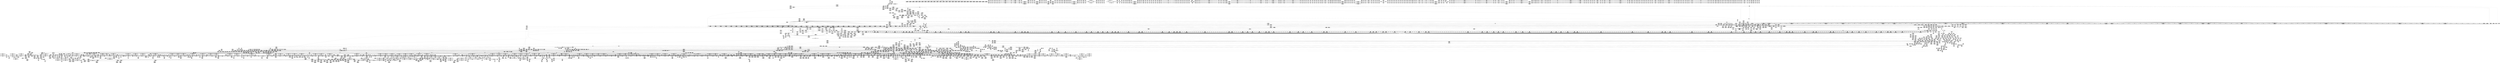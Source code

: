digraph {
	CE0x4720b30 [shape=record,shape=Mrecord,label="{CE0x4720b30|aa_get_profile_rcu:_do.body6}"]
	CE0x4721d70 [shape=record,shape=Mrecord,label="{CE0x4721d70|aa_get_newest_profile:_flags|security/apparmor/include/policy.h,329}"]
	CE0x46d00f0 [shape=record,shape=Mrecord,label="{CE0x46d00f0|44:_i32,_48:_i16,_128:_i8*,_:_SCMRE_80,88_|*MultipleSource*|security/apparmor/include/context.h,151|security/apparmor/include/context.h,151}"]
	CE0x46a2180 [shape=record,shape=Mrecord,label="{CE0x46a2180|GLOBAL:_aa_get_profile_rcu|*Constant*|*SummSink*}"]
	CE0x46b12f0 [shape=record,shape=Mrecord,label="{CE0x46b12f0|mediated_filesystem:_tmp5|security/apparmor/include/apparmor.h,117}"]
	CE0x48c1830 [shape=record,shape=Mrecord,label="{CE0x48c1830|i64*_getelementptr_inbounds_(_10_x_i64_,_10_x_i64_*___llvm_gcov_ctr71,_i64_0,_i64_0)|*Constant*|*SummSink*}"]
	CE0x47a01c0 [shape=record,shape=Mrecord,label="{CE0x47a01c0|kref_get:_entry|*SummSink*}"]
	CE0x46f66b0 [shape=record,shape=Mrecord,label="{CE0x46f66b0|i64*_getelementptr_inbounds_(_37_x_i64_,_37_x_i64_*___llvm_gcov_ctr66,_i64_0,_i64_0)|*Constant*|*SummSink*}"]
	CE0x48c88f0 [shape=record,shape=Mrecord,label="{CE0x48c88f0|__atomic_add_unless:_cmp|./arch/x86/include/asm/atomic.h,199}"]
	CE0x47bfdd0 [shape=record,shape=Mrecord,label="{CE0x47bfdd0|aa_get_profile_rcu:_tmp25|security/apparmor/include/policy.h,309|*SummSink*}"]
	CE0x4665330 [shape=record,shape=Mrecord,label="{CE0x4665330|i64*_getelementptr_inbounds_(_37_x_i64_,_37_x_i64_*___llvm_gcov_ctr66,_i64_0,_i64_17)|*Constant*|*SummSink*}"]
	CE0x48beab0 [shape=record,shape=Mrecord,label="{CE0x48beab0|__preempt_count_add:_do.body|*SummSource*}"]
	CE0x4797630 [shape=record,shape=Mrecord,label="{CE0x4797630|rcu_read_lock:_land.lhs.true}"]
	CE0x46a8110 [shape=record,shape=Mrecord,label="{CE0x46a8110|aa_current_profile:_tmp42|security/apparmor/include/context.h,153|*SummSource*}"]
	CE0x4631c00 [shape=record,shape=Mrecord,label="{CE0x4631c00|72:_%struct.hlist_bl_node**,_80:_%struct.dentry*,_104:_%struct.inode*,_:_CRE_169,170_}"]
	CE0x46c0f60 [shape=record,shape=Mrecord,label="{CE0x46c0f60|80:_i64,_:_CRE_1359,1360_}"]
	CE0x4680e50 [shape=record,shape=Mrecord,label="{CE0x4680e50|aa_get_profile:_entry|*SummSource*}"]
	CE0x47e1e10 [shape=record,shape=Mrecord,label="{CE0x47e1e10|rcu_read_lock:_tmp11|include/linux/rcupdate.h,882|*SummSource*}"]
	CE0x48917c0 [shape=record,shape=Mrecord,label="{CE0x48917c0|__preempt_count_sub:_entry|*SummSource*}"]
	CE0x46cc1f0 [shape=record,shape=Mrecord,label="{CE0x46cc1f0|_ret_i32_%c.0,_!dbg_!15497|./arch/x86/include/asm/atomic.h,206|*SummSource*}"]
	CE0x47a5610 [shape=record,shape=Mrecord,label="{CE0x47a5610|i64*_getelementptr_inbounds_(_2_x_i64_,_2_x_i64_*___llvm_gcov_ctr69,_i64_0,_i64_0)|*Constant*|*SummSource*}"]
	CE0x468d9b0 [shape=record,shape=Mrecord,label="{CE0x468d9b0|i64*_getelementptr_inbounds_(_12_x_i64_,_12_x_i64_*___llvm_gcov_ctr81,_i64_0,_i64_10)|*Constant*|*SummSource*}"]
	CE0x479de90 [shape=record,shape=Mrecord,label="{CE0x479de90|rcu_read_lock:_entry}"]
	CE0x462e540 [shape=record,shape=Mrecord,label="{CE0x462e540|72:_%struct.hlist_bl_node**,_80:_%struct.dentry*,_104:_%struct.inode*,_:_CRE_177,178_}"]
	CE0x4655190 [shape=record,shape=Mrecord,label="{CE0x4655190|apparmor_path_rename:_tmp7|security/apparmor/lsm.c,324|*SummSink*}"]
	CE0x4641230 [shape=record,shape=Mrecord,label="{CE0x4641230|72:_%struct.hlist_bl_node**,_80:_%struct.dentry*,_104:_%struct.inode*,_:_CRE_196,197_}"]
	CE0x46b2f30 [shape=record,shape=Mrecord,label="{CE0x46b2f30|80:_i64,_:_CRE_579,580_}"]
	CE0x47aa760 [shape=record,shape=Mrecord,label="{CE0x47aa760|aa_get_profile_rcu:_tmp17|security/apparmor/include/policy.h,309|*SummSource*}"]
	CE0x46669f0 [shape=record,shape=Mrecord,label="{CE0x46669f0|apparmor_path_rename:_error.0}"]
	CE0x483b3d0 [shape=record,shape=Mrecord,label="{CE0x483b3d0|kref_sub:_tmp4|include/linux/kref.h,71}"]
	CE0x47a06f0 [shape=record,shape=Mrecord,label="{CE0x47a06f0|aa_get_profile_rcu:_tmp7|security/apparmor/include/policy.h,309|*SummSource*}"]
	CE0x46f1dc0 [shape=record,shape=Mrecord,label="{CE0x46f1dc0|aa_current_profile:_tmp54|security/apparmor/include/context.h,155}"]
	CE0x47ae410 [shape=record,shape=Mrecord,label="{CE0x47ae410|GLOBAL:_aa_get_profile_rcu.__warned|Global_var:aa_get_profile_rcu.__warned|*SummSource*}"]
	CE0x468ab50 [shape=record,shape=Mrecord,label="{CE0x468ab50|80:_i64,_:_CRE_459,460_}"]
	CE0x4834d90 [shape=record,shape=Mrecord,label="{CE0x4834d90|0:_i8,_:_GCMR_kref_get.__warned_internal_global_i8_0,_section_.data.unlikely_,_align_1:_elem_0:default:}"]
	CE0x46c6e30 [shape=record,shape=Mrecord,label="{CE0x46c6e30|80:_i64,_:_CRE_1670,1671_}"]
	CE0x48af590 [shape=record,shape=Mrecord,label="{CE0x48af590|__preempt_count_add:_tmp6|./arch/x86/include/asm/preempt.h,73}"]
	CE0x48c64f0 [shape=record,shape=Mrecord,label="{CE0x48c64f0|_call_void_asm_addl_$1,_%gs:$0_,_*m,ri,*m,_dirflag_,_fpsr_,_flags_(i32*___preempt_count,_i32_%sub,_i32*___preempt_count)_#2,_!dbg_!15474,_!srcloc_!15475|./arch/x86/include/asm/preempt.h,77}"]
	CE0x465b0b0 [shape=record,shape=Mrecord,label="{CE0x465b0b0|aa_current_profile:_tobool|security/apparmor/include/context.h,151}"]
	CE0x467c5c0 [shape=record,shape=Mrecord,label="{CE0x467c5c0|aa_current_profile:_tmp78|security/apparmor/include/context.h,159|*SummSink*}"]
	CE0x478edb0 [shape=record,shape=Mrecord,label="{CE0x478edb0|kref_sub:_conv|include/linux/kref.h,71}"]
	CE0x48ae1b0 [shape=record,shape=Mrecord,label="{CE0x48ae1b0|i64*_getelementptr_inbounds_(_10_x_i64_,_10_x_i64_*___llvm_gcov_ctr71,_i64_0,_i64_1)|*Constant*|*SummSink*}"]
	CE0x47cbf20 [shape=record,shape=Mrecord,label="{CE0x47cbf20|aa_get_profile_rcu:_tmp39|security/apparmor/include/policy.h,310}"]
	CE0x46c3750 [shape=record,shape=Mrecord,label="{CE0x46c3750|80:_i64,_:_CRE_1618,1619_}"]
	CE0x462ec00 [shape=record,shape=Mrecord,label="{CE0x462ec00|72:_%struct.hlist_bl_node**,_80:_%struct.dentry*,_104:_%struct.inode*,_:_CRE_181,182_}"]
	CE0x47cb520 [shape=record,shape=Mrecord,label="{CE0x47cb520|aa_get_profile_rcu:_tmp37|security/apparmor/include/policy.h,310|*SummSink*}"]
	CE0x47c65f0 [shape=record,shape=Mrecord,label="{CE0x47c65f0|aa_get_profile_rcu:_tmp30|security/apparmor/include/policy.h,310|*SummSink*}"]
	CE0x47d40b0 [shape=record,shape=Mrecord,label="{CE0x47d40b0|rcu_read_unlock:_do.end}"]
	CE0x477a4e0 [shape=record,shape=Mrecord,label="{CE0x477a4e0|kref_get:_lnot.ext|include/linux/kref.h,47}"]
	CE0x471d6e0 [shape=record,shape=Mrecord,label="{CE0x471d6e0|i64*_getelementptr_inbounds_(_20_x_i64_,_20_x_i64_*___llvm_gcov_ctr68,_i64_0,_i64_2)|*Constant*}"]
	CE0x46cd7e0 [shape=record,shape=Mrecord,label="{CE0x46cd7e0|_call_void_asm_sideeffect_,_memory_,_dirflag_,_fpsr_,_flags_()_#2,_!dbg_!15468,_!srcloc_!15471|include/linux/rcupdate.h,244|*SummSink*}"]
	CE0x47d8e70 [shape=record,shape=Mrecord,label="{CE0x47d8e70|atomic_add_unless:_a|Function::atomic_add_unless&Arg::a::|*SummSource*}"]
	CE0x4630bd0 [shape=record,shape=Mrecord,label="{CE0x4630bd0|i32_5|*Constant*|*SummSource*}"]
	CE0x48d0790 [shape=record,shape=Mrecord,label="{CE0x48d0790|GLOBAL:_atomic_cmpxchg|*Constant*}"]
	CE0x467bf60 [shape=record,shape=Mrecord,label="{CE0x467bf60|aa_current_profile:_tmp79|security/apparmor/include/context.h,162|*SummSink*}"]
	CE0x46c0d40 [shape=record,shape=Mrecord,label="{CE0x46c0d40|80:_i64,_:_CRE_1357,1358_}"]
	CE0x4792540 [shape=record,shape=Mrecord,label="{CE0x4792540|i64*_getelementptr_inbounds_(_11_x_i64_,_11_x_i64_*___llvm_gcov_ctr48,_i64_0,_i64_8)|*Constant*|*SummSource*}"]
	CE0x48a9800 [shape=record,shape=Mrecord,label="{CE0x48a9800|__atomic_add_unless:_if.end13|*SummSource*}"]
	CE0x46f3a00 [shape=record,shape=Mrecord,label="{CE0x46f3a00|_call_void_aa_put_profile(%struct.aa_profile*_%call25)_#7,_!dbg_!15544|security/apparmor/include/context.h,158}"]
	CE0x46bd990 [shape=record,shape=Mrecord,label="{CE0x46bd990|80:_i64,_:_CRE_1308,1309_}"]
	CE0x4677880 [shape=record,shape=Mrecord,label="{CE0x4677880|_call_void_mcount()_#2|*SummSink*}"]
	CE0x4784fb0 [shape=record,shape=Mrecord,label="{CE0x4784fb0|kref_get:_lnot17|include/linux/kref.h,47|*SummSink*}"]
	CE0x48cda90 [shape=record,shape=Mrecord,label="{CE0x48cda90|__atomic_add_unless:_lnot1|./arch/x86/include/asm/atomic.h,199|*SummSource*}"]
	CE0x46c6c10 [shape=record,shape=Mrecord,label="{CE0x46c6c10|80:_i64,_:_CRE_1668,1669_}"]
	CE0x4783f60 [shape=record,shape=Mrecord,label="{CE0x4783f60|rcu_read_unlock:_if.then|*SummSource*}"]
	CE0x482a040 [shape=record,shape=Mrecord,label="{CE0x482a040|__rcu_read_lock:_tmp1|*SummSink*}"]
	CE0x476e830 [shape=record,shape=Mrecord,label="{CE0x476e830|i64*_getelementptr_inbounds_(_9_x_i64_,_9_x_i64_*___llvm_gcov_ctr79,_i64_0,_i64_6)|*Constant*|*SummSource*}"]
	CE0x4834280 [shape=record,shape=Mrecord,label="{CE0x4834280|i64*_getelementptr_inbounds_(_11_x_i64_,_11_x_i64_*___llvm_gcov_ctr75,_i64_0,_i64_0)|*Constant*|*SummSink*}"]
	CE0x47aeb80 [shape=record,shape=Mrecord,label="{CE0x47aeb80|aa_get_profile_rcu:_land.lhs.true|*SummSink*}"]
	CE0x48d2f60 [shape=record,shape=Mrecord,label="{CE0x48d2f60|__atomic_add_unless:_lnot7|./arch/x86/include/asm/atomic.h,202}"]
	CE0x4662720 [shape=record,shape=Mrecord,label="{CE0x4662720|apparmor_path_rename:_tmp13|security/apparmor/lsm.c,327|*SummSource*}"]
	CE0x4687410 [shape=record,shape=Mrecord,label="{CE0x4687410|80:_i64,_:_CRE_407,408_}"]
	CE0x46fd920 [shape=record,shape=Mrecord,label="{CE0x46fd920|GLOBAL:_aa_current_profile.__warned|Global_var:aa_current_profile.__warned|*SummSink*}"]
	CE0x482f830 [shape=record,shape=Mrecord,label="{CE0x482f830|GLOBAL:___llvm_gcov_ctr75|Global_var:__llvm_gcov_ctr75|*SummSource*}"]
	CE0x46b93a0 [shape=record,shape=Mrecord,label="{CE0x46b93a0|80:_i64,_:_CRE_1224,1225_}"]
	CE0x48268a0 [shape=record,shape=Mrecord,label="{CE0x48268a0|kref_sub:_lnot.ext|include/linux/kref.h,71|*SummSource*}"]
	CE0x47c3a00 [shape=record,shape=Mrecord,label="{CE0x47c3a00|aa_get_profile_rcu:_tobool10|security/apparmor/include/policy.h,310}"]
	CE0x47b0bf0 [shape=record,shape=Mrecord,label="{CE0x47b0bf0|0:_i8,_:_GCMR_aa_get_profile_rcu.__warned_internal_global_i8_0,_section_.data.unlikely_,_align_1:_elem_0:default:}"]
	CE0x476eeb0 [shape=record,shape=Mrecord,label="{CE0x476eeb0|kref_sub:_tmp12|include/linux/kref.h,74|*SummSink*}"]
	CE0x46bc040 [shape=record,shape=Mrecord,label="{CE0x46bc040|80:_i64,_:_CRE_1266,1267_}"]
	CE0x47d0430 [shape=record,shape=Mrecord,label="{CE0x47d0430|_call_void_rcu_read_unlock()_#7,_!dbg_!15515|security/apparmor/include/policy.h,311}"]
	CE0x470e060 [shape=record,shape=Mrecord,label="{CE0x470e060|i64_14|*Constant*}"]
	CE0x4696900 [shape=record,shape=Mrecord,label="{CE0x4696900|aa_current_profile:_tmp20|security/apparmor/include/context.h,151|*SummSink*}"]
	CE0x476b3f0 [shape=record,shape=Mrecord,label="{CE0x476b3f0|i64*_getelementptr_inbounds_(_4_x_i64_,_4_x_i64_*___llvm_gcov_ctr43,_i64_0,_i64_0)|*Constant*|*SummSource*}"]
	CE0x475a930 [shape=record,shape=Mrecord,label="{CE0x475a930|kref_get:_lnot36|include/linux/kref.h,47|*SummSink*}"]
	CE0x46f6a80 [shape=record,shape=Mrecord,label="{CE0x46f6a80|aa_current_profile:_land.lhs.true32|*SummSource*}"]
	CE0x47c2030 [shape=record,shape=Mrecord,label="{CE0x47c2030|aa_get_profile_rcu:_tmp27|security/apparmor/include/policy.h,309|*SummSink*}"]
	CE0x46a75f0 [shape=record,shape=Mrecord,label="{CE0x46a75f0|aa_current_profile:_tmp41|security/apparmor/include/context.h,153|*SummSink*}"]
	CE0x478f990 [shape=record,shape=Mrecord,label="{CE0x478f990|rcu_read_unlock:_do.body}"]
	CE0x47d05f0 [shape=record,shape=Mrecord,label="{CE0x47d05f0|_call_void_rcu_read_unlock()_#7,_!dbg_!15515|security/apparmor/include/policy.h,311|*SummSink*}"]
	CE0x464b790 [shape=record,shape=Mrecord,label="{CE0x464b790|aa_current_profile:_tmp22|security/apparmor/include/context.h,151|*SummSource*}"]
	CE0x4679cd0 [shape=record,shape=Mrecord,label="{CE0x4679cd0|aa_current_profile:_tmp76|security/apparmor/include/context.h,159|*SummSource*}"]
	CE0x48265b0 [shape=record,shape=Mrecord,label="{CE0x48265b0|kref_sub:_lnot1|include/linux/kref.h,71|*SummSink*}"]
	CE0x47b0380 [shape=record,shape=Mrecord,label="{CE0x47b0380|aa_get_profile_rcu:_do.cond|*SummSource*}"]
	CE0x46a6280 [shape=record,shape=Mrecord,label="{CE0x46a6280|aa_get_profile_rcu:_tmp11|security/apparmor/include/policy.h,309}"]
	CE0x464ff50 [shape=record,shape=Mrecord,label="{CE0x464ff50|0:_%struct.vfsmount*,_8:_%struct.dentry*,_:_SCMRE_8,16_|*MultipleSource*|security/apparmor/lsm.c, 329|security/apparmor/lsm.c, 328|security/apparmor/lsm.c,328}"]
	CE0x47d9aa0 [shape=record,shape=Mrecord,label="{CE0x47d9aa0|rcu_lock_acquire:_map|Function::rcu_lock_acquire&Arg::map::}"]
	CE0x4686b90 [shape=record,shape=Mrecord,label="{CE0x4686b90|80:_i64,_:_CRE_399,400_}"]
	CE0x4883e90 [shape=record,shape=Mrecord,label="{CE0x4883e90|kref_sub:_tmp15|include/linux/kref.h,77|*SummSink*}"]
	CE0x46b5460 [shape=record,shape=Mrecord,label="{CE0x46b5460|80:_i64,_:_CRE_614,615_}"]
	CE0x48b8ab0 [shape=record,shape=Mrecord,label="{CE0x48b8ab0|__atomic_add_unless:_if.end|*SummSource*}"]
	CE0x48b9aa0 [shape=record,shape=Mrecord,label="{CE0x48b9aa0|__atomic_add_unless:_if.then12|*SummSource*}"]
	CE0x48ea9f0 [shape=record,shape=Mrecord,label="{CE0x48ea9f0|i64*_getelementptr_inbounds_(_2_x_i64_,_2_x_i64_*___llvm_gcov_ctr73,_i64_0,_i64_0)|*Constant*}"]
	CE0x48e7610 [shape=record,shape=Mrecord,label="{CE0x48e7610|i64*_getelementptr_inbounds_(_4_x_i64_,_4_x_i64_*___llvm_gcov_ctr51,_i64_0,_i64_0)|*Constant*|*SummSource*}"]
	CE0x4892350 [shape=record,shape=Mrecord,label="{CE0x4892350|rcu_lock_release:_tmp2|*SummSink*}"]
	CE0x462cfe0 [shape=record,shape=Mrecord,label="{CE0x462cfe0|72:_%struct.hlist_bl_node**,_80:_%struct.dentry*,_104:_%struct.inode*,_:_CRE_93,94_}"]
	CE0x46df8f0 [shape=record,shape=Mrecord,label="{CE0x46df8f0|i1_true|*Constant*|*SummSink*}"]
	CE0x4637220 [shape=record,shape=Mrecord,label="{CE0x4637220|apparmor_path_rename:_tmp26|security/apparmor/lsm.c,339|*SummSource*}"]
	CE0x4889630 [shape=record,shape=Mrecord,label="{CE0x4889630|__atomic_add_unless:_entry|*SummSource*}"]
	CE0x46af460 [shape=record,shape=Mrecord,label="{CE0x46af460|apparmor_path_rename:_tmp32|security/apparmor/lsm.c,345|*SummSource*}"]
	CE0x4836c40 [shape=record,shape=Mrecord,label="{CE0x4836c40|kref_get:_if.end33|*SummSink*}"]
	CE0x48bcfe0 [shape=record,shape=Mrecord,label="{CE0x48bcfe0|i64*_getelementptr_inbounds_(_4_x_i64_,_4_x_i64_*___llvm_gcov_ctr80,_i64_0,_i64_3)|*Constant*}"]
	CE0x4797d80 [shape=record,shape=Mrecord,label="{CE0x4797d80|GLOBAL:___llvm_gcov_ctr74|Global_var:__llvm_gcov_ctr74}"]
	CE0x47e0e70 [shape=record,shape=Mrecord,label="{CE0x47e0e70|i64_4|*Constant*}"]
	CE0x4656be0 [shape=record,shape=Mrecord,label="{CE0x4656be0|aa_current_profile:_entry|*SummSource*}"]
	CE0x46558c0 [shape=record,shape=Mrecord,label="{CE0x46558c0|GLOBAL:_mediated_filesystem|*Constant*|*SummSource*}"]
	CE0x4725a00 [shape=record,shape=Mrecord,label="{CE0x4725a00|i64*_getelementptr_inbounds_(_9_x_i64_,_9_x_i64_*___llvm_gcov_ctr67,_i64_0,_i64_6)|*Constant*}"]
	CE0x4787080 [shape=record,shape=Mrecord,label="{CE0x4787080|rcu_read_unlock:_tmp17|include/linux/rcupdate.h,933}"]
	CE0x48a0c50 [shape=record,shape=Mrecord,label="{CE0x48a0c50|atomic_add_return:_tmp1}"]
	CE0x4669450 [shape=record,shape=Mrecord,label="{CE0x4669450|i64*_getelementptr_inbounds_(_4_x_i64_,_4_x_i64_*___llvm_gcov_ctr44,_i64_0,_i64_0)|*Constant*}"]
	CE0x4663d40 [shape=record,shape=Mrecord,label="{CE0x4663d40|aa_current_profile:_tmp34|security/apparmor/include/context.h,153|*SummSink*}"]
	CE0x46950e0 [shape=record,shape=Mrecord,label="{CE0x46950e0|apparmor_path_rename:_tmp24|security/apparmor/lsm.c,338|*SummSource*}"]
	CE0x46d52d0 [shape=record,shape=Mrecord,label="{CE0x46d52d0|aa_get_newest_profile:_tmp2|security/apparmor/include/policy.h,326}"]
	CE0x48a8df0 [shape=record,shape=Mrecord,label="{CE0x48a8df0|atomic_read:_entry}"]
	CE0x48b7630 [shape=record,shape=Mrecord,label="{CE0x48b7630|i64*_getelementptr_inbounds_(_4_x_i64_,_4_x_i64_*___llvm_gcov_ctr51,_i64_0,_i64_1)|*Constant*}"]
	CE0x48384b0 [shape=record,shape=Mrecord,label="{CE0x48384b0|kref_get:_if.end|*SummSource*}"]
	CE0x4783390 [shape=record,shape=Mrecord,label="{CE0x4783390|atomic_add_return:_i|Function::atomic_add_return&Arg::i::}"]
	CE0x46d55c0 [shape=record,shape=Mrecord,label="{CE0x46d55c0|i32_22|*Constant*|*SummSink*}"]
	CE0x471bae0 [shape=record,shape=Mrecord,label="{CE0x471bae0|aa_get_newest_profile:_tmp1}"]
	CE0x4652ce0 [shape=record,shape=Mrecord,label="{CE0x4652ce0|apparmor_path_rename:_retval.0|*SummSource*}"]
	CE0x4688840 [shape=record,shape=Mrecord,label="{CE0x4688840|80:_i64,_:_CRE_426,427_}"]
	CE0x4663400 [shape=record,shape=Mrecord,label="{CE0x4663400|i64_3|*Constant*|*SummSink*}"]
	CE0x48a2da0 [shape=record,shape=Mrecord,label="{CE0x48a2da0|atomic_add_return:_bb|*SummSink*}"]
	CE0x46ee220 [shape=record,shape=Mrecord,label="{CE0x46ee220|aa_current_profile:_tmp57|security/apparmor/include/context.h,156}"]
	CE0x46d4480 [shape=record,shape=Mrecord,label="{CE0x46d4480|aa_put_profile:_tmp6|security/apparmor/include/policy.h,342|*SummSink*}"]
	CE0x471a1d0 [shape=record,shape=Mrecord,label="{CE0x471a1d0|COLLAPSED:_GCMRE___llvm_gcov_ctr112_internal_global_2_x_i64_zeroinitializer:_elem_0:default:}"]
	CE0x4706950 [shape=record,shape=Mrecord,label="{CE0x4706950|aa_current_profile:_tmp21|security/apparmor/include/context.h,151|*SummSource*}"]
	CE0x47218b0 [shape=record,shape=Mrecord,label="{CE0x47218b0|aa_get_profile_rcu:_tmp1}"]
	CE0x46c2170 [shape=record,shape=Mrecord,label="{CE0x46c2170|80:_i64,_:_CRE_1376,1384_|*MultipleSource*|*LoadInst*|security/apparmor/include/apparmor.h,117|security/apparmor/include/apparmor.h,117}"]
	CE0x4694fd0 [shape=record,shape=Mrecord,label="{CE0x4694fd0|apparmor_path_rename:_tmp24|security/apparmor/lsm.c,338}"]
	CE0x4759e50 [shape=record,shape=Mrecord,label="{CE0x4759e50|kref_get:_tmp22|include/linux/kref.h,47|*SummSink*}"]
	CE0x46d2a40 [shape=record,shape=Mrecord,label="{CE0x46d2a40|aa_current_profile:_tmp30|security/apparmor/include/context.h,153|*SummSource*}"]
	CE0x475a820 [shape=record,shape=Mrecord,label="{CE0x475a820|kref_get:_lnot36|include/linux/kref.h,47|*SummSource*}"]
	CE0x46b39d0 [shape=record,shape=Mrecord,label="{CE0x46b39d0|80:_i64,_:_CRE_589,590_}"]
	CE0x46e80a0 [shape=record,shape=Mrecord,label="{CE0x46e80a0|_ret_%struct.aa_profile*_%retval.0,_!dbg_!15485|security/apparmor/include/policy.h,333|*SummSource*}"]
	CE0x467f430 [shape=record,shape=Mrecord,label="{CE0x467f430|kref_sub:_lnot4|include/linux/kref.h,71|*SummSource*}"]
	CE0x4719d90 [shape=record,shape=Mrecord,label="{CE0x4719d90|aa_get_profile_rcu:_tmp13|security/apparmor/include/policy.h,309|*SummSink*}"]
	CE0x48368c0 [shape=record,shape=Mrecord,label="{CE0x48368c0|i64*_getelementptr_inbounds_(_4_x_i64_,_4_x_i64_*___llvm_gcov_ctr45,_i64_0,_i64_0)|*Constant*|*SummSource*}"]
	CE0x465d330 [shape=record,shape=Mrecord,label="{CE0x465d330|VOIDTB_TE:_GCE_rcu_lock_map_external_global_%struct.lockdep_map_104,112_|*MultipleSource*|security/apparmor/lsm.c,326|security/apparmor/lsm.c,327}"]
	CE0x4772f70 [shape=record,shape=Mrecord,label="{CE0x4772f70|rcu_read_lock:_tmp13|include/linux/rcupdate.h,882|*SummSource*}"]
	CE0x47834a0 [shape=record,shape=Mrecord,label="{CE0x47834a0|atomic_add_return:_i|Function::atomic_add_return&Arg::i::|*SummSource*}"]
	CE0x47c53a0 [shape=record,shape=Mrecord,label="{CE0x47c53a0|aa_get_profile_rcu:_tmp29|security/apparmor/include/policy.h,309|*SummSink*}"]
	CE0x46a8f60 [shape=record,shape=Mrecord,label="{CE0x46a8f60|i64*_getelementptr_inbounds_(_37_x_i64_,_37_x_i64_*___llvm_gcov_ctr66,_i64_0,_i64_18)|*Constant*|*SummSink*}"]
	CE0x47e1770 [shape=record,shape=Mrecord,label="{CE0x47e1770|rcu_read_lock:_tmp10|include/linux/rcupdate.h,882}"]
	CE0x46f1930 [shape=record,shape=Mrecord,label="{CE0x46f1930|aa_current_profile:_tmp53|security/apparmor/include/context.h,155|*SummSource*}"]
	CE0x4886150 [shape=record,shape=Mrecord,label="{CE0x4886150|kref_sub:_if.then}"]
	CE0x4785310 [shape=record,shape=Mrecord,label="{CE0x4785310|kref_get:_lnot.ext18|include/linux/kref.h,47|*SummSource*}"]
	CE0x47de620 [shape=record,shape=Mrecord,label="{CE0x47de620|_ret_void,_!dbg_!15474|include/linux/rcupdate.h,419|*SummSource*}"]
	CE0x4884a40 [shape=record,shape=Mrecord,label="{CE0x4884a40|__rcu_read_lock:_do.body|*SummSource*}"]
	CE0x46b36a0 [shape=record,shape=Mrecord,label="{CE0x46b36a0|80:_i64,_:_CRE_586,587_}"]
	CE0x476dd60 [shape=record,shape=Mrecord,label="{CE0x476dd60|_call_void_mcount()_#2|*SummSink*}"]
	CE0x47e4220 [shape=record,shape=Mrecord,label="{CE0x47e4220|_ret_i32_%conv,_!dbg_!15473|include/linux/atomic.h,17|*SummSink*}"]
	CE0x46ed410 [shape=record,shape=Mrecord,label="{CE0x46ed410|i32_12|*Constant*}"]
	CE0x46b6230 [shape=record,shape=Mrecord,label="{CE0x46b6230|80:_i64,_:_CRE_627,628_}"]
	CE0x46b4360 [shape=record,shape=Mrecord,label="{CE0x46b4360|80:_i64,_:_CRE_598,599_}"]
	CE0x46f24b0 [shape=record,shape=Mrecord,label="{CE0x46f24b0|aa_current_profile:_tmp55|security/apparmor/include/context.h,155|*SummSource*}"]
	CE0x46b5020 [shape=record,shape=Mrecord,label="{CE0x46b5020|80:_i64,_:_CRE_610,611_}"]
	CE0x48a4b90 [shape=record,shape=Mrecord,label="{CE0x48a4b90|GLOBAL:___preempt_count_sub|*Constant*|*SummSource*}"]
	CE0x47c8930 [shape=record,shape=Mrecord,label="{CE0x47c8930|aa_get_profile_rcu:_tmp35|security/apparmor/include/policy.h,310}"]
	CE0x46353f0 [shape=record,shape=Mrecord,label="{CE0x46353f0|_call_void_mcount()_#2|*SummSource*}"]
	CE0x47711b0 [shape=record,shape=Mrecord,label="{CE0x47711b0|kref_sub:_lnot1|include/linux/kref.h,71}"]
	CE0x483ba80 [shape=record,shape=Mrecord,label="{CE0x483ba80|i64*_getelementptr_inbounds_(_4_x_i64_,_4_x_i64_*___llvm_gcov_ctr45,_i64_0,_i64_2)|*Constant*|*SummSource*}"]
	CE0x46b8520 [shape=record,shape=Mrecord,label="{CE0x46b8520|80:_i64,_:_CRE_1210,1211_}"]
	CE0x4785f40 [shape=record,shape=Mrecord,label="{CE0x4785f40|rcu_read_unlock:_tmp10|include/linux/rcupdate.h,933}"]
	CE0x4689500 [shape=record,shape=Mrecord,label="{CE0x4689500|80:_i64,_:_CRE_438,439_}"]
	CE0x4700020 [shape=record,shape=Mrecord,label="{CE0x4700020|aa_current_profile:_tmp2|*SummSource*}"]
	CE0x482c990 [shape=record,shape=Mrecord,label="{CE0x482c990|i8*_getelementptr_inbounds_(_21_x_i8_,_21_x_i8_*_.str17,_i32_0,_i32_0)|*Constant*}"]
	CE0x46def40 [shape=record,shape=Mrecord,label="{CE0x46def40|i64_0|*Constant*}"]
	CE0x466f570 [shape=record,shape=Mrecord,label="{CE0x466f570|i64_29|*Constant*|*SummSink*}"]
	CE0x466ade0 [shape=record,shape=Mrecord,label="{CE0x466ade0|mediated_filesystem:_tmp2}"]
	CE0x477ead0 [shape=record,shape=Mrecord,label="{CE0x477ead0|kref_get:_refcount|include/linux/kref.h,47|*SummSource*}"]
	CE0x48bcd40 [shape=record,shape=Mrecord,label="{CE0x48bcd40|atomic_sub_and_test:_conv1|./arch/x86/include/asm/atomic.h,81}"]
	CE0x48e1dd0 [shape=record,shape=Mrecord,label="{CE0x48e1dd0|i64*_getelementptr_inbounds_(_2_x_i64_,_2_x_i64_*___llvm_gcov_ctr73,_i64_0,_i64_1)|*Constant*|*SummSink*}"]
	CE0x47c3e60 [shape=record,shape=Mrecord,label="{CE0x47c3e60|GLOBAL:_kref_get_not0|*Constant*}"]
	CE0x48ac2e0 [shape=record,shape=Mrecord,label="{CE0x48ac2e0|atomic_sub_and_test:_bb|*SummSource*}"]
	CE0x48c3a30 [shape=record,shape=Mrecord,label="{CE0x48c3a30|i64*_getelementptr_inbounds_(_10_x_i64_,_10_x_i64_*___llvm_gcov_ctr71,_i64_0,_i64_4)|*Constant*|*SummSource*}"]
	CE0x4691950 [shape=record,shape=Mrecord,label="{CE0x4691950|apparmor_path_rename:_tmp15|*LoadInst*|security/apparmor/lsm.c,329|*SummSource*}"]
	CE0x46834c0 [shape=record,shape=Mrecord,label="{CE0x46834c0|80:_i64,_:_CRE_200,204_|*MultipleSource*|*LoadInst*|security/apparmor/include/apparmor.h,117|security/apparmor/include/apparmor.h,117}"]
	CE0x46bfb30 [shape=record,shape=Mrecord,label="{CE0x46bfb30|80:_i64,_:_CRE_1340,1341_}"]
	CE0x46a8660 [shape=record,shape=Mrecord,label="{CE0x46a8660|aa_current_profile:_tmp43|security/apparmor/include/context.h,153}"]
	CE0x463d370 [shape=record,shape=Mrecord,label="{CE0x463d370|GLOBAL:___llvm_gcov_ctr81|Global_var:__llvm_gcov_ctr81}"]
	CE0x46fee40 [shape=record,shape=Mrecord,label="{CE0x46fee40|aa_current_profile:_if.end|*SummSink*}"]
	CE0x4693540 [shape=record,shape=Mrecord,label="{CE0x4693540|apparmor_path_rename:_mode8|security/apparmor/lsm.c,330}"]
	CE0x4689e90 [shape=record,shape=Mrecord,label="{CE0x4689e90|80:_i64,_:_CRE_447,448_}"]
	CE0x46b2c00 [shape=record,shape=Mrecord,label="{CE0x46b2c00|80:_i64,_:_CRE_576,577_}"]
	CE0x47d95c0 [shape=record,shape=Mrecord,label="{CE0x47d95c0|rcu_read_lock:_land.lhs.true2}"]
	CE0x48b7e90 [shape=record,shape=Mrecord,label="{CE0x48b7e90|i64*_getelementptr_inbounds_(_4_x_i64_,_4_x_i64_*___llvm_gcov_ctr51,_i64_0,_i64_2)|*Constant*}"]
	CE0x48b2100 [shape=record,shape=Mrecord,label="{CE0x48b2100|__atomic_add_unless:_tmp3}"]
	CE0x47ce3a0 [shape=record,shape=Mrecord,label="{CE0x47ce3a0|aa_get_profile:_tmp}"]
	CE0x469d160 [shape=record,shape=Mrecord,label="{CE0x469d160|apparmor_path_rename:_tmp20|security/apparmor/lsm.c,331}"]
	CE0x46b14e0 [shape=record,shape=Mrecord,label="{CE0x46b14e0|mediated_filesystem:_tmp5|security/apparmor/include/apparmor.h,117|*SummSource*}"]
	CE0x4892660 [shape=record,shape=Mrecord,label="{CE0x4892660|i64*_getelementptr_inbounds_(_4_x_i64_,_4_x_i64_*___llvm_gcov_ctr49,_i64_0,_i64_2)|*Constant*}"]
	CE0x4691650 [shape=record,shape=Mrecord,label="{CE0x4691650|0:_%struct.vfsmount*,_:_CRE_8,16_|*MultipleSource*|Function::apparmor_path_rename&Arg::new_dir::|security/apparmor/lsm.c,329}"]
	CE0x4717780 [shape=record,shape=Mrecord,label="{CE0x4717780|_call_void_mcount()_#2|*SummSource*}"]
	CE0x4688620 [shape=record,shape=Mrecord,label="{CE0x4688620|80:_i64,_:_CRE_424,425_}"]
	CE0x46d58e0 [shape=record,shape=Mrecord,label="{CE0x46d58e0|aa_current_profile:_security|security/apparmor/include/context.h,151|*SummSink*}"]
	CE0x46b96d0 [shape=record,shape=Mrecord,label="{CE0x46b96d0|80:_i64,_:_CRE_1227,1228_}"]
	CE0x46e18c0 [shape=record,shape=Mrecord,label="{CE0x46e18c0|aa_current_profile:_tmp28|security/apparmor/include/context.h,153}"]
	CE0x47bfae0 [shape=record,shape=Mrecord,label="{CE0x47bfae0|aa_get_profile_rcu:_tmp25|security/apparmor/include/policy.h,309}"]
	CE0x47c4b60 [shape=record,shape=Mrecord,label="{CE0x47c4b60|aa_get_profile_rcu:_tmp28|security/apparmor/include/policy.h,309|*SummSource*}"]
	CE0x479c050 [shape=record,shape=Mrecord,label="{CE0x479c050|i64_0|*Constant*}"]
	CE0x4832960 [shape=record,shape=Mrecord,label="{CE0x4832960|kref_get:_tmp5|include/linux/kref.h,47|*SummSink*}"]
	CE0x4758960 [shape=record,shape=Mrecord,label="{CE0x4758960|i64*_getelementptr_inbounds_(_11_x_i64_,_11_x_i64_*___llvm_gcov_ctr75,_i64_0,_i64_8)|*Constant*}"]
	CE0x46870e0 [shape=record,shape=Mrecord,label="{CE0x46870e0|80:_i64,_:_CRE_404,405_}"]
	CE0x46b7f50 [shape=record,shape=Mrecord,label="{CE0x46b7f50|80:_i64,_:_CRE_896,1208_|*MultipleSource*|*LoadInst*|security/apparmor/include/apparmor.h,117|security/apparmor/include/apparmor.h,117}"]
	CE0x4664f40 [shape=record,shape=Mrecord,label="{CE0x4664f40|aa_current_profile:_tmp36|security/apparmor/include/context.h,153}"]
	CE0x4685cf0 [shape=record,shape=Mrecord,label="{CE0x4685cf0|80:_i64,_:_CRE_368,372_|*MultipleSource*|*LoadInst*|security/apparmor/include/apparmor.h,117|security/apparmor/include/apparmor.h,117}"]
	CE0x46a2690 [shape=record,shape=Mrecord,label="{CE0x46a2690|aa_get_profile_rcu:_p|Function::aa_get_profile_rcu&Arg::p::|*SummSource*}"]
	CE0x4637440 [shape=record,shape=Mrecord,label="{CE0x4637440|apparmor_path_rename:_tmp10|security/apparmor/lsm.c,327|*SummSource*}"]
	CE0x482c7e0 [shape=record,shape=Mrecord,label="{CE0x482c7e0|kref_get:_tobool6|include/linux/kref.h,47|*SummSink*}"]
	CE0x47a0150 [shape=record,shape=Mrecord,label="{CE0x47a0150|kref_get:_entry|*SummSource*}"]
	CE0x4663fc0 [shape=record,shape=Mrecord,label="{CE0x4663fc0|aa_current_profile:_tmp35|security/apparmor/include/context.h,153}"]
	CE0x4839a80 [shape=record,shape=Mrecord,label="{CE0x4839a80|i64*_getelementptr_inbounds_(_2_x_i64_,_2_x_i64_*___llvm_gcov_ctr70,_i64_0,_i64_1)|*Constant*|*SummSource*}"]
	CE0x46d5800 [shape=record,shape=Mrecord,label="{CE0x46d5800|aa_current_profile:_security|security/apparmor/include/context.h,151}"]
	CE0x48b19e0 [shape=record,shape=Mrecord,label="{CE0x48b19e0|void_(i32*,_i32,_i32*)*_asm_addl_$1,_%gs:$0_,_*m,ri,*m,_dirflag_,_fpsr_,_flags_|*SummSink*}"]
	CE0x48c0830 [shape=record,shape=Mrecord,label="{CE0x48c0830|__atomic_add_unless:_tmp|*SummSource*}"]
	CE0x46438e0 [shape=record,shape=Mrecord,label="{CE0x46438e0|apparmor_path_rename:_tmp8|security/apparmor/lsm.c,324|*SummSource*}"]
	CE0x4675080 [shape=record,shape=Mrecord,label="{CE0x4675080|aa_current_profile:_tmp71|security/apparmor/include/context.h,159|*SummSource*}"]
	CE0x48db3a0 [shape=record,shape=Mrecord,label="{CE0x48db3a0|__atomic_add_unless:_tmp16|./arch/x86/include/asm/atomic.h,204|*SummSink*}"]
	CE0x47de7b0 [shape=record,shape=Mrecord,label="{CE0x47de7b0|rcu_read_unlock:_tmp3|*SummSource*}"]
	CE0x469fb70 [shape=record,shape=Mrecord,label="{CE0x469fb70|_ret_%struct.aa_profile*_%tmp6,_!dbg_!15516|security/apparmor/include/policy.h,313|*SummSink*}"]
	CE0x466f100 [shape=record,shape=Mrecord,label="{CE0x466f100|i64_30|*Constant*|*SummSource*}"]
	CE0x48acbe0 [shape=record,shape=Mrecord,label="{CE0x48acbe0|atomic_add_return:_tmp|*SummSource*}"]
	CE0x48ce0f0 [shape=record,shape=Mrecord,label="{CE0x48ce0f0|_call_void_asm_addl_$1,_%gs:$0_,_*m,ri,*m,_dirflag_,_fpsr_,_flags_(i32*___preempt_count,_i32_%sub,_i32*___preempt_count)_#2,_!dbg_!15474,_!srcloc_!15475|./arch/x86/include/asm/preempt.h,77|*SummSink*}"]
	CE0x4783a20 [shape=record,shape=Mrecord,label="{CE0x4783a20|GLOBAL:___llvm_gcov_ctr48|Global_var:__llvm_gcov_ctr48|*SummSink*}"]
	CE0x4704c20 [shape=record,shape=Mrecord,label="{CE0x4704c20|i64*_getelementptr_inbounds_(_37_x_i64_,_37_x_i64_*___llvm_gcov_ctr66,_i64_0,_i64_9)|*Constant*|*SummSource*}"]
	CE0x4713220 [shape=record,shape=Mrecord,label="{CE0x4713220|GLOBAL:_aa_put_profile|*Constant*|*SummSource*}"]
	CE0x463c6b0 [shape=record,shape=Mrecord,label="{CE0x463c6b0|i64_2|*Constant*}"]
	CE0x46d1250 [shape=record,shape=Mrecord,label="{CE0x46d1250|aa_current_profile:_tmp29|security/apparmor/include/context.h,153|*SummSource*}"]
	CE0x48a4520 [shape=record,shape=Mrecord,label="{CE0x48a4520|atomic_add_return:_tmp4|./arch/x86/include/asm/atomic.h,157|*SummSink*}"]
	CE0x469b0e0 [shape=record,shape=Mrecord,label="{CE0x469b0e0|apparmor_path_rename:_tmp18|security/apparmor/lsm.c,330|*SummSource*}"]
	CE0x4898380 [shape=record,shape=Mrecord,label="{CE0x4898380|i8*_undef|*Constant*}"]
	CE0x4669f50 [shape=record,shape=Mrecord,label="{CE0x4669f50|72:_%struct.hlist_bl_node**,_80:_%struct.dentry*,_104:_%struct.inode*,_:_CRE_161,162_}"]
	CE0x4668ff0 [shape=record,shape=Mrecord,label="{CE0x4668ff0|i64_1|*Constant*}"]
	CE0x46d08f0 [shape=record,shape=Mrecord,label="{CE0x46d08f0|44:_i32,_48:_i16,_128:_i8*,_:_SCMRE_112,120_|*MultipleSource*|security/apparmor/include/context.h,151|security/apparmor/include/context.h,151}"]
	CE0x477f3a0 [shape=record,shape=Mrecord,label="{CE0x477f3a0|GLOBAL:___llvm_gcov_ctr75|Global_var:__llvm_gcov_ctr75}"]
	CE0x48dbb70 [shape=record,shape=Mrecord,label="{CE0x48dbb70|__atomic_add_unless:_tmp17|./arch/x86/include/asm/atomic.h,204|*SummSource*}"]
	CE0x4677a10 [shape=record,shape=Mrecord,label="{CE0x4677a10|aa_get_newest_profile:_tmp10|security/apparmor/include/policy.h,329|*SummSource*}"]
	CE0x47869b0 [shape=record,shape=Mrecord,label="{CE0x47869b0|rcu_read_unlock:_do.end|*SummSink*}"]
	CE0x482f630 [shape=record,shape=Mrecord,label="{CE0x482f630|__rcu_read_lock:_do.end}"]
	CE0x46c4080 [shape=record,shape=Mrecord,label="{CE0x46c4080|80:_i64,_:_CRE_1627,1628_}"]
	CE0x464b190 [shape=record,shape=Mrecord,label="{CE0x464b190|44:_i32,_48:_i16,_128:_i8*,_:_SCMRE_152,160_|*MultipleSource*|security/apparmor/include/context.h,151|security/apparmor/include/context.h,151}"]
	CE0x4620ee0 [shape=record,shape=Mrecord,label="{CE0x4620ee0|apparmor_path_rename:_if.then2|*SummSource*}"]
	CE0x4657690 [shape=record,shape=Mrecord,label="{CE0x4657690|mediated_filesystem:_tmp4|*LoadInst*|security/apparmor/include/apparmor.h,117|*SummSink*}"]
	CE0x47e0e00 [shape=record,shape=Mrecord,label="{CE0x47e0e00|rcu_read_lock:_tmp9|include/linux/rcupdate.h,882|*SummSource*}"]
	CE0x46b0370 [shape=record,shape=Mrecord,label="{CE0x46b0370|80:_i64,_:_CRE_1928,2056_|*MultipleSource*|*LoadInst*|security/apparmor/include/apparmor.h,117|security/apparmor/include/apparmor.h,117}"]
	CE0x46a8950 [shape=record,shape=Mrecord,label="{CE0x46a8950|aa_current_profile:_tmp43|security/apparmor/include/context.h,153|*SummSink*}"]
	CE0x4667a50 [shape=record,shape=Mrecord,label="{CE0x4667a50|apparmor_path_rename:_tmp11|security/apparmor/lsm.c,327|*SummSource*}"]
	CE0x47ae910 [shape=record,shape=Mrecord,label="{CE0x47ae910|aa_get_profile_rcu:_land.lhs.true}"]
	CE0x47b0900 [shape=record,shape=Mrecord,label="{CE0x47b0900|i64*_getelementptr_inbounds_(_2_x_i64_,_2_x_i64_*___llvm_gcov_ctr78,_i64_0,_i64_0)|*Constant*}"]
	CE0x4690b00 [shape=record,shape=Mrecord,label="{CE0x4690b00|apparmor_path_rename:_tmp30|security/apparmor/lsm.c,344|*SummSource*}"]
	CE0x48c15b0 [shape=record,shape=Mrecord,label="{CE0x48c15b0|atomic_cmpxchg:_tmp4|./arch/x86/include/asm/atomic.h,177|*SummSource*}"]
	CE0x477bec0 [shape=record,shape=Mrecord,label="{CE0x477bec0|kref_get_not0:_bb}"]
	CE0x48ac760 [shape=record,shape=Mrecord,label="{CE0x48ac760|atomic_add_return:_tmp2|*SummSource*}"]
	CE0x4646d40 [shape=record,shape=Mrecord,label="{CE0x4646d40|72:_%struct.hlist_bl_node**,_80:_%struct.dentry*,_104:_%struct.inode*,_:_CRE_223,224_}"]
	CE0x46f6ce0 [shape=record,shape=Mrecord,label="{CE0x46f6ce0|aa_current_profile:_tmp15|security/apparmor/include/context.h,151|*SummSource*}"]
	CE0x470e640 [shape=record,shape=Mrecord,label="{CE0x470e640|aa_current_profile:_tmp19|security/apparmor/include/context.h,151|*SummSink*}"]
	CE0x48354a0 [shape=record,shape=Mrecord,label="{CE0x48354a0|kref_get:_if.then31}"]
	CE0x477ecb0 [shape=record,shape=Mrecord,label="{CE0x477ecb0|kref_sub:_bb|*SummSource*}"]
	CE0x48981e0 [shape=record,shape=Mrecord,label="{CE0x48981e0|rcu_lock_release:_tmp7|*SummSink*}"]
	CE0x47acd10 [shape=record,shape=Mrecord,label="{CE0x47acd10|GLOBAL:_kref_sub|*Constant*|*SummSink*}"]
	CE0x4831ef0 [shape=record,shape=Mrecord,label="{CE0x4831ef0|kref_sub:_call|include/linux/kref.h,73|*SummSink*}"]
	CE0x4668f80 [shape=record,shape=Mrecord,label="{CE0x4668f80|__preempt_count_add:_tmp|*SummSink*}"]
	CE0x48e1f50 [shape=record,shape=Mrecord,label="{CE0x48e1f50|__preempt_count_sub:_tmp1}"]
	CE0x4677630 [shape=record,shape=Mrecord,label="{CE0x4677630|_call_void_mcount()_#2}"]
	CE0x4660db0 [shape=record,shape=Mrecord,label="{CE0x4660db0|apparmor_path_rename:_tmp9|security/apparmor/lsm.c,327}"]
	CE0x4670eb0 [shape=record,shape=Mrecord,label="{CE0x4670eb0|i64*_getelementptr_inbounds_(_37_x_i64_,_37_x_i64_*___llvm_gcov_ctr66,_i64_0,_i64_31)|*Constant*}"]
	CE0x47016c0 [shape=record,shape=Mrecord,label="{CE0x47016c0|aa_current_profile:_do.body27}"]
	CE0x46a1500 [shape=record,shape=Mrecord,label="{CE0x46a1500|aa_get_newest_profile:_call|security/apparmor/include/policy.h,330}"]
	CE0x47d9c20 [shape=record,shape=Mrecord,label="{CE0x47d9c20|rcu_lock_acquire:_map|Function::rcu_lock_acquire&Arg::map::|*SummSource*}"]
	CE0x47a0c40 [shape=record,shape=Mrecord,label="{CE0x47a0c40|_ret_void,_!dbg_!15510|include/linux/kref.h,48|*SummSource*}"]
	CE0x464a760 [shape=record,shape=Mrecord,label="{CE0x464a760|i64*_getelementptr_inbounds_(_2_x_i64_,_2_x_i64_*___llvm_gcov_ctr55,_i64_0,_i64_1)|*Constant*|*SummSource*}"]
	CE0x469f2d0 [shape=record,shape=Mrecord,label="{CE0x469f2d0|aa_get_newest_profile:_tmp15|*LoadInst*|security/apparmor/include/policy.h,330}"]
	CE0x4826f00 [shape=record,shape=Mrecord,label="{CE0x4826f00|kref_get:_lnot2|include/linux/kref.h,47}"]
	CE0x46bf2b0 [shape=record,shape=Mrecord,label="{CE0x46bf2b0|80:_i64,_:_CRE_1332,1333_}"]
	CE0x47a6be0 [shape=record,shape=Mrecord,label="{CE0x47a6be0|i32_0|*Constant*}"]
	CE0x466f490 [shape=record,shape=Mrecord,label="{CE0x466f490|i64_29|*Constant*|*SummSource*}"]
	CE0x477b1e0 [shape=record,shape=Mrecord,label="{CE0x477b1e0|rcu_read_lock:_tmp21|include/linux/rcupdate.h,884|*SummSink*}"]
	CE0x47abf30 [shape=record,shape=Mrecord,label="{CE0x47abf30|i64*_getelementptr_inbounds_(_2_x_i64_,_2_x_i64_*___llvm_gcov_ctr69,_i64_0,_i64_0)|*Constant*}"]
	CE0x4770cb0 [shape=record,shape=Mrecord,label="{CE0x4770cb0|GLOBAL:___preempt_count_add|*Constant*|*SummSink*}"]
	CE0x4717390 [shape=record,shape=Mrecord,label="{CE0x4717390|aa_get_profile:_tmp|*SummSource*}"]
	CE0x4705ab0 [shape=record,shape=Mrecord,label="{CE0x4705ab0|aa_get_profile_rcu:_tmp9|security/apparmor/include/policy.h,309|*SummSink*}"]
	CE0x4651e80 [shape=record,shape=Mrecord,label="{CE0x4651e80|get_current:_entry|*SummSource*}"]
	CE0x46b3040 [shape=record,shape=Mrecord,label="{CE0x46b3040|80:_i64,_:_CRE_580,581_}"]
	CE0x4796360 [shape=record,shape=Mrecord,label="{CE0x4796360|aa_get_profile_rcu:_tmp18|security/apparmor/include/policy.h,309}"]
	CE0x482f9d0 [shape=record,shape=Mrecord,label="{CE0x482f9d0|kref_get:_tmp4|include/linux/kref.h,47}"]
	CE0x46b8c30 [shape=record,shape=Mrecord,label="{CE0x46b8c30|80:_i64,_:_CRE_1217,1218_}"]
	CE0x482e720 [shape=record,shape=Mrecord,label="{CE0x482e720|GLOBAL:_atomic_sub_and_test|*Constant*|*SummSource*}"]
	CE0x47185b0 [shape=record,shape=Mrecord,label="{CE0x47185b0|aa_get_newest_profile:_bb|*SummSink*}"]
	CE0x4719870 [shape=record,shape=Mrecord,label="{CE0x4719870|aa_get_newest_profile:_return}"]
	CE0x47c9120 [shape=record,shape=Mrecord,label="{CE0x47c9120|aa_get_profile_rcu:_count|security/apparmor/include/policy.h,310}"]
	CE0x475b6c0 [shape=record,shape=Mrecord,label="{CE0x475b6c0|kref_get:_tmp18|include/linux/kref.h,47|*SummSink*}"]
	CE0x4898960 [shape=record,shape=Mrecord,label="{CE0x4898960|__rcu_read_unlock:_do.end|*SummSource*}"]
	CE0x4898d70 [shape=record,shape=Mrecord,label="{CE0x4898d70|_call_void_asm_sideeffect_,_memory_,_dirflag_,_fpsr_,_flags_()_#2,_!dbg_!15468,_!srcloc_!15471|include/linux/rcupdate.h,244|*SummSource*}"]
	CE0x4689b60 [shape=record,shape=Mrecord,label="{CE0x4689b60|80:_i64,_:_CRE_444,445_}"]
	CE0x48c5320 [shape=record,shape=Mrecord,label="{CE0x48c5320|__preempt_count_sub:_tmp7|./arch/x86/include/asm/preempt.h,78}"]
	CE0x464e2c0 [shape=record,shape=Mrecord,label="{CE0x464e2c0|i32_8|*Constant*|*SummSink*}"]
	CE0x48267a0 [shape=record,shape=Mrecord,label="{CE0x48267a0|kref_sub:_lnot.ext|include/linux/kref.h,71}"]
	CE0x4885640 [shape=record,shape=Mrecord,label="{CE0x4885640|COLLAPSED:_GCMRE___llvm_gcov_ctr45_internal_global_4_x_i64_zeroinitializer:_elem_0:default:}"]
	CE0x4666b00 [shape=record,shape=Mrecord,label="{CE0x4666b00|apparmor_path_rename:_error.0|*SummSink*}"]
	CE0x466cff0 [shape=record,shape=Mrecord,label="{CE0x466cff0|aa_current_profile:_tmp61|security/apparmor/include/context.h,159|*SummSink*}"]
	CE0x4699af0 [shape=record,shape=Mrecord,label="{CE0x4699af0|aa_path_perm:_flags|Function::aa_path_perm&Arg::flags::|*SummSource*}"]
	CE0x47b4d60 [shape=record,shape=Mrecord,label="{CE0x47b4d60|kref_put:_tmp2|*SummSource*}"]
	CE0x4895a40 [shape=record,shape=Mrecord,label="{CE0x4895a40|rcu_lock_release:_tmp4|include/linux/rcupdate.h,423|*SummSink*}"]
	CE0x48c93a0 [shape=record,shape=Mrecord,label="{CE0x48c93a0|__atomic_add_unless:_tmp8|./arch/x86/include/asm/atomic.h,200}"]
	CE0x46bde80 [shape=record,shape=Mrecord,label="{CE0x46bde80|80:_i64,_:_CRE_1313,1314_}"]
	CE0x4779450 [shape=record,shape=Mrecord,label="{CE0x4779450|kref_sub:_lnot8|include/linux/kref.h,71|*SummSource*}"]
	CE0x48bea00 [shape=record,shape=Mrecord,label="{CE0x48bea00|__preempt_count_add:_bb}"]
	CE0x4773f40 [shape=record,shape=Mrecord,label="{CE0x4773f40|rcu_read_lock:_tmp16|include/linux/rcupdate.h,882|*SummSource*}"]
	CE0x4680870 [shape=record,shape=Mrecord,label="{CE0x4680870|__preempt_count_add:_entry|*SummSource*}"]
	CE0x4780af0 [shape=record,shape=Mrecord,label="{CE0x4780af0|kref_sub:_lnot.ext11|include/linux/kref.h,71|*SummSource*}"]
	CE0x46e60c0 [shape=record,shape=Mrecord,label="{CE0x46e60c0|aa_current_profile:_if.then33|*SummSink*}"]
	CE0x4678830 [shape=record,shape=Mrecord,label="{CE0x4678830|aa_current_profile:_tmp75|security/apparmor/include/context.h,159|*SummSource*}"]
	CE0x4712000 [shape=record,shape=Mrecord,label="{CE0x4712000|aa_current_profile:_tmp33|security/apparmor/include/context.h,153|*SummSource*}"]
	CE0x46de5a0 [shape=record,shape=Mrecord,label="{CE0x46de5a0|aa_current_profile:_tmp5|security/apparmor/include/context.h,151|*SummSource*}"]
	CE0x468d290 [shape=record,shape=Mrecord,label="{CE0x468d290|apparmor_path_rename:_error.1}"]
	CE0x4702560 [shape=record,shape=Mrecord,label="{CE0x4702560|aa_current_profile:_if.then23|*SummSource*}"]
	CE0x47ca030 [shape=record,shape=Mrecord,label="{CE0x47ca030|aa_get_profile_rcu:_lnot|security/apparmor/include/policy.h,310}"]
	CE0x479dcc0 [shape=record,shape=Mrecord,label="{CE0x479dcc0|GLOBAL:_rcu_read_lock|*Constant*|*SummSink*}"]
	CE0x47cf260 [shape=record,shape=Mrecord,label="{CE0x47cf260|rcu_read_lock:_do.end|*SummSource*}"]
	CE0x48b10c0 [shape=record,shape=Mrecord,label="{CE0x48b10c0|__preempt_count_add:_tmp3|*SummSource*}"]
	CE0x48e22d0 [shape=record,shape=Mrecord,label="{CE0x48e22d0|i64*_getelementptr_inbounds_(_4_x_i64_,_4_x_i64_*___llvm_gcov_ctr51,_i64_0,_i64_0)|*Constant*}"]
	CE0x47b2fc0 [shape=record,shape=Mrecord,label="{CE0x47b2fc0|kref_put:_tmp3|*SummSink*}"]
	CE0x46cbeb0 [shape=record,shape=Mrecord,label="{CE0x46cbeb0|__atomic_add_unless:_u|Function::__atomic_add_unless&Arg::u::|*SummSource*}"]
	CE0x48a08b0 [shape=record,shape=Mrecord,label="{CE0x48a08b0|i32_(i32*,_i32,_i32*)*_asm_sideeffect_.pushsection_.smp_locks,_22a_22_0A.balign_4_0A.long_671f_-_._0A.popsection_0A671:_0A_09lock_xaddl_$0,_$1_0A_,_r,_*m,0,*m,_memory_,_cc_,_dirflag_,_fpsr_,_flags_}"]
	CE0x464f500 [shape=record,shape=Mrecord,label="{CE0x464f500|apparmor_path_rename:_call|security/apparmor/lsm.c,323}"]
	CE0x46f1490 [shape=record,shape=Mrecord,label="{CE0x46f1490|aa_current_profile:_tmp52|security/apparmor/include/context.h,155|*SummSink*}"]
	CE0x48395d0 [shape=record,shape=Mrecord,label="{CE0x48395d0|kref_get:_bb}"]
	CE0x4642870 [shape=record,shape=Mrecord,label="{CE0x4642870|72:_%struct.hlist_bl_node**,_80:_%struct.dentry*,_104:_%struct.inode*,_:_CRE_144,145_}"]
	CE0x46b59b0 [shape=record,shape=Mrecord,label="{CE0x46b59b0|80:_i64,_:_CRE_619,620_}"]
	CE0x4691cf0 [shape=record,shape=Mrecord,label="{CE0x4691cf0|apparmor_path_rename:_dentry6|security/apparmor/lsm.c,329}"]
	CE0x463ca60 [shape=record,shape=Mrecord,label="{CE0x463ca60|apparmor_path_rename:_tmp3|security/apparmor/lsm.c,323}"]
	CE0x464eac0 [shape=record,shape=Mrecord,label="{CE0x464eac0|mediated_filesystem:_tmp3|*SummSink*}"]
	CE0x46726b0 [shape=record,shape=Mrecord,label="{CE0x46726b0|aa_current_profile:_tmp72|security/apparmor/include/context.h,159|*SummSource*}"]
	CE0x4672640 [shape=record,shape=Mrecord,label="{CE0x4672640|aa_current_profile:_tmp72|security/apparmor/include/context.h,159}"]
	CE0x46ee9e0 [shape=record,shape=Mrecord,label="{CE0x46ee9e0|aa_current_profile:_profile24|security/apparmor/include/context.h,156|*SummSource*}"]
	CE0x4782830 [shape=record,shape=Mrecord,label="{CE0x4782830|rcu_read_unlock:_call|include/linux/rcupdate.h,933|*SummSource*}"]
	CE0x47b5250 [shape=record,shape=Mrecord,label="{CE0x47b5250|aa_get_profile_rcu:_tobool2|security/apparmor/include/policy.h,309}"]
	CE0x46c4900 [shape=record,shape=Mrecord,label="{CE0x46c4900|80:_i64,_:_CRE_1635,1636_}"]
	CE0x46c7380 [shape=record,shape=Mrecord,label="{CE0x46c7380|80:_i64,_:_CRE_1675,1676_}"]
	CE0x46ff610 [shape=record,shape=Mrecord,label="{CE0x46ff610|aa_current_profile:_do.end20|*SummSource*}"]
	CE0x47a5310 [shape=record,shape=Mrecord,label="{CE0x47a5310|i64*_getelementptr_inbounds_(_20_x_i64_,_20_x_i64_*___llvm_gcov_ctr68,_i64_0,_i64_0)|*Constant*|*SummSource*}"]
	CE0x48d0d90 [shape=record,shape=Mrecord,label="{CE0x48d0d90|atomic_cmpxchg:_v|Function::atomic_cmpxchg&Arg::v::}"]
	CE0x47dc8b0 [shape=record,shape=Mrecord,label="{CE0x47dc8b0|rcu_read_unlock:_tmp15|include/linux/rcupdate.h,933|*SummSink*}"]
	CE0x46fbcc0 [shape=record,shape=Mrecord,label="{CE0x46fbcc0|_call_void_mcount()_#2}"]
	CE0x46e9ec0 [shape=record,shape=Mrecord,label="{CE0x46e9ec0|i64*_getelementptr_inbounds_(_37_x_i64_,_37_x_i64_*___llvm_gcov_ctr66,_i64_0,_i64_22)|*Constant*|*SummSource*}"]
	CE0x47715b0 [shape=record,shape=Mrecord,label="{CE0x47715b0|aa_get_newest_profile:_retval.0}"]
	CE0x4667000 [shape=record,shape=Mrecord,label="{CE0x4667000|i64*_getelementptr_inbounds_(_12_x_i64_,_12_x_i64_*___llvm_gcov_ctr81,_i64_0,_i64_9)|*Constant*|*SummSource*}"]
	CE0x4757ad0 [shape=record,shape=Mrecord,label="{CE0x4757ad0|kref_get:_tmp14|include/linux/kref.h,47}"]
	CE0x47776b0 [shape=record,shape=Mrecord,label="{CE0x47776b0|i8_1|*Constant*}"]
	CE0x46ea860 [shape=record,shape=Mrecord,label="{CE0x46ea860|i64*_getelementptr_inbounds_(_37_x_i64_,_37_x_i64_*___llvm_gcov_ctr66,_i64_0,_i64_23)|*Constant*|*SummSink*}"]
	CE0x46941d0 [shape=record,shape=Mrecord,label="{CE0x46941d0|apparmor_path_rename:_tmp16|*LoadInst*|security/apparmor/lsm.c,330|*SummSink*}"]
	CE0x46ee3e0 [shape=record,shape=Mrecord,label="{CE0x46ee3e0|aa_current_profile:_tmp57|security/apparmor/include/context.h,156|*SummSource*}"]
	CE0x4768ff0 [shape=record,shape=Mrecord,label="{CE0x4768ff0|rcu_lock_acquire:_indirectgoto}"]
	CE0x48a2c00 [shape=record,shape=Mrecord,label="{CE0x48a2c00|i64*_getelementptr_inbounds_(_2_x_i64_,_2_x_i64_*___llvm_gcov_ctr76,_i64_0,_i64_0)|*Constant*}"]
	CE0x4676fa0 [shape=record,shape=Mrecord,label="{CE0x4676fa0|get_current:_bb}"]
	CE0x489dc90 [shape=record,shape=Mrecord,label="{CE0x489dc90|i64*_getelementptr_inbounds_(_4_x_i64_,_4_x_i64_*___llvm_gcov_ctr50,_i64_0,_i64_0)|*Constant*|*SummSink*}"]
	CE0x4781380 [shape=record,shape=Mrecord,label="{CE0x4781380|kref_get:_cmp|include/linux/kref.h,47}"]
	CE0x4828960 [shape=record,shape=Mrecord,label="{CE0x4828960|kref_get:_tmp1|*SummSink*}"]
	CE0x46d1090 [shape=record,shape=Mrecord,label="{CE0x46d1090|aa_get_newest_profile:_if.then2}"]
	CE0x471a720 [shape=record,shape=Mrecord,label="{CE0x471a720|i64*_getelementptr_inbounds_(_5_x_i64_,_5_x_i64_*___llvm_gcov_ctr77,_i64_0,_i64_0)|*Constant*|*SummSource*}"]
	CE0x476f770 [shape=record,shape=Mrecord,label="{CE0x476f770|i64*_getelementptr_inbounds_(_4_x_i64_,_4_x_i64_*___llvm_gcov_ctr45,_i64_0,_i64_1)|*Constant*|*SummSink*}"]
	CE0x48a5390 [shape=record,shape=Mrecord,label="{CE0x48a5390|_call_void_mcount()_#2}"]
	CE0x46ef5c0 [shape=record,shape=Mrecord,label="{CE0x46ef5c0|aa_current_profile:_tmp56|security/apparmor/include/context.h,156|*SummSink*}"]
	CE0x46cdea0 [shape=record,shape=Mrecord,label="{CE0x46cdea0|rcu_lock_release:___here}"]
	CE0x46a0c00 [shape=record,shape=Mrecord,label="{CE0x46a0c00|i64*_getelementptr_inbounds_(_9_x_i64_,_9_x_i64_*___llvm_gcov_ctr67,_i64_0,_i64_7)|*Constant*|*SummSource*}"]
	CE0x46b4690 [shape=record,shape=Mrecord,label="{CE0x46b4690|80:_i64,_:_CRE_601,602_}"]
	CE0x48a41e0 [shape=record,shape=Mrecord,label="{CE0x48a41e0|GLOBAL:___preempt_count_sub|*Constant*}"]
	CE0x48858c0 [shape=record,shape=Mrecord,label="{CE0x48858c0|kref_sub:_tobool14|include/linux/kref.h,73|*SummSource*}"]
	CE0x468e920 [shape=record,shape=Mrecord,label="{CE0x468e920|0:_%struct.vfsmount*,_:_CRE_8,16_|*MultipleSource*|Function::apparmor_path_rename&Arg::old_dir::|security/apparmor/lsm.c,328}"]
	CE0x4692fb0 [shape=record,shape=Mrecord,label="{CE0x4692fb0|apparmor_path_rename:_uid|security/apparmor/lsm.c,330|*SummSink*}"]
	CE0x48b0290 [shape=record,shape=Mrecord,label="{CE0x48b0290|__preempt_count_add:_tmp1|*SummSink*}"]
	CE0x46a3150 [shape=record,shape=Mrecord,label="{CE0x46a3150|kref_put:_entry}"]
	CE0x48eaaa0 [shape=record,shape=Mrecord,label="{CE0x48eaaa0|i64*_getelementptr_inbounds_(_2_x_i64_,_2_x_i64_*___llvm_gcov_ctr73,_i64_0,_i64_0)|*Constant*|*SummSink*}"]
	CE0x47be780 [shape=record,shape=Mrecord,label="{CE0x47be780|aa_get_profile_rcu:_tmp23|security/apparmor/include/policy.h,309}"]
	CE0x4711670 [shape=record,shape=Mrecord,label="{CE0x4711670|i64*_getelementptr_inbounds_(_20_x_i64_,_20_x_i64_*___llvm_gcov_ctr68,_i64_0,_i64_10)|*Constant*|*SummSink*}"]
	CE0x48bed60 [shape=record,shape=Mrecord,label="{CE0x48bed60|GLOBAL:___preempt_count|Global_var:__preempt_count}"]
	CE0x46e1eb0 [shape=record,shape=Mrecord,label="{CE0x46e1eb0|aa_current_profile:_tmp29|security/apparmor/include/context.h,153}"]
	CE0x47b0c60 [shape=record,shape=Mrecord,label="{CE0x47b0c60|aa_get_profile_rcu:_tmp11|security/apparmor/include/policy.h,309|*SummSource*}"]
	CE0x47004e0 [shape=record,shape=Mrecord,label="{CE0x47004e0|aa_current_profile:_do.body27|*SummSink*}"]
	CE0x482d190 [shape=record,shape=Mrecord,label="{CE0x482d190|__rcu_read_lock:_tmp3|*SummSource*}"]
	CE0x48aee90 [shape=record,shape=Mrecord,label="{CE0x48aee90|GLOBAL:___llvm_gcov_ctr71|Global_var:__llvm_gcov_ctr71}"]
	CE0x4689a50 [shape=record,shape=Mrecord,label="{CE0x4689a50|80:_i64,_:_CRE_443,444_}"]
	CE0x48b11d0 [shape=record,shape=Mrecord,label="{CE0x48b11d0|__preempt_count_add:_tmp3|*SummSink*}"]
	CE0x46620e0 [shape=record,shape=Mrecord,label="{CE0x46620e0|apparmor_path_rename:_tmp12|security/apparmor/lsm.c,327}"]
	CE0x483c410 [shape=record,shape=Mrecord,label="{CE0x483c410|kref_get:_tmp10|include/linux/kref.h,47}"]
	CE0x47960b0 [shape=record,shape=Mrecord,label="{CE0x47960b0|aa_get_profile_rcu:_tmp17|security/apparmor/include/policy.h,309|*SummSink*}"]
	CE0x48d3f40 [shape=record,shape=Mrecord,label="{CE0x48d3f40|__atomic_add_unless:_lnot.ext8|./arch/x86/include/asm/atomic.h,202|*SummSource*}"]
	CE0x4648840 [shape=record,shape=Mrecord,label="{CE0x4648840|72:_%struct.hlist_bl_node**,_80:_%struct.dentry*,_104:_%struct.inode*,_:_CRE_307,308_}"]
	CE0x48313f0 [shape=record,shape=Mrecord,label="{CE0x48313f0|__rcu_read_unlock:_tmp1|*SummSink*}"]
	CE0x4663780 [shape=record,shape=Mrecord,label="{CE0x4663780|aa_current_profile:_tmp33|security/apparmor/include/context.h,153|*SummSink*}"]
	CE0x47cae80 [shape=record,shape=Mrecord,label="{CE0x47cae80|i64_18|*Constant*|*SummSink*}"]
	CE0x47552b0 [shape=record,shape=Mrecord,label="{CE0x47552b0|kref_get:_tobool23|include/linux/kref.h,47|*SummSink*}"]
	CE0x4885a40 [shape=record,shape=Mrecord,label="{CE0x4885a40|kref_sub:_tobool14|include/linux/kref.h,73|*SummSink*}"]
	CE0x479f360 [shape=record,shape=Mrecord,label="{CE0x479f360|GLOBAL:_kref_get|*Constant*|*SummSink*}"]
	CE0x4685340 [shape=record,shape=Mrecord,label="{CE0x4685340|80:_i64,_:_CRE_328,336_|*MultipleSource*|*LoadInst*|security/apparmor/include/apparmor.h,117|security/apparmor/include/apparmor.h,117}"]
	CE0x470c2e0 [shape=record,shape=Mrecord,label="{CE0x470c2e0|i64_5|*Constant*}"]
	CE0x47249e0 [shape=record,shape=Mrecord,label="{CE0x47249e0|aa_get_profile_rcu:_tmp3|*SummSink*}"]
	CE0x478fc70 [shape=record,shape=Mrecord,label="{CE0x478fc70|atomic_add_unless:_tmp2|*SummSink*}"]
	CE0x47755f0 [shape=record,shape=Mrecord,label="{CE0x47755f0|i32_883|*Constant*|*SummSource*}"]
	CE0x46e46c0 [shape=record,shape=Mrecord,label="{CE0x46e46c0|aa_current_profile:_lnot.ext|security/apparmor/include/context.h,153|*SummSource*}"]
	CE0x48937e0 [shape=record,shape=Mrecord,label="{CE0x48937e0|rcu_lock_release:_tmp1|*SummSink*}"]
	CE0x47be380 [shape=record,shape=Mrecord,label="{CE0x47be380|aa_get_profile_rcu:_tmp22|security/apparmor/include/policy.h,309}"]
	CE0x476bdd0 [shape=record,shape=Mrecord,label="{CE0x476bdd0|_call_void_mcount()_#2|*SummSource*}"]
	CE0x4766d40 [shape=record,shape=Mrecord,label="{CE0x4766d40|i32_2|*Constant*}"]
	CE0x48b1d70 [shape=record,shape=Mrecord,label="{CE0x48b1d70|atomic_sub_and_test:_conv|./arch/x86/include/asm/atomic.h,81}"]
	CE0x479e8f0 [shape=record,shape=Mrecord,label="{CE0x479e8f0|_call_void_kref_get(%struct.arch_spinlock*_%count)_#7,_!dbg_!15474|security/apparmor/include/policy.h,276|*SummSource*}"]
	CE0x470afa0 [shape=record,shape=Mrecord,label="{CE0x470afa0|aa_current_profile:_bb}"]
	CE0x489ecd0 [shape=record,shape=Mrecord,label="{CE0x489ecd0|__rcu_read_unlock:_tmp6|include/linux/rcupdate.h,245}"]
	CE0x4727240 [shape=record,shape=Mrecord,label="{CE0x4727240|%struct.aa_profile*_null|*Constant*}"]
	CE0x47d0e50 [shape=record,shape=Mrecord,label="{CE0x47d0e50|rcu_read_lock:_tmp6|include/linux/rcupdate.h,882|*SummSource*}"]
	CE0x48b44e0 [shape=record,shape=Mrecord,label="{CE0x48b44e0|_call_void_asm_sideeffect_.pushsection_.smp_locks,_22a_22_0A.balign_4_0A.long_671f_-_._0A.popsection_0A671:_0A_09lock_subl_$2,_$0_sete_$1_,_*m,_*qm,er,*m,_memory_,_dirflag_,_fpsr_,_flags_(i32*_%counter,_i8*_%c,_i32_%i,_i32*_%counter)_#2,_!dbg_!15473,_!srcloc_!15474|./arch/x86/include/asm/atomic.h,81}"]
	CE0x477e5b0 [shape=record,shape=Mrecord,label="{CE0x477e5b0|rcu_read_unlock:_tmp9|include/linux/rcupdate.h,933|*SummSink*}"]
	CE0x48ba480 [shape=record,shape=Mrecord,label="{CE0x48ba480|atomic_sub_and_test:_tmp7|./arch/x86/include/asm/atomic.h,81|*SummSink*}"]
	CE0x46881e0 [shape=record,shape=Mrecord,label="{CE0x46881e0|80:_i64,_:_CRE_420,421_}"]
	CE0x46c1180 [shape=record,shape=Mrecord,label="{CE0x46c1180|80:_i64,_:_CRE_1361,1362_}"]
	CE0x46a7960 [shape=record,shape=Mrecord,label="{CE0x46a7960|i64*_getelementptr_inbounds_(_37_x_i64_,_37_x_i64_*___llvm_gcov_ctr66,_i64_0,_i64_19)|*Constant*}"]
	CE0x46c5a00 [shape=record,shape=Mrecord,label="{CE0x46c5a00|80:_i64,_:_CRE_1651,1652_}"]
	CE0x482baf0 [shape=record,shape=Mrecord,label="{CE0x482baf0|i64_4|*Constant*}"]
	CE0x47d8fd0 [shape=record,shape=Mrecord,label="{CE0x47d8fd0|atomic_add_unless:_a|Function::atomic_add_unless&Arg::a::|*SummSink*}"]
	CE0x48272f0 [shape=record,shape=Mrecord,label="{CE0x48272f0|i32_0|*Constant*}"]
	CE0x4767d80 [shape=record,shape=Mrecord,label="{CE0x4767d80|__rcu_read_unlock:_tmp5|include/linux/rcupdate.h,244|*SummSource*}"]
	CE0x46eda00 [shape=record,shape=Mrecord,label="{CE0x46eda00|aa_current_profile:_flags|security/apparmor/include/context.h,155|*SummSource*}"]
	CE0x4775770 [shape=record,shape=Mrecord,label="{CE0x4775770|i32_883|*Constant*|*SummSink*}"]
	CE0x477a5a0 [shape=record,shape=Mrecord,label="{CE0x477a5a0|kref_get:_lnot.ext|include/linux/kref.h,47|*SummSource*}"]
	CE0x46e6260 [shape=record,shape=Mrecord,label="{CE0x46e6260|i64_-2147483648|*Constant*}"]
	CE0x47c2340 [shape=record,shape=Mrecord,label="{CE0x47c2340|i64*_getelementptr_inbounds_(_20_x_i64_,_20_x_i64_*___llvm_gcov_ctr68,_i64_0,_i64_13)|*Constant*}"]
	CE0x46932e0 [shape=record,shape=Mrecord,label="{CE0x46932e0|apparmor_path_rename:_d_inode7|security/apparmor/lsm.c,330|*SummSource*}"]
	CE0x4838b30 [shape=record,shape=Mrecord,label="{CE0x4838b30|__rcu_read_lock:_tmp2}"]
	CE0x477fbb0 [shape=record,shape=Mrecord,label="{CE0x477fbb0|kref_get:_tmp2|include/linux/kref.h,47|*SummSource*}"]
	CE0x469e750 [shape=record,shape=Mrecord,label="{CE0x469e750|i32_10|*Constant*|*SummSink*}"]
	CE0x47c4ee0 [shape=record,shape=Mrecord,label="{CE0x47c4ee0|aa_get_profile_rcu:_tmp30|security/apparmor/include/policy.h,310|*SummSource*}"]
	CE0x471abe0 [shape=record,shape=Mrecord,label="{CE0x471abe0|aa_get_newest_profile:_tmp11|security/apparmor/include/policy.h,329}"]
	CE0x4827ff0 [shape=record,shape=Mrecord,label="{CE0x4827ff0|atomic_sub_and_test:_i|Function::atomic_sub_and_test&Arg::i::}"]
	CE0x46cf8f0 [shape=record,shape=Mrecord,label="{CE0x46cf8f0|44:_i32,_48:_i16,_128:_i8*,_:_SCMRE_52,56_|*MultipleSource*|security/apparmor/include/context.h,151|security/apparmor/include/context.h,151}"]
	CE0x46cfcf0 [shape=record,shape=Mrecord,label="{CE0x46cfcf0|44:_i32,_48:_i16,_128:_i8*,_:_SCMRE_64,72_|*MultipleSource*|security/apparmor/include/context.h,151|security/apparmor/include/context.h,151}"]
	CE0x483d0e0 [shape=record,shape=Mrecord,label="{CE0x483d0e0|kref_get:_tmp11|include/linux/kref.h,47|*SummSource*}"]
	CE0x4695840 [shape=record,shape=Mrecord,label="{CE0x4695840|aa_path_perm:_request|Function::aa_path_perm&Arg::request::|*SummSink*}"]
	CE0x4696fc0 [shape=record,shape=Mrecord,label="{CE0x4696fc0|aa_current_profile:_call3|security/apparmor/include/context.h,151|*SummSink*}"]
	CE0x46c3c40 [shape=record,shape=Mrecord,label="{CE0x46c3c40|80:_i64,_:_CRE_1623,1624_}"]
	CE0x47b2c30 [shape=record,shape=Mrecord,label="{CE0x47b2c30|aa_get_profile_rcu:_tmp14|security/apparmor/include/policy.h,309}"]
	CE0x46f6c70 [shape=record,shape=Mrecord,label="{CE0x46f6c70|aa_current_profile:_tmp15|security/apparmor/include/context.h,151}"]
	CE0x48c7790 [shape=record,shape=Mrecord,label="{CE0x48c7790|__atomic_add_unless:_c.0}"]
	CE0x48e2160 [shape=record,shape=Mrecord,label="{CE0x48e2160|__preempt_count_sub:_do.end|*SummSource*}"]
	CE0x47b1450 [shape=record,shape=Mrecord,label="{CE0x47b1450|aa_get_profile_rcu:_land.lhs.true3|*SummSource*}"]
	CE0x46bda40 [shape=record,shape=Mrecord,label="{CE0x46bda40|80:_i64,_:_CRE_1309,1310_}"]
	CE0x4782a50 [shape=record,shape=Mrecord,label="{CE0x4782a50|kref_sub:_conv|include/linux/kref.h,71|*SummSink*}"]
	CE0x483adc0 [shape=record,shape=Mrecord,label="{CE0x483adc0|kref_get:_lnot8|include/linux/kref.h,47}"]
	CE0x4650590 [shape=record,shape=Mrecord,label="{CE0x4650590|apparmor_path_rename:_mnt3|security/apparmor/lsm.c,328|*SummSink*}"]
	CE0x47082d0 [shape=record,shape=Mrecord,label="{CE0x47082d0|aa_current_profile:_do.body13|*SummSink*}"]
	CE0x467b190 [shape=record,shape=Mrecord,label="{CE0x467b190|aa_current_profile:_tmp80|security/apparmor/include/context.h,162}"]
	CE0x468e4e0 [shape=record,shape=Mrecord,label="{CE0x468e4e0|apparmor_path_rename:_tmp30|security/apparmor/lsm.c,344}"]
	CE0x46ec080 [shape=record,shape=Mrecord,label="{CE0x46ec080|aa_current_profile:_tmp49|security/apparmor/include/context.h,153|*SummSink*}"]
	CE0x4754a10 [shape=record,shape=Mrecord,label="{CE0x4754a10|i32_47|*Constant*}"]
	CE0x4787740 [shape=record,shape=Mrecord,label="{CE0x4787740|rcu_read_unlock:_tmp18|include/linux/rcupdate.h,933|*SummSource*}"]
	CE0x4834770 [shape=record,shape=Mrecord,label="{CE0x4834770|atomic_add_unless:_tmp|*SummSink*}"]
	CE0x47948a0 [shape=record,shape=Mrecord,label="{CE0x47948a0|aa_get_profile_rcu:_call4|security/apparmor/include/policy.h,309|*SummSource*}"]
	CE0x4795650 [shape=record,shape=Mrecord,label="{CE0x4795650|aa_get_profile:_tmp3|security/apparmor/include/policy.h,275|*SummSource*}"]
	CE0x476f480 [shape=record,shape=Mrecord,label="{CE0x476f480|kref_sub:_tmp1|*SummSink*}"]
	CE0x463e860 [shape=record,shape=Mrecord,label="{CE0x463e860|__atomic_add_unless:_add|./arch/x86/include/asm/atomic.h,201|*SummSink*}"]
	CE0x4699fe0 [shape=record,shape=Mrecord,label="{CE0x4699fe0|i32_230|*Constant*|*SummSource*}"]
	CE0x46f3cf0 [shape=record,shape=Mrecord,label="{CE0x46f3cf0|_call_void_aa_put_profile(%struct.aa_profile*_%call25)_#7,_!dbg_!15544|security/apparmor/include/context.h,158|*SummSink*}"]
	CE0x4797e60 [shape=record,shape=Mrecord,label="{CE0x4797e60|aa_get_profile_rcu:_tmp12|security/apparmor/include/policy.h,309|*SummSource*}"]
	CE0x48249e0 [shape=record,shape=Mrecord,label="{CE0x48249e0|_call_void___rcu_read_unlock()_#7,_!dbg_!15491|include/linux/rcupdate.h,937|*SummSink*}"]
	CE0x47707f0 [shape=record,shape=Mrecord,label="{CE0x47707f0|kref_sub:_if.then|*SummSink*}"]
	CE0x4891ce0 [shape=record,shape=Mrecord,label="{CE0x4891ce0|__preempt_count_sub:_val|Function::__preempt_count_sub&Arg::val::|*SummSource*}"]
	CE0x482be30 [shape=record,shape=Mrecord,label="{CE0x482be30|kref_get:_tmp7|include/linux/kref.h,47|*SummSink*}"]
	CE0x4642bf0 [shape=record,shape=Mrecord,label="{CE0x4642bf0|i64*_getelementptr_inbounds_(_2_x_i64_,_2_x_i64_*___llvm_gcov_ctr55,_i64_0,_i64_0)|*Constant*}"]
	CE0x48b0c20 [shape=record,shape=Mrecord,label="{CE0x48b0c20|i64*_getelementptr_inbounds_(_4_x_i64_,_4_x_i64_*___llvm_gcov_ctr80,_i64_0,_i64_0)|*Constant*|*SummSource*}"]
	CE0x46afa10 [shape=record,shape=Mrecord,label="{CE0x46afa10|80:_i64,_:_CRE_1879,1880_}"]
	CE0x4780c50 [shape=record,shape=Mrecord,label="{CE0x4780c50|kref_sub:_lnot.ext11|include/linux/kref.h,71|*SummSink*}"]
	CE0x46c3370 [shape=record,shape=Mrecord,label="{CE0x46c3370|80:_i64,_:_CRE_1616,1617_}"]
	CE0x46a8be0 [shape=record,shape=Mrecord,label="{CE0x46a8be0|aa_current_profile:_tmp38|security/apparmor/include/context.h,153|*SummSource*}"]
	CE0x47e04f0 [shape=record,shape=Mrecord,label="{CE0x47e04f0|rcu_read_lock:_tmp8|include/linux/rcupdate.h,882|*SummSource*}"]
	CE0x4787cc0 [shape=record,shape=Mrecord,label="{CE0x4787cc0|_call_void_lockdep_rcu_suspicious(i8*_getelementptr_inbounds_(_25_x_i8_,_25_x_i8_*_.str10,_i32_0,_i32_0),_i32_934,_i8*_getelementptr_inbounds_(_44_x_i8_,_44_x_i8_*_.str13,_i32_0,_i32_0))_#7,_!dbg_!15483|include/linux/rcupdate.h,933|*SummSink*}"]
	CE0x4755240 [shape=record,shape=Mrecord,label="{CE0x4755240|kref_get:_tobool23|include/linux/kref.h,47|*SummSource*}"]
	CE0x482b130 [shape=record,shape=Mrecord,label="{CE0x482b130|i64*_getelementptr_inbounds_(_4_x_i64_,_4_x_i64_*___llvm_gcov_ctr43,_i64_0,_i64_0)|*Constant*|*SummSink*}"]
	CE0x462d210 [shape=record,shape=Mrecord,label="{CE0x462d210|72:_%struct.hlist_bl_node**,_80:_%struct.dentry*,_104:_%struct.inode*,_:_CRE_95,96_}"]
	CE0x4779820 [shape=record,shape=Mrecord,label="{CE0x4779820|rcu_read_unlock:_tmp13|include/linux/rcupdate.h,933|*SummSink*}"]
	CE0x46c2390 [shape=record,shape=Mrecord,label="{CE0x46c2390|80:_i64,_:_CRE_1392,1536_|*MultipleSource*|*LoadInst*|security/apparmor/include/apparmor.h,117|security/apparmor/include/apparmor.h,117}"]
	CE0x487e7a0 [shape=record,shape=Mrecord,label="{CE0x487e7a0|atomic_sub_and_test:_i|Function::atomic_sub_and_test&Arg::i::|*SummSource*}"]
	CE0x487c170 [shape=record,shape=Mrecord,label="{CE0x487c170|_ret_i32_%conv1,_!dbg_!15478|./arch/x86/include/asm/atomic.h,81|*SummSink*}"]
	CE0x4642500 [shape=record,shape=Mrecord,label="{CE0x4642500|72:_%struct.hlist_bl_node**,_80:_%struct.dentry*,_104:_%struct.inode*,_:_CRE_148,149_}"]
	CE0x465fa30 [shape=record,shape=Mrecord,label="{CE0x465fa30|VOIDTB_TE:_GCE_rcu_lock_map_external_global_%struct.lockdep_map_240,248_|*MultipleSource*|security/apparmor/lsm.c,326|security/apparmor/lsm.c,327}"]
	CE0x47ade70 [shape=record,shape=Mrecord,label="{CE0x47ade70|GLOBAL:_kref_sub|*Constant*}"]
	CE0x48e7b10 [shape=record,shape=Mrecord,label="{CE0x48e7b10|i32_(i32*,_i32,_i32,_i32*)*_asm_sideeffect_.pushsection_.smp_locks,_22a_22_0A.balign_4_0A.long_671f_-_._0A.popsection_0A671:_0A_09lock_cmpxchgl_$2,$1_,_ax_,_*m,r,0,*m,_memory_,_dirflag_,_fpsr_,_flags_|*SummSink*}"]
	CE0x4753880 [shape=record,shape=Mrecord,label="{CE0x4753880|_call_void_warn_slowpath_null(i8*_getelementptr_inbounds_(_21_x_i8_,_21_x_i8_*_.str17,_i32_0,_i32_0),_i32_47)_#7,_!dbg_!15491|include/linux/kref.h,47}"]
	CE0x4697660 [shape=record,shape=Mrecord,label="{CE0x4697660|apparmor_path_rename:_tmp25|security/apparmor/lsm.c,339}"]
	CE0x47dbfc0 [shape=record,shape=Mrecord,label="{CE0x47dbfc0|rcu_read_lock:_call|include/linux/rcupdate.h,882|*SummSink*}"]
	CE0x47946b0 [shape=record,shape=Mrecord,label="{CE0x47946b0|aa_get_profile_rcu:_call4|security/apparmor/include/policy.h,309}"]
	CE0x47c6f40 [shape=record,shape=Mrecord,label="{CE0x47c6f40|aa_get_profile_rcu:_tmp32|security/apparmor/include/policy.h,310}"]
	CE0x4684990 [shape=record,shape=Mrecord,label="{CE0x4684990|80:_i64,_:_CRE_288,296_|*MultipleSource*|*LoadInst*|security/apparmor/include/apparmor.h,117|security/apparmor/include/apparmor.h,117}"]
	CE0x4630db0 [shape=record,shape=Mrecord,label="{CE0x4630db0|apparmor_path_rename:_tmp5|security/apparmor/lsm.c,323}"]
	CE0x483a200 [shape=record,shape=Mrecord,label="{CE0x483a200|kref_sub:_tobool|include/linux/kref.h,71|*SummSink*}"]
	CE0x46be700 [shape=record,shape=Mrecord,label="{CE0x46be700|80:_i64,_:_CRE_1321,1322_}"]
	CE0x4630e20 [shape=record,shape=Mrecord,label="{CE0x4630e20|apparmor_path_rename:_tmp4|security/apparmor/lsm.c,323|*SummSource*}"]
	CE0x467e5c0 [shape=record,shape=Mrecord,label="{CE0x467e5c0|kref_sub:_if.end16|*SummSource*}"]
	CE0x46ba170 [shape=record,shape=Mrecord,label="{CE0x46ba170|80:_i64,_:_CRE_1237,1238_}"]
	CE0x4828e20 [shape=record,shape=Mrecord,label="{CE0x4828e20|__rcu_read_lock:_tmp2|*SummSource*}"]
	CE0x4882d60 [shape=record,shape=Mrecord,label="{CE0x4882d60|kref_sub:_tmp16|include/linux/kref.h,78|*SummSource*}"]
	CE0x4834490 [shape=record,shape=Mrecord,label="{CE0x4834490|i64*_getelementptr_inbounds_(_11_x_i64_,_11_x_i64_*___llvm_gcov_ctr75,_i64_0,_i64_0)|*Constant*|*SummSource*}"]
	CE0x47a7400 [shape=record,shape=Mrecord,label="{CE0x47a7400|aa_get_profile_rcu:_bb}"]
	CE0x47c8340 [shape=record,shape=Mrecord,label="{CE0x47c8340|aa_get_profile_rcu:_tmp34|security/apparmor/include/policy.h,310}"]
	CE0x46ed750 [shape=record,shape=Mrecord,label="{CE0x46ed750|i32_12|*Constant*|*SummSink*}"]
	CE0x4707cd0 [shape=record,shape=Mrecord,label="{CE0x4707cd0|GLOBAL:___llvm_gcov_ctr67|Global_var:__llvm_gcov_ctr67}"]
	CE0x47e0310 [shape=record,shape=Mrecord,label="{CE0x47e0310|0:_i8,_:_GCMR_rcu_read_lock.__warned_internal_global_i8_0,_section_.data.unlikely_,_align_1:_elem_0:default:}"]
	CE0x463dfe0 [shape=record,shape=Mrecord,label="{CE0x463dfe0|__atomic_add_unless:_tmp9|./arch/x86/include/asm/atomic.h,200}"]
	CE0x479cb80 [shape=record,shape=Mrecord,label="{CE0x479cb80|aa_get_profile_rcu:_tmp19|security/apparmor/include/policy.h,309|*SummSource*}"]
	CE0x47dc0f0 [shape=record,shape=Mrecord,label="{CE0x47dc0f0|rcu_read_lock:_tobool|include/linux/rcupdate.h,882|*SummSink*}"]
	CE0x4670570 [shape=record,shape=Mrecord,label="{CE0x4670570|aa_current_profile:_tmp66|security/apparmor/include/context.h,159|*SummSink*}"]
	CE0x4894e10 [shape=record,shape=Mrecord,label="{CE0x4894e10|atomic_sub_and_test:_tmp3}"]
	CE0x4687eb0 [shape=record,shape=Mrecord,label="{CE0x4687eb0|80:_i64,_:_CRE_417,418_}"]
	CE0x469a790 [shape=record,shape=Mrecord,label="{CE0x469a790|apparmor_path_rename:_i_uid|security/apparmor/lsm.c,330|*SummSource*}"]
	CE0x48b6f30 [shape=record,shape=Mrecord,label="{CE0x48b6f30|_call_void_asm_addl_$1,_%gs:$0_,_*m,ri,*m,_dirflag_,_fpsr_,_flags_(i32*___preempt_count,_i32_%val,_i32*___preempt_count)_#2,_!dbg_!15471,_!srcloc_!15474|./arch/x86/include/asm/preempt.h,72|*SummSink*}"]
	CE0x47d2e30 [shape=record,shape=Mrecord,label="{CE0x47d2e30|i64_1|*Constant*}"]
	CE0x47dd2f0 [shape=record,shape=Mrecord,label="{CE0x47dd2f0|_call_void_rcu_lock_acquire(%struct.lockdep_map*_rcu_lock_map)_#7,_!dbg_!15468|include/linux/rcupdate.h,881|*SummSink*}"]
	CE0x4723e70 [shape=record,shape=Mrecord,label="{CE0x4723e70|aa_get_newest_profile:_tmp14|security/apparmor/include/policy.h,330|*SummSink*}"]
	CE0x47770d0 [shape=record,shape=Mrecord,label="{CE0x47770d0|rcu_read_lock:_tmp18|include/linux/rcupdate.h,882}"]
	CE0x48b4880 [shape=record,shape=Mrecord,label="{CE0x48b4880|__preempt_count_add:_tmp5|./arch/x86/include/asm/preempt.h,72|*SummSource*}"]
	CE0x48ac7d0 [shape=record,shape=Mrecord,label="{CE0x48ac7d0|atomic_add_return:_tmp2|*SummSink*}"]
	CE0x46ef280 [shape=record,shape=Mrecord,label="{CE0x46ef280|aa_current_profile:_tmp58|security/apparmor/include/context.h,156|*SummSink*}"]
	CE0x47d2ea0 [shape=record,shape=Mrecord,label="{CE0x47d2ea0|rcu_read_lock:_tmp1}"]
	CE0x47a7620 [shape=record,shape=Mrecord,label="{CE0x47a7620|aa_get_profile_rcu:_bb|*SummSink*}"]
	CE0x46dcae0 [shape=record,shape=Mrecord,label="{CE0x46dcae0|kref_get:_tmp20|include/linux/kref.h,47|*SummSink*}"]
	CE0x4673760 [shape=record,shape=Mrecord,label="{CE0x4673760|aa_current_profile:_tmp68|security/apparmor/include/context.h,159|*SummSink*}"]
	CE0x48c25b0 [shape=record,shape=Mrecord,label="{CE0x48c25b0|i32_(i32*,_i32,_i32,_i32*)*_asm_sideeffect_.pushsection_.smp_locks,_22a_22_0A.balign_4_0A.long_671f_-_._0A.popsection_0A671:_0A_09lock_cmpxchgl_$2,$1_,_ax_,_*m,r,0,*m,_memory_,_dirflag_,_fpsr_,_flags_}"]
	CE0x469fe70 [shape=record,shape=Mrecord,label="{CE0x469fe70|aa_get_newest_profile:_tmp16|security/apparmor/include/policy.h,332}"]
	CE0x4649860 [shape=record,shape=Mrecord,label="{CE0x4649860|72:_%struct.hlist_bl_node**,_80:_%struct.dentry*,_104:_%struct.inode*,_:_CRE_314,315_}"]
	CE0x46c77c0 [shape=record,shape=Mrecord,label="{CE0x46c77c0|80:_i64,_:_CRE_1679,1680_}"]
	CE0x463cb30 [shape=record,shape=Mrecord,label="{CE0x463cb30|apparmor_path_rename:_tmp3|security/apparmor/lsm.c,323|*SummSource*}"]
	CE0x48bb960 [shape=record,shape=Mrecord,label="{CE0x48bb960|__atomic_add_unless:_tmp3|*SummSink*}"]
	CE0x4649d70 [shape=record,shape=Mrecord,label="{CE0x4649d70|72:_%struct.hlist_bl_node**,_80:_%struct.dentry*,_104:_%struct.inode*,_:_CRE_317,318_}"]
	CE0x48b1810 [shape=record,shape=Mrecord,label="{CE0x48b1810|void_(i32*,_i32,_i32*)*_asm_addl_$1,_%gs:$0_,_*m,ri,*m,_dirflag_,_fpsr_,_flags_|*SummSource*}"]
	CE0x46e5660 [shape=record,shape=Mrecord,label="{CE0x46e5660|aa_current_profile:_tmp9|security/apparmor/include/context.h,151|*SummSource*}"]
	CE0x4785680 [shape=record,shape=Mrecord,label="{CE0x4785680|kref_get:_expval20|include/linux/kref.h,47}"]
	CE0x46b4580 [shape=record,shape=Mrecord,label="{CE0x46b4580|80:_i64,_:_CRE_600,601_}"]
	CE0x469dec0 [shape=record,shape=Mrecord,label="{CE0x469dec0|GLOBAL:_aa_path_perm|*Constant*|*SummSource*}"]
	CE0x47a1930 [shape=record,shape=Mrecord,label="{CE0x47a1930|GLOBAL:___llvm_gcov_ctr42|Global_var:__llvm_gcov_ctr42|*SummSource*}"]
	CE0x47cd710 [shape=record,shape=Mrecord,label="{CE0x47cd710|GLOBAL:_rcu_read_unlock|*Constant*|*SummSource*}"]
	CE0x4705d00 [shape=record,shape=Mrecord,label="{CE0x4705d00|aa_get_profile_rcu:_tmp10|security/apparmor/include/policy.h,309}"]
	CE0x4708f40 [shape=record,shape=Mrecord,label="{CE0x4708f40|i8*_getelementptr_inbounds_(_36_x_i8_,_36_x_i8_*_.str12,_i32_0,_i32_0)|*Constant*|*SummSource*}"]
	CE0x47e2aa0 [shape=record,shape=Mrecord,label="{CE0x47e2aa0|rcu_read_lock:_call3|include/linux/rcupdate.h,882|*SummSink*}"]
	CE0x46ae910 [shape=record,shape=Mrecord,label="{CE0x46ae910|mediated_filesystem:_tmp}"]
	CE0x46b2af0 [shape=record,shape=Mrecord,label="{CE0x46b2af0|80:_i64,_:_CRE_575,576_}"]
	CE0x4727650 [shape=record,shape=Mrecord,label="{CE0x4727650|aa_put_profile:_tobool|security/apparmor/include/policy.h,341}"]
	CE0x46fffb0 [shape=record,shape=Mrecord,label="{CE0x46fffb0|aa_current_profile:_tmp2}"]
	CE0x46c5290 [shape=record,shape=Mrecord,label="{CE0x46c5290|80:_i64,_:_CRE_1644,1645_}"]
	CE0x47777e0 [shape=record,shape=Mrecord,label="{CE0x47777e0|_call_void_lockdep_rcu_suspicious(i8*_getelementptr_inbounds_(_25_x_i8_,_25_x_i8_*_.str10,_i32_0,_i32_0),_i32_883,_i8*_getelementptr_inbounds_(_42_x_i8_,_42_x_i8_*_.str11,_i32_0,_i32_0))_#7,_!dbg_!15485|include/linux/rcupdate.h,882}"]
	CE0x46ff960 [shape=record,shape=Mrecord,label="{CE0x46ff960|aa_get_newest_profile:_return|*SummSink*}"]
	CE0x482d5a0 [shape=record,shape=Mrecord,label="{CE0x482d5a0|kref_get:_expval|include/linux/kref.h,47|*SummSource*}"]
	CE0x4891920 [shape=record,shape=Mrecord,label="{CE0x4891920|__preempt_count_sub:_entry|*SummSink*}"]
	CE0x4880d10 [shape=record,shape=Mrecord,label="{CE0x4880d10|kref_sub:_bb}"]
	CE0x4723b70 [shape=record,shape=Mrecord,label="{CE0x4723b70|aa_get_newest_profile:_tmp13|security/apparmor/include/policy.h,330|*SummSource*}"]
	CE0x47dcc20 [shape=record,shape=Mrecord,label="{CE0x47dcc20|rcu_read_unlock:_tmp16|include/linux/rcupdate.h,933|*SummSource*}"]
	CE0x4661d20 [shape=record,shape=Mrecord,label="{CE0x4661d20|apparmor_path_rename:_call12|security/apparmor/lsm.c,339|*SummSource*}"]
	CE0x46b3150 [shape=record,shape=Mrecord,label="{CE0x46b3150|80:_i64,_:_CRE_581,582_}"]
	CE0x46be4e0 [shape=record,shape=Mrecord,label="{CE0x46be4e0|80:_i64,_:_CRE_1319,1320_}"]
	CE0x489e460 [shape=record,shape=Mrecord,label="{CE0x489e460|__rcu_read_unlock:_tmp2}"]
	CE0x479d8b0 [shape=record,shape=Mrecord,label="{CE0x479d8b0|aa_get_profile:_count|security/apparmor/include/policy.h,276|*SummSource*}"]
	CE0x467b740 [shape=record,shape=Mrecord,label="{CE0x467b740|aa_current_profile:_profile42|security/apparmor/include/context.h,162}"]
	CE0x462b700 [shape=record,shape=Mrecord,label="{CE0x462b700|apparmor_path_rename:_tmp|*SummSink*}"]
	CE0x489cfb0 [shape=record,shape=Mrecord,label="{CE0x489cfb0|i64*_getelementptr_inbounds_(_4_x_i64_,_4_x_i64_*___llvm_gcov_ctr50,_i64_0,_i64_2)|*Constant*|*SummSource*}"]
	CE0x483d150 [shape=record,shape=Mrecord,label="{CE0x483d150|kref_get:_tmp11|include/linux/kref.h,47|*SummSink*}"]
	CE0x46ee7f0 [shape=record,shape=Mrecord,label="{CE0x46ee7f0|aa_current_profile:_profile24|security/apparmor/include/context.h,156}"]
	CE0x476b640 [shape=record,shape=Mrecord,label="{CE0x476b640|COLLAPSED:_GCMRE___llvm_gcov_ctr43_internal_global_4_x_i64_zeroinitializer:_elem_0:default:}"]
	CE0x48a5730 [shape=record,shape=Mrecord,label="{CE0x48a5730|__rcu_read_unlock:_tmp}"]
	CE0x47d3900 [shape=record,shape=Mrecord,label="{CE0x47d3900|_call_void_mcount()_#2}"]
	CE0x487d130 [shape=record,shape=Mrecord,label="{CE0x487d130|kref_sub:_tmp14|include/linux/kref.h,77|*SummSource*}"]
	CE0x47dfb90 [shape=record,shape=Mrecord,label="{CE0x47dfb90|GLOBAL:_rcu_read_lock.__warned|Global_var:rcu_read_lock.__warned|*SummSource*}"]
	CE0x4709ca0 [shape=record,shape=Mrecord,label="{CE0x4709ca0|aa_get_newest_profile:_tmp6|security/apparmor/include/policy.h,327}"]
	CE0x464fde0 [shape=record,shape=Mrecord,label="{CE0x464fde0|0:_%struct.vfsmount*,_8:_%struct.dentry*,_:_SCMRE_0,8_|*MultipleSource*|security/apparmor/lsm.c, 329|security/apparmor/lsm.c, 328|security/apparmor/lsm.c,328}"]
	CE0x46fa260 [shape=record,shape=Mrecord,label="{CE0x46fa260|aa_current_profile:_do.end15}"]
	CE0x479a150 [shape=record,shape=Mrecord,label="{CE0x479a150|aa_get_profile:_tmp6|security/apparmor/include/policy.h,276|*SummSource*}"]
	CE0x47bf590 [shape=record,shape=Mrecord,label="{CE0x47bf590|aa_get_profile_rcu:_tmp24|security/apparmor/include/policy.h,309|*SummSource*}"]
	CE0x4654870 [shape=record,shape=Mrecord,label="{CE0x4654870|i64*_getelementptr_inbounds_(_12_x_i64_,_12_x_i64_*___llvm_gcov_ctr81,_i64_0,_i64_3)|*Constant*}"]
	CE0x4723500 [shape=record,shape=Mrecord,label="{CE0x4723500|i64*_getelementptr_inbounds_(_9_x_i64_,_9_x_i64_*___llvm_gcov_ctr67,_i64_0,_i64_6)|*Constant*|*SummSource*}"]
	CE0x4664fb0 [shape=record,shape=Mrecord,label="{CE0x4664fb0|aa_current_profile:_tmp36|security/apparmor/include/context.h,153|*SummSource*}"]
	CE0x477a2b0 [shape=record,shape=Mrecord,label="{CE0x477a2b0|kref_sub:_tmp2|include/linux/kref.h,71}"]
	CE0x4880890 [shape=record,shape=Mrecord,label="{CE0x4880890|kref_sub:_tmp1}"]
	CE0x47a0410 [shape=record,shape=Mrecord,label="{CE0x47a0410|kref_get:_kref|Function::kref_get&Arg::kref::|*SummSink*}"]
	CE0x470a110 [shape=record,shape=Mrecord,label="{CE0x470a110|aa_current_profile:_tmp14|security/apparmor/include/context.h,151|*SummSource*}"]
	CE0x47973d0 [shape=record,shape=Mrecord,label="{CE0x47973d0|rcu_read_lock:_land.lhs.true|*SummSource*}"]
	CE0x48a1190 [shape=record,shape=Mrecord,label="{CE0x48a1190|i64_1|*Constant*}"]
	CE0x48b8930 [shape=record,shape=Mrecord,label="{CE0x48b8930|__preempt_count_sub:_tmp1|*SummSink*}"]
	CE0x4725d80 [shape=record,shape=Mrecord,label="{CE0x4725d80|aa_get_profile:_tmp1|*SummSource*}"]
	CE0x466b2a0 [shape=record,shape=Mrecord,label="{CE0x466b2a0|72:_%struct.hlist_bl_node**,_80:_%struct.dentry*,_104:_%struct.inode*,_:_CRE_186,187_}"]
	CE0x47ca1b0 [shape=record,shape=Mrecord,label="{CE0x47ca1b0|aa_get_profile_rcu:_lnot|security/apparmor/include/policy.h,310|*SummSource*}"]
	CE0x4725d10 [shape=record,shape=Mrecord,label="{CE0x4725d10|aa_get_profile:_tmp1}"]
	CE0x464f350 [shape=record,shape=Mrecord,label="{CE0x464f350|apparmor_path_rename:_tmp2|*LoadInst*|security/apparmor/lsm.c,323|*SummSink*}"]
	CE0x46e5da0 [shape=record,shape=Mrecord,label="{CE0x46e5da0|aa_current_profile:_tmp10|security/apparmor/include/context.h,151|*SummSink*}"]
	CE0x47b0f10 [shape=record,shape=Mrecord,label="{CE0x47b0f10|kref_put:_call|include/linux/kref.h,99|*SummSource*}"]
	CE0x48b7da0 [shape=record,shape=Mrecord,label="{CE0x48b7da0|__preempt_count_sub:_tmp2|*SummSink*}"]
	CE0x46d40d0 [shape=record,shape=Mrecord,label="{CE0x46d40d0|aa_put_profile:_if.then|*SummSource*}"]
	CE0x4786360 [shape=record,shape=Mrecord,label="{CE0x4786360|kref_sub:_conv12|include/linux/kref.h,71|*SummSource*}"]
	CE0x48a7330 [shape=record,shape=Mrecord,label="{CE0x48a7330|__preempt_count_add:_tmp}"]
	CE0x46c89a0 [shape=record,shape=Mrecord,label="{CE0x46c89a0|80:_i64,_:_CRE_1728,1736_|*MultipleSource*|*LoadInst*|security/apparmor/include/apparmor.h,117|security/apparmor/include/apparmor.h,117}"]
	CE0x4688fb0 [shape=record,shape=Mrecord,label="{CE0x4688fb0|80:_i64,_:_CRE_433,434_}"]
	CE0x4724fc0 [shape=record,shape=Mrecord,label="{CE0x4724fc0|COLLAPSED:_GCMRE___llvm_gcov_ctr77_internal_global_5_x_i64_zeroinitializer:_elem_0:default:}"]
	CE0x48df980 [shape=record,shape=Mrecord,label="{CE0x48df980|__preempt_count_sub:_do.body}"]
	CE0x4687a70 [shape=record,shape=Mrecord,label="{CE0x4687a70|80:_i64,_:_CRE_413,414_}"]
	CE0x47057f0 [shape=record,shape=Mrecord,label="{CE0x47057f0|aa_current_profile:_tmp18|security/apparmor/include/context.h,151|*SummSource*}"]
	CE0x476e730 [shape=record,shape=Mrecord,label="{CE0x476e730|i64*_getelementptr_inbounds_(_9_x_i64_,_9_x_i64_*___llvm_gcov_ctr79,_i64_0,_i64_6)|*Constant*}"]
	CE0x471a570 [shape=record,shape=Mrecord,label="{CE0x471a570|aa_get_newest_profile:_tmp8|*LoadInst*|security/apparmor/include/policy.h,329}"]
	CE0x46ed210 [shape=record,shape=Mrecord,label="{CE0x46ed210|aa_current_profile:_tmp56|security/apparmor/include/context.h,156|*SummSource*}"]
	CE0x4645800 [shape=record,shape=Mrecord,label="{CE0x4645800|aa_current_profile:_do.body14}"]
	CE0x46faa30 [shape=record,shape=Mrecord,label="{CE0x46faa30|i64*_getelementptr_inbounds_(_37_x_i64_,_37_x_i64_*___llvm_gcov_ctr66,_i64_0,_i64_1)|*Constant*|*SummSink*}"]
	CE0x46b4be0 [shape=record,shape=Mrecord,label="{CE0x46b4be0|80:_i64,_:_CRE_606,607_}"]
	CE0x48a05b0 [shape=record,shape=Mrecord,label="{CE0x48a05b0|atomic_sub_and_test:_tmp1|*SummSink*}"]
	CE0x46f7f10 [shape=record,shape=Mrecord,label="{CE0x46f7f10|aa_current_profile:_land.lhs.true30|*SummSource*}"]
	CE0x4646180 [shape=record,shape=Mrecord,label="{CE0x4646180|aa_current_profile:_do.end17}"]
	CE0x466d930 [shape=record,shape=Mrecord,label="{CE0x466d930|GLOBAL:_aa_current_profile.__warned15|Global_var:aa_current_profile.__warned15}"]
	CE0x4680ec0 [shape=record,shape=Mrecord,label="{CE0x4680ec0|aa_get_newest_profile:_call4|security/apparmor/include/policy.h,332}"]
	CE0x47a31f0 [shape=record,shape=Mrecord,label="{CE0x47a31f0|kref_get_not0:_tmp1|*SummSource*}"]
	CE0x48e6d90 [shape=record,shape=Mrecord,label="{CE0x48e6d90|atomic_cmpxchg:_tmp1|*SummSource*}"]
	CE0x47a63e0 [shape=record,shape=Mrecord,label="{CE0x47a63e0|aa_get_profile_rcu:_do.body|*SummSource*}"]
	CE0x48be910 [shape=record,shape=Mrecord,label="{CE0x48be910|__preempt_count_add:_tmp1|*SummSource*}"]
	CE0x46c0e50 [shape=record,shape=Mrecord,label="{CE0x46c0e50|80:_i64,_:_CRE_1358,1359_}"]
	CE0x470baf0 [shape=record,shape=Mrecord,label="{CE0x470baf0|aa_current_profile:_tmp12|security/apparmor/include/context.h,151}"]
	CE0x4682fb0 [shape=record,shape=Mrecord,label="{CE0x4682fb0|80:_i64,_:_CRE_176,184_|*MultipleSource*|*LoadInst*|security/apparmor/include/apparmor.h,117|security/apparmor/include/apparmor.h,117}"]
	CE0x469ab00 [shape=record,shape=Mrecord,label="{CE0x469ab00|apparmor_path_rename:_tmp17|security/apparmor/lsm.c,330}"]
	CE0x464bb90 [shape=record,shape=Mrecord,label="{CE0x464bb90|aa_current_profile:_tmp23|security/apparmor/include/context.h,151}"]
	CE0x47d1690 [shape=record,shape=Mrecord,label="{CE0x47d1690|kref_sub:_tobool6|include/linux/kref.h,71}"]
	CE0x4767860 [shape=record,shape=Mrecord,label="{CE0x4767860|rcu_lock_acquire:_tmp7}"]
	CE0x4655f40 [shape=record,shape=Mrecord,label="{CE0x4655f40|mediated_filesystem:_inode|Function::mediated_filesystem&Arg::inode::|*SummSource*}"]
	CE0x48e8810 [shape=record,shape=Mrecord,label="{CE0x48e8810|_call_void_mcount()_#2|*SummSink*}"]
	CE0x47b07a0 [shape=record,shape=Mrecord,label="{CE0x47b07a0|i64*_getelementptr_inbounds_(_2_x_i64_,_2_x_i64_*___llvm_gcov_ctr78,_i64_0,_i64_0)|*Constant*|*SummSink*}"]
	CE0x4709d80 [shape=record,shape=Mrecord,label="{CE0x4709d80|aa_get_newest_profile:_tmp6|security/apparmor/include/policy.h,327|*SummSink*}"]
	CE0x479da60 [shape=record,shape=Mrecord,label="{CE0x479da60|aa_get_profile:_count|security/apparmor/include/policy.h,276|*SummSink*}"]
	CE0x4692e90 [shape=record,shape=Mrecord,label="{CE0x4692e90|0:_i16,_4:_i32,_8:_i16,_40:_%struct.super_block*,_72:_i32,_:_SCMRE_0,4_|*MultipleSource*|Function::mediated_filesystem&Arg::inode::|security/apparmor/lsm.c, 330|*LoadInst*|security/apparmor/lsm.c,323|security/apparmor/lsm.c,330}"]
	CE0x4658130 [shape=record,shape=Mrecord,label="{CE0x4658130|aa_current_profile:_do.end}"]
	CE0x4696610 [shape=record,shape=Mrecord,label="{CE0x4696610|aa_current_profile:_tmp20|security/apparmor/include/context.h,151}"]
	CE0x4665d20 [shape=record,shape=Mrecord,label="{CE0x4665d20|i64*_getelementptr_inbounds_(_37_x_i64_,_37_x_i64_*___llvm_gcov_ctr66,_i64_0,_i64_17)|*Constant*|*SummSource*}"]
	CE0x47ad790 [shape=record,shape=Mrecord,label="{CE0x47ad790|aa_get_profile:_tmp9|security/apparmor/include/policy.h,278}"]
	CE0x47a0b10 [shape=record,shape=Mrecord,label="{CE0x47a0b10|_ret_void,_!dbg_!15510|include/linux/kref.h,48}"]
	CE0x47c2530 [shape=record,shape=Mrecord,label="{CE0x47c2530|i64*_getelementptr_inbounds_(_20_x_i64_,_20_x_i64_*___llvm_gcov_ctr68,_i64_0,_i64_13)|*Constant*|*SummSource*}"]
	CE0x48e1060 [shape=record,shape=Mrecord,label="{CE0x48e1060|__preempt_count_sub:_tmp4|./arch/x86/include/asm/preempt.h,77}"]
	CE0x469fa00 [shape=record,shape=Mrecord,label="{CE0x469fa00|_ret_%struct.aa_profile*_%tmp6,_!dbg_!15516|security/apparmor/include/policy.h,313}"]
	CE0x46bbf30 [shape=record,shape=Mrecord,label="{CE0x46bbf30|80:_i64,_:_CRE_1265,1266_}"]
	CE0x48b61b0 [shape=record,shape=Mrecord,label="{CE0x48b61b0|i64*_getelementptr_inbounds_(_4_x_i64_,_4_x_i64_*___llvm_gcov_ctr44,_i64_0,_i64_3)|*Constant*}"]
	CE0x48ce600 [shape=record,shape=Mrecord,label="{CE0x48ce600|atomic_read:_tmp1|*SummSink*}"]
	CE0x471d9a0 [shape=record,shape=Mrecord,label="{CE0x471d9a0|aa_get_newest_profile:_bb|*SummSource*}"]
	CE0x46bab00 [shape=record,shape=Mrecord,label="{CE0x46bab00|80:_i64,_:_CRE_1246,1247_}"]
	CE0x4831e20 [shape=record,shape=Mrecord,label="{CE0x4831e20|kref_sub:_call|include/linux/kref.h,73|*SummSource*}"]
	CE0x47a1b10 [shape=record,shape=Mrecord,label="{CE0x47a1b10|rcu_read_lock:_tmp5|include/linux/rcupdate.h,882}"]
	CE0x462c840 [shape=record,shape=Mrecord,label="{CE0x462c840|apparmor_path_rename:_tmp6|security/apparmor/lsm.c,323}"]
	CE0x46ad600 [shape=record,shape=Mrecord,label="{CE0x46ad600|aa_current_profile:_do.body|*SummSource*}"]
	CE0x4651c20 [shape=record,shape=Mrecord,label="{CE0x4651c20|GLOBAL:_get_current|*Constant*|*SummSink*}"]
	CE0x4678ef0 [shape=record,shape=Mrecord,label="{CE0x4678ef0|aa_current_profile:_call38|security/apparmor/include/context.h,159|*SummSource*}"]
	CE0x4620560 [shape=record,shape=Mrecord,label="{CE0x4620560|i64*_getelementptr_inbounds_(_12_x_i64_,_12_x_i64_*___llvm_gcov_ctr81,_i64_0,_i64_0)|*Constant*|*SummSink*}"]
	CE0x4620450 [shape=record,shape=Mrecord,label="{CE0x4620450|i64*_getelementptr_inbounds_(_12_x_i64_,_12_x_i64_*___llvm_gcov_ctr81,_i64_0,_i64_0)|*Constant*|*SummSource*}"]
	CE0x479bec0 [shape=record,shape=Mrecord,label="{CE0x479bec0|aa_get_profile:_tmp4|security/apparmor/include/policy.h,275|*SummSink*}"]
	CE0x4788c90 [shape=record,shape=Mrecord,label="{CE0x4788c90|i8*_getelementptr_inbounds_(_44_x_i8_,_44_x_i8_*_.str13,_i32_0,_i32_0)|*Constant*}"]
	CE0x48a7400 [shape=record,shape=Mrecord,label="{CE0x48a7400|i64*_getelementptr_inbounds_(_4_x_i64_,_4_x_i64_*___llvm_gcov_ctr80,_i64_0,_i64_2)|*Constant*}"]
	CE0x48c6610 [shape=record,shape=Mrecord,label="{CE0x48c6610|__atomic_add_unless:_call2|./arch/x86/include/asm/atomic.h,201}"]
	CE0x4882cf0 [shape=record,shape=Mrecord,label="{CE0x4882cf0|kref_sub:_tmp16|include/linux/kref.h,78}"]
	CE0x46d6b00 [shape=record,shape=Mrecord,label="{CE0x46d6b00|44:_i32,_48:_i16,_128:_i8*,_:_SCMRE_32,36_|*MultipleSource*|security/apparmor/include/context.h,151|security/apparmor/include/context.h,151}"]
	CE0x4758640 [shape=record,shape=Mrecord,label="{CE0x4758640|kref_get:_tmp16|include/linux/kref.h,47|*SummSink*}"]
	CE0x46f4470 [shape=record,shape=Mrecord,label="{CE0x46f4470|aa_put_profile:_p|Function::aa_put_profile&Arg::p::|*SummSource*}"]
	CE0x476b5d0 [shape=record,shape=Mrecord,label="{CE0x476b5d0|__rcu_read_lock:_tmp}"]
	CE0x4882910 [shape=record,shape=Mrecord,label="{CE0x4882910|i64*_getelementptr_inbounds_(_9_x_i64_,_9_x_i64_*___llvm_gcov_ctr79,_i64_0,_i64_8)|*Constant*|*SummSource*}"]
	CE0x470c7b0 [shape=record,shape=Mrecord,label="{CE0x470c7b0|aa_current_profile:_conv|security/apparmor/include/context.h,153|*SummSource*}"]
	CE0x46ca4c0 [shape=record,shape=Mrecord,label="{CE0x46ca4c0|80:_i64,_:_CRE_1848,1856_|*MultipleSource*|*LoadInst*|security/apparmor/include/apparmor.h,117|security/apparmor/include/apparmor.h,117}"]
	CE0x4668130 [shape=record,shape=Mrecord,label="{CE0x4668130|aa_current_profile:_if.end18|*SummSink*}"]
	CE0x46b4cf0 [shape=record,shape=Mrecord,label="{CE0x46b4cf0|80:_i64,_:_CRE_607,608_}"]
	CE0x4647920 [shape=record,shape=Mrecord,label="{CE0x4647920|72:_%struct.hlist_bl_node**,_80:_%struct.dentry*,_104:_%struct.inode*,_:_CRE_264,272_|*MultipleSource*|Function::apparmor_path_rename&Arg::old_dentry::|security/apparmor/lsm.c,323}"]
	CE0x4683160 [shape=record,shape=Mrecord,label="{CE0x4683160|80:_i64,_:_CRE_184,188_|*MultipleSource*|*LoadInst*|security/apparmor/include/apparmor.h,117|security/apparmor/include/apparmor.h,117}"]
	CE0x46f0c40 [shape=record,shape=Mrecord,label="{CE0x46f0c40|i64_25|*Constant*}"]
	CE0x48338e0 [shape=record,shape=Mrecord,label="{CE0x48338e0|i64*_getelementptr_inbounds_(_4_x_i64_,_4_x_i64_*___llvm_gcov_ctr43,_i64_0,_i64_2)|*Constant*|*SummSource*}"]
	CE0x48865d0 [shape=record,shape=Mrecord,label="{CE0x48865d0|_call_void_asm_sideeffect_.pushsection_.smp_locks,_22a_22_0A.balign_4_0A.long_671f_-_._0A.popsection_0A671:_0A_09lock_subl_$2,_$0_sete_$1_,_*m,_*qm,er,*m,_memory_,_dirflag_,_fpsr_,_flags_(i32*_%counter,_i8*_%c,_i32_%i,_i32*_%counter)_#2,_!dbg_!15473,_!srcloc_!15474|./arch/x86/include/asm/atomic.h,81|*SummSource*}"]
	CE0x48c8550 [shape=record,shape=Mrecord,label="{CE0x48c8550|atomic_read:_tmp2}"]
	CE0x48c5880 [shape=record,shape=Mrecord,label="{CE0x48c5880|GLOBAL:_atomic_read|*Constant*|*SummSource*}"]
	CE0x46c66c0 [shape=record,shape=Mrecord,label="{CE0x46c66c0|80:_i64,_:_CRE_1663,1664_}"]
	CE0x479ea70 [shape=record,shape=Mrecord,label="{CE0x479ea70|_call_void_kref_get(%struct.arch_spinlock*_%count)_#7,_!dbg_!15474|security/apparmor/include/policy.h,276|*SummSink*}"]
	CE0x47d3fb0 [shape=record,shape=Mrecord,label="{CE0x47d3fb0|rcu_read_lock:_tmp3}"]
	CE0x48377e0 [shape=record,shape=Mrecord,label="{CE0x48377e0|__rcu_read_lock:_tmp4|include/linux/rcupdate.h,239|*SummSink*}"]
	CE0x47d0fc0 [shape=record,shape=Mrecord,label="{CE0x47d0fc0|rcu_read_lock:_tmp6|include/linux/rcupdate.h,882|*SummSink*}"]
	CE0x479a0e0 [shape=record,shape=Mrecord,label="{CE0x479a0e0|aa_get_profile:_tmp6|security/apparmor/include/policy.h,276}"]
	CE0x47a5990 [shape=record,shape=Mrecord,label="{CE0x47a5990|kref_get_not0:_tmp|*SummSource*}"]
	CE0x482b8e0 [shape=record,shape=Mrecord,label="{CE0x482b8e0|kref_sub:_tmp5|include/linux/kref.h,71}"]
	CE0x48ae570 [shape=record,shape=Mrecord,label="{CE0x48ae570|__preempt_count_sub:_tmp4|./arch/x86/include/asm/preempt.h,77|*SummSink*}"]
	CE0x46b7b70 [shape=record,shape=Mrecord,label="{CE0x46b7b70|80:_i64,_:_CRE_736,880_|*MultipleSource*|*LoadInst*|security/apparmor/include/apparmor.h,117|security/apparmor/include/apparmor.h,117}"]
	CE0x464be10 [shape=record,shape=Mrecord,label="{CE0x464be10|i64_12|*Constant*}"]
	CE0x48811c0 [shape=record,shape=Mrecord,label="{CE0x48811c0|kref_sub:_cmp|include/linux/kref.h,71|*SummSink*}"]
	CE0x4646ef0 [shape=record,shape=Mrecord,label="{CE0x4646ef0|72:_%struct.hlist_bl_node**,_80:_%struct.dentry*,_104:_%struct.inode*,_:_CRE_240,248_|*MultipleSource*|Function::apparmor_path_rename&Arg::old_dentry::|security/apparmor/lsm.c,323}"]
	CE0x4880480 [shape=record,shape=Mrecord,label="{CE0x4880480|kref_sub:_cmp|include/linux/kref.h,71|*SummSource*}"]
	CE0x47debe0 [shape=record,shape=Mrecord,label="{CE0x47debe0|GLOBAL:_rcu_lock_map|Global_var:rcu_lock_map}"]
	CE0x4672cd0 [shape=record,shape=Mrecord,label="{CE0x4672cd0|aa_current_profile:_tmp73|security/apparmor/include/context.h,159|*SummSource*}"]
	CE0x4644f60 [shape=record,shape=Mrecord,label="{CE0x4644f60|aa_get_newest_profile:_if.then2|*SummSink*}"]
	CE0x4702990 [shape=record,shape=Mrecord,label="{CE0x4702990|_call_void_mcount()_#2|*SummSink*}"]
	CE0x466e9e0 [shape=record,shape=Mrecord,label="{CE0x466e9e0|aa_current_profile:_tobool31|security/apparmor/include/context.h,159}"]
	CE0x46a25c0 [shape=record,shape=Mrecord,label="{CE0x46a25c0|aa_get_profile_rcu:_p|Function::aa_get_profile_rcu&Arg::p::}"]
	CE0x46dfb20 [shape=record,shape=Mrecord,label="{CE0x46dfb20|mediated_filesystem:_lnot|security/apparmor/include/apparmor.h,117|*SummSource*}"]
	CE0x4831a40 [shape=record,shape=Mrecord,label="{CE0x4831a40|kref_get:_tmp5|include/linux/kref.h,47}"]
	CE0x48a9f50 [shape=record,shape=Mrecord,label="{CE0x48a9f50|atomic_sub_and_test:_tmp}"]
	CE0x46ab720 [shape=record,shape=Mrecord,label="{CE0x46ab720|i64*_getelementptr_inbounds_(_37_x_i64_,_37_x_i64_*___llvm_gcov_ctr66,_i64_0,_i64_18)|*Constant*|*SummSource*}"]
	CE0x4662610 [shape=record,shape=Mrecord,label="{CE0x4662610|apparmor_path_rename:_tmp13|security/apparmor/lsm.c,327}"]
	CE0x48d7110 [shape=record,shape=Mrecord,label="{CE0x48d7110|__atomic_add_unless:_tmp13|./arch/x86/include/asm/atomic.h,202|*SummSource*}"]
	CE0x47dacf0 [shape=record,shape=Mrecord,label="{CE0x47dacf0|GLOBAL:___rcu_read_lock|*Constant*|*SummSource*}"]
	CE0x47adcc0 [shape=record,shape=Mrecord,label="{CE0x47adcc0|kref_put:_call|include/linux/kref.h,99|*SummSink*}"]
	CE0x462cb80 [shape=record,shape=Mrecord,label="{CE0x462cb80|apparmor_path_rename:_d_inode|security/apparmor/lsm.c,323|*SummSource*}"]
	CE0x462c3f0 [shape=record,shape=Mrecord,label="{CE0x462c3f0|apparmor_path_rename:_tmp5|security/apparmor/lsm.c,323|*SummSink*}"]
	CE0x47590d0 [shape=record,shape=Mrecord,label="{CE0x47590d0|i64*_getelementptr_inbounds_(_11_x_i64_,_11_x_i64_*___llvm_gcov_ctr75,_i64_0,_i64_10)|*Constant*|*SummSource*}"]
	CE0x467f790 [shape=record,shape=Mrecord,label="{CE0x467f790|rcu_lock_acquire:_bb|*SummSource*}"]
	CE0x469e2b0 [shape=record,shape=Mrecord,label="{CE0x469e2b0|aa_path_perm:_entry|*SummSource*}"]
	CE0x4716a60 [shape=record,shape=Mrecord,label="{CE0x4716a60|aa_put_profile:_if.end}"]
	CE0x46dec50 [shape=record,shape=Mrecord,label="{CE0x46dec50|mediated_filesystem:_and|security/apparmor/include/apparmor.h,117|*SummSource*}"]
	CE0x46c1d30 [shape=record,shape=Mrecord,label="{CE0x46c1d30|80:_i64,_:_CRE_1372,1373_}"]
	CE0x46c3e60 [shape=record,shape=Mrecord,label="{CE0x46c3e60|80:_i64,_:_CRE_1625,1626_}"]
	CE0x48386e0 [shape=record,shape=Mrecord,label="{CE0x48386e0|kref_get:_if.end33}"]
	CE0x4770f20 [shape=record,shape=Mrecord,label="{CE0x4770f20|i64*_getelementptr_inbounds_(_9_x_i64_,_9_x_i64_*___llvm_gcov_ctr79,_i64_0,_i64_0)|*Constant*|*SummSink*}"]
	CE0x468ed20 [shape=record,shape=Mrecord,label="{CE0x468ed20|apparmor_path_rename:_mnt4|security/apparmor/lsm.c,329|*SummSink*}"]
	CE0x4824e70 [shape=record,shape=Mrecord,label="{CE0x4824e70|GLOBAL:___rcu_read_unlock|*Constant*|*SummSink*}"]
	CE0x462d0b0 [shape=record,shape=Mrecord,label="{CE0x462d0b0|72:_%struct.hlist_bl_node**,_80:_%struct.dentry*,_104:_%struct.inode*,_:_CRE_94,95_}"]
	CE0x47acf80 [shape=record,shape=Mrecord,label="{CE0x47acf80|kref_sub:_entry|*SummSource*}"]
	CE0x471d750 [shape=record,shape=Mrecord,label="{CE0x471d750|_ret_void,_!dbg_!15492|include/linux/rcupdate.h,884}"]
	CE0x48ad9f0 [shape=record,shape=Mrecord,label="{CE0x48ad9f0|__atomic_add_unless:_tmp7|./arch/x86/include/asm/atomic.h,199}"]
	CE0x4665530 [shape=record,shape=Mrecord,label="{CE0x4665530|aa_current_profile:_tmp37|security/apparmor/include/context.h,153}"]
	CE0x4676290 [shape=record,shape=Mrecord,label="{CE0x4676290|i64*_getelementptr_inbounds_(_37_x_i64_,_37_x_i64_*___llvm_gcov_ctr66,_i64_0,_i64_36)|*Constant*}"]
	CE0x47a4710 [shape=record,shape=Mrecord,label="{CE0x47a4710|i64_0|*Constant*}"]
	CE0x48a6560 [shape=record,shape=Mrecord,label="{CE0x48a6560|__rcu_read_unlock:_bb|*SummSource*}"]
	CE0x46e51d0 [shape=record,shape=Mrecord,label="{CE0x46e51d0|aa_current_profile:_tmp}"]
	CE0x4700130 [shape=record,shape=Mrecord,label="{CE0x4700130|aa_get_newest_profile:_tmp2|security/apparmor/include/policy.h,326|*SummSource*}"]
	CE0x48c9ef0 [shape=record,shape=Mrecord,label="{CE0x48c9ef0|i1_true|*Constant*}"]
	CE0x462a750 [shape=record,shape=Mrecord,label="{CE0x462a750|apparmor_path_rename:_if.end|*SummSink*}"]
	CE0x47c9b20 [shape=record,shape=Mrecord,label="{CE0x47c9b20|_ret_i32_%call,_!dbg_!15471|security/apparmor/include/apparmor.h,83|*SummSource*}"]
	CE0x482c560 [shape=record,shape=Mrecord,label="{CE0x482c560|kref_get:_tobool6|include/linux/kref.h,47}"]
	CE0x47db950 [shape=record,shape=Mrecord,label="{CE0x47db950|kref_get:_lnot|include/linux/kref.h,47}"]
	CE0x48276c0 [shape=record,shape=Mrecord,label="{CE0x48276c0|kref_get:_expval41|include/linux/kref.h,47|*SummSink*}"]
	CE0x47ccb40 [shape=record,shape=Mrecord,label="{CE0x47ccb40|i64*_getelementptr_inbounds_(_20_x_i64_,_20_x_i64_*___llvm_gcov_ctr68,_i64_0,_i64_19)|*Constant*}"]
	CE0x46b8a10 [shape=record,shape=Mrecord,label="{CE0x46b8a10|80:_i64,_:_CRE_1215,1216_}"]
	CE0x48e8410 [shape=record,shape=Mrecord,label="{CE0x48e8410|atomic_cmpxchg:_bb|*SummSink*}"]
	CE0x476fff0 [shape=record,shape=Mrecord,label="{CE0x476fff0|kref_sub:_tmp11|include/linux/kref.h,73|*SummSource*}"]
	CE0x47cf010 [shape=record,shape=Mrecord,label="{CE0x47cf010|kref_get_not0:_tmp3|*SummSink*}"]
	CE0x46a2420 [shape=record,shape=Mrecord,label="{CE0x46a2420|aa_get_profile_rcu:_entry|*SummSink*}"]
	CE0x47d1130 [shape=record,shape=Mrecord,label="{CE0x47d1130|GLOBAL:_rcu_read_unlock.__warned|Global_var:rcu_read_unlock.__warned}"]
	CE0x46afc30 [shape=record,shape=Mrecord,label="{CE0x46afc30|80:_i64,_:_CRE_1888,1896_|*MultipleSource*|*LoadInst*|security/apparmor/include/apparmor.h,117|security/apparmor/include/apparmor.h,117}"]
	CE0x4621380 [shape=record,shape=Mrecord,label="{CE0x4621380|apparmor_path_rename:_if.then2}"]
	CE0x48e0710 [shape=record,shape=Mrecord,label="{CE0x48e0710|atomic_read:_counter|./arch/x86/include/asm/atomic.h,27|*SummSink*}"]
	CE0x467ea80 [shape=record,shape=Mrecord,label="{CE0x467ea80|__rcu_read_unlock:_tmp|*SummSource*}"]
	CE0x47e2460 [shape=record,shape=Mrecord,label="{CE0x47e2460|rcu_read_lock:_tmp12|include/linux/rcupdate.h,882|*SummSink*}"]
	CE0x47d7190 [shape=record,shape=Mrecord,label="{CE0x47d7190|i64*_getelementptr_inbounds_(_11_x_i64_,_11_x_i64_*___llvm_gcov_ctr42,_i64_0,_i64_1)|*Constant*}"]
	CE0x48db330 [shape=record,shape=Mrecord,label="{CE0x48db330|__atomic_add_unless:_tmp16|./arch/x86/include/asm/atomic.h,204|*SummSource*}"]
	CE0x46a3980 [shape=record,shape=Mrecord,label="{CE0x46a3980|GLOBAL:_aa_free_profile_kref|*Constant*|*SummSink*}"]
	CE0x4778740 [shape=record,shape=Mrecord,label="{CE0x4778740|rcu_read_lock:_tmp20|include/linux/rcupdate.h,882|*SummSink*}"]
	CE0x46c7270 [shape=record,shape=Mrecord,label="{CE0x46c7270|80:_i64,_:_CRE_1674,1675_}"]
	CE0x476ee40 [shape=record,shape=Mrecord,label="{CE0x476ee40|kref_sub:_tmp12|include/linux/kref.h,74|*SummSource*}"]
	CE0x469a4e0 [shape=record,shape=Mrecord,label="{CE0x469a4e0|i32_2|*Constant*|*SummSink*}"]
	CE0x46204f0 [shape=record,shape=Mrecord,label="{CE0x46204f0|COLLAPSED:_GCMRE___llvm_gcov_ctr81_internal_global_12_x_i64_zeroinitializer:_elem_0:default:}"]
	CE0x467bef0 [shape=record,shape=Mrecord,label="{CE0x467bef0|aa_current_profile:_tmp79|security/apparmor/include/context.h,162|*SummSource*}"]
	CE0x4681080 [shape=record,shape=Mrecord,label="{CE0x4681080|aa_get_newest_profile:_call4|security/apparmor/include/policy.h,332|*SummSource*}"]
	CE0x46bbd10 [shape=record,shape=Mrecord,label="{CE0x46bbd10|80:_i64,_:_CRE_1263,1264_}"]
	CE0x4682040 [shape=record,shape=Mrecord,label="{CE0x4682040|i64*_getelementptr_inbounds_(_37_x_i64_,_37_x_i64_*___llvm_gcov_ctr66,_i64_0,_i64_10)|*Constant*|*SummSource*}"]
	CE0x4698dd0 [shape=record,shape=Mrecord,label="{CE0x4698dd0|apparmor_path_rename:_d_inode9|security/apparmor/lsm.c,331|*SummSource*}"]
	CE0x48d1980 [shape=record,shape=Mrecord,label="{CE0x48d1980|atomic_cmpxchg:_new|Function::atomic_cmpxchg&Arg::new::}"]
	CE0x462e390 [shape=record,shape=Mrecord,label="{CE0x462e390|72:_%struct.hlist_bl_node**,_80:_%struct.dentry*,_104:_%struct.inode*,_:_CRE_176,177_}"]
	CE0x46f6780 [shape=record,shape=Mrecord,label="{CE0x46f6780|aa_current_profile:_do.body5|*SummSink*}"]
	CE0x46d4790 [shape=record,shape=Mrecord,label="{CE0x46d4790|aa_put_profile:_tmp7|security/apparmor/include/policy.h,342|*SummSink*}"]
	CE0x4721690 [shape=record,shape=Mrecord,label="{CE0x4721690|aa_get_newest_profile:_tmp9|security/apparmor/include/policy.h,329}"]
	CE0x4670b40 [shape=record,shape=Mrecord,label="{CE0x4670b40|aa_current_profile:_tmp67|security/apparmor/include/context.h,159|*SummSink*}"]
	CE0x47067d0 [shape=record,shape=Mrecord,label="{CE0x47067d0|aa_current_profile:_tmp21|security/apparmor/include/context.h,151}"]
	CE0x4795090 [shape=record,shape=Mrecord,label="{CE0x4795090|aa_get_profile_rcu:_tmp4|security/apparmor/include/policy.h,309|*SummSink*}"]
	"CONST[source:2(external),value:2(dynamic)][purpose:{subject}]"
	CE0x48b0ea0 [shape=record,shape=Mrecord,label="{CE0x48b0ea0|atomic_sub_and_test:_tmp7|./arch/x86/include/asm/atomic.h,81}"]
	CE0x46b5130 [shape=record,shape=Mrecord,label="{CE0x46b5130|80:_i64,_:_CRE_611,612_}"]
	CE0x46f7520 [shape=record,shape=Mrecord,label="{CE0x46f7520|aa_current_profile:_tmp16|security/apparmor/include/context.h,151|*SummSink*}"]
	CE0x48a7c00 [shape=record,shape=Mrecord,label="{CE0x48a7c00|atomic_sub_and_test:_tmp6|./arch/x86/include/asm/atomic.h,81|*SummSource*}"]
	CE0x478ade0 [shape=record,shape=Mrecord,label="{CE0x478ade0|_call_void_rcu_lock_release(%struct.lockdep_map*_rcu_lock_map)_#7,_!dbg_!15490|include/linux/rcupdate.h,935|*SummSource*}"]
	CE0x477f820 [shape=record,shape=Mrecord,label="{CE0x477f820|kref_sub:_lnot8|include/linux/kref.h,71}"]
	CE0x4884fa0 [shape=record,shape=Mrecord,label="{CE0x4884fa0|__atomic_add_unless:_entry}"]
	CE0x46ad0d0 [shape=record,shape=Mrecord,label="{CE0x46ad0d0|_ret_i32_%retval.0,_!dbg_!15505|security/apparmor/lsm.c,345|*SummSource*}"]
	CE0x46d4a90 [shape=record,shape=Mrecord,label="{CE0x46d4a90|aa_put_profile:_tmp7|security/apparmor/include/policy.h,342}"]
	CE0x48e8290 [shape=record,shape=Mrecord,label="{CE0x48e8290|atomic_cmpxchg:_bb|*SummSource*}"]
	CE0x4688b70 [shape=record,shape=Mrecord,label="{CE0x4688b70|80:_i64,_:_CRE_429,430_}"]
	CE0x465c970 [shape=record,shape=Mrecord,label="{CE0x465c970|VOIDTB_TE:_GCE_rcu_lock_map_external_global_%struct.lockdep_map_72,80_|*MultipleSource*|security/apparmor/lsm.c,326|security/apparmor/lsm.c,327}"]
	CE0x4776b80 [shape=record,shape=Mrecord,label="{CE0x4776b80|rcu_read_lock:_tmp17|include/linux/rcupdate.h,882|*SummSource*}"]
	CE0x469ac10 [shape=record,shape=Mrecord,label="{CE0x469ac10|apparmor_path_rename:_tmp17|security/apparmor/lsm.c,330|*SummSource*}"]
	CE0x47d8900 [shape=record,shape=Mrecord,label="{CE0x47d8900|i64_2|*Constant*}"]
	CE0x4833ce0 [shape=record,shape=Mrecord,label="{CE0x4833ce0|GLOBAL:_kref_get.__warned|Global_var:kref_get.__warned|*SummSource*}"]
	CE0x48accc0 [shape=record,shape=Mrecord,label="{CE0x48accc0|i64*_getelementptr_inbounds_(_2_x_i64_,_2_x_i64_*___llvm_gcov_ctr76,_i64_0,_i64_0)|*Constant*|*SummSource*}"]
	CE0x477f240 [shape=record,shape=Mrecord,label="{CE0x477f240|kref_get:_tmp3|include/linux/kref.h,47}"]
	CE0x48dd6d0 [shape=record,shape=Mrecord,label="{CE0x48dd6d0|__preempt_count_sub:_bb|*SummSink*}"]
	CE0x464cf80 [shape=record,shape=Mrecord,label="{CE0x464cf80|80:_i64,_:_CRE_32,40_|*MultipleSource*|*LoadInst*|security/apparmor/include/apparmor.h,117|security/apparmor/include/apparmor.h,117}"]
	CE0x46749e0 [shape=record,shape=Mrecord,label="{CE0x46749e0|aa_current_profile:_tmp70|security/apparmor/include/context.h,159}"]
	CE0x46af7f0 [shape=record,shape=Mrecord,label="{CE0x46af7f0|80:_i64,_:_CRE_1877,1878_}"]
	CE0x46bf1a0 [shape=record,shape=Mrecord,label="{CE0x46bf1a0|80:_i64,_:_CRE_1331,1332_}"]
	CE0x46b7d60 [shape=record,shape=Mrecord,label="{CE0x46b7d60|80:_i64,_:_CRE_880,896_|*MultipleSource*|*LoadInst*|security/apparmor/include/apparmor.h,117|security/apparmor/include/apparmor.h,117}"]
	CE0x46768a0 [shape=record,shape=Mrecord,label="{CE0x46768a0|aa_current_profile:_tmp81|security/apparmor/include/context.h,162}"]
	CE0x46a36f0 [shape=record,shape=Mrecord,label="{CE0x46a36f0|GLOBAL:_aa_free_profile_kref|*Constant*}"]
	CE0x478d850 [shape=record,shape=Mrecord,label="{CE0x478d850|rcu_read_unlock:_tmp6|include/linux/rcupdate.h,933}"]
	CE0x4829770 [shape=record,shape=Mrecord,label="{CE0x4829770|i64*_getelementptr_inbounds_(_9_x_i64_,_9_x_i64_*___llvm_gcov_ctr79,_i64_0,_i64_3)|*Constant*|*SummSink*}"]
	CE0x4828b00 [shape=record,shape=Mrecord,label="{CE0x4828b00|_call_void_mcount()_#2|*SummSource*}"]
	CE0x4703bd0 [shape=record,shape=Mrecord,label="{CE0x4703bd0|aa_get_profile_rcu:_call|security/apparmor/include/policy.h,309|*SummSource*}"]
	CE0x46dfb90 [shape=record,shape=Mrecord,label="{CE0x46dfb90|mediated_filesystem:_lnot|security/apparmor/include/apparmor.h,117|*SummSink*}"]
	CE0x46ccbb0 [shape=record,shape=Mrecord,label="{CE0x46ccbb0|atomic_add_unless:_conv|include/linux/atomic.h,17}"]
	CE0x4780400 [shape=record,shape=Mrecord,label="{CE0x4780400|kref_get:_lnot1|include/linux/kref.h,47|*SummSink*}"]
	CE0x489a3b0 [shape=record,shape=Mrecord,label="{CE0x489a3b0|i64_ptrtoint_(i8*_blockaddress(_rcu_lock_release,_%__here)_to_i64)|*Constant*|*SummSink*}"]
	CE0x47551d0 [shape=record,shape=Mrecord,label="{CE0x47551d0|kref_get:_tobool23|include/linux/kref.h,47}"]
	CE0x47053b0 [shape=record,shape=Mrecord,label="{CE0x47053b0|aa_current_profile:_tmp17|security/apparmor/include/context.h,151|*SummSink*}"]
	CE0x47aba30 [shape=record,shape=Mrecord,label="{CE0x47aba30|aa_get_profile_rcu:_if.end}"]
	CE0x4783e30 [shape=record,shape=Mrecord,label="{CE0x4783e30|rcu_lock_acquire:_tmp5|include/linux/rcupdate.h,418|*SummSource*}"]
	CE0x48e1410 [shape=record,shape=Mrecord,label="{CE0x48e1410|__preempt_count_sub:_do.end}"]
	CE0x48ad120 [shape=record,shape=Mrecord,label="{CE0x48ad120|__preempt_count_sub:_tmp5|./arch/x86/include/asm/preempt.h,77|*SummSink*}"]
	CE0x4786d80 [shape=record,shape=Mrecord,label="{CE0x4786d80|atomic_add_return:_v|Function::atomic_add_return&Arg::v::}"]
	CE0x47b3ec0 [shape=record,shape=Mrecord,label="{CE0x47b3ec0|kref_sub:_kref|Function::kref_sub&Arg::kref::}"]
	CE0x47da2e0 [shape=record,shape=Mrecord,label="{CE0x47da2e0|rcu_read_lock:_land.lhs.true2|*SummSource*}"]
	CE0x46741d0 [shape=record,shape=Mrecord,label="{CE0x46741d0|i64*_getelementptr_inbounds_(_37_x_i64_,_37_x_i64_*___llvm_gcov_ctr66,_i64_0,_i64_33)|*Constant*}"]
	CE0x4662360 [shape=record,shape=Mrecord,label="{CE0x4662360|apparmor_path_rename:_tmp12|security/apparmor/lsm.c,327|*SummSink*}"]
	CE0x4664680 [shape=record,shape=Mrecord,label="{CE0x4664680|i64*_getelementptr_inbounds_(_37_x_i64_,_37_x_i64_*___llvm_gcov_ctr66,_i64_0,_i64_16)|*Constant*}"]
	CE0x46f8330 [shape=record,shape=Mrecord,label="{CE0x46f8330|aa_current_profile:_tobool29|security/apparmor/include/context.h,159|*SummSink*}"]
	CE0x46afb20 [shape=record,shape=Mrecord,label="{CE0x46afb20|80:_i64,_:_CRE_1880,1884_|*MultipleSource*|*LoadInst*|security/apparmor/include/apparmor.h,117|security/apparmor/include/apparmor.h,117}"]
	CE0x467fed0 [shape=record,shape=Mrecord,label="{CE0x467fed0|atomic_add_unless:_tmp3|*SummSink*}"]
	CE0x4683df0 [shape=record,shape=Mrecord,label="{CE0x4683df0|80:_i64,_:_CRE_248,252_|*MultipleSource*|*LoadInst*|security/apparmor/include/apparmor.h,117|security/apparmor/include/apparmor.h,117}"]
	CE0x46eeba0 [shape=record,shape=Mrecord,label="{CE0x46eeba0|aa_current_profile:_profile24|security/apparmor/include/context.h,156|*SummSink*}"]
	CE0x47a8850 [shape=record,shape=Mrecord,label="{CE0x47a8850|aa_get_profile_rcu:_tmp21|security/apparmor/include/policy.h,309}"]
	CE0x46ae980 [shape=record,shape=Mrecord,label="{CE0x46ae980|COLLAPSED:_GCMRE___llvm_gcov_ctr55_internal_global_2_x_i64_zeroinitializer:_elem_0:default:}"]
	CE0x46b3370 [shape=record,shape=Mrecord,label="{CE0x46b3370|80:_i64,_:_CRE_583,584_}"]
	CE0x47cf330 [shape=record,shape=Mrecord,label="{CE0x47cf330|rcu_read_lock:_do.end|*SummSink*}"]
	CE0x467d3a0 [shape=record,shape=Mrecord,label="{CE0x467d3a0|kref_get:_conv40|include/linux/kref.h,47|*SummSink*}"]
	CE0x468d220 [shape=record,shape=Mrecord,label="{CE0x468d220|i64*_getelementptr_inbounds_(_12_x_i64_,_12_x_i64_*___llvm_gcov_ctr81,_i64_0,_i64_10)|*Constant*|*SummSink*}"]
	CE0x487b960 [shape=record,shape=Mrecord,label="{CE0x487b960|kref_sub:_lnot|include/linux/kref.h,71|*SummSource*}"]
	CE0x46e99c0 [shape=record,shape=Mrecord,label="{CE0x46e99c0|aa_current_profile:_tmp45|security/apparmor/include/context.h,153|*SummSink*}"]
	CE0x47af5b0 [shape=record,shape=Mrecord,label="{CE0x47af5b0|aa_get_profile:_tmp9|security/apparmor/include/policy.h,278|*SummSource*}"]
	CE0x47e32c0 [shape=record,shape=Mrecord,label="{CE0x47e32c0|rcu_read_unlock:_tmp12|include/linux/rcupdate.h,933|*SummSink*}"]
	CE0x478ea60 [shape=record,shape=Mrecord,label="{CE0x478ea60|rcu_read_unlock:_land.lhs.true2|*SummSink*}"]
	CE0x465f2e0 [shape=record,shape=Mrecord,label="{CE0x465f2e0|VOIDTB_TE:_GCE_rcu_lock_map_external_global_%struct.lockdep_map_216,224_|*MultipleSource*|security/apparmor/lsm.c,326|security/apparmor/lsm.c,327}"]
	CE0x4724660 [shape=record,shape=Mrecord,label="{CE0x4724660|aa_get_newest_profile:_tmp15|*LoadInst*|security/apparmor/include/policy.h,330|*SummSink*}"]
	CE0x46e0dd0 [shape=record,shape=Mrecord,label="{CE0x46e0dd0|aa_current_profile:_tmp27|security/apparmor/include/context.h,153|*SummSink*}"]
	CE0x46a3470 [shape=record,shape=Mrecord,label="{CE0x46a3470|kref_put:_kref|Function::kref_put&Arg::kref::|*SummSource*}"]
	CE0x4661500 [shape=record,shape=Mrecord,label="{CE0x4661500|apparmor_path_rename:_cmp|security/apparmor/lsm.c,327|*SummSink*}"]
	CE0x477e720 [shape=record,shape=Mrecord,label="{CE0x477e720|rcu_read_unlock:_tmp10|include/linux/rcupdate.h,933|*SummSink*}"]
	CE0x4641590 [shape=record,shape=Mrecord,label="{CE0x4641590|72:_%struct.hlist_bl_node**,_80:_%struct.dentry*,_104:_%struct.inode*,_:_CRE_198,199_}"]
	CE0x46b28d0 [shape=record,shape=Mrecord,label="{CE0x46b28d0|80:_i64,_:_CRE_573,574_}"]
	CE0x469c720 [shape=record,shape=Mrecord,label="{CE0x469c720|i64_6|*Constant*|*SummSink*}"]
	CE0x46534f0 [shape=record,shape=Mrecord,label="{CE0x46534f0|apparmor_path_rename:_old_dir|Function::apparmor_path_rename&Arg::old_dir::}"]
	CE0x46d9920 [shape=record,shape=Mrecord,label="{CE0x46d9920|aa_current_profile:_tobool6|security/apparmor/include/context.h,153|*SummSource*}"]
	CE0x46b8690 [shape=record,shape=Mrecord,label="{CE0x46b8690|80:_i64,_:_CRE_1211,1212_}"]
	CE0x479e670 [shape=record,shape=Mrecord,label="{CE0x479e670|aa_get_profile_rcu:_tmp6|security/apparmor/include/policy.h,309}"]
	CE0x4773bd0 [shape=record,shape=Mrecord,label="{CE0x4773bd0|rcu_read_lock:_tmp15|include/linux/rcupdate.h,882|*SummSink*}"]
	CE0x46b8330 [shape=record,shape=Mrecord,label="{CE0x46b8330|80:_i64,_:_CRE_1209,1210_}"]
	CE0x48caa60 [shape=record,shape=Mrecord,label="{CE0x48caa60|__atomic_add_unless:_for.cond|*SummSink*}"]
	CE0x46f6d50 [shape=record,shape=Mrecord,label="{CE0x46f6d50|aa_current_profile:_tmp15|security/apparmor/include/context.h,151|*SummSink*}"]
	CE0x47c7280 [shape=record,shape=Mrecord,label="{CE0x47c7280|aa_get_profile_rcu:_tmp32|security/apparmor/include/policy.h,310|*SummSink*}"]
	CE0x47052d0 [shape=record,shape=Mrecord,label="{CE0x47052d0|aa_current_profile:_tmp17|security/apparmor/include/context.h,151}"]
	CE0x4724170 [shape=record,shape=Mrecord,label="{CE0x4724170|aa_get_newest_profile:_tmp14|security/apparmor/include/policy.h,330}"]
	CE0x47bf520 [shape=record,shape=Mrecord,label="{CE0x47bf520|aa_get_profile_rcu:_tmp24|security/apparmor/include/policy.h,309}"]
	CE0x46b48b0 [shape=record,shape=Mrecord,label="{CE0x46b48b0|80:_i64,_:_CRE_603,604_}"]
	CE0x46b17b0 [shape=record,shape=Mrecord,label="{CE0x46b17b0|80:_i64,_:_CRE_552,556_|*MultipleSource*|*LoadInst*|security/apparmor/include/apparmor.h,117|security/apparmor/include/apparmor.h,117}"]
	CE0x489ed40 [shape=record,shape=Mrecord,label="{CE0x489ed40|__rcu_read_unlock:_tmp6|include/linux/rcupdate.h,245|*SummSource*}"]
	CE0x46e3f50 [shape=record,shape=Mrecord,label="{CE0x46e3f50|aa_current_profile:_lnot10|security/apparmor/include/context.h,153}"]
	CE0x4663650 [shape=record,shape=Mrecord,label="{CE0x4663650|apparmor_path_rename:_cmp|security/apparmor/lsm.c,327}"]
	CE0x4640d20 [shape=record,shape=Mrecord,label="{CE0x4640d20|72:_%struct.hlist_bl_node**,_80:_%struct.dentry*,_104:_%struct.inode*,_:_CRE_193,194_}"]
	CE0x48a7b90 [shape=record,shape=Mrecord,label="{CE0x48a7b90|atomic_sub_and_test:_tmp6|./arch/x86/include/asm/atomic.h,81}"]
	CE0x4895750 [shape=record,shape=Mrecord,label="{CE0x4895750|rcu_lock_release:_tmp4|include/linux/rcupdate.h,423}"]
	CE0x478a190 [shape=record,shape=Mrecord,label="{CE0x478a190|rcu_read_unlock:_tmp21|include/linux/rcupdate.h,935|*SummSource*}"]
	CE0x46bbe20 [shape=record,shape=Mrecord,label="{CE0x46bbe20|80:_i64,_:_CRE_1264,1265_}"]
	CE0x4629fb0 [shape=record,shape=Mrecord,label="{CE0x4629fb0|72:_%struct.hlist_bl_node**,_80:_%struct.dentry*,_104:_%struct.inode*,_:_CRE_159,160_}"]
	CE0x48d3b20 [shape=record,shape=Mrecord,label="{CE0x48d3b20|__atomic_add_unless:_lnot7|./arch/x86/include/asm/atomic.h,202|*SummSink*}"]
	CE0x48a75e0 [shape=record,shape=Mrecord,label="{CE0x48a75e0|_call_void_mcount()_#2|*SummSink*}"]
	CE0x4696e00 [shape=record,shape=Mrecord,label="{CE0x4696e00|aa_current_profile:_call3|security/apparmor/include/context.h,151|*SummSource*}"]
	CE0x48dab20 [shape=record,shape=Mrecord,label="{CE0x48dab20|i64*_getelementptr_inbounds_(_10_x_i64_,_10_x_i64_*___llvm_gcov_ctr71,_i64_0,_i64_8)|*Constant*}"]
	CE0x489fc40 [shape=record,shape=Mrecord,label="{CE0x489fc40|i64*_getelementptr_inbounds_(_4_x_i64_,_4_x_i64_*___llvm_gcov_ctr50,_i64_0,_i64_2)|*Constant*}"]
	CE0x47a6020 [shape=record,shape=Mrecord,label="{CE0x47a6020|aa_get_profile:_tmp8|security/apparmor/include/policy.h,278}"]
	CE0x47109a0 [shape=record,shape=Mrecord,label="{CE0x47109a0|i32_309|*Constant*|*SummSink*}"]
	CE0x489c930 [shape=record,shape=Mrecord,label="{CE0x489c930|atomic_add_return:_tmp}"]
	CE0x46ffae0 [shape=record,shape=Mrecord,label="{CE0x46ffae0|i64*_getelementptr_inbounds_(_9_x_i64_,_9_x_i64_*___llvm_gcov_ctr67,_i64_0,_i64_0)|*Constant*}"]
	CE0x4796a10 [shape=record,shape=Mrecord,label="{CE0x4796a10|kref_get_not0:_tmp2}"]
	CE0x482acd0 [shape=record,shape=Mrecord,label="{CE0x482acd0|kref_get:_lnot12|include/linux/kref.h,47}"]
	CE0x46ef100 [shape=record,shape=Mrecord,label="{CE0x46ef100|aa_current_profile:_tmp58|security/apparmor/include/context.h,156|*SummSource*}"]
	CE0x48c6e60 [shape=record,shape=Mrecord,label="{CE0x48c6e60|i64*_getelementptr_inbounds_(_10_x_i64_,_10_x_i64_*___llvm_gcov_ctr71,_i64_0,_i64_0)|*Constant*}"]
	CE0x4711540 [shape=record,shape=Mrecord,label="{CE0x4711540|i64*_getelementptr_inbounds_(_20_x_i64_,_20_x_i64_*___llvm_gcov_ctr68,_i64_0,_i64_10)|*Constant*|*SummSource*}"]
	CE0x48856b0 [shape=record,shape=Mrecord,label="{CE0x48856b0|rcu_lock_acquire:_tmp|*SummSource*}"]
	CE0x46f53e0 [shape=record,shape=Mrecord,label="{CE0x46f53e0|GLOBAL:___llvm_gcov_ctr66|Global_var:__llvm_gcov_ctr66}"]
	CE0x479b420 [shape=record,shape=Mrecord,label="{CE0x479b420|aa_get_profile_rcu:_tmp6|security/apparmor/include/policy.h,309|*SummSink*}"]
	CE0x4650600 [shape=record,shape=Mrecord,label="{CE0x4650600|apparmor_path_rename:_mnt3|security/apparmor/lsm.c,328|*SummSource*}"]
	CE0x46f3280 [shape=record,shape=Mrecord,label="{CE0x46f3280|aa_current_profile:_call26|security/apparmor/include/context.h,157|*SummSource*}"]
	CE0x46559e0 [shape=record,shape=Mrecord,label="{CE0x46559e0|GLOBAL:_mediated_filesystem|*Constant*|*SummSink*}"]
	CE0x4662890 [shape=record,shape=Mrecord,label="{CE0x4662890|apparmor_path_rename:_tmp13|security/apparmor/lsm.c,327|*SummSink*}"]
	CE0x4687740 [shape=record,shape=Mrecord,label="{CE0x4687740|80:_i64,_:_CRE_410,411_}"]
	CE0x46b1b90 [shape=record,shape=Mrecord,label="{CE0x46b1b90|80:_i64,_:_CRE_561,562_}"]
	CE0x4690700 [shape=record,shape=Mrecord,label="{CE0x4690700|apparmor_path_rename:_mnt5|security/apparmor/lsm.c,329|*SummSource*}"]
	CE0x48cba20 [shape=record,shape=Mrecord,label="{CE0x48cba20|__atomic_add_unless:_lnot1|./arch/x86/include/asm/atomic.h,199}"]
	CE0x4710670 [shape=record,shape=Mrecord,label="{CE0x4710670|GLOBAL:_lockdep_rcu_suspicious|*Constant*}"]
	CE0x47dd0b0 [shape=record,shape=Mrecord,label="{CE0x47dd0b0|atomic_add_unless:_v|Function::atomic_add_unless&Arg::v::|*SummSource*}"]
	CE0x46dece0 [shape=record,shape=Mrecord,label="{CE0x46dece0|mediated_filesystem:_and|security/apparmor/include/apparmor.h,117|*SummSink*}"]
	CE0x4658b30 [shape=record,shape=Mrecord,label="{CE0x4658b30|VOIDTB_TE:_GCE_rcu_lock_map_external_global_%struct.lockdep_map_40,48_|*MultipleSource*|security/apparmor/lsm.c,326|security/apparmor/lsm.c,327}"]
	CE0x470d610 [shape=record,shape=Mrecord,label="{CE0x470d610|aa_current_profile:_tobool11|security/apparmor/include/context.h,153}"]
	CE0x4719550 [shape=record,shape=Mrecord,label="{CE0x4719550|aa_get_profile:_if.end}"]
	CE0x479a2f0 [shape=record,shape=Mrecord,label="{CE0x479a2f0|i64*_getelementptr_inbounds_(_20_x_i64_,_20_x_i64_*___llvm_gcov_ctr68,_i64_0,_i64_9)|*Constant*}"]
	CE0x46d1910 [shape=record,shape=Mrecord,label="{CE0x46d1910|aa_current_profile:_profile7|security/apparmor/include/context.h,153|*SummSource*}"]
	CE0x489c6e0 [shape=record,shape=Mrecord,label="{CE0x489c6e0|i64*_getelementptr_inbounds_(_2_x_i64_,_2_x_i64_*___llvm_gcov_ctr76,_i64_0,_i64_1)|*Constant*|*SummSource*}"]
	CE0x478e580 [shape=record,shape=Mrecord,label="{CE0x478e580|kref_get:_call|include/linux/kref.h,47}"]
	CE0x4707540 [shape=record,shape=Mrecord,label="{CE0x4707540|i64_0|*Constant*}"]
	CE0x487ae00 [shape=record,shape=Mrecord,label="{CE0x487ae00|_call_void_mcount()_#2}"]
	CE0x4794a60 [shape=record,shape=Mrecord,label="{CE0x4794a60|aa_get_profile_rcu:_call4|security/apparmor/include/policy.h,309|*SummSink*}"]
	CE0x47e3cd0 [shape=record,shape=Mrecord,label="{CE0x47e3cd0|kref_sub:_lnot.ext5|include/linux/kref.h,71}"]
	CE0x46c27d0 [shape=record,shape=Mrecord,label="{CE0x46c27d0|80:_i64,_:_CRE_1568,1584_|*MultipleSource*|*LoadInst*|security/apparmor/include/apparmor.h,117|security/apparmor/include/apparmor.h,117}"]
	CE0x47dcfb0 [shape=record,shape=Mrecord,label="{CE0x47dcfb0|atomic_add_unless:_v|Function::atomic_add_unless&Arg::v::}"]
	CE0x4710a10 [shape=record,shape=Mrecord,label="{CE0x4710a10|i32_309|*Constant*|*SummSource*}"]
	CE0x466c780 [shape=record,shape=Mrecord,label="{CE0x466c780|aa_current_profile:_lor.end}"]
	CE0x468bcd0 [shape=record,shape=Mrecord,label="{CE0x468bcd0|80:_i64,_:_CRE_528,536_|*MultipleSource*|*LoadInst*|security/apparmor/include/apparmor.h,117|security/apparmor/include/apparmor.h,117}"]
	CE0x487b4c0 [shape=record,shape=Mrecord,label="{CE0x487b4c0|_call_void_mcount()_#2|*SummSink*}"]
	CE0x47a64f0 [shape=record,shape=Mrecord,label="{CE0x47a64f0|aa_get_profile_rcu:_do.body|*SummSink*}"]
	CE0x4721aa0 [shape=record,shape=Mrecord,label="{CE0x4721aa0|aa_get_profile_rcu:_tmp1|*SummSource*}"]
	CE0x46c3b30 [shape=record,shape=Mrecord,label="{CE0x46c3b30|80:_i64,_:_CRE_1622,1623_}"]
	CE0x4828400 [shape=record,shape=Mrecord,label="{CE0x4828400|kref_get:_lnot4|include/linux/kref.h,47}"]
	CE0x47ab490 [shape=record,shape=Mrecord,label="{CE0x47ab490|aa_get_profile:_tmp8|security/apparmor/include/policy.h,278|*SummSink*}"]
	CE0x483c700 [shape=record,shape=Mrecord,label="{CE0x483c700|kref_get:_tmp10|include/linux/kref.h,47|*SummSink*}"]
	CE0x46e5a80 [shape=record,shape=Mrecord,label="{CE0x46e5a80|aa_current_profile:_tmp10|security/apparmor/include/context.h,151}"]
	CE0x46b2050 [shape=record,shape=Mrecord,label="{CE0x46b2050|80:_i64,_:_CRE_565,566_}"]
	CE0x487eff0 [shape=record,shape=Mrecord,label="{CE0x487eff0|void_(%struct.arch_spinlock*)*_null|*Constant*|*SummSource*}"]
	CE0x482b650 [shape=record,shape=Mrecord,label="{CE0x482b650|kref_sub:_tmp4|include/linux/kref.h,71|*SummSource*}"]
	CE0x4657500 [shape=record,shape=Mrecord,label="{CE0x4657500|mediated_filesystem:_i_sb|security/apparmor/include/apparmor.h,117}"]
	CE0x487af10 [shape=record,shape=Mrecord,label="{CE0x487af10|_call_void_mcount()_#2|*SummSink*}"]
	CE0x4686db0 [shape=record,shape=Mrecord,label="{CE0x4686db0|80:_i64,_:_CRE_401,402_}"]
	CE0x47c0ac0 [shape=record,shape=Mrecord,label="{CE0x47c0ac0|rcu_read_unlock:_if.end|*SummSource*}"]
	CE0x471d380 [shape=record,shape=Mrecord,label="{CE0x471d380|aa_get_newest_profile:_tmp5|security/apparmor/include/policy.h,326}"]
	CE0x47dd720 [shape=record,shape=Mrecord,label="{CE0x47dd720|kref_get:_lnot.ext13|include/linux/kref.h,47}"]
	CE0x46cac80 [shape=record,shape=Mrecord,label="{CE0x46cac80|80:_i64,_:_CRE_1873,1874_}"]
	CE0x4719ed0 [shape=record,shape=Mrecord,label="{CE0x4719ed0|aa_get_newest_profile:_if.then|*SummSource*}"]
	CE0x479f430 [shape=record,shape=Mrecord,label="{CE0x479f430|kref_get:_entry}"]
	CE0x4652260 [shape=record,shape=Mrecord,label="{CE0x4652260|_ret_%struct.task_struct*_%tmp4,_!dbg_!15471|./arch/x86/include/asm/current.h,14}"]
	CE0x478f4b0 [shape=record,shape=Mrecord,label="{CE0x478f4b0|kref_sub:_tmp2|include/linux/kref.h,71|*SummSource*}"]
	CE0x48399c0 [shape=record,shape=Mrecord,label="{CE0x48399c0|i64*_getelementptr_inbounds_(_2_x_i64_,_2_x_i64_*___llvm_gcov_ctr70,_i64_0,_i64_1)|*Constant*}"]
	CE0x4715d40 [shape=record,shape=Mrecord,label="{CE0x4715d40|aa_current_profile:_tmp59|security/apparmor/include/context.h,159|*SummSink*}"]
	CE0x48aa090 [shape=record,shape=Mrecord,label="{CE0x48aa090|atomic_sub_and_test:_tmp|*SummSink*}"]
	CE0x47979a0 [shape=record,shape=Mrecord,label="{CE0x47979a0|i64*_getelementptr_inbounds_(_20_x_i64_,_20_x_i64_*___llvm_gcov_ctr68,_i64_0,_i64_0)|*Constant*|*SummSink*}"]
	CE0x46b9c20 [shape=record,shape=Mrecord,label="{CE0x46b9c20|80:_i64,_:_CRE_1232,1233_}"]
	CE0x4717000 [shape=record,shape=Mrecord,label="{CE0x4717000|aa_get_newest_profile:_tmp5|security/apparmor/include/policy.h,326|*SummSink*}"]
	CE0x471cb20 [shape=record,shape=Mrecord,label="{CE0x471cb20|aa_get_newest_profile:_if.then2|*SummSource*}"]
	CE0x4779cc0 [shape=record,shape=Mrecord,label="{CE0x4779cc0|rcu_read_unlock:_tmp14|include/linux/rcupdate.h,933|*SummSource*}"]
	CE0x46fd170 [shape=record,shape=Mrecord,label="{CE0x46fd170|aa_get_newest_profile:_if.end|*SummSource*}"]
	CE0x47894d0 [shape=record,shape=Mrecord,label="{CE0x47894d0|rcu_read_unlock:_tmp20|include/linux/rcupdate.h,933}"]
	CE0x4789770 [shape=record,shape=Mrecord,label="{CE0x4789770|rcu_read_unlock:_tmp20|include/linux/rcupdate.h,933|*SummSink*}"]
	CE0x46e84b0 [shape=record,shape=Mrecord,label="{CE0x46e84b0|_ret_%struct.aa_profile*_%retval.0,_!dbg_!15485|security/apparmor/include/policy.h,333}"]
	CE0x48b5ce0 [shape=record,shape=Mrecord,label="{CE0x48b5ce0|atomic_sub_and_test:_tmp2}"]
	CE0x466e370 [shape=record,shape=Mrecord,label="{CE0x466e370|0:_i8,_:_GCMR_aa_current_profile.__warned15_internal_global_i8_0,_section_.data.unlikely_,_align_1:_elem_0:default:}"]
	CE0x46370b0 [shape=record,shape=Mrecord,label="{CE0x46370b0|apparmor_path_rename:_tmp26|security/apparmor/lsm.c,339}"]
	CE0x46efd20 [shape=record,shape=Mrecord,label="{CE0x46efd20|i64_512|*Constant*}"]
	CE0x46703f0 [shape=record,shape=Mrecord,label="{CE0x46703f0|aa_current_profile:_tmp66|security/apparmor/include/context.h,159|*SummSource*}"]
	CE0x4773040 [shape=record,shape=Mrecord,label="{CE0x4773040|rcu_read_lock:_tmp13|include/linux/rcupdate.h,882|*SummSink*}"]
	CE0x47c4140 [shape=record,shape=Mrecord,label="{CE0x47c4140|GLOBAL:_kref_get_not0|*Constant*|*SummSink*}"]
	CE0x467aa30 [shape=record,shape=Mrecord,label="{CE0x467aa30|aa_current_profile:_tmp77|security/apparmor/include/context.h,159|*SummSource*}"]
	CE0x48c0d40 [shape=record,shape=Mrecord,label="{CE0x48c0d40|__preempt_count_sub:_tmp6|./arch/x86/include/asm/preempt.h,78|*SummSink*}"]
	CE0x4687da0 [shape=record,shape=Mrecord,label="{CE0x4687da0|80:_i64,_:_CRE_416,417_}"]
	CE0x4629880 [shape=record,shape=Mrecord,label="{CE0x4629880|72:_%struct.hlist_bl_node**,_80:_%struct.dentry*,_104:_%struct.inode*,_:_CRE_154,155_}"]
	CE0x47831b0 [shape=record,shape=Mrecord,label="{CE0x47831b0|i64*_getelementptr_inbounds_(_11_x_i64_,_11_x_i64_*___llvm_gcov_ctr48,_i64_0,_i64_0)|*Constant*|*SummSource*}"]
	CE0x464eef0 [shape=record,shape=Mrecord,label="{CE0x464eef0|_call_void_mcount()_#2|*SummSink*}"]
	CE0x470d170 [shape=record,shape=Mrecord,label="{CE0x470d170|i64*_getelementptr_inbounds_(_37_x_i64_,_37_x_i64_*___llvm_gcov_ctr66,_i64_0,_i64_16)|*Constant*|*SummSink*}"]
	CE0x470b590 [shape=record,shape=Mrecord,label="{CE0x470b590|aa_current_profile:_tmp11|security/apparmor/include/context.h,151}"]
	CE0x47bfc10 [shape=record,shape=Mrecord,label="{CE0x47bfc10|aa_get_profile_rcu:_tmp25|security/apparmor/include/policy.h,309|*SummSource*}"]
	CE0x46d8400 [shape=record,shape=Mrecord,label="{CE0x46d8400|aa_current_profile:_tmp25|security/apparmor/include/context.h,153}"]
	CE0x464fcd0 [shape=record,shape=Mrecord,label="{CE0x464fcd0|apparmor_path_rename:_old_dir|Function::apparmor_path_rename&Arg::old_dir::|*SummSource*}"]
	CE0x47b1f90 [shape=record,shape=Mrecord,label="{CE0x47b1f90|_call_void_mcount()_#2|*SummSink*}"]
	CE0x46dd5f0 [shape=record,shape=Mrecord,label="{CE0x46dd5f0|aa_put_profile:_call|security/apparmor/include/policy.h,342|*SummSink*}"]
	CE0x46c9160 [shape=record,shape=Mrecord,label="{CE0x46c9160|80:_i64,_:_CRE_1768,1776_|*MultipleSource*|*LoadInst*|security/apparmor/include/apparmor.h,117|security/apparmor/include/apparmor.h,117}"]
	CE0x4692170 [shape=record,shape=Mrecord,label="{CE0x4692170|apparmor_path_rename:_dentry6|security/apparmor/lsm.c,329|*SummSink*}"]
	CE0x4708860 [shape=record,shape=Mrecord,label="{CE0x4708860|GLOBAL:_lockdep_rcu_suspicious|*Constant*|*SummSource*}"]
	CE0x48afb50 [shape=record,shape=Mrecord,label="{CE0x48afb50|atomic_sub_and_test:_tmp8|./arch/x86/include/asm/atomic.h,81}"]
	CE0x47740b0 [shape=record,shape=Mrecord,label="{CE0x47740b0|rcu_read_lock:_tmp16|include/linux/rcupdate.h,882|*SummSink*}"]
	CE0x48ca730 [shape=record,shape=Mrecord,label="{CE0x48ca730|__atomic_add_unless:_if.then|*SummSink*}"]
	CE0x4771a70 [shape=record,shape=Mrecord,label="{CE0x4771a70|_ret_%struct.aa_profile*_%p,_!dbg_!15476|security/apparmor/include/policy.h,278}"]
	CE0x47d60d0 [shape=record,shape=Mrecord,label="{CE0x47d60d0|rcu_read_lock:_bb|*SummSink*}"]
	CE0x46a9130 [shape=record,shape=Mrecord,label="{CE0x46a9130|aa_current_profile:_tmp39|security/apparmor/include/context.h,153}"]
	CE0x471ffe0 [shape=record,shape=Mrecord,label="{CE0x471ffe0|aa_put_profile:_tobool|security/apparmor/include/policy.h,341|*SummSink*}"]
	CE0x464a0d0 [shape=record,shape=Mrecord,label="{CE0x464a0d0|72:_%struct.hlist_bl_node**,_80:_%struct.dentry*,_104:_%struct.inode*,_:_CRE_319,320_}"]
	CE0x463c780 [shape=record,shape=Mrecord,label="{CE0x463c780|i64_2|*Constant*|*SummSource*}"]
	CE0x464de20 [shape=record,shape=Mrecord,label="{CE0x464de20|80:_i64,_:_CRE_104,112_|*MultipleSource*|*LoadInst*|security/apparmor/include/apparmor.h,117|security/apparmor/include/apparmor.h,117}"]
	CE0x487e330 [shape=record,shape=Mrecord,label="{CE0x487e330|kref_sub:_tmp9|include/linux/kref.h,73|*SummSink*}"]
	CE0x465e440 [shape=record,shape=Mrecord,label="{CE0x465e440|VOIDTB_TE:_GCE_rcu_lock_map_external_global_%struct.lockdep_map_148,152_|*MultipleSource*|security/apparmor/lsm.c,326|security/apparmor/lsm.c,327}"]
	CE0x466eae0 [shape=record,shape=Mrecord,label="{CE0x466eae0|aa_current_profile:_tobool31|security/apparmor/include/context.h,159|*SummSource*}"]
	CE0x4727a30 [shape=record,shape=Mrecord,label="{CE0x4727a30|i32_0|*Constant*}"]
	CE0x462a4f0 [shape=record,shape=Mrecord,label="{CE0x462a4f0|apparmor_path_rename:_bb|*SummSink*}"]
	CE0x46efeb0 [shape=record,shape=Mrecord,label="{CE0x46efeb0|i64_512|*Constant*|*SummSource*}"]
	CE0x4825650 [shape=record,shape=Mrecord,label="{CE0x4825650|_ret_void,_!dbg_!15474|include/linux/rcupdate.h,245}"]
	CE0x470f700 [shape=record,shape=Mrecord,label="{CE0x470f700|aa_current_profile:_tmp13|security/apparmor/include/context.h,151|*SummSink*}"]
	CE0x465ce50 [shape=record,shape=Mrecord,label="{CE0x465ce50|VOIDTB_TE:_GCE_rcu_lock_map_external_global_%struct.lockdep_map_88,96_|*MultipleSource*|security/apparmor/lsm.c,326|security/apparmor/lsm.c,327}"]
	CE0x46f6550 [shape=record,shape=Mrecord,label="{CE0x46f6550|aa_current_profile:_do.end|*SummSink*}"]
	CE0x489dd60 [shape=record,shape=Mrecord,label="{CE0x489dd60|__rcu_read_unlock:_tmp1|*SummSource*}"]
	CE0x48299b0 [shape=record,shape=Mrecord,label="{CE0x48299b0|kref_get:_tmp1}"]
	CE0x46d9120 [shape=record,shape=Mrecord,label="{CE0x46d9120|aa_current_profile:_tmp23|security/apparmor/include/context.h,151|*SummSink*}"]
	CE0x47e0ff0 [shape=record,shape=Mrecord,label="{CE0x47e0ff0|rcu_read_lock:_tmp9|include/linux/rcupdate.h,882}"]
	CE0x4767a40 [shape=record,shape=Mrecord,label="{CE0x4767a40|__rcu_read_unlock:_tmp5|include/linux/rcupdate.h,244|*SummSink*}"]
	CE0x47d23d0 [shape=record,shape=Mrecord,label="{CE0x47d23d0|kref_get_not0:_refcount|security/apparmor/include/apparmor.h,83}"]
	CE0x46684a0 [shape=record,shape=Mrecord,label="{CE0x46684a0|apparmor_path_rename:_old_path|security/apparmor/lsm.c, 328}"]
	CE0x4779260 [shape=record,shape=Mrecord,label="{CE0x4779260|rcu_read_unlock:_tmp1|*SummSink*}"]
	CE0x4659f10 [shape=record,shape=Mrecord,label="{CE0x4659f10|apparmor_path_rename:_mode|security/apparmor/lsm.c,327|*SummSink*}"]
	CE0x46cdd90 [shape=record,shape=Mrecord,label="{CE0x46cdd90|rcu_lock_release:_bb|*SummSink*}"]
	CE0x47b15e0 [shape=record,shape=Mrecord,label="{CE0x47b15e0|kref_put:_bb|*SummSink*}"]
	CE0x4632e30 [shape=record,shape=Mrecord,label="{CE0x4632e30|72:_%struct.hlist_bl_node**,_80:_%struct.dentry*,_104:_%struct.inode*,_:_CRE_205,206_}"]
	CE0x462b180 [shape=record,shape=Mrecord,label="{CE0x462b180|apparmor_path_rename:_old_dentry|Function::apparmor_path_rename&Arg::old_dentry::|*SummSource*}"]
	CE0x469e190 [shape=record,shape=Mrecord,label="{CE0x469e190|aa_path_perm:_entry}"]
	CE0x468d510 [shape=record,shape=Mrecord,label="{CE0x468d510|apparmor_path_rename:_error.1|*SummSink*}"]
	CE0x4647e40 [shape=record,shape=Mrecord,label="{CE0x4647e40|72:_%struct.hlist_bl_node**,_80:_%struct.dentry*,_104:_%struct.inode*,_:_CRE_280,288_|*MultipleSource*|Function::apparmor_path_rename&Arg::old_dentry::|security/apparmor/lsm.c,323}"]
	CE0x4767c10 [shape=record,shape=Mrecord,label="{CE0x4767c10|__rcu_read_unlock:_tmp5|include/linux/rcupdate.h,244}"]
	CE0x468a3e0 [shape=record,shape=Mrecord,label="{CE0x468a3e0|80:_i64,_:_CRE_452,453_}"]
	CE0x46ab820 [shape=record,shape=Mrecord,label="{CE0x46ab820|apparmor_path_rename:_retval.0}"]
	CE0x468a600 [shape=record,shape=Mrecord,label="{CE0x468a600|80:_i64,_:_CRE_454,455_}"]
	CE0x478d590 [shape=record,shape=Mrecord,label="{CE0x478d590|GLOBAL:_atomic_add_return|*Constant*}"]
	CE0x46bf3c0 [shape=record,shape=Mrecord,label="{CE0x46bf3c0|80:_i64,_:_CRE_1333,1334_}"]
	CE0x48938f0 [shape=record,shape=Mrecord,label="{CE0x48938f0|i64*_getelementptr_inbounds_(_4_x_i64_,_4_x_i64_*___llvm_gcov_ctr49,_i64_0,_i64_1)|*Constant*}"]
	CE0x469b740 [shape=record,shape=Mrecord,label="{CE0x469b740|apparmor_path_rename:_d_inode9|security/apparmor/lsm.c,331|*SummSink*}"]
	CE0x467d270 [shape=record,shape=Mrecord,label="{CE0x467d270|kref_get:_conv40|include/linux/kref.h,47|*SummSource*}"]
	CE0x4705e40 [shape=record,shape=Mrecord,label="{CE0x4705e40|i32_78|*Constant*|*SummSource*}"]
	CE0x4880290 [shape=record,shape=Mrecord,label="{CE0x4880290|void_(%struct.arch_spinlock*)*_null|*Constant*|*SummSink*}"]
	CE0x48b5d50 [shape=record,shape=Mrecord,label="{CE0x48b5d50|atomic_sub_and_test:_tmp2|*SummSource*}"]
	CE0x4649500 [shape=record,shape=Mrecord,label="{CE0x4649500|72:_%struct.hlist_bl_node**,_80:_%struct.dentry*,_104:_%struct.inode*,_:_CRE_312,313_}"]
	CE0x46e5300 [shape=record,shape=Mrecord,label="{CE0x46e5300|i64_4|*Constant*}"]
	CE0x468a930 [shape=record,shape=Mrecord,label="{CE0x468a930|80:_i64,_:_CRE_457,458_}"]
	CE0x46f6150 [shape=record,shape=Mrecord,label="{CE0x46f6150|aa_current_profile:_land.lhs.true32|*SummSink*}"]
	CE0x482b430 [shape=record,shape=Mrecord,label="{CE0x482b430|kref_get:_conv|include/linux/kref.h,47|*SummSink*}"]
	CE0x469e950 [shape=record,shape=Mrecord,label="{CE0x469e950|aa_get_newest_profile:_replacedby|security/apparmor/include/policy.h,330}"]
	CE0x470e0d0 [shape=record,shape=Mrecord,label="{CE0x470e0d0|i64_14|*Constant*|*SummSource*}"]
	CE0x476aac0 [shape=record,shape=Mrecord,label="{CE0x476aac0|atomic_add_unless:_tmp2}"]
	CE0x4796520 [shape=record,shape=Mrecord,label="{CE0x4796520|aa_get_profile_rcu:_tmp18|security/apparmor/include/policy.h,309|*SummSource*}"]
	CE0x47a7510 [shape=record,shape=Mrecord,label="{CE0x47a7510|aa_get_profile_rcu:_bb|*SummSource*}"]
	CE0x48da5b0 [shape=record,shape=Mrecord,label="{CE0x48da5b0|__atomic_add_unless:_tmp15|./arch/x86/include/asm/atomic.h,203}"]
	CE0x475b040 [shape=record,shape=Mrecord,label="{CE0x475b040|kref_get:_tmp17|include/linux/kref.h,47|*SummSource*}"]
	CE0x4631f60 [shape=record,shape=Mrecord,label="{CE0x4631f60|72:_%struct.hlist_bl_node**,_80:_%struct.dentry*,_104:_%struct.inode*,_:_CRE_171,172_}"]
	CE0x467ba50 [shape=record,shape=Mrecord,label="{CE0x467ba50|aa_current_profile:_profile42|security/apparmor/include/context.h,162|*SummSink*}"]
	CE0x468aa40 [shape=record,shape=Mrecord,label="{CE0x468aa40|80:_i64,_:_CRE_458,459_}"]
	CE0x477c030 [shape=record,shape=Mrecord,label="{CE0x477c030|kref_get_not0:_bb|*SummSource*}"]
	CE0x46891d0 [shape=record,shape=Mrecord,label="{CE0x46891d0|80:_i64,_:_CRE_435,436_}"]
	CE0x4799350 [shape=record,shape=Mrecord,label="{CE0x4799350|aa_get_profile_rcu:_tmp5|security/apparmor/include/policy.h,309|*SummSink*}"]
	CE0x46f0680 [shape=record,shape=Mrecord,label="{CE0x46f0680|aa_current_profile:_tobool22|security/apparmor/include/context.h,155}"]
	CE0x47b1910 [shape=record,shape=Mrecord,label="{CE0x47b1910|kref_put:_bb|*SummSource*}"]
	CE0x478f220 [shape=record,shape=Mrecord,label="{CE0x478f220|rcu_read_unlock:_tmp7|include/linux/rcupdate.h,933}"]
	CE0x4839c40 [shape=record,shape=Mrecord,label="{CE0x4839c40|kref_get:_tobool7|include/linux/kref.h,47}"]
	CE0x48d5830 [shape=record,shape=Mrecord,label="{CE0x48d5830|__atomic_add_unless:_tobool11|./arch/x86/include/asm/atomic.h,202|*SummSink*}"]
	CE0x48b4700 [shape=record,shape=Mrecord,label="{CE0x48b4700|__preempt_count_add:_tmp4|./arch/x86/include/asm/preempt.h,72|*SummSink*}"]
	CE0x46a2000 [shape=record,shape=Mrecord,label="{CE0x46a2000|GLOBAL:_aa_get_profile_rcu|*Constant*|*SummSource*}"]
	CE0x4695c60 [shape=record,shape=Mrecord,label="{CE0x4695c60|aa_path_perm:_cond|Function::aa_path_perm&Arg::cond::|*SummSource*}"]
	CE0x464c8f0 [shape=record,shape=Mrecord,label="{CE0x464c8f0|80:_i64,_:_CRE_8,16_|*MultipleSource*|*LoadInst*|security/apparmor/include/apparmor.h,117|security/apparmor/include/apparmor.h,117}"]
	CE0x47ceaa0 [shape=record,shape=Mrecord,label="{CE0x47ceaa0|COLLAPSED:_GCMRE___llvm_gcov_ctr42_internal_global_11_x_i64_zeroinitializer:_elem_0:default:}"]
	CE0x46c6b00 [shape=record,shape=Mrecord,label="{CE0x46c6b00|80:_i64,_:_CRE_1667,1668_}"]
	CE0x47b3d20 [shape=record,shape=Mrecord,label="{CE0x47b3d20|kref_sub:_entry|*SummSink*}"]
	CE0x46b6de0 [shape=record,shape=Mrecord,label="{CE0x46b6de0|80:_i64,_:_CRE_664,672_|*MultipleSource*|*LoadInst*|security/apparmor/include/apparmor.h,117|security/apparmor/include/apparmor.h,117}"]
	CE0x46e19a0 [shape=record,shape=Mrecord,label="{CE0x46e19a0|aa_current_profile:_tmp28|security/apparmor/include/context.h,153|*SummSink*}"]
	CE0x46b6670 [shape=record,shape=Mrecord,label="{CE0x46b6670|80:_i64,_:_CRE_631,632_}"]
	CE0x47ce190 [shape=record,shape=Mrecord,label="{CE0x47ce190|aa_get_profile:_bb|*SummSource*}"]
	CE0x4781f80 [shape=record,shape=Mrecord,label="{CE0x4781f80|rcu_read_unlock:_tobool1|include/linux/rcupdate.h,933|*SummSource*}"]
	CE0x48ba140 [shape=record,shape=Mrecord,label="{CE0x48ba140|__preempt_count_add:_do.end}"]
	CE0x46bf910 [shape=record,shape=Mrecord,label="{CE0x46bf910|80:_i64,_:_CRE_1338,1339_}"]
	CE0x47561a0 [shape=record,shape=Mrecord,label="{CE0x47561a0|kref_get:_lnot.ext27|include/linux/kref.h,47|*SummSource*}"]
	CE0x470db90 [shape=record,shape=Mrecord,label="{CE0x470db90|i64_15|*Constant*}"]
	CE0x46d6840 [shape=record,shape=Mrecord,label="{CE0x46d6840|44:_i32,_48:_i16,_128:_i8*,_:_SCMRE_24,28_|*MultipleSource*|security/apparmor/include/context.h,151|security/apparmor/include/context.h,151}"]
	CE0x466b870 [shape=record,shape=Mrecord,label="{CE0x466b870|VOIDTB_TE:_GCE_rcu_lock_map_external_global_%struct.lockdep_map_0,8_|*MultipleSource*|security/apparmor/lsm.c,326|security/apparmor/lsm.c,327}"]
	CE0x4773380 [shape=record,shape=Mrecord,label="{CE0x4773380|rcu_read_lock:_tmp14|include/linux/rcupdate.h,882}"]
	CE0x48aed30 [shape=record,shape=Mrecord,label="{CE0x48aed30|__atomic_add_unless:_tmp5|./arch/x86/include/asm/atomic.h,199}"]
	CE0x4682aa0 [shape=record,shape=Mrecord,label="{CE0x4682aa0|80:_i64,_:_CRE_144,152_|*MultipleSource*|*LoadInst*|security/apparmor/include/apparmor.h,117|security/apparmor/include/apparmor.h,117}"]
	CE0x483b230 [shape=record,shape=Mrecord,label="{CE0x483b230|GLOBAL:___llvm_gcov_ctr79|Global_var:__llvm_gcov_ctr79|*SummSource*}"]
	CE0x46ee780 [shape=record,shape=Mrecord,label="{CE0x46ee780|aa_get_newest_profile:_p|Function::aa_get_newest_profile&Arg::p::|*SummSink*}"]
	CE0x4722c90 [shape=record,shape=Mrecord,label="{CE0x4722c90|aa_put_profile:_tmp9|security/apparmor/include/policy.h,343}"]
	CE0x48e0e60 [shape=record,shape=Mrecord,label="{CE0x48e0e60|i64*_getelementptr_inbounds_(_4_x_i64_,_4_x_i64_*___llvm_gcov_ctr51,_i64_0,_i64_2)|*Constant*|*SummSink*}"]
	CE0x48d6060 [shape=record,shape=Mrecord,label="{CE0x48d6060|__atomic_add_unless:_tmp10|./arch/x86/include/asm/atomic.h,202|*SummSink*}"]
	CE0x46c7d10 [shape=record,shape=Mrecord,label="{CE0x46c7d10|80:_i64,_:_CRE_1684,1685_}"]
	CE0x47221d0 [shape=record,shape=Mrecord,label="{CE0x47221d0|GLOBAL:___llvm_gcov_ctr77|Global_var:__llvm_gcov_ctr77|*SummSink*}"]
	CE0x46c69f0 [shape=record,shape=Mrecord,label="{CE0x46c69f0|80:_i64,_:_CRE_1666,1667_}"]
	CE0x463c900 [shape=record,shape=Mrecord,label="{CE0x463c900|i64_2|*Constant*|*SummSink*}"]
	CE0x4829160 [shape=record,shape=Mrecord,label="{CE0x4829160|kref_get:_lnot4|include/linux/kref.h,47|*SummSource*}"]
	CE0x48e21f0 [shape=record,shape=Mrecord,label="{CE0x48e21f0|__preempt_count_sub:_do.end|*SummSink*}"]
	CE0x464d120 [shape=record,shape=Mrecord,label="{CE0x464d120|80:_i64,_:_CRE_40,48_|*MultipleSource*|*LoadInst*|security/apparmor/include/apparmor.h,117|security/apparmor/include/apparmor.h,117}"]
	CE0x4711080 [shape=record,shape=Mrecord,label="{CE0x4711080|i8*_getelementptr_inbounds_(_41_x_i8_,_41_x_i8_*_.str9,_i32_0,_i32_0)|*Constant*|*SummSource*}"]
	CE0x4795020 [shape=record,shape=Mrecord,label="{CE0x4795020|aa_get_profile_rcu:_tmp4|security/apparmor/include/policy.h,309|*SummSource*}"]
	CE0x47ca800 [shape=record,shape=Mrecord,label="{CE0x47ca800|i1_false|*Constant*|*SummSink*}"]
	CE0x4716250 [shape=record,shape=Mrecord,label="{CE0x4716250|aa_current_profile:_tmp60|security/apparmor/include/context.h,159|*SummSource*}"]
	CE0x48244a0 [shape=record,shape=Mrecord,label="{CE0x48244a0|GLOBAL:___rcu_read_unlock|*Constant*}"]
	CE0x487b7e0 [shape=record,shape=Mrecord,label="{CE0x487b7e0|kref_sub:_lnot|include/linux/kref.h,71}"]
	CE0x47cb090 [shape=record,shape=Mrecord,label="{CE0x47cb090|i64_17|*Constant*}"]
	CE0x469ead0 [shape=record,shape=Mrecord,label="{CE0x469ead0|aa_get_newest_profile:_replacedby|security/apparmor/include/policy.h,330|*SummSource*}"]
	CE0x47d7a20 [shape=record,shape=Mrecord,label="{CE0x47d7a20|kref_get_not0:_refcount|security/apparmor/include/apparmor.h,83|*SummSource*}"]
	CE0x48c85c0 [shape=record,shape=Mrecord,label="{CE0x48c85c0|atomic_read:_tmp2|*SummSource*}"]
	CE0x462acc0 [shape=record,shape=Mrecord,label="{CE0x462acc0|i32_0|*Constant*|*SummSource*}"]
	CE0x46ab390 [shape=record,shape=Mrecord,label="{CE0x46ab390|i32_153|*Constant*|*SummSink*}"]
	CE0x48a72c0 [shape=record,shape=Mrecord,label="{CE0x48a72c0|i64*_getelementptr_inbounds_(_4_x_i64_,_4_x_i64_*___llvm_gcov_ctr44,_i64_0,_i64_0)|*Constant*|*SummSink*}"]
	CE0x47b57f0 [shape=record,shape=Mrecord,label="{CE0x47b57f0|kref_sub:_count|Function::kref_sub&Arg::count::}"]
	CE0x48248b0 [shape=record,shape=Mrecord,label="{CE0x48248b0|_call_void___rcu_read_unlock()_#7,_!dbg_!15491|include/linux/rcupdate.h,937|*SummSource*}"]
	CE0x48d23b0 [shape=record,shape=Mrecord,label="{CE0x48d23b0|__atomic_add_unless:_cmp3|./arch/x86/include/asm/atomic.h,202|*SummSource*}"]
	CE0x46a01b0 [shape=record,shape=Mrecord,label="{CE0x46a01b0|aa_get_newest_profile:_tmp16|security/apparmor/include/policy.h,332|*SummSink*}"]
	CE0x48d5a20 [shape=record,shape=Mrecord,label="{CE0x48d5a20|i64_6|*Constant*}"]
	CE0x470d030 [shape=record,shape=Mrecord,label="{CE0x470d030|aa_current_profile:_expval|security/apparmor/include/context.h,153}"]
	CE0x4899ed0 [shape=record,shape=Mrecord,label="{CE0x4899ed0|rcu_lock_release:_tmp6|*SummSink*}"]
	CE0x48c67d0 [shape=record,shape=Mrecord,label="{CE0x48c67d0|__atomic_add_unless:_call2|./arch/x86/include/asm/atomic.h,201|*SummSource*}"]
	CE0x4897c80 [shape=record,shape=Mrecord,label="{CE0x4897c80|i64_ptrtoint_(i8*_blockaddress(_rcu_lock_release,_%__here)_to_i64)|*Constant*|*SummSource*}"]
	CE0x487aa20 [shape=record,shape=Mrecord,label="{CE0x487aa20|i64*_getelementptr_inbounds_(_9_x_i64_,_9_x_i64_*___llvm_gcov_ctr79,_i64_0,_i64_0)|*Constant*}"]
	CE0x48cd080 [shape=record,shape=Mrecord,label="{CE0x48cd080|i64*_getelementptr_inbounds_(_4_x_i64_,_4_x_i64_*___llvm_gcov_ctr51,_i64_0,_i64_3)|*Constant*|*SummSource*}"]
	CE0x48e0630 [shape=record,shape=Mrecord,label="{CE0x48e0630|atomic_read:_counter|./arch/x86/include/asm/atomic.h,27}"]
	CE0x46c0190 [shape=record,shape=Mrecord,label="{CE0x46c0190|80:_i64,_:_CRE_1346,1347_}"]
	CE0x4663100 [shape=record,shape=Mrecord,label="{CE0x4663100|i64_4|*Constant*|*SummSource*}"]
	CE0x46a4210 [shape=record,shape=Mrecord,label="{CE0x46a4210|_ret_i32_%call,_!dbg_!15471|include/linux/kref.h,99|*SummSink*}"]
	CE0x4698cf0 [shape=record,shape=Mrecord,label="{CE0x4698cf0|apparmor_path_rename:_d_inode9|security/apparmor/lsm.c,331}"]
	CE0x46da530 [shape=record,shape=Mrecord,label="{CE0x46da530|%struct.task_struct*_(%struct.task_struct**)*_asm_movq_%gs:$_1:P_,$0_,_r,im,_dirflag_,_fpsr_,_flags_|*SummSink*}"]
	CE0x461fb10 [shape=record,shape=Mrecord,label="{CE0x461fb10|i64*_getelementptr_inbounds_(_5_x_i64_,_5_x_i64_*___llvm_gcov_ctr77,_i64_0,_i64_3)|*Constant*|*SummSource*}"]
	CE0x4700700 [shape=record,shape=Mrecord,label="{CE0x4700700|aa_current_profile:_if.end34|*SummSource*}"]
	CE0x47b1e20 [shape=record,shape=Mrecord,label="{CE0x47b1e20|_call_void_mcount()_#2}"]
	CE0x47d2b40 [shape=record,shape=Mrecord,label="{CE0x47d2b40|i64*_getelementptr_inbounds_(_4_x_i64_,_4_x_i64_*___llvm_gcov_ctr43,_i64_0,_i64_3)|*Constant*}"]
	CE0x489c620 [shape=record,shape=Mrecord,label="{CE0x489c620|i64*_getelementptr_inbounds_(_2_x_i64_,_2_x_i64_*___llvm_gcov_ctr76,_i64_0,_i64_1)|*Constant*}"]
	CE0x4656fa0 [shape=record,shape=Mrecord,label="{CE0x4656fa0|_ret_%struct.aa_profile*_%tmp81,_!dbg_!15575|security/apparmor/include/context.h,162|*SummSource*}"]
	CE0x48259b0 [shape=record,shape=Mrecord,label="{CE0x48259b0|kref_get:_if.then22}"]
	CE0x46c6f40 [shape=record,shape=Mrecord,label="{CE0x46c6f40|80:_i64,_:_CRE_1671,1672_}"]
	CE0x46514e0 [shape=record,shape=Mrecord,label="{CE0x46514e0|_ret_i1_%lnot,_!dbg_!15473|security/apparmor/include/apparmor.h,117}"]
	CE0x4709430 [shape=record,shape=Mrecord,label="{CE0x4709430|i32_151|*Constant*|*SummSource*}"]
	CE0x4891f90 [shape=record,shape=Mrecord,label="{CE0x4891f90|_ret_void,_!dbg_!15477|./arch/x86/include/asm/preempt.h,78|*SummSource*}"]
	CE0x47564f0 [shape=record,shape=Mrecord,label="{CE0x47564f0|kref_get:_conv28|include/linux/kref.h,47}"]
	CE0x46b5f00 [shape=record,shape=Mrecord,label="{CE0x46b5f00|80:_i64,_:_CRE_624,625_}"]
	CE0x4689d80 [shape=record,shape=Mrecord,label="{CE0x4689d80|80:_i64,_:_CRE_446,447_}"]
	CE0x478a7c0 [shape=record,shape=Mrecord,label="{CE0x478a7c0|_call_void_rcu_lock_release(%struct.lockdep_map*_rcu_lock_map)_#7,_!dbg_!15490|include/linux/rcupdate.h,935}"]
	CE0x47c7b60 [shape=record,shape=Mrecord,label="{CE0x47c7b60|i64*_getelementptr_inbounds_(_20_x_i64_,_20_x_i64_*___llvm_gcov_ctr68,_i64_0,_i64_16)|*Constant*}"]
	CE0x468ec20 [shape=record,shape=Mrecord,label="{CE0x468ec20|apparmor_path_rename:_tmp14|*LoadInst*|security/apparmor/lsm.c,328|*SummSource*}"]
	CE0x47242f0 [shape=record,shape=Mrecord,label="{CE0x47242f0|aa_get_newest_profile:_tmp14|security/apparmor/include/policy.h,330|*SummSource*}"]
	CE0x46e37a0 [shape=record,shape=Mrecord,label="{CE0x46e37a0|aa_current_profile:_tmp31|*SummSink*}"]
	CE0x46fa130 [shape=record,shape=Mrecord,label="{CE0x46fa130|aa_current_profile:_land.lhs.true2|*SummSink*}"]
	CE0x478d960 [shape=record,shape=Mrecord,label="{CE0x478d960|rcu_read_unlock:_tmp5|include/linux/rcupdate.h,933|*SummSink*}"]
	CE0x47584e0 [shape=record,shape=Mrecord,label="{CE0x47584e0|kref_get:_tmp16|include/linux/kref.h,47|*SummSource*}"]
	CE0x4758fd0 [shape=record,shape=Mrecord,label="{CE0x4758fd0|i64*_getelementptr_inbounds_(_11_x_i64_,_11_x_i64_*___llvm_gcov_ctr75,_i64_0,_i64_10)|*Constant*}"]
	CE0x46b73b0 [shape=record,shape=Mrecord,label="{CE0x46b73b0|80:_i64,_:_CRE_696,704_|*MultipleSource*|*LoadInst*|security/apparmor/include/apparmor.h,117|security/apparmor/include/apparmor.h,117}"]
	CE0x46df410 [shape=record,shape=Mrecord,label="{CE0x46df410|mediated_filesystem:_tobool|security/apparmor/include/apparmor.h,117|*SummSink*}"]
	CE0x478f350 [shape=record,shape=Mrecord,label="{CE0x478f350|rcu_read_unlock:_tmp7|include/linux/rcupdate.h,933|*SummSource*}"]
	CE0x4635020 [shape=record,shape=Mrecord,label="{CE0x4635020|apparmor_path_rename:_if.end}"]
	CE0x48d0b00 [shape=record,shape=Mrecord,label="{CE0x48d0b00|GLOBAL:_atomic_cmpxchg|*Constant*|*SummSource*}"]
	CE0x462a920 [shape=record,shape=Mrecord,label="{CE0x462a920|i32_5|*Constant*|*SummSink*}"]
	CE0x46b47a0 [shape=record,shape=Mrecord,label="{CE0x46b47a0|80:_i64,_:_CRE_602,603_}"]
	CE0x47be460 [shape=record,shape=Mrecord,label="{CE0x47be460|aa_get_profile_rcu:_tmp22|security/apparmor/include/policy.h,309|*SummSink*}"]
	CE0x46843c0 [shape=record,shape=Mrecord,label="{CE0x46843c0|80:_i64,_:_CRE_268,272_|*MultipleSource*|*LoadInst*|security/apparmor/include/apparmor.h,117|security/apparmor/include/apparmor.h,117}"]
	CE0x4720900 [shape=record,shape=Mrecord,label="{CE0x4720900|aa_get_profile_rcu:_land.end}"]
	CE0x4892870 [shape=record,shape=Mrecord,label="{CE0x4892870|atomic_add_return:_tmp3}"]
	CE0x47cc670 [shape=record,shape=Mrecord,label="{CE0x47cc670|aa_get_profile_rcu:_tmp40|security/apparmor/include/policy.h,310|*SummSource*}"]
	CE0x469c920 [shape=record,shape=Mrecord,label="{CE0x469c920|apparmor_path_rename:_tmp21|security/apparmor/lsm.c,338|*SummSource*}"]
	CE0x465e1d0 [shape=record,shape=Mrecord,label="{CE0x465e1d0|VOIDTB_TE:_GCE_rcu_lock_map_external_global_%struct.lockdep_map_144,148_|*MultipleSource*|security/apparmor/lsm.c,326|security/apparmor/lsm.c,327}"]
	CE0x4753ea0 [shape=record,shape=Mrecord,label="{CE0x4753ea0|GLOBAL:_warn_slowpath_null|*Constant*|*SummSource*}"]
	CE0x4756940 [shape=record,shape=Mrecord,label="{CE0x4756940|kref_get:_expval29|include/linux/kref.h,47}"]
	CE0x487a330 [shape=record,shape=Mrecord,label="{CE0x487a330|i64_4|*Constant*}"]
	CE0x46fdfb0 [shape=record,shape=Mrecord,label="{CE0x46fdfb0|i64*_getelementptr_inbounds_(_37_x_i64_,_37_x_i64_*___llvm_gcov_ctr66,_i64_0,_i64_6)|*Constant*|*SummSink*}"]
	CE0x48bbf70 [shape=record,shape=Mrecord,label="{CE0x48bbf70|__preempt_count_add:_tmp4|./arch/x86/include/asm/preempt.h,72}"]
	CE0x46adc20 [shape=record,shape=Mrecord,label="{CE0x46adc20|mediated_filesystem:_bb|*SummSource*}"]
	CE0x4767e50 [shape=record,shape=Mrecord,label="{CE0x4767e50|rcu_lock_acquire:_indirectgoto|*SummSink*}"]
	CE0x467e6f0 [shape=record,shape=Mrecord,label="{CE0x467e6f0|kref_sub:_lnot10|include/linux/kref.h,71}"]
	CE0x4657cc0 [shape=record,shape=Mrecord,label="{CE0x4657cc0|mediated_filesystem:_tmp4|*LoadInst*|security/apparmor/include/apparmor.h,117|*SummSource*}"]
	CE0x46d3020 [shape=record,shape=Mrecord,label="{CE0x46d3020|%struct.aa_profile*_null|*Constant*}"]
	CE0x48dc6c0 [shape=record,shape=Mrecord,label="{CE0x48dc6c0|__atomic_add_unless:_tmp18|./arch/x86/include/asm/atomic.h,206}"]
	CE0x46c46e0 [shape=record,shape=Mrecord,label="{CE0x46c46e0|80:_i64,_:_CRE_1633,1634_}"]
	CE0x4716e40 [shape=record,shape=Mrecord,label="{CE0x4716e40|aa_get_newest_profile:_tmp5|security/apparmor/include/policy.h,326|*SummSource*}"]
	CE0x48d2ef0 [shape=record,shape=Mrecord,label="{CE0x48d2ef0|i64*_getelementptr_inbounds_(_10_x_i64_,_10_x_i64_*___llvm_gcov_ctr71,_i64_0,_i64_7)|*Constant*|*SummSink*}"]
	CE0x48e6ce0 [shape=record,shape=Mrecord,label="{CE0x48e6ce0|i64*_getelementptr_inbounds_(_2_x_i64_,_2_x_i64_*___llvm_gcov_ctr73,_i64_0,_i64_0)|*Constant*|*SummSource*}"]
	CE0x466ce70 [shape=record,shape=Mrecord,label="{CE0x466ce70|aa_current_profile:_tmp61|security/apparmor/include/context.h,159|*SummSource*}"]
	CE0x46893f0 [shape=record,shape=Mrecord,label="{CE0x46893f0|80:_i64,_:_CRE_437,438_}"]
	CE0x47567a0 [shape=record,shape=Mrecord,label="{CE0x47567a0|kref_get:_conv28|include/linux/kref.h,47|*SummSink*}"]
	CE0x48bbb40 [shape=record,shape=Mrecord,label="{CE0x48bbb40|atomic_sub_and_test:_tmp1|*SummSource*}"]
	CE0x48aaa40 [shape=record,shape=Mrecord,label="{CE0x48aaa40|atomic_read:_tmp}"]
	CE0x48cd3e0 [shape=record,shape=Mrecord,label="{CE0x48cd3e0|__atomic_add_unless:_tobool|./arch/x86/include/asm/atomic.h,199|*SummSource*}"]
	CE0x46c9920 [shape=record,shape=Mrecord,label="{CE0x46c9920|80:_i64,_:_CRE_1800,1804_|*MultipleSource*|*LoadInst*|security/apparmor/include/apparmor.h,117|security/apparmor/include/apparmor.h,117}"]
	CE0x4703dc0 [shape=record,shape=Mrecord,label="{CE0x4703dc0|aa_current_profile:_tmp4|security/apparmor/include/context.h,151}"]
	CE0x477aad0 [shape=record,shape=Mrecord,label="{CE0x477aad0|_call_void_lockdep_rcu_suspicious(i8*_getelementptr_inbounds_(_25_x_i8_,_25_x_i8_*_.str10,_i32_0,_i32_0),_i32_934,_i8*_getelementptr_inbounds_(_44_x_i8_,_44_x_i8_*_.str13,_i32_0,_i32_0))_#7,_!dbg_!15483|include/linux/rcupdate.h,933}"]
	CE0x47dc610 [shape=record,shape=Mrecord,label="{CE0x47dc610|rcu_read_unlock:_tmp15|include/linux/rcupdate.h,933}"]
	CE0x48bdc70 [shape=record,shape=Mrecord,label="{CE0x48bdc70|__preempt_count_add:_bb|*SummSource*}"]
	CE0x48e8730 [shape=record,shape=Mrecord,label="{CE0x48e8730|_call_void_mcount()_#2|*SummSource*}"]
	CE0x4888540 [shape=record,shape=Mrecord,label="{CE0x4888540|i64*_getelementptr_inbounds_(_4_x_i64_,_4_x_i64_*___llvm_gcov_ctr45,_i64_0,_i64_3)|*Constant*|*SummSource*}"]
	CE0x46ff090 [shape=record,shape=Mrecord,label="{CE0x46ff090|get_current:_tmp1|*SummSink*}"]
	CE0x4723be0 [shape=record,shape=Mrecord,label="{CE0x4723be0|aa_get_newest_profile:_tmp13|security/apparmor/include/policy.h,330|*SummSink*}"]
	CE0x47aa2d0 [shape=record,shape=Mrecord,label="{CE0x47aa2d0|aa_get_profile_rcu:_tmp16|security/apparmor/include/policy.h,309|*SummSink*}"]
	CE0x4703a10 [shape=record,shape=Mrecord,label="{CE0x4703a10|aa_get_profile_rcu:_call|security/apparmor/include/policy.h,309}"]
	CE0x46e3620 [shape=record,shape=Mrecord,label="{CE0x46e3620|aa_current_profile:_tmp31|*SummSource*}"]
	CE0x4624ea0 [shape=record,shape=Mrecord,label="{CE0x4624ea0|apparmor_path_rename:_if.end13|*SummSource*}"]
	CE0x48aae40 [shape=record,shape=Mrecord,label="{CE0x48aae40|atomic_sub_and_test:_c|./arch/x86/include/asm/atomic.h, 81}"]
	CE0x463d640 [shape=record,shape=Mrecord,label="{CE0x463d640|72:_%struct.hlist_bl_node**,_80:_%struct.dentry*,_104:_%struct.inode*,_:_CRE_56,64_|*MultipleSource*|Function::apparmor_path_rename&Arg::old_dentry::|security/apparmor/lsm.c,323}"]
	CE0x48b4200 [shape=record,shape=Mrecord,label="{CE0x48b4200|i64*_getelementptr_inbounds_(_4_x_i64_,_4_x_i64_*___llvm_gcov_ctr44,_i64_0,_i64_2)|*Constant*|*SummSource*}"]
	CE0x4767440 [shape=record,shape=Mrecord,label="{CE0x4767440|rcu_lock_acquire:_tmp6|*SummSink*}"]
	CE0x4790cb0 [shape=record,shape=Mrecord,label="{CE0x4790cb0|kref_sub:_conv12|include/linux/kref.h,71|*SummSink*}"]
	CE0x48d7d20 [shape=record,shape=Mrecord,label="{CE0x48d7d20|atomic_cmpxchg:_tmp|*SummSource*}"]
	CE0x4683310 [shape=record,shape=Mrecord,label="{CE0x4683310|80:_i64,_:_CRE_192,200_|*MultipleSource*|*LoadInst*|security/apparmor/include/apparmor.h,117|security/apparmor/include/apparmor.h,117}"]
	CE0x466a230 [shape=record,shape=Mrecord,label="{CE0x466a230|72:_%struct.hlist_bl_node**,_80:_%struct.dentry*,_104:_%struct.inode*,_:_CRE_163,164_}"]
	CE0x470c620 [shape=record,shape=Mrecord,label="{CE0x470c620|aa_current_profile:_conv|security/apparmor/include/context.h,153}"]
	CE0x476c360 [shape=record,shape=Mrecord,label="{CE0x476c360|GLOBAL:_lock_acquire|*Constant*}"]
	CE0x479e2d0 [shape=record,shape=Mrecord,label="{CE0x479e2d0|_call_void_kref_get(%struct.arch_spinlock*_%count)_#7,_!dbg_!15474|security/apparmor/include/policy.h,276}"]
	CE0x48dad10 [shape=record,shape=Mrecord,label="{CE0x48dad10|i64*_getelementptr_inbounds_(_10_x_i64_,_10_x_i64_*___llvm_gcov_ctr71,_i64_0,_i64_8)|*Constant*|*SummSource*}"]
	CE0x466a590 [shape=record,shape=Mrecord,label="{CE0x466a590|72:_%struct.hlist_bl_node**,_80:_%struct.dentry*,_104:_%struct.inode*,_:_CRE_165,166_}"]
	CE0x46c1290 [shape=record,shape=Mrecord,label="{CE0x46c1290|80:_i64,_:_CRE_1362,1363_}"]
	CE0x4629e40 [shape=record,shape=Mrecord,label="{CE0x4629e40|72:_%struct.hlist_bl_node**,_80:_%struct.dentry*,_104:_%struct.inode*,_:_CRE_158,159_}"]
	CE0x476d620 [shape=record,shape=Mrecord,label="{CE0x476d620|i64_1|*Constant*}"]
	CE0x46b0f10 [shape=record,shape=Mrecord,label="{CE0x46b0f10|80:_i64,_:_CRE_2264,2268_|*MultipleSource*|*LoadInst*|security/apparmor/include/apparmor.h,117|security/apparmor/include/apparmor.h,117}"]
	CE0x463d300 [shape=record,shape=Mrecord,label="{CE0x463d300|apparmor_path_rename:_tmp4|security/apparmor/lsm.c,323}"]
	CE0x477ab40 [shape=record,shape=Mrecord,label="{CE0x477ab40|rcu_read_unlock:_tmp11|include/linux/rcupdate.h,933}"]
	CE0x4670980 [shape=record,shape=Mrecord,label="{CE0x4670980|aa_current_profile:_tmp67|security/apparmor/include/context.h,159|*SummSource*}"]
	CE0x48e6400 [shape=record,shape=Mrecord,label="{CE0x48e6400|atomic_cmpxchg:_tmp3|*SummSource*}"]
	CE0x4670290 [shape=record,shape=Mrecord,label="{CE0x4670290|aa_current_profile:_tmp66|security/apparmor/include/context.h,159}"]
	CE0x46dd470 [shape=record,shape=Mrecord,label="{CE0x46dd470|aa_put_profile:_call|security/apparmor/include/policy.h,342|*SummSource*}"]
	CE0x48d2530 [shape=record,shape=Mrecord,label="{CE0x48d2530|__atomic_add_unless:_cmp3|./arch/x86/include/asm/atomic.h,202|*SummSink*}"]
	CE0x47d6470 [shape=record,shape=Mrecord,label="{CE0x47d6470|rcu_read_lock:_tmp}"]
	CE0x46c04c0 [shape=record,shape=Mrecord,label="{CE0x46c04c0|80:_i64,_:_CRE_1349,1350_}"]
	CE0x47d4390 [shape=record,shape=Mrecord,label="{CE0x47d4390|kref_get_not0:_call|security/apparmor/include/apparmor.h,83|*SummSink*}"]
	CE0x46f5580 [shape=record,shape=Mrecord,label="{CE0x46f5580|GLOBAL:___llvm_gcov_ctr66|Global_var:__llvm_gcov_ctr66|*SummSource*}"]
	CE0x46a9ae0 [shape=record,shape=Mrecord,label="{CE0x46a9ae0|_call_void_asm_sideeffect_1:_09ud2_0A.pushsection___bug_table,_22a_22_0A2:_09.long_1b_-_2b,_$_0:c_-_2b_0A_09.word_$_1:c_,_0_0A_09.org_2b+$_2:c_0A.popsection_,_i,i,i,_dirflag_,_fpsr_,_flags_(i8*_getelementptr_inbounds_(_36_x_i8_,_36_x_i8_*_.str12,_i32_0,_i32_0),_i32_153,_i64_12)_#2,_!dbg_!15515,_!srcloc_!15518|security/apparmor/include/context.h,153|*SummSink*}"]
	CE0x47a4d50 [shape=record,shape=Mrecord,label="{CE0x47a4d50|_call_void_rcu_lock_acquire(%struct.lockdep_map*_rcu_lock_map)_#7,_!dbg_!15468|include/linux/rcupdate.h,881}"]
	CE0x4632870 [shape=record,shape=Mrecord,label="{CE0x4632870|aa_current_profile:_do.body}"]
	CE0x47d13d0 [shape=record,shape=Mrecord,label="{CE0x47d13d0|GLOBAL:_rcu_read_unlock.__warned|Global_var:rcu_read_unlock.__warned|*SummSink*}"]
	CE0x462f750 [shape=record,shape=Mrecord,label="{CE0x462f750|apparmor_path_rename:_if.end14|*SummSource*}"]
	CE0x4755880 [shape=record,shape=Mrecord,label="{CE0x4755880|kref_get:_lnot24|include/linux/kref.h,47|*SummSink*}"]
	CE0x46a44f0 [shape=record,shape=Mrecord,label="{CE0x46a44f0|aa_put_profile:_tmp8|security/apparmor/include/policy.h,343|*SummSink*}"]
	CE0x4704d80 [shape=record,shape=Mrecord,label="{CE0x4704d80|i64*_getelementptr_inbounds_(_37_x_i64_,_37_x_i64_*___llvm_gcov_ctr66,_i64_0,_i64_9)|*Constant*|*SummSink*}"]
	CE0x46d69a0 [shape=record,shape=Mrecord,label="{CE0x46d69a0|44:_i32,_48:_i16,_128:_i8*,_:_SCMRE_28,32_|*MultipleSource*|security/apparmor/include/context.h,151|security/apparmor/include/context.h,151}"]
	CE0x4756300 [shape=record,shape=Mrecord,label="{CE0x4756300|kref_get:_lnot.ext27|include/linux/kref.h,47|*SummSink*}"]
	CE0x46f0980 [shape=record,shape=Mrecord,label="{CE0x46f0980|aa_current_profile:_tobool22|security/apparmor/include/context.h,155|*SummSink*}"]
	CE0x467cf00 [shape=record,shape=Mrecord,label="{CE0x467cf00|kref_get:_lnot.ext39|include/linux/kref.h,47|*SummSink*}"]
	CE0x4681eb0 [shape=record,shape=Mrecord,label="{CE0x4681eb0|i64*_getelementptr_inbounds_(_37_x_i64_,_37_x_i64_*___llvm_gcov_ctr66,_i64_0,_i64_10)|*Constant*}"]
	CE0x46cc850 [shape=record,shape=Mrecord,label="{CE0x46cc850|atomic_add_unless:_cmp|include/linux/atomic.h,17|*SummSource*}"]
	CE0x46d5e60 [shape=record,shape=Mrecord,label="{CE0x46d5e60|44:_i32,_48:_i16,_128:_i8*,_:_SCMRE_0,4_|*MultipleSource*|security/apparmor/include/context.h,151|security/apparmor/include/context.h,151}"]
	CE0x4645680 [shape=record,shape=Mrecord,label="{CE0x4645680|aa_current_profile:_land.lhs.true|*SummSink*}"]
	CE0x46b26b0 [shape=record,shape=Mrecord,label="{CE0x46b26b0|80:_i64,_:_CRE_571,572_}"]
	CE0x4789210 [shape=record,shape=Mrecord,label="{CE0x4789210|rcu_read_unlock:_tmp19|include/linux/rcupdate.h,933|*SummSink*}"]
	CE0x46c25b0 [shape=record,shape=Mrecord,label="{CE0x46c25b0|80:_i64,_:_CRE_1536,1568_|*MultipleSource*|*LoadInst*|security/apparmor/include/apparmor.h,117|security/apparmor/include/apparmor.h,117}"]
	CE0x46c5d30 [shape=record,shape=Mrecord,label="{CE0x46c5d30|80:_i64,_:_CRE_1654,1655_}"]
	CE0x46c5070 [shape=record,shape=Mrecord,label="{CE0x46c5070|80:_i64,_:_CRE_1642,1643_}"]
	CE0x4697ea0 [shape=record,shape=Mrecord,label="{CE0x4697ea0|aa_path_perm:_profile|Function::aa_path_perm&Arg::profile::|*SummSource*}"]
	CE0x47ae000 [shape=record,shape=Mrecord,label="{CE0x47ae000|GLOBAL:_kref_sub|*Constant*|*SummSource*}"]
	CE0x4826110 [shape=record,shape=Mrecord,label="{CE0x4826110|kref_sub:_tobool7|include/linux/kref.h,71}"]
	CE0x476f6e0 [shape=record,shape=Mrecord,label="{CE0x476f6e0|rcu_lock_acquire:_tmp|*SummSink*}"]
	CE0x48d6300 [shape=record,shape=Mrecord,label="{CE0x48d6300|__atomic_add_unless:_tmp11|./arch/x86/include/asm/atomic.h,202}"]
	CE0x46c3560 [shape=record,shape=Mrecord,label="{CE0x46c3560|80:_i64,_:_CRE_1617,1618_}"]
	CE0x482a740 [shape=record,shape=Mrecord,label="{CE0x482a740|i32_71|*Constant*|*SummSink*}"]
	CE0x46f46c0 [shape=record,shape=Mrecord,label="{CE0x46f46c0|_ret_void,_!dbg_!15475|security/apparmor/include/policy.h,343}"]
	CE0x469bcf0 [shape=record,shape=Mrecord,label="{CE0x469bcf0|apparmor_path_rename:_tobool|security/apparmor/lsm.c,338}"]
	CE0x466f670 [shape=record,shape=Mrecord,label="{CE0x466f670|aa_current_profile:_tmp64|security/apparmor/include/context.h,159}"]
	CE0x477df10 [shape=record,shape=Mrecord,label="{CE0x477df10|kref_get:_call|include/linux/kref.h,47|*SummSink*}"]
	CE0x477b840 [shape=record,shape=Mrecord,label="{CE0x477b840|rcu_read_lock:_tmp22|include/linux/rcupdate.h,884}"]
	CE0x468fc90 [shape=record,shape=Mrecord,label="{CE0x468fc90|apparmor_path_rename:_mnt4|security/apparmor/lsm.c,329|*SummSource*}"]
	CE0x4783b40 [shape=record,shape=Mrecord,label="{CE0x4783b40|_call_void_lock_acquire(%struct.lockdep_map*_%map,_i32_0,_i32_0,_i32_2,_i32_0,_%struct.lockdep_map*_null,_i64_ptrtoint_(i8*_blockaddress(_rcu_lock_acquire,_%__here)_to_i64))_#7,_!dbg_!15473|include/linux/rcupdate.h,418}"]
	CE0x46ba280 [shape=record,shape=Mrecord,label="{CE0x46ba280|80:_i64,_:_CRE_1238,1239_}"]
	CE0x468fb20 [shape=record,shape=Mrecord,label="{CE0x468fb20|apparmor_path_rename:_mnt4|security/apparmor/lsm.c,329}"]
	CE0x46b8b20 [shape=record,shape=Mrecord,label="{CE0x46b8b20|80:_i64,_:_CRE_1216,1217_}"]
	CE0x48e75a0 [shape=record,shape=Mrecord,label="{CE0x48e75a0|__preempt_count_sub:_tmp|*SummSource*}"]
	CE0x46e96d0 [shape=record,shape=Mrecord,label="{CE0x46e96d0|aa_current_profile:_tmp45|security/apparmor/include/context.h,153}"]
	CE0x47c8a60 [shape=record,shape=Mrecord,label="{CE0x47c8a60|aa_get_profile_rcu:_tmp35|security/apparmor/include/policy.h,310|*SummSource*}"]
	CE0x4709d10 [shape=record,shape=Mrecord,label="{CE0x4709d10|aa_get_newest_profile:_tmp6|security/apparmor/include/policy.h,327|*SummSource*}"]
	CE0x47a3750 [shape=record,shape=Mrecord,label="{CE0x47a3750|_call_void_mcount()_#2|*SummSink*}"]
	CE0x4686810 [shape=record,shape=Mrecord,label="{CE0x4686810|80:_i64,_:_CRE_395,396_}"]
	CE0x4687630 [shape=record,shape=Mrecord,label="{CE0x4687630|80:_i64,_:_CRE_409,410_}"]
	CE0x46fa770 [shape=record,shape=Mrecord,label="{CE0x46fa770|COLLAPSED:_GCMRE___llvm_gcov_ctr66_internal_global_37_x_i64_zeroinitializer:_elem_0:default:}"]
	CE0x479c3b0 [shape=record,shape=Mrecord,label="{CE0x479c3b0|i64_3|*Constant*}"]
	CE0x47c8420 [shape=record,shape=Mrecord,label="{CE0x47c8420|aa_get_profile_rcu:_tmp34|security/apparmor/include/policy.h,310|*SummSink*}"]
	CE0x48ae220 [shape=record,shape=Mrecord,label="{CE0x48ae220|i64_1|*Constant*}"]
	CE0x46b2d10 [shape=record,shape=Mrecord,label="{CE0x46b2d10|80:_i64,_:_CRE_577,578_}"]
	CE0x47ca370 [shape=record,shape=Mrecord,label="{CE0x47ca370|aa_get_profile_rcu:_lnot|security/apparmor/include/policy.h,310|*SummSink*}"]
	CE0x48c9740 [shape=record,shape=Mrecord,label="{CE0x48c9740|atomic_read:_tmp4|*LoadInst*|./arch/x86/include/asm/atomic.h,27|*SummSink*}"]
	CE0x4829690 [shape=record,shape=Mrecord,label="{CE0x4829690|kref_sub:_tmp3|include/linux/kref.h,71|*SummSink*}"]
	CE0x479de20 [shape=record,shape=Mrecord,label="{CE0x479de20|_ret_void,_!dbg_!15492|include/linux/rcupdate.h,884|*SummSink*}"]
	CE0x46d28c0 [shape=record,shape=Mrecord,label="{CE0x46d28c0|aa_current_profile:_tmp30|security/apparmor/include/context.h,153}"]
	CE0x4833400 [shape=record,shape=Mrecord,label="{CE0x4833400|kref_get:_tobool21|include/linux/kref.h,47|*SummSink*}"]
	CE0x466c9b0 [shape=record,shape=Mrecord,label="{CE0x466c9b0|aa_current_profile:_lor.end|*SummSink*}"]
	CE0x4766c10 [shape=record,shape=Mrecord,label="{CE0x4766c10|i32_0|*Constant*}"]
	CE0x4684b80 [shape=record,shape=Mrecord,label="{CE0x4684b80|80:_i64,_:_CRE_296,304_|*MultipleSource*|*LoadInst*|security/apparmor/include/apparmor.h,117|security/apparmor/include/apparmor.h,117}"]
	CE0x46bce10 [shape=record,shape=Mrecord,label="{CE0x46bce10|80:_i64,_:_CRE_1279,1280_}"]
	CE0x46ec580 [shape=record,shape=Mrecord,label="{CE0x46ec580|aa_current_profile:_profile21|security/apparmor/include/context.h,155}"]
	CE0x48bef80 [shape=record,shape=Mrecord,label="{CE0x48bef80|GLOBAL:___preempt_count|Global_var:__preempt_count|*SummSource*}"]
	CE0x47800b0 [shape=record,shape=Mrecord,label="{CE0x47800b0|kref_get:_lnot|include/linux/kref.h,47|*SummSink*}"]
	CE0x479c560 [shape=record,shape=Mrecord,label="{CE0x479c560|aa_get_profile:_tmp7|security/apparmor/include/policy.h,276}"]
	CE0x482da20 [shape=record,shape=Mrecord,label="{CE0x482da20|i64*_getelementptr_inbounds_(_4_x_i64_,_4_x_i64_*___llvm_gcov_ctr45,_i64_0,_i64_1)|*Constant*}"]
	CE0x465f7c0 [shape=record,shape=Mrecord,label="{CE0x465f7c0|VOIDTB_TE:_GCE_rcu_lock_map_external_global_%struct.lockdep_map_232,240_|*MultipleSource*|security/apparmor/lsm.c,326|security/apparmor/lsm.c,327}"]
	CE0x46ad960 [shape=record,shape=Mrecord,label="{CE0x46ad960|aa_current_profile:_lor.rhs|*SummSource*}"]
	CE0x47df940 [shape=record,shape=Mrecord,label="{CE0x47df940|kref_get:_lnot12|include/linux/kref.h,47|*SummSink*}"]
	CE0x46444e0 [shape=record,shape=Mrecord,label="{CE0x46444e0|i32_1|*Constant*|*SummSource*}"]
	CE0x4892a70 [shape=record,shape=Mrecord,label="{CE0x4892a70|atomic_add_return:_tmp3|*SummSink*}"]
	CE0x46b8140 [shape=record,shape=Mrecord,label="{CE0x46b8140|80:_i64,_:_CRE_1208,1209_}"]
	CE0x466c890 [shape=record,shape=Mrecord,label="{CE0x466c890|aa_current_profile:_lor.end|*SummSource*}"]
	CE0x46eefa0 [shape=record,shape=Mrecord,label="{CE0x46eefa0|aa_current_profile:_tmp58|security/apparmor/include/context.h,156}"]
	CE0x464dc80 [shape=record,shape=Mrecord,label="{CE0x464dc80|80:_i64,_:_CRE_96,104_|*MultipleSource*|*LoadInst*|security/apparmor/include/apparmor.h,117|security/apparmor/include/apparmor.h,117}"]
	CE0x4711010 [shape=record,shape=Mrecord,label="{CE0x4711010|i8*_getelementptr_inbounds_(_41_x_i8_,_41_x_i8_*_.str9,_i32_0,_i32_0)|*Constant*}"]
	CE0x478bfe0 [shape=record,shape=Mrecord,label="{CE0x478bfe0|rcu_lock_release:_map|Function::rcu_lock_release&Arg::map::|*SummSource*}"]
	CE0x47c02a0 [shape=record,shape=Mrecord,label="{CE0x47c02a0|i8*_getelementptr_inbounds_(_35_x_i8_,_35_x_i8_*_.str16,_i32_0,_i32_0)|*Constant*}"]
	CE0x4784540 [shape=record,shape=Mrecord,label="{CE0x4784540|atomic_add_return:_entry|*SummSink*}"]
	CE0x4630990 [shape=record,shape=Mrecord,label="{CE0x4630990|apparmor_path_rename:_bb}"]
	CE0x477d180 [shape=record,shape=Mrecord,label="{CE0x477d180|_ret_i32_%add,_!dbg_!15475|./arch/x86/include/asm/atomic.h,157|*SummSource*}"]
	CE0x4790f70 [shape=record,shape=Mrecord,label="{CE0x4790f70|kref_sub:_expval13|include/linux/kref.h,71|*SummSource*}"]
	CE0x4828e90 [shape=record,shape=Mrecord,label="{CE0x4828e90|__rcu_read_lock:_tmp2|*SummSink*}"]
	CE0x46a4410 [shape=record,shape=Mrecord,label="{CE0x46a4410|aa_put_profile:_tmp8|security/apparmor/include/policy.h,343}"]
	CE0x4787b90 [shape=record,shape=Mrecord,label="{CE0x4787b90|_call_void_lockdep_rcu_suspicious(i8*_getelementptr_inbounds_(_25_x_i8_,_25_x_i8_*_.str10,_i32_0,_i32_0),_i32_934,_i8*_getelementptr_inbounds_(_44_x_i8_,_44_x_i8_*_.str13,_i32_0,_i32_0))_#7,_!dbg_!15483|include/linux/rcupdate.h,933|*SummSource*}"]
	CE0x4680150 [shape=record,shape=Mrecord,label="{CE0x4680150|_call_void_mcount()_#2}"]
	CE0x4894290 [shape=record,shape=Mrecord,label="{CE0x4894290|rcu_lock_release:_tmp2}"]
	CE0x4765fa0 [shape=record,shape=Mrecord,label="{CE0x4765fa0|rcu_lock_release:___here|*SummSink*}"]
	CE0x468c990 [shape=record,shape=Mrecord,label="{CE0x468c990|apparmor_path_rename:_tmp28|security/apparmor/lsm.c,343}"]
	CE0x47e2930 [shape=record,shape=Mrecord,label="{CE0x47e2930|rcu_read_lock:_call3|include/linux/rcupdate.h,882|*SummSource*}"]
	CE0x47749e0 [shape=record,shape=Mrecord,label="{CE0x47749e0|GLOBAL:_lockdep_rcu_suspicious|*Constant*}"]
	CE0x46a70f0 [shape=record,shape=Mrecord,label="{CE0x46a70f0|i64*_getelementptr_inbounds_(_37_x_i64_,_37_x_i64_*___llvm_gcov_ctr66,_i64_0,_i64_19)|*Constant*|*SummSink*}"]
	CE0x471e750 [shape=record,shape=Mrecord,label="{CE0x471e750|i64*_getelementptr_inbounds_(_5_x_i64_,_5_x_i64_*___llvm_gcov_ctr74,_i64_0,_i64_0)|*Constant*|*SummSink*}"]
	CE0x48327b0 [shape=record,shape=Mrecord,label="{CE0x48327b0|_ret_void,_!dbg_!15476|./arch/x86/include/asm/preempt.h,73|*SummSink*}"]
	CE0x4898150 [shape=record,shape=Mrecord,label="{CE0x4898150|rcu_lock_release:_tmp7|*SummSource*}"]
	CE0x4689940 [shape=record,shape=Mrecord,label="{CE0x4689940|80:_i64,_:_CRE_442,443_}"]
	CE0x48b2df0 [shape=record,shape=Mrecord,label="{CE0x48b2df0|COLLAPSED:_GCMRE___llvm_gcov_ctr44_internal_global_4_x_i64_zeroinitializer:_elem_0:default:}"]
	CE0x482e6b0 [shape=record,shape=Mrecord,label="{CE0x482e6b0|GLOBAL:_atomic_sub_and_test|*Constant*}"]
	CE0x4661290 [shape=record,shape=Mrecord,label="{CE0x4661290|apparmor_path_rename:_tmp9|security/apparmor/lsm.c,327|*SummSink*}"]
	CE0x4678d60 [shape=record,shape=Mrecord,label="{CE0x4678d60|aa_current_profile:_call38|security/apparmor/include/context.h,159}"]
	CE0x464f710 [shape=record,shape=Mrecord,label="{CE0x464f710|_ret_i1_%lnot,_!dbg_!15473|security/apparmor/include/apparmor.h,117|*SummSink*}"]
	CE0x46631d0 [shape=record,shape=Mrecord,label="{CE0x46631d0|i64_4|*Constant*|*SummSink*}"]
	CE0x47b3a50 [shape=record,shape=Mrecord,label="{CE0x47b3a50|i64_8|*Constant*}"]
	CE0x47d92c0 [shape=record,shape=Mrecord,label="{CE0x47d92c0|rcu_read_lock:_do.body}"]
	CE0x47de480 [shape=record,shape=Mrecord,label="{CE0x47de480|_ret_void,_!dbg_!15474|include/linux/rcupdate.h,419}"]
	CE0x47c6ad0 [shape=record,shape=Mrecord,label="{CE0x47c6ad0|aa_get_profile_rcu:_tmp31|security/apparmor/include/policy.h,310|*SummSource*}"]
	CE0x46ba7d0 [shape=record,shape=Mrecord,label="{CE0x46ba7d0|80:_i64,_:_CRE_1243,1244_}"]
	CE0x4650c90 [shape=record,shape=Mrecord,label="{CE0x4650c90|GLOBAL:___llvm_gcov_ctr81|Global_var:__llvm_gcov_ctr81|*SummSource*}"]
	CE0x46c67d0 [shape=record,shape=Mrecord,label="{CE0x46c67d0|80:_i64,_:_CRE_1664,1665_}"]
	CE0x47af1c0 [shape=record,shape=Mrecord,label="{CE0x47af1c0|GLOBAL:_aa_get_profile_rcu.__warned|Global_var:aa_get_profile_rcu.__warned|*SummSink*}"]
	CE0x4685b00 [shape=record,shape=Mrecord,label="{CE0x4685b00|80:_i64,_:_CRE_360,368_|*MultipleSource*|*LoadInst*|security/apparmor/include/apparmor.h,117|security/apparmor/include/apparmor.h,117}"]
	CE0x46b6780 [shape=record,shape=Mrecord,label="{CE0x46b6780|80:_i64,_:_CRE_632,640_|*MultipleSource*|*LoadInst*|security/apparmor/include/apparmor.h,117|security/apparmor/include/apparmor.h,117}"]
	CE0x46dc980 [shape=record,shape=Mrecord,label="{CE0x46dc980|kref_get:_tmp20|include/linux/kref.h,47|*SummSource*}"]
	CE0x429bb50 [shape=record,shape=Mrecord,label="{CE0x429bb50|72:_%struct.hlist_bl_node**,_80:_%struct.dentry*,_104:_%struct.inode*,_:_CRE_64,72_|*MultipleSource*|Function::apparmor_path_rename&Arg::old_dentry::|security/apparmor/lsm.c,323}"]
	CE0x4757860 [shape=record,shape=Mrecord,label="{CE0x4757860|kref_get:_tmp13|include/linux/kref.h,47|*SummSink*}"]
	CE0x47c4720 [shape=record,shape=Mrecord,label="{CE0x47c4720|kref_get_not0:_kref|Function::kref_get_not0&Arg::kref::|*SummSink*}"]
	CE0x4680210 [shape=record,shape=Mrecord,label="{CE0x4680210|_call_void_mcount()_#2|*SummSource*}"]
	CE0x4652e50 [shape=record,shape=Mrecord,label="{CE0x4652e50|apparmor_path_rename:_retval.0|*SummSink*}"]
	CE0x462b880 [shape=record,shape=Mrecord,label="{CE0x462b880|apparmor_path_rename:_if.then11|*SummSource*}"]
	CE0x48bd4f0 [shape=record,shape=Mrecord,label="{CE0x48bd4f0|atomic_read:_tmp|*SummSink*}"]
	CE0x46ba9f0 [shape=record,shape=Mrecord,label="{CE0x46ba9f0|80:_i64,_:_CRE_1245,1246_}"]
	CE0x487db30 [shape=record,shape=Mrecord,label="{CE0x487db30|_call_void___preempt_count_add(i32_1)_#7,_!dbg_!15468|include/linux/rcupdate.h,239|*SummSink*}"]
	CE0x47c1b70 [shape=record,shape=Mrecord,label="{CE0x47c1b70|i64*_getelementptr_inbounds_(_20_x_i64_,_20_x_i64_*___llvm_gcov_ctr68,_i64_0,_i64_13)|*Constant*|*SummSink*}"]
	CE0x46d66e0 [shape=record,shape=Mrecord,label="{CE0x46d66e0|44:_i32,_48:_i16,_128:_i8*,_:_SCMRE_20,24_|*MultipleSource*|security/apparmor/include/context.h,151|security/apparmor/include/context.h,151}"]
	CE0x46b4f10 [shape=record,shape=Mrecord,label="{CE0x46b4f10|80:_i64,_:_CRE_609,610_}"]
	CE0x46c03b0 [shape=record,shape=Mrecord,label="{CE0x46c03b0|80:_i64,_:_CRE_1348,1349_}"]
	CE0x47e3150 [shape=record,shape=Mrecord,label="{CE0x47e3150|rcu_read_unlock:_tmp12|include/linux/rcupdate.h,933|*SummSource*}"]
	CE0x48c2c50 [shape=record,shape=Mrecord,label="{CE0x48c2c50|__atomic_add_unless:_tmp5|./arch/x86/include/asm/atomic.h,199|*SummSink*}"]
	CE0x4682590 [shape=record,shape=Mrecord,label="{CE0x4682590|80:_i64,_:_CRE_128,132_|*MultipleSource*|*LoadInst*|security/apparmor/include/apparmor.h,117|security/apparmor/include/apparmor.h,117}"]
	CE0x47ab100 [shape=record,shape=Mrecord,label="{CE0x47ab100|_call_void_lockdep_rcu_suspicious(i8*_getelementptr_inbounds_(_35_x_i8_,_35_x_i8_*_.str16,_i32_0,_i32_0),_i32_309,_i8*_getelementptr_inbounds_(_41_x_i8_,_41_x_i8_*_.str9,_i32_0,_i32_0))_#7,_!dbg_!15489|security/apparmor/include/policy.h,309}"]
	CE0x48e86c0 [shape=record,shape=Mrecord,label="{CE0x48e86c0|_call_void_mcount()_#2}"]
	CE0x469a290 [shape=record,shape=Mrecord,label="{CE0x469a290|i32_2|*Constant*}"]
	CE0x4831c30 [shape=record,shape=Mrecord,label="{CE0x4831c30|atomic_sub_and_test:_i|Function::atomic_sub_and_test&Arg::i::|*SummSink*}"]
	CE0x4648360 [shape=record,shape=Mrecord,label="{CE0x4648360|72:_%struct.hlist_bl_node**,_80:_%struct.dentry*,_104:_%struct.inode*,_:_CRE_296,304_|*MultipleSource*|Function::apparmor_path_rename&Arg::old_dentry::|security/apparmor/lsm.c,323}"]
	CE0x46b9d30 [shape=record,shape=Mrecord,label="{CE0x46b9d30|80:_i64,_:_CRE_1233,1234_}"]
	CE0x46b2490 [shape=record,shape=Mrecord,label="{CE0x46b2490|80:_i64,_:_CRE_569,570_}"]
	CE0x466e490 [shape=record,shape=Mrecord,label="{CE0x466e490|aa_current_profile:_tmp63|security/apparmor/include/context.h,159|*SummSink*}"]
	CE0x48c7ae0 [shape=record,shape=Mrecord,label="{CE0x48c7ae0|atomic_read:_tmp3}"]
	CE0x48a54d0 [shape=record,shape=Mrecord,label="{CE0x48a54d0|__rcu_read_unlock:_tmp3|*SummSource*}"]
	CE0x4837120 [shape=record,shape=Mrecord,label="{CE0x4837120|GLOBAL:_warn_slowpath_null|*Constant*}"]
	CE0x46e2590 [shape=record,shape=Mrecord,label="{CE0x46e2590|_call_void___rcu_read_lock()_#7,_!dbg_!15467|include/linux/rcupdate.h,879|*SummSink*}"]
	CE0x48a35f0 [shape=record,shape=Mrecord,label="{CE0x48a35f0|atomic_add_return:_tmp1|*SummSink*}"]
	CE0x4794be0 [shape=record,shape=Mrecord,label="{CE0x4794be0|_call_void_mcount()_#2|*SummSource*}"]
	CE0x47dac40 [shape=record,shape=Mrecord,label="{CE0x47dac40|GLOBAL:___rcu_read_lock|*Constant*|*SummSink*}"]
	CE0x4726480 [shape=record,shape=Mrecord,label="{CE0x4726480|aa_put_profile:_tmp2|security/apparmor/include/policy.h,341}"]
	CE0x46df0d0 [shape=record,shape=Mrecord,label="{CE0x46df0d0|mediated_filesystem:_tobool|security/apparmor/include/apparmor.h,117}"]
	CE0x429b7b0 [shape=record,shape=Mrecord,label="{CE0x429b7b0|apparmor_path_rename:_cond|security/apparmor/lsm.c, 330|*SummSink*}"]
	CE0x46a1220 [shape=record,shape=Mrecord,label="{CE0x46a1220|aa_get_newest_profile:_profile|security/apparmor/include/policy.h,330}"]
	CE0x48385a0 [shape=record,shape=Mrecord,label="{CE0x48385a0|kref_get:_if.end|*SummSink*}"]
	CE0x48b5060 [shape=record,shape=Mrecord,label="{CE0x48b5060|i64*_getelementptr_inbounds_(_4_x_i64_,_4_x_i64_*___llvm_gcov_ctr80,_i64_0,_i64_1)|*Constant*}"]
	CE0x4837540 [shape=record,shape=Mrecord,label="{CE0x4837540|kref_get:_tobool14|include/linux/kref.h,47|*SummSource*}"]
	CE0x4884c70 [shape=record,shape=Mrecord,label="{CE0x4884c70|atomic_add_unless:_call|include/linux/atomic.h,17}"]
	CE0x476e460 [shape=record,shape=Mrecord,label="{CE0x476e460|kref_sub:_tmp11|include/linux/kref.h,73|*SummSink*}"]
	CE0x4692780 [shape=record,shape=Mrecord,label="{CE0x4692780|apparmor_path_rename:_new_dentry|Function::apparmor_path_rename&Arg::new_dentry::|*SummSource*}"]
	CE0x416f8e0 [shape=record,shape=Mrecord,label="{CE0x416f8e0|apparmor_path_rename:_tmp1|*SummSink*}"]
	CE0x4687960 [shape=record,shape=Mrecord,label="{CE0x4687960|80:_i64,_:_CRE_412,413_}"]
	CE0x48ab4d0 [shape=record,shape=Mrecord,label="{CE0x48ab4d0|atomic_sub_and_test:_tmp6|./arch/x86/include/asm/atomic.h,81|*SummSink*}"]
	CE0x48cdf30 [shape=record,shape=Mrecord,label="{CE0x48cdf30|_call_void_asm_addl_$1,_%gs:$0_,_*m,ri,*m,_dirflag_,_fpsr_,_flags_(i32*___preempt_count,_i32_%sub,_i32*___preempt_count)_#2,_!dbg_!15474,_!srcloc_!15475|./arch/x86/include/asm/preempt.h,77|*SummSource*}"]
	CE0x46a4070 [shape=record,shape=Mrecord,label="{CE0x46a4070|_ret_i32_%call,_!dbg_!15471|include/linux/kref.h,99|*SummSource*}"]
	CE0x468c0b0 [shape=record,shape=Mrecord,label="{CE0x468c0b0|80:_i64,_:_CRE_544,552_|*MultipleSource*|*LoadInst*|security/apparmor/include/apparmor.h,117|security/apparmor/include/apparmor.h,117}"]
	CE0x4717500 [shape=record,shape=Mrecord,label="{CE0x4717500|i64*_getelementptr_inbounds_(_5_x_i64_,_5_x_i64_*___llvm_gcov_ctr74,_i64_0,_i64_0)|*Constant*|*SummSource*}"]
	CE0x47ac780 [shape=record,shape=Mrecord,label="{CE0x47ac780|i64*_getelementptr_inbounds_(_2_x_i64_,_2_x_i64_*___llvm_gcov_ctr78,_i64_0,_i64_1)|*Constant*|*SummSink*}"]
	CE0x46e2a40 [shape=record,shape=Mrecord,label="{CE0x46e2a40|%struct.aa_profile*_null|*Constant*|*SummSource*}"]
	CE0x48ac8c0 [shape=record,shape=Mrecord,label="{CE0x48ac8c0|i32_0|*Constant*}"]
	CE0x46e72f0 [shape=record,shape=Mrecord,label="{CE0x46e72f0|aa_current_profile:_call25|security/apparmor/include/context.h,156}"]
	CE0x46a3010 [shape=record,shape=Mrecord,label="{CE0x46a3010|GLOBAL:_kref_put|*Constant*|*SummSink*}"]
	CE0x47c08d0 [shape=record,shape=Mrecord,label="{CE0x47c08d0|rcu_read_unlock:_bb|*SummSink*}"]
	CE0x46f8140 [shape=record,shape=Mrecord,label="{CE0x46f8140|aa_current_profile:_if.end}"]
	CE0x466a0c0 [shape=record,shape=Mrecord,label="{CE0x466a0c0|72:_%struct.hlist_bl_node**,_80:_%struct.dentry*,_104:_%struct.inode*,_:_CRE_162,163_}"]
	CE0x48bb100 [shape=record,shape=Mrecord,label="{CE0x48bb100|_call_void_mcount()_#2|*SummSource*}"]
	CE0x4783710 [shape=record,shape=Mrecord,label="{CE0x4783710|rcu_read_unlock:_tmp5|include/linux/rcupdate.h,933}"]
	CE0x46b2380 [shape=record,shape=Mrecord,label="{CE0x46b2380|80:_i64,_:_CRE_568,569_}"]
	CE0x46be810 [shape=record,shape=Mrecord,label="{CE0x46be810|80:_i64,_:_CRE_1322,1323_}"]
	CE0x47114d0 [shape=record,shape=Mrecord,label="{CE0x47114d0|i64*_getelementptr_inbounds_(_20_x_i64_,_20_x_i64_*___llvm_gcov_ctr68,_i64_0,_i64_10)|*Constant*}"]
	CE0x46bae30 [shape=record,shape=Mrecord,label="{CE0x46bae30|80:_i64,_:_CRE_1249,1250_}"]
	CE0x47a58b0 [shape=record,shape=Mrecord,label="{CE0x47a58b0|kref_get_not0:_tmp}"]
	CE0x4831460 [shape=record,shape=Mrecord,label="{CE0x4831460|__rcu_read_unlock:_tmp1}"]
	CE0x463cfd0 [shape=record,shape=Mrecord,label="{CE0x463cfd0|i64_0|*Constant*|*SummSource*}"]
	CE0x46a1d00 [shape=record,shape=Mrecord,label="{CE0x46a1d00|aa_get_newest_profile:_call|security/apparmor/include/policy.h,330|*SummSink*}"]
	CE0x47ace30 [shape=record,shape=Mrecord,label="{CE0x47ace30|kref_sub:_entry}"]
	CE0x4774ef0 [shape=record,shape=Mrecord,label="{CE0x4774ef0|i8*_getelementptr_inbounds_(_25_x_i8_,_25_x_i8_*_.str10,_i32_0,_i32_0)|*Constant*|*SummSource*}"]
	CE0x48d9f00 [shape=record,shape=Mrecord,label="{CE0x48d9f00|__atomic_add_unless:_tmp14|./arch/x86/include/asm/atomic.h,203|*SummSource*}"]
	CE0x48e10d0 [shape=record,shape=Mrecord,label="{CE0x48e10d0|__preempt_count_sub:_tmp4|./arch/x86/include/asm/preempt.h,77|*SummSource*}"]
	CE0x4716bf0 [shape=record,shape=Mrecord,label="{CE0x4716bf0|aa_put_profile:_if.end|*SummSink*}"]
	CE0x48844f0 [shape=record,shape=Mrecord,label="{CE0x48844f0|kref_sub:_tmp17|include/linux/kref.h,78|*SummSource*}"]
	CE0x46291b0 [shape=record,shape=Mrecord,label="{CE0x46291b0|apparmor_path_rename:_if.then11|*SummSink*}"]
	CE0x4e89ed0 [shape=record,shape=Mrecord,label="{CE0x4e89ed0|apparmor_path_rename:_return|*SummSource*}"]
	CE0x46f8730 [shape=record,shape=Mrecord,label="{CE0x46f8730|aa_current_profile:_tobool29|security/apparmor/include/context.h,159}"]
	CE0x47bf600 [shape=record,shape=Mrecord,label="{CE0x47bf600|aa_get_profile_rcu:_tmp24|security/apparmor/include/policy.h,309|*SummSink*}"]
	CE0x46f0270 [shape=record,shape=Mrecord,label="{CE0x46f0270|aa_current_profile:_and|security/apparmor/include/context.h,155}"]
	CE0x464dfc0 [shape=record,shape=Mrecord,label="{CE0x464dfc0|80:_i64,_:_CRE_112,120_|*MultipleSource*|*LoadInst*|security/apparmor/include/apparmor.h,117|security/apparmor/include/apparmor.h,117}"]
	CE0x46c9b10 [shape=record,shape=Mrecord,label="{CE0x46c9b10|80:_i64,_:_CRE_1808,1816_|*MultipleSource*|*LoadInst*|security/apparmor/include/apparmor.h,117|security/apparmor/include/apparmor.h,117}"]
	CE0x48c5b40 [shape=record,shape=Mrecord,label="{CE0x48c5b40|atomic_cmpxchg:_counter|./arch/x86/include/asm/atomic.h,177|*SummSource*}"]
	CE0x469d6d0 [shape=record,shape=Mrecord,label="{CE0x469d6d0|apparmor_path_rename:_call10|security/apparmor/lsm.c,334}"]
	CE0x48c6ca0 [shape=record,shape=Mrecord,label="{CE0x48c6ca0|atomic_read:_tmp1|*SummSource*}"]
	CE0x487a970 [shape=record,shape=Mrecord,label="{CE0x487a970|rcu_lock_acquire:_tmp4|include/linux/rcupdate.h,418}"]
	CE0x468b0a0 [shape=record,shape=Mrecord,label="{CE0x468b0a0|80:_i64,_:_CRE_464,472_|*MultipleSource*|*LoadInst*|security/apparmor/include/apparmor.h,117|security/apparmor/include/apparmor.h,117}"]
	CE0x46e3b90 [shape=record,shape=Mrecord,label="{CE0x46e3b90|aa_current_profile:_lnot9|security/apparmor/include/context.h,153|*SummSink*}"]
	CE0x46b6bc0 [shape=record,shape=Mrecord,label="{CE0x46b6bc0|80:_i64,_:_CRE_656,664_|*MultipleSource*|*LoadInst*|security/apparmor/include/apparmor.h,117|security/apparmor/include/apparmor.h,117}"]
	CE0x468e790 [shape=record,shape=Mrecord,label="{CE0x468e790|apparmor_path_rename:_tmp14|*LoadInst*|security/apparmor/lsm.c,328}"]
	CE0x47ac6f0 [shape=record,shape=Mrecord,label="{CE0x47ac6f0|kref_put:_tmp|*SummSink*}"]
	CE0x4716b30 [shape=record,shape=Mrecord,label="{CE0x4716b30|aa_put_profile:_if.end|*SummSource*}"]
	CE0x46bdb50 [shape=record,shape=Mrecord,label="{CE0x46bdb50|80:_i64,_:_CRE_1310,1311_}"]
	CE0x46c0080 [shape=record,shape=Mrecord,label="{CE0x46c0080|80:_i64,_:_CRE_1345,1346_}"]
	CE0x4788510 [shape=record,shape=Mrecord,label="{CE0x4788510|i32_934|*Constant*|*SummSource*}"]
	CE0x46d3f10 [shape=record,shape=Mrecord,label="{CE0x46d3f10|aa_put_profile:_if.then}"]
	CE0x46c6170 [shape=record,shape=Mrecord,label="{CE0x46c6170|80:_i64,_:_CRE_1658,1659_}"]
	CE0x476edd0 [shape=record,shape=Mrecord,label="{CE0x476edd0|kref_sub:_tmp12|include/linux/kref.h,74}"]
	CE0x46b97e0 [shape=record,shape=Mrecord,label="{CE0x46b97e0|80:_i64,_:_CRE_1228,1229_}"]
	CE0x46334f0 [shape=record,shape=Mrecord,label="{CE0x46334f0|72:_%struct.hlist_bl_node**,_80:_%struct.dentry*,_104:_%struct.inode*,_:_CRE_209,210_}"]
	CE0x46a7430 [shape=record,shape=Mrecord,label="{CE0x46a7430|aa_current_profile:_tmp41|security/apparmor/include/context.h,153|*SummSource*}"]
	CE0x4632a90 [shape=record,shape=Mrecord,label="{CE0x4632a90|72:_%struct.hlist_bl_node**,_80:_%struct.dentry*,_104:_%struct.inode*,_:_CRE_203,204_}"]
	CE0x4699360 [shape=record,shape=Mrecord,label="{CE0x4699360|apparmor_path_rename:_tmp19|*LoadInst*|security/apparmor/lsm.c,331|*SummSource*}"]
	CE0x46960e0 [shape=record,shape=Mrecord,label="{CE0x46960e0|_ret_i32_%call17,_!dbg_!15526|security/apparmor/file.c,307|*SummSource*}"]
	CE0x47056c0 [shape=record,shape=Mrecord,label="{CE0x47056c0|aa_current_profile:_tmp18|security/apparmor/include/context.h,151}"]
	CE0x46b38c0 [shape=record,shape=Mrecord,label="{CE0x46b38c0|80:_i64,_:_CRE_588,589_}"]
	CE0x476d690 [shape=record,shape=Mrecord,label="{CE0x476d690|rcu_lock_release:_tmp1}"]
	CE0x478f7a0 [shape=record,shape=Mrecord,label="{CE0x478f7a0|kref_sub:_tmp3|include/linux/kref.h,71}"]
	CE0x48a1a60 [shape=record,shape=Mrecord,label="{CE0x48a1a60|atomic_add_return:_add|./arch/x86/include/asm/atomic.h,157|*SummSink*}"]
	CE0x466cd10 [shape=record,shape=Mrecord,label="{CE0x466cd10|aa_current_profile:_tmp61|security/apparmor/include/context.h,159}"]
	CE0x4710090 [shape=record,shape=Mrecord,label="{CE0x4710090|i8*_getelementptr_inbounds_(_35_x_i8_,_35_x_i8_*_.str16,_i32_0,_i32_0)|*Constant*|*SummSource*}"]
	CE0x46d7660 [shape=record,shape=Mrecord,label="{CE0x46d7660|aa_current_profile:_tobool1|security/apparmor/include/context.h,151|*SummSink*}"]
	CE0x467e7f0 [shape=record,shape=Mrecord,label="{CE0x467e7f0|kref_sub:_lnot10|include/linux/kref.h,71|*SummSource*}"]
	CE0x483cb10 [shape=record,shape=Mrecord,label="{CE0x483cb10|i64*_getelementptr_inbounds_(_11_x_i64_,_11_x_i64_*___llvm_gcov_ctr75,_i64_0,_i64_5)|*Constant*|*SummSource*}"]
	CE0x475b0b0 [shape=record,shape=Mrecord,label="{CE0x475b0b0|kref_get:_tmp17|include/linux/kref.h,47|*SummSink*}"]
	CE0x47d69e0 [shape=record,shape=Mrecord,label="{CE0x47d69e0|rcu_lock_acquire:_entry|*SummSink*}"]
	CE0x46c45d0 [shape=record,shape=Mrecord,label="{CE0x46c45d0|80:_i64,_:_CRE_1632,1633_}"]
	CE0x48d77d0 [shape=record,shape=Mrecord,label="{CE0x48d77d0|i64*_getelementptr_inbounds_(_10_x_i64_,_10_x_i64_*___llvm_gcov_ctr71,_i64_0,_i64_7)|*Constant*|*SummSource*}"]
	CE0x47160f0 [shape=record,shape=Mrecord,label="{CE0x47160f0|aa_current_profile:_tmp60|security/apparmor/include/context.h,159}"]
	CE0x478ef30 [shape=record,shape=Mrecord,label="{CE0x478ef30|kref_sub:_conv|include/linux/kref.h,71|*SummSource*}"]
	CE0x47c1780 [shape=record,shape=Mrecord,label="{CE0x47c1780|aa_get_profile_rcu:_tmp26|security/apparmor/include/policy.h,309}"]
	CE0x463eaa0 [shape=record,shape=Mrecord,label="{CE0x463eaa0|72:_%struct.hlist_bl_node**,_80:_%struct.dentry*,_104:_%struct.inode*,_:_CRE_88,89_}"]
	CE0x46ed990 [shape=record,shape=Mrecord,label="{CE0x46ed990|aa_current_profile:_flags|security/apparmor/include/context.h,155}"]
	CE0x466bd60 [shape=record,shape=Mrecord,label="{CE0x466bd60|72:_%struct.hlist_bl_node**,_80:_%struct.dentry*,_104:_%struct.inode*,_:_CRE_188,189_}"]
	CE0x46c8590 [shape=record,shape=Mrecord,label="{CE0x46c8590|80:_i64,_:_CRE_1712,1720_|*MultipleSource*|*LoadInst*|security/apparmor/include/apparmor.h,117|security/apparmor/include/apparmor.h,117}"]
	CE0x46ce7c0 [shape=record,shape=Mrecord,label="{CE0x46ce7c0|atomic_add_unless:_cmp|include/linux/atomic.h,17}"]
	CE0x47b44d0 [shape=record,shape=Mrecord,label="{CE0x47b44d0|aa_get_profile_rcu:_tmp15|security/apparmor/include/policy.h,309}"]
	CE0x46bb380 [shape=record,shape=Mrecord,label="{CE0x46bb380|80:_i64,_:_CRE_1254,1255_}"]
	CE0x4642490 [shape=record,shape=Mrecord,label="{CE0x4642490|72:_%struct.hlist_bl_node**,_80:_%struct.dentry*,_104:_%struct.inode*,_:_CRE_104,112_|*MultipleSource*|Function::apparmor_path_rename&Arg::old_dentry::|security/apparmor/lsm.c,323}"]
	CE0x46bb050 [shape=record,shape=Mrecord,label="{CE0x46bb050|80:_i64,_:_CRE_1251,1252_}"]
	CE0x476b080 [shape=record,shape=Mrecord,label="{CE0x476b080|__rcu_read_lock:_bb}"]
	CE0x48855d0 [shape=record,shape=Mrecord,label="{CE0x48855d0|rcu_lock_acquire:_tmp}"]
	CE0x4826440 [shape=record,shape=Mrecord,label="{CE0x4826440|kref_get:_tobool|include/linux/kref.h,47|*SummSource*}"]
	CE0x4687fc0 [shape=record,shape=Mrecord,label="{CE0x4687fc0|80:_i64,_:_CRE_418,419_}"]
	CE0x47b2eb0 [shape=record,shape=Mrecord,label="{CE0x47b2eb0|kref_put:_tmp3|*SummSource*}"]
	CE0x48e6550 [shape=record,shape=Mrecord,label="{CE0x48e6550|atomic_cmpxchg:_tmp3}"]
	CE0x46b7980 [shape=record,shape=Mrecord,label="{CE0x46b7980|80:_i64,_:_CRE_720,736_|*MultipleSource*|*LoadInst*|security/apparmor/include/apparmor.h,117|security/apparmor/include/apparmor.h,117}"]
	CE0x468efc0 [shape=record,shape=Mrecord,label="{CE0x468efc0|apparmor_path_rename:_dentry|security/apparmor/lsm.c,328}"]
	CE0x46a32c0 [shape=record,shape=Mrecord,label="{CE0x46a32c0|kref_put:_entry|*SummSink*}"]
	CE0x4629710 [shape=record,shape=Mrecord,label="{CE0x4629710|72:_%struct.hlist_bl_node**,_80:_%struct.dentry*,_104:_%struct.inode*,_:_CRE_153,154_}"]
	CE0x4660b40 [shape=record,shape=Mrecord,label="{CE0x4660b40|VOIDTB_TE:_GCE_rcu_lock_map_external_global_%struct.lockdep_map_544,592_|*MultipleSource*|security/apparmor/lsm.c,326|security/apparmor/lsm.c,327}"]
	CE0x478fe10 [shape=record,shape=Mrecord,label="{CE0x478fe10|atomic_add_unless:_tmp3}"]
	CE0x46d1180 [shape=record,shape=Mrecord,label="{CE0x46d1180|get_current:_tmp}"]
	CE0x48a3270 [shape=record,shape=Mrecord,label="{CE0x48a3270|void_(i32*,_i8*,_i32,_i32*)*_asm_sideeffect_.pushsection_.smp_locks,_22a_22_0A.balign_4_0A.long_671f_-_._0A.popsection_0A671:_0A_09lock_subl_$2,_$0_sete_$1_,_*m,_*qm,er,*m,_memory_,_dirflag_,_fpsr_,_flags_|*SummSource*}"]
	CE0x4787610 [shape=record,shape=Mrecord,label="{CE0x4787610|rcu_read_unlock:_tmp18|include/linux/rcupdate.h,933}"]
	CE0x4797c30 [shape=record,shape=Mrecord,label="{CE0x4797c30|aa_get_profile:_tmp3|security/apparmor/include/policy.h,275}"]
	CE0x48979f0 [shape=record,shape=Mrecord,label="{CE0x48979f0|i32_1|*Constant*}"]
	CE0x46bfe60 [shape=record,shape=Mrecord,label="{CE0x46bfe60|80:_i64,_:_CRE_1343,1344_}"]
	CE0x4665fc0 [shape=record,shape=Mrecord,label="{CE0x4665fc0|apparmor_path_rename:_call12|security/apparmor/lsm.c,339|*SummSink*}"]
	CE0x46dc5e0 [shape=record,shape=Mrecord,label="{CE0x46dc5e0|i64*_getelementptr_inbounds_(_11_x_i64_,_11_x_i64_*___llvm_gcov_ctr75,_i64_0,_i64_10)|*Constant*|*SummSink*}"]
	CE0x4779b90 [shape=record,shape=Mrecord,label="{CE0x4779b90|rcu_read_unlock:_tmp14|include/linux/rcupdate.h,933}"]
	CE0x48372d0 [shape=record,shape=Mrecord,label="{CE0x48372d0|kref_sub:_tmp7|include/linux/kref.h,71}"]
	CE0x46de820 [shape=record,shape=Mrecord,label="{CE0x46de820|aa_current_profile:_tmp8|security/apparmor/include/context.h,151}"]
	CE0x4669630 [shape=record,shape=Mrecord,label="{CE0x4669630|i64*_getelementptr_inbounds_(_4_x_i64_,_4_x_i64_*___llvm_gcov_ctr44,_i64_0,_i64_1)|*Constant*}"]
	CE0x464af90 [shape=record,shape=Mrecord,label="{CE0x464af90|44:_i32,_48:_i16,_128:_i8*,_:_SCMRE_144,152_|*MultipleSource*|security/apparmor/include/context.h,151|security/apparmor/include/context.h,151}"]
	CE0x46f7230 [shape=record,shape=Mrecord,label="{CE0x46f7230|aa_current_profile:_tmp16|security/apparmor/include/context.h,151}"]
	CE0x4684d70 [shape=record,shape=Mrecord,label="{CE0x4684d70|80:_i64,_:_CRE_304,312_|*MultipleSource*|*LoadInst*|security/apparmor/include/apparmor.h,117|security/apparmor/include/apparmor.h,117}"]
	CE0x46b3ae0 [shape=record,shape=Mrecord,label="{CE0x46b3ae0|80:_i64,_:_CRE_590,591_}"]
	CE0x46dad00 [shape=record,shape=Mrecord,label="{CE0x46dad00|_call_void_lockdep_rcu_suspicious(i8*_getelementptr_inbounds_(_36_x_i8_,_36_x_i8_*_.str12,_i32_0,_i32_0),_i32_151,_i8*_getelementptr_inbounds_(_45_x_i8_,_45_x_i8_*_.str14,_i32_0,_i32_0))_#7,_!dbg_!15483|security/apparmor/include/context.h,151|*SummSink*}"]
	CE0x479f5e0 [shape=record,shape=Mrecord,label="{CE0x479f5e0|aa_get_profile_rcu:_tmp9|security/apparmor/include/policy.h,309}"]
	CE0x46293a0 [shape=record,shape=Mrecord,label="{CE0x46293a0|apparmor_path_rename:_if.end13|*SummSink*}"]
	CE0x471d8b0 [shape=record,shape=Mrecord,label="{CE0x471d8b0|aa_get_newest_profile:_bb}"]
	CE0x48325b0 [shape=record,shape=Mrecord,label="{CE0x48325b0|_call_void_asm_sideeffect_,_memory_,_dirflag_,_fpsr_,_flags_()_#2,_!dbg_!15471,_!srcloc_!15472|include/linux/rcupdate.h,239|*SummSource*}"]
	CE0x46ce0c0 [shape=record,shape=Mrecord,label="{CE0x46ce0c0|atomic_add_return:_add|./arch/x86/include/asm/atomic.h,157}"]
	CE0x47ac3c0 [shape=record,shape=Mrecord,label="{CE0x47ac3c0|aa_get_profile_rcu:_tmp8|security/apparmor/include/policy.h,309|*SummSource*}"]
	CE0x47a0340 [shape=record,shape=Mrecord,label="{CE0x47a0340|kref_get:_kref|Function::kref_get&Arg::kref::|*SummSource*}"]
	CE0x46c2060 [shape=record,shape=Mrecord,label="{CE0x46c2060|80:_i64,_:_CRE_1375,1376_}"]
	CE0x463dbc0 [shape=record,shape=Mrecord,label="{CE0x463dbc0|aa_current_profile:_if.then|*SummSource*}"]
	CE0x46c05d0 [shape=record,shape=Mrecord,label="{CE0x46c05d0|80:_i64,_:_CRE_1350,1351_}"]
	CE0x46df770 [shape=record,shape=Mrecord,label="{CE0x46df770|i1_true|*Constant*|*SummSource*}"]
	CE0x4700c90 [shape=record,shape=Mrecord,label="{CE0x4700c90|i64*_getelementptr_inbounds_(_2_x_i64_,_2_x_i64_*___llvm_gcov_ctr112,_i64_0,_i64_1)|*Constant*|*SummSource*}"]
	CE0x46dd770 [shape=record,shape=Mrecord,label="{CE0x46dd770|i64*_getelementptr_inbounds_(_5_x_i64_,_5_x_i64_*___llvm_gcov_ctr77,_i64_0,_i64_4)|*Constant*|*SummSink*}"]
	CE0x47a1410 [shape=record,shape=Mrecord,label="{CE0x47a1410|i64*_getelementptr_inbounds_(_2_x_i64_,_2_x_i64_*___llvm_gcov_ctr69,_i64_0,_i64_1)|*Constant*|*SummSink*}"]
	CE0x48a6130 [shape=record,shape=Mrecord,label="{CE0x48a6130|i64*_getelementptr_inbounds_(_2_x_i64_,_2_x_i64_*___llvm_gcov_ctr76,_i64_0,_i64_1)|*Constant*|*SummSink*}"]
	CE0x48b6340 [shape=record,shape=Mrecord,label="{CE0x48b6340|i64*_getelementptr_inbounds_(_4_x_i64_,_4_x_i64_*___llvm_gcov_ctr44,_i64_0,_i64_3)|*Constant*|*SummSink*}"]
	CE0x4722400 [shape=record,shape=Mrecord,label="{CE0x4722400|GLOBAL:___llvm_gcov_ctr77|Global_var:__llvm_gcov_ctr77|*SummSource*}"]
	CE0x46413e0 [shape=record,shape=Mrecord,label="{CE0x46413e0|72:_%struct.hlist_bl_node**,_80:_%struct.dentry*,_104:_%struct.inode*,_:_CRE_197,198_}"]
	CE0x46bb6b0 [shape=record,shape=Mrecord,label="{CE0x46bb6b0|80:_i64,_:_CRE_1257,1258_}"]
	CE0x46ff530 [shape=record,shape=Mrecord,label="{CE0x46ff530|aa_current_profile:_do.end20}"]
	CE0x46ecd40 [shape=record,shape=Mrecord,label="{CE0x46ecd40|aa_current_profile:_tmp50|security/apparmor/include/context.h,155|*SummSource*}"]
	CE0x47110f0 [shape=record,shape=Mrecord,label="{CE0x47110f0|i8*_getelementptr_inbounds_(_41_x_i8_,_41_x_i8_*_.str9,_i32_0,_i32_0)|*Constant*|*SummSink*}"]
	CE0x471ada0 [shape=record,shape=Mrecord,label="{CE0x471ada0|aa_get_newest_profile:_tmp11|security/apparmor/include/policy.h,329|*SummSource*}"]
	CE0x46c1a00 [shape=record,shape=Mrecord,label="{CE0x46c1a00|80:_i64,_:_CRE_1369,1370_}"]
	CE0x4783080 [shape=record,shape=Mrecord,label="{CE0x4783080|i64*_getelementptr_inbounds_(_11_x_i64_,_11_x_i64_*___llvm_gcov_ctr48,_i64_0,_i64_0)|*Constant*}"]
	CE0x477fa50 [shape=record,shape=Mrecord,label="{CE0x477fa50|kref_get:_tmp2|include/linux/kref.h,47}"]
	CE0x471c710 [shape=record,shape=Mrecord,label="{CE0x471c710|aa_put_profile:_tmp1}"]
	CE0x46ea470 [shape=record,shape=Mrecord,label="{CE0x46ea470|aa_current_profile:_tmp46|security/apparmor/include/context.h,153}"]
	CE0x46cb9c0 [shape=record,shape=Mrecord,label="{CE0x46cb9c0|__atomic_add_unless:_a|Function::__atomic_add_unless&Arg::a::|*SummSource*}"]
	CE0x46ba4a0 [shape=record,shape=Mrecord,label="{CE0x46ba4a0|80:_i64,_:_CRE_1240,1241_}"]
	CE0x4786c30 [shape=record,shape=Mrecord,label="{CE0x4786c30|atomic_add_return:_i|Function::atomic_add_return&Arg::i::|*SummSink*}"]
	CE0x47b3860 [shape=record,shape=Mrecord,label="{CE0x47b3860|i64_7|*Constant*}"]
	CE0x4649bc0 [shape=record,shape=Mrecord,label="{CE0x4649bc0|72:_%struct.hlist_bl_node**,_80:_%struct.dentry*,_104:_%struct.inode*,_:_CRE_316,317_}"]
	CE0x46a3eb0 [shape=record,shape=Mrecord,label="{CE0x46a3eb0|_ret_i32_%call,_!dbg_!15471|include/linux/kref.h,99}"]
	CE0x47ceb10 [shape=record,shape=Mrecord,label="{CE0x47ceb10|rcu_read_lock:_tmp|*SummSource*}"]
	CE0x47ad8b0 [shape=record,shape=Mrecord,label="{CE0x47ad8b0|aa_get_profile_rcu:_do.end7}"]
	CE0x4779e30 [shape=record,shape=Mrecord,label="{CE0x4779e30|rcu_read_unlock:_tmp14|include/linux/rcupdate.h,933|*SummSink*}"]
	CE0x48c9600 [shape=record,shape=Mrecord,label="{CE0x48c9600|__atomic_add_unless:_tmp9|./arch/x86/include/asm/atomic.h,200|*SummSink*}"]
	CE0x48b13e0 [shape=record,shape=Mrecord,label="{CE0x48b13e0|atomic_sub_and_test:_tmp7|./arch/x86/include/asm/atomic.h,81|*SummSource*}"]
	CE0x46d3ce0 [shape=record,shape=Mrecord,label="{CE0x46d3ce0|aa_put_profile:_if.then|*SummSink*}"]
	CE0x47aa090 [shape=record,shape=Mrecord,label="{CE0x47aa090|i64_8|*Constant*|*SummSink*}"]
	CE0x469b250 [shape=record,shape=Mrecord,label="{CE0x469b250|apparmor_path_rename:_tmp18|security/apparmor/lsm.c,330|*SummSink*}"]
	CE0x4882870 [shape=record,shape=Mrecord,label="{CE0x4882870|i64*_getelementptr_inbounds_(_9_x_i64_,_9_x_i64_*___llvm_gcov_ctr79,_i64_0,_i64_8)|*Constant*}"]
	CE0x47a1d50 [shape=record,shape=Mrecord,label="{CE0x47a1d50|i64*_getelementptr_inbounds_(_5_x_i64_,_5_x_i64_*___llvm_gcov_ctr74,_i64_0,_i64_4)|*Constant*|*SummSource*}"]
	CE0x4892960 [shape=record,shape=Mrecord,label="{CE0x4892960|atomic_add_return:_tmp3|*SummSource*}"]
	CE0x4839e90 [shape=record,shape=Mrecord,label="{CE0x4839e90|kref_get:_tobool7|include/linux/kref.h,47|*SummSink*}"]
	CE0x48e1e40 [shape=record,shape=Mrecord,label="{CE0x48e1e40|atomic_cmpxchg:_tmp1}"]
	CE0x46790b0 [shape=record,shape=Mrecord,label="{CE0x46790b0|aa_current_profile:_call38|security/apparmor/include/context.h,159|*SummSink*}"]
	CE0x4778160 [shape=record,shape=Mrecord,label="{CE0x4778160|rcu_read_lock:_tmp19|include/linux/rcupdate.h,882|*SummSink*}"]
	CE0x47ac9d0 [shape=record,shape=Mrecord,label="{CE0x47ac9d0|aa_get_profile_rcu:_do.end11|*SummSink*}"]
	CE0x4697a00 [shape=record,shape=Mrecord,label="{CE0x4697a00|aa_path_perm:_op|Function::aa_path_perm&Arg::op::|*SummSource*}"]
	CE0x4669a40 [shape=record,shape=Mrecord,label="{CE0x4669a40|mediated_filesystem:_tmp|*SummSource*}"]
	CE0x4825760 [shape=record,shape=Mrecord,label="{CE0x4825760|_ret_void,_!dbg_!15474|include/linux/rcupdate.h,245|*SummSource*}"]
	CE0x487aaf0 [shape=record,shape=Mrecord,label="{CE0x487aaf0|i64*_getelementptr_inbounds_(_9_x_i64_,_9_x_i64_*___llvm_gcov_ctr79,_i64_0,_i64_0)|*Constant*|*SummSource*}"]
	CE0x47c6580 [shape=record,shape=Mrecord,label="{CE0x47c6580|i64*_getelementptr_inbounds_(_20_x_i64_,_20_x_i64_*___llvm_gcov_ctr68,_i64_0,_i64_16)|*Constant*|*SummSink*}"]
	CE0x46c17e0 [shape=record,shape=Mrecord,label="{CE0x46c17e0|80:_i64,_:_CRE_1367,1368_}"]
	CE0x47c1e70 [shape=record,shape=Mrecord,label="{CE0x47c1e70|aa_get_profile_rcu:_tmp27|security/apparmor/include/policy.h,309|*SummSource*}"]
	CE0x465ff10 [shape=record,shape=Mrecord,label="{CE0x465ff10|VOIDTB_TE:_GCE_rcu_lock_map_external_global_%struct.lockdep_map_256,264_|*MultipleSource*|security/apparmor/lsm.c,326|security/apparmor/lsm.c,327}"]
	CE0x4772e10 [shape=record,shape=Mrecord,label="{CE0x4772e10|rcu_read_lock:_tmp13|include/linux/rcupdate.h,882}"]
	CE0x4797f30 [shape=record,shape=Mrecord,label="{CE0x4797f30|aa_get_profile_rcu:_tmp12|security/apparmor/include/policy.h,309|*SummSink*}"]
	CE0x48e1ee0 [shape=record,shape=Mrecord,label="{CE0x48e1ee0|i64_1|*Constant*}"]
	CE0x47c4bd0 [shape=record,shape=Mrecord,label="{CE0x47c4bd0|aa_get_profile_rcu:_tmp28|security/apparmor/include/policy.h,309|*SummSink*}"]
	CE0x48aaab0 [shape=record,shape=Mrecord,label="{CE0x48aaab0|atomic_sub_and_test:_do.body}"]
	CE0x469afd0 [shape=record,shape=Mrecord,label="{CE0x469afd0|apparmor_path_rename:_tmp18|security/apparmor/lsm.c,330}"]
	CE0x46d02f0 [shape=record,shape=Mrecord,label="{CE0x46d02f0|44:_i32,_48:_i16,_128:_i8*,_:_SCMRE_88,89_|*MultipleSource*|security/apparmor/include/context.h,151|security/apparmor/include/context.h,151}"]
	CE0x46bb9e0 [shape=record,shape=Mrecord,label="{CE0x46bb9e0|80:_i64,_:_CRE_1260,1261_}"]
	CE0x469e030 [shape=record,shape=Mrecord,label="{CE0x469e030|GLOBAL:_aa_path_perm|*Constant*|*SummSink*}"]
	CE0x489f130 [shape=record,shape=Mrecord,label="{CE0x489f130|__rcu_read_unlock:_tmp7|include/linux/rcupdate.h,245|*SummSink*}"]
	CE0x47a5ef0 [shape=record,shape=Mrecord,label="{CE0x47a5ef0|i64*_getelementptr_inbounds_(_5_x_i64_,_5_x_i64_*___llvm_gcov_ctr74,_i64_0,_i64_4)|*Constant*|*SummSink*}"]
	CE0x4676360 [shape=record,shape=Mrecord,label="{CE0x4676360|i64*_getelementptr_inbounds_(_37_x_i64_,_37_x_i64_*___llvm_gcov_ctr66,_i64_0,_i64_36)|*Constant*|*SummSource*}"]
	CE0x4689610 [shape=record,shape=Mrecord,label="{CE0x4689610|80:_i64,_:_CRE_439,440_}"]
	CE0x489a8d0 [shape=record,shape=Mrecord,label="{CE0x489a8d0|i64*_getelementptr_inbounds_(_4_x_i64_,_4_x_i64_*___llvm_gcov_ctr49,_i64_0,_i64_3)|*Constant*|*SummSink*}"]
	CE0x466b0f0 [shape=record,shape=Mrecord,label="{CE0x466b0f0|72:_%struct.hlist_bl_node**,_80:_%struct.dentry*,_104:_%struct.inode*,_:_CRE_185,186_}"]
	CE0x4887760 [shape=record,shape=Mrecord,label="{CE0x4887760|atomic_add_unless:_bb|*SummSource*}"]
	CE0x46cb770 [shape=record,shape=Mrecord,label="{CE0x46cb770|rcu_lock_release:_indirectgoto}"]
	CE0x4653560 [shape=record,shape=Mrecord,label="{CE0x4653560|apparmor_path_rename:_mnt|security/apparmor/lsm.c,328}"]
	CE0x468b700 [shape=record,shape=Mrecord,label="{CE0x468b700|80:_i64,_:_CRE_496,504_|*MultipleSource*|*LoadInst*|security/apparmor/include/apparmor.h,117|security/apparmor/include/apparmor.h,117}"]
	CE0x47c0c30 [shape=record,shape=Mrecord,label="{CE0x47c0c30|rcu_read_lock:_tmp3|*SummSource*}"]
	CE0x46beb40 [shape=record,shape=Mrecord,label="{CE0x46beb40|80:_i64,_:_CRE_1325,1326_}"]
	CE0x467a110 [shape=record,shape=Mrecord,label="{CE0x467a110|aa_current_profile:_security40|security/apparmor/include/context.h,159}"]
	CE0x46e2130 [shape=record,shape=Mrecord,label="{CE0x46e2130|aa_current_profile:_call|security/apparmor/include/context.h,151}"]
	CE0x47b2e40 [shape=record,shape=Mrecord,label="{CE0x47b2e40|kref_put:_tmp3}"]
	CE0x48a2730 [shape=record,shape=Mrecord,label="{CE0x48a2730|__rcu_read_unlock:_tmp7|include/linux/rcupdate.h,245}"]
	CE0x487cdc0 [shape=record,shape=Mrecord,label="{CE0x487cdc0|_call_void_%release(%struct.arch_spinlock*_%kref)_#7,_!dbg_!15489|include/linux/kref.h,74}"]
	CE0x46dcc50 [shape=record,shape=Mrecord,label="{CE0x46dcc50|aa_put_profile:_count|security/apparmor/include/policy.h,342|*SummSource*}"]
	CE0x4778bb0 [shape=record,shape=Mrecord,label="{CE0x4778bb0|i64*_getelementptr_inbounds_(_11_x_i64_,_11_x_i64_*___llvm_gcov_ctr42,_i64_0,_i64_10)|*Constant*|*SummSource*}"]
	CE0x47b2330 [shape=record,shape=Mrecord,label="{CE0x47b2330|aa_get_profile_rcu:_if.then|*SummSink*}"]
	CE0x47dd840 [shape=record,shape=Mrecord,label="{CE0x47dd840|kref_get:_lnot.ext13|include/linux/kref.h,47|*SummSource*}"]
	CE0x46e40e0 [shape=record,shape=Mrecord,label="{CE0x46e40e0|aa_current_profile:_lnot10|security/apparmor/include/context.h,153|*SummSource*}"]
	CE0x46f02e0 [shape=record,shape=Mrecord,label="{CE0x46f02e0|aa_current_profile:_and|security/apparmor/include/context.h,155|*SummSource*}"]
	CE0x47941f0 [shape=record,shape=Mrecord,label="{CE0x47941f0|aa_get_profile:_tmp2|security/apparmor/include/policy.h,275}"]
	CE0x465e6b0 [shape=record,shape=Mrecord,label="{CE0x465e6b0|VOIDTB_TE:_GCE_rcu_lock_map_external_global_%struct.lockdep_map_152,160_|*MultipleSource*|security/apparmor/lsm.c,326|security/apparmor/lsm.c,327}"]
	CE0x4796a80 [shape=record,shape=Mrecord,label="{CE0x4796a80|kref_get_not0:_tmp2|*SummSource*}"]
	CE0x4783cc0 [shape=record,shape=Mrecord,label="{CE0x4783cc0|rcu_lock_acquire:_tmp5|include/linux/rcupdate.h,418}"]
	CE0x46588e0 [shape=record,shape=Mrecord,label="{CE0x46588e0|VOIDTB_TE:_GCE_rcu_lock_map_external_global_%struct.lockdep_map_32,40_|*MultipleSource*|security/apparmor/lsm.c,326|security/apparmor/lsm.c,327}"]
	CE0x46c2280 [shape=record,shape=Mrecord,label="{CE0x46c2280|80:_i64,_:_CRE_1384,1392_|*MultipleSource*|*LoadInst*|security/apparmor/include/apparmor.h,117|security/apparmor/include/apparmor.h,117}"]
	CE0x46b7790 [shape=record,shape=Mrecord,label="{CE0x46b7790|80:_i64,_:_CRE_712,720_|*MultipleSource*|*LoadInst*|security/apparmor/include/apparmor.h,117|security/apparmor/include/apparmor.h,117}"]
	CE0x46581a0 [shape=record,shape=Mrecord,label="{CE0x46581a0|mediated_filesystem:_s_flags|security/apparmor/include/apparmor.h,117|*SummSource*}"]
	CE0x48d1a60 [shape=record,shape=Mrecord,label="{CE0x48d1a60|atomic_cmpxchg:_new|Function::atomic_cmpxchg&Arg::new::|*SummSource*}"]
	CE0x46bb160 [shape=record,shape=Mrecord,label="{CE0x46bb160|80:_i64,_:_CRE_1252,1253_}"]
	CE0x46bea30 [shape=record,shape=Mrecord,label="{CE0x46bea30|80:_i64,_:_CRE_1324,1325_}"]
	CE0x4701590 [shape=record,shape=Mrecord,label="{CE0x4701590|aa_current_profile:_do.end36|*SummSink*}"]
	CE0x4888a20 [shape=record,shape=Mrecord,label="{CE0x4888a20|%struct.lockdep_map*_null|*Constant*|*SummSink*}"]
	CE0x483bde0 [shape=record,shape=Mrecord,label="{CE0x483bde0|kref_get:_tmp8|include/linux/kref.h,47|*SummSink*}"]
	CE0x47a1c70 [shape=record,shape=Mrecord,label="{CE0x47a1c70|rcu_read_lock:_tmp5|include/linux/rcupdate.h,882|*SummSource*}"]
	CE0x46ed1a0 [shape=record,shape=Mrecord,label="{CE0x46ed1a0|aa_current_profile:_tmp56|security/apparmor/include/context.h,156}"]
	CE0x47e00c0 [shape=record,shape=Mrecord,label="{CE0x47e00c0|rcu_read_lock:_tmp8|include/linux/rcupdate.h,882}"]
	CE0x47e0710 [shape=record,shape=Mrecord,label="{CE0x47e0710|rcu_read_lock:_tmp8|include/linux/rcupdate.h,882|*SummSink*}"]
	CE0x471b170 [shape=record,shape=Mrecord,label="{CE0x471b170|aa_get_newest_profile:_tmp12|security/apparmor/include/policy.h,329}"]
	CE0x48380f0 [shape=record,shape=Mrecord,label="{CE0x48380f0|_call_void_warn_slowpath_null(i8*_getelementptr_inbounds_(_21_x_i8_,_21_x_i8_*_.str17,_i32_0,_i32_0),_i32_71)_#7,_!dbg_!15480|include/linux/kref.h,71|*SummSource*}"]
	CE0x46cbb40 [shape=record,shape=Mrecord,label="{CE0x46cbb40|__atomic_add_unless:_a|Function::__atomic_add_unless&Arg::a::|*SummSink*}"]
	CE0x4633190 [shape=record,shape=Mrecord,label="{CE0x4633190|72:_%struct.hlist_bl_node**,_80:_%struct.dentry*,_104:_%struct.inode*,_:_CRE_207,208_}"]
	CE0x477b170 [shape=record,shape=Mrecord,label="{CE0x477b170|rcu_read_lock:_tmp21|include/linux/rcupdate.h,884|*SummSource*}"]
	CE0x477d3a0 [shape=record,shape=Mrecord,label="{CE0x477d3a0|0:_i8,_:_GCMR_rcu_read_unlock.__warned_internal_global_i8_0,_section_.data.unlikely_,_align_1:_elem_0:default:}"]
	CE0x465dcf0 [shape=record,shape=Mrecord,label="{CE0x465dcf0|VOIDTB_TE:_GCE_rcu_lock_map_external_global_%struct.lockdep_map_128,136_|*MultipleSource*|security/apparmor/lsm.c,326|security/apparmor/lsm.c,327}"]
	CE0x46d9760 [shape=record,shape=Mrecord,label="{CE0x46d9760|%struct.aa_task_cxt*_null|*Constant*|*SummSink*}"]
	CE0x46f17d0 [shape=record,shape=Mrecord,label="{CE0x46f17d0|aa_current_profile:_tmp53|security/apparmor/include/context.h,155}"]
	CE0x487bf90 [shape=record,shape=Mrecord,label="{CE0x487bf90|_ret_i32_%conv1,_!dbg_!15478|./arch/x86/include/asm/atomic.h,81|*SummSource*}"]
	CE0x46ce130 [shape=record,shape=Mrecord,label="{CE0x46ce130|atomic_add_return:_tmp4|./arch/x86/include/asm/atomic.h,157}"]
	CE0x467a450 [shape=record,shape=Mrecord,label="{CE0x467a450|aa_current_profile:_security40|security/apparmor/include/context.h,159|*SummSink*}"]
	CE0x4675900 [shape=record,shape=Mrecord,label="{CE0x4675900|_call_void_lockdep_rcu_suspicious(i8*_getelementptr_inbounds_(_36_x_i8_,_36_x_i8_*_.str12,_i32_0,_i32_0),_i32_159,_i8*_getelementptr_inbounds_(_45_x_i8_,_45_x_i8_*_.str14,_i32_0,_i32_0))_#7,_!dbg_!15560|security/apparmor/include/context.h,159|*SummSink*}"]
	CE0x470b870 [shape=record,shape=Mrecord,label="{CE0x470b870|aa_current_profile:_tmp11|security/apparmor/include/context.h,151|*SummSink*}"]
	CE0x47cac20 [shape=record,shape=Mrecord,label="{CE0x47cac20|i64_18|*Constant*}"]
	CE0x48d4cb0 [shape=record,shape=Mrecord,label="{CE0x48d4cb0|__atomic_add_unless:_conv9|./arch/x86/include/asm/atomic.h,202|*SummSink*}"]
	CE0x4831500 [shape=record,shape=Mrecord,label="{CE0x4831500|i64*_getelementptr_inbounds_(_4_x_i64_,_4_x_i64_*___llvm_gcov_ctr43,_i64_0,_i64_2)|*Constant*|*SummSink*}"]
	CE0x48b79b0 [shape=record,shape=Mrecord,label="{CE0x48b79b0|atomic_read:_v|Function::atomic_read&Arg::v::}"]
	CE0x4839670 [shape=record,shape=Mrecord,label="{CE0x4839670|kref_get:_bb|*SummSource*}"]
	CE0x47d3710 [shape=record,shape=Mrecord,label="{CE0x47d3710|rcu_read_lock:_if.then|*SummSink*}"]
	CE0x4839000 [shape=record,shape=Mrecord,label="{CE0x4839000|kref_sub:_tmp7|include/linux/kref.h,71|*SummSource*}"]
	CE0x46be920 [shape=record,shape=Mrecord,label="{CE0x46be920|80:_i64,_:_CRE_1323,1324_}"]
	CE0x4680400 [shape=record,shape=Mrecord,label="{CE0x4680400|kref_sub:_lnot2|include/linux/kref.h,71|*SummSource*}"]
	CE0x48a9da0 [shape=record,shape=Mrecord,label="{CE0x48a9da0|i64*_getelementptr_inbounds_(_4_x_i64_,_4_x_i64_*___llvm_gcov_ctr80,_i64_0,_i64_2)|*Constant*|*SummSource*}"]
	CE0x47dbcb0 [shape=record,shape=Mrecord,label="{CE0x47dbcb0|GLOBAL:___llvm_gcov_ctr48|Global_var:__llvm_gcov_ctr48|*SummSource*}"]
	CE0x429bae0 [shape=record,shape=Mrecord,label="{CE0x429bae0|72:_%struct.hlist_bl_node**,_80:_%struct.dentry*,_104:_%struct.inode*,_:_CRE_48,52_|*MultipleSource*|Function::apparmor_path_rename&Arg::old_dentry::|security/apparmor/lsm.c,323}"]
	CE0x479fe00 [shape=record,shape=Mrecord,label="{CE0x479fe00|i64_5|*Constant*}"]
	CE0x46991a0 [shape=record,shape=Mrecord,label="{CE0x46991a0|apparmor_path_rename:_tmp19|*LoadInst*|security/apparmor/lsm.c,331}"]
	CE0x4706d10 [shape=record,shape=Mrecord,label="{CE0x4706d10|i32_22|*Constant*|*SummSource*}"]
	CE0x478d630 [shape=record,shape=Mrecord,label="{CE0x478d630|GLOBAL:_atomic_add_return|*Constant*|*SummSource*}"]
	CE0x4697740 [shape=record,shape=Mrecord,label="{CE0x4697740|apparmor_path_rename:_tmp25|security/apparmor/lsm.c,339|*SummSink*}"]
	CE0x4824700 [shape=record,shape=Mrecord,label="{CE0x4824700|_ret_void,_!dbg_!15474|include/linux/rcupdate.h,424|*SummSource*}"]
	CE0x482bc00 [shape=record,shape=Mrecord,label="{CE0x482bc00|kref_get:_tmp7|include/linux/kref.h,47}"]
	CE0x48a2f10 [shape=record,shape=Mrecord,label="{CE0x48a2f10|i64*_getelementptr_inbounds_(_2_x_i64_,_2_x_i64_*___llvm_gcov_ctr76,_i64_0,_i64_0)|*Constant*|*SummSink*}"]
	CE0x48c5a40 [shape=record,shape=Mrecord,label="{CE0x48c5a40|GLOBAL:_atomic_read|*Constant*|*SummSink*}"]
	CE0x46bcae0 [shape=record,shape=Mrecord,label="{CE0x46bcae0|80:_i64,_:_CRE_1276,1277_}"]
	CE0x46c7160 [shape=record,shape=Mrecord,label="{CE0x46c7160|80:_i64,_:_CRE_1673,1674_}"]
	CE0x476bd10 [shape=record,shape=Mrecord,label="{CE0x476bd10|_call_void_mcount()_#2}"]
	CE0x46e5be0 [shape=record,shape=Mrecord,label="{CE0x46e5be0|aa_current_profile:_tmp10|security/apparmor/include/context.h,151|*SummSource*}"]
	CE0x47e3dd0 [shape=record,shape=Mrecord,label="{CE0x47e3dd0|kref_sub:_lnot.ext5|include/linux/kref.h,71|*SummSource*}"]
	CE0x4885190 [shape=record,shape=Mrecord,label="{CE0x4885190|GLOBAL:___atomic_add_unless|*Constant*|*SummSink*}"]
	CE0x478f5c0 [shape=record,shape=Mrecord,label="{CE0x478f5c0|kref_sub:_tmp2|include/linux/kref.h,71|*SummSink*}"]
	CE0x4719f90 [shape=record,shape=Mrecord,label="{CE0x4719f90|aa_get_newest_profile:_if.then|*SummSink*}"]
	CE0x46f3740 [shape=record,shape=Mrecord,label="{CE0x46f3740|GLOBAL:_aa_replace_current_profile|*Constant*|*SummSource*}"]
	CE0x48b6be0 [shape=record,shape=Mrecord,label="{CE0x48b6be0|_call_void_asm_addl_$1,_%gs:$0_,_*m,ri,*m,_dirflag_,_fpsr_,_flags_(i32*___preempt_count,_i32_%val,_i32*___preempt_count)_#2,_!dbg_!15471,_!srcloc_!15474|./arch/x86/include/asm/preempt.h,72}"]
	CE0x46f4550 [shape=record,shape=Mrecord,label="{CE0x46f4550|aa_put_profile:_p|Function::aa_put_profile&Arg::p::|*SummSink*}"]
	CE0x4887270 [shape=record,shape=Mrecord,label="{CE0x4887270|i8*_undef|*Constant*|*SummSink*}"]
	CE0x482d020 [shape=record,shape=Mrecord,label="{CE0x482d020|kref_get:_lnot10|include/linux/kref.h,47}"]
	CE0x48da770 [shape=record,shape=Mrecord,label="{CE0x48da770|__atomic_add_unless:_tmp15|./arch/x86/include/asm/atomic.h,203|*SummSource*}"]
	CE0x4838790 [shape=record,shape=Mrecord,label="{CE0x4838790|__rcu_read_lock:_tmp|*SummSink*}"]
	CE0x468a1c0 [shape=record,shape=Mrecord,label="{CE0x468a1c0|80:_i64,_:_CRE_450,451_}"]
	CE0x47a1690 [shape=record,shape=Mrecord,label="{CE0x47a1690|i64_0|*Constant*}"]
	CE0x4666630 [shape=record,shape=Mrecord,label="{CE0x4666630|i32_82|*Constant*|*SummSink*}"]
	CE0x46fb510 [shape=record,shape=Mrecord,label="{CE0x46fb510|i64*_getelementptr_inbounds_(_2_x_i64_,_2_x_i64_*___llvm_gcov_ctr112,_i64_0,_i64_1)|*Constant*}"]
	CE0x47df4c0 [shape=record,shape=Mrecord,label="{CE0x47df4c0|atomic_sub_and_test:_counter|./arch/x86/include/asm/atomic.h,81|*SummSource*}"]
	CE0x48cbc30 [shape=record,shape=Mrecord,label="{CE0x48cbc30|GLOBAL:___preempt_count|Global_var:__preempt_count}"]
	CE0x47972d0 [shape=record,shape=Mrecord,label="{CE0x47972d0|aa_get_profile_rcu:_tmp2}"]
	CE0x47de330 [shape=record,shape=Mrecord,label="{CE0x47de330|rcu_read_lock:_call|include/linux/rcupdate.h,882}"]
	CE0x48367c0 [shape=record,shape=Mrecord,label="{CE0x48367c0|i64*_getelementptr_inbounds_(_4_x_i64_,_4_x_i64_*___llvm_gcov_ctr45,_i64_0,_i64_0)|*Constant*}"]
	CE0x47d3dd0 [shape=record,shape=Mrecord,label="{CE0x47d3dd0|GLOBAL:___rcu_read_lock|*Constant*}"]
	CE0x4830de0 [shape=record,shape=Mrecord,label="{CE0x4830de0|kref_sub:_tmp5|include/linux/kref.h,71|*SummSink*}"]
	CE0x4700b50 [shape=record,shape=Mrecord,label="{CE0x4700b50|get_current:_tmp2|*SummSink*}"]
	CE0x48a8190 [shape=record,shape=Mrecord,label="{CE0x48a8190|atomic_sub_and_test:_c|./arch/x86/include/asm/atomic.h, 81|*SummSink*}"]
	CE0x4827d80 [shape=record,shape=Mrecord,label="{CE0x4827d80|atomic_sub_and_test:_entry|*SummSink*}"]
	CE0x46bbc00 [shape=record,shape=Mrecord,label="{CE0x46bbc00|80:_i64,_:_CRE_1262,1263_}"]
	CE0x46d7f90 [shape=record,shape=Mrecord,label="{CE0x46d7f90|aa_current_profile:_tmp24|security/apparmor/include/context.h,153|*SummSource*}"]
	CE0x47dcd20 [shape=record,shape=Mrecord,label="{CE0x47dcd20|rcu_read_lock:_land.lhs.true|*SummSink*}"]
	CE0x46bfc40 [shape=record,shape=Mrecord,label="{CE0x46bfc40|80:_i64,_:_CRE_1341,1342_}"]
	CE0x478cfc0 [shape=record,shape=Mrecord,label="{CE0x478cfc0|i32_1|*Constant*}"]
	CE0x4661ee0 [shape=record,shape=Mrecord,label="{CE0x4661ee0|apparmor_path_rename:_tmp10|security/apparmor/lsm.c,327}"]
	CE0x476ce70 [shape=record,shape=Mrecord,label="{CE0x476ce70|i64*_getelementptr_inbounds_(_4_x_i64_,_4_x_i64_*___llvm_gcov_ctr49,_i64_0,_i64_1)|*Constant*|*SummSink*}"]
	CE0x47a02d0 [shape=record,shape=Mrecord,label="{CE0x47a02d0|kref_get:_kref|Function::kref_get&Arg::kref::}"]
	CE0x483c280 [shape=record,shape=Mrecord,label="{CE0x483c280|kref_get:_tmp9|include/linux/kref.h,47|*SummSink*}"]
	CE0x47deca0 [shape=record,shape=Mrecord,label="{CE0x47deca0|GLOBAL:_rcu_lock_map|Global_var:rcu_lock_map|*SummSource*}"]
	CE0x4632690 [shape=record,shape=Mrecord,label="{CE0x4632690|aa_current_profile:_do.cond|*SummSource*}"]
	CE0x4753620 [shape=record,shape=Mrecord,label="{CE0x4753620|kref_get:_tmp12|include/linux/kref.h,47|*SummSink*}"]
	CE0x46d5d00 [shape=record,shape=Mrecord,label="{CE0x46d5d00|aa_current_profile:_tmp22|security/apparmor/include/context.h,151}"]
	CE0x4884770 [shape=record,shape=Mrecord,label="{CE0x4884770|__rcu_read_lock:_do.body|*SummSink*}"]
	CE0x462f0c0 [shape=record,shape=Mrecord,label="{CE0x462f0c0|apparmor_path_rename:_tmp4|security/apparmor/lsm.c,323|*SummSink*}"]
	CE0x46cfaf0 [shape=record,shape=Mrecord,label="{CE0x46cfaf0|44:_i32,_48:_i16,_128:_i8*,_:_SCMRE_56,64_|*MultipleSource*|security/apparmor/include/context.h,151|security/apparmor/include/context.h,151}"]
	CE0x476a360 [shape=record,shape=Mrecord,label="{CE0x476a360|atomic_add_return:_counter|./arch/x86/include/asm/atomic.h,157|*SummSink*}"]
	CE0x4770760 [shape=record,shape=Mrecord,label="{CE0x4770760|kref_sub:_if.then|*SummSource*}"]
	CE0x4634360 [shape=record,shape=Mrecord,label="{CE0x4634360|mediated_filesystem:_tmp|*SummSink*}"]
	CE0x48bbd70 [shape=record,shape=Mrecord,label="{CE0x48bbd70|i64*_getelementptr_inbounds_(_4_x_i64_,_4_x_i64_*___llvm_gcov_ctr44,_i64_0,_i64_2)|*Constant*|*SummSink*}"]
	CE0x46c7e20 [shape=record,shape=Mrecord,label="{CE0x46c7e20|80:_i64,_:_CRE_1685,1686_}"]
	CE0x46a27a0 [shape=record,shape=Mrecord,label="{CE0x46a27a0|aa_get_profile_rcu:_p|Function::aa_get_profile_rcu&Arg::p::|*SummSink*}"]
	CE0x48bca60 [shape=record,shape=Mrecord,label="{CE0x48bca60|atomic_sub_and_test:_cmp|./arch/x86/include/asm/atomic.h,81|*SummSource*}"]
	CE0x4768020 [shape=record,shape=Mrecord,label="{CE0x4768020|i64*_getelementptr_inbounds_(_4_x_i64_,_4_x_i64_*___llvm_gcov_ctr43,_i64_0,_i64_1)|*Constant*|*SummSink*}"]
	CE0x477f540 [shape=record,shape=Mrecord,label="{CE0x477f540|kref_sub:_tobool7|include/linux/kref.h,71|*SummSink*}"]
	CE0x46adda0 [shape=record,shape=Mrecord,label="{CE0x46adda0|mediated_filesystem:_bb|*SummSink*}"]
	CE0x4695290 [shape=record,shape=Mrecord,label="{CE0x4695290|apparmor_path_rename:_tmp24|security/apparmor/lsm.c,338|*SummSink*}"]
	CE0x4651600 [shape=record,shape=Mrecord,label="{CE0x4651600|i64*_getelementptr_inbounds_(_12_x_i64_,_12_x_i64_*___llvm_gcov_ctr81,_i64_0,_i64_8)|*Constant*}"]
	CE0x47785d0 [shape=record,shape=Mrecord,label="{CE0x47785d0|rcu_read_lock:_tmp20|include/linux/rcupdate.h,882|*SummSource*}"]
	CE0x47dc740 [shape=record,shape=Mrecord,label="{CE0x47dc740|rcu_read_unlock:_tmp15|include/linux/rcupdate.h,933|*SummSource*}"]
	CE0x46b2160 [shape=record,shape=Mrecord,label="{CE0x46b2160|80:_i64,_:_CRE_566,567_}"]
	CE0x48bafb0 [shape=record,shape=Mrecord,label="{CE0x48bafb0|_call_void_mcount()_#2}"]
	CE0x464a690 [shape=record,shape=Mrecord,label="{CE0x464a690|i64*_getelementptr_inbounds_(_2_x_i64_,_2_x_i64_*___llvm_gcov_ctr55,_i64_0,_i64_1)|*Constant*}"]
	CE0x4754a80 [shape=record,shape=Mrecord,label="{CE0x4754a80|i32_47|*Constant*|*SummSource*}"]
	CE0x463cec0 [shape=record,shape=Mrecord,label="{CE0x463cec0|i64_0|*Constant*}"]
	CE0x462fc40 [shape=record,shape=Mrecord,label="{CE0x462fc40|i32_5|*Constant*}"]
	CE0x48b7a20 [shape=record,shape=Mrecord,label="{CE0x48b7a20|atomic_read:_v|Function::atomic_read&Arg::v::|*SummSource*}"]
	CE0x4671c70 [shape=record,shape=Mrecord,label="{CE0x4671c70|i32_159|*Constant*|*SummSink*}"]
	CE0x47673d0 [shape=record,shape=Mrecord,label="{CE0x47673d0|rcu_lock_acquire:_tmp6|*SummSource*}"]
	CE0x466e300 [shape=record,shape=Mrecord,label="{CE0x466e300|aa_current_profile:_tmp63|security/apparmor/include/context.h,159|*SummSource*}"]
	CE0x48826c0 [shape=record,shape=Mrecord,label="{CE0x48826c0|kref_sub:_retval.0|*SummSink*}"]
	CE0x4683c00 [shape=record,shape=Mrecord,label="{CE0x4683c00|80:_i64,_:_CRE_240,248_|*MultipleSource*|*LoadInst*|security/apparmor/include/apparmor.h,117|security/apparmor/include/apparmor.h,117}"]
	CE0x4792e50 [shape=record,shape=Mrecord,label="{CE0x4792e50|GLOBAL:_rcu_read_lock|*Constant*|*SummSource*}"]
	CE0x464c1f0 [shape=record,shape=Mrecord,label="{CE0x464c1f0|80:_i64,_:_CRE_0,8_|*MultipleSource*|*LoadInst*|security/apparmor/include/apparmor.h,117|security/apparmor/include/apparmor.h,117}"]
	CE0x48ad200 [shape=record,shape=Mrecord,label="{CE0x48ad200|atomic_sub_and_test:_c|./arch/x86/include/asm/atomic.h, 81|*SummSource*}"]
	CE0x47e18a0 [shape=record,shape=Mrecord,label="{CE0x47e18a0|rcu_read_lock:_tmp10|include/linux/rcupdate.h,882|*SummSource*}"]
	CE0x46f1180 [shape=record,shape=Mrecord,label="{CE0x46f1180|i64_24|*Constant*|*SummSource*}"]
	CE0x46f12f0 [shape=record,shape=Mrecord,label="{CE0x46f12f0|aa_current_profile:_tmp52|security/apparmor/include/context.h,155}"]
	CE0x4701930 [shape=record,shape=Mrecord,label="{CE0x4701930|get_current:_tmp1}"]
	CE0x47196d0 [shape=record,shape=Mrecord,label="{CE0x47196d0|aa_get_newest_profile:_if.end3|*SummSink*}"]
	CE0x4701f70 [shape=record,shape=Mrecord,label="{CE0x4701f70|_call_void_mcount()_#2}"]
	CE0x48aac10 [shape=record,shape=Mrecord,label="{CE0x48aac10|COLLAPSED:_GCMRE___llvm_gcov_ctr80_internal_global_4_x_i64_zeroinitializer:_elem_0:default:}"]
	CE0x461f6c0 [shape=record,shape=Mrecord,label="{CE0x461f6c0|aa_put_profile:_tmp5|security/apparmor/include/policy.h,341|*SummSink*}"]
	CE0x489f1a0 [shape=record,shape=Mrecord,label="{CE0x489f1a0|atomic_add_return:_bb}"]
	CE0x4703610 [shape=record,shape=Mrecord,label="{CE0x4703610|_call_void_mcount()_#2|*SummSink*}"]
	CE0x479adb0 [shape=record,shape=Mrecord,label="{CE0x479adb0|rcu_read_unlock:_tmp2}"]
	CE0x48e6ef0 [shape=record,shape=Mrecord,label="{CE0x48e6ef0|atomic_cmpxchg:_tmp1|*SummSink*}"]
	CE0x48c5230 [shape=record,shape=Mrecord,label="{CE0x48c5230|__atomic_add_unless:_tmp2|*SummSink*}"]
	CE0x48cb9b0 [shape=record,shape=Mrecord,label="{CE0x48cb9b0|GLOBAL:___llvm_gcov_ctr71|Global_var:__llvm_gcov_ctr71|*SummSink*}"]
	CE0x46fa7e0 [shape=record,shape=Mrecord,label="{CE0x46fa7e0|aa_current_profile:_tmp|*SummSource*}"]
	CE0x46a6d90 [shape=record,shape=Mrecord,label="{CE0x46a6d90|aa_current_profile:_tmp40|security/apparmor/include/context.h,153}"]
	CE0x477e400 [shape=record,shape=Mrecord,label="{CE0x477e400|i64*_getelementptr_inbounds_(_11_x_i64_,_11_x_i64_*___llvm_gcov_ctr48,_i64_0,_i64_8)|*Constant*}"]
	CE0x4715c30 [shape=record,shape=Mrecord,label="{CE0x4715c30|aa_current_profile:_tmp59|security/apparmor/include/context.h,159|*SummSource*}"]
	CE0x4831ca0 [shape=record,shape=Mrecord,label="{CE0x4831ca0|kref_sub:_call|include/linux/kref.h,73}"]
	CE0x48b3e30 [shape=record,shape=Mrecord,label="{CE0x48b3e30|atomic_sub_and_test:_do.body|*SummSink*}"]
	CE0x4881b30 [shape=record,shape=Mrecord,label="{CE0x4881b30|kref_sub:_tmp14|include/linux/kref.h,77}"]
	CE0x48a32e0 [shape=record,shape=Mrecord,label="{CE0x48a32e0|i32_0|*Constant*}"]
	CE0x462e6f0 [shape=record,shape=Mrecord,label="{CE0x462e6f0|72:_%struct.hlist_bl_node**,_80:_%struct.dentry*,_104:_%struct.inode*,_:_CRE_178,179_}"]
	CE0x4832430 [shape=record,shape=Mrecord,label="{CE0x4832430|__preempt_count_add:_val|Function::__preempt_count_add&Arg::val::|*SummSource*}"]
	CE0x46dbc10 [shape=record,shape=Mrecord,label="{CE0x46dbc10|i64*_getelementptr_inbounds_(_11_x_i64_,_11_x_i64_*___llvm_gcov_ctr75,_i64_0,_i64_9)|*Constant*|*SummSource*}"]
	CE0x48a7f30 [shape=record,shape=Mrecord,label="{CE0x48a7f30|i64*_getelementptr_inbounds_(_4_x_i64_,_4_x_i64_*___llvm_gcov_ctr80,_i64_0,_i64_0)|*Constant*|*SummSink*}"]
	CE0x48acff0 [shape=record,shape=Mrecord,label="{CE0x48acff0|__preempt_count_sub:_sub|./arch/x86/include/asm/preempt.h,77}"]
	CE0x46f41b0 [shape=record,shape=Mrecord,label="{CE0x46f41b0|aa_put_profile:_entry|*SummSource*}"]
	CE0x48c8710 [shape=record,shape=Mrecord,label="{CE0x48c8710|__atomic_add_unless:_c.0|*SummSink*}"]
	CE0x482aa70 [shape=record,shape=Mrecord,label="{CE0x482aa70|kref_get:_lnot10|include/linux/kref.h,47|*SummSink*}"]
	CE0x482cda0 [shape=record,shape=Mrecord,label="{CE0x482cda0|kref_get:_lnot8|include/linux/kref.h,47|*SummSink*}"]
	"CONST[source:1(input),value:2(dynamic)][purpose:{object}]"
	CE0x466ff80 [shape=record,shape=Mrecord,label="{CE0x466ff80|aa_current_profile:_tmp65|security/apparmor/include/context.h,159|*SummSink*}"]
	CE0x471f9e0 [shape=record,shape=Mrecord,label="{CE0x471f9e0|i64*_getelementptr_inbounds_(_20_x_i64_,_20_x_i64_*___llvm_gcov_ctr68,_i64_0,_i64_1)|*Constant*|*SummSource*}"]
	CE0x487e130 [shape=record,shape=Mrecord,label="{CE0x487e130|kref_sub:_tmp9|include/linux/kref.h,73}"]
	CE0x46f2320 [shape=record,shape=Mrecord,label="{CE0x46f2320|aa_current_profile:_tmp55|security/apparmor/include/context.h,155}"]
	CE0x46bcbf0 [shape=record,shape=Mrecord,label="{CE0x46bcbf0|80:_i64,_:_CRE_1277,1278_}"]
	CE0x4697a70 [shape=record,shape=Mrecord,label="{CE0x4697a70|aa_path_perm:_op|Function::aa_path_perm&Arg::op::|*SummSink*}"]
	CE0x4836600 [shape=record,shape=Mrecord,label="{CE0x4836600|_call_void_mcount()_#2|*SummSink*}"]
	CE0x48285a0 [shape=record,shape=Mrecord,label="{CE0x48285a0|__rcu_read_lock:_tmp1|*SummSource*}"]
	CE0x4682c50 [shape=record,shape=Mrecord,label="{CE0x4682c50|80:_i64,_:_CRE_152,160_|*MultipleSource*|*LoadInst*|security/apparmor/include/apparmor.h,117|security/apparmor/include/apparmor.h,117}"]
	CE0x477b4f0 [shape=record,shape=Mrecord,label="{CE0x477b4f0|rcu_read_lock:_tmp22|include/linux/rcupdate.h,884|*SummSink*}"]
	CE0x46f0030 [shape=record,shape=Mrecord,label="{CE0x46f0030|i64_512|*Constant*|*SummSink*}"]
	CE0x4646050 [shape=record,shape=Mrecord,label="{CE0x4646050|aa_current_profile:_do.end15|*SummSink*}"]
	CE0x46772e0 [shape=record,shape=Mrecord,label="{CE0x46772e0|get_current:_bb|*SummSink*}"]
	CE0x48270e0 [shape=record,shape=Mrecord,label="{CE0x48270e0|kref_sub:_lnot.ext|include/linux/kref.h,71|*SummSink*}"]
	CE0x48a7520 [shape=record,shape=Mrecord,label="{CE0x48a7520|_call_void_mcount()_#2|*SummSource*}"]
	CE0x48e19d0 [shape=record,shape=Mrecord,label="{CE0x48e19d0|void_(i32*,_i32,_i32*)*_asm_addl_$1,_%gs:$0_,_*m,ri,*m,_dirflag_,_fpsr_,_flags_}"]
	CE0x469ba50 [shape=record,shape=Mrecord,label="{CE0x469ba50|_ret_i32_%call17,_!dbg_!15526|security/apparmor/file.c,307|*SummSink*}"]
	CE0x46b1ef0 [shape=record,shape=Mrecord,label="{CE0x46b1ef0|80:_i64,_:_CRE_563,564_}"]
	CE0x47cc0e0 [shape=record,shape=Mrecord,label="{CE0x47cc0e0|aa_get_profile_rcu:_tmp39|security/apparmor/include/policy.h,310|*SummSource*}"]
	CE0x4885010 [shape=record,shape=Mrecord,label="{CE0x4885010|GLOBAL:___atomic_add_unless|*Constant*|*SummSource*}"]
	CE0x48d15a0 [shape=record,shape=Mrecord,label="{CE0x48d15a0|atomic_cmpxchg:_old|Function::atomic_cmpxchg&Arg::old::|*SummSource*}"]
	CE0x4660180 [shape=record,shape=Mrecord,label="{CE0x4660180|VOIDTB_TE:_GCE_rcu_lock_map_external_global_%struct.lockdep_map_264,268_|*MultipleSource*|security/apparmor/lsm.c,326|security/apparmor/lsm.c,327}"]
	CE0x47da3f0 [shape=record,shape=Mrecord,label="{CE0x47da3f0|rcu_read_lock:_land.lhs.true2|*SummSink*}"]
	CE0x48840c0 [shape=record,shape=Mrecord,label="{CE0x48840c0|kref_sub:_tmp15|include/linux/kref.h,77|*SummSource*}"]
	CE0x48e15a0 [shape=record,shape=Mrecord,label="{CE0x48e15a0|__preempt_count_sub:_do.body|*SummSink*}"]
	CE0x47d5160 [shape=record,shape=Mrecord,label="{CE0x47d5160|_call_void_mcount()_#2|*SummSource*}"]
	CE0x4649350 [shape=record,shape=Mrecord,label="{CE0x4649350|72:_%struct.hlist_bl_node**,_80:_%struct.dentry*,_104:_%struct.inode*,_:_CRE_311,312_}"]
	CE0x4701ba0 [shape=record,shape=Mrecord,label="{CE0x4701ba0|get_current:_tmp1|*SummSource*}"]
	CE0x46454f0 [shape=record,shape=Mrecord,label="{CE0x46454f0|apparmor_path_rename:_new_path|security/apparmor/lsm.c, 329}"]
	CE0x46cc030 [shape=record,shape=Mrecord,label="{CE0x46cc030|__atomic_add_unless:_u|Function::__atomic_add_unless&Arg::u::|*SummSink*}"]
	CE0x46b9290 [shape=record,shape=Mrecord,label="{CE0x46b9290|80:_i64,_:_CRE_1223,1224_}"]
	CE0x4757090 [shape=record,shape=Mrecord,label="{CE0x4757090|kref_get:_tobool30|include/linux/kref.h,47|*SummSource*}"]
	CE0x48dca20 [shape=record,shape=Mrecord,label="{CE0x48dca20|__atomic_add_unless:_tmp19|./arch/x86/include/asm/atomic.h,206|*SummSink*}"]
	CE0x464ede0 [shape=record,shape=Mrecord,label="{CE0x464ede0|_call_void_mcount()_#2|*SummSource*}"]
	CE0x47028c0 [shape=record,shape=Mrecord,label="{CE0x47028c0|aa_current_profile:_do.end36|*SummSource*}"]
	CE0x4711b20 [shape=record,shape=Mrecord,label="{CE0x4711b20|aa_current_profile:_tmp32|security/apparmor/include/context.h,153|*SummSink*}"]
	CE0x467b6d0 [shape=record,shape=Mrecord,label="{CE0x467b6d0|i64*_getelementptr_inbounds_(_2_x_i64_,_2_x_i64_*___llvm_gcov_ctr112,_i64_0,_i64_0)|*Constant*|*SummSource*}"]
	CE0x4634d80 [shape=record,shape=Mrecord,label="{CE0x4634d80|72:_%struct.hlist_bl_node**,_80:_%struct.dentry*,_104:_%struct.inode*,_:_CRE_151,152_}"]
	CE0x46d43a0 [shape=record,shape=Mrecord,label="{CE0x46d43a0|aa_put_profile:_tmp6|security/apparmor/include/policy.h,342}"]
	CE0x4797930 [shape=record,shape=Mrecord,label="{CE0x4797930|aa_get_profile_rcu:_do.body1|*SummSink*}"]
	CE0x46b87f0 [shape=record,shape=Mrecord,label="{CE0x46b87f0|80:_i64,_:_CRE_1213,1214_}"]
	CE0x47be8b0 [shape=record,shape=Mrecord,label="{CE0x47be8b0|aa_get_profile_rcu:_tmp23|security/apparmor/include/policy.h,309|*SummSource*}"]
	CE0x47b05a0 [shape=record,shape=Mrecord,label="{CE0x47b05a0|kref_put:_tmp}"]
	CE0x4774580 [shape=record,shape=Mrecord,label="{CE0x4774580|i64*_getelementptr_inbounds_(_11_x_i64_,_11_x_i64_*___llvm_gcov_ctr42,_i64_0,_i64_8)|*Constant*|*SummSource*}"]
	CE0x46f33f0 [shape=record,shape=Mrecord,label="{CE0x46f33f0|GLOBAL:_aa_put_profile|*Constant*}"]
	CE0x4756670 [shape=record,shape=Mrecord,label="{CE0x4756670|kref_get:_conv28|include/linux/kref.h,47|*SummSource*}"]
	CE0x46a22c0 [shape=record,shape=Mrecord,label="{CE0x46a22c0|aa_get_profile_rcu:_entry}"]
	CE0x4893270 [shape=record,shape=Mrecord,label="{CE0x4893270|_call_void_mcount()_#2|*SummSink*}"]
	CE0x4268140 [shape=record,shape=Mrecord,label="{CE0x4268140|apparmor_path_rename:_cond|security/apparmor/lsm.c, 330}"]
	CE0x4715b60 [shape=record,shape=Mrecord,label="{CE0x4715b60|aa_current_profile:_tmp59|security/apparmor/include/context.h,159}"]
	CE0x4640ed0 [shape=record,shape=Mrecord,label="{CE0x4640ed0|72:_%struct.hlist_bl_node**,_80:_%struct.dentry*,_104:_%struct.inode*,_:_CRE_194,195_}"]
	CE0x47d9870 [shape=record,shape=Mrecord,label="{CE0x47d9870|atomic_add_unless:_u|Function::atomic_add_unless&Arg::u::|*SummSink*}"]
	CE0x478d7e0 [shape=record,shape=Mrecord,label="{CE0x478d7e0|rcu_read_unlock:_tmp5|include/linux/rcupdate.h,933|*SummSource*}"]
	CE0x48b57c0 [shape=record,shape=Mrecord,label="{CE0x48b57c0|atomic_sub_and_test:_tmp8|./arch/x86/include/asm/atomic.h,81|*SummSource*}"]
	CE0x47875a0 [shape=record,shape=Mrecord,label="{CE0x47875a0|i32_934|*Constant*}"]
	CE0x4625b10 [shape=record,shape=Mrecord,label="{CE0x4625b10|apparmor_path_rename:_entry|*SummSource*}"]
	CE0x47d61f0 [shape=record,shape=Mrecord,label="{CE0x47d61f0|i64*_getelementptr_inbounds_(_11_x_i64_,_11_x_i64_*___llvm_gcov_ctr42,_i64_0,_i64_0)|*Constant*}"]
	CE0x47c92e0 [shape=record,shape=Mrecord,label="{CE0x47c92e0|aa_get_profile_rcu:_count|security/apparmor/include/policy.h,310|*SummSource*}"]
	CE0x4718d80 [shape=record,shape=Mrecord,label="{CE0x4718d80|get_current:_tmp2}"]
	CE0x465d0c0 [shape=record,shape=Mrecord,label="{CE0x465d0c0|VOIDTB_TE:_GCE_rcu_lock_map_external_global_%struct.lockdep_map_96,104_|*MultipleSource*|security/apparmor/lsm.c,326|security/apparmor/lsm.c,327}"]
	CE0x4720a80 [shape=record,shape=Mrecord,label="{CE0x4720a80|aa_get_profile_rcu:_land.end|*SummSink*}"]
	CE0x466d5c0 [shape=record,shape=Mrecord,label="{CE0x466d5c0|aa_current_profile:_tmp62|security/apparmor/include/context.h,159|*SummSink*}"]
	CE0x48a14d0 [shape=record,shape=Mrecord,label="{CE0x48a14d0|i32_(i32*,_i32,_i32*)*_asm_sideeffect_.pushsection_.smp_locks,_22a_22_0A.balign_4_0A.long_671f_-_._0A.popsection_0A671:_0A_09lock_xaddl_$0,_$1_0A_,_r,_*m,0,*m,_memory_,_cc_,_dirflag_,_fpsr_,_flags_|*SummSink*}"]
	CE0x47c58a0 [shape=record,shape=Mrecord,label="{CE0x47c58a0|aa_get_profile_rcu:_tobool8|security/apparmor/include/policy.h,310}"]
	CE0x4648920 [shape=record,shape=Mrecord,label="{CE0x4648920|apparmor_path_rename:_tmp2|*LoadInst*|security/apparmor/lsm.c,323}"]
	CE0x48bfda0 [shape=record,shape=Mrecord,label="{CE0x48bfda0|__preempt_count_sub:_tmp5|./arch/x86/include/asm/preempt.h,77|*SummSource*}"]
	CE0x48a8300 [shape=record,shape=Mrecord,label="{CE0x48a8300|i64*_getelementptr_inbounds_(_4_x_i64_,_4_x_i64_*___llvm_gcov_ctr80,_i64_0,_i64_3)|*Constant*|*SummSink*}"]
	CE0x48cbf70 [shape=record,shape=Mrecord,label="{CE0x48cbf70|__atomic_add_unless:_tobool|./arch/x86/include/asm/atomic.h,199|*SummSink*}"]
	CE0x46c58f0 [shape=record,shape=Mrecord,label="{CE0x46c58f0|80:_i64,_:_CRE_1650,1651_}"]
	CE0x475afd0 [shape=record,shape=Mrecord,label="{CE0x475afd0|kref_get:_tmp17|include/linux/kref.h,47}"]
	CE0x4773e10 [shape=record,shape=Mrecord,label="{CE0x4773e10|rcu_read_lock:_tmp16|include/linux/rcupdate.h,882}"]
	CE0x46c1070 [shape=record,shape=Mrecord,label="{CE0x46c1070|80:_i64,_:_CRE_1360,1361_}"]
	CE0x4642ce0 [shape=record,shape=Mrecord,label="{CE0x4642ce0|i64*_getelementptr_inbounds_(_2_x_i64_,_2_x_i64_*___llvm_gcov_ctr55,_i64_0,_i64_0)|*Constant*|*SummSource*}"]
	CE0x470a270 [shape=record,shape=Mrecord,label="{CE0x470a270|aa_current_profile:_tmp14|security/apparmor/include/context.h,151|*SummSink*}"]
	CE0x48a6a10 [shape=record,shape=Mrecord,label="{CE0x48a6a10|__atomic_add_unless:_conv|./arch/x86/include/asm/atomic.h,199|*SummSink*}"]
	CE0x4633340 [shape=record,shape=Mrecord,label="{CE0x4633340|72:_%struct.hlist_bl_node**,_80:_%struct.dentry*,_104:_%struct.inode*,_:_CRE_208,209_}"]
	CE0x4661ba0 [shape=record,shape=Mrecord,label="{CE0x4661ba0|i64*_getelementptr_inbounds_(_12_x_i64_,_12_x_i64_*___llvm_gcov_ctr81,_i64_0,_i64_9)|*Constant*|*SummSink*}"]
	CE0x46ecbe0 [shape=record,shape=Mrecord,label="{CE0x46ecbe0|aa_current_profile:_tmp50|security/apparmor/include/context.h,155}"]
	CE0x4825e90 [shape=record,shape=Mrecord,label="{CE0x4825e90|kref_sub:_refcount|include/linux/kref.h,73|*SummSink*}"]
	CE0x4888b10 [shape=record,shape=Mrecord,label="{CE0x4888b10|i64_ptrtoint_(i8*_blockaddress(_rcu_lock_acquire,_%__here)_to_i64)|*Constant*}"]
	CE0x4836d60 [shape=record,shape=Mrecord,label="{CE0x4836d60|kref_get:_if.end32}"]
	CE0x464bfe0 [shape=record,shape=Mrecord,label="{CE0x464bfe0|i64*_getelementptr_inbounds_(_37_x_i64_,_37_x_i64_*___llvm_gcov_ctr66,_i64_0,_i64_13)|*Constant*|*SummSink*}"]
	CE0x46c5c20 [shape=record,shape=Mrecord,label="{CE0x46c5c20|80:_i64,_:_CRE_1653,1654_}"]
	CE0x47596d0 [shape=record,shape=Mrecord,label="{CE0x47596d0|kref_get:_tmp21|include/linux/kref.h,47|*SummSink*}"]
	CE0x464b390 [shape=record,shape=Mrecord,label="{CE0x464b390|44:_i32,_48:_i16,_128:_i8*,_:_SCMRE_160,168_|*MultipleSource*|security/apparmor/include/context.h,151|security/apparmor/include/context.h,151}"]
	CE0x479cd40 [shape=record,shape=Mrecord,label="{CE0x479cd40|aa_get_profile_rcu:_tmp19|security/apparmor/include/policy.h,309|*SummSink*}"]
	CE0x46fc250 [shape=record,shape=Mrecord,label="{CE0x46fc250|aa_get_newest_profile:_and|security/apparmor/include/policy.h,329|*SummSource*}"]
	CE0x46cc550 [shape=record,shape=Mrecord,label="{CE0x46cc550|atomic_add_unless:_cmp|include/linux/atomic.h,17|*SummSink*}"]
	CE0x46999c0 [shape=record,shape=Mrecord,label="{CE0x46999c0|aa_path_perm:_flags|Function::aa_path_perm&Arg::flags::}"]
	CE0x4705eb0 [shape=record,shape=Mrecord,label="{CE0x4705eb0|i32_78|*Constant*|*SummSink*}"]
	CE0x47b4540 [shape=record,shape=Mrecord,label="{CE0x47b4540|i64*_getelementptr_inbounds_(_2_x_i64_,_2_x_i64_*___llvm_gcov_ctr70,_i64_0,_i64_0)|*Constant*|*SummSource*}"]
	CE0x4701d40 [shape=record,shape=Mrecord,label="{CE0x4701d40|aa_current_profile:_tmp3|*SummSink*}"]
	CE0x46c07f0 [shape=record,shape=Mrecord,label="{CE0x46c07f0|80:_i64,_:_CRE_1352,1353_}"]
	CE0x47a07c0 [shape=record,shape=Mrecord,label="{CE0x47a07c0|aa_get_profile_rcu:_tmp7|security/apparmor/include/policy.h,309|*SummSink*}"]
	CE0x482d2a0 [shape=record,shape=Mrecord,label="{CE0x482d2a0|__rcu_read_lock:_tmp3|*SummSink*}"]
	CE0x47a2570 [shape=record,shape=Mrecord,label="{CE0x47a2570|kref_put:_tmp1|*SummSink*}"]
	CE0x4663a60 [shape=record,shape=Mrecord,label="{CE0x4663a60|aa_current_profile:_tmp34|security/apparmor/include/context.h,153}"]
	CE0x48d2c90 [shape=record,shape=Mrecord,label="{CE0x48d2c90|__atomic_add_unless:_lnot5|./arch/x86/include/asm/atomic.h,202|*SummSource*}"]
	CE0x46c2bb0 [shape=record,shape=Mrecord,label="{CE0x46c2bb0|80:_i64,_:_CRE_1592,1596_|*MultipleSource*|*LoadInst*|security/apparmor/include/apparmor.h,117|security/apparmor/include/apparmor.h,117}"]
	CE0x47887d0 [shape=record,shape=Mrecord,label="{CE0x47887d0|i32_934|*Constant*|*SummSink*}"]
	CE0x46a7300 [shape=record,shape=Mrecord,label="{CE0x46a7300|aa_current_profile:_tmp41|security/apparmor/include/context.h,153}"]
	CE0x46e7a40 [shape=record,shape=Mrecord,label="{CE0x46e7a40|GLOBAL:_aa_get_newest_profile|*Constant*|*SummSource*}"]
	CE0x47c3ad0 [shape=record,shape=Mrecord,label="{CE0x47c3ad0|aa_get_profile_rcu:_tobool10|security/apparmor/include/policy.h,310|*SummSource*}"]
	CE0x482eef0 [shape=record,shape=Mrecord,label="{CE0x482eef0|kref_get:_conv19|include/linux/kref.h,47|*SummSink*}"]
	CE0x4672720 [shape=record,shape=Mrecord,label="{CE0x4672720|aa_current_profile:_tmp72|security/apparmor/include/context.h,159|*SummSink*}"]
	CE0x46f4350 [shape=record,shape=Mrecord,label="{CE0x46f4350|aa_current_profile:_call28|security/apparmor/include/context.h,159}"]
	CE0x4755c00 [shape=record,shape=Mrecord,label="{CE0x4755c00|kref_get:_lnot26|include/linux/kref.h,47|*SummSource*}"]
	CE0x4885270 [shape=record,shape=Mrecord,label="{CE0x4885270|__atomic_add_unless:_v|Function::__atomic_add_unless&Arg::v::|*SummSink*}"]
	CE0x46eb7d0 [shape=record,shape=Mrecord,label="{CE0x46eb7d0|aa_current_profile:_tmp48|security/apparmor/include/context.h,153}"]
	CE0x467fae0 [shape=record,shape=Mrecord,label="{CE0x467fae0|kref_sub:_expval13|include/linux/kref.h,71|*SummSink*}"]
	CE0x48393f0 [shape=record,shape=Mrecord,label="{CE0x48393f0|kref_get:_if.then|*SummSource*}"]
	CE0x46976d0 [shape=record,shape=Mrecord,label="{CE0x46976d0|apparmor_path_rename:_tmp25|security/apparmor/lsm.c,339|*SummSource*}"]
	CE0x46acf50 [shape=record,shape=Mrecord,label="{CE0x46acf50|i64*_getelementptr_inbounds_(_2_x_i64_,_2_x_i64_*___llvm_gcov_ctr55,_i64_0,_i64_0)|*Constant*|*SummSink*}"]
	CE0x476c920 [shape=record,shape=Mrecord,label="{CE0x476c920|_call_void_lock_acquire(%struct.lockdep_map*_%map,_i32_0,_i32_0,_i32_2,_i32_0,_%struct.lockdep_map*_null,_i64_ptrtoint_(i8*_blockaddress(_rcu_lock_acquire,_%__here)_to_i64))_#7,_!dbg_!15473|include/linux/rcupdate.h,418|*SummSink*}"]
	CE0x47955e0 [shape=record,shape=Mrecord,label="{CE0x47955e0|aa_get_profile:_tmp4|security/apparmor/include/policy.h,275}"]
	CE0x48ca530 [shape=record,shape=Mrecord,label="{CE0x48ca530|atomic_cmpxchg:_counter|./arch/x86/include/asm/atomic.h,177}"]
	CE0x4690220 [shape=record,shape=Mrecord,label="{CE0x4690220|apparmor_path_rename:_new_dir|Function::apparmor_path_rename&Arg::new_dir::|*SummSource*}"]
	CE0x476fc10 [shape=record,shape=Mrecord,label="{CE0x476fc10|kref_sub:_tmp10|include/linux/kref.h,73|*SummSource*}"]
	CE0x464ed10 [shape=record,shape=Mrecord,label="{CE0x464ed10|_call_void_mcount()_#2}"]
	CE0x48a46a0 [shape=record,shape=Mrecord,label="{CE0x48a46a0|atomic_sub_and_test:_bb}"]
	CE0x48a0220 [shape=record,shape=Mrecord,label="{CE0x48a0220|__preempt_count_add:_tmp2}"]
	CE0x48bd200 [shape=record,shape=Mrecord,label="{CE0x48bd200|i64*_getelementptr_inbounds_(_4_x_i64_,_4_x_i64_*___llvm_gcov_ctr80,_i64_0,_i64_3)|*Constant*|*SummSource*}"]
	CE0x47c3fc0 [shape=record,shape=Mrecord,label="{CE0x47c3fc0|GLOBAL:_kref_get_not0|*Constant*|*SummSource*}"]
	CE0x46a3850 [shape=record,shape=Mrecord,label="{CE0x46a3850|GLOBAL:_aa_free_profile_kref|*Constant*|*SummSource*}"]
	CE0x4886750 [shape=record,shape=Mrecord,label="{CE0x4886750|_call_void_asm_sideeffect_.pushsection_.smp_locks,_22a_22_0A.balign_4_0A.long_671f_-_._0A.popsection_0A671:_0A_09lock_subl_$2,_$0_sete_$1_,_*m,_*qm,er,*m,_memory_,_dirflag_,_fpsr_,_flags_(i32*_%counter,_i8*_%c,_i32_%i,_i32*_%counter)_#2,_!dbg_!15473,_!srcloc_!15474|./arch/x86/include/asm/atomic.h,81|*SummSink*}"]
	CE0x476a970 [shape=record,shape=Mrecord,label="{CE0x476a970|_call_void_mcount()_#2|*SummSink*}"]
	CE0x462e1e0 [shape=record,shape=Mrecord,label="{CE0x462e1e0|72:_%struct.hlist_bl_node**,_80:_%struct.dentry*,_104:_%struct.inode*,_:_CRE_175,176_}"]
	CE0x46720d0 [shape=record,shape=Mrecord,label="{CE0x46720d0|i64*_getelementptr_inbounds_(_37_x_i64_,_37_x_i64_*___llvm_gcov_ctr66,_i64_0,_i64_34)|*Constant*}"]
	CE0x46b3e10 [shape=record,shape=Mrecord,label="{CE0x46b3e10|80:_i64,_:_CRE_593,594_}"]
	CE0x48a94c0 [shape=record,shape=Mrecord,label="{CE0x48a94c0|i64*_getelementptr_inbounds_(_4_x_i64_,_4_x_i64_*___llvm_gcov_ctr51,_i64_0,_i64_1)|*Constant*|*SummSource*}"]
	CE0x47cfe90 [shape=record,shape=Mrecord,label="{CE0x47cfe90|aa_get_profile_rcu:_tmp42|security/apparmor/include/policy.h,311|*SummSource*}"]
	CE0x469ca30 [shape=record,shape=Mrecord,label="{CE0x469ca30|apparmor_path_rename:_tmp21|security/apparmor/lsm.c,338|*SummSink*}"]
	CE0x46f1f20 [shape=record,shape=Mrecord,label="{CE0x46f1f20|aa_current_profile:_tmp54|security/apparmor/include/context.h,155|*SummSource*}"]
	CE0x46a4480 [shape=record,shape=Mrecord,label="{CE0x46a4480|aa_put_profile:_tmp8|security/apparmor/include/policy.h,343|*SummSource*}"]
	CE0x46fed40 [shape=record,shape=Mrecord,label="{CE0x46fed40|aa_current_profile:_if.end|*SummSource*}"]
	CE0x48970c0 [shape=record,shape=Mrecord,label="{CE0x48970c0|_call_void_lock_release(%struct.lockdep_map*_%map,_i32_1,_i64_ptrtoint_(i8*_blockaddress(_rcu_lock_release,_%__here)_to_i64))_#7,_!dbg_!15473|include/linux/rcupdate.h,423|*SummSink*}"]
	CE0x465df60 [shape=record,shape=Mrecord,label="{CE0x465df60|VOIDTB_TE:_GCE_rcu_lock_map_external_global_%struct.lockdep_map_136,144_|*MultipleSource*|security/apparmor/lsm.c,326|security/apparmor/lsm.c,327}"]
	CE0x48343f0 [shape=record,shape=Mrecord,label="{CE0x48343f0|i64*_getelementptr_inbounds_(_11_x_i64_,_11_x_i64_*___llvm_gcov_ctr75,_i64_0,_i64_0)|*Constant*}"]
	CE0x47c43c0 [shape=record,shape=Mrecord,label="{CE0x47c43c0|kref_get_not0:_entry|*SummSink*}"]
	CE0x48baad0 [shape=record,shape=Mrecord,label="{CE0x48baad0|COLLAPSED:_GCMRE___llvm_gcov_ctr72_internal_global_2_x_i64_zeroinitializer:_elem_0:default:}"]
	CE0x46bb270 [shape=record,shape=Mrecord,label="{CE0x46bb270|80:_i64,_:_CRE_1253,1254_}"]
	CE0x477f930 [shape=record,shape=Mrecord,label="{CE0x477f930|i64_2|*Constant*}"]
	CE0x46c87b0 [shape=record,shape=Mrecord,label="{CE0x46c87b0|80:_i64,_:_CRE_1720,1728_|*MultipleSource*|*LoadInst*|security/apparmor/include/apparmor.h,117|security/apparmor/include/apparmor.h,117}"]
	CE0x46469e0 [shape=record,shape=Mrecord,label="{CE0x46469e0|72:_%struct.hlist_bl_node**,_80:_%struct.dentry*,_104:_%struct.inode*,_:_CRE_221,222_}"]
	CE0x466c170 [shape=record,shape=Mrecord,label="{CE0x466c170|72:_%struct.hlist_bl_node**,_80:_%struct.dentry*,_104:_%struct.inode*,_:_CRE_190,191_}"]
	CE0x4884390 [shape=record,shape=Mrecord,label="{CE0x4884390|kref_sub:_tmp17|include/linux/kref.h,78}"]
	CE0x4631190 [shape=record,shape=Mrecord,label="{CE0x4631190|72:_%struct.hlist_bl_node**,_80:_%struct.dentry*,_104:_%struct.inode*,_:_CRE_96,104_|*MultipleSource*|Function::apparmor_path_rename&Arg::old_dentry::|security/apparmor/lsm.c,323}"]
	CE0x4722390 [shape=record,shape=Mrecord,label="{CE0x4722390|GLOBAL:___llvm_gcov_ctr77|Global_var:__llvm_gcov_ctr77}"]
	CE0x46d0f10 [shape=record,shape=Mrecord,label="{CE0x46d0f10|aa_put_profile:_tmp3|security/apparmor/include/policy.h,341|*SummSource*}"]
	CE0x47d50f0 [shape=record,shape=Mrecord,label="{CE0x47d50f0|_call_void_mcount()_#2}"]
	CE0x4772730 [shape=record,shape=Mrecord,label="{CE0x4772730|i64*_getelementptr_inbounds_(_9_x_i64_,_9_x_i64_*___llvm_gcov_ctr67,_i64_0,_i64_8)|*Constant*|*SummSource*}"]
	CE0x487cad0 [shape=record,shape=Mrecord,label="{CE0x487cad0|kref_sub:_tmp13|include/linux/kref.h,74|*SummSource*}"]
	CE0x46464d0 [shape=record,shape=Mrecord,label="{CE0x46464d0|72:_%struct.hlist_bl_node**,_80:_%struct.dentry*,_104:_%struct.inode*,_:_CRE_218,219_}"]
	CE0x476a2a0 [shape=record,shape=Mrecord,label="{CE0x476a2a0|atomic_add_return:_counter|./arch/x86/include/asm/atomic.h,157}"]
	CE0x468dd80 [shape=record,shape=Mrecord,label="{CE0x468dd80|apparmor_path_rename:_tmp29|security/apparmor/lsm.c,344}"]
	CE0x47d8a70 [shape=record,shape=Mrecord,label="{CE0x47d8a70|rcu_read_lock:_tmp4|include/linux/rcupdate.h,882}"]
	CE0x47e3020 [shape=record,shape=Mrecord,label="{CE0x47e3020|rcu_read_unlock:_tmp12|include/linux/rcupdate.h,933}"]
	CE0x48bb850 [shape=record,shape=Mrecord,label="{CE0x48bb850|__atomic_add_unless:_tmp3|*SummSource*}"]
	CE0x46f4220 [shape=record,shape=Mrecord,label="{CE0x46f4220|aa_put_profile:_p|Function::aa_put_profile&Arg::p::}"]
	CE0x478aa60 [shape=record,shape=Mrecord,label="{CE0x478aa60|rcu_read_unlock:_tmp22|include/linux/rcupdate.h,935|*SummSource*}"]
	CE0x48acf80 [shape=record,shape=Mrecord,label="{CE0x48acf80|__preempt_count_sub:_sub|./arch/x86/include/asm/preempt.h,77|*SummSource*}"]
	CE0x46e78e0 [shape=record,shape=Mrecord,label="{CE0x46e78e0|GLOBAL:_aa_get_newest_profile|*Constant*}"]
	CE0x48aa100 [shape=record,shape=Mrecord,label="{CE0x48aa100|i64*_getelementptr_inbounds_(_4_x_i64_,_4_x_i64_*___llvm_gcov_ctr80,_i64_0,_i64_1)|*Constant*|*SummSink*}"]
	CE0x46860d0 [shape=record,shape=Mrecord,label="{CE0x46860d0|80:_i64,_:_CRE_384,388_|*MultipleSource*|*LoadInst*|security/apparmor/include/apparmor.h,117|security/apparmor/include/apparmor.h,117}"]
	CE0x46847a0 [shape=record,shape=Mrecord,label="{CE0x46847a0|80:_i64,_:_CRE_280,288_|*MultipleSource*|*LoadInst*|security/apparmor/include/apparmor.h,117|security/apparmor/include/apparmor.h,117}"]
	CE0x46e68c0 [shape=record,shape=Mrecord,label="{CE0x46e68c0|i64*_getelementptr_inbounds_(_37_x_i64_,_37_x_i64_*___llvm_gcov_ctr66,_i64_0,_i64_21)|*Constant*}"]
	CE0x47cc260 [shape=record,shape=Mrecord,label="{CE0x47cc260|aa_get_profile_rcu:_tmp39|security/apparmor/include/policy.h,310|*SummSink*}"]
	CE0x483d360 [shape=record,shape=Mrecord,label="{CE0x483d360|GLOBAL:_warn_slowpath_null|*Constant*}"]
	CE0x4756a60 [shape=record,shape=Mrecord,label="{CE0x4756a60|kref_get:_expval29|include/linux/kref.h,47|*SummSource*}"]
	CE0x46432f0 [shape=record,shape=Mrecord,label="{CE0x46432f0|i64*_getelementptr_inbounds_(_37_x_i64_,_37_x_i64_*___llvm_gcov_ctr66,_i64_0,_i64_1)|*Constant*}"]
	CE0x48a63b0 [shape=record,shape=Mrecord,label="{CE0x48a63b0|__rcu_read_unlock:_do.body|*SummSink*}"]
	CE0x46be1b0 [shape=record,shape=Mrecord,label="{CE0x46be1b0|80:_i64,_:_CRE_1316,1317_}"]
	CE0x462a460 [shape=record,shape=Mrecord,label="{CE0x462a460|apparmor_path_rename:_bb|*SummSource*}"]
	CE0x471ec30 [shape=record,shape=Mrecord,label="{CE0x471ec30|aa_get_newest_profile:_tobool1|security/apparmor/include/policy.h,329|*SummSource*}"]
	CE0x47ad2e0 [shape=record,shape=Mrecord,label="{CE0x47ad2e0|aa_get_profile_rcu:_tmp10|security/apparmor/include/policy.h,309|*SummSink*}"]
	CE0x46c6060 [shape=record,shape=Mrecord,label="{CE0x46c6060|80:_i64,_:_CRE_1657,1658_}"]
	CE0x47e22f0 [shape=record,shape=Mrecord,label="{CE0x47e22f0|rcu_read_lock:_tmp12|include/linux/rcupdate.h,882|*SummSource*}"]
	CE0x4838e20 [shape=record,shape=Mrecord,label="{CE0x4838e20|kref_get:_lnot15|include/linux/kref.h,47|*SummSource*}"]
	CE0x469d950 [shape=record,shape=Mrecord,label="{CE0x469d950|apparmor_path_rename:_call10|security/apparmor/lsm.c,334|*SummSink*}"]
	CE0x48394b0 [shape=record,shape=Mrecord,label="{CE0x48394b0|kref_get:_if.then|*SummSink*}"]
	CE0x46781b0 [shape=record,shape=Mrecord,label="{CE0x46781b0|aa_current_profile:_tmp74|security/apparmor/include/context.h,159|*SummSource*}"]
	CE0x46871f0 [shape=record,shape=Mrecord,label="{CE0x46871f0|80:_i64,_:_CRE_405,406_}"]
	CE0x47b5f20 [shape=record,shape=Mrecord,label="{CE0x47b5f20|GLOBAL:_rcu_lock_acquire|*Constant*|*SummSink*}"]
	CE0x47d1c80 [shape=record,shape=Mrecord,label="{CE0x47d1c80|rcu_read_lock:_tmp7|include/linux/rcupdate.h,882|*SummSink*}"]
	CE0x46e9d30 [shape=record,shape=Mrecord,label="{CE0x46e9d30|i64*_getelementptr_inbounds_(_37_x_i64_,_37_x_i64_*___llvm_gcov_ctr66,_i64_0,_i64_22)|*Constant*}"]
	CE0x46ab890 [shape=record,shape=Mrecord,label="{CE0x46ab890|i64*_getelementptr_inbounds_(_12_x_i64_,_12_x_i64_*___llvm_gcov_ctr81,_i64_0,_i64_11)|*Constant*|*SummSink*}"]
	CE0x479c1e0 [shape=record,shape=Mrecord,label="{CE0x479c1e0|GLOBAL:___llvm_gcov_ctr68|Global_var:__llvm_gcov_ctr68}"]
	CE0x4769970 [shape=record,shape=Mrecord,label="{CE0x4769970|i64*_getelementptr_inbounds_(_2_x_i64_,_2_x_i64_*___llvm_gcov_ctr70,_i64_0,_i64_0)|*Constant*}"]
	CE0x4825040 [shape=record,shape=Mrecord,label="{CE0x4825040|__rcu_read_unlock:_entry}"]
	CE0x47cda60 [shape=record,shape=Mrecord,label="{CE0x47cda60|rcu_read_unlock:_entry|*SummSink*}"]
	CE0x46f9d20 [shape=record,shape=Mrecord,label="{CE0x46f9d20|aa_get_newest_profile:_tmp3|security/apparmor/include/policy.h,326|*SummSink*}"]
	CE0x4826aa0 [shape=record,shape=Mrecord,label="{CE0x4826aa0|kref_get:_if.then}"]
	CE0x4669700 [shape=record,shape=Mrecord,label="{CE0x4669700|i64*_getelementptr_inbounds_(_4_x_i64_,_4_x_i64_*___llvm_gcov_ctr44,_i64_0,_i64_1)|*Constant*|*SummSource*}"]
	CE0x46b98f0 [shape=record,shape=Mrecord,label="{CE0x46b98f0|80:_i64,_:_CRE_1229,1230_}"]
	CE0x464b590 [shape=record,shape=Mrecord,label="{CE0x464b590|44:_i32,_48:_i16,_128:_i8*,_:_SCMRE_168,176_|*MultipleSource*|security/apparmor/include/context.h,151|security/apparmor/include/context.h,151}"]
	CE0x4829530 [shape=record,shape=Mrecord,label="{CE0x4829530|kref_sub:_tmp3|include/linux/kref.h,71|*SummSource*}"]
	CE0x4700bc0 [shape=record,shape=Mrecord,label="{CE0x4700bc0|get_current:_tmp4|./arch/x86/include/asm/current.h,14}"]
	CE0x475ad80 [shape=record,shape=Mrecord,label="{CE0x475ad80|kref_get:_lnot38|include/linux/kref.h,47|*SummSink*}"]
	CE0x487f860 [shape=record,shape=Mrecord,label="{CE0x487f860|kref_sub:_tmp|*SummSource*}"]
	CE0x4694140 [shape=record,shape=Mrecord,label="{CE0x4694140|apparmor_path_rename:_tmp16|*LoadInst*|security/apparmor/lsm.c,330|*SummSource*}"]
	CE0x46bdc60 [shape=record,shape=Mrecord,label="{CE0x46bdc60|80:_i64,_:_CRE_1311,1312_}"]
	CE0x46c3970 [shape=record,shape=Mrecord,label="{CE0x46c3970|80:_i64,_:_CRE_1620,1621_}"]
	CE0x4656050 [shape=record,shape=Mrecord,label="{CE0x4656050|mediated_filesystem:_inode|Function::mediated_filesystem&Arg::inode::|*SummSink*}"]
	CE0x46bc8c0 [shape=record,shape=Mrecord,label="{CE0x46bc8c0|80:_i64,_:_CRE_1274,1275_}"]
	CE0x47a0ed0 [shape=record,shape=Mrecord,label="{CE0x47a0ed0|aa_get_profile_rcu:_do.body6|*SummSink*}"]
	CE0x468d3a0 [shape=record,shape=Mrecord,label="{CE0x468d3a0|apparmor_path_rename:_error.1|*SummSource*}"]
	CE0x46d70f0 [shape=record,shape=Mrecord,label="{CE0x46d70f0|aa_current_profile:_tmp8|security/apparmor/include/context.h,151|*SummSink*}"]
	CE0x4884000 [shape=record,shape=Mrecord,label="{CE0x4884000|kref_sub:_tmp15|include/linux/kref.h,77}"]
	CE0x46d4fd0 [shape=record,shape=Mrecord,label="{CE0x46d4fd0|i64*_getelementptr_inbounds_(_5_x_i64_,_5_x_i64_*___llvm_gcov_ctr77,_i64_0,_i64_4)|*Constant*}"]
	CE0x46955d0 [shape=record,shape=Mrecord,label="{CE0x46955d0|i32_230|*Constant*|*SummSink*}"]
	CE0x46b3590 [shape=record,shape=Mrecord,label="{CE0x46b3590|80:_i64,_:_CRE_585,586_}"]
	CE0x4830420 [shape=record,shape=Mrecord,label="{CE0x4830420|rcu_lock_acquire:_tmp1|*SummSource*}"]
	CE0x46bfa20 [shape=record,shape=Mrecord,label="{CE0x46bfa20|80:_i64,_:_CRE_1339,1340_}"]
	CE0x46462b0 [shape=record,shape=Mrecord,label="{CE0x46462b0|72:_%struct.hlist_bl_node**,_80:_%struct.dentry*,_104:_%struct.inode*,_:_CRE_217,218_}"]
	CE0x46dc880 [shape=record,shape=Mrecord,label="{CE0x46dc880|kref_get:_tmp20|include/linux/kref.h,47}"]
	CE0x4699c90 [shape=record,shape=Mrecord,label="{CE0x4699c90|aa_path_perm:_flags|Function::aa_path_perm&Arg::flags::|*SummSink*}"]
	CE0x48a93e0 [shape=record,shape=Mrecord,label="{CE0x48a93e0|__preempt_count_sub:_do.body|*SummSource*}"]
	CE0x47a8260 [shape=record,shape=Mrecord,label="{CE0x47a8260|rcu_read_lock:_tmp|*SummSink*}"]
	CE0x48a0300 [shape=record,shape=Mrecord,label="{CE0x48a0300|__preempt_count_add:_tmp2|*SummSink*}"]
	CE0x462bc50 [shape=record,shape=Mrecord,label="{CE0x462bc50|72:_%struct.hlist_bl_node**,_80:_%struct.dentry*,_104:_%struct.inode*,_:_CRE_72,80_|*MultipleSource*|Function::apparmor_path_rename&Arg::old_dentry::|security/apparmor/lsm.c,323}"]
	CE0x46d9f80 [shape=record,shape=Mrecord,label="{CE0x46d9f80|aa_current_profile:_lor.rhs|*SummSink*}"]
	CE0x46d37f0 [shape=record,shape=Mrecord,label="{CE0x46d37f0|aa_get_newest_profile:_tmp19|security/apparmor/include/policy.h,333}"]
	CE0x471e9e0 [shape=record,shape=Mrecord,label="{CE0x471e9e0|aa_get_newest_profile:_tobool1|security/apparmor/include/policy.h,329|*SummSink*}"]
	CE0x46313e0 [shape=record,shape=Mrecord,label="{CE0x46313e0|72:_%struct.hlist_bl_node**,_80:_%struct.dentry*,_104:_%struct.inode*,_:_CRE_91,92_}"]
	CE0x4726150 [shape=record,shape=Mrecord,label="{CE0x4726150|aa_get_newest_profile:_tmp7|security/apparmor/include/policy.h,327|*SummSink*}"]
	CE0x47cd8e0 [shape=record,shape=Mrecord,label="{CE0x47cd8e0|rcu_read_unlock:_entry}"]
	CE0x465cbe0 [shape=record,shape=Mrecord,label="{CE0x465cbe0|VOIDTB_TE:_GCE_rcu_lock_map_external_global_%struct.lockdep_map_80,88_|*MultipleSource*|security/apparmor/lsm.c,326|security/apparmor/lsm.c,327}"]
	CE0x47a3600 [shape=record,shape=Mrecord,label="{CE0x47a3600|_call_void_mcount()_#2|*SummSource*}"]
	CE0x482c010 [shape=record,shape=Mrecord,label="{CE0x482c010|kref_get:_tmp8|include/linux/kref.h,47}"]
	CE0x48364f0 [shape=record,shape=Mrecord,label="{CE0x48364f0|_call_void_mcount()_#2|*SummSource*}"]
	CE0x46868c0 [shape=record,shape=Mrecord,label="{CE0x46868c0|80:_i64,_:_CRE_396,397_}"]
	CE0x46c5180 [shape=record,shape=Mrecord,label="{CE0x46c5180|80:_i64,_:_CRE_1643,1644_}"]
	CE0x46c8370 [shape=record,shape=Mrecord,label="{CE0x46c8370|80:_i64,_:_CRE_1704,1712_|*MultipleSource*|*LoadInst*|security/apparmor/include/apparmor.h,117|security/apparmor/include/apparmor.h,117}"]
	CE0x4827560 [shape=record,shape=Mrecord,label="{CE0x4827560|kref_get:_expval41|include/linux/kref.h,47|*SummSource*}"]
	CE0x48be840 [shape=record,shape=Mrecord,label="{CE0x48be840|__preempt_count_add:_tmp1}"]
	CE0x4634b30 [shape=record,shape=Mrecord,label="{CE0x4634b30|72:_%struct.hlist_bl_node**,_80:_%struct.dentry*,_104:_%struct.inode*,_:_CRE_149,150_}"]
	CE0x48b0b10 [shape=record,shape=Mrecord,label="{CE0x48b0b10|i64*_getelementptr_inbounds_(_4_x_i64_,_4_x_i64_*___llvm_gcov_ctr44,_i64_0,_i64_0)|*Constant*|*SummSource*}"]
	CE0x47838b0 [shape=record,shape=Mrecord,label="{CE0x47838b0|rcu_read_unlock:_tmp4|include/linux/rcupdate.h,933|*SummSink*}"]
	CE0x4688510 [shape=record,shape=Mrecord,label="{CE0x4688510|80:_i64,_:_CRE_423,424_}"]
	CE0x46b5790 [shape=record,shape=Mrecord,label="{CE0x46b5790|80:_i64,_:_CRE_617,618_}"]
	CE0x469e5a0 [shape=record,shape=Mrecord,label="{CE0x469e5a0|i32_10|*Constant*}"]
	CE0x4888cb0 [shape=record,shape=Mrecord,label="{CE0x4888cb0|i64_ptrtoint_(i8*_blockaddress(_rcu_lock_acquire,_%__here)_to_i64)|*Constant*|*SummSink*}"]
	CE0x46d1410 [shape=record,shape=Mrecord,label="{CE0x46d1410|aa_current_profile:_tmp29|security/apparmor/include/context.h,153|*SummSink*}"]
	CE0x479d4a0 [shape=record,shape=Mrecord,label="{CE0x479d4a0|aa_get_profile_rcu:_tmp5|security/apparmor/include/policy.h,309}"]
	CE0x4685150 [shape=record,shape=Mrecord,label="{CE0x4685150|80:_i64,_:_CRE_320,328_|*MultipleSource*|*LoadInst*|security/apparmor/include/apparmor.h,117|security/apparmor/include/apparmor.h,117}"]
	CE0x46c42a0 [shape=record,shape=Mrecord,label="{CE0x46c42a0|80:_i64,_:_CRE_1629,1630_}"]
	CE0x46eb8b0 [shape=record,shape=Mrecord,label="{CE0x46eb8b0|aa_current_profile:_tmp48|security/apparmor/include/context.h,153|*SummSink*}"]
	CE0x48db9b0 [shape=record,shape=Mrecord,label="{CE0x48db9b0|__atomic_add_unless:_tmp17|./arch/x86/include/asm/atomic.h,204}"]
	CE0x47ac8b0 [shape=record,shape=Mrecord,label="{CE0x47ac8b0|aa_get_profile_rcu:_do.end11|*SummSource*}"]
	CE0x475b560 [shape=record,shape=Mrecord,label="{CE0x475b560|kref_get:_tmp18|include/linux/kref.h,47|*SummSource*}"]
	CE0x47cef00 [shape=record,shape=Mrecord,label="{CE0x47cef00|kref_get_not0:_tmp3|*SummSource*}"]
	CE0x47cf9a0 [shape=record,shape=Mrecord,label="{CE0x47cf9a0|aa_get_profile_rcu:_tmp42|security/apparmor/include/policy.h,311|*SummSink*}"]
	CE0x47c8c20 [shape=record,shape=Mrecord,label="{CE0x47c8c20|aa_get_profile_rcu:_tmp35|security/apparmor/include/policy.h,310|*SummSink*}"]
	CE0x47c6910 [shape=record,shape=Mrecord,label="{CE0x47c6910|aa_get_profile_rcu:_tmp31|security/apparmor/include/policy.h,310}"]
	CE0x46f62e0 [shape=record,shape=Mrecord,label="{CE0x46f62e0|aa_current_profile:_if.then33}"]
	CE0x47d09c0 [shape=record,shape=Mrecord,label="{CE0x47d09c0|rcu_read_lock:_tobool1|include/linux/rcupdate.h,882|*SummSink*}"]
	CE0x48d1e40 [shape=record,shape=Mrecord,label="{CE0x48d1e40|_ret_i32_%tmp4,_!dbg_!15478|./arch/x86/include/asm/atomic.h,177}"]
	CE0x4695b10 [shape=record,shape=Mrecord,label="{CE0x4695b10|aa_path_perm:_cond|Function::aa_path_perm&Arg::cond::}"]
	CE0x47ced10 [shape=record,shape=Mrecord,label="{CE0x47ced10|i64*_getelementptr_inbounds_(_11_x_i64_,_11_x_i64_*___llvm_gcov_ctr42,_i64_0,_i64_1)|*Constant*|*SummSink*}"]
	CE0x46521c0 [shape=record,shape=Mrecord,label="{CE0x46521c0|_ret_%struct.task_struct*_%tmp4,_!dbg_!15471|./arch/x86/include/asm/current.h,14|*SummSource*}"]
	CE0x48c3840 [shape=record,shape=Mrecord,label="{CE0x48c3840|i64*_getelementptr_inbounds_(_10_x_i64_,_10_x_i64_*___llvm_gcov_ctr71,_i64_0,_i64_4)|*Constant*}"]
	CE0x46fea80 [shape=record,shape=Mrecord,label="{CE0x46fea80|GLOBAL:_current_task|Global_var:current_task|*SummSink*}"]
	CE0x46d9e80 [shape=record,shape=Mrecord,label="{CE0x46d9e80|i64_2|*Constant*}"]
	CE0x487df40 [shape=record,shape=Mrecord,label="{CE0x487df40|kref_sub:_tmp8|include/linux/kref.h,73|*SummSink*}"]
	CE0x4651fe0 [shape=record,shape=Mrecord,label="{CE0x4651fe0|get_current:_entry|*SummSink*}"]
	CE0x4892de0 [shape=record,shape=Mrecord,label="{CE0x4892de0|rcu_lock_release:_tmp3|*SummSink*}"]
	CE0x48af670 [shape=record,shape=Mrecord,label="{CE0x48af670|__preempt_count_add:_tmp6|./arch/x86/include/asm/preempt.h,73|*SummSink*}"]
	CE0x46252a0 [shape=record,shape=Mrecord,label="{CE0x46252a0|apparmor_path_rename:_entry|*SummSink*}"]
	CE0x46cf4f0 [shape=record,shape=Mrecord,label="{CE0x46cf4f0|44:_i32,_48:_i16,_128:_i8*,_:_SCMRE_44,48_|*MultipleSource*|security/apparmor/include/context.h,151|security/apparmor/include/context.h,151}"]
	CE0x4880820 [shape=record,shape=Mrecord,label="{CE0x4880820|i64_1|*Constant*}"]
	CE0x4879bb0 [shape=record,shape=Mrecord,label="{CE0x4879bb0|i64_1|*Constant*}"]
	CE0x46e7df0 [shape=record,shape=Mrecord,label="{CE0x46e7df0|aa_get_newest_profile:_entry|*SummSource*}"]
	CE0x47c9e70 [shape=record,shape=Mrecord,label="{CE0x47c9e70|i1_true|*Constant*}"]
	CE0x46eb090 [shape=record,shape=Mrecord,label="{CE0x46eb090|i64*_getelementptr_inbounds_(_37_x_i64_,_37_x_i64_*___llvm_gcov_ctr66,_i64_0,_i64_23)|*Constant*}"]
	CE0x469c1b0 [shape=record,shape=Mrecord,label="{CE0x469c1b0|i64*_getelementptr_inbounds_(_12_x_i64_,_12_x_i64_*___llvm_gcov_ctr81,_i64_0,_i64_8)|*Constant*|*SummSink*}"]
	CE0x48d50c0 [shape=record,shape=Mrecord,label="{CE0x48d50c0|__atomic_add_unless:_expval10|./arch/x86/include/asm/atomic.h,202|*SummSource*}"]
	CE0x4759bf0 [shape=record,shape=Mrecord,label="{CE0x4759bf0|kref_get:_tmp22|include/linux/kref.h,47}"]
	CE0x4835d00 [shape=record,shape=Mrecord,label="{CE0x4835d00|kref_get:_lnot15|include/linux/kref.h,47|*SummSink*}"]
	CE0x47cb2f0 [shape=record,shape=Mrecord,label="{CE0x47cb2f0|aa_get_profile_rcu:_tmp37|security/apparmor/include/policy.h,310}"]
	CE0x46755b0 [shape=record,shape=Mrecord,label="{CE0x46755b0|_call_void_lockdep_rcu_suspicious(i8*_getelementptr_inbounds_(_36_x_i8_,_36_x_i8_*_.str12,_i32_0,_i32_0),_i32_159,_i8*_getelementptr_inbounds_(_45_x_i8_,_45_x_i8_*_.str14,_i32_0,_i32_0))_#7,_!dbg_!15560|security/apparmor/include/context.h,159}"]
	CE0x47023f0 [shape=record,shape=Mrecord,label="{CE0x47023f0|get_current:_tmp4|./arch/x86/include/asm/current.h,14|*SummSink*}"]
	CE0x4790680 [shape=record,shape=Mrecord,label="{CE0x4790680|kref_get:_cmp|include/linux/kref.h,47|*SummSource*}"]
	CE0x46c1b10 [shape=record,shape=Mrecord,label="{CE0x46c1b10|80:_i64,_:_CRE_1370,1371_}"]
	CE0x46debe0 [shape=record,shape=Mrecord,label="{CE0x46debe0|mediated_filesystem:_and|security/apparmor/include/apparmor.h,117}"]
	CE0x469e7f0 [shape=record,shape=Mrecord,label="{CE0x469e7f0|i32_5|*Constant*}"]
	CE0x47275c0 [shape=record,shape=Mrecord,label="{CE0x47275c0|aa_put_profile:_tmp|*SummSink*}"]
	CE0x477bd20 [shape=record,shape=Mrecord,label="{CE0x477bd20|kref_get_not0:_bb|*SummSink*}"]
	CE0x48b5230 [shape=record,shape=Mrecord,label="{CE0x48b5230|atomic_sub_and_test:_tmp1}"]
	CE0x47c5a60 [shape=record,shape=Mrecord,label="{CE0x47c5a60|aa_get_profile_rcu:_tobool8|security/apparmor/include/policy.h,310|*SummSource*}"]
	CE0x47a6da0 [shape=record,shape=Mrecord,label="{CE0x47a6da0|aa_get_profile_rcu:_tobool|security/apparmor/include/policy.h,309}"]
	CE0x464cde0 [shape=record,shape=Mrecord,label="{CE0x464cde0|80:_i64,_:_CRE_24,32_|*MultipleSource*|*LoadInst*|security/apparmor/include/apparmor.h,117|security/apparmor/include/apparmor.h,117}"]
	CE0x4662ec0 [shape=record,shape=Mrecord,label="{CE0x4662ec0|i64_5|*Constant*|*SummSink*}"]
	CE0x46f11f0 [shape=record,shape=Mrecord,label="{CE0x46f11f0|i64_24|*Constant*|*SummSink*}"]
	CE0x46cdc70 [shape=record,shape=Mrecord,label="{CE0x46cdc70|rcu_lock_release:_bb|*SummSource*}"]
	CE0x46205d0 [shape=record,shape=Mrecord,label="{CE0x46205d0|apparmor_path_rename:_tmp}"]
	CE0x4782b80 [shape=record,shape=Mrecord,label="{CE0x4782b80|GLOBAL:_llvm.expect.i64|*Constant*}"]
	CE0x46f48d0 [shape=record,shape=Mrecord,label="{CE0x46f48d0|_ret_void,_!dbg_!15475|security/apparmor/include/policy.h,343|*SummSink*}"]
	CE0x46b4250 [shape=record,shape=Mrecord,label="{CE0x46b4250|80:_i64,_:_CRE_597,598_}"]
	CE0x48c44c0 [shape=record,shape=Mrecord,label="{CE0x48c44c0|__atomic_add_unless:_for.end}"]
	CE0x478bf20 [shape=record,shape=Mrecord,label="{CE0x478bf20|rcu_lock_release:_map|Function::rcu_lock_release&Arg::map::}"]
	CE0x48943e0 [shape=record,shape=Mrecord,label="{CE0x48943e0|atomic_sub_and_test:_tmp4|./arch/x86/include/asm/atomic.h,81}"]
	CE0x4779000 [shape=record,shape=Mrecord,label="{CE0x4779000|rcu_read_unlock:_tmp1|*SummSource*}"]
	CE0x48cafa0 [shape=record,shape=Mrecord,label="{CE0x48cafa0|atomic_cmpxchg:_tmp2|*SummSource*}"]
	CE0x46880d0 [shape=record,shape=Mrecord,label="{CE0x46880d0|80:_i64,_:_CRE_419,420_}"]
	CE0x475a0b0 [shape=record,shape=Mrecord,label="{CE0x475a0b0|kref_get:_tobool35|include/linux/kref.h,47}"]
	CE0x46b9a00 [shape=record,shape=Mrecord,label="{CE0x46b9a00|80:_i64,_:_CRE_1230,1231_}"]
	CE0x483a660 [shape=record,shape=Mrecord,label="{CE0x483a660|kref_get:_lnot17|include/linux/kref.h,47}"]
	CE0x478dbf0 [shape=record,shape=Mrecord,label="{CE0x478dbf0|__rcu_read_lock:_tmp7|include/linux/rcupdate.h,240}"]
	CE0x4796e40 [shape=record,shape=Mrecord,label="{CE0x4796e40|rcu_read_lock:_tmp2|*SummSink*}"]
	CE0x46e42a0 [shape=record,shape=Mrecord,label="{CE0x46e42a0|aa_current_profile:_lnot10|security/apparmor/include/context.h,153|*SummSink*}"]
	CE0x4776bf0 [shape=record,shape=Mrecord,label="{CE0x4776bf0|rcu_read_lock:_tmp17|include/linux/rcupdate.h,882|*SummSink*}"]
	CE0x46e9150 [shape=record,shape=Mrecord,label="{CE0x46e9150|aa_current_profile:_tmp44|security/apparmor/include/context.h,153|*SummSource*}"]
	CE0x47bea70 [shape=record,shape=Mrecord,label="{CE0x47bea70|aa_get_profile_rcu:_tmp23|security/apparmor/include/policy.h,309|*SummSink*}"]
	CE0x4650240 [shape=record,shape=Mrecord,label="{CE0x4650240|apparmor_path_rename:_old_dir|Function::apparmor_path_rename&Arg::old_dir::|*SummSink*}"]
	CE0x4826c90 [shape=record,shape=Mrecord,label="{CE0x4826c90|kref_get:_tobool|include/linux/kref.h,47|*SummSink*}"]
	CE0x48be660 [shape=record,shape=Mrecord,label="{CE0x48be660|__atomic_add_unless:_conv|./arch/x86/include/asm/atomic.h,199}"]
	CE0x46d9420 [shape=record,shape=Mrecord,label="{CE0x46d9420|%struct.aa_task_cxt*_null|*Constant*}"]
	CE0x46c47f0 [shape=record,shape=Mrecord,label="{CE0x46c47f0|80:_i64,_:_CRE_1634,1635_}"]
	CE0x4643c90 [shape=record,shape=Mrecord,label="{CE0x4643c90|apparmor_path_rename:_call1|security/apparmor/lsm.c,326}"]
	CE0x47c8f30 [shape=record,shape=Mrecord,label="{CE0x47c8f30|i32_1|*Constant*}"]
	CE0x483d740 [shape=record,shape=Mrecord,label="{CE0x483d740|_call_void_asm_sideeffect_,_memory_,_dirflag_,_fpsr_,_flags_()_#2,_!dbg_!15471,_!srcloc_!15472|include/linux/rcupdate.h,239}"]
	CE0x47a7280 [shape=record,shape=Mrecord,label="{CE0x47a7280|aa_get_profile_rcu:_if.end|*SummSink*}"]
	CE0x4706010 [shape=record,shape=Mrecord,label="{CE0x4706010|aa_current_profile:_cred|security/apparmor/include/context.h,151}"]
	CE0x471a690 [shape=record,shape=Mrecord,label="{CE0x471a690|i64*_getelementptr_inbounds_(_5_x_i64_,_5_x_i64_*___llvm_gcov_ctr77,_i64_0,_i64_0)|*Constant*}"]
	CE0x476ce00 [shape=record,shape=Mrecord,label="{CE0x476ce00|rcu_lock_release:_tmp|*SummSink*}"]
	CE0x4680b40 [shape=record,shape=Mrecord,label="{CE0x4680b40|aa_get_newest_profile:_tmp17|security/apparmor/include/policy.h,332|*SummSource*}"]
	CE0x464d460 [shape=record,shape=Mrecord,label="{CE0x464d460|80:_i64,_:_CRE_56,64_|*MultipleSource*|*LoadInst*|security/apparmor/include/apparmor.h,117|security/apparmor/include/apparmor.h,117}"]
	CE0x482ae00 [shape=record,shape=Mrecord,label="{CE0x482ae00|__rcu_read_lock:_tmp5|include/linux/rcupdate.h,239|*SummSink*}"]
	CE0x468a0b0 [shape=record,shape=Mrecord,label="{CE0x468a0b0|80:_i64,_:_CRE_449,450_}"]
	CE0x46c4c30 [shape=record,shape=Mrecord,label="{CE0x46c4c30|80:_i64,_:_CRE_1638,1639_}"]
	CE0x48c1c10 [shape=record,shape=Mrecord,label="{CE0x48c1c10|__preempt_count_sub:_tmp6|./arch/x86/include/asm/preempt.h,78}"]
	CE0x46bc370 [shape=record,shape=Mrecord,label="{CE0x46bc370|80:_i64,_:_CRE_1269,1270_}"]
	CE0x48b34c0 [shape=record,shape=Mrecord,label="{CE0x48b34c0|i64*_getelementptr_inbounds_(_2_x_i64_,_2_x_i64_*___llvm_gcov_ctr72,_i64_0,_i64_0)|*Constant*|*SummSink*}"]
	CE0x46b9e40 [shape=record,shape=Mrecord,label="{CE0x46b9e40|80:_i64,_:_CRE_1234,1235_}"]
	CE0x467c440 [shape=record,shape=Mrecord,label="{CE0x467c440|aa_current_profile:_tmp78|security/apparmor/include/context.h,159|*SummSource*}"]
	CE0x4700820 [shape=record,shape=Mrecord,label="{CE0x4700820|aa_current_profile:_if.end34|*SummSink*}"]
	CE0x46b0750 [shape=record,shape=Mrecord,label="{CE0x46b0750|80:_i64,_:_CRE_2112,2120_|*MultipleSource*|*LoadInst*|security/apparmor/include/apparmor.h,117|security/apparmor/include/apparmor.h,117}"]
	CE0x46bf5e0 [shape=record,shape=Mrecord,label="{CE0x46bf5e0|80:_i64,_:_CRE_1335,1336_}"]
	CE0x4770e80 [shape=record,shape=Mrecord,label="{CE0x4770e80|__preempt_count_add:_entry}"]
	CE0x46e2200 [shape=record,shape=Mrecord,label="{CE0x46e2200|aa_current_profile:_call|security/apparmor/include/context.h,151|*SummSink*}"]
	CE0x46a2ea0 [shape=record,shape=Mrecord,label="{CE0x46a2ea0|GLOBAL:_kref_put|*Constant*|*SummSource*}"]
	CE0x476bee0 [shape=record,shape=Mrecord,label="{CE0x476bee0|_call_void_mcount()_#2|*SummSink*}"]
	CE0x4754670 [shape=record,shape=Mrecord,label="{CE0x4754670|i8*_getelementptr_inbounds_(_21_x_i8_,_21_x_i8_*_.str17,_i32_0,_i32_0)|*Constant*|*SummSink*}"]
	CE0x469b5a0 [shape=record,shape=Mrecord,label="{CE0x469b5a0|i32_4|*Constant*|*SummSink*}"]
	CE0x4766a00 [shape=record,shape=Mrecord,label="{CE0x4766a00|GLOBAL:_lock_acquire|*Constant*|*SummSink*}"]
	CE0x46458f0 [shape=record,shape=Mrecord,label="{CE0x46458f0|aa_current_profile:_do.body14|*SummSource*}"]
	CE0x4783ad0 [shape=record,shape=Mrecord,label="{CE0x4783ad0|rcu_lock_acquire:_tmp5|include/linux/rcupdate.h,418|*SummSink*}"]
	CE0x46570b0 [shape=record,shape=Mrecord,label="{CE0x46570b0|_ret_%struct.aa_profile*_%tmp81,_!dbg_!15575|security/apparmor/include/context.h,162}"]
	CE0x468d870 [shape=record,shape=Mrecord,label="{CE0x468d870|i64*_getelementptr_inbounds_(_12_x_i64_,_12_x_i64_*___llvm_gcov_ctr81,_i64_0,_i64_10)|*Constant*}"]
	CE0x478bb20 [shape=record,shape=Mrecord,label="{CE0x478bb20|rcu_lock_release:_entry}"]
	CE0x479afc0 [shape=record,shape=Mrecord,label="{CE0x479afc0|rcu_read_lock:_tmp1|*SummSource*}"]
	CE0x48bc240 [shape=record,shape=Mrecord,label="{CE0x48bc240|atomic_sub_and_test:_conv|./arch/x86/include/asm/atomic.h,81|*SummSink*}"]
	CE0x48a4cd0 [shape=record,shape=Mrecord,label="{CE0x48a4cd0|__preempt_count_sub:_val|Function::__preempt_count_sub&Arg::val::|*SummSink*}"]
	CE0x4631200 [shape=record,shape=Mrecord,label="{CE0x4631200|72:_%struct.hlist_bl_node**,_80:_%struct.dentry*,_104:_%struct.inode*,_:_CRE_90,91_}"]
	CE0x4646830 [shape=record,shape=Mrecord,label="{CE0x4646830|72:_%struct.hlist_bl_node**,_80:_%struct.dentry*,_104:_%struct.inode*,_:_CRE_220,221_}"]
	CE0x4788f40 [shape=record,shape=Mrecord,label="{CE0x4788f40|i64*_getelementptr_inbounds_(_11_x_i64_,_11_x_i64_*___llvm_gcov_ctr48,_i64_0,_i64_10)|*Constant*}"]
	CE0x48dc110 [shape=record,shape=Mrecord,label="{CE0x48dc110|i64*_getelementptr_inbounds_(_10_x_i64_,_10_x_i64_*___llvm_gcov_ctr71,_i64_0,_i64_9)|*Constant*|*SummSource*}"]
	CE0x46d7310 [shape=record,shape=Mrecord,label="{CE0x46d7310|aa_current_profile:_tobool1|security/apparmor/include/context.h,151}"]
	CE0x47aac00 [shape=record,shape=Mrecord,label="{CE0x47aac00|aa_get_profile_rcu:_tmp21|security/apparmor/include/policy.h,309|*SummSink*}"]
	CE0x468b8f0 [shape=record,shape=Mrecord,label="{CE0x468b8f0|80:_i64,_:_CRE_504,512_|*MultipleSource*|*LoadInst*|security/apparmor/include/apparmor.h,117|security/apparmor/include/apparmor.h,117}"]
	CE0x47c7d50 [shape=record,shape=Mrecord,label="{CE0x47c7d50|i64*_getelementptr_inbounds_(_20_x_i64_,_20_x_i64_*___llvm_gcov_ctr68,_i64_0,_i64_16)|*Constant*|*SummSource*}"]
	CE0x48af600 [shape=record,shape=Mrecord,label="{CE0x48af600|__preempt_count_add:_tmp6|./arch/x86/include/asm/preempt.h,73|*SummSource*}"]
	CE0x4754be0 [shape=record,shape=Mrecord,label="{CE0x4754be0|i64*_getelementptr_inbounds_(_11_x_i64_,_11_x_i64_*___llvm_gcov_ctr75,_i64_0,_i64_8)|*Constant*|*SummSink*}"]
	CE0x487ead0 [shape=record,shape=Mrecord,label="{CE0x487ead0|atomic_sub_and_test:_v|Function::atomic_sub_and_test&Arg::v::}"]
	CE0x4772ae0 [shape=record,shape=Mrecord,label="{CE0x4772ae0|aa_get_newest_profile:_tmp18|security/apparmor/include/policy.h,333}"]
	CE0x46fbd60 [shape=record,shape=Mrecord,label="{CE0x46fbd60|_call_void_mcount()_#2|*SummSource*}"]
	CE0x487e250 [shape=record,shape=Mrecord,label="{CE0x487e250|kref_sub:_tmp9|include/linux/kref.h,73|*SummSource*}"]
	CE0x48d6550 [shape=record,shape=Mrecord,label="{CE0x48d6550|__atomic_add_unless:_tmp11|./arch/x86/include/asm/atomic.h,202|*SummSource*}"]
	CE0x46b37b0 [shape=record,shape=Mrecord,label="{CE0x46b37b0|80:_i64,_:_CRE_587,588_}"]
	CE0x47047a0 [shape=record,shape=Mrecord,label="{CE0x47047a0|i8*_getelementptr_inbounds_(_45_x_i8_,_45_x_i8_*_.str14,_i32_0,_i32_0)|*Constant*|*SummSink*}"]
	CE0x4894640 [shape=record,shape=Mrecord,label="{CE0x4894640|atomic_sub_and_test:_tmp5|./arch/x86/include/asm/atomic.h,81}"]
	CE0x4632fe0 [shape=record,shape=Mrecord,label="{CE0x4632fe0|72:_%struct.hlist_bl_node**,_80:_%struct.dentry*,_104:_%struct.inode*,_:_CRE_206,207_}"]
	CE0x4666ec0 [shape=record,shape=Mrecord,label="{CE0x4666ec0|i64*_getelementptr_inbounds_(_12_x_i64_,_12_x_i64_*___llvm_gcov_ctr81,_i64_0,_i64_9)|*Constant*}"]
	CE0x46d2bc0 [shape=record,shape=Mrecord,label="{CE0x46d2bc0|aa_current_profile:_tmp30|security/apparmor/include/context.h,153|*SummSink*}"]
	CE0x46ffc10 [shape=record,shape=Mrecord,label="{CE0x46ffc10|i64*_getelementptr_inbounds_(_9_x_i64_,_9_x_i64_*___llvm_gcov_ctr67,_i64_0,_i64_0)|*Constant*|*SummSource*}"]
	CE0x48d1bd0 [shape=record,shape=Mrecord,label="{CE0x48d1bd0|atomic_cmpxchg:_new|Function::atomic_cmpxchg&Arg::new::|*SummSink*}"]
	CE0x464b990 [shape=record,shape=Mrecord,label="{CE0x464b990|aa_current_profile:_tmp22|security/apparmor/include/context.h,151|*SummSink*}"]
	CE0x4793db0 [shape=record,shape=Mrecord,label="{CE0x4793db0|i64*_getelementptr_inbounds_(_20_x_i64_,_20_x_i64_*___llvm_gcov_ctr68,_i64_0,_i64_2)|*Constant*|*SummSink*}"]
	CE0x48d75e0 [shape=record,shape=Mrecord,label="{CE0x48d75e0|i64*_getelementptr_inbounds_(_10_x_i64_,_10_x_i64_*___llvm_gcov_ctr71,_i64_0,_i64_7)|*Constant*}"]
	CE0x46209e0 [shape=record,shape=Mrecord,label="{CE0x46209e0|apparmor_path_rename:_if.then11}"]
	CE0x4830110 [shape=record,shape=Mrecord,label="{CE0x4830110|i32_0|*Constant*}"]
	CE0x46cbcd0 [shape=record,shape=Mrecord,label="{CE0x46cbcd0|__atomic_add_unless:_u|Function::__atomic_add_unless&Arg::u::}"]
	CE0x4666370 [shape=record,shape=Mrecord,label="{CE0x4666370|i32_82|*Constant*}"]
	CE0x46343f0 [shape=record,shape=Mrecord,label="{CE0x46343f0|i64*_getelementptr_inbounds_(_2_x_i64_,_2_x_i64_*___llvm_gcov_ctr55,_i64_0,_i64_1)|*Constant*|*SummSink*}"]
	CE0x47abb80 [shape=record,shape=Mrecord,label="{CE0x47abb80|aa_get_profile_rcu:_if.end|*SummSource*}"]
	CE0x47184d0 [shape=record,shape=Mrecord,label="{CE0x47184d0|_call_void_rcu_read_lock()_#7,_!dbg_!15469|security/apparmor/include/policy.h,307}"]
	CE0x46e94d0 [shape=record,shape=Mrecord,label="{CE0x46e94d0|i64*_getelementptr_inbounds_(_37_x_i64_,_37_x_i64_*___llvm_gcov_ctr66,_i64_0,_i64_22)|*Constant*|*SummSink*}"]
	CE0x47c42a0 [shape=record,shape=Mrecord,label="{CE0x47c42a0|kref_get_not0:_entry}"]
	CE0x46b4ad0 [shape=record,shape=Mrecord,label="{CE0x46b4ad0|80:_i64,_:_CRE_605,606_}"]
	CE0x48d0cc0 [shape=record,shape=Mrecord,label="{CE0x48d0cc0|GLOBAL:_atomic_cmpxchg|*Constant*|*SummSink*}"]
	CE0x46bd140 [shape=record,shape=Mrecord,label="{CE0x46bd140|80:_i64,_:_CRE_1296,1300_|*MultipleSource*|*LoadInst*|security/apparmor/include/apparmor.h,117|security/apparmor/include/apparmor.h,117}"]
	CE0x46aa940 [shape=record,shape=Mrecord,label="{CE0x46aa940|void_(i8*,_i32,_i64)*_asm_sideeffect_1:_09ud2_0A.pushsection___bug_table,_22a_22_0A2:_09.long_1b_-_2b,_$_0:c_-_2b_0A_09.word_$_1:c_,_0_0A_09.org_2b+$_2:c_0A.popsection_,_i,i,i,_dirflag_,_fpsr_,_flags_|*SummSource*}"]
	CE0x47e1160 [shape=record,shape=Mrecord,label="{CE0x47e1160|i64*_getelementptr_inbounds_(_11_x_i64_,_11_x_i64_*___llvm_gcov_ctr42,_i64_0,_i64_8)|*Constant*|*SummSink*}"]
	CE0x47d1f90 [shape=record,shape=Mrecord,label="{CE0x47d1f90|GLOBAL:_rcu_read_lock.__warned|Global_var:rcu_read_lock.__warned}"]
	CE0x46d1ad0 [shape=record,shape=Mrecord,label="{CE0x46d1ad0|aa_current_profile:_profile7|security/apparmor/include/context.h,153|*SummSink*}"]
	CE0x46f9e90 [shape=record,shape=Mrecord,label="{CE0x46f9e90|i64*_getelementptr_inbounds_(_9_x_i64_,_9_x_i64_*___llvm_gcov_ctr67,_i64_0,_i64_3)|*Constant*|*SummSink*}"]
	CE0x47c5d30 [shape=record,shape=Mrecord,label="{CE0x47c5d30|aa_get_profile_rcu:_tobool8|security/apparmor/include/policy.h,310|*SummSink*}"]
	CE0x46a2360 [shape=record,shape=Mrecord,label="{CE0x46a2360|aa_get_profile_rcu:_entry|*SummSource*}"]
	CE0x46f1110 [shape=record,shape=Mrecord,label="{CE0x46f1110|i64_24|*Constant*}"]
	CE0x48d5c10 [shape=record,shape=Mrecord,label="{CE0x48d5c10|i64_5|*Constant*}"]
	CE0x487a2a0 [shape=record,shape=Mrecord,label="{CE0x487a2a0|i64_5|*Constant*}"]
	CE0x4689830 [shape=record,shape=Mrecord,label="{CE0x4689830|80:_i64,_:_CRE_441,442_}"]
	CE0x47a1aa0 [shape=record,shape=Mrecord,label="{CE0x47a1aa0|rcu_read_lock:_tmp5|include/linux/rcupdate.h,882|*SummSink*}"]
	CE0x47580c0 [shape=record,shape=Mrecord,label="{CE0x47580c0|kref_get:_tmp15|include/linux/kref.h,47|*SummSource*}"]
	CE0x48cc4b0 [shape=record,shape=Mrecord,label="{CE0x48cc4b0|__atomic_add_unless:_tmp4|./arch/x86/include/asm/atomic.h,199}"]
	CE0x471e660 [shape=record,shape=Mrecord,label="{CE0x471e660|i64*_getelementptr_inbounds_(_5_x_i64_,_5_x_i64_*___llvm_gcov_ctr74,_i64_0,_i64_0)|*Constant*}"]
	CE0x48a09a0 [shape=record,shape=Mrecord,label="{CE0x48a09a0|i32_(i32*,_i32,_i32*)*_asm_sideeffect_.pushsection_.smp_locks,_22a_22_0A.balign_4_0A.long_671f_-_._0A.popsection_0A671:_0A_09lock_xaddl_$0,_$1_0A_,_r,_*m,0,*m,_memory_,_cc_,_dirflag_,_fpsr_,_flags_|*SummSource*}"]
	CE0x48abd70 [shape=record,shape=Mrecord,label="{CE0x48abd70|i64*_getelementptr_inbounds_(_4_x_i64_,_4_x_i64_*___llvm_gcov_ctr80,_i64_0,_i64_1)|*Constant*|*SummSource*}"]
	CE0x468bec0 [shape=record,shape=Mrecord,label="{CE0x468bec0|80:_i64,_:_CRE_536,540_|*MultipleSource*|*LoadInst*|security/apparmor/include/apparmor.h,117|security/apparmor/include/apparmor.h,117}"]
	CE0x476faf0 [shape=record,shape=Mrecord,label="{CE0x476faf0|kref_sub:_tmp10|include/linux/kref.h,73}"]
	CE0x48bb210 [shape=record,shape=Mrecord,label="{CE0x48bb210|_call_void_mcount()_#2|*SummSink*}"]
	CE0x4824590 [shape=record,shape=Mrecord,label="{CE0x4824590|_ret_void,_!dbg_!15474|include/linux/rcupdate.h,424}"]
	CE0x48b6d70 [shape=record,shape=Mrecord,label="{CE0x48b6d70|_call_void_asm_addl_$1,_%gs:$0_,_*m,ri,*m,_dirflag_,_fpsr_,_flags_(i32*___preempt_count,_i32_%val,_i32*___preempt_count)_#2,_!dbg_!15471,_!srcloc_!15474|./arch/x86/include/asm/preempt.h,72|*SummSource*}"]
	CE0x4656ac0 [shape=record,shape=Mrecord,label="{CE0x4656ac0|aa_current_profile:_entry}"]
	CE0x46b49c0 [shape=record,shape=Mrecord,label="{CE0x46b49c0|80:_i64,_:_CRE_604,605_}"]
	CE0x4684f60 [shape=record,shape=Mrecord,label="{CE0x4684f60|80:_i64,_:_CRE_312,320_|*MultipleSource*|*LoadInst*|security/apparmor/include/apparmor.h,117|security/apparmor/include/apparmor.h,117}"]
	CE0x4769d40 [shape=record,shape=Mrecord,label="{CE0x4769d40|GLOBAL:___preempt_count_add|*Constant*}"]
	CE0x47900f0 [shape=record,shape=Mrecord,label="{CE0x47900f0|rcu_read_unlock:_tmp7|include/linux/rcupdate.h,933|*SummSink*}"]
	CE0x46496b0 [shape=record,shape=Mrecord,label="{CE0x46496b0|72:_%struct.hlist_bl_node**,_80:_%struct.dentry*,_104:_%struct.inode*,_:_CRE_313,314_}"]
	CE0x46e0800 [shape=record,shape=Mrecord,label="{CE0x46e0800|aa_current_profile:_tmp26|security/apparmor/include/context.h,153|*SummSink*}"]
	CE0x482efc0 [shape=record,shape=Mrecord,label="{CE0x482efc0|_call_void_mcount()_#2|*SummSink*}"]
	CE0x46caa90 [shape=record,shape=Mrecord,label="{CE0x46caa90|80:_i64,_:_CRE_1872,1873_}"]
	CE0x46f3380 [shape=record,shape=Mrecord,label="{CE0x46f3380|GLOBAL:_aa_replace_current_profile|*Constant*}"]
	CE0x4891bd0 [shape=record,shape=Mrecord,label="{CE0x4891bd0|__preempt_count_sub:_val|Function::__preempt_count_sub&Arg::val::}"]
	CE0x47d35e0 [shape=record,shape=Mrecord,label="{CE0x47d35e0|rcu_read_lock:_if.then}"]
	CE0x48a50f0 [shape=record,shape=Mrecord,label="{CE0x48a50f0|i64*_getelementptr_inbounds_(_4_x_i64_,_4_x_i64_*___llvm_gcov_ctr50,_i64_0,_i64_1)|*Constant*}"]
	CE0x47660e0 [shape=record,shape=Mrecord,label="{CE0x47660e0|i64*_getelementptr_inbounds_(_4_x_i64_,_4_x_i64_*___llvm_gcov_ctr49,_i64_0,_i64_0)|*Constant*}"]
	CE0x4631370 [shape=record,shape=Mrecord,label="{CE0x4631370|72:_%struct.hlist_bl_node**,_80:_%struct.dentry*,_104:_%struct.inode*,_:_CRE_92,93_}"]
	CE0x4683a10 [shape=record,shape=Mrecord,label="{CE0x4683a10|80:_i64,_:_CRE_224,240_|*MultipleSource*|*LoadInst*|security/apparmor/include/apparmor.h,117|security/apparmor/include/apparmor.h,117}"]
	CE0x469fee0 [shape=record,shape=Mrecord,label="{CE0x469fee0|i64*_getelementptr_inbounds_(_9_x_i64_,_9_x_i64_*___llvm_gcov_ctr67,_i64_0,_i64_7)|*Constant*|*SummSink*}"]
	CE0x46b69a0 [shape=record,shape=Mrecord,label="{CE0x46b69a0|80:_i64,_:_CRE_648,656_|*MultipleSource*|*LoadInst*|security/apparmor/include/apparmor.h,117|security/apparmor/include/apparmor.h,117}"]
	CE0x482d120 [shape=record,shape=Mrecord,label="{CE0x482d120|kref_get:_lnot10|include/linux/kref.h,47|*SummSource*}"]
	CE0x4673970 [shape=record,shape=Mrecord,label="{CE0x4673970|i64*_getelementptr_inbounds_(_37_x_i64_,_37_x_i64_*___llvm_gcov_ctr66,_i64_0,_i64_33)|*Constant*|*SummSink*}"]
	CE0x46a8b70 [shape=record,shape=Mrecord,label="{CE0x46a8b70|aa_current_profile:_tmp38|security/apparmor/include/context.h,153}"]
	CE0x47187e0 [shape=record,shape=Mrecord,label="{CE0x47187e0|aa_get_newest_profile:_if.end3|*SummSource*}"]
	CE0x46f9160 [shape=record,shape=Mrecord,label="{CE0x46f9160|i64_27|*Constant*|*SummSource*}"]
	CE0x48944c0 [shape=record,shape=Mrecord,label="{CE0x48944c0|atomic_sub_and_test:_tmp4|./arch/x86/include/asm/atomic.h,81|*SummSink*}"]
	CE0x4704050 [shape=record,shape=Mrecord,label="{CE0x4704050|aa_current_profile:_tmp4|security/apparmor/include/context.h,151|*SummSink*}"]
	CE0x482c680 [shape=record,shape=Mrecord,label="{CE0x482c680|kref_get:_tobool6|include/linux/kref.h,47|*SummSource*}"]
	CE0x4784ad0 [shape=record,shape=Mrecord,label="{CE0x4784ad0|i64*_getelementptr_inbounds_(_4_x_i64_,_4_x_i64_*___llvm_gcov_ctr43,_i64_0,_i64_3)|*Constant*|*SummSource*}"]
	CE0x4674360 [shape=record,shape=Mrecord,label="{CE0x4674360|i64*_getelementptr_inbounds_(_37_x_i64_,_37_x_i64_*___llvm_gcov_ctr66,_i64_0,_i64_33)|*Constant*|*SummSource*}"]
	CE0x48356d0 [shape=record,shape=Mrecord,label="{CE0x48356d0|rcu_lock_acquire:_bb|*SummSink*}"]
	CE0x46c9730 [shape=record,shape=Mrecord,label="{CE0x46c9730|80:_i64,_:_CRE_1792,1800_|*MultipleSource*|*LoadInst*|security/apparmor/include/apparmor.h,117|security/apparmor/include/apparmor.h,117}"]
	CE0x48a1740 [shape=record,shape=Mrecord,label="{CE0x48a1740|atomic_sub_and_test:_tmp3|*SummSink*}"]
	CE0x47ab420 [shape=record,shape=Mrecord,label="{CE0x47ab420|aa_get_profile:_tmp8|security/apparmor/include/policy.h,278|*SummSource*}"]
	CE0x4655ca0 [shape=record,shape=Mrecord,label="{CE0x4655ca0|mediated_filesystem:_entry|*SummSink*}"]
	CE0x463cc20 [shape=record,shape=Mrecord,label="{CE0x463cc20|apparmor_path_rename:_tmp3|security/apparmor/lsm.c,323|*SummSink*}"]
	CE0x4824d50 [shape=record,shape=Mrecord,label="{CE0x4824d50|GLOBAL:___rcu_read_unlock|*Constant*|*SummSource*}"]
	CE0x46bf6f0 [shape=record,shape=Mrecord,label="{CE0x46bf6f0|80:_i64,_:_CRE_1336,1337_}"]
	CE0x482ec40 [shape=record,shape=Mrecord,label="{CE0x482ec40|kref_get:_conv19|include/linux/kref.h,47}"]
	CE0x482b9c0 [shape=record,shape=Mrecord,label="{CE0x482b9c0|i64_3|*Constant*}"]
	CE0x4881420 [shape=record,shape=Mrecord,label="{CE0x4881420|i1_true|*Constant*}"]
	CE0x46336a0 [shape=record,shape=Mrecord,label="{CE0x46336a0|72:_%struct.hlist_bl_node**,_80:_%struct.dentry*,_104:_%struct.inode*,_:_CRE_210,211_}"]
	CE0x48c3560 [shape=record,shape=Mrecord,label="{CE0x48c3560|__atomic_add_unless:_tmp7|./arch/x86/include/asm/atomic.h,199|*SummSink*}"]
	CE0x466b800 [shape=record,shape=Mrecord,label="{CE0x466b800|VOIDTB_TE:_GCE_rcu_lock_map_external_global_%struct.lockdep_map_24,32_|*MultipleSource*|security/apparmor/lsm.c,326|security/apparmor/lsm.c,327}"]
	CE0x48dc7a0 [shape=record,shape=Mrecord,label="{CE0x48dc7a0|__atomic_add_unless:_tmp18|./arch/x86/include/asm/atomic.h,206|*SummSink*}"]
	CE0x47cb410 [shape=record,shape=Mrecord,label="{CE0x47cb410|aa_get_profile_rcu:_tmp37|security/apparmor/include/policy.h,310|*SummSource*}"]
	CE0x46e0a80 [shape=record,shape=Mrecord,label="{CE0x46e0a80|aa_current_profile:_tmp27|security/apparmor/include/context.h,153}"]
	CE0x4754b70 [shape=record,shape=Mrecord,label="{CE0x4754b70|i32_47|*Constant*|*SummSink*}"]
	CE0x48caf30 [shape=record,shape=Mrecord,label="{CE0x48caf30|atomic_cmpxchg:_tmp2}"]
	CE0x478e970 [shape=record,shape=Mrecord,label="{CE0x478e970|rcu_read_unlock:_land.lhs.true2|*SummSource*}"]
	CE0x46fc1e0 [shape=record,shape=Mrecord,label="{CE0x46fc1e0|aa_get_newest_profile:_tmp9|security/apparmor/include/policy.h,329|*SummSource*}"]
	CE0x466b450 [shape=record,shape=Mrecord,label="{CE0x466b450|72:_%struct.hlist_bl_node**,_80:_%struct.dentry*,_104:_%struct.inode*,_:_CRE_187,188_}"]
	CE0x477fe70 [shape=record,shape=Mrecord,label="{CE0x477fe70|rcu_read_unlock:_tmp}"]
	CE0x47695d0 [shape=record,shape=Mrecord,label="{CE0x47695d0|__rcu_read_lock:_tmp3}"]
	CE0x483a0c0 [shape=record,shape=Mrecord,label="{CE0x483a0c0|kref_sub:_tobool|include/linux/kref.h,71|*SummSource*}"]
	CE0x487cd50 [shape=record,shape=Mrecord,label="{CE0x487cd50|_call_void_%release(%struct.arch_spinlock*_%kref)_#7,_!dbg_!15489|include/linux/kref.h,74|*SummSink*}"]
	CE0x48b3840 [shape=record,shape=Mrecord,label="{CE0x48b3840|__atomic_add_unless:_if.end13|*SummSink*}"]
	CE0x46ec740 [shape=record,shape=Mrecord,label="{CE0x46ec740|aa_current_profile:_profile21|security/apparmor/include/context.h,155|*SummSource*}"]
	CE0x4776b10 [shape=record,shape=Mrecord,label="{CE0x4776b10|rcu_read_lock:_tmp17|include/linux/rcupdate.h,882}"]
	CE0x4838440 [shape=record,shape=Mrecord,label="{CE0x4838440|kref_get:_if.end}"]
	CE0x467f330 [shape=record,shape=Mrecord,label="{CE0x467f330|kref_sub:_lnot4|include/linux/kref.h,71}"]
	CE0x47bed80 [shape=record,shape=Mrecord,label="{CE0x47bed80|i64*_getelementptr_inbounds_(_20_x_i64_,_20_x_i64_*___llvm_gcov_ctr68,_i64_0,_i64_11)|*Constant*}"]
	CE0x4696c70 [shape=record,shape=Mrecord,label="{CE0x4696c70|aa_current_profile:_call3|security/apparmor/include/context.h,151}"]
	CE0x48cdc50 [shape=record,shape=Mrecord,label="{CE0x48cdc50|__atomic_add_unless:_lnot1|./arch/x86/include/asm/atomic.h,199|*SummSink*}"]
	CE0x48cacb0 [shape=record,shape=Mrecord,label="{CE0x48cacb0|i64*_getelementptr_inbounds_(_4_x_i64_,_4_x_i64_*___llvm_gcov_ctr51,_i64_0,_i64_3)|*Constant*}"]
	CE0x463d140 [shape=record,shape=Mrecord,label="{CE0x463d140|i64_0|*Constant*|*SummSink*}"]
	CE0x46ad850 [shape=record,shape=Mrecord,label="{CE0x46ad850|aa_current_profile:_lor.rhs}"]
	CE0x4717c60 [shape=record,shape=Mrecord,label="{CE0x4717c60|_call_void_mcount()_#2|*SummSink*}"]
	CE0x47780f0 [shape=record,shape=Mrecord,label="{CE0x47780f0|rcu_read_lock:_tmp19|include/linux/rcupdate.h,882|*SummSource*}"]
	CE0x4886ee0 [shape=record,shape=Mrecord,label="{CE0x4886ee0|rcu_lock_acquire:_tmp7|*SummSink*}"]
	CE0x4686ec0 [shape=record,shape=Mrecord,label="{CE0x4686ec0|80:_i64,_:_CRE_402,403_}"]
	CE0x477d710 [shape=record,shape=Mrecord,label="{CE0x477d710|kref_sub:_expval|include/linux/kref.h,71}"]
	CE0x46890c0 [shape=record,shape=Mrecord,label="{CE0x46890c0|80:_i64,_:_CRE_434,435_}"]
	CE0x468a4f0 [shape=record,shape=Mrecord,label="{CE0x468a4f0|80:_i64,_:_CRE_453,454_}"]
	CE0x4644640 [shape=record,shape=Mrecord,label="{CE0x4644640|aa_current_profile:_tmp1}"]
	CE0x462d4d0 [shape=record,shape=Mrecord,label="{CE0x462d4d0|72:_%struct.hlist_bl_node**,_80:_%struct.dentry*,_104:_%struct.inode*,_:_CRE_112,144_|*MultipleSource*|Function::apparmor_path_rename&Arg::old_dentry::|security/apparmor/lsm.c,323}"]
	CE0x4786fd0 [shape=record,shape=Mrecord,label="{CE0x4786fd0|atomic_add_return:_v|Function::atomic_add_return&Arg::v::|*SummSink*}"]
	CE0x47583e0 [shape=record,shape=Mrecord,label="{CE0x47583e0|kref_get:_tmp16|include/linux/kref.h,47}"]
	CE0x46632b0 [shape=record,shape=Mrecord,label="{CE0x46632b0|i64_3|*Constant*}"]
	CE0x46f0dd0 [shape=record,shape=Mrecord,label="{CE0x46f0dd0|i64_25|*Constant*|*SummSource*}"]
	CE0x47d1260 [shape=record,shape=Mrecord,label="{CE0x47d1260|GLOBAL:_rcu_read_unlock.__warned|Global_var:rcu_read_unlock.__warned|*SummSource*}"]
	CE0x48bfc20 [shape=record,shape=Mrecord,label="{CE0x48bfc20|__preempt_count_sub:_tmp5|./arch/x86/include/asm/preempt.h,77}"]
	CE0x4630fc0 [shape=record,shape=Mrecord,label="{CE0x4630fc0|72:_%struct.hlist_bl_node**,_80:_%struct.dentry*,_104:_%struct.inode*,_:_CRE_89,90_}"]
	CE0x46d8060 [shape=record,shape=Mrecord,label="{CE0x46d8060|aa_current_profile:_tmp24|security/apparmor/include/context.h,153|*SummSink*}"]
	CE0x470c040 [shape=record,shape=Mrecord,label="{CE0x470c040|aa_get_newest_profile:_tmp8|*LoadInst*|security/apparmor/include/policy.h,329|*SummSource*}"]
	CE0x46afd40 [shape=record,shape=Mrecord,label="{CE0x46afd40|80:_i64,_:_CRE_1896,1904_|*MultipleSource*|*LoadInst*|security/apparmor/include/apparmor.h,117|security/apparmor/include/apparmor.h,117}"]
	CE0x47d7f30 [shape=record,shape=Mrecord,label="{CE0x47d7f30|rcu_read_lock:_if.end|*SummSink*}"]
	CE0x46e3200 [shape=record,shape=Mrecord,label="{CE0x46e3200|aa_current_profile:_lnot|security/apparmor/include/context.h,153|*SummSink*}"]
	CE0x48aea00 [shape=record,shape=Mrecord,label="{CE0x48aea00|__atomic_add_unless:_tmp4|./arch/x86/include/asm/atomic.h,199|*SummSource*}"]
	CE0x478c580 [shape=record,shape=Mrecord,label="{CE0x478c580|i64*_getelementptr_inbounds_(_11_x_i64_,_11_x_i64_*___llvm_gcov_ctr48,_i64_0,_i64_9)|*Constant*}"]
	CE0x471e530 [shape=record,shape=Mrecord,label="{CE0x471e530|aa_get_profile:_if.end|*SummSink*}"]
	CE0x47842f0 [shape=record,shape=Mrecord,label="{CE0x47842f0|atomic_add_return:_entry}"]
	CE0x46e9800 [shape=record,shape=Mrecord,label="{CE0x46e9800|aa_current_profile:_tmp45|security/apparmor/include/context.h,153|*SummSource*}"]
	CE0x469d270 [shape=record,shape=Mrecord,label="{CE0x469d270|apparmor_path_rename:_tmp20|security/apparmor/lsm.c,331|*SummSource*}"]
	CE0x46e4530 [shape=record,shape=Mrecord,label="{CE0x46e4530|aa_current_profile:_lnot.ext|security/apparmor/include/context.h,153}"]
	CE0x489ded0 [shape=record,shape=Mrecord,label="{CE0x489ded0|i64*_getelementptr_inbounds_(_4_x_i64_,_4_x_i64_*___llvm_gcov_ctr50,_i64_0,_i64_1)|*Constant*|*SummSink*}"]
	CE0x48a0b10 [shape=record,shape=Mrecord,label="{CE0x48a0b10|atomic_add_return:_add|./arch/x86/include/asm/atomic.h,157|*SummSource*}"]
	CE0x46a1570 [shape=record,shape=Mrecord,label="{CE0x46a1570|aa_get_newest_profile:_profile|security/apparmor/include/policy.h,330|*SummSink*}"]
	CE0x48e0be0 [shape=record,shape=Mrecord,label="{CE0x48e0be0|atomic_read:_tmp4|*LoadInst*|./arch/x86/include/asm/atomic.h,27}"]
	CE0x4656d70 [shape=record,shape=Mrecord,label="{CE0x4656d70|aa_current_profile:_entry|*SummSink*}"]
	CE0x46c44c0 [shape=record,shape=Mrecord,label="{CE0x46c44c0|80:_i64,_:_CRE_1631,1632_}"]
	CE0x4694d50 [shape=record,shape=Mrecord,label="{CE0x4694d50|apparmor_path_rename:_tmp23|security/apparmor/lsm.c,338|*SummSink*}"]
	CE0x483aa80 [shape=record,shape=Mrecord,label="{CE0x483aa80|__rcu_read_lock:_tmp6|include/linux/rcupdate.h,240}"]
	CE0x46d5210 [shape=record,shape=Mrecord,label="{CE0x46d5210|aa_get_newest_profile:_tobool|security/apparmor/include/policy.h,326|*SummSource*}"]
	CE0x48b3340 [shape=record,shape=Mrecord,label="{CE0x48b3340|GLOBAL:_atomic_read|*Constant*}"]
	CE0x466ca90 [shape=record,shape=Mrecord,label="{CE0x466ca90|aa_current_profile:_if.then12}"]
	CE0x46862c0 [shape=record,shape=Mrecord,label="{CE0x46862c0|80:_i64,_:_CRE_392,393_}"]
	CE0x478d710 [shape=record,shape=Mrecord,label="{CE0x478d710|GLOBAL:_atomic_add_return|*Constant*|*SummSink*}"]
	CE0x4781630 [shape=record,shape=Mrecord,label="{CE0x4781630|rcu_read_unlock:_tmp8|include/linux/rcupdate.h,933|*SummSink*}"]
	CE0x47a8360 [shape=record,shape=Mrecord,label="{CE0x47a8360|aa_get_profile_rcu:_tmp20|security/apparmor/include/policy.h,309}"]
	CE0x478b9a0 [shape=record,shape=Mrecord,label="{CE0x478b9a0|GLOBAL:_rcu_lock_release|*Constant*|*SummSource*}"]
	CE0x46d64f0 [shape=record,shape=Mrecord,label="{CE0x46d64f0|44:_i32,_48:_i16,_128:_i8*,_:_SCMRE_16,20_|*MultipleSource*|security/apparmor/include/context.h,151|security/apparmor/include/context.h,151}"]
	CE0x476dc50 [shape=record,shape=Mrecord,label="{CE0x476dc50|_call_void_mcount()_#2|*SummSource*}"]
	CE0x48a9300 [shape=record,shape=Mrecord,label="{CE0x48a9300|__preempt_count_sub:_tmp2|*SummSource*}"]
	CE0x471f240 [shape=record,shape=Mrecord,label="{CE0x471f240|get_current:_tmp3|*SummSink*}"]
	CE0x466f740 [shape=record,shape=Mrecord,label="{CE0x466f740|aa_current_profile:_tmp64|security/apparmor/include/context.h,159|*SummSource*}"]
	CE0x46dac20 [shape=record,shape=Mrecord,label="{CE0x46dac20|_call_void_lockdep_rcu_suspicious(i8*_getelementptr_inbounds_(_36_x_i8_,_36_x_i8_*_.str12,_i32_0,_i32_0),_i32_151,_i8*_getelementptr_inbounds_(_45_x_i8_,_45_x_i8_*_.str14,_i32_0,_i32_0))_#7,_!dbg_!15483|security/apparmor/include/context.h,151}"]
	CE0x46e4db0 [shape=record,shape=Mrecord,label="{CE0x46e4db0|aa_get_newest_profile:_if.end|*SummSink*}"]
	CE0x47a45d0 [shape=record,shape=Mrecord,label="{CE0x47a45d0|GLOBAL:_llvm.expect.i64|*Constant*}"]
	CE0x46aad40 [shape=record,shape=Mrecord,label="{CE0x46aad40|void_(i8*,_i32,_i64)*_asm_sideeffect_1:_09ud2_0A.pushsection___bug_table,_22a_22_0A2:_09.long_1b_-_2b,_$_0:c_-_2b_0A_09.word_$_1:c_,_0_0A_09.org_2b+$_2:c_0A.popsection_,_i,i,i,_dirflag_,_fpsr_,_flags_|*SummSink*}"]
	CE0x466d270 [shape=record,shape=Mrecord,label="{CE0x466d270|aa_current_profile:_tmp62|security/apparmor/include/context.h,159}"]
	CE0x46635e0 [shape=record,shape=Mrecord,label="{CE0x46635e0|i64_5|*Constant*}"]
	CE0x46d5870 [shape=record,shape=Mrecord,label="{CE0x46d5870|aa_current_profile:_security|security/apparmor/include/context.h,151|*SummSource*}"]
	CE0x4838ca0 [shape=record,shape=Mrecord,label="{CE0x4838ca0|kref_get:_lnot15|include/linux/kref.h,47}"]
	CE0x46aa410 [shape=record,shape=Mrecord,label="{CE0x46aa410|void_(i8*,_i32,_i64)*_asm_sideeffect_1:_09ud2_0A.pushsection___bug_table,_22a_22_0A2:_09.long_1b_-_2b,_$_0:c_-_2b_0A_09.word_$_1:c_,_0_0A_09.org_2b+$_2:c_0A.popsection_,_i,i,i,_dirflag_,_fpsr_,_flags_}"]
	CE0x47c9c90 [shape=record,shape=Mrecord,label="{CE0x47c9c90|_ret_i32_%call,_!dbg_!15471|security/apparmor/include/apparmor.h,83|*SummSink*}"]
	CE0x4896aa0 [shape=record,shape=Mrecord,label="{CE0x4896aa0|rcu_lock_release:_tmp5|include/linux/rcupdate.h,423}"]
	CE0x48b8d50 [shape=record,shape=Mrecord,label="{CE0x48b8d50|__preempt_count_add:_tmp7|./arch/x86/include/asm/preempt.h,73|*SummSink*}"]
	CE0x48c1160 [shape=record,shape=Mrecord,label="{CE0x48c1160|i64_0|*Constant*}"]
	CE0x466a740 [shape=record,shape=Mrecord,label="{CE0x466a740|72:_%struct.hlist_bl_node**,_80:_%struct.dentry*,_104:_%struct.inode*,_:_CRE_166,167_}"]
	CE0x46a1b80 [shape=record,shape=Mrecord,label="{CE0x46a1b80|aa_get_newest_profile:_call|security/apparmor/include/policy.h,330|*SummSource*}"]
	CE0x466bfc0 [shape=record,shape=Mrecord,label="{CE0x466bfc0|72:_%struct.hlist_bl_node**,_80:_%struct.dentry*,_104:_%struct.inode*,_:_CRE_189,190_}"]
	CE0x46c4e50 [shape=record,shape=Mrecord,label="{CE0x46c4e50|80:_i64,_:_CRE_1640,1641_}"]
	CE0x46f4ba0 [shape=record,shape=Mrecord,label="{CE0x46f4ba0|aa_current_profile:_call28|security/apparmor/include/context.h,159|*SummSink*}"]
	CE0x4769900 [shape=record,shape=Mrecord,label="{CE0x4769900|i64*_getelementptr_inbounds_(_2_x_i64_,_2_x_i64_*___llvm_gcov_ctr70,_i64_0,_i64_0)|*Constant*|*SummSink*}"]
	CE0x46be5f0 [shape=record,shape=Mrecord,label="{CE0x46be5f0|80:_i64,_:_CRE_1320,1321_}"]
	CE0x46926c0 [shape=record,shape=Mrecord,label="{CE0x46926c0|apparmor_path_rename:_new_dentry|Function::apparmor_path_rename&Arg::new_dentry::}"]
	CE0x48bd780 [shape=record,shape=Mrecord,label="{CE0x48bd780|__preempt_count_add:_do.body|*SummSink*}"]
	CE0x46acfc0 [shape=record,shape=Mrecord,label="{CE0x46acfc0|_ret_i32_%retval.0,_!dbg_!15505|security/apparmor/lsm.c,345}"]
	CE0x483d070 [shape=record,shape=Mrecord,label="{CE0x483d070|kref_get:_tmp11|include/linux/kref.h,47}"]
	CE0x48c2b70 [shape=record,shape=Mrecord,label="{CE0x48c2b70|__atomic_add_unless:_tmp6|./arch/x86/include/asm/atomic.h,199}"]
	CE0x468b2c0 [shape=record,shape=Mrecord,label="{CE0x468b2c0|80:_i64,_:_CRE_480,488_|*MultipleSource*|*LoadInst*|security/apparmor/include/apparmor.h,117|security/apparmor/include/apparmor.h,117}"]
	CE0x46f4290 [shape=record,shape=Mrecord,label="{CE0x46f4290|aa_put_profile:_entry|*SummSink*}"]
	CE0x47c95f0 [shape=record,shape=Mrecord,label="{CE0x47c95f0|aa_get_profile_rcu:_count|security/apparmor/include/policy.h,310|*SummSink*}"]
	CE0x4787380 [shape=record,shape=Mrecord,label="{CE0x4787380|rcu_read_unlock:_tmp17|include/linux/rcupdate.h,933|*SummSink*}"]
	CE0x48c1c80 [shape=record,shape=Mrecord,label="{CE0x48c1c80|i64*_getelementptr_inbounds_(_4_x_i64_,_4_x_i64_*___llvm_gcov_ctr51,_i64_0,_i64_3)|*Constant*|*SummSink*}"]
	CE0x47b1e90 [shape=record,shape=Mrecord,label="{CE0x47b1e90|_call_void_mcount()_#2|*SummSource*}"]
	CE0x48b36f0 [shape=record,shape=Mrecord,label="{CE0x48b36f0|atomic_read:_bb|*SummSource*}"]
	CE0x46571c0 [shape=record,shape=Mrecord,label="{CE0x46571c0|_ret_%struct.aa_profile*_%tmp81,_!dbg_!15575|security/apparmor/include/context.h,162|*SummSink*}"]
	CE0x47a13a0 [shape=record,shape=Mrecord,label="{CE0x47a13a0|kref_get_not0:_tmp|*SummSink*}"]
	CE0x469d7e0 [shape=record,shape=Mrecord,label="{CE0x469d7e0|apparmor_path_rename:_call10|security/apparmor/lsm.c,334|*SummSource*}"]
	CE0x4781e10 [shape=record,shape=Mrecord,label="{CE0x4781e10|rcu_read_unlock:_tobool1|include/linux/rcupdate.h,933}"]
	CE0x46fc370 [shape=record,shape=Mrecord,label="{CE0x46fc370|aa_get_newest_profile:_tobool1|security/apparmor/include/policy.h,329}"]
	CE0x477a190 [shape=record,shape=Mrecord,label="{CE0x477a190|i64_2|*Constant*}"]
	CE0x47e2f30 [shape=record,shape=Mrecord,label="{CE0x47e2f30|i64_7|*Constant*}"]
	CE0x4685910 [shape=record,shape=Mrecord,label="{CE0x4685910|80:_i64,_:_CRE_352,360_|*MultipleSource*|*LoadInst*|security/apparmor/include/apparmor.h,117|security/apparmor/include/apparmor.h,117}"]
	CE0x48bf110 [shape=record,shape=Mrecord,label="{CE0x48bf110|GLOBAL:___preempt_count|Global_var:__preempt_count|*SummSink*}"]
	CE0x48e23a0 [shape=record,shape=Mrecord,label="{CE0x48e23a0|i64*_getelementptr_inbounds_(_4_x_i64_,_4_x_i64_*___llvm_gcov_ctr51,_i64_0,_i64_0)|*Constant*|*SummSink*}"]
	CE0x4644d70 [shape=record,shape=Mrecord,label="{CE0x4644d70|apparmor_path_rename:_new_path|security/apparmor/lsm.c, 329|*SummSink*}"]
	CE0x48b1ef0 [shape=record,shape=Mrecord,label="{CE0x48b1ef0|__atomic_add_unless:_tmp2|*SummSource*}"]
	CE0x464bc00 [shape=record,shape=Mrecord,label="{CE0x464bc00|i64_11|*Constant*|*SummSink*}"]
	CE0x46681e0 [shape=record,shape=Mrecord,label="{CE0x46681e0|72:_%struct.hlist_bl_node**,_80:_%struct.dentry*,_104:_%struct.inode*,_:_CRE_16,24_|*MultipleSource*|Function::apparmor_path_rename&Arg::old_dentry::|security/apparmor/lsm.c,323}"]
	CE0x46d9880 [shape=record,shape=Mrecord,label="{CE0x46d9880|aa_current_profile:_tobool6|security/apparmor/include/context.h,153}"]
	CE0x47027d0 [shape=record,shape=Mrecord,label="{CE0x47027d0|aa_current_profile:_do.end36}"]
	CE0x46bc7b0 [shape=record,shape=Mrecord,label="{CE0x46bc7b0|80:_i64,_:_CRE_1273,1274_}"]
	CE0x4661020 [shape=record,shape=Mrecord,label="{CE0x4661020|apparmor_path_rename:_tmp9|security/apparmor/lsm.c,327|*SummSource*}"]
	CE0x4664310 [shape=record,shape=Mrecord,label="{CE0x4664310|aa_current_profile:_tmp35|security/apparmor/include/context.h,153|*SummSink*}"]
	CE0x4887180 [shape=record,shape=Mrecord,label="{CE0x4887180|i8*_undef|*Constant*|*SummSource*}"]
	CE0x48aead0 [shape=record,shape=Mrecord,label="{CE0x48aead0|__atomic_add_unless:_tmp4|./arch/x86/include/asm/atomic.h,199|*SummSink*}"]
	CE0x466fc60 [shape=record,shape=Mrecord,label="{CE0x466fc60|aa_current_profile:_tmp65|security/apparmor/include/context.h,159}"]
	CE0x46aeb90 [shape=record,shape=Mrecord,label="{CE0x46aeb90|apparmor_path_rename:_tmp31|security/apparmor/lsm.c,345}"]
	CE0x4836f30 [shape=record,shape=Mrecord,label="{CE0x4836f30|kref_sub:_tmp6|include/linux/kref.h,71|*SummSource*}"]
	CE0x48d56b0 [shape=record,shape=Mrecord,label="{CE0x48d56b0|__atomic_add_unless:_tobool11|./arch/x86/include/asm/atomic.h,202|*SummSource*}"]
	CE0x469c220 [shape=record,shape=Mrecord,label="{CE0x469c220|i64_7|*Constant*}"]
	CE0x465ee00 [shape=record,shape=Mrecord,label="{CE0x465ee00|VOIDTB_TE:_GCE_rcu_lock_map_external_global_%struct.lockdep_map_200,208_|*MultipleSource*|security/apparmor/lsm.c,326|security/apparmor/lsm.c,327}"]
	CE0x47e3ff0 [shape=record,shape=Mrecord,label="{CE0x47e3ff0|_ret_i32_%conv,_!dbg_!15473|include/linux/atomic.h,17}"]
	CE0x47d62c0 [shape=record,shape=Mrecord,label="{CE0x47d62c0|i64*_getelementptr_inbounds_(_11_x_i64_,_11_x_i64_*___llvm_gcov_ctr42,_i64_0,_i64_0)|*Constant*|*SummSource*}"]
	CE0x4799dc0 [shape=record,shape=Mrecord,label="{CE0x4799dc0|_call_void_rcu_read_lock()_#7,_!dbg_!15469|security/apparmor/include/policy.h,307|*SummSource*}"]
	CE0x475b460 [shape=record,shape=Mrecord,label="{CE0x475b460|kref_get:_tmp18|include/linux/kref.h,47}"]
	CE0x4782d10 [shape=record,shape=Mrecord,label="{CE0x4782d10|i64_0|*Constant*}"]
	CE0x487a520 [shape=record,shape=Mrecord,label="{CE0x487a520|kref_sub:_tmp8|include/linux/kref.h,73|*SummSource*}"]
	CE0x487ae70 [shape=record,shape=Mrecord,label="{CE0x487ae70|_call_void_mcount()_#2|*SummSource*}"]
	CE0x48b7190 [shape=record,shape=Mrecord,label="{CE0x48b7190|__atomic_add_unless:_tmp1|*SummSink*}"]
	CE0x4646680 [shape=record,shape=Mrecord,label="{CE0x4646680|72:_%struct.hlist_bl_node**,_80:_%struct.dentry*,_104:_%struct.inode*,_:_CRE_219,220_}"]
	CE0x48c03b0 [shape=record,shape=Mrecord,label="{CE0x48c03b0|atomic_read:_tmp2|*SummSink*}"]
	CE0x47be3f0 [shape=record,shape=Mrecord,label="{CE0x47be3f0|aa_get_profile_rcu:_tmp22|security/apparmor/include/policy.h,309|*SummSource*}"]
	CE0x48bbfe0 [shape=record,shape=Mrecord,label="{CE0x48bbfe0|__preempt_count_add:_tmp4|./arch/x86/include/asm/preempt.h,72|*SummSource*}"]
	CE0x48c5480 [shape=record,shape=Mrecord,label="{CE0x48c5480|__preempt_count_sub:_tmp7|./arch/x86/include/asm/preempt.h,78|*SummSource*}"]
	CE0x46f7360 [shape=record,shape=Mrecord,label="{CE0x46f7360|aa_current_profile:_tmp16|security/apparmor/include/context.h,151|*SummSource*}"]
	CE0x46fdf40 [shape=record,shape=Mrecord,label="{CE0x46fdf40|aa_current_profile:_tmp8|security/apparmor/include/context.h,151|*SummSource*}"]
	CE0x46c75a0 [shape=record,shape=Mrecord,label="{CE0x46c75a0|80:_i64,_:_CRE_1677,1678_}"]
	CE0x4664810 [shape=record,shape=Mrecord,label="{CE0x4664810|i64*_getelementptr_inbounds_(_37_x_i64_,_37_x_i64_*___llvm_gcov_ctr66,_i64_0,_i64_16)|*Constant*|*SummSource*}"]
	CE0x487a3c0 [shape=record,shape=Mrecord,label="{CE0x487a3c0|kref_sub:_tmp8|include/linux/kref.h,73}"]
	CE0x4894c30 [shape=record,shape=Mrecord,label="{CE0x4894c30|_call_void_mcount()_#2}"]
	CE0x46d6d00 [shape=record,shape=Mrecord,label="{CE0x46d6d00|44:_i32,_48:_i16,_128:_i8*,_:_SCMRE_36,40_|*MultipleSource*|security/apparmor/include/context.h,151|security/apparmor/include/context.h,151}"]
	CE0x469e390 [shape=record,shape=Mrecord,label="{CE0x469e390|aa_path_perm:_entry|*SummSink*}"]
	CE0x482f6e0 [shape=record,shape=Mrecord,label="{CE0x482f6e0|__rcu_read_lock:_do.end|*SummSource*}"]
	CE0x4725ca0 [shape=record,shape=Mrecord,label="{CE0x4725ca0|aa_get_profile:_tobool|security/apparmor/include/policy.h,275}"]
	CE0x4659cd0 [shape=record,shape=Mrecord,label="{CE0x4659cd0|i32_11|*Constant*|*SummSink*}"]
	CE0x47804c0 [shape=record,shape=Mrecord,label="{CE0x47804c0|rcu_read_unlock:_call|include/linux/rcupdate.h,933|*SummSink*}"]
	CE0x46ad720 [shape=record,shape=Mrecord,label="{CE0x46ad720|aa_current_profile:_do.body|*SummSink*}"]
	CE0x46cae70 [shape=record,shape=Mrecord,label="{CE0x46cae70|80:_i64,_:_CRE_1874,1875_}"]
	CE0x483a400 [shape=record,shape=Mrecord,label="{CE0x483a400|i64*_getelementptr_inbounds_(_11_x_i64_,_11_x_i64_*___llvm_gcov_ctr75,_i64_0,_i64_5)|*Constant*|*SummSink*}"]
	CE0x4703320 [shape=record,shape=Mrecord,label="{CE0x4703320|_ret_i32_%retval.0,_!dbg_!15493|include/linux/kref.h,78|*SummSink*}"]
	CE0x4705520 [shape=record,shape=Mrecord,label="{CE0x4705520|aa_current_profile:_tmp18|security/apparmor/include/context.h,151|*SummSink*}"]
	CE0x482cc40 [shape=record,shape=Mrecord,label="{CE0x482cc40|i32_71|*Constant*}"]
	CE0x47cd6a0 [shape=record,shape=Mrecord,label="{CE0x47cd6a0|GLOBAL:_rcu_read_unlock|*Constant*|*SummSink*}"]
	CE0x47a5920 [shape=record,shape=Mrecord,label="{CE0x47a5920|COLLAPSED:_GCMRE___llvm_gcov_ctr69_internal_global_2_x_i64_zeroinitializer:_elem_0:default:}"]
	CE0x46a6e00 [shape=record,shape=Mrecord,label="{CE0x46a6e00|aa_current_profile:_tmp40|security/apparmor/include/context.h,153|*SummSource*}"]
	CE0x471f7c0 [shape=record,shape=Mrecord,label="{CE0x471f7c0|aa_get_profile_rcu:_tmp1|*SummSink*}"]
	CE0x4830080 [shape=record,shape=Mrecord,label="{CE0x4830080|kref_get:_tmp|*SummSink*}"]
	CE0x46882f0 [shape=record,shape=Mrecord,label="{CE0x46882f0|80:_i64,_:_CRE_421,422_}"]
	CE0x464f1a0 [shape=record,shape=Mrecord,label="{CE0x464f1a0|apparmor_path_rename:_tmp2|*LoadInst*|security/apparmor/lsm.c,323|*SummSource*}"]
	CE0x46fd7a0 [shape=record,shape=Mrecord,label="{CE0x46fd7a0|GLOBAL:_aa_current_profile.__warned|Global_var:aa_current_profile.__warned|*SummSource*}"]
	CE0x47cfcd0 [shape=record,shape=Mrecord,label="{CE0x47cfcd0|aa_get_profile_rcu:_tmp42|security/apparmor/include/policy.h,311}"]
	CE0x4687850 [shape=record,shape=Mrecord,label="{CE0x4687850|80:_i64,_:_CRE_411,412_}"]
	CE0x4892c60 [shape=record,shape=Mrecord,label="{CE0x4892c60|rcu_lock_release:_tmp3}"]
	CE0x479ae90 [shape=record,shape=Mrecord,label="{CE0x479ae90|rcu_read_unlock:_tmp2|*SummSink*}"]
	CE0x47209b0 [shape=record,shape=Mrecord,label="{CE0x47209b0|aa_get_profile_rcu:_land.end|*SummSource*}"]
	CE0x478c7e0 [shape=record,shape=Mrecord,label="{CE0x478c7e0|i64*_getelementptr_inbounds_(_11_x_i64_,_11_x_i64_*___llvm_gcov_ctr48,_i64_0,_i64_9)|*Constant*|*SummSink*}"]
	CE0x4680560 [shape=record,shape=Mrecord,label="{CE0x4680560|kref_sub:_lnot2|include/linux/kref.h,71|*SummSink*}"]
	CE0x48a95d0 [shape=record,shape=Mrecord,label="{CE0x48a95d0|__atomic_add_unless:_if.end|*SummSink*}"]
	CE0x4656260 [shape=record,shape=Mrecord,label="{CE0x4656260|apparmor_path_rename:_call1|security/apparmor/lsm.c,326|*SummSink*}"]
	CE0x466d400 [shape=record,shape=Mrecord,label="{CE0x466d400|aa_current_profile:_tmp62|security/apparmor/include/context.h,159|*SummSource*}"]
	CE0x47dfd00 [shape=record,shape=Mrecord,label="{CE0x47dfd00|GLOBAL:_rcu_read_lock.__warned|Global_var:rcu_read_lock.__warned|*SummSink*}"]
	CE0x477b100 [shape=record,shape=Mrecord,label="{CE0x477b100|rcu_read_lock:_tmp21|include/linux/rcupdate.h,884}"]
	CE0x47aee00 [shape=record,shape=Mrecord,label="{CE0x47aee00|kref_sub:_release|Function::kref_sub&Arg::release::|*SummSink*}"]
	CE0x47db4d0 [shape=record,shape=Mrecord,label="{CE0x47db4d0|rcu_read_unlock:_tmp13|include/linux/rcupdate.h,933}"]
	CE0x47d75c0 [shape=record,shape=Mrecord,label="{CE0x47d75c0|GLOBAL:_atomic_add_unless|*Constant*|*SummSink*}"]
	CE0x47d17b0 [shape=record,shape=Mrecord,label="{CE0x47d17b0|kref_sub:_tobool6|include/linux/kref.h,71|*SummSource*}"]
	CE0x46c6390 [shape=record,shape=Mrecord,label="{CE0x46c6390|80:_i64,_:_CRE_1660,1661_}"]
	CE0x4756f10 [shape=record,shape=Mrecord,label="{CE0x4756f10|kref_get:_tobool30|include/linux/kref.h,47}"]
	CE0x469a360 [shape=record,shape=Mrecord,label="{CE0x469a360|i32_2|*Constant*|*SummSource*}"]
	CE0x479d2f0 [shape=record,shape=Mrecord,label="{CE0x479d2f0|aa_get_profile:_count|security/apparmor/include/policy.h,276}"]
	CE0x4884e10 [shape=record,shape=Mrecord,label="{CE0x4884e10|atomic_add_unless:_call|include/linux/atomic.h,17|*SummSink*}"]
	CE0x47c7850 [shape=record,shape=Mrecord,label="{CE0x47c7850|aa_get_profile_rcu:_tmp33|security/apparmor/include/policy.h,310|*SummSink*}"]
	CE0x48823b0 [shape=record,shape=Mrecord,label="{CE0x48823b0|kref_sub:_retval.0|*SummSource*}"]
	CE0x47ce120 [shape=record,shape=Mrecord,label="{CE0x47ce120|aa_get_profile:_bb}"]
	CE0x48db620 [shape=record,shape=Mrecord,label="{CE0x48db620|__atomic_add_unless:_tmp17|./arch/x86/include/asm/atomic.h,204|*SummSink*}"]
	CE0x48c9410 [shape=record,shape=Mrecord,label="{CE0x48c9410|__atomic_add_unless:_tmp8|./arch/x86/include/asm/atomic.h,200|*SummSource*}"]
	CE0x462edb0 [shape=record,shape=Mrecord,label="{CE0x462edb0|72:_%struct.hlist_bl_node**,_80:_%struct.dentry*,_104:_%struct.inode*,_:_CRE_182,183_}"]
	CE0x464be80 [shape=record,shape=Mrecord,label="{CE0x464be80|i64_12|*Constant*|*SummSource*}"]
	CE0x46f0f50 [shape=record,shape=Mrecord,label="{CE0x46f0f50|i64_25|*Constant*|*SummSink*}"]
	CE0x4788db0 [shape=record,shape=Mrecord,label="{CE0x4788db0|i8*_getelementptr_inbounds_(_44_x_i8_,_44_x_i8_*_.str13,_i32_0,_i32_0)|*Constant*|*SummSink*}"]
	CE0x46b8d40 [shape=record,shape=Mrecord,label="{CE0x46b8d40|80:_i64,_:_CRE_1218,1219_}"]
	CE0x47851f0 [shape=record,shape=Mrecord,label="{CE0x47851f0|kref_get:_lnot.ext18|include/linux/kref.h,47}"]
	CE0x46c0900 [shape=record,shape=Mrecord,label="{CE0x46c0900|80:_i64,_:_CRE_1353,1354_}"]
	CE0x4655850 [shape=record,shape=Mrecord,label="{CE0x4655850|GLOBAL:_mediated_filesystem|*Constant*}"]
	CE0x46c8260 [shape=record,shape=Mrecord,label="{CE0x46c8260|80:_i64,_:_CRE_1696,1704_|*MultipleSource*|*LoadInst*|security/apparmor/include/apparmor.h,117|security/apparmor/include/apparmor.h,117}"]
	CE0x4700960 [shape=record,shape=Mrecord,label="{CE0x4700960|get_current:_tmp|*SummSink*}"]
	CE0x46ba060 [shape=record,shape=Mrecord,label="{CE0x46ba060|80:_i64,_:_CRE_1236,1237_}"]
	CE0x46f9470 [shape=record,shape=Mrecord,label="{CE0x46f9470|aa_current_profile:_tmp7|security/apparmor/include/context.h,151}"]
	CE0x47a7c30 [shape=record,shape=Mrecord,label="{CE0x47a7c30|i64*_getelementptr_inbounds_(_2_x_i64_,_2_x_i64_*___llvm_gcov_ctr69,_i64_0,_i64_1)|*Constant*}"]
	CE0x46fc000 [shape=record,shape=Mrecord,label="{CE0x46fc000|aa_get_newest_profile:_and|security/apparmor/include/policy.h,329}"]
	CE0x48bce70 [shape=record,shape=Mrecord,label="{CE0x48bce70|atomic_sub_and_test:_conv1|./arch/x86/include/asm/atomic.h,81|*SummSource*}"]
	CE0x4668540 [shape=record,shape=Mrecord,label="{CE0x4668540|apparmor_path_rename:_old_path|security/apparmor/lsm.c, 328|*SummSource*}"]
	CE0x46b2270 [shape=record,shape=Mrecord,label="{CE0x46b2270|80:_i64,_:_CRE_567,568_}"]
	CE0x465e920 [shape=record,shape=Mrecord,label="{CE0x465e920|VOIDTB_TE:_GCE_rcu_lock_map_external_global_%struct.lockdep_map_160,188_|*MultipleSource*|security/apparmor/lsm.c,326|security/apparmor/lsm.c,327}"]
	CE0x466f420 [shape=record,shape=Mrecord,label="{CE0x466f420|i64_29|*Constant*}"]
	CE0x4839d80 [shape=record,shape=Mrecord,label="{CE0x4839d80|kref_get:_tobool7|include/linux/kref.h,47|*SummSource*}"]
	CE0x462a880 [shape=record,shape=Mrecord,label="{CE0x462a880|i64*_getelementptr_inbounds_(_12_x_i64_,_12_x_i64_*___llvm_gcov_ctr81,_i64_0,_i64_0)|*Constant*}"]
	CE0x465c700 [shape=record,shape=Mrecord,label="{CE0x465c700|VOIDTB_TE:_GCE_rcu_lock_map_external_global_%struct.lockdep_map_64,72_|*MultipleSource*|security/apparmor/lsm.c,326|security/apparmor/lsm.c,327}"]
	CE0x46eb840 [shape=record,shape=Mrecord,label="{CE0x46eb840|aa_current_profile:_tmp48|security/apparmor/include/context.h,153|*SummSource*}"]
	CE0x4893060 [shape=record,shape=Mrecord,label="{CE0x4893060|_call_void_mcount()_#2}"]
	CE0x47a79f0 [shape=record,shape=Mrecord,label="{CE0x47a79f0|_call_void_rcu_lock_acquire(%struct.lockdep_map*_rcu_lock_map)_#7,_!dbg_!15468|include/linux/rcupdate.h,881|*SummSource*}"]
	CE0x48d9e90 [shape=record,shape=Mrecord,label="{CE0x48d9e90|__atomic_add_unless:_tmp14|./arch/x86/include/asm/atomic.h,203}"]
	CE0x4783ea0 [shape=record,shape=Mrecord,label="{CE0x4783ea0|rcu_read_unlock:_if.then}"]
	CE0x47991a0 [shape=record,shape=Mrecord,label="{CE0x47991a0|i64*_getelementptr_inbounds_(_5_x_i64_,_5_x_i64_*___llvm_gcov_ctr74,_i64_0,_i64_3)|*Constant*}"]
	CE0x46a0b20 [shape=record,shape=Mrecord,label="{CE0x46a0b20|i64*_getelementptr_inbounds_(_9_x_i64_,_9_x_i64_*___llvm_gcov_ctr67,_i64_0,_i64_7)|*Constant*}"]
	CE0x48a1cc0 [shape=record,shape=Mrecord,label="{CE0x48a1cc0|atomic_sub_and_test:_do.body|*SummSource*}"]
	CE0x46e3080 [shape=record,shape=Mrecord,label="{CE0x46e3080|aa_current_profile:_lnot|security/apparmor/include/context.h,153|*SummSource*}"]
	CE0x46fd610 [shape=record,shape=Mrecord,label="{CE0x46fd610|GLOBAL:_aa_current_profile.__warned|Global_var:aa_current_profile.__warned}"]
	CE0x4e89e30 [shape=record,shape=Mrecord,label="{CE0x4e89e30|apparmor_path_rename:_return}"]
	CE0x46e28c0 [shape=record,shape=Mrecord,label="{CE0x46e28c0|%struct.aa_profile*_null|*Constant*|*SummSink*}"]
	CE0x46719f0 [shape=record,shape=Mrecord,label="{CE0x46719f0|i32_159|*Constant*|*SummSource*}"]
	CE0x471b3d0 [shape=record,shape=Mrecord,label="{CE0x471b3d0|aa_put_profile:_tmp4|security/apparmor/include/policy.h,341|*SummSource*}"]
	CE0x487c970 [shape=record,shape=Mrecord,label="{CE0x487c970|kref_sub:_tmp13|include/linux/kref.h,74}"]
	CE0x4676a30 [shape=record,shape=Mrecord,label="{CE0x4676a30|aa_current_profile:_tmp81|security/apparmor/include/context.h,162|*SummSource*}"]
	CE0x48f1d40 [shape=record,shape=Mrecord,label="{CE0x48f1d40|atomic_cmpxchg:_tmp}"]
	CE0x479c320 [shape=record,shape=Mrecord,label="{CE0x479c320|aa_get_profile_rcu:_tobool|security/apparmor/include/policy.h,309|*SummSink*}"]
	CE0x47a4df0 [shape=record,shape=Mrecord,label="{CE0x47a4df0|i64_1|*Constant*}"]
	CE0x46418f0 [shape=record,shape=Mrecord,label="{CE0x46418f0|72:_%struct.hlist_bl_node**,_80:_%struct.dentry*,_104:_%struct.inode*,_:_CRE_200,201_}"]
	CE0x4776400 [shape=record,shape=Mrecord,label="{CE0x4776400|i64*_getelementptr_inbounds_(_11_x_i64_,_11_x_i64_*___llvm_gcov_ctr42,_i64_0,_i64_9)|*Constant*|*SummSource*}"]
	CE0x4647bb0 [shape=record,shape=Mrecord,label="{CE0x4647bb0|72:_%struct.hlist_bl_node**,_80:_%struct.dentry*,_104:_%struct.inode*,_:_CRE_272,280_|*MultipleSource*|Function::apparmor_path_rename&Arg::old_dentry::|security/apparmor/lsm.c,323}"]
	CE0x4650400 [shape=record,shape=Mrecord,label="{CE0x4650400|apparmor_path_rename:_mnt3|security/apparmor/lsm.c,328}"]
	CE0x4640b70 [shape=record,shape=Mrecord,label="{CE0x4640b70|72:_%struct.hlist_bl_node**,_80:_%struct.dentry*,_104:_%struct.inode*,_:_CRE_192,193_}"]
	CE0x4756bc0 [shape=record,shape=Mrecord,label="{CE0x4756bc0|kref_get:_expval29|include/linux/kref.h,47|*SummSink*}"]
	CE0x46dac90 [shape=record,shape=Mrecord,label="{CE0x46dac90|_call_void_lockdep_rcu_suspicious(i8*_getelementptr_inbounds_(_36_x_i8_,_36_x_i8_*_.str12,_i32_0,_i32_0),_i32_151,_i8*_getelementptr_inbounds_(_45_x_i8_,_45_x_i8_*_.str14,_i32_0,_i32_0))_#7,_!dbg_!15483|security/apparmor/include/context.h,151|*SummSource*}"]
	CE0x4652370 [shape=record,shape=Mrecord,label="{CE0x4652370|_ret_%struct.task_struct*_%tmp4,_!dbg_!15471|./arch/x86/include/asm/current.h,14|*SummSink*}"]
	CE0x47a2740 [shape=record,shape=Mrecord,label="{CE0x47a2740|i64*_getelementptr_inbounds_(_2_x_i64_,_2_x_i64_*___llvm_gcov_ctr78,_i64_0,_i64_1)|*Constant*|*SummSource*}"]
	CE0x46d9ef0 [shape=record,shape=Mrecord,label="{CE0x46d9ef0|aa_get_newest_profile:_tobool|security/apparmor/include/policy.h,326|*SummSink*}"]
	CE0x4706670 [shape=record,shape=Mrecord,label="{CE0x4706670|COLLAPSED:_GCRE_current_task_external_global_%struct.task_struct*:_elem_0::|security/apparmor/include/context.h,151}"]
	CE0x4897230 [shape=record,shape=Mrecord,label="{CE0x4897230|i64*_getelementptr_inbounds_(_4_x_i64_,_4_x_i64_*___llvm_gcov_ctr49,_i64_0,_i64_3)|*Constant*}"]
	CE0x46940d0 [shape=record,shape=Mrecord,label="{CE0x46940d0|apparmor_path_rename:_tmp16|*LoadInst*|security/apparmor/lsm.c,330}"]
	CE0x4768670 [shape=record,shape=Mrecord,label="{CE0x4768670|rcu_lock_acquire:___here|*SummSource*}"]
	CE0x47a21a0 [shape=record,shape=Mrecord,label="{CE0x47a21a0|aa_get_profile_rcu:_tobool2|security/apparmor/include/policy.h,309|*SummSink*}"]
	CE0x4682740 [shape=record,shape=Mrecord,label="{CE0x4682740|80:_i64,_:_CRE_132,136_|*MultipleSource*|*LoadInst*|security/apparmor/include/apparmor.h,117|security/apparmor/include/apparmor.h,117}"]
	CE0x46bff70 [shape=record,shape=Mrecord,label="{CE0x46bff70|80:_i64,_:_CRE_1344,1345_}"]
	CE0x46dfab0 [shape=record,shape=Mrecord,label="{CE0x46dfab0|mediated_filesystem:_lnot|security/apparmor/include/apparmor.h,117}"]
	CE0x4767ab0 [shape=record,shape=Mrecord,label="{CE0x4767ab0|_call_void_asm_sideeffect_,_memory_,_dirflag_,_fpsr_,_flags_()_#2,_!dbg_!15468,_!srcloc_!15471|include/linux/rcupdate.h,244}"]
	CE0x4693020 [shape=record,shape=Mrecord,label="{CE0x4693020|apparmor_path_rename:_uid|security/apparmor/lsm.c,330|*SummSource*}"]
	CE0x4758a60 [shape=record,shape=Mrecord,label="{CE0x4758a60|i64*_getelementptr_inbounds_(_11_x_i64_,_11_x_i64_*___llvm_gcov_ctr75,_i64_0,_i64_8)|*Constant*|*SummSource*}"]
	CE0x477e960 [shape=record,shape=Mrecord,label="{CE0x477e960|kref_get:_refcount|include/linux/kref.h,47|*SummSink*}"]
	CE0x4830b60 [shape=record,shape=Mrecord,label="{CE0x4830b60|kref_get:_tmp4|include/linux/kref.h,47|*SummSource*}"]
	CE0x46cf6f0 [shape=record,shape=Mrecord,label="{CE0x46cf6f0|44:_i32,_48:_i16,_128:_i8*,_:_SCMRE_48,52_|*MultipleSource*|security/apparmor/include/context.h,151|security/apparmor/include/context.h,151}"]
	CE0x470dd20 [shape=record,shape=Mrecord,label="{CE0x470dd20|i64_15|*Constant*|*SummSource*}"]
	CE0x46fa9a0 [shape=record,shape=Mrecord,label="{CE0x46fa9a0|aa_current_profile:_tmp|*SummSink*}"]
	CE0x47d0d20 [shape=record,shape=Mrecord,label="{CE0x47d0d20|rcu_read_lock:_tmp6|include/linux/rcupdate.h,882}"]
	CE0x4792d30 [shape=record,shape=Mrecord,label="{CE0x4792d30|GLOBAL:_rcu_read_lock|*Constant*}"]
	CE0x47a5200 [shape=record,shape=Mrecord,label="{CE0x47a5200|i64*_getelementptr_inbounds_(_20_x_i64_,_20_x_i64_*___llvm_gcov_ctr68,_i64_0,_i64_0)|*Constant*}"]
	CE0x47a9bc0 [shape=record,shape=Mrecord,label="{CE0x47a9bc0|__rcu_read_lock:_entry|*SummSource*}"]
	CE0x4790e50 [shape=record,shape=Mrecord,label="{CE0x4790e50|kref_sub:_expval13|include/linux/kref.h,71}"]
	CE0x464ca70 [shape=record,shape=Mrecord,label="{CE0x464ca70|80:_i64,_:_CRE_16,20_|*MultipleSource*|*LoadInst*|security/apparmor/include/apparmor.h,117|security/apparmor/include/apparmor.h,117}"]
	CE0x468bae0 [shape=record,shape=Mrecord,label="{CE0x468bae0|80:_i64,_:_CRE_512,528_|*MultipleSource*|*LoadInst*|security/apparmor/include/apparmor.h,117|security/apparmor/include/apparmor.h,117}"]
	CE0x47a2450 [shape=record,shape=Mrecord,label="{CE0x47a2450|i64_6|*Constant*}"]
	CE0x4698010 [shape=record,shape=Mrecord,label="{CE0x4698010|aa_path_perm:_path|Function::aa_path_perm&Arg::path::}"]
	CE0x4664150 [shape=record,shape=Mrecord,label="{CE0x4664150|aa_current_profile:_tmp35|security/apparmor/include/context.h,153|*SummSource*}"]
	CE0x4779fd0 [shape=record,shape=Mrecord,label="{CE0x4779fd0|kref_sub:_tobool6|include/linux/kref.h,71|*SummSink*}"]
	CE0x4880ab0 [shape=record,shape=Mrecord,label="{CE0x4880ab0|kref_sub:_tmp|*SummSink*}"]
	CE0x489a860 [shape=record,shape=Mrecord,label="{CE0x489a860|rcu_lock_release:_tmp6}"]
	CE0x4683670 [shape=record,shape=Mrecord,label="{CE0x4683670|80:_i64,_:_CRE_208,216_|*MultipleSource*|*LoadInst*|security/apparmor/include/apparmor.h,117|security/apparmor/include/apparmor.h,117}"]
	CE0x48ad650 [shape=record,shape=Mrecord,label="{CE0x48ad650|__atomic_add_unless:_tmp6|./arch/x86/include/asm/atomic.h,199|*SummSource*}"]
	CE0x46c1e40 [shape=record,shape=Mrecord,label="{CE0x46c1e40|80:_i64,_:_CRE_1373,1374_}"]
	CE0x483aee0 [shape=record,shape=Mrecord,label="{CE0x483aee0|kref_get:_lnot8|include/linux/kref.h,47|*SummSource*}"]
	CE0x4770410 [shape=record,shape=Mrecord,label="{CE0x4770410|kref_sub:_return|*SummSource*}"]
	CE0x468ac60 [shape=record,shape=Mrecord,label="{CE0x468ac60|80:_i64,_:_CRE_460,461_}"]
	CE0x47a3020 [shape=record,shape=Mrecord,label="{CE0x47a3020|kref_put:_tmp2}"]
	CE0x4766730 [shape=record,shape=Mrecord,label="{CE0x4766730|GLOBAL:_lock_acquire|*Constant*|*SummSource*}"]
	CE0x46ca0e0 [shape=record,shape=Mrecord,label="{CE0x46ca0e0|80:_i64,_:_CRE_1832,1840_|*MultipleSource*|*LoadInst*|security/apparmor/include/apparmor.h,117|security/apparmor/include/apparmor.h,117}"]
	CE0x48363a0 [shape=record,shape=Mrecord,label="{CE0x48363a0|_call_void_mcount()_#2}"]
	CE0x468ad70 [shape=record,shape=Mrecord,label="{CE0x468ad70|80:_i64,_:_CRE_461,462_}"]
	CE0x4724790 [shape=record,shape=Mrecord,label="{CE0x4724790|aa_get_profile_rcu:_tmp3}"]
	CE0x462f6e0 [shape=record,shape=Mrecord,label="{CE0x462f6e0|apparmor_path_rename:_if.end14}"]
	CE0x47cc830 [shape=record,shape=Mrecord,label="{CE0x47cc830|aa_get_profile_rcu:_tmp40|security/apparmor/include/policy.h,310|*SummSink*}"]
	CE0x46fcfa0 [shape=record,shape=Mrecord,label="{CE0x46fcfa0|aa_current_profile:_tmp6|security/apparmor/include/context.h,151|*SummSink*}"]
	CE0x478c0f0 [shape=record,shape=Mrecord,label="{CE0x478c0f0|rcu_lock_release:_map|Function::rcu_lock_release&Arg::map::|*SummSink*}"]
	CE0x487be00 [shape=record,shape=Mrecord,label="{CE0x487be00|atomic_sub_and_test:_v|Function::atomic_sub_and_test&Arg::v::|*SummSink*}"]
	CE0x482a3c0 [shape=record,shape=Mrecord,label="{CE0x482a3c0|kref_get:_lnot.ext5|include/linux/kref.h,47|*SummSink*}"]
	CE0x46a6e70 [shape=record,shape=Mrecord,label="{CE0x46a6e70|aa_current_profile:_tmp40|security/apparmor/include/context.h,153|*SummSink*}"]
	CE0x48980c0 [shape=record,shape=Mrecord,label="{CE0x48980c0|rcu_lock_release:_tmp7}"]
	CE0x4771300 [shape=record,shape=Mrecord,label="{CE0x4771300|kref_sub:_lnot1|include/linux/kref.h,71|*SummSource*}"]
	CE0x47dbf50 [shape=record,shape=Mrecord,label="{CE0x47dbf50|rcu_read_lock:_call|include/linux/rcupdate.h,882|*SummSource*}"]
	CE0x46ba8e0 [shape=record,shape=Mrecord,label="{CE0x46ba8e0|80:_i64,_:_CRE_1244,1245_}"]
	CE0x464d940 [shape=record,shape=Mrecord,label="{CE0x464d940|80:_i64,_:_CRE_80,88_|*MultipleSource*|*LoadInst*|security/apparmor/include/apparmor.h,117|security/apparmor/include/apparmor.h,117}"]
	CE0x48c7cd0 [shape=record,shape=Mrecord,label="{CE0x48c7cd0|atomic_read:_tmp3|*SummSink*}"]
	CE0x48a6620 [shape=record,shape=Mrecord,label="{CE0x48a6620|__rcu_read_unlock:_bb|*SummSink*}"]
	CE0x46cd230 [shape=record,shape=Mrecord,label="{CE0x46cd230|i64*_getelementptr_inbounds_(_4_x_i64_,_4_x_i64_*___llvm_gcov_ctr49,_i64_0,_i64_0)|*Constant*|*SummSink*}"]
	CE0x4665660 [shape=record,shape=Mrecord,label="{CE0x4665660|aa_current_profile:_tmp37|security/apparmor/include/context.h,153|*SummSource*}"]
	CE0x4673b70 [shape=record,shape=Mrecord,label="{CE0x4673b70|aa_current_profile:_tmp69|security/apparmor/include/context.h,159}"]
	CE0x46299f0 [shape=record,shape=Mrecord,label="{CE0x46299f0|72:_%struct.hlist_bl_node**,_80:_%struct.dentry*,_104:_%struct.inode*,_:_CRE_155,156_}"]
	CE0x47801d0 [shape=record,shape=Mrecord,label="{CE0x47801d0|kref_get:_lnot1|include/linux/kref.h,47}"]
	CE0x467cc80 [shape=record,shape=Mrecord,label="{CE0x467cc80|kref_get:_lnot.ext39|include/linux/kref.h,47}"]
	CE0x4781d80 [shape=record,shape=Mrecord,label="{CE0x4781d80|rcu_read_unlock:_tmp9|include/linux/rcupdate.h,933}"]
	CE0x4824ee0 [shape=record,shape=Mrecord,label="{CE0x4824ee0|_ret_void,_!dbg_!15474|include/linux/rcupdate.h,245|*SummSink*}"]
	CE0x48d4970 [shape=record,shape=Mrecord,label="{CE0x48d4970|__atomic_add_unless:_conv9|./arch/x86/include/asm/atomic.h,202}"]
	CE0x48d1f20 [shape=record,shape=Mrecord,label="{CE0x48d1f20|_ret_i32_%tmp4,_!dbg_!15478|./arch/x86/include/asm/atomic.h,177|*SummSource*}"]
	CE0x429b8f0 [shape=record,shape=Mrecord,label="{CE0x429b8f0|_call_void_mcount()_#2}"]
	CE0x46c4a10 [shape=record,shape=Mrecord,label="{CE0x46c4a10|80:_i64,_:_CRE_1636,1637_}"]
	CE0x4725540 [shape=record,shape=Mrecord,label="{CE0x4725540|aa_get_newest_profile:_tmp12|security/apparmor/include/policy.h,329|*SummSource*}"]
	CE0x46b25a0 [shape=record,shape=Mrecord,label="{CE0x46b25a0|80:_i64,_:_CRE_570,571_}"]
	CE0x4832be0 [shape=record,shape=Mrecord,label="{CE0x4832be0|kref_get:_tmp6|include/linux/kref.h,47}"]
	CE0x46bed60 [shape=record,shape=Mrecord,label="{CE0x46bed60|80:_i64,_:_CRE_1327,1328_}"]
	CE0x463e6a0 [shape=record,shape=Mrecord,label="{CE0x463e6a0|__atomic_add_unless:_add|./arch/x86/include/asm/atomic.h,201|*SummSource*}"]
	CE0x47d1990 [shape=record,shape=Mrecord,label="{CE0x47d1990|rcu_read_lock:_tmp7|include/linux/rcupdate.h,882}"]
	CE0x4832170 [shape=record,shape=Mrecord,label="{CE0x4832170|COLLAPSED:_GCMRE___llvm_gcov_ctr75_internal_global_11_x_i64_zeroinitializer:_elem_0:default:}"]
	CE0x4676de0 [shape=record,shape=Mrecord,label="{CE0x4676de0|get_current:_tmp|*SummSource*}"]
	CE0x47a76b0 [shape=record,shape=Mrecord,label="{CE0x47a76b0|_ret_void,_!dbg_!15474|include/linux/rcupdate.h,240}"]
	CE0x4886e50 [shape=record,shape=Mrecord,label="{CE0x4886e50|rcu_lock_acquire:_tmp7|*SummSource*}"]
	CE0x46c43b0 [shape=record,shape=Mrecord,label="{CE0x46c43b0|80:_i64,_:_CRE_1630,1631_}"]
	CE0x46f8bb0 [shape=record,shape=Mrecord,label="{CE0x46f8bb0|aa_current_profile:_tmp63|security/apparmor/include/context.h,159}"]
	CE0x46a31e0 [shape=record,shape=Mrecord,label="{CE0x46a31e0|kref_put:_entry|*SummSource*}"]
	CE0x4645ee0 [shape=record,shape=Mrecord,label="{CE0x4645ee0|aa_current_profile:_do.end15|*SummSource*}"]
	CE0x478e700 [shape=record,shape=Mrecord,label="{CE0x478e700|kref_get:_call|include/linux/kref.h,47|*SummSource*}"]
	CE0x48c9480 [shape=record,shape=Mrecord,label="{CE0x48c9480|__atomic_add_unless:_tmp8|./arch/x86/include/asm/atomic.h,200|*SummSink*}"]
	CE0x46bec50 [shape=record,shape=Mrecord,label="{CE0x46bec50|80:_i64,_:_CRE_1326,1327_}"]
	CE0x47c09f0 [shape=record,shape=Mrecord,label="{CE0x47c09f0|rcu_read_unlock:_if.end}"]
	CE0x489a740 [shape=record,shape=Mrecord,label="{CE0x489a740|i64*_getelementptr_inbounds_(_4_x_i64_,_4_x_i64_*___llvm_gcov_ctr49,_i64_0,_i64_3)|*Constant*|*SummSource*}"]
	CE0x46c68e0 [shape=record,shape=Mrecord,label="{CE0x46c68e0|80:_i64,_:_CRE_1665,1666_}"]
	CE0x4896f90 [shape=record,shape=Mrecord,label="{CE0x4896f90|_call_void_lock_release(%struct.lockdep_map*_%map,_i32_1,_i64_ptrtoint_(i8*_blockaddress(_rcu_lock_release,_%__here)_to_i64))_#7,_!dbg_!15473|include/linux/rcupdate.h,423|*SummSource*}"]
	CE0x47062a0 [shape=record,shape=Mrecord,label="{CE0x47062a0|aa_current_profile:_cred|security/apparmor/include/context.h,151|*SummSink*}"]
	CE0x48a8ec0 [shape=record,shape=Mrecord,label="{CE0x48a8ec0|atomic_read:_entry|*SummSource*}"]
	CE0x48809f0 [shape=record,shape=Mrecord,label="{CE0x48809f0|kref_sub:_tmp1|*SummSource*}"]
	CE0x4753ae0 [shape=record,shape=Mrecord,label="{CE0x4753ae0|_call_void_warn_slowpath_null(i8*_getelementptr_inbounds_(_21_x_i8_,_21_x_i8_*_.str17,_i32_0,_i32_0),_i32_47)_#7,_!dbg_!15491|include/linux/kref.h,47|*SummSink*}"]
	CE0x47966a0 [shape=record,shape=Mrecord,label="{CE0x47966a0|aa_get_profile_rcu:_tmp18|security/apparmor/include/policy.h,309|*SummSink*}"]
	CE0x476b6b0 [shape=record,shape=Mrecord,label="{CE0x476b6b0|__rcu_read_lock:_tmp|*SummSource*}"]
	CE0x48bb730 [shape=record,shape=Mrecord,label="{CE0x48bb730|__atomic_add_unless:_call|./arch/x86/include/asm/atomic.h,197}"]
	CE0x468b1b0 [shape=record,shape=Mrecord,label="{CE0x468b1b0|80:_i64,_:_CRE_472,480_|*MultipleSource*|*LoadInst*|security/apparmor/include/apparmor.h,117|security/apparmor/include/apparmor.h,117}"]
	CE0x46c53a0 [shape=record,shape=Mrecord,label="{CE0x46c53a0|80:_i64,_:_CRE_1645,1646_}"]
	CE0x46df5e0 [shape=record,shape=Mrecord,label="{CE0x46df5e0|i1_true|*Constant*}"]
	CE0x4660660 [shape=record,shape=Mrecord,label="{CE0x4660660|VOIDTB_TE:_GCE_rcu_lock_map_external_global_%struct.lockdep_map_528,536_|*MultipleSource*|security/apparmor/lsm.c,326|security/apparmor/lsm.c,327}"]
	CE0x4678220 [shape=record,shape=Mrecord,label="{CE0x4678220|aa_current_profile:_tmp74|security/apparmor/include/context.h,159|*SummSink*}"]
	CE0x47a4a50 [shape=record,shape=Mrecord,label="{CE0x47a4a50|__rcu_read_lock:_entry|*SummSink*}"]
	CE0x4629cd0 [shape=record,shape=Mrecord,label="{CE0x4629cd0|72:_%struct.hlist_bl_node**,_80:_%struct.dentry*,_104:_%struct.inode*,_:_CRE_157,158_}"]
	CE0x477ff50 [shape=record,shape=Mrecord,label="{CE0x477ff50|rcu_read_unlock:_tmp|*SummSource*}"]
	CE0x48c7b80 [shape=record,shape=Mrecord,label="{CE0x48c7b80|atomic_read:_tmp3|*SummSource*}"]
	CE0x4648b70 [shape=record,shape=Mrecord,label="{CE0x4648b70|72:_%struct.hlist_bl_node**,_80:_%struct.dentry*,_104:_%struct.inode*,_:_CRE_305,306_}"]
	CE0x4717320 [shape=record,shape=Mrecord,label="{CE0x4717320|COLLAPSED:_GCMRE___llvm_gcov_ctr74_internal_global_5_x_i64_zeroinitializer:_elem_0:default:}"]
	CE0x487d3f0 [shape=record,shape=Mrecord,label="{CE0x487d3f0|i64*_getelementptr_inbounds_(_9_x_i64_,_9_x_i64_*___llvm_gcov_ctr79,_i64_0,_i64_7)|*Constant*}"]
	CE0x46322c0 [shape=record,shape=Mrecord,label="{CE0x46322c0|72:_%struct.hlist_bl_node**,_80:_%struct.dentry*,_104:_%struct.inode*,_:_CRE_173,174_}"]
	CE0x475a6a0 [shape=record,shape=Mrecord,label="{CE0x475a6a0|kref_get:_lnot36|include/linux/kref.h,47}"]
	CE0x46bc480 [shape=record,shape=Mrecord,label="{CE0x46bc480|80:_i64,_:_CRE_1270,1271_}"]
	CE0x46bee70 [shape=record,shape=Mrecord,label="{CE0x46bee70|80:_i64,_:_CRE_1328,1329_}"]
	CE0x478ad70 [shape=record,shape=Mrecord,label="{CE0x478ad70|GLOBAL:_rcu_lock_release|*Constant*}"]
	CE0x4717b50 [shape=record,shape=Mrecord,label="{CE0x4717b50|_call_void_mcount()_#2|*SummSource*}"]
	CE0x46e8a90 [shape=record,shape=Mrecord,label="{CE0x46e8a90|aa_current_profile:_call26|security/apparmor/include/context.h,157|*SummSink*}"]
	CE0x46409c0 [shape=record,shape=Mrecord,label="{CE0x46409c0|72:_%struct.hlist_bl_node**,_80:_%struct.dentry*,_104:_%struct.inode*,_:_CRE_191,192_}"]
	CE0x47b0250 [shape=record,shape=Mrecord,label="{CE0x47b0250|aa_get_profile_rcu:_do.cond}"]
	CE0x4673e60 [shape=record,shape=Mrecord,label="{CE0x4673e60|aa_current_profile:_tmp69|security/apparmor/include/context.h,159|*SummSink*}"]
	CE0x46c4d40 [shape=record,shape=Mrecord,label="{CE0x46c4d40|80:_i64,_:_CRE_1639,1640_}"]
	CE0x4768580 [shape=record,shape=Mrecord,label="{CE0x4768580|rcu_lock_acquire:___here}"]
	CE0x48830e0 [shape=record,shape=Mrecord,label="{CE0x48830e0|kref_sub:_tmp17|include/linux/kref.h,78|*SummSink*}"]
	CE0x46feb70 [shape=record,shape=Mrecord,label="{CE0x46feb70|%struct.task_struct*_(%struct.task_struct**)*_asm_movq_%gs:$_1:P_,$0_,_r,im,_dirflag_,_fpsr_,_flags_}"]
	CE0x477d960 [shape=record,shape=Mrecord,label="{CE0x477d960|kref_sub:_expval|include/linux/kref.h,71|*SummSink*}"]
	CE0x48c89f0 [shape=record,shape=Mrecord,label="{CE0x48c89f0|__atomic_add_unless:_cmp|./arch/x86/include/asm/atomic.h,199|*SummSource*}"]
	CE0x4673390 [shape=record,shape=Mrecord,label="{CE0x4673390|i64*_getelementptr_inbounds_(_37_x_i64_,_37_x_i64_*___llvm_gcov_ctr66,_i64_0,_i64_35)|*Constant*|*SummSource*}"]
	CE0x47d2990 [shape=record,shape=Mrecord,label="{CE0x47d2990|_call_void_asm_sideeffect_,_memory_,_dirflag_,_fpsr_,_flags_()_#2,_!dbg_!15471,_!srcloc_!15472|include/linux/rcupdate.h,239|*SummSink*}"]
	CE0x465c260 [shape=record,shape=Mrecord,label="{CE0x465c260|VOIDTB_TE:_GCE_rcu_lock_map_external_global_%struct.lockdep_map_48,52_|*MultipleSource*|security/apparmor/lsm.c,326|security/apparmor/lsm.c,327}"]
	CE0x4894450 [shape=record,shape=Mrecord,label="{CE0x4894450|atomic_sub_and_test:_tmp4|./arch/x86/include/asm/atomic.h,81|*SummSource*}"]
	CE0x4708030 [shape=record,shape=Mrecord,label="{CE0x4708030|i64*_getelementptr_inbounds_(_5_x_i64_,_5_x_i64_*___llvm_gcov_ctr77,_i64_0,_i64_3)|*Constant*|*SummSink*}"]
	CE0x483c5a0 [shape=record,shape=Mrecord,label="{CE0x483c5a0|kref_get:_tmp10|include/linux/kref.h,47|*SummSource*}"]
	CE0x483a810 [shape=record,shape=Mrecord,label="{CE0x483a810|i64*_getelementptr_inbounds_(_4_x_i64_,_4_x_i64_*___llvm_gcov_ctr43,_i64_0,_i64_3)|*Constant*|*SummSink*}"]
	CE0x464e5e0 [shape=record,shape=Mrecord,label="{CE0x464e5e0|i64_2|*Constant*}"]
	CE0x4880f00 [shape=record,shape=Mrecord,label="{CE0x4880f00|COLLAPSED:_GCMRE___llvm_gcov_ctr79_internal_global_9_x_i64_zeroinitializer:_elem_0:default:}"]
	CE0x462b300 [shape=record,shape=Mrecord,label="{CE0x462b300|apparmor_path_rename:_old_dentry|Function::apparmor_path_rename&Arg::old_dentry::|*SummSink*}"]
	CE0x4702cf0 [shape=record,shape=Mrecord,label="{CE0x4702cf0|i64*_getelementptr_inbounds_(_2_x_i64_,_2_x_i64_*___llvm_gcov_ctr112,_i64_0,_i64_0)|*Constant*|*SummSink*}"]
	CE0x46bdf90 [shape=record,shape=Mrecord,label="{CE0x46bdf90|80:_i64,_:_CRE_1314,1315_}"]
	CE0x46f7a20 [shape=record,shape=Mrecord,label="{CE0x46f7a20|i8_1|*Constant*|*SummSource*}"]
	CE0x48a6320 [shape=record,shape=Mrecord,label="{CE0x48a6320|__rcu_read_unlock:_do.body|*SummSource*}"]
	CE0x463dab0 [shape=record,shape=Mrecord,label="{CE0x463dab0|aa_current_profile:_if.then}"]
	CE0x469c680 [shape=record,shape=Mrecord,label="{CE0x469c680|i64_6|*Constant*|*SummSource*}"]
	CE0x46fad60 [shape=record,shape=Mrecord,label="{CE0x46fad60|i64_1|*Constant*}"]
	CE0x47878b0 [shape=record,shape=Mrecord,label="{CE0x47878b0|rcu_read_unlock:_tmp18|include/linux/rcupdate.h,933|*SummSink*}"]
	CE0x471c9f0 [shape=record,shape=Mrecord,label="{CE0x471c9f0|aa_put_profile:_tmp1|*SummSink*}"]
	CE0x46202f0 [shape=record,shape=Mrecord,label="{CE0x46202f0|apparmor_path_rename:_entry}"]
	CE0x4674f50 [shape=record,shape=Mrecord,label="{CE0x4674f50|aa_current_profile:_tmp71|security/apparmor/include/context.h,159}"]
	CE0x4710820 [shape=record,shape=Mrecord,label="{CE0x4710820|i32_309|*Constant*}"]
	CE0x47d8ce0 [shape=record,shape=Mrecord,label="{CE0x47d8ce0|rcu_read_lock:_tmp4|include/linux/rcupdate.h,882|*SummSink*}"]
	CE0x48d3d50 [shape=record,shape=Mrecord,label="{CE0x48d3d50|__atomic_add_unless:_lnot.ext8|./arch/x86/include/asm/atomic.h,202}"]
	"CONST[source:0(mediator),value:0(static)][purpose:{operation}]"
	CE0x4633f10 [shape=record,shape=Mrecord,label="{CE0x4633f10|72:_%struct.hlist_bl_node**,_80:_%struct.dentry*,_104:_%struct.inode*,_:_CRE_215,216_}"]
	CE0x47a4870 [shape=record,shape=Mrecord,label="{CE0x47a4870|kref_get:_expval|include/linux/kref.h,47}"]
	CE0x48d5dd0 [shape=record,shape=Mrecord,label="{CE0x48d5dd0|__atomic_add_unless:_tmp10|./arch/x86/include/asm/atomic.h,202}"]
	CE0x47b0cd0 [shape=record,shape=Mrecord,label="{CE0x47b0cd0|aa_get_profile_rcu:_tmp14|security/apparmor/include/policy.h,309|*SummSource*}"]
	CE0x48b7280 [shape=record,shape=Mrecord,label="{CE0x48b7280|i64*_getelementptr_inbounds_(_10_x_i64_,_10_x_i64_*___llvm_gcov_ctr71,_i64_0,_i64_1)|*Constant*}"]
	CE0x46608d0 [shape=record,shape=Mrecord,label="{CE0x46608d0|VOIDTB_TE:_GCE_rcu_lock_map_external_global_%struct.lockdep_map_536,544_|*MultipleSource*|security/apparmor/lsm.c,326|security/apparmor/lsm.c,327}"]
	CE0x476f0c0 [shape=record,shape=Mrecord,label="{CE0x476f0c0|kref_sub:_tmp13|include/linux/kref.h,74|*SummSink*}"]
	CE0x46c4190 [shape=record,shape=Mrecord,label="{CE0x46c4190|80:_i64,_:_CRE_1628,1629_}"]
	CE0x46864b0 [shape=record,shape=Mrecord,label="{CE0x46864b0|80:_i64,_:_CRE_393,394_}"]
	CE0x46866a0 [shape=record,shape=Mrecord,label="{CE0x46866a0|80:_i64,_:_CRE_394,395_}"]
	CE0x46b9180 [shape=record,shape=Mrecord,label="{CE0x46b9180|80:_i64,_:_CRE_1222,1223_}"]
	CE0x4831730 [shape=record,shape=Mrecord,label="{CE0x4831730|__rcu_read_lock:_tmp4|include/linux/rcupdate.h,239}"]
	CE0x47e1a10 [shape=record,shape=Mrecord,label="{CE0x47e1a10|rcu_read_lock:_tmp10|include/linux/rcupdate.h,882|*SummSink*}"]
	CE0x4679b70 [shape=record,shape=Mrecord,label="{CE0x4679b70|aa_current_profile:_tmp76|security/apparmor/include/context.h,159}"]
	CE0x462ac20 [shape=record,shape=Mrecord,label="{CE0x462ac20|i32_0|*Constant*}"]
	CE0x479d280 [shape=record,shape=Mrecord,label="{CE0x479d280|_ret_void,_!dbg_!15510|include/linux/kref.h,48|*SummSink*}"]
	CE0x4688400 [shape=record,shape=Mrecord,label="{CE0x4688400|80:_i64,_:_CRE_422,423_}"]
	CE0x46fb270 [shape=record,shape=Mrecord,label="{CE0x46fb270|aa_current_profile:_if.end41|*SummSource*}"]
	CE0x4836710 [shape=record,shape=Mrecord,label="{CE0x4836710|rcu_lock_acquire:___here|*SummSink*}"]
	CE0x4783290 [shape=record,shape=Mrecord,label="{CE0x4783290|i32_1|*Constant*}"]
	CE0x461f9c0 [shape=record,shape=Mrecord,label="{CE0x461f9c0|i64*_getelementptr_inbounds_(_5_x_i64_,_5_x_i64_*___llvm_gcov_ctr77,_i64_0,_i64_3)|*Constant*}"]
	CE0x46a9420 [shape=record,shape=Mrecord,label="{CE0x46a9420|aa_current_profile:_tmp39|security/apparmor/include/context.h,153|*SummSink*}"]
	CE0x46fa490 [shape=record,shape=Mrecord,label="{CE0x46fa490|GLOBAL:_current_task|Global_var:current_task}"]
	CE0x47268d0 [shape=record,shape=Mrecord,label="{CE0x47268d0|aa_get_newest_profile:_tmp}"]
	CE0x4703f80 [shape=record,shape=Mrecord,label="{CE0x4703f80|aa_current_profile:_tmp4|security/apparmor/include/context.h,151|*SummSource*}"]
	CE0x47cb1f0 [shape=record,shape=Mrecord,label="{CE0x47cb1f0|i64_17|*Constant*|*SummSink*}"]
	CE0x47c00e0 [shape=record,shape=Mrecord,label="{CE0x47c00e0|i64*_getelementptr_inbounds_(_20_x_i64_,_20_x_i64_*___llvm_gcov_ctr68,_i64_0,_i64_12)|*Constant*}"]
	CE0x483a780 [shape=record,shape=Mrecord,label="{CE0x483a780|kref_get:_lnot17|include/linux/kref.h,47|*SummSource*}"]
	CE0x482ad90 [shape=record,shape=Mrecord,label="{CE0x482ad90|__rcu_read_lock:_tmp4|include/linux/rcupdate.h,239|*SummSource*}"]
	CE0x4832620 [shape=record,shape=Mrecord,label="{CE0x4832620|_ret_void,_!dbg_!15476|./arch/x86/include/asm/preempt.h,73|*SummSource*}"]
	CE0x48cc2f0 [shape=record,shape=Mrecord,label="{CE0x48cc2f0|i64_2|*Constant*}"]
	CE0x48c2990 [shape=record,shape=Mrecord,label="{CE0x48c2990|GLOBAL:___llvm_gcov_ctr71|Global_var:__llvm_gcov_ctr71|*SummSource*}"]
	CE0x48253b0 [shape=record,shape=Mrecord,label="{CE0x48253b0|__rcu_read_unlock:_entry|*SummSink*}"]
	CE0x487b370 [shape=record,shape=Mrecord,label="{CE0x487b370|_call_void_mcount()_#2|*SummSource*}"]
	CE0x46cd980 [shape=record,shape=Mrecord,label="{CE0x46cd980|_call_void___preempt_count_sub(i32_1)_#7,_!dbg_!15472|include/linux/rcupdate.h,244}"]
	CE0x46c0c30 [shape=record,shape=Mrecord,label="{CE0x46c0c30|80:_i64,_:_CRE_1356,1357_}"]
	CE0x47b4ff0 [shape=record,shape=Mrecord,label="{CE0x47b4ff0|kref_put:_call|include/linux/kref.h,99}"]
	CE0x470c3f0 [shape=record,shape=Mrecord,label="{CE0x470c3f0|aa_current_profile:_lnot.ext|security/apparmor/include/context.h,153|*SummSink*}"]
	CE0x4700fe0 [shape=record,shape=Mrecord,label="{CE0x4700fe0|aa_current_profile:_tmp3|*SummSource*}"]
	CE0x4725030 [shape=record,shape=Mrecord,label="{CE0x4725030|aa_put_profile:_tmp|*SummSource*}"]
	CE0x4781140 [shape=record,shape=Mrecord,label="{CE0x4781140|i32_2|*Constant*}"]
	CE0x4657f50 [shape=record,shape=Mrecord,label="{CE0x4657f50|mediated_filesystem:_s_flags|security/apparmor/include/apparmor.h,117}"]
	CE0x4882250 [shape=record,shape=Mrecord,label="{CE0x4882250|kref_sub:_retval.0}"]
	CE0x47b3c10 [shape=record,shape=Mrecord,label="{CE0x47b3c10|i64_8|*Constant*|*SummSource*}"]
	CE0x46480d0 [shape=record,shape=Mrecord,label="{CE0x46480d0|72:_%struct.hlist_bl_node**,_80:_%struct.dentry*,_104:_%struct.inode*,_:_CRE_288,296_|*MultipleSource*|Function::apparmor_path_rename&Arg::old_dentry::|security/apparmor/lsm.c,323}"]
	CE0x47c0d80 [shape=record,shape=Mrecord,label="{CE0x47c0d80|rcu_read_lock:_tmp3|*SummSink*}"]
	CE0x4880350 [shape=record,shape=Mrecord,label="{CE0x4880350|kref_sub:_cmp|include/linux/kref.h,71}"]
	CE0x46da840 [shape=record,shape=Mrecord,label="{CE0x46da840|i8_1|*Constant*|*SummSink*}"]
	CE0x4657b40 [shape=record,shape=Mrecord,label="{CE0x4657b40|mediated_filesystem:_tmp4|*LoadInst*|security/apparmor/include/apparmor.h,117}"]
	CE0x471b8d0 [shape=record,shape=Mrecord,label="{CE0x471b8d0|aa_put_profile:_tmp5|security/apparmor/include/policy.h,341|*SummSource*}"]
	CE0x4892270 [shape=record,shape=Mrecord,label="{CE0x4892270|i64*_getelementptr_inbounds_(_4_x_i64_,_4_x_i64_*___llvm_gcov_ctr50,_i64_0,_i64_3)|*Constant*}"]
	CE0x46994d0 [shape=record,shape=Mrecord,label="{CE0x46994d0|apparmor_path_rename:_tmp19|*LoadInst*|security/apparmor/lsm.c,331|*SummSink*}"]
	CE0x47ae590 [shape=record,shape=Mrecord,label="{CE0x47ae590|kref_put:_tmp|*SummSource*}"]
	CE0x4777370 [shape=record,shape=Mrecord,label="{CE0x4777370|rcu_read_lock:_tmp18|include/linux/rcupdate.h,882|*SummSink*}"]
	CE0x478af10 [shape=record,shape=Mrecord,label="{CE0x478af10|_call_void_rcu_lock_release(%struct.lockdep_map*_rcu_lock_map)_#7,_!dbg_!15490|include/linux/rcupdate.h,935|*SummSink*}"]
	CE0x47723b0 [shape=record,shape=Mrecord,label="{CE0x47723b0|i64*_getelementptr_inbounds_(_9_x_i64_,_9_x_i64_*___llvm_gcov_ctr67,_i64_0,_i64_8)|*Constant*|*SummSink*}"]
	CE0x463d880 [shape=record,shape=Mrecord,label="{CE0x463d880|aa_current_profile:_do.end17|*SummSource*}"]
	CE0x46688d0 [shape=record,shape=Mrecord,label="{CE0x46688d0|mediated_filesystem:_tmp1|*SummSource*}"]
	CE0x48373c0 [shape=record,shape=Mrecord,label="{CE0x48373c0|kref_get:_tobool14|include/linux/kref.h,47}"]
	CE0x482ea50 [shape=record,shape=Mrecord,label="{CE0x482ea50|kref_get:_lnot.ext18|include/linux/kref.h,47|*SummSink*}"]
	CE0x4726940 [shape=record,shape=Mrecord,label="{CE0x4726940|COLLAPSED:_GCMRE___llvm_gcov_ctr67_internal_global_9_x_i64_zeroinitializer:_elem_0:default:}"]
	CE0x478a120 [shape=record,shape=Mrecord,label="{CE0x478a120|rcu_read_unlock:_tmp21|include/linux/rcupdate.h,935}"]
	CE0x4644b60 [shape=record,shape=Mrecord,label="{CE0x4644b60|72:_%struct.hlist_bl_node**,_80:_%struct.dentry*,_104:_%struct.inode*,_:_CRE_0,4_|*MultipleSource*|Function::apparmor_path_rename&Arg::old_dentry::|security/apparmor/lsm.c,323}"]
	CE0x46491a0 [shape=record,shape=Mrecord,label="{CE0x46491a0|72:_%struct.hlist_bl_node**,_80:_%struct.dentry*,_104:_%struct.inode*,_:_CRE_310,311_}"]
	CE0x48a2c70 [shape=record,shape=Mrecord,label="{CE0x48a2c70|atomic_add_return:_bb|*SummSource*}"]
	CE0x46f9c60 [shape=record,shape=Mrecord,label="{CE0x46f9c60|aa_get_newest_profile:_tmp3|security/apparmor/include/policy.h,326|*SummSource*}"]
	CE0x46d8cc0 [shape=record,shape=Mrecord,label="{CE0x46d8cc0|i64_11|*Constant*|*SummSource*}"]
	CE0x46c9350 [shape=record,shape=Mrecord,label="{CE0x46c9350|80:_i64,_:_CRE_1776,1784_|*MultipleSource*|*LoadInst*|security/apparmor/include/apparmor.h,117|security/apparmor/include/apparmor.h,117}"]
	CE0x46b0b30 [shape=record,shape=Mrecord,label="{CE0x46b0b30|80:_i64,_:_CRE_2248,2256_|*MultipleSource*|*LoadInst*|security/apparmor/include/apparmor.h,117|security/apparmor/include/apparmor.h,117}"]
	CE0x48d3960 [shape=record,shape=Mrecord,label="{CE0x48d3960|__atomic_add_unless:_lnot7|./arch/x86/include/asm/atomic.h,202|*SummSource*}"]
	CE0x47d80e0 [shape=record,shape=Mrecord,label="{CE0x47d80e0|rcu_read_lock:_bb|*SummSource*}"]
	CE0x466bb40 [shape=record,shape=Mrecord,label="{CE0x466bb40|VOIDTB_TE:_GCE_rcu_lock_map_external_global_%struct.lockdep_map_16,24_|*MultipleSource*|security/apparmor/lsm.c,326|security/apparmor/lsm.c,327}"]
	CE0x4778450 [shape=record,shape=Mrecord,label="{CE0x4778450|rcu_read_lock:_tmp20|include/linux/rcupdate.h,882}"]
	CE0x4825c30 [shape=record,shape=Mrecord,label="{CE0x4825c30|kref_get:_if.then31|*SummSink*}"]
	CE0x48da1f0 [shape=record,shape=Mrecord,label="{CE0x48da1f0|__atomic_add_unless:_tmp15|./arch/x86/include/asm/atomic.h,203|*SummSink*}"]
	CE0x47d5280 [shape=record,shape=Mrecord,label="{CE0x47d5280|_call_void_mcount()_#2|*SummSink*}"]
	CE0x46bcd00 [shape=record,shape=Mrecord,label="{CE0x46bcd00|80:_i64,_:_CRE_1278,1279_}"]
	CE0x46ef8d0 [shape=record,shape=Mrecord,label="{CE0x46ef8d0|aa_current_profile:_tmp57|security/apparmor/include/context.h,156|*SummSink*}"]
	CE0x46553a0 [shape=record,shape=Mrecord,label="{CE0x46553a0|apparmor_path_rename:_tmp8|security/apparmor/lsm.c,324|*SummSink*}"]
	CE0x464fbf0 [shape=record,shape=Mrecord,label="{CE0x464fbf0|apparmor_path_rename:_mnt|security/apparmor/lsm.c,328|*SummSink*}"]
	CE0x48b23d0 [shape=record,shape=Mrecord,label="{CE0x48b23d0|i64*_getelementptr_inbounds_(_4_x_i64_,_4_x_i64_*___llvm_gcov_ctr80,_i64_0,_i64_2)|*Constant*|*SummSink*}"]
	CE0x46e86a0 [shape=record,shape=Mrecord,label="{CE0x46e86a0|_ret_%struct.aa_profile*_%retval.0,_!dbg_!15485|security/apparmor/include/policy.h,333|*SummSink*}"]
	CE0x4690390 [shape=record,shape=Mrecord,label="{CE0x4690390|apparmor_path_rename:_new_dir|Function::apparmor_path_rename&Arg::new_dir::|*SummSink*}"]
	CE0x462b050 [shape=record,shape=Mrecord,label="{CE0x462b050|apparmor_path_rename:_old_dentry|Function::apparmor_path_rename&Arg::old_dentry::}"]
	CE0x47adba0 [shape=record,shape=Mrecord,label="{CE0x47adba0|aa_get_profile_rcu:_do.end11}"]
	CE0x479c6d0 [shape=record,shape=Mrecord,label="{CE0x479c6d0|aa_get_profile:_tmp7|security/apparmor/include/policy.h,276|*SummSource*}"]
	CE0x48a1680 [shape=record,shape=Mrecord,label="{CE0x48a1680|atomic_sub_and_test:_tmp3|*SummSource*}"]
	CE0x47a77c0 [shape=record,shape=Mrecord,label="{CE0x47a77c0|_ret_void,_!dbg_!15474|include/linux/rcupdate.h,240|*SummSource*}"]
	CE0x469ad80 [shape=record,shape=Mrecord,label="{CE0x469ad80|apparmor_path_rename:_tmp17|security/apparmor/lsm.c,330|*SummSink*}"]
	CE0x4783780 [shape=record,shape=Mrecord,label="{CE0x4783780|rcu_read_unlock:_tmp4|include/linux/rcupdate.h,933|*SummSource*}"]
	CE0x467f800 [shape=record,shape=Mrecord,label="{CE0x467f800|i64*_getelementptr_inbounds_(_4_x_i64_,_4_x_i64_*___llvm_gcov_ctr45,_i64_0,_i64_0)|*Constant*|*SummSink*}"]
	CE0x48ae7f0 [shape=record,shape=Mrecord,label="{CE0x48ae7f0|i32_0|*Constant*}"]
	CE0x46c02a0 [shape=record,shape=Mrecord,label="{CE0x46c02a0|80:_i64,_:_CRE_1347,1348_}"]
	CE0x47046c0 [shape=record,shape=Mrecord,label="{CE0x47046c0|i8*_getelementptr_inbounds_(_45_x_i8_,_45_x_i8_*_.str14,_i32_0,_i32_0)|*Constant*}"]
	CE0x46f68c0 [shape=record,shape=Mrecord,label="{CE0x46f68c0|aa_current_profile:_bb|*SummSink*}"]
	CE0x48c6f20 [shape=record,shape=Mrecord,label="{CE0x48c6f20|__atomic_add_unless:_for.end|*SummSource*}"]
	CE0x48a5930 [shape=record,shape=Mrecord,label="{CE0x48a5930|__rcu_read_unlock:_tmp3}"]
	CE0x46bb5a0 [shape=record,shape=Mrecord,label="{CE0x46bb5a0|80:_i64,_:_CRE_1256,1257_}"]
	CE0x469f170 [shape=record,shape=Mrecord,label="{CE0x469f170|i32_1|*Constant*}"]
	CE0x4677130 [shape=record,shape=Mrecord,label="{CE0x4677130|get_current:_bb|*SummSource*}"]
	CE0x471d160 [shape=record,shape=Mrecord,label="{CE0x471d160|aa_get_newest_profile:_tmp4|security/apparmor/include/policy.h,326|*SummSink*}"]
	CE0x478dd60 [shape=record,shape=Mrecord,label="{CE0x478dd60|__rcu_read_lock:_tmp7|include/linux/rcupdate.h,240|*SummSink*}"]
	CE0x476aba0 [shape=record,shape=Mrecord,label="{CE0x476aba0|GLOBAL:___atomic_add_unless|*Constant*}"]
	CE0x4642340 [shape=record,shape=Mrecord,label="{CE0x4642340|72:_%struct.hlist_bl_node**,_80:_%struct.dentry*,_104:_%struct.inode*,_:_CRE_147,148_}"]
	CE0x479c990 [shape=record,shape=Mrecord,label="{CE0x479c990|aa_get_profile_rcu:_tmp19|security/apparmor/include/policy.h,309}"]
	CE0x487c420 [shape=record,shape=Mrecord,label="{CE0x487c420|kref_sub:_if.end|*SummSource*}"]
	CE0x4649f20 [shape=record,shape=Mrecord,label="{CE0x4649f20|72:_%struct.hlist_bl_node**,_80:_%struct.dentry*,_104:_%struct.inode*,_:_CRE_318,319_}"]
	CE0x46b4470 [shape=record,shape=Mrecord,label="{CE0x46b4470|80:_i64,_:_CRE_599,600_}"]
	CE0x46a8790 [shape=record,shape=Mrecord,label="{CE0x46a8790|aa_current_profile:_tmp43|security/apparmor/include/context.h,153|*SummSource*}"]
	CE0x476b320 [shape=record,shape=Mrecord,label="{CE0x476b320|i64*_getelementptr_inbounds_(_4_x_i64_,_4_x_i64_*___llvm_gcov_ctr43,_i64_0,_i64_0)|*Constant*}"]
	CE0x4655120 [shape=record,shape=Mrecord,label="{CE0x4655120|apparmor_path_rename:_tmp7|security/apparmor/lsm.c,324|*SummSource*}"]
	CE0x462c900 [shape=record,shape=Mrecord,label="{CE0x462c900|apparmor_path_rename:_tmp6|security/apparmor/lsm.c,323|*SummSource*}"]
	CE0x47931c0 [shape=record,shape=Mrecord,label="{CE0x47931c0|aa_get_profile:_tobool|security/apparmor/include/policy.h,275|*SummSource*}"]
	CE0x476d8b0 [shape=record,shape=Mrecord,label="{CE0x476d8b0|rcu_lock_release:_tmp1|*SummSource*}"]
	CE0x46f3b90 [shape=record,shape=Mrecord,label="{CE0x46f3b90|_call_void_aa_put_profile(%struct.aa_profile*_%call25)_#7,_!dbg_!15544|security/apparmor/include/context.h,158|*SummSource*}"]
	CE0x482a160 [shape=record,shape=Mrecord,label="{CE0x482a160|kref_get:_lnot.ext5|include/linux/kref.h,47}"]
	CE0x46531b0 [shape=record,shape=Mrecord,label="{CE0x46531b0|i64*_getelementptr_inbounds_(_12_x_i64_,_12_x_i64_*___llvm_gcov_ctr81,_i64_0,_i64_11)|*Constant*}"]
	CE0x470be40 [shape=record,shape=Mrecord,label="{CE0x470be40|aa_current_profile:_tmp12|security/apparmor/include/context.h,151|*SummSink*}"]
	CE0x468e800 [shape=record,shape=Mrecord,label="{CE0x468e800|0:_%struct.vfsmount*,_:_CRE_0,8_|*MultipleSource*|Function::apparmor_path_rename&Arg::old_dir::|security/apparmor/lsm.c,328}"]
	CE0x4643c20 [shape=record,shape=Mrecord,label="{CE0x4643c20|apparmor_path_rename:_call1|security/apparmor/lsm.c,326|*SummSource*}"]
	CE0x464c050 [shape=record,shape=Mrecord,label="{CE0x464c050|aa_current_profile:_tmp24|security/apparmor/include/context.h,153}"]
	CE0x4661c10 [shape=record,shape=Mrecord,label="{CE0x4661c10|apparmor_path_rename:_call12|security/apparmor/lsm.c,339}"]
	CE0x46f90f0 [shape=record,shape=Mrecord,label="{CE0x46f90f0|i64_27|*Constant*}"]
	CE0x47c56b0 [shape=record,shape=Mrecord,label="{CE0x47c56b0|%struct.aa_profile*_null|*Constant*}"]
	CE0x4778f90 [shape=record,shape=Mrecord,label="{CE0x4778f90|rcu_read_unlock:_tmp1}"]
	CE0x4798320 [shape=record,shape=Mrecord,label="{CE0x4798320|aa_get_profile:_tmp5|security/apparmor/include/policy.h,275}"]
	CE0x48a4b20 [shape=record,shape=Mrecord,label="{CE0x48a4b20|GLOBAL:___preempt_count_sub|*Constant*|*SummSink*}"]
	CE0x48d5f90 [shape=record,shape=Mrecord,label="{CE0x48d5f90|__atomic_add_unless:_tmp10|./arch/x86/include/asm/atomic.h,202|*SummSource*}"]
	CE0x464e9b0 [shape=record,shape=Mrecord,label="{CE0x464e9b0|mediated_filesystem:_tmp3|*SummSource*}"]
	CE0x46956f0 [shape=record,shape=Mrecord,label="{CE0x46956f0|aa_path_perm:_request|Function::aa_path_perm&Arg::request::}"]
	CE0x4888640 [shape=record,shape=Mrecord,label="{CE0x4888640|rcu_lock_acquire:_tmp6}"]
	CE0x46d2cd0 [shape=record,shape=Mrecord,label="{CE0x46d2cd0|aa_current_profile:_tobool8|security/apparmor/include/context.h,153|*SummSink*}"]
	CE0x4827b90 [shape=record,shape=Mrecord,label="{CE0x4827b90|kref_sub:_if.end16}"]
	CE0x463e100 [shape=record,shape=Mrecord,label="{CE0x463e100|__atomic_add_unless:_tmp9|./arch/x86/include/asm/atomic.h,200|*SummSource*}"]
	CE0x46b71c0 [shape=record,shape=Mrecord,label="{CE0x46b71c0|80:_i64,_:_CRE_680,696_|*MultipleSource*|*LoadInst*|security/apparmor/include/apparmor.h,117|security/apparmor/include/apparmor.h,117}"]
	CE0x479f7a0 [shape=record,shape=Mrecord,label="{CE0x479f7a0|aa_get_profile_rcu:_tmp9|security/apparmor/include/policy.h,309|*SummSource*}"]
	CE0x471c300 [shape=record,shape=Mrecord,label="{CE0x471c300|i64*_getelementptr_inbounds_(_9_x_i64_,_9_x_i64_*___llvm_gcov_ctr67,_i64_0,_i64_3)|*Constant*|*SummSource*}"]
	CE0x4838380 [shape=record,shape=Mrecord,label="{CE0x4838380|kref_get:_bb|*SummSink*}"]
	CE0x462be90 [shape=record,shape=Mrecord,label="{CE0x462be90|72:_%struct.hlist_bl_node**,_80:_%struct.dentry*,_104:_%struct.inode*,_:_CRE_80,88_|*MultipleSource*|Function::apparmor_path_rename&Arg::old_dentry::|security/apparmor/lsm.c,323}"]
	CE0x47cd870 [shape=record,shape=Mrecord,label="{CE0x47cd870|rcu_read_unlock:_entry|*SummSource*}"]
	CE0x47c4330 [shape=record,shape=Mrecord,label="{CE0x47c4330|kref_get_not0:_entry|*SummSource*}"]
	CE0x462ef60 [shape=record,shape=Mrecord,label="{CE0x462ef60|72:_%struct.hlist_bl_node**,_80:_%struct.dentry*,_104:_%struct.inode*,_:_CRE_183,184_}"]
	CE0x46359d0 [shape=record,shape=Mrecord,label="{CE0x46359d0|apparmor_path_rename:_old_path|security/apparmor/lsm.c, 328|*SummSink*}"]
	CE0x465d5a0 [shape=record,shape=Mrecord,label="{CE0x465d5a0|VOIDTB_TE:_GCE_rcu_lock_map_external_global_%struct.lockdep_map_112,120_|*MultipleSource*|security/apparmor/lsm.c,326|security/apparmor/lsm.c,327}"]
	CE0x47534c0 [shape=record,shape=Mrecord,label="{CE0x47534c0|kref_get:_tmp12|include/linux/kref.h,47|*SummSource*}"]
	CE0x4836020 [shape=record,shape=Mrecord,label="{CE0x4836020|kref_sub:_refcount|include/linux/kref.h,73}"]
	CE0x4893120 [shape=record,shape=Mrecord,label="{CE0x4893120|_call_void_mcount()_#2|*SummSource*}"]
	CE0x4662db0 [shape=record,shape=Mrecord,label="{CE0x4662db0|i64_5|*Constant*|*SummSource*}"]
	CE0x4702350 [shape=record,shape=Mrecord,label="{CE0x4702350|get_current:_tmp4|./arch/x86/include/asm/current.h,14|*SummSource*}"]
	CE0x4668660 [shape=record,shape=Mrecord,label="{CE0x4668660|mediated_filesystem:_tmp1}"]
	CE0x4795760 [shape=record,shape=Mrecord,label="{CE0x4795760|_call_void_rcu_read_lock()_#7,_!dbg_!15469|security/apparmor/include/policy.h,307|*SummSink*}"]
	CE0x47a44f0 [shape=record,shape=Mrecord,label="{CE0x47a44f0|i64_4|*Constant*}"]
	CE0x471b540 [shape=record,shape=Mrecord,label="{CE0x471b540|aa_put_profile:_tmp4|security/apparmor/include/policy.h,341|*SummSink*}"]
	CE0x483c000 [shape=record,shape=Mrecord,label="{CE0x483c000|kref_get:_tmp9|include/linux/kref.h,47}"]
	CE0x4757bd0 [shape=record,shape=Mrecord,label="{CE0x4757bd0|kref_get:_tmp14|include/linux/kref.h,47|*SummSource*}"]
	CE0x47661e0 [shape=record,shape=Mrecord,label="{CE0x47661e0|i64*_getelementptr_inbounds_(_4_x_i64_,_4_x_i64_*___llvm_gcov_ctr49,_i64_0,_i64_0)|*Constant*|*SummSource*}"]
	CE0x46c55c0 [shape=record,shape=Mrecord,label="{CE0x46c55c0|80:_i64,_:_CRE_1647,1648_}"]
	CE0x47cdef0 [shape=record,shape=Mrecord,label="{CE0x47cdef0|_ret_void,_!dbg_!15492|include/linux/rcupdate.h,938|*SummSource*}"]
	CE0x46c8d80 [shape=record,shape=Mrecord,label="{CE0x46c8d80|80:_i64,_:_CRE_1752,1760_|*MultipleSource*|*LoadInst*|security/apparmor/include/apparmor.h,117|security/apparmor/include/apparmor.h,117}"]
	CE0x467d0f0 [shape=record,shape=Mrecord,label="{CE0x467d0f0|kref_get:_conv40|include/linux/kref.h,47}"]
	CE0x4777200 [shape=record,shape=Mrecord,label="{CE0x4777200|rcu_read_lock:_tmp18|include/linux/rcupdate.h,882|*SummSource*}"]
	CE0x4672140 [shape=record,shape=Mrecord,label="{CE0x4672140|i64*_getelementptr_inbounds_(_37_x_i64_,_37_x_i64_*___llvm_gcov_ctr66,_i64_0,_i64_34)|*Constant*|*SummSource*}"]
	CE0x48332f0 [shape=record,shape=Mrecord,label="{CE0x48332f0|kref_get:_tobool21|include/linux/kref.h,47|*SummSource*}"]
	CE0x47017d0 [shape=record,shape=Mrecord,label="{CE0x47017d0|aa_current_profile:_do.body27|*SummSource*}"]
	CE0x46dc2d0 [shape=record,shape=Mrecord,label="{CE0x46dc2d0|kref_get:_tmp19|include/linux/kref.h,47|*SummSink*}"]
	CE0x46c5b10 [shape=record,shape=Mrecord,label="{CE0x46c5b10|80:_i64,_:_CRE_1652,1653_}"]
	CE0x4755770 [shape=record,shape=Mrecord,label="{CE0x4755770|kref_get:_lnot24|include/linux/kref.h,47|*SummSource*}"]
	CE0x47573a0 [shape=record,shape=Mrecord,label="{CE0x47573a0|i64_7|*Constant*}"]
	CE0x47a4e60 [shape=record,shape=Mrecord,label="{CE0x47a4e60|kref_put:_tmp1}"]
	CE0x48290b0 [shape=record,shape=Mrecord,label="{CE0x48290b0|__rcu_read_lock:_tmp1}"]
	CE0x47ae220 [shape=record,shape=Mrecord,label="{CE0x47ae220|GLOBAL:_aa_get_profile_rcu.__warned|Global_var:aa_get_profile_rcu.__warned}"]
	CE0x470ceb0 [shape=record,shape=Mrecord,label="{CE0x470ceb0|GLOBAL:_llvm.expect.i64|*Constant*|*SummSource*}"]
	CE0x48d4100 [shape=record,shape=Mrecord,label="{CE0x48d4100|__atomic_add_unless:_lnot.ext8|./arch/x86/include/asm/atomic.h,202|*SummSink*}"]
	CE0x470b6f0 [shape=record,shape=Mrecord,label="{CE0x470b6f0|aa_current_profile:_tmp11|security/apparmor/include/context.h,151|*SummSource*}"]
	CE0x47805c0 [shape=record,shape=Mrecord,label="{CE0x47805c0|rcu_read_unlock:_tobool|include/linux/rcupdate.h,933|*SummSource*}"]
	CE0x4707300 [shape=record,shape=Mrecord,label="{CE0x4707300|GLOBAL:___llvm_gcov_ctr67|Global_var:__llvm_gcov_ctr67|*SummSink*}"]
	CE0x4655e70 [shape=record,shape=Mrecord,label="{CE0x4655e70|mediated_filesystem:_inode|Function::mediated_filesystem&Arg::inode::}"]
	CE0x48b3b00 [shape=record,shape=Mrecord,label="{CE0x48b3b00|__atomic_add_unless:_if.then|*SummSource*}"]
	CE0x4839160 [shape=record,shape=Mrecord,label="{CE0x4839160|kref_sub:_tmp7|include/linux/kref.h,71|*SummSink*}"]
	CE0x47ac2e0 [shape=record,shape=Mrecord,label="{CE0x47ac2e0|aa_get_profile_rcu:_tmp8|security/apparmor/include/policy.h,309|*SummSink*}"]
	CE0x46845b0 [shape=record,shape=Mrecord,label="{CE0x46845b0|80:_i64,_:_CRE_272,280_|*MultipleSource*|*LoadInst*|security/apparmor/include/apparmor.h,117|security/apparmor/include/apparmor.h,117}"]
	CE0x4636da0 [shape=record,shape=Mrecord,label="{CE0x4636da0|apparmor_path_rename:_tmp26|security/apparmor/lsm.c,339|*SummSink*}"]
	CE0x479a4e0 [shape=record,shape=Mrecord,label="{CE0x479a4e0|i64*_getelementptr_inbounds_(_20_x_i64_,_20_x_i64_*___llvm_gcov_ctr68,_i64_0,_i64_9)|*Constant*|*SummSource*}"]
	CE0x478d0d0 [shape=record,shape=Mrecord,label="{CE0x478d0d0|_ret_void,_!dbg_!15476|./arch/x86/include/asm/preempt.h,73}"]
	CE0x47c17f0 [shape=record,shape=Mrecord,label="{CE0x47c17f0|aa_get_profile_rcu:_tmp26|security/apparmor/include/policy.h,309|*SummSource*}"]
	CE0x4703d30 [shape=record,shape=Mrecord,label="{CE0x4703d30|aa_get_profile_rcu:_call|security/apparmor/include/policy.h,309|*SummSink*}"]
	CE0x48a28f0 [shape=record,shape=Mrecord,label="{CE0x48a28f0|__rcu_read_unlock:_tmp7|include/linux/rcupdate.h,245|*SummSource*}"]
	CE0x46c06e0 [shape=record,shape=Mrecord,label="{CE0x46c06e0|80:_i64,_:_CRE_1351,1352_}"]
	CE0x487cec0 [shape=record,shape=Mrecord,label="{CE0x487cec0|_call_void_%release(%struct.arch_spinlock*_%kref)_#7,_!dbg_!15489|include/linux/kref.h,74|*SummSource*}"]
	CE0x4832e70 [shape=record,shape=Mrecord,label="{CE0x4832e70|i64*_getelementptr_inbounds_(_9_x_i64_,_9_x_i64_*___llvm_gcov_ctr79,_i64_0,_i64_3)|*Constant*|*SummSource*}"]
	CE0x477cdb0 [shape=record,shape=Mrecord,label="{CE0x477cdb0|rcu_read_unlock:_tmp8|include/linux/rcupdate.h,933}"]
	CE0x46e3490 [shape=record,shape=Mrecord,label="{CE0x46e3490|aa_current_profile:_tmp31}"]
	CE0x46bac10 [shape=record,shape=Mrecord,label="{CE0x46bac10|80:_i64,_:_CRE_1247,1248_}"]
	CE0x4709fe0 [shape=record,shape=Mrecord,label="{CE0x4709fe0|aa_current_profile:_tmp14|security/apparmor/include/context.h,151}"]
	CE0x4667f40 [shape=record,shape=Mrecord,label="{CE0x4667f40|aa_current_profile:_if.end18}"]
	CE0x47b5690 [shape=record,shape=Mrecord,label="{CE0x47b5690|i32_1|*Constant*}"]
	CE0x465d810 [shape=record,shape=Mrecord,label="{CE0x465d810|VOIDTB_TE:_GCE_rcu_lock_map_external_global_%struct.lockdep_map_120,124_|*MultipleSource*|security/apparmor/lsm.c,326|security/apparmor/lsm.c,327}"]
	CE0x46ad280 [shape=record,shape=Mrecord,label="{CE0x46ad280|_ret_i32_%retval.0,_!dbg_!15505|security/apparmor/lsm.c,345|*SummSink*}"]
	CE0x4898d00 [shape=record,shape=Mrecord,label="{CE0x4898d00|_call_void___preempt_count_sub(i32_1)_#7,_!dbg_!15472|include/linux/rcupdate.h,244|*SummSource*}"]
	CE0x4716970 [shape=record,shape=Mrecord,label="{CE0x4716970|i64*_getelementptr_inbounds_(_5_x_i64_,_5_x_i64_*___llvm_gcov_ctr77,_i64_0,_i64_0)|*Constant*|*SummSink*}"]
	CE0x4790800 [shape=record,shape=Mrecord,label="{CE0x4790800|kref_get:_cmp|include/linux/kref.h,47|*SummSink*}"]
	CE0x48ca940 [shape=record,shape=Mrecord,label="{CE0x48ca940|__atomic_add_unless:_for.cond|*SummSource*}"]
	CE0x478f040 [shape=record,shape=Mrecord,label="{CE0x478f040|rcu_read_unlock:_tmp6|include/linux/rcupdate.h,933|*SummSink*}"]
	CE0x476a820 [shape=record,shape=Mrecord,label="{CE0x476a820|_call_void_mcount()_#2|*SummSource*}"]
	CE0x46ccf40 [shape=record,shape=Mrecord,label="{CE0x46ccf40|rcu_lock_release:_indirectgoto|*SummSource*}"]
	CE0x47193b0 [shape=record,shape=Mrecord,label="{CE0x47193b0|aa_get_profile:_if.then|*SummSource*}"]
	CE0x47a8980 [shape=record,shape=Mrecord,label="{CE0x47a8980|aa_get_profile_rcu:_tmp21|security/apparmor/include/policy.h,309|*SummSource*}"]
	CE0x46e5fa0 [shape=record,shape=Mrecord,label="{CE0x46e5fa0|aa_current_profile:_if.then33|*SummSource*}"]
	CE0x47dd500 [shape=record,shape=Mrecord,label="{CE0x47dd500|GLOBAL:_rcu_lock_acquire|*Constant*}"]
	CE0x4776390 [shape=record,shape=Mrecord,label="{CE0x4776390|i64*_getelementptr_inbounds_(_11_x_i64_,_11_x_i64_*___llvm_gcov_ctr42,_i64_0,_i64_9)|*Constant*}"]
	CE0x482ccb0 [shape=record,shape=Mrecord,label="{CE0x482ccb0|i32_71|*Constant*|*SummSource*}"]
	CE0x48d5580 [shape=record,shape=Mrecord,label="{CE0x48d5580|__atomic_add_unless:_tobool11|./arch/x86/include/asm/atomic.h,202}"]
	CE0x4728010 [shape=record,shape=Mrecord,label="{CE0x4728010|i64*_getelementptr_inbounds_(_9_x_i64_,_9_x_i64_*___llvm_gcov_ctr67,_i64_0,_i64_6)|*Constant*|*SummSink*}"]
	CE0x4694610 [shape=record,shape=Mrecord,label="{CE0x4694610|apparmor_path_rename:_tmp22|security/apparmor/lsm.c,338|*SummSource*}"]
	CE0x4836b50 [shape=record,shape=Mrecord,label="{CE0x4836b50|kref_get:_if.end33|*SummSource*}"]
	CE0x46e3ad0 [shape=record,shape=Mrecord,label="{CE0x46e3ad0|aa_current_profile:_lnot9|security/apparmor/include/context.h,153|*SummSource*}"]
	CE0x47dce00 [shape=record,shape=Mrecord,label="{CE0x47dce00|rcu_read_lock:_do.end}"]
	CE0x47b4ad0 [shape=record,shape=Mrecord,label="{CE0x47b4ad0|aa_get_profile_rcu:_tmp15|security/apparmor/include/policy.h,309|*SummSource*}"]
	CE0x4695dd0 [shape=record,shape=Mrecord,label="{CE0x4695dd0|aa_path_perm:_cond|Function::aa_path_perm&Arg::cond::|*SummSink*}"]
	CE0x4893300 [shape=record,shape=Mrecord,label="{CE0x4893300|__rcu_read_unlock:_tmp4|include/linux/rcupdate.h,244}"]
	CE0x47b0610 [shape=record,shape=Mrecord,label="{CE0x47b0610|i64*_getelementptr_inbounds_(_2_x_i64_,_2_x_i64_*___llvm_gcov_ctr78,_i64_0,_i64_0)|*Constant*|*SummSource*}"]
	CE0x4719c30 [shape=record,shape=Mrecord,label="{CE0x4719c30|aa_get_profile_rcu:_tmp13|security/apparmor/include/policy.h,309|*SummSource*}"]
	CE0x463e440 [shape=record,shape=Mrecord,label="{CE0x463e440|atomic_cmpxchg:_entry|*SummSource*}"]
	CE0x46ab6b0 [shape=record,shape=Mrecord,label="{CE0x46ab6b0|i64*_getelementptr_inbounds_(_37_x_i64_,_37_x_i64_*___llvm_gcov_ctr66,_i64_0,_i64_18)|*Constant*}"]
	CE0x47676c0 [shape=record,shape=Mrecord,label="{CE0x47676c0|atomic_add_unless:_bb|*SummSink*}"]
	CE0x465fca0 [shape=record,shape=Mrecord,label="{CE0x465fca0|VOIDTB_TE:_GCE_rcu_lock_map_external_global_%struct.lockdep_map_248,256_|*MultipleSource*|security/apparmor/lsm.c,326|security/apparmor/lsm.c,327}"]
	CE0x4685530 [shape=record,shape=Mrecord,label="{CE0x4685530|80:_i64,_:_CRE_336,344_|*MultipleSource*|*LoadInst*|security/apparmor/include/apparmor.h,117|security/apparmor/include/apparmor.h,117}"]
	CE0x46d7c20 [shape=record,shape=Mrecord,label="{CE0x46d7c20|rcu_read_unlock:_tobool|include/linux/rcupdate.h,933}"]
	CE0x471c780 [shape=record,shape=Mrecord,label="{CE0x471c780|aa_put_profile:_tmp1|*SummSource*}"]
	CE0x46bc590 [shape=record,shape=Mrecord,label="{CE0x46bc590|80:_i64,_:_CRE_1271,1272_}"]
	CE0x468cb00 [shape=record,shape=Mrecord,label="{CE0x468cb00|apparmor_path_rename:_tmp28|security/apparmor/lsm.c,343|*SummSource*}"]
	CE0x47b5440 [shape=record,shape=Mrecord,label="{CE0x47b5440|aa_get_profile_rcu:_tobool2|security/apparmor/include/policy.h,309|*SummSource*}"]
	CE0x478e820 [shape=record,shape=Mrecord,label="{CE0x478e820|rcu_read_unlock:_land.lhs.true2}"]
	CE0x4672ba0 [shape=record,shape=Mrecord,label="{CE0x4672ba0|aa_current_profile:_tmp73|security/apparmor/include/context.h,159}"]
	CE0x464bb20 [shape=record,shape=Mrecord,label="{CE0x464bb20|aa_current_profile:_tmp23|security/apparmor/include/context.h,151|*SummSource*}"]
	CE0x47a8440 [shape=record,shape=Mrecord,label="{CE0x47a8440|aa_get_profile_rcu:_tmp20|security/apparmor/include/policy.h,309|*SummSink*}"]
	CE0x482b1a0 [shape=record,shape=Mrecord,label="{CE0x482b1a0|kref_get:_conv|include/linux/kref.h,47}"]
	CE0x46d33d0 [shape=record,shape=Mrecord,label="{CE0x46d33d0|aa_get_newest_profile:_tmp19|security/apparmor/include/policy.h,333|*SummSink*}"]
	CE0x46a8180 [shape=record,shape=Mrecord,label="{CE0x46a8180|aa_current_profile:_tmp42|security/apparmor/include/context.h,153|*SummSink*}"]
	CE0x478b740 [shape=record,shape=Mrecord,label="{CE0x478b740|GLOBAL:_rcu_lock_release|*Constant*|*SummSink*}"]
	CE0x4883a60 [shape=record,shape=Mrecord,label="{CE0x4883a60|kref_sub:_tmp14|include/linux/kref.h,77|*SummSink*}"]
	CE0x4699130 [shape=record,shape=Mrecord,label="{CE0x4699130|aa_path_perm:_path|Function::aa_path_perm&Arg::path::|*SummSink*}"]
	CE0x469c330 [shape=record,shape=Mrecord,label="{CE0x469c330|i64_7|*Constant*|*SummSource*}"]
	CE0x46af2f0 [shape=record,shape=Mrecord,label="{CE0x46af2f0|apparmor_path_rename:_tmp32|security/apparmor/lsm.c,345}"]
	CE0x479f930 [shape=record,shape=Mrecord,label="{CE0x479f930|GLOBAL:_kref_get|*Constant*}"]
	CE0x475ac20 [shape=record,shape=Mrecord,label="{CE0x475ac20|kref_get:_lnot38|include/linux/kref.h,47|*SummSource*}"]
	CE0x47bf910 [shape=record,shape=Mrecord,label="{CE0x47bf910|i64*_getelementptr_inbounds_(_20_x_i64_,_20_x_i64_*___llvm_gcov_ctr68,_i64_0,_i64_12)|*Constant*|*SummSink*}"]
	CE0x4719a70 [shape=record,shape=Mrecord,label="{CE0x4719a70|aa_get_profile_rcu:_tmp13|security/apparmor/include/policy.h,309}"]
	CE0x47cd580 [shape=record,shape=Mrecord,label="{CE0x47cd580|GLOBAL:_rcu_read_unlock|*Constant*}"]
	CE0x477fee0 [shape=record,shape=Mrecord,label="{CE0x477fee0|COLLAPSED:_GCMRE___llvm_gcov_ctr48_internal_global_11_x_i64_zeroinitializer:_elem_0:default:}"]
	CE0x464ab90 [shape=record,shape=Mrecord,label="{CE0x464ab90|44:_i32,_48:_i16,_128:_i8*,_:_SCMRE_128,136_|*MultipleSource*|security/apparmor/include/context.h,151|security/apparmor/include/context.h,151}"]
	CE0x4793290 [shape=record,shape=Mrecord,label="{CE0x4793290|aa_get_profile:_tobool|security/apparmor/include/policy.h,275|*SummSink*}"]
	CE0x47e09b0 [shape=record,shape=Mrecord,label="{CE0x47e09b0|i64_5|*Constant*}"]
	CE0x47d7750 [shape=record,shape=Mrecord,label="{CE0x47d7750|atomic_add_unless:_entry|*SummSource*}"]
	CE0x4688ea0 [shape=record,shape=Mrecord,label="{CE0x4688ea0|80:_i64,_:_CRE_432,433_}"]
	CE0x47b47e0 [shape=record,shape=Mrecord,label="{CE0x47b47e0|atomic_add_unless:_tmp}"]
	CE0x470f620 [shape=record,shape=Mrecord,label="{CE0x470f620|aa_current_profile:_tmp13|security/apparmor/include/context.h,151}"]
	CE0x464cb70 [shape=record,shape=Mrecord,label="{CE0x464cb70|80:_i64,_:_CRE_20,21_|*MultipleSource*|*LoadInst*|security/apparmor/include/apparmor.h,117|security/apparmor/include/apparmor.h,117}"]
	CE0x46c3180 [shape=record,shape=Mrecord,label="{CE0x46c3180|80:_i64,_:_CRE_1608,1612_|*MultipleSource*|*LoadInst*|security/apparmor/include/apparmor.h,117|security/apparmor/include/apparmor.h,117}"]
	CE0x47c62f0 [shape=record,shape=Mrecord,label="{CE0x47c62f0|i64_14|*Constant*}"]
	CE0x468a710 [shape=record,shape=Mrecord,label="{CE0x468a710|80:_i64,_:_CRE_455,456_}"]
	CE0x46823b0 [shape=record,shape=Mrecord,label="{CE0x46823b0|80:_i64,_:_CRE_120,128_|*MultipleSource*|*LoadInst*|security/apparmor/include/apparmor.h,117|security/apparmor/include/apparmor.h,117}"]
	CE0x48e8140 [shape=record,shape=Mrecord,label="{CE0x48e8140|atomic_cmpxchg:_bb}"]
	CE0x471d040 [shape=record,shape=Mrecord,label="{CE0x471d040|aa_get_newest_profile:_tmp4|security/apparmor/include/policy.h,326|*SummSource*}"]
	CE0x4654980 [shape=record,shape=Mrecord,label="{CE0x4654980|i64*_getelementptr_inbounds_(_12_x_i64_,_12_x_i64_*___llvm_gcov_ctr81,_i64_0,_i64_3)|*Constant*|*SummSource*}"]
	CE0x46ecec0 [shape=record,shape=Mrecord,label="{CE0x46ecec0|aa_current_profile:_tmp50|security/apparmor/include/context.h,155|*SummSink*}"]
	CE0x47d8780 [shape=record,shape=Mrecord,label="{CE0x47d8780|i64_3|*Constant*}"]
	CE0x4724f50 [shape=record,shape=Mrecord,label="{CE0x4724f50|aa_put_profile:_tmp}"]
	CE0x48bd8b0 [shape=record,shape=Mrecord,label="{CE0x48bd8b0|__atomic_add_unless:_cmp|./arch/x86/include/asm/atomic.h,199|*SummSink*}"]
	CE0x4698500 [shape=record,shape=Mrecord,label="{CE0x4698500|aa_path_perm:_op|Function::aa_path_perm&Arg::op::}"]
	CE0x47c6c90 [shape=record,shape=Mrecord,label="{CE0x47c6c90|aa_get_profile_rcu:_tmp31|security/apparmor/include/policy.h,310|*SummSink*}"]
	CE0x479e860 [shape=record,shape=Mrecord,label="{CE0x479e860|aa_get_profile_rcu:_tmp6|security/apparmor/include/policy.h,309|*SummSource*}"]
	CE0x46c4f60 [shape=record,shape=Mrecord,label="{CE0x46c4f60|80:_i64,_:_CRE_1641,1642_}"]
	CE0x4635530 [shape=record,shape=Mrecord,label="{CE0x4635530|_call_void_mcount()_#2|*SummSink*}"]
	CE0x46729a0 [shape=record,shape=Mrecord,label="{CE0x46729a0|i64*_getelementptr_inbounds_(_37_x_i64_,_37_x_i64_*___llvm_gcov_ctr66,_i64_0,_i64_35)|*Constant*|*SummSink*}"]
	CE0x48e1660 [shape=record,shape=Mrecord,label="{CE0x48e1660|__preempt_count_sub:_tmp|*SummSink*}"]
	CE0x47ab6f0 [shape=record,shape=Mrecord,label="{CE0x47ab6f0|aa_get_profile:_tmp9|security/apparmor/include/policy.h,278|*SummSink*}"]
	CE0x4688d90 [shape=record,shape=Mrecord,label="{CE0x4688d90|80:_i64,_:_CRE_431,432_}"]
	CE0x470a770 [shape=record,shape=Mrecord,label="{CE0x470a770|i64*_getelementptr_inbounds_(_37_x_i64_,_37_x_i64_*___llvm_gcov_ctr66,_i64_0,_i64_8)|*Constant*|*SummSource*}"]
	CE0x482dae0 [shape=record,shape=Mrecord,label="{CE0x482dae0|i64*_getelementptr_inbounds_(_4_x_i64_,_4_x_i64_*___llvm_gcov_ctr45,_i64_0,_i64_1)|*Constant*|*SummSource*}"]
	CE0x4689720 [shape=record,shape=Mrecord,label="{CE0x4689720|80:_i64,_:_CRE_440,441_}"]
	CE0x4776560 [shape=record,shape=Mrecord,label="{CE0x4776560|i64*_getelementptr_inbounds_(_11_x_i64_,_11_x_i64_*___llvm_gcov_ctr42,_i64_0,_i64_9)|*Constant*|*SummSink*}"]
	CE0x48dd320 [shape=record,shape=Mrecord,label="{CE0x48dd320|__preempt_count_sub:_bb}"]
	CE0x4706c10 [shape=record,shape=Mrecord,label="{CE0x4706c10|i32_22|*Constant*}"]
	CE0x4716410 [shape=record,shape=Mrecord,label="{CE0x4716410|aa_current_profile:_tmp60|security/apparmor/include/context.h,159|*SummSink*}"]
	CE0x48add10 [shape=record,shape=Mrecord,label="{CE0x48add10|i64*_getelementptr_inbounds_(_4_x_i64_,_4_x_i64_*___llvm_gcov_ctr51,_i64_0,_i64_2)|*Constant*|*SummSource*}"]
	CE0x46b8740 [shape=record,shape=Mrecord,label="{CE0x46b8740|80:_i64,_:_CRE_1212,1213_}"]
	CE0x46c7050 [shape=record,shape=Mrecord,label="{CE0x46c7050|80:_i64,_:_CRE_1672,1673_}"]
	CE0x4702070 [shape=record,shape=Mrecord,label="{CE0x4702070|_call_void_mcount()_#2|*SummSource*}"]
	CE0x47c1d40 [shape=record,shape=Mrecord,label="{CE0x47c1d40|aa_get_profile_rcu:_tmp27|security/apparmor/include/policy.h,309}"]
	CE0x47256c0 [shape=record,shape=Mrecord,label="{CE0x47256c0|aa_get_newest_profile:_tmp12|security/apparmor/include/policy.h,329|*SummSink*}"]
	CE0x4689c70 [shape=record,shape=Mrecord,label="{CE0x4689c70|80:_i64,_:_CRE_445,446_}"]
	CE0x4777d10 [shape=record,shape=Mrecord,label="{CE0x4777d10|_call_void_lockdep_rcu_suspicious(i8*_getelementptr_inbounds_(_25_x_i8_,_25_x_i8_*_.str10,_i32_0,_i32_0),_i32_883,_i8*_getelementptr_inbounds_(_42_x_i8_,_42_x_i8_*_.str11,_i32_0,_i32_0))_#7,_!dbg_!15485|include/linux/rcupdate.h,882|*SummSink*}"]
	CE0x4797340 [shape=record,shape=Mrecord,label="{CE0x4797340|aa_get_profile_rcu:_tmp2|*SummSource*}"]
	CE0x46673d0 [shape=record,shape=Mrecord,label="{CE0x46673d0|apparmor_path_rename:_tmp27|security/apparmor/lsm.c,343}"]
	CE0x47cf5b0 [shape=record,shape=Mrecord,label="{CE0x47cf5b0|aa_get_profile_rcu:_tmp41|security/apparmor/include/policy.h,311}"]
	CE0x4794390 [shape=record,shape=Mrecord,label="{CE0x4794390|GLOBAL:___llvm_gcov_ctr74|Global_var:__llvm_gcov_ctr74|*SummSink*}"]
	CE0x4832840 [shape=record,shape=Mrecord,label="{CE0x4832840|kref_get:_tmp5|include/linux/kref.h,47|*SummSource*}"]
	CE0x4652690 [shape=record,shape=Mrecord,label="{CE0x4652690|i32_78|*Constant*}"]
	CE0x47e0bb0 [shape=record,shape=Mrecord,label="{CE0x47e0bb0|rcu_read_lock:_tobool1|include/linux/rcupdate.h,882|*SummSource*}"]
	CE0x46be2c0 [shape=record,shape=Mrecord,label="{CE0x46be2c0|80:_i64,_:_CRE_1317,1318_}"]
	CE0x47b3640 [shape=record,shape=Mrecord,label="{CE0x47b3640|aa_get_profile_rcu:_tobool5|security/apparmor/include/policy.h,309|*SummSink*}"]
	CE0x47a0d80 [shape=record,shape=Mrecord,label="{CE0x47a0d80|aa_get_profile_rcu:_do.body6|*SummSource*}"]
	CE0x479a1c0 [shape=record,shape=Mrecord,label="{CE0x479a1c0|aa_get_profile:_tmp6|security/apparmor/include/policy.h,276|*SummSink*}"]
	CE0x46603f0 [shape=record,shape=Mrecord,label="{CE0x46603f0|VOIDTB_TE:_GCE_rcu_lock_map_external_global_%struct.lockdep_map_272,528_|*MultipleSource*|security/apparmor/lsm.c,326|security/apparmor/lsm.c,327}"]
	CE0x47de8c0 [shape=record,shape=Mrecord,label="{CE0x47de8c0|rcu_read_unlock:_tmp3|*SummSink*}"]
	CE0x46340c0 [shape=record,shape=Mrecord,label="{CE0x46340c0|72:_%struct.hlist_bl_node**,_80:_%struct.dentry*,_104:_%struct.inode*,_:_CRE_216,217_}"]
	CE0x4655b90 [shape=record,shape=Mrecord,label="{CE0x4655b90|mediated_filesystem:_entry|*SummSource*}"]
	CE0x48934f0 [shape=record,shape=Mrecord,label="{CE0x48934f0|__rcu_read_unlock:_tmp4|include/linux/rcupdate.h,244|*SummSink*}"]
	CE0x478a530 [shape=record,shape=Mrecord,label="{CE0x478a530|rcu_read_unlock:_tmp21|include/linux/rcupdate.h,935|*SummSink*}"]
	CE0x46aec70 [shape=record,shape=Mrecord,label="{CE0x46aec70|apparmor_path_rename:_tmp31|security/apparmor/lsm.c,345|*SummSink*}"]
	CE0x48dcf70 [shape=record,shape=Mrecord,label="{CE0x48dcf70|__atomic_add_unless:_tmp19|./arch/x86/include/asm/atomic.h,206|*SummSource*}"]
	CE0x47a17c0 [shape=record,shape=Mrecord,label="{CE0x47a17c0|GLOBAL:___llvm_gcov_ctr42|Global_var:__llvm_gcov_ctr42}"]
	CE0x4896f20 [shape=record,shape=Mrecord,label="{CE0x4896f20|GLOBAL:_lock_release|*Constant*}"]
	CE0x478a750 [shape=record,shape=Mrecord,label="{CE0x478a750|rcu_read_unlock:_tmp22|include/linux/rcupdate.h,935|*SummSink*}"]
	CE0x4634f20 [shape=record,shape=Mrecord,label="{CE0x4634f20|apparmor_path_rename:_if.then|*SummSink*}"]
	CE0x47d6ea0 [shape=record,shape=Mrecord,label="{CE0x47d6ea0|GLOBAL:_atomic_add_unless|*Constant*}"]
	CE0x47c1860 [shape=record,shape=Mrecord,label="{CE0x47c1860|aa_get_profile_rcu:_tmp26|security/apparmor/include/policy.h,309|*SummSink*}"]
	CE0x475b220 [shape=record,shape=Mrecord,label="{CE0x475b220|i64*_getelementptr_inbounds_(_11_x_i64_,_11_x_i64_*___llvm_gcov_ctr75,_i64_0,_i64_9)|*Constant*|*SummSink*}"]
	CE0x489e2a0 [shape=record,shape=Mrecord,label="{CE0x489e2a0|__rcu_read_unlock:_tmp|*SummSink*}"]
	CE0x4757d30 [shape=record,shape=Mrecord,label="{CE0x4757d30|kref_get:_tmp14|include/linux/kref.h,47|*SummSink*}"]
	CE0x4665020 [shape=record,shape=Mrecord,label="{CE0x4665020|aa_current_profile:_tmp36|security/apparmor/include/context.h,153|*SummSink*}"]
	CE0x4798c00 [shape=record,shape=Mrecord,label="{CE0x4798c00|aa_get_profile_rcu:_tobool10|security/apparmor/include/policy.h,310|*SummSink*}"]
	CE0x47d8710 [shape=record,shape=Mrecord,label="{CE0x47d8710|GLOBAL:___llvm_gcov_ctr42|Global_var:__llvm_gcov_ctr42|*SummSink*}"]
	CE0x48c1910 [shape=record,shape=Mrecord,label="{CE0x48c1910|i64*_getelementptr_inbounds_(_10_x_i64_,_10_x_i64_*___llvm_gcov_ctr71,_i64_0,_i64_0)|*Constant*|*SummSource*}"]
	CE0x464d2c0 [shape=record,shape=Mrecord,label="{CE0x464d2c0|80:_i64,_:_CRE_48,56_|*MultipleSource*|*LoadInst*|security/apparmor/include/apparmor.h,117|security/apparmor/include/apparmor.h,117}"]
	CE0x47aa160 [shape=record,shape=Mrecord,label="{CE0x47aa160|aa_get_profile_rcu:_tmp16|security/apparmor/include/policy.h,309}"]
	CE0x47ca9c0 [shape=record,shape=Mrecord,label="{CE0x47ca9c0|aa_get_profile_rcu:_tmp36}"]
	CE0x46a0890 [shape=record,shape=Mrecord,label="{CE0x46a0890|aa_get_newest_profile:_tmp17|security/apparmor/include/policy.h,332}"]
	CE0x47a26d0 [shape=record,shape=Mrecord,label="{CE0x47a26d0|i64*_getelementptr_inbounds_(_2_x_i64_,_2_x_i64_*___llvm_gcov_ctr78,_i64_0,_i64_1)|*Constant*}"]
	CE0x462aa40 [shape=record,shape=Mrecord,label="{CE0x462aa40|i32_0|*Constant*|*SummSink*}"]
	CE0x47857a0 [shape=record,shape=Mrecord,label="{CE0x47857a0|kref_get:_expval20|include/linux/kref.h,47|*SummSource*}"]
	CE0x46d5fe0 [shape=record,shape=Mrecord,label="{CE0x46d5fe0|44:_i32,_48:_i16,_128:_i8*,_:_SCMRE_4,8_|*MultipleSource*|security/apparmor/include/context.h,151|security/apparmor/include/context.h,151}"]
	CE0x4686a80 [shape=record,shape=Mrecord,label="{CE0x4686a80|80:_i64,_:_CRE_398,399_}"]
	CE0x46b3f20 [shape=record,shape=Mrecord,label="{CE0x46b3f20|80:_i64,_:_CRE_594,595_}"]
	CE0x46b58a0 [shape=record,shape=Mrecord,label="{CE0x46b58a0|80:_i64,_:_CRE_618,619_}"]
	CE0x46a8c50 [shape=record,shape=Mrecord,label="{CE0x46a8c50|aa_current_profile:_tmp38|security/apparmor/include/context.h,153|*SummSink*}"]
	CE0x47b04a0 [shape=record,shape=Mrecord,label="{CE0x47b04a0|aa_get_profile_rcu:_do.cond|*SummSink*}"]
	CE0x46ca6b0 [shape=record,shape=Mrecord,label="{CE0x46ca6b0|80:_i64,_:_CRE_1856,1864_|*MultipleSource*|*LoadInst*|security/apparmor/include/apparmor.h,117|security/apparmor/include/apparmor.h,117}"]
	CE0x471cef0 [shape=record,shape=Mrecord,label="{CE0x471cef0|aa_put_profile:_tobool|security/apparmor/include/policy.h,341|*SummSource*}"]
	CE0x46a3400 [shape=record,shape=Mrecord,label="{CE0x46a3400|kref_put:_kref|Function::kref_put&Arg::kref::}"]
	CE0x479ae20 [shape=record,shape=Mrecord,label="{CE0x479ae20|rcu_read_unlock:_tmp2|*SummSource*}"]
	CE0x48352e0 [shape=record,shape=Mrecord,label="{CE0x48352e0|kref_get:_if.end32|*SummSink*}"]
	CE0x47e13a0 [shape=record,shape=Mrecord,label="{CE0x47e13a0|rcu_read_lock:_tmp9|include/linux/rcupdate.h,882|*SummSink*}"]
	CE0x4894ad0 [shape=record,shape=Mrecord,label="{CE0x4894ad0|atomic_sub_and_test:_do.end|*SummSink*}"]
	CE0x47b4c50 [shape=record,shape=Mrecord,label="{CE0x47b4c50|aa_get_profile_rcu:_tmp15|security/apparmor/include/policy.h,309|*SummSink*}"]
	CE0x48d6d00 [shape=record,shape=Mrecord,label="{CE0x48d6d00|__atomic_add_unless:_tmp12|./arch/x86/include/asm/atomic.h,202|*SummSink*}"]
	CE0x48c2200 [shape=record,shape=Mrecord,label="{CE0x48c2200|__atomic_add_unless:_expval|./arch/x86/include/asm/atomic.h,199|*SummSink*}"]
	CE0x4838250 [shape=record,shape=Mrecord,label="{CE0x4838250|_call_void_warn_slowpath_null(i8*_getelementptr_inbounds_(_21_x_i8_,_21_x_i8_*_.str17,_i32_0,_i32_0),_i32_71)_#7,_!dbg_!15480|include/linux/kref.h,71|*SummSink*}"]
	CE0x462f260 [shape=record,shape=Mrecord,label="{CE0x462f260|i64*_getelementptr_inbounds_(_12_x_i64_,_12_x_i64_*___llvm_gcov_ctr81,_i64_0,_i64_3)|*Constant*|*SummSink*}"]
	CE0x4756080 [shape=record,shape=Mrecord,label="{CE0x4756080|kref_get:_lnot.ext27|include/linux/kref.h,47}"]
	CE0x48daab0 [shape=record,shape=Mrecord,label="{CE0x48daab0|i64*_getelementptr_inbounds_(_10_x_i64_,_10_x_i64_*___llvm_gcov_ctr71,_i64_0,_i64_8)|*Constant*|*SummSink*}"]
	CE0x466a3e0 [shape=record,shape=Mrecord,label="{CE0x466a3e0|72:_%struct.hlist_bl_node**,_80:_%struct.dentry*,_104:_%struct.inode*,_:_CRE_164,165_}"]
	CE0x478fed0 [shape=record,shape=Mrecord,label="{CE0x478fed0|atomic_add_unless:_tmp3|*SummSource*}"]
	CE0x46c64a0 [shape=record,shape=Mrecord,label="{CE0x46c64a0|80:_i64,_:_CRE_1661,1662_}"]
	CE0x4798740 [shape=record,shape=Mrecord,label="{CE0x4798740|aa_get_profile_rcu:_call9|security/apparmor/include/policy.h,310|*SummSource*}"]
	CE0x48e0880 [shape=record,shape=Mrecord,label="{CE0x48e0880|atomic_read:_counter|./arch/x86/include/asm/atomic.h,27|*SummSource*}"]
	CE0x46e0680 [shape=record,shape=Mrecord,label="{CE0x46e0680|aa_current_profile:_tmp26|security/apparmor/include/context.h,153|*SummSource*}"]
	CE0x46f7890 [shape=record,shape=Mrecord,label="{CE0x46f7890|i8_1|*Constant*}"]
	CE0x462ea50 [shape=record,shape=Mrecord,label="{CE0x462ea50|72:_%struct.hlist_bl_node**,_80:_%struct.dentry*,_104:_%struct.inode*,_:_CRE_180,181_}"]
	CE0x4896c10 [shape=record,shape=Mrecord,label="{CE0x4896c10|rcu_lock_release:_tmp5|include/linux/rcupdate.h,423|*SummSource*}"]
	CE0x4649a10 [shape=record,shape=Mrecord,label="{CE0x4649a10|72:_%struct.hlist_bl_node**,_80:_%struct.dentry*,_104:_%struct.inode*,_:_CRE_315,316_}"]
	CE0x4796d60 [shape=record,shape=Mrecord,label="{CE0x4796d60|rcu_read_lock:_tmp2}"]
	CE0x47d7af0 [shape=record,shape=Mrecord,label="{CE0x47d7af0|kref_get_not0:_refcount|security/apparmor/include/apparmor.h,83|*SummSink*}"]
	CE0x47b4850 [shape=record,shape=Mrecord,label="{CE0x47b4850|COLLAPSED:_GCMRE___llvm_gcov_ctr70_internal_global_2_x_i64_zeroinitializer:_elem_0:default:}"]
	CE0x46e7630 [shape=record,shape=Mrecord,label="{CE0x46e7630|aa_current_profile:_call25|security/apparmor/include/context.h,156|*SummSink*}"]
	CE0x48cc990 [shape=record,shape=Mrecord,label="{CE0x48cc990|__atomic_add_unless:_lnot.ext|./arch/x86/include/asm/atomic.h,199}"]
	CE0x4679e50 [shape=record,shape=Mrecord,label="{CE0x4679e50|aa_current_profile:_tmp76|security/apparmor/include/context.h,159|*SummSink*}"]
	CE0x4685ee0 [shape=record,shape=Mrecord,label="{CE0x4685ee0|80:_i64,_:_CRE_376,380_|*MultipleSource*|*LoadInst*|security/apparmor/include/apparmor.h,117|security/apparmor/include/apparmor.h,117}"]
	CE0x4828a90 [shape=record,shape=Mrecord,label="{CE0x4828a90|_call_void_mcount()_#2}"]
	CE0x483b0d0 [shape=record,shape=Mrecord,label="{CE0x483b0d0|GLOBAL:___llvm_gcov_ctr79|Global_var:__llvm_gcov_ctr79}"]
	CE0x46441a0 [shape=record,shape=Mrecord,label="{CE0x46441a0|i32_8|*Constant*}"]
	CE0x4686ca0 [shape=record,shape=Mrecord,label="{CE0x4686ca0|80:_i64,_:_CRE_400,401_}"]
	CE0x46d95b0 [shape=record,shape=Mrecord,label="{CE0x46d95b0|%struct.aa_task_cxt*_null|*Constant*|*SummSource*}"]
	CE0x47d7860 [shape=record,shape=Mrecord,label="{CE0x47d7860|atomic_add_unless:_entry|*SummSink*}"]
	CE0x463d980 [shape=record,shape=Mrecord,label="{CE0x463d980|aa_current_profile:_do.end17|*SummSink*}"]
	CE0x48d0980 [shape=record,shape=Mrecord,label="{CE0x48d0980|atomic_cmpxchg:_entry}"]
	CE0x476a780 [shape=record,shape=Mrecord,label="{CE0x476a780|_call_void_mcount()_#2}"]
	CE0x46af740 [shape=record,shape=Mrecord,label="{CE0x46af740|80:_i64,_:_CRE_1876,1877_}"]
	CE0x466dac0 [shape=record,shape=Mrecord,label="{CE0x466dac0|GLOBAL:_aa_current_profile.__warned15|Global_var:aa_current_profile.__warned15|*SummSource*}"]
	CE0x46e5000 [shape=record,shape=Mrecord,label="{CE0x46e5000|i64*_getelementptr_inbounds_(_37_x_i64_,_37_x_i64_*___llvm_gcov_ctr66,_i64_0,_i64_0)|*Constant*|*SummSource*}"]
	CE0x482b320 [shape=record,shape=Mrecord,label="{CE0x482b320|kref_get:_conv|include/linux/kref.h,47|*SummSource*}"]
	CE0x46b27c0 [shape=record,shape=Mrecord,label="{CE0x46b27c0|80:_i64,_:_CRE_572,573_}"]
	CE0x46e90e0 [shape=record,shape=Mrecord,label="{CE0x46e90e0|aa_current_profile:_tmp44|security/apparmor/include/context.h,153}"]
	CE0x48e11d0 [shape=record,shape=Mrecord,label="{CE0x48e11d0|_call_void_mcount()_#2}"]
	CE0x48b8080 [shape=record,shape=Mrecord,label="{CE0x48b8080|__preempt_count_sub:_tmp3|*SummSource*}"]
	CE0x46b6fd0 [shape=record,shape=Mrecord,label="{CE0x46b6fd0|80:_i64,_:_CRE_672,680_|*MultipleSource*|*LoadInst*|security/apparmor/include/apparmor.h,117|security/apparmor/include/apparmor.h,117}"]
	CE0x46986e0 [shape=record,shape=Mrecord,label="{CE0x46986e0|apparmor_path_rename:_mode8|security/apparmor/lsm.c,330|*SummSink*}"]
	CE0x47795b0 [shape=record,shape=Mrecord,label="{CE0x47795b0|kref_sub:_lnot8|include/linux/kref.h,71|*SummSink*}"]
	CE0x48d7ec0 [shape=record,shape=Mrecord,label="{CE0x48d7ec0|atomic_cmpxchg:_tmp3|*SummSink*}"]
	CE0x4663320 [shape=record,shape=Mrecord,label="{CE0x4663320|i64_3|*Constant*|*SummSource*}"]
	CE0x46446b0 [shape=record,shape=Mrecord,label="{CE0x46446b0|aa_current_profile:_tmp1|*SummSource*}"]
	CE0x477a860 [shape=record,shape=Mrecord,label="{CE0x477a860|rcu_read_unlock:_tmp10|include/linux/rcupdate.h,933|*SummSource*}"]
	CE0x46b3260 [shape=record,shape=Mrecord,label="{CE0x46b3260|80:_i64,_:_CRE_582,583_}"]
	CE0x469a800 [shape=record,shape=Mrecord,label="{CE0x469a800|apparmor_path_rename:_i_uid|security/apparmor/lsm.c,330|*SummSink*}"]
	CE0x46a0140 [shape=record,shape=Mrecord,label="{CE0x46a0140|aa_get_newest_profile:_tmp16|security/apparmor/include/policy.h,332|*SummSource*}"]
	CE0x48dcdb0 [shape=record,shape=Mrecord,label="{CE0x48dcdb0|__atomic_add_unless:_tmp19|./arch/x86/include/asm/atomic.h,206}"]
	CE0x48f0da0 [shape=record,shape=Mrecord,label="{CE0x48f0da0|i64*_getelementptr_inbounds_(_2_x_i64_,_2_x_i64_*___llvm_gcov_ctr73,_i64_0,_i64_1)|*Constant*|*SummSource*}"]
	CE0x470eb50 [shape=record,shape=Mrecord,label="{CE0x470eb50|aa_put_profile:_bb|*SummSource*}"]
	CE0x4773a60 [shape=record,shape=Mrecord,label="{CE0x4773a60|rcu_read_lock:_tmp15|include/linux/rcupdate.h,882|*SummSource*}"]
	CE0x47927e0 [shape=record,shape=Mrecord,label="{CE0x47927e0|i64*_getelementptr_inbounds_(_11_x_i64_,_11_x_i64_*___llvm_gcov_ctr48,_i64_0,_i64_8)|*Constant*|*SummSink*}"]
	CE0x4766ea0 [shape=record,shape=Mrecord,label="{CE0x4766ea0|%struct.lockdep_map*_null|*Constant*}"]
	CE0x46e2ba0 [shape=record,shape=Mrecord,label="{CE0x46e2ba0|aa_current_profile:_expval|security/apparmor/include/context.h,153|*SummSource*}"]
	CE0x46e5730 [shape=record,shape=Mrecord,label="{CE0x46e5730|aa_current_profile:_tmp9|security/apparmor/include/context.h,151|*SummSink*}"]
	CE0x4698610 [shape=record,shape=Mrecord,label="{CE0x4698610|apparmor_path_rename:_mode8|security/apparmor/lsm.c,330|*SummSource*}"]
	CE0x4757790 [shape=record,shape=Mrecord,label="{CE0x4757790|kref_get:_tmp13|include/linux/kref.h,47|*SummSource*}"]
	CE0x4754510 [shape=record,shape=Mrecord,label="{CE0x4754510|i8*_getelementptr_inbounds_(_21_x_i8_,_21_x_i8_*_.str17,_i32_0,_i32_0)|*Constant*|*SummSource*}"]
	CE0x46af650 [shape=record,shape=Mrecord,label="{CE0x46af650|80:_i64,_:_CRE_1875,1876_}"]
	CE0x46f7de0 [shape=record,shape=Mrecord,label="{CE0x46f7de0|aa_current_profile:_land.lhs.true30}"]
	CE0x4657460 [shape=record,shape=Mrecord,label="{CE0x4657460|i32_0|*Constant*}"]
	CE0x46892e0 [shape=record,shape=Mrecord,label="{CE0x46892e0|80:_i64,_:_CRE_436,437_}"]
	CE0x476b870 [shape=record,shape=Mrecord,label="{CE0x476b870|rcu_lock_acquire:_tmp4|include/linux/rcupdate.h,418|*SummSource*}"]
	CE0x4794cc0 [shape=record,shape=Mrecord,label="{CE0x4794cc0|_call_void_mcount()_#2|*SummSink*}"]
	CE0x47b1380 [shape=record,shape=Mrecord,label="{CE0x47b1380|aa_get_profile_rcu:_land.lhs.true3}"]
	CE0x46b6450 [shape=record,shape=Mrecord,label="{CE0x46b6450|80:_i64,_:_CRE_629,630_}"]
	CE0x477d0a0 [shape=record,shape=Mrecord,label="{CE0x477d0a0|_ret_i32_%add,_!dbg_!15475|./arch/x86/include/asm/atomic.h,157}"]
	CE0x464e220 [shape=record,shape=Mrecord,label="{CE0x464e220|i32_8|*Constant*|*SummSource*}"]
	CE0x4835b30 [shape=record,shape=Mrecord,label="{CE0x4835b30|kref_get:_tmp6|include/linux/kref.h,47|*SummSource*}"]
	CE0x48db2c0 [shape=record,shape=Mrecord,label="{CE0x48db2c0|__atomic_add_unless:_tmp16|./arch/x86/include/asm/atomic.h,204}"]
	CE0x468af90 [shape=record,shape=Mrecord,label="{CE0x468af90|80:_i64,_:_CRE_463,464_}"]
	CE0x48c16d0 [shape=record,shape=Mrecord,label="{CE0x48c16d0|atomic_cmpxchg:_tmp4|./arch/x86/include/asm/atomic.h,177|*SummSink*}"]
	CE0x46ca8a0 [shape=record,shape=Mrecord,label="{CE0x46ca8a0|80:_i64,_:_CRE_1864,1872_|*MultipleSource*|*LoadInst*|security/apparmor/include/apparmor.h,117|security/apparmor/include/apparmor.h,117}"]
	CE0x4794400 [shape=record,shape=Mrecord,label="{CE0x4794400|aa_get_profile:_tmp2|security/apparmor/include/policy.h,275|*SummSink*}"]
	CE0x46bd030 [shape=record,shape=Mrecord,label="{CE0x46bd030|80:_i64,_:_CRE_1288,1296_|*MultipleSource*|*LoadInst*|security/apparmor/include/apparmor.h,117|security/apparmor/include/apparmor.h,117}"]
	CE0x4644230 [shape=record,shape=Mrecord,label="{CE0x4644230|72:_%struct.hlist_bl_node**,_80:_%struct.dentry*,_104:_%struct.inode*,_:_CRE_40,48_|*MultipleSource*|Function::apparmor_path_rename&Arg::old_dentry::|security/apparmor/lsm.c,323}"]
	CE0x470e5d0 [shape=record,shape=Mrecord,label="{CE0x470e5d0|aa_current_profile:_tmp19|security/apparmor/include/context.h,151|*SummSource*}"]
	CE0x48ca200 [shape=record,shape=Mrecord,label="{CE0x48ca200|__atomic_add_unless:_lnot|./arch/x86/include/asm/atomic.h,199}"]
	CE0x48bf890 [shape=record,shape=Mrecord,label="{CE0x48bf890|_ret_i32_%tmp4,_!dbg_!15471|./arch/x86/include/asm/atomic.h,27|*SummSource*}"]
	CE0x469a720 [shape=record,shape=Mrecord,label="{CE0x469a720|apparmor_path_rename:_i_uid|security/apparmor/lsm.c,330}"]
	CE0x46bf4d0 [shape=record,shape=Mrecord,label="{CE0x46bf4d0|80:_i64,_:_CRE_1334,1335_}"]
	CE0x48c6950 [shape=record,shape=Mrecord,label="{CE0x48c6950|__atomic_add_unless:_call2|./arch/x86/include/asm/atomic.h,201|*SummSink*}"]
	CE0x47c83b0 [shape=record,shape=Mrecord,label="{CE0x47c83b0|aa_get_profile_rcu:_tmp34|security/apparmor/include/policy.h,310|*SummSource*}"]
	CE0x468f4e0 [shape=record,shape=Mrecord,label="{CE0x468f4e0|apparmor_path_rename:_dentry|security/apparmor/lsm.c,328|*SummSink*}"]
	CE0x46433f0 [shape=record,shape=Mrecord,label="{CE0x46433f0|i64*_getelementptr_inbounds_(_37_x_i64_,_37_x_i64_*___llvm_gcov_ctr66,_i64_0,_i64_1)|*Constant*|*SummSource*}"]
	CE0x46c65b0 [shape=record,shape=Mrecord,label="{CE0x46c65b0|80:_i64,_:_CRE_1662,1663_}"]
	CE0x46d4410 [shape=record,shape=Mrecord,label="{CE0x46d4410|aa_put_profile:_tmp6|security/apparmor/include/policy.h,342|*SummSource*}"]
	CE0x47a6860 [shape=record,shape=Mrecord,label="{CE0x47a6860|i64*_getelementptr_inbounds_(_4_x_i64_,_4_x_i64_*___llvm_gcov_ctr45,_i64_0,_i64_2)|*Constant*}"]
	CE0x479b950 [shape=record,shape=Mrecord,label="{CE0x479b950|aa_get_profile:_tmp7|security/apparmor/include/policy.h,276|*SummSink*}"]
	CE0x4794090 [shape=record,shape=Mrecord,label="{CE0x4794090|i64_2|*Constant*}"]
	CE0x465a100 [shape=record,shape=Mrecord,label="{CE0x465a100|apparmor_path_rename:_mode|security/apparmor/lsm.c,327|*SummSource*}"]
	CE0x4687520 [shape=record,shape=Mrecord,label="{CE0x4687520|80:_i64,_:_CRE_408,409_}"]
	CE0x478e510 [shape=record,shape=Mrecord,label="{CE0x478e510|kref_get:_lnot2|include/linux/kref.h,47|*SummSource*}"]
	CE0x4798ea0 [shape=record,shape=Mrecord,label="{CE0x4798ea0|aa_get_profile:_tmp5|security/apparmor/include/policy.h,275|*SummSink*}"]
	CE0x47595f0 [shape=record,shape=Mrecord,label="{CE0x47595f0|kref_get:_tmp21|include/linux/kref.h,47}"]
	CE0x48b9ec0 [shape=record,shape=Mrecord,label="{CE0x48b9ec0|__atomic_add_unless:_if.then12}"]
	"CONST[source:0(mediator),value:2(dynamic)][purpose:{subject}]"
	CE0x48c2be0 [shape=record,shape=Mrecord,label="{CE0x48c2be0|__atomic_add_unless:_tmp5|./arch/x86/include/asm/atomic.h,199|*SummSource*}"]
	CE0x46fb120 [shape=record,shape=Mrecord,label="{CE0x46fb120|aa_current_profile:_if.end41}"]
	CE0x470ad60 [shape=record,shape=Mrecord,label="{CE0x470ad60|aa_current_profile:_do.body13}"]
	CE0x46bb7c0 [shape=record,shape=Mrecord,label="{CE0x46bb7c0|80:_i64,_:_CRE_1258,1259_}"]
	CE0x477f090 [shape=record,shape=Mrecord,label="{CE0x477f090|kref_get:_tmp2|include/linux/kref.h,47|*SummSink*}"]
	CE0x4775ea0 [shape=record,shape=Mrecord,label="{CE0x4775ea0|i8*_getelementptr_inbounds_(_42_x_i8_,_42_x_i8_*_.str11,_i32_0,_i32_0)|*Constant*}"]
	CE0x4771140 [shape=record,shape=Mrecord,label="{CE0x4771140|GLOBAL:___llvm_gcov_ctr79|Global_var:__llvm_gcov_ctr79|*SummSink*}"]
	CE0x48bab40 [shape=record,shape=Mrecord,label="{CE0x48bab40|atomic_read:_tmp|*SummSource*}"]
	CE0x4688730 [shape=record,shape=Mrecord,label="{CE0x4688730|80:_i64,_:_CRE_425,426_}"]
	CE0x47a4fe0 [shape=record,shape=Mrecord,label="{CE0x47a4fe0|kref_put:_tmp1|*SummSource*}"]
	CE0x47e21c0 [shape=record,shape=Mrecord,label="{CE0x47e21c0|rcu_read_lock:_tmp12|include/linux/rcupdate.h,882}"]
	CE0x46bdd70 [shape=record,shape=Mrecord,label="{CE0x46bdd70|80:_i64,_:_CRE_1312,1313_}"]
	CE0x46c8040 [shape=record,shape=Mrecord,label="{CE0x46c8040|80:_i64,_:_CRE_1687,1688_}"]
	CE0x46bc150 [shape=record,shape=Mrecord,label="{CE0x46bc150|80:_i64,_:_CRE_1267,1268_}"]
	CE0x4667440 [shape=record,shape=Mrecord,label="{CE0x4667440|apparmor_path_rename:_tmp27|security/apparmor/lsm.c,343|*SummSource*}"]
	CE0x4708e40 [shape=record,shape=Mrecord,label="{CE0x4708e40|i8*_getelementptr_inbounds_(_36_x_i8_,_36_x_i8_*_.str12,_i32_0,_i32_0)|*Constant*}"]
	CE0x477d840 [shape=record,shape=Mrecord,label="{CE0x477d840|kref_sub:_expval|include/linux/kref.h,71|*SummSource*}"]
	CE0x4699650 [shape=record,shape=Mrecord,label="{CE0x4699650|apparmor_path_rename:_tobool|security/apparmor/lsm.c,338|*SummSink*}"]
	CE0x466dc80 [shape=record,shape=Mrecord,label="{CE0x466dc80|GLOBAL:_aa_current_profile.__warned15|Global_var:aa_current_profile.__warned15|*SummSink*}"]
	CE0x4754420 [shape=record,shape=Mrecord,label="{CE0x4754420|i8*_getelementptr_inbounds_(_21_x_i8_,_21_x_i8_*_.str17,_i32_0,_i32_0)|*Constant*}"]
	CE0x487bb50 [shape=record,shape=Mrecord,label="{CE0x487bb50|kref_sub:_if.then15|*SummSink*}"]
	CE0x4694be0 [shape=record,shape=Mrecord,label="{CE0x4694be0|apparmor_path_rename:_tmp23|security/apparmor/lsm.c,338|*SummSource*}"]
	CE0x48ad7d0 [shape=record,shape=Mrecord,label="{CE0x48ad7d0|__atomic_add_unless:_tmp6|./arch/x86/include/asm/atomic.h,199|*SummSink*}"]
	CE0x46c8b90 [shape=record,shape=Mrecord,label="{CE0x46c8b90|80:_i64,_:_CRE_1736,1752_|*MultipleSource*|*LoadInst*|security/apparmor/include/apparmor.h,117|security/apparmor/include/apparmor.h,117}"]
	CE0x47b48c0 [shape=record,shape=Mrecord,label="{CE0x47b48c0|atomic_add_unless:_tmp|*SummSource*}"]
	CE0x48b9080 [shape=record,shape=Mrecord,label="{CE0x48b9080|__preempt_count_add:_tmp7|./arch/x86/include/asm/preempt.h,73}"]
	CE0x4700610 [shape=record,shape=Mrecord,label="{CE0x4700610|aa_current_profile:_if.end34}"]
	CE0x46e2ef0 [shape=record,shape=Mrecord,label="{CE0x46e2ef0|aa_current_profile:_lnot|security/apparmor/include/context.h,153}"]
	CE0x4778a80 [shape=record,shape=Mrecord,label="{CE0x4778a80|i64*_getelementptr_inbounds_(_11_x_i64_,_11_x_i64_*___llvm_gcov_ctr42,_i64_0,_i64_10)|*Constant*}"]
	CE0x4825a20 [shape=record,shape=Mrecord,label="{CE0x4825a20|kref_get:_if.then22|*SummSource*}"]
	CE0x46e24b0 [shape=record,shape=Mrecord,label="{CE0x46e24b0|_call_void___rcu_read_lock()_#7,_!dbg_!15467|include/linux/rcupdate.h,879|*SummSource*}"]
	CE0x46c16d0 [shape=record,shape=Mrecord,label="{CE0x46c16d0|80:_i64,_:_CRE_1366,1367_}"]
	CE0x4641080 [shape=record,shape=Mrecord,label="{CE0x4641080|72:_%struct.hlist_bl_node**,_80:_%struct.dentry*,_104:_%struct.inode*,_:_CRE_195,196_}"]
	CE0x4789a50 [shape=record,shape=Mrecord,label="{CE0x4789a50|i64*_getelementptr_inbounds_(_11_x_i64_,_11_x_i64_*___llvm_gcov_ctr48,_i64_0,_i64_10)|*Constant*|*SummSource*}"]
	CE0x48ae290 [shape=record,shape=Mrecord,label="{CE0x48ae290|__atomic_add_unless:_tmp1}"]
	CE0x4824840 [shape=record,shape=Mrecord,label="{CE0x4824840|_call_void___rcu_read_unlock()_#7,_!dbg_!15491|include/linux/rcupdate.h,937}"]
	CE0x471f1a0 [shape=record,shape=Mrecord,label="{CE0x471f1a0|get_current:_tmp3|*SummSource*}"]
	CE0x47dbb40 [shape=record,shape=Mrecord,label="{CE0x47dbb40|GLOBAL:___llvm_gcov_ctr48|Global_var:__llvm_gcov_ctr48}"]
	CE0x471bb50 [shape=record,shape=Mrecord,label="{CE0x471bb50|aa_get_newest_profile:_tmp1|*SummSource*}"]
	CE0x48292c0 [shape=record,shape=Mrecord,label="{CE0x48292c0|kref_get:_lnot4|include/linux/kref.h,47|*SummSink*}"]
	CE0x4710310 [shape=record,shape=Mrecord,label="{CE0x4710310|i8*_getelementptr_inbounds_(_35_x_i8_,_35_x_i8_*_.str16,_i32_0,_i32_0)|*Constant*|*SummSink*}"]
	CE0x47db600 [shape=record,shape=Mrecord,label="{CE0x47db600|rcu_read_unlock:_tmp13|include/linux/rcupdate.h,933|*SummSource*}"]
	CE0x46459d0 [shape=record,shape=Mrecord,label="{CE0x46459d0|aa_current_profile:_do.body14|*SummSink*}"]
	CE0x46676c0 [shape=record,shape=Mrecord,label="{CE0x46676c0|apparmor_path_rename:_tmp28|security/apparmor/lsm.c,343|*SummSink*}"]
	CE0x4789020 [shape=record,shape=Mrecord,label="{CE0x4789020|rcu_read_unlock:_tmp19|include/linux/rcupdate.h,933|*SummSource*}"]
	CE0x46e6330 [shape=record,shape=Mrecord,label="{CE0x46e6330|i64_-2147483648|*Constant*|*SummSource*}"]
	CE0x46da210 [shape=record,shape=Mrecord,label="{CE0x46da210|aa_current_profile:_land.lhs.true|*SummSource*}"]
	CE0x46e3980 [shape=record,shape=Mrecord,label="{CE0x46e3980|aa_current_profile:_lnot9|security/apparmor/include/context.h,153}"]
	CE0x4755e50 [shape=record,shape=Mrecord,label="{CE0x4755e50|kref_get:_lnot26|include/linux/kref.h,47|*SummSink*}"]
	CE0x46b3bf0 [shape=record,shape=Mrecord,label="{CE0x46b3bf0|80:_i64,_:_CRE_591,592_}"]
	CE0x4771830 [shape=record,shape=Mrecord,label="{CE0x4771830|aa_get_profile:_p|Function::aa_get_profile&Arg::p::|*SummSink*}"]
	CE0x4793460 [shape=record,shape=Mrecord,label="{CE0x4793460|_ret_void,_!dbg_!15492|include/linux/rcupdate.h,884|*SummSource*}"]
	CE0x4719610 [shape=record,shape=Mrecord,label="{CE0x4719610|aa_get_profile:_if.end|*SummSource*}"]
	CE0x46c3a20 [shape=record,shape=Mrecord,label="{CE0x46c3a20|80:_i64,_:_CRE_1621,1622_}"]
	CE0x487fe80 [shape=record,shape=Mrecord,label="{CE0x487fe80|rcu_lock_acquire:_tmp3}"]
	CE0x466b9d0 [shape=record,shape=Mrecord,label="{CE0x466b9d0|VOIDTB_TE:_GCE_rcu_lock_map_external_global_%struct.lockdep_map_8,16_|*MultipleSource*|security/apparmor/lsm.c,326|security/apparmor/lsm.c,327}"]
	CE0x467c8c0 [shape=record,shape=Mrecord,label="{CE0x467c8c0|aa_current_profile:_cxt.0}"]
	CE0x4784190 [shape=record,shape=Mrecord,label="{CE0x4784190|rcu_read_unlock:_land.lhs.true}"]
	CE0x46c0b20 [shape=record,shape=Mrecord,label="{CE0x46c0b20|80:_i64,_:_CRE_1355,1356_}"]
	CE0x48876a0 [shape=record,shape=Mrecord,label="{CE0x48876a0|atomic_add_unless:_bb}"]
	CE0x4757520 [shape=record,shape=Mrecord,label="{CE0x4757520|i64_6|*Constant*}"]
	CE0x482d6c0 [shape=record,shape=Mrecord,label="{CE0x482d6c0|kref_get:_expval|include/linux/kref.h,47|*SummSink*}"]
	CE0x4632470 [shape=record,shape=Mrecord,label="{CE0x4632470|72:_%struct.hlist_bl_node**,_80:_%struct.dentry*,_104:_%struct.inode*,_:_CRE_174,175_}"]
	CE0x464d7a0 [shape=record,shape=Mrecord,label="{CE0x464d7a0|80:_i64,_:_CRE_72,80_|*MultipleSource*|*LoadInst*|security/apparmor/include/apparmor.h,117|security/apparmor/include/apparmor.h,117}"]
	CE0x46636c0 [shape=record,shape=Mrecord,label="{CE0x46636c0|apparmor_path_rename:_cmp|security/apparmor/lsm.c,327|*SummSource*}"]
	CE0x4708710 [shape=record,shape=Mrecord,label="{CE0x4708710|GLOBAL:_lockdep_rcu_suspicious|*Constant*}"]
	CE0x46cb7e0 [shape=record,shape=Mrecord,label="{CE0x46cb7e0|__atomic_add_unless:_a|Function::__atomic_add_unless&Arg::a::}"]
	CE0x48b3530 [shape=record,shape=Mrecord,label="{CE0x48b3530|atomic_read:_bb}"]
	CE0x4880b20 [shape=record,shape=Mrecord,label="{CE0x4880b20|void_(%struct.arch_spinlock*)*_null|*Constant*}"]
	CE0x46c5e40 [shape=record,shape=Mrecord,label="{CE0x46c5e40|80:_i64,_:_CRE_1655,1656_}"]
	CE0x46a1ea0 [shape=record,shape=Mrecord,label="{CE0x46a1ea0|GLOBAL:_aa_get_profile_rcu|*Constant*}"]
	CE0x468e0f0 [shape=record,shape=Mrecord,label="{CE0x468e0f0|apparmor_path_rename:_tmp30|security/apparmor/lsm.c,344|*SummSink*}"]
	CE0x46b29e0 [shape=record,shape=Mrecord,label="{CE0x46b29e0|80:_i64,_:_CRE_574,575_}"]
	CE0x46bb8d0 [shape=record,shape=Mrecord,label="{CE0x46bb8d0|80:_i64,_:_CRE_1259,1260_}"]
	CE0x479b1d0 [shape=record,shape=Mrecord,label="{CE0x479b1d0|rcu_read_lock:_tmp1|*SummSink*}"]
	CE0x46c3d50 [shape=record,shape=Mrecord,label="{CE0x46c3d50|80:_i64,_:_CRE_1624,1625_}"]
	CE0x46a3b50 [shape=record,shape=Mrecord,label="{CE0x46a3b50|kref_put:_release|Function::kref_put&Arg::release::|*SummSource*}"]
	CE0x4637800 [shape=record,shape=Mrecord,label="{CE0x4637800|apparmor_path_rename:_tmp|*SummSource*}"]
	CE0x46de530 [shape=record,shape=Mrecord,label="{CE0x46de530|aa_current_profile:_tmp6|security/apparmor/include/context.h,151}"]
	CE0x47a9c30 [shape=record,shape=Mrecord,label="{CE0x47a9c30|__rcu_read_lock:_entry}"]
	CE0x48c6350 [shape=record,shape=Mrecord,label="{CE0x48c6350|__preempt_count_sub:_sub|./arch/x86/include/asm/preempt.h,77|*SummSink*}"]
	CE0x46fa5c0 [shape=record,shape=Mrecord,label="{CE0x46fa5c0|GLOBAL:_current_task|Global_var:current_task|*SummSource*}"]
	CE0x476a4d0 [shape=record,shape=Mrecord,label="{CE0x476a4d0|atomic_add_return:_counter|./arch/x86/include/asm/atomic.h,157|*SummSource*}"]
	CE0x478c5f0 [shape=record,shape=Mrecord,label="{CE0x478c5f0|i64*_getelementptr_inbounds_(_11_x_i64_,_11_x_i64_*___llvm_gcov_ctr48,_i64_0,_i64_9)|*Constant*|*SummSource*}"]
	CE0x476ca90 [shape=record,shape=Mrecord,label="{CE0x476ca90|i64*_getelementptr_inbounds_(_4_x_i64_,_4_x_i64_*___llvm_gcov_ctr45,_i64_0,_i64_3)|*Constant*}"]
	CE0x48a9fc0 [shape=record,shape=Mrecord,label="{CE0x48a9fc0|atomic_sub_and_test:_tmp|*SummSource*}"]
	CE0x4691ac0 [shape=record,shape=Mrecord,label="{CE0x4691ac0|apparmor_path_rename:_tmp15|*LoadInst*|security/apparmor/lsm.c,329|*SummSink*}"]
	CE0x46c54b0 [shape=record,shape=Mrecord,label="{CE0x46c54b0|80:_i64,_:_CRE_1646,1647_}"]
	CE0x4726600 [shape=record,shape=Mrecord,label="{CE0x4726600|aa_put_profile:_tmp2|security/apparmor/include/policy.h,341|*SummSource*}"]
	CE0x478fb60 [shape=record,shape=Mrecord,label="{CE0x478fb60|rcu_read_unlock:_do.body|*SummSink*}"]
	CE0x4723170 [shape=record,shape=Mrecord,label="{CE0x4723170|aa_get_profile_rcu:_do.body1}"]
	CE0x477d590 [shape=record,shape=Mrecord,label="{CE0x477d590|rcu_read_unlock:_tmp8|include/linux/rcupdate.h,933|*SummSource*}"]
	CE0x479d650 [shape=record,shape=Mrecord,label="{CE0x479d650|aa_get_profile_rcu:_tmp5|security/apparmor/include/policy.h,309|*SummSource*}"]
	CE0x4647250 [shape=record,shape=Mrecord,label="{CE0x4647250|72:_%struct.hlist_bl_node**,_80:_%struct.dentry*,_104:_%struct.inode*,_:_CRE_248,256_|*MultipleSource*|Function::apparmor_path_rename&Arg::old_dentry::|security/apparmor/lsm.c,323}"]
	CE0x47734b0 [shape=record,shape=Mrecord,label="{CE0x47734b0|rcu_read_lock:_tmp14|include/linux/rcupdate.h,882|*SummSource*}"]
	CE0x4659d40 [shape=record,shape=Mrecord,label="{CE0x4659d40|i32_11|*Constant*|*SummSource*}"]
	CE0x483d5a0 [shape=record,shape=Mrecord,label="{CE0x483d5a0|kref_get:_tmp12|include/linux/kref.h,47}"]
	CE0x4683fe0 [shape=record,shape=Mrecord,label="{CE0x4683fe0|80:_i64,_:_CRE_256,264_|*MultipleSource*|*LoadInst*|security/apparmor/include/apparmor.h,117|security/apparmor/include/apparmor.h,117}"]
	CE0x469c820 [shape=record,shape=Mrecord,label="{CE0x469c820|apparmor_path_rename:_tmp21|security/apparmor/lsm.c,338}"]
	CE0x48d2250 [shape=record,shape=Mrecord,label="{CE0x48d2250|__atomic_add_unless:_cmp3|./arch/x86/include/asm/atomic.h,202}"]
	CE0x46dd290 [shape=record,shape=Mrecord,label="{CE0x46dd290|aa_put_profile:_call|security/apparmor/include/policy.h,342}"]
	CE0x47e2800 [shape=record,shape=Mrecord,label="{CE0x47e2800|rcu_read_lock:_call3|include/linux/rcupdate.h,882}"]
	CE0x4643770 [shape=record,shape=Mrecord,label="{CE0x4643770|apparmor_path_rename:_tmp8|security/apparmor/lsm.c,324}"]
	CE0x47dcaf0 [shape=record,shape=Mrecord,label="{CE0x47dcaf0|rcu_read_unlock:_tmp16|include/linux/rcupdate.h,933}"]
	CE0x476af80 [shape=record,shape=Mrecord,label="{CE0x476af80|__rcu_read_lock:_do.end|*SummSink*}"]
	CE0x4793e90 [shape=record,shape=Mrecord,label="{CE0x4793e90|aa_get_profile_rcu:_tmp4|security/apparmor/include/policy.h,309}"]
	CE0x46f88b0 [shape=record,shape=Mrecord,label="{CE0x46f88b0|aa_current_profile:_tobool29|security/apparmor/include/context.h,159|*SummSource*}"]
	CE0x46f9bf0 [shape=record,shape=Mrecord,label="{CE0x46f9bf0|aa_get_newest_profile:_tmp4|security/apparmor/include/policy.h,326}"]
	CE0x4648a90 [shape=record,shape=Mrecord,label="{CE0x4648a90|72:_%struct.hlist_bl_node**,_80:_%struct.dentry*,_104:_%struct.inode*,_:_CRE_304,305_}"]
	CE0x470c930 [shape=record,shape=Mrecord,label="{CE0x470c930|aa_current_profile:_conv|security/apparmor/include/context.h,153|*SummSink*}"]
	CE0x470dea0 [shape=record,shape=Mrecord,label="{CE0x470dea0|i64_15|*Constant*|*SummSink*}"]
	CE0x477ade0 [shape=record,shape=Mrecord,label="{CE0x477ade0|rcu_read_unlock:_tmp11|include/linux/rcupdate.h,933|*SummSink*}"]
	CE0x46e1930 [shape=record,shape=Mrecord,label="{CE0x46e1930|aa_current_profile:_tmp28|security/apparmor/include/context.h,153|*SummSource*}"]
	CE0x47721e0 [shape=record,shape=Mrecord,label="{CE0x47721e0|aa_get_newest_profile:_retval.0|*SummSource*}"]
	CE0x46b0940 [shape=record,shape=Mrecord,label="{CE0x46b0940|80:_i64,_:_CRE_2120,2248_|*MultipleSource*|*LoadInst*|security/apparmor/include/apparmor.h,117|security/apparmor/include/apparmor.h,117}"]
	CE0x48bcbe0 [shape=record,shape=Mrecord,label="{CE0x48bcbe0|atomic_sub_and_test:_cmp|./arch/x86/include/asm/atomic.h,81|*SummSink*}"]
	CE0x4673ca0 [shape=record,shape=Mrecord,label="{CE0x4673ca0|aa_current_profile:_tmp69|security/apparmor/include/context.h,159|*SummSource*}"]
	CE0x4825b50 [shape=record,shape=Mrecord,label="{CE0x4825b50|kref_get:_if.then22|*SummSink*}"]
	CE0x4836130 [shape=record,shape=Mrecord,label="{CE0x4836130|kref_sub:_refcount|include/linux/kref.h,73|*SummSource*}"]
	CE0x4685720 [shape=record,shape=Mrecord,label="{CE0x4685720|80:_i64,_:_CRE_344,352_|*MultipleSource*|*LoadInst*|security/apparmor/include/apparmor.h,117|security/apparmor/include/apparmor.h,117}"]
	CE0x4681b40 [shape=record,shape=Mrecord,label="{CE0x4681b40|i64*_getelementptr_inbounds_(_37_x_i64_,_37_x_i64_*___llvm_gcov_ctr66,_i64_0,_i64_10)|*Constant*|*SummSink*}"]
	CE0x4829040 [shape=record,shape=Mrecord,label="{CE0x4829040|i64_1|*Constant*}"]
	CE0x46ba5b0 [shape=record,shape=Mrecord,label="{CE0x46ba5b0|80:_i64,_:_CRE_1241,1242_}"]
	CE0x470ccf0 [shape=record,shape=Mrecord,label="{CE0x470ccf0|GLOBAL:_llvm.expect.i64|*Constant*|*SummSink*}"]
	CE0x48a62b0 [shape=record,shape=Mrecord,label="{CE0x48a62b0|__rcu_read_unlock:_do.body}"]
	CE0x46bf800 [shape=record,shape=Mrecord,label="{CE0x46bf800|80:_i64,_:_CRE_1337,1338_}"]
	CE0x4674d50 [shape=record,shape=Mrecord,label="{CE0x4674d50|i64*_getelementptr_inbounds_(_37_x_i64_,_37_x_i64_*___llvm_gcov_ctr66,_i64_0,_i64_34)|*Constant*|*SummSink*}"]
	CE0x48d4ed0 [shape=record,shape=Mrecord,label="{CE0x48d4ed0|__atomic_add_unless:_expval10|./arch/x86/include/asm/atomic.h,202}"]
	CE0x4704730 [shape=record,shape=Mrecord,label="{CE0x4704730|i8*_getelementptr_inbounds_(_45_x_i8_,_45_x_i8_*_.str14,_i32_0,_i32_0)|*Constant*|*SummSource*}"]
	CE0x4771c30 [shape=record,shape=Mrecord,label="{CE0x4771c30|_ret_%struct.aa_profile*_%p,_!dbg_!15476|security/apparmor/include/policy.h,278|*SummSource*}"]
	CE0x4633bb0 [shape=record,shape=Mrecord,label="{CE0x4633bb0|72:_%struct.hlist_bl_node**,_80:_%struct.dentry*,_104:_%struct.inode*,_:_CRE_213,214_}"]
	CE0x48d72d0 [shape=record,shape=Mrecord,label="{CE0x48d72d0|__atomic_add_unless:_tmp13|./arch/x86/include/asm/atomic.h,202|*SummSink*}"]
	CE0x47b1d00 [shape=record,shape=Mrecord,label="{CE0x47b1d00|aa_get_profile_rcu:_tmp11|security/apparmor/include/policy.h,309|*SummSink*}"]
	CE0x471f8e0 [shape=record,shape=Mrecord,label="{CE0x471f8e0|i64*_getelementptr_inbounds_(_20_x_i64_,_20_x_i64_*___llvm_gcov_ctr68,_i64_0,_i64_1)|*Constant*}"]
	CE0x4827820 [shape=record,shape=Mrecord,label="{CE0x4827820|kref_sub:_return|*SummSink*}"]
	CE0x4786a20 [shape=record,shape=Mrecord,label="{CE0x4786a20|i64*_getelementptr_inbounds_(_11_x_i64_,_11_x_i64_*___llvm_gcov_ctr48,_i64_0,_i64_0)|*Constant*|*SummSink*}"]
	CE0x4788d00 [shape=record,shape=Mrecord,label="{CE0x4788d00|i8*_getelementptr_inbounds_(_44_x_i8_,_44_x_i8_*_.str13,_i32_0,_i32_0)|*Constant*|*SummSource*}"]
	CE0x46cf2f0 [shape=record,shape=Mrecord,label="{CE0x46cf2f0|44:_i32,_48:_i16,_128:_i8*,_:_SCMRE_40,44_|*MultipleSource*|security/apparmor/include/context.h,151|security/apparmor/include/context.h,151}"]
	CE0x489f730 [shape=record,shape=Mrecord,label="{CE0x489f730|_call_void___preempt_count_sub(i32_1)_#7,_!dbg_!15472|include/linux/rcupdate.h,244|*SummSink*}"]
	CE0x46841d0 [shape=record,shape=Mrecord,label="{CE0x46841d0|80:_i64,_:_CRE_264,268_|*MultipleSource*|*LoadInst*|security/apparmor/include/apparmor.h,117|security/apparmor/include/apparmor.h,117}"]
	CE0x47836a0 [shape=record,shape=Mrecord,label="{CE0x47836a0|rcu_read_unlock:_tobool|include/linux/rcupdate.h,933|*SummSink*}"]
	CE0x4693460 [shape=record,shape=Mrecord,label="{CE0x4693460|apparmor_path_rename:_d_inode7|security/apparmor/lsm.c,330}"]
	CE0x46cc3d0 [shape=record,shape=Mrecord,label="{CE0x46cc3d0|_ret_i32_%c.0,_!dbg_!15497|./arch/x86/include/asm/atomic.h,206|*SummSink*}"]
	CE0x47d9380 [shape=record,shape=Mrecord,label="{CE0x47d9380|rcu_read_lock:_do.body|*SummSource*}"]
	CE0x4632790 [shape=record,shape=Mrecord,label="{CE0x4632790|aa_current_profile:_do.cond|*SummSink*}"]
	CE0x4631db0 [shape=record,shape=Mrecord,label="{CE0x4631db0|72:_%struct.hlist_bl_node**,_80:_%struct.dentry*,_104:_%struct.inode*,_:_CRE_170,171_}"]
	CE0x46c9ef0 [shape=record,shape=Mrecord,label="{CE0x46c9ef0|80:_i64,_:_CRE_1824,1828_|*MultipleSource*|*LoadInst*|security/apparmor/include/apparmor.h,117|security/apparmor/include/apparmor.h,117}"]
	CE0x46e0c10 [shape=record,shape=Mrecord,label="{CE0x46e0c10|aa_current_profile:_tmp27|security/apparmor/include/context.h,153|*SummSource*}"]
	CE0x483ab60 [shape=record,shape=Mrecord,label="{CE0x483ab60|__rcu_read_lock:_tmp6|include/linux/rcupdate.h,240|*SummSink*}"]
	CE0x4694ad0 [shape=record,shape=Mrecord,label="{CE0x4694ad0|apparmor_path_rename:_tmp23|security/apparmor/lsm.c,338}"]
	CE0x4686970 [shape=record,shape=Mrecord,label="{CE0x4686970|80:_i64,_:_CRE_397,398_}"]
	CE0x46a6690 [shape=record,shape=Mrecord,label="{CE0x46a6690|aa_get_profile:_if.then}"]
	CE0x48250b0 [shape=record,shape=Mrecord,label="{CE0x48250b0|__rcu_read_unlock:_entry|*SummSource*}"]
	CE0x487b290 [shape=record,shape=Mrecord,label="{CE0x487b290|_call_void_mcount()_#2}"]
	CE0x47bef70 [shape=record,shape=Mrecord,label="{CE0x47bef70|i64*_getelementptr_inbounds_(_20_x_i64_,_20_x_i64_*___llvm_gcov_ctr68,_i64_0,_i64_11)|*Constant*|*SummSource*}"]
	CE0x46f0800 [shape=record,shape=Mrecord,label="{CE0x46f0800|aa_current_profile:_tobool22|security/apparmor/include/context.h,155|*SummSource*}"]
	CE0x46a7af0 [shape=record,shape=Mrecord,label="{CE0x46a7af0|i64*_getelementptr_inbounds_(_37_x_i64_,_37_x_i64_*___llvm_gcov_ctr66,_i64_0,_i64_19)|*Constant*|*SummSource*}"]
	CE0x4832100 [shape=record,shape=Mrecord,label="{CE0x4832100|kref_get:_tmp}"]
	CE0x47df7e0 [shape=record,shape=Mrecord,label="{CE0x47df7e0|kref_get:_lnot12|include/linux/kref.h,47|*SummSource*}"]
	CE0x4643e90 [shape=record,shape=Mrecord,label="{CE0x4643e90|mediated_filesystem:_tmp2|*SummSink*}"]
	CE0x4832ce0 [shape=record,shape=Mrecord,label="{CE0x4832ce0|i64*_getelementptr_inbounds_(_9_x_i64_,_9_x_i64_*___llvm_gcov_ctr79,_i64_0,_i64_3)|*Constant*}"]
	CE0x46d1f30 [shape=record,shape=Mrecord,label="{CE0x46d1f30|0:_%struct.aa_profile*,_:_CMRE_0,8_|*MultipleSource*|security/apparmor/include/context.h,151|security/apparmor/include/context.h,151|security/apparmor/include/context.h,153}"]
	CE0x464e8e0 [shape=record,shape=Mrecord,label="{CE0x464e8e0|mediated_filesystem:_tmp3}"]
	CE0x48a8760 [shape=record,shape=Mrecord,label="{CE0x48a8760|__atomic_add_unless:_tmp1|*SummSource*}"]
	CE0x4759cf0 [shape=record,shape=Mrecord,label="{CE0x4759cf0|kref_get:_tmp22|include/linux/kref.h,47|*SummSource*}"]
	CE0x466fdc0 [shape=record,shape=Mrecord,label="{CE0x466fdc0|aa_current_profile:_tmp65|security/apparmor/include/context.h,159|*SummSource*}"]
	CE0x4695760 [shape=record,shape=Mrecord,label="{CE0x4695760|aa_path_perm:_request|Function::aa_path_perm&Arg::request::|*SummSource*}"]
	CE0x470e180 [shape=record,shape=Mrecord,label="{CE0x470e180|i64_14|*Constant*|*SummSink*}"]
	CE0x47d4210 [shape=record,shape=Mrecord,label="{CE0x47d4210|kref_get_not0:_call|security/apparmor/include/apparmor.h,83|*SummSource*}"]
	CE0x47c8730 [shape=record,shape=Mrecord,label="{CE0x47c8730|i64*_getelementptr_inbounds_(_20_x_i64_,_20_x_i64_*___llvm_gcov_ctr68,_i64_0,_i64_19)|*Constant*|*SummSink*}"]
	CE0x470aef0 [shape=record,shape=Mrecord,label="{CE0x470aef0|aa_current_profile:_do.body5|*SummSource*}"]
	CE0x4639b80 [shape=record,shape=Mrecord,label="{CE0x4639b80|apparmor_path_rename:_if.then|*SummSource*}"]
	CE0x48d6f20 [shape=record,shape=Mrecord,label="{CE0x48d6f20|__atomic_add_unless:_tmp13|./arch/x86/include/asm/atomic.h,202}"]
	CE0x48ba910 [shape=record,shape=Mrecord,label="{CE0x48ba910|__preempt_count_add:_do.end|*SummSink*}"]
	CE0x46be0a0 [shape=record,shape=Mrecord,label="{CE0x46be0a0|80:_i64,_:_CRE_1315,1316_}"]
	CE0x46c79e0 [shape=record,shape=Mrecord,label="{CE0x46c79e0|80:_i64,_:_CRE_1681,1682_}"]
	CE0x4675740 [shape=record,shape=Mrecord,label="{CE0x4675740|_call_void_lockdep_rcu_suspicious(i8*_getelementptr_inbounds_(_36_x_i8_,_36_x_i8_*_.str12,_i32_0,_i32_0),_i32_159,_i8*_getelementptr_inbounds_(_45_x_i8_,_45_x_i8_*_.str14,_i32_0,_i32_0))_#7,_!dbg_!15560|security/apparmor/include/context.h,159|*SummSource*}"]
	CE0x477f4d0 [shape=record,shape=Mrecord,label="{CE0x477f4d0|kref_sub:_tobool7|include/linux/kref.h,71|*SummSource*}"]
	CE0x4665b90 [shape=record,shape=Mrecord,label="{CE0x4665b90|i64*_getelementptr_inbounds_(_37_x_i64_,_37_x_i64_*___llvm_gcov_ctr66,_i64_0,_i64_17)|*Constant*}"]
	CE0x48c2d30 [shape=record,shape=Mrecord,label="{CE0x48c2d30|i64*_getelementptr_inbounds_(_10_x_i64_,_10_x_i64_*___llvm_gcov_ctr71,_i64_0,_i64_4)|*Constant*|*SummSink*}"]
	CE0x46f0350 [shape=record,shape=Mrecord,label="{CE0x46f0350|aa_current_profile:_and|security/apparmor/include/context.h,155|*SummSink*}"]
	CE0x48a9290 [shape=record,shape=Mrecord,label="{CE0x48a9290|__preempt_count_sub:_tmp2}"]
	CE0x465ad50 [shape=record,shape=Mrecord,label="{CE0x465ad50|aa_current_profile:_tobool|security/apparmor/include/context.h,151|*SummSink*}"]
	CE0x464b920 [shape=record,shape=Mrecord,label="{CE0x464b920|i64_12|*Constant*|*SummSink*}"]
	CE0x4724890 [shape=record,shape=Mrecord,label="{CE0x4724890|aa_get_profile_rcu:_tmp3|*SummSource*}"]
	CE0x47782d0 [shape=record,shape=Mrecord,label="{CE0x47782d0|i64*_getelementptr_inbounds_(_11_x_i64_,_11_x_i64_*___llvm_gcov_ctr42,_i64_0,_i64_10)|*Constant*|*SummSink*}"]
	CE0x470eff0 [shape=record,shape=Mrecord,label="{CE0x470eff0|i64*_getelementptr_inbounds_(_37_x_i64_,_37_x_i64_*___llvm_gcov_ctr66,_i64_0,_i64_6)|*Constant*|*SummSource*}"]
	CE0x46da100 [shape=record,shape=Mrecord,label="{CE0x46da100|aa_current_profile:_land.lhs.true}"]
	CE0x46ff1a0 [shape=record,shape=Mrecord,label="{CE0x46ff1a0|i64*_getelementptr_inbounds_(_2_x_i64_,_2_x_i64_*___llvm_gcov_ctr112,_i64_0,_i64_1)|*Constant*|*SummSink*}"]
	CE0x479ede0 [shape=record,shape=Mrecord,label="{CE0x479ede0|aa_get_profile_rcu:_tmp|*SummSource*}"]
	CE0x4789600 [shape=record,shape=Mrecord,label="{CE0x4789600|rcu_read_unlock:_tmp20|include/linux/rcupdate.h,933|*SummSource*}"]
	CE0x46b1100 [shape=record,shape=Mrecord,label="{CE0x46b1100|80:_i64,_:_CRE_2268,2304_|*MultipleSource*|*LoadInst*|security/apparmor/include/apparmor.h,117|security/apparmor/include/apparmor.h,117}"]
	CE0x4e89fb0 [shape=record,shape=Mrecord,label="{CE0x4e89fb0|apparmor_path_rename:_return|*SummSink*}"]
	CE0x4770d20 [shape=record,shape=Mrecord,label="{CE0x4770d20|GLOBAL:___preempt_count_add|*Constant*|*SummSource*}"]
	CE0x48a55c0 [shape=record,shape=Mrecord,label="{CE0x48a55c0|__rcu_read_unlock:_tmp3|*SummSink*}"]
	CE0x477e470 [shape=record,shape=Mrecord,label="{CE0x477e470|rcu_read_unlock:_tmp9|include/linux/rcupdate.h,933|*SummSource*}"]
	CE0x48d1290 [shape=record,shape=Mrecord,label="{CE0x48d1290|atomic_cmpxchg:_v|Function::atomic_cmpxchg&Arg::v::|*SummSink*}"]
	CE0x4641740 [shape=record,shape=Mrecord,label="{CE0x4641740|72:_%struct.hlist_bl_node**,_80:_%struct.dentry*,_104:_%struct.inode*,_:_CRE_199,200_}"]
	CE0x46fded0 [shape=record,shape=Mrecord,label="{CE0x46fded0|0:_i8,_:_GCMR_aa_current_profile.__warned_internal_global_i8_0,_section_.data.unlikely_,_align_1:_elem_0:default:}"]
	CE0x46be3d0 [shape=record,shape=Mrecord,label="{CE0x46be3d0|80:_i64,_:_CRE_1318,1319_}"]
	CE0x47ac350 [shape=record,shape=Mrecord,label="{CE0x47ac350|aa_get_profile_rcu:_tmp8|security/apparmor/include/policy.h,309}"]
	CE0x46b5680 [shape=record,shape=Mrecord,label="{CE0x46b5680|80:_i64,_:_CRE_616,617_}"]
	CE0x48308f0 [shape=record,shape=Mrecord,label="{CE0x48308f0|GLOBAL:_kref_get.__warned|Global_var:kref_get.__warned|*SummSink*}"]
	CE0x4697ce0 [shape=record,shape=Mrecord,label="{CE0x4697ce0|aa_path_perm:_profile|Function::aa_path_perm&Arg::profile::}"]
	CE0x469e640 [shape=record,shape=Mrecord,label="{CE0x469e640|i32_10|*Constant*|*SummSource*}"]
	CE0x46a3cf0 [shape=record,shape=Mrecord,label="{CE0x46a3cf0|kref_put:_release|Function::kref_put&Arg::release::|*SummSink*}"]
	CE0x46b5570 [shape=record,shape=Mrecord,label="{CE0x46b5570|80:_i64,_:_CRE_615,616_}"]
	CE0x462a670 [shape=record,shape=Mrecord,label="{CE0x462a670|apparmor_path_rename:_if.end|*SummSource*}"]
	CE0x47a3450 [shape=record,shape=Mrecord,label="{CE0x47a3450|kref_get_not0:_tmp1|*SummSink*}"]
	CE0x47540a0 [shape=record,shape=Mrecord,label="{CE0x47540a0|GLOBAL:_warn_slowpath_null|*Constant*|*SummSink*}"]
	CE0x48e16d0 [shape=record,shape=Mrecord,label="{CE0x48e16d0|i64*_getelementptr_inbounds_(_4_x_i64_,_4_x_i64_*___llvm_gcov_ctr51,_i64_0,_i64_1)|*Constant*|*SummSink*}"]
	CE0x47d4480 [shape=record,shape=Mrecord,label="{CE0x47d4480|i32_0|*Constant*}"]
	CE0x4693350 [shape=record,shape=Mrecord,label="{CE0x4693350|0:_i16,_4:_i32,_8:_i16,_40:_%struct.super_block*,_72:_i32,_:_SCMRE_4,6_|*MultipleSource*|Function::mediated_filesystem&Arg::inode::|security/apparmor/lsm.c, 330|*LoadInst*|security/apparmor/lsm.c,323|security/apparmor/lsm.c,330}"]
	CE0x48a8fd0 [shape=record,shape=Mrecord,label="{CE0x48a8fd0|atomic_read:_entry|*SummSink*}"]
	CE0x47702f0 [shape=record,shape=Mrecord,label="{CE0x47702f0|kref_sub:_return}"]
	CE0x48262c0 [shape=record,shape=Mrecord,label="{CE0x48262c0|kref_get:_tobool|include/linux/kref.h,47}"]
	CE0x47c1250 [shape=record,shape=Mrecord,label="{CE0x47c1250|i64*_getelementptr_inbounds_(_20_x_i64_,_20_x_i64_*___llvm_gcov_ctr68,_i64_0,_i64_12)|*Constant*|*SummSource*}"]
	CE0x47dcd90 [shape=record,shape=Mrecord,label="{CE0x47dcd90|i64*_getelementptr_inbounds_(_11_x_i64_,_11_x_i64_*___llvm_gcov_ctr42,_i64_0,_i64_0)|*Constant*|*SummSink*}"]
	CE0x46bd8e0 [shape=record,shape=Mrecord,label="{CE0x46bd8e0|80:_i64,_:_CRE_1307,1308_}"]
	CE0x46d1780 [shape=record,shape=Mrecord,label="{CE0x46d1780|aa_current_profile:_profile7|security/apparmor/include/context.h,153}"]
	CE0x47d9490 [shape=record,shape=Mrecord,label="{CE0x47d9490|rcu_read_lock:_do.body|*SummSink*}"]
	CE0x46685f0 [shape=record,shape=Mrecord,label="{CE0x46685f0|i64_1|*Constant*}"]
	CE0x4880750 [shape=record,shape=Mrecord,label="{CE0x4880750|kref_sub:_if.then15|*SummSource*}"]
	CE0x47ab280 [shape=record,shape=Mrecord,label="{CE0x47ab280|_call_void_lockdep_rcu_suspicious(i8*_getelementptr_inbounds_(_35_x_i8_,_35_x_i8_*_.str16,_i32_0,_i32_0),_i32_309,_i8*_getelementptr_inbounds_(_41_x_i8_,_41_x_i8_*_.str9,_i32_0,_i32_0))_#7,_!dbg_!15489|security/apparmor/include/policy.h,309|*SummSource*}"]
	CE0x47d2750 [shape=record,shape=Mrecord,label="{CE0x47d2750|_call_void___rcu_read_lock()_#7,_!dbg_!15467|include/linux/rcupdate.h,879}"]
	CE0x47d39a0 [shape=record,shape=Mrecord,label="{CE0x47d39a0|_call_void_mcount()_#2|*SummSource*}"]
	CE0x470fcf0 [shape=record,shape=Mrecord,label="{CE0x470fcf0|_call_void_lockdep_rcu_suspicious(i8*_getelementptr_inbounds_(_35_x_i8_,_35_x_i8_*_.str16,_i32_0,_i32_0),_i32_309,_i8*_getelementptr_inbounds_(_41_x_i8_,_41_x_i8_*_.str9,_i32_0,_i32_0))_#7,_!dbg_!15489|security/apparmor/include/policy.h,309|*SummSink*}"]
	CE0x47aa5a0 [shape=record,shape=Mrecord,label="{CE0x47aa5a0|aa_get_profile_rcu:_tmp17|security/apparmor/include/policy.h,309}"]
	CE0x46532f0 [shape=record,shape=Mrecord,label="{CE0x46532f0|i64*_getelementptr_inbounds_(_12_x_i64_,_12_x_i64_*___llvm_gcov_ctr81,_i64_0,_i64_11)|*Constant*|*SummSource*}"]
	CE0x4726dc0 [shape=record,shape=Mrecord,label="{CE0x4726dc0|aa_get_profile_rcu:_tmp7|security/apparmor/include/policy.h,309}"]
	CE0x470ea60 [shape=record,shape=Mrecord,label="{CE0x470ea60|aa_put_profile:_bb}"]
	CE0x4795b70 [shape=record,shape=Mrecord,label="{CE0x4795b70|aa_get_profile:_tmp3|security/apparmor/include/policy.h,275|*SummSink*}"]
	CE0x478f860 [shape=record,shape=Mrecord,label="{CE0x478f860|rcu_read_unlock:_if.end|*SummSink*}"]
	CE0x4667940 [shape=record,shape=Mrecord,label="{CE0x4667940|apparmor_path_rename:_tmp11|security/apparmor/lsm.c,327}"]
	CE0x47cb8f0 [shape=record,shape=Mrecord,label="{CE0x47cb8f0|aa_get_profile_rcu:_tmp38|security/apparmor/include/policy.h,310}"]
	CE0x46ccb40 [shape=record,shape=Mrecord,label="{CE0x46ccb40|rcu_lock_release:_bb}"]
	CE0x46b0560 [shape=record,shape=Mrecord,label="{CE0x46b0560|80:_i64,_:_CRE_2056,2112_|*MultipleSource*|*LoadInst*|security/apparmor/include/apparmor.h,117|security/apparmor/include/apparmor.h,117}"]
	CE0x48aa750 [shape=record,shape=Mrecord,label="{CE0x48aa750|i64*_getelementptr_inbounds_(_2_x_i64_,_2_x_i64_*___llvm_gcov_ctr72,_i64_0,_i64_0)|*Constant*|*SummSource*}"]
	CE0x46a4780 [shape=record,shape=Mrecord,label="{CE0x46a4780|aa_put_profile:_tmp9|security/apparmor/include/policy.h,343|*SummSink*}"]
	CE0x4677730 [shape=record,shape=Mrecord,label="{CE0x4677730|_call_void_mcount()_#2|*SummSource*}"]
	CE0x46c56d0 [shape=record,shape=Mrecord,label="{CE0x46c56d0|80:_i64,_:_CRE_1648,1649_}"]
	CE0x47921d0 [shape=record,shape=Mrecord,label="{CE0x47921d0|rcu_read_unlock:_tmp16|include/linux/rcupdate.h,933|*SummSink*}"]
	CE0x46c9d00 [shape=record,shape=Mrecord,label="{CE0x46c9d00|80:_i64,_:_CRE_1816,1824_|*MultipleSource*|*LoadInst*|security/apparmor/include/apparmor.h,117|security/apparmor/include/apparmor.h,117}"]
	CE0x464e3e0 [shape=record,shape=Mrecord,label="{CE0x464e3e0|GLOBAL:___llvm_gcov_ctr66|Global_var:__llvm_gcov_ctr66|*SummSink*}"]
	CE0x4711ea0 [shape=record,shape=Mrecord,label="{CE0x4711ea0|aa_current_profile:_tmp33|security/apparmor/include/context.h,153}"]
	CE0x489d700 [shape=record,shape=Mrecord,label="{CE0x489d700|__preempt_count_add:_tmp5|./arch/x86/include/asm/preempt.h,72|*SummSink*}"]
	CE0x47c5f40 [shape=record,shape=Mrecord,label="{CE0x47c5f40|i64_15|*Constant*}"]
	CE0x46c4b20 [shape=record,shape=Mrecord,label="{CE0x46c4b20|80:_i64,_:_CRE_1637,1638_}"]
	CE0x4674ac0 [shape=record,shape=Mrecord,label="{CE0x4674ac0|aa_current_profile:_tmp70|security/apparmor/include/context.h,159|*SummSink*}"]
	CE0x467ade0 [shape=record,shape=Mrecord,label="{CE0x467ade0|aa_current_profile:_tmp80|security/apparmor/include/context.h,162|*SummSink*}"]
	CE0x46cd620 [shape=record,shape=Mrecord,label="{CE0x46cd620|COLLAPSED:_GCMRE___llvm_gcov_ctr49_internal_global_4_x_i64_zeroinitializer:_elem_0:default:}"]
	CE0x4699f00 [shape=record,shape=Mrecord,label="{CE0x4699f00|i32_230|*Constant*}"]
	CE0x467c2e0 [shape=record,shape=Mrecord,label="{CE0x467c2e0|aa_current_profile:_tmp78|security/apparmor/include/context.h,159}"]
	CE0x46e6a50 [shape=record,shape=Mrecord,label="{CE0x46e6a50|i64*_getelementptr_inbounds_(_37_x_i64_,_37_x_i64_*___llvm_gcov_ctr66,_i64_0,_i64_21)|*Constant*|*SummSource*}"]
	CE0x46e7d30 [shape=record,shape=Mrecord,label="{CE0x46e7d30|aa_get_newest_profile:_entry}"]
	CE0x48888f0 [shape=record,shape=Mrecord,label="{CE0x48888f0|%struct.lockdep_map*_null|*Constant*|*SummSource*}"]
	CE0x469f450 [shape=record,shape=Mrecord,label="{CE0x469f450|aa_get_newest_profile:_tmp15|*LoadInst*|security/apparmor/include/policy.h,330|*SummSource*}"]
	CE0x479ffb0 [shape=record,shape=Mrecord,label="{CE0x479ffb0|aa_get_profile_rcu:_tmp12|security/apparmor/include/policy.h,309}"]
	CE0x4665820 [shape=record,shape=Mrecord,label="{CE0x4665820|aa_current_profile:_tmp37|security/apparmor/include/context.h,153|*SummSink*}"]
	CE0x47db850 [shape=record,shape=Mrecord,label="{CE0x47db850|i1_true|*Constant*}"]
	CE0x46356b0 [shape=record,shape=Mrecord,label="{CE0x46356b0|aa_current_profile:_do.body13|*SummSource*}"]
	CE0x4700df0 [shape=record,shape=Mrecord,label="{CE0x4700df0|aa_current_profile:_call|security/apparmor/include/context.h,151|*SummSource*}"]
	CE0x47ad180 [shape=record,shape=Mrecord,label="{CE0x47ad180|aa_get_profile_rcu:_tmp10|security/apparmor/include/policy.h,309|*SummSource*}"]
	CE0x46715b0 [shape=record,shape=Mrecord,label="{CE0x46715b0|i32_159|*Constant*}"]
	CE0x487ea60 [shape=record,shape=Mrecord,label="{CE0x487ea60|kref_sub:_tobool14|include/linux/kref.h,73}"]
	CE0x464a540 [shape=record,shape=Mrecord,label="{CE0x464a540|mediated_filesystem:_tmp1|*SummSink*}"]
	CE0x46c38c0 [shape=record,shape=Mrecord,label="{CE0x46c38c0|80:_i64,_:_CRE_1619,1620_}"]
	CE0x47d6930 [shape=record,shape=Mrecord,label="{CE0x47d6930|rcu_lock_acquire:_entry}"]
	CE0x46c78d0 [shape=record,shape=Mrecord,label="{CE0x46c78d0|80:_i64,_:_CRE_1680,1681_}"]
	CE0x4896970 [shape=record,shape=Mrecord,label="{CE0x4896970|_call_void_lock_release(%struct.lockdep_map*_%map,_i32_1,_i64_ptrtoint_(i8*_blockaddress(_rcu_lock_release,_%__here)_to_i64))_#7,_!dbg_!15473|include/linux/rcupdate.h,423}"]
	CE0x4681550 [shape=record,shape=Mrecord,label="{CE0x4681550|GLOBAL:_aa_get_profile|*Constant*}"]
	CE0x46dbab0 [shape=record,shape=Mrecord,label="{CE0x46dbab0|i64*_getelementptr_inbounds_(_11_x_i64_,_11_x_i64_*___llvm_gcov_ctr75,_i64_0,_i64_9)|*Constant*}"]
	CE0x4879e90 [shape=record,shape=Mrecord,label="{CE0x4879e90|atomic_add_unless:_tmp1|*SummSource*}"]
	CE0x47555f0 [shape=record,shape=Mrecord,label="{CE0x47555f0|kref_get:_lnot24|include/linux/kref.h,47}"]
	CE0x46c29c0 [shape=record,shape=Mrecord,label="{CE0x46c29c0|80:_i64,_:_CRE_1584,1592_|*MultipleSource*|*LoadInst*|security/apparmor/include/apparmor.h,117|security/apparmor/include/apparmor.h,117}"]
	CE0x4790500 [shape=record,shape=Mrecord,label="{CE0x4790500|_ret_i32_%add,_!dbg_!15475|./arch/x86/include/asm/atomic.h,157|*SummSink*}"]
	CE0x4298fc0 [shape=record,shape=Mrecord,label="{CE0x4298fc0|apparmor_path_rename:_cond|security/apparmor/lsm.c, 330|*SummSource*}"]
	CE0x46d04f0 [shape=record,shape=Mrecord,label="{CE0x46d04f0|44:_i32,_48:_i16,_128:_i8*,_:_SCMRE_96,104_|*MultipleSource*|security/apparmor/include/context.h,151|security/apparmor/include/context.h,151}"]
	CE0x4793390 [shape=record,shape=Mrecord,label="{CE0x4793390|aa_get_profile:_tmp2|security/apparmor/include/policy.h,275|*SummSource*}"]
	CE0x4833670 [shape=record,shape=Mrecord,label="{CE0x4833670|i64*_getelementptr_inbounds_(_4_x_i64_,_4_x_i64_*___llvm_gcov_ctr43,_i64_0,_i64_1)|*Constant*}"]
	CE0x48886b0 [shape=record,shape=Mrecord,label="{CE0x48886b0|i64*_getelementptr_inbounds_(_4_x_i64_,_4_x_i64_*___llvm_gcov_ctr45,_i64_0,_i64_3)|*Constant*|*SummSink*}"]
	CE0x47581e0 [shape=record,shape=Mrecord,label="{CE0x47581e0|kref_get:_tmp15|include/linux/kref.h,47|*SummSink*}"]
	CE0x4879c20 [shape=record,shape=Mrecord,label="{CE0x4879c20|atomic_add_unless:_tmp1}"]
	CE0x46a3540 [shape=record,shape=Mrecord,label="{CE0x46a3540|kref_put:_kref|Function::kref_put&Arg::kref::|*SummSink*}"]
	CE0x4694500 [shape=record,shape=Mrecord,label="{CE0x4694500|apparmor_path_rename:_tmp22|security/apparmor/lsm.c,338}"]
	CE0x470e9f0 [shape=record,shape=Mrecord,label="{CE0x470e9f0|aa_put_profile:_bb|*SummSink*}"]
	CE0x4651a10 [shape=record,shape=Mrecord,label="{CE0x4651a10|GLOBAL:_get_current|*Constant*|*SummSource*}"]
	CE0x483bca0 [shape=record,shape=Mrecord,label="{CE0x483bca0|kref_get:_tmp8|include/linux/kref.h,47|*SummSource*}"]
	CE0x48dc730 [shape=record,shape=Mrecord,label="{CE0x48dc730|__atomic_add_unless:_tmp18|./arch/x86/include/asm/atomic.h,206|*SummSource*}"]
	CE0x48c1460 [shape=record,shape=Mrecord,label="{CE0x48c1460|atomic_cmpxchg:_tmp4|./arch/x86/include/asm/atomic.h,177}"]
	CE0x46c3f70 [shape=record,shape=Mrecord,label="{CE0x46c3f70|80:_i64,_:_CRE_1626,1627_}"]
	CE0x46facf0 [shape=record,shape=Mrecord,label="{CE0x46facf0|get_current:_tmp2|*SummSource*}"]
	CE0x468ddf0 [shape=record,shape=Mrecord,label="{CE0x468ddf0|apparmor_path_rename:_tmp29|security/apparmor/lsm.c,344|*SummSource*}"]
	CE0x46bc9d0 [shape=record,shape=Mrecord,label="{CE0x46bc9d0|80:_i64,_:_CRE_1275,1276_}"]
	CE0x464dae0 [shape=record,shape=Mrecord,label="{CE0x464dae0|80:_i64,_:_CRE_88,96_|*MultipleSource*|*LoadInst*|security/apparmor/include/apparmor.h,117|security/apparmor/include/apparmor.h,117}"]
	CE0x46736f0 [shape=record,shape=Mrecord,label="{CE0x46736f0|aa_current_profile:_tmp68|security/apparmor/include/context.h,159|*SummSource*}"]
	CE0x47a83d0 [shape=record,shape=Mrecord,label="{CE0x47a83d0|aa_get_profile_rcu:_tmp20|security/apparmor/include/policy.h,309|*SummSource*}"]
	CE0x48b9760 [shape=record,shape=Mrecord,label="{CE0x48b9760|__preempt_count_add:_tmp7|./arch/x86/include/asm/preempt.h,73|*SummSource*}"]
	CE0x46a9920 [shape=record,shape=Mrecord,label="{CE0x46a9920|_call_void_asm_sideeffect_1:_09ud2_0A.pushsection___bug_table,_22a_22_0A2:_09.long_1b_-_2b,_$_0:c_-_2b_0A_09.word_$_1:c_,_0_0A_09.org_2b+$_2:c_0A.popsection_,_i,i,i,_dirflag_,_fpsr_,_flags_(i8*_getelementptr_inbounds_(_36_x_i8_,_36_x_i8_*_.str12,_i32_0,_i32_0),_i32_153,_i64_12)_#2,_!dbg_!15515,_!srcloc_!15518|security/apparmor/include/context.h,153|*SummSource*}"]
	CE0x4786a90 [shape=record,shape=Mrecord,label="{CE0x4786a90|rcu_read_unlock:_bb}"]
	CE0x48a7140 [shape=record,shape=Mrecord,label="{CE0x48a7140|atomic_sub_and_test:_tmp8|./arch/x86/include/asm/atomic.h,81|*SummSink*}"]
	CE0x4784430 [shape=record,shape=Mrecord,label="{CE0x4784430|atomic_add_return:_entry|*SummSource*}"]
	CE0x46b0d20 [shape=record,shape=Mrecord,label="{CE0x46b0d20|80:_i64,_:_CRE_2256,2264_|*MultipleSource*|*LoadInst*|security/apparmor/include/apparmor.h,117|security/apparmor/include/apparmor.h,117}"]
	CE0x48ac6f0 [shape=record,shape=Mrecord,label="{CE0x48ac6f0|atomic_add_return:_tmp2}"]
	CE0x466ec10 [shape=record,shape=Mrecord,label="{CE0x466ec10|aa_current_profile:_tobool31|security/apparmor/include/context.h,159|*SummSink*}"]
	CE0x46a04c0 [shape=record,shape=Mrecord,label="{CE0x46a04c0|aa_get_newest_profile:_tmp17|security/apparmor/include/policy.h,332|*SummSink*}"]
	CE0x46b19a0 [shape=record,shape=Mrecord,label="{CE0x46b19a0|80:_i64,_:_CRE_560,561_}"]
	CE0x4678530 [shape=record,shape=Mrecord,label="{CE0x4678530|i64*_getelementptr_inbounds_(_37_x_i64_,_37_x_i64_*___llvm_gcov_ctr66,_i64_0,_i64_36)|*Constant*|*SummSink*}"]
	CE0x46ba6c0 [shape=record,shape=Mrecord,label="{CE0x46ba6c0|80:_i64,_:_CRE_1242,1243_}"]
	CE0x4656780 [shape=record,shape=Mrecord,label="{CE0x4656780|GLOBAL:_aa_current_profile|*Constant*|*SummSource*}"]
	CE0x46cb090 [shape=record,shape=Mrecord,label="{CE0x46cb090|__atomic_add_unless:_entry|*SummSink*}"]
	CE0x48c2130 [shape=record,shape=Mrecord,label="{CE0x48c2130|__atomic_add_unless:_expval|./arch/x86/include/asm/atomic.h,199|*SummSource*}"]
	CE0x46ba390 [shape=record,shape=Mrecord,label="{CE0x46ba390|80:_i64,_:_CRE_1239,1240_}"]
	CE0x46bbaf0 [shape=record,shape=Mrecord,label="{CE0x46bbaf0|80:_i64,_:_CRE_1261,1262_}"]
	CE0x479f1e0 [shape=record,shape=Mrecord,label="{CE0x479f1e0|GLOBAL:_kref_get|*Constant*|*SummSource*}"]
	CE0x489fbd0 [shape=record,shape=Mrecord,label="{CE0x489fbd0|__rcu_read_unlock:_tmp2|*SummSink*}"]
	CE0x46b3480 [shape=record,shape=Mrecord,label="{CE0x46b3480|80:_i64,_:_CRE_584,585_}"]
	CE0x47714a0 [shape=record,shape=Mrecord,label="{CE0x47714a0|aa_get_profile:_entry|*SummSink*}"]
	CE0x48a38f0 [shape=record,shape=Mrecord,label="{CE0x48a38f0|_call_void_mcount()_#2|*SummSource*}"]
	CE0x4712430 [shape=record,shape=Mrecord,label="{CE0x4712430|aa_put_profile:_entry}"]
	CE0x48d69c0 [shape=record,shape=Mrecord,label="{CE0x48d69c0|__atomic_add_unless:_tmp12|./arch/x86/include/asm/atomic.h,202}"]
	CE0x4784080 [shape=record,shape=Mrecord,label="{CE0x4784080|rcu_read_unlock:_if.then|*SummSink*}"]
	CE0x4631a50 [shape=record,shape=Mrecord,label="{CE0x4631a50|72:_%struct.hlist_bl_node**,_80:_%struct.dentry*,_104:_%struct.inode*,_:_CRE_168,169_}"]
	CE0x4672e90 [shape=record,shape=Mrecord,label="{CE0x4672e90|aa_current_profile:_tmp73|security/apparmor/include/context.h,159|*SummSink*}"]
	CE0x47b0090 [shape=record,shape=Mrecord,label="{CE0x47b0090|kref_sub:_release|Function::kref_sub&Arg::release::|*SummSource*}"]
	CE0x483c160 [shape=record,shape=Mrecord,label="{CE0x483c160|kref_get:_tmp9|include/linux/kref.h,47|*SummSource*}"]
	CE0x47d5fd0 [shape=record,shape=Mrecord,label="{CE0x47d5fd0|rcu_lock_acquire:_tmp2|*SummSink*}"]
	CE0x47cbab0 [shape=record,shape=Mrecord,label="{CE0x47cbab0|aa_get_profile_rcu:_tmp38|security/apparmor/include/policy.h,310|*SummSource*}"]
	CE0x4688a60 [shape=record,shape=Mrecord,label="{CE0x4688a60|80:_i64,_:_CRE_428,429_}"]
	CE0x47d8c10 [shape=record,shape=Mrecord,label="{CE0x47d8c10|rcu_read_lock:_tmp4|include/linux/rcupdate.h,882|*SummSource*}"]
	CE0x4774c30 [shape=record,shape=Mrecord,label="{CE0x4774c30|i8*_getelementptr_inbounds_(_25_x_i8_,_25_x_i8_*_.str10,_i32_0,_i32_0)|*Constant*}"]
	CE0x47031b0 [shape=record,shape=Mrecord,label="{CE0x47031b0|_ret_i32_%retval.0,_!dbg_!15493|include/linux/kref.h,78|*SummSource*}"]
	CE0x47d91b0 [shape=record,shape=Mrecord,label="{CE0x47d91b0|atomic_add_unless:_u|Function::atomic_add_unless&Arg::u::}"]
	CE0x48d6b80 [shape=record,shape=Mrecord,label="{CE0x48d6b80|__atomic_add_unless:_tmp12|./arch/x86/include/asm/atomic.h,202|*SummSource*}"]
	CE0x4713000 [shape=record,shape=Mrecord,label="{CE0x4713000|GLOBAL:_aa_put_profile|*Constant*|*SummSink*}"]
	CE0x46c5f50 [shape=record,shape=Mrecord,label="{CE0x46c5f50|80:_i64,_:_CRE_1656,1657_}"]
	CE0x48d0e00 [shape=record,shape=Mrecord,label="{CE0x48d0e00|atomic_cmpxchg:_entry|*SummSink*}"]
	CE0x4772bc0 [shape=record,shape=Mrecord,label="{CE0x4772bc0|aa_get_newest_profile:_tmp18|security/apparmor/include/policy.h,333|*SummSink*}"]
	CE0x46edaa0 [shape=record,shape=Mrecord,label="{CE0x46edaa0|aa_current_profile:_flags|security/apparmor/include/context.h,155|*SummSink*}"]
	CE0x47a7cd0 [shape=record,shape=Mrecord,label="{CE0x47a7cd0|i64*_getelementptr_inbounds_(_2_x_i64_,_2_x_i64_*___llvm_gcov_ctr69,_i64_0,_i64_1)|*Constant*|*SummSource*}"]
	CE0x47ae520 [shape=record,shape=Mrecord,label="{CE0x47ae520|COLLAPSED:_GCMRE___llvm_gcov_ctr78_internal_global_2_x_i64_zeroinitializer:_elem_0:default:}"]
	CE0x48a0290 [shape=record,shape=Mrecord,label="{CE0x48a0290|__preempt_count_add:_tmp2|*SummSource*}"]
	CE0x4771dd0 [shape=record,shape=Mrecord,label="{CE0x4771dd0|_ret_%struct.aa_profile*_%p,_!dbg_!15476|security/apparmor/include/policy.h,278|*SummSink*}"]
	CE0x48dd810 [shape=record,shape=Mrecord,label="{CE0x48dd810|COLLAPSED:_GCMRE___llvm_gcov_ctr51_internal_global_4_x_i64_zeroinitializer:_elem_0:default:}"]
	CE0x468ef50 [shape=record,shape=Mrecord,label="{CE0x468ef50|apparmor_path_rename:_dentry|security/apparmor/lsm.c,328|*SummSource*}"]
	CE0x47280c0 [shape=record,shape=Mrecord,label="{CE0x47280c0|aa_get_newest_profile:_tmp9|security/apparmor/include/policy.h,329|*SummSink*}"]
	CE0x48d9f70 [shape=record,shape=Mrecord,label="{CE0x48d9f70|__atomic_add_unless:_tmp14|./arch/x86/include/asm/atomic.h,203|*SummSink*}"]
	CE0x46e91c0 [shape=record,shape=Mrecord,label="{CE0x46e91c0|aa_current_profile:_tmp44|security/apparmor/include/context.h,153|*SummSink*}"]
	CE0x46201a0 [shape=record,shape=Mrecord,label="{CE0x46201a0|apparmor_path_rename:_tmp1}"]
	CE0x46d1020 [shape=record,shape=Mrecord,label="{CE0x46d1020|i64*_getelementptr_inbounds_(_9_x_i64_,_9_x_i64_*___llvm_gcov_ctr67,_i64_0,_i64_0)|*Constant*|*SummSink*}"]
	CE0x467d540 [shape=record,shape=Mrecord,label="{CE0x467d540|kref_get:_expval41|include/linux/kref.h,47}"]
	CE0x47b23e0 [shape=record,shape=Mrecord,label="{CE0x47b23e0|aa_get_profile_rcu:_land.rhs}"]
	CE0x47dd1c0 [shape=record,shape=Mrecord,label="{CE0x47dd1c0|atomic_add_unless:_v|Function::atomic_add_unless&Arg::v::|*SummSink*}"]
	CE0x48d1180 [shape=record,shape=Mrecord,label="{CE0x48d1180|atomic_cmpxchg:_v|Function::atomic_cmpxchg&Arg::v::|*SummSource*}"]
	CE0x46bef80 [shape=record,shape=Mrecord,label="{CE0x46bef80|80:_i64,_:_CRE_1329,1330_}"]
	CE0x48c40c0 [shape=record,shape=Mrecord,label="{CE0x48c40c0|i64*_getelementptr_inbounds_(_2_x_i64_,_2_x_i64_*___llvm_gcov_ctr73,_i64_0,_i64_1)|*Constant*}"]
	CE0x4688950 [shape=record,shape=Mrecord,label="{CE0x4688950|80:_i64,_:_CRE_427,428_}"]
	CE0x47b17a0 [shape=record,shape=Mrecord,label="{CE0x47b17a0|kref_put:_bb}"]
	CE0x46eab60 [shape=record,shape=Mrecord,label="{CE0x46eab60|aa_current_profile:_tmp47|security/apparmor/include/context.h,153|*SummSource*}"]
	CE0x46ff410 [shape=record,shape=Mrecord,label="{CE0x46ff410|get_current:_tmp3}"]
	CE0x46c7f30 [shape=record,shape=Mrecord,label="{CE0x46c7f30|80:_i64,_:_CRE_1686,1687_}"]
	CE0x46b6010 [shape=record,shape=Mrecord,label="{CE0x46b6010|80:_i64,_:_CRE_625,626_}"]
	CE0x4778080 [shape=record,shape=Mrecord,label="{CE0x4778080|rcu_read_lock:_tmp19|include/linux/rcupdate.h,882}"]
	CE0x4796af0 [shape=record,shape=Mrecord,label="{CE0x4796af0|kref_get_not0:_tmp2|*SummSink*}"]
	CE0x46ae240 [shape=record,shape=Mrecord,label="{CE0x46ae240|aa_current_profile:_do.cond}"]
	CE0x46b5bd0 [shape=record,shape=Mrecord,label="{CE0x46b5bd0|80:_i64,_:_CRE_621,622_}"]
	CE0x470bc80 [shape=record,shape=Mrecord,label="{CE0x470bc80|aa_current_profile:_tmp12|security/apparmor/include/context.h,151|*SummSource*}"]
	CE0x4707b10 [shape=record,shape=Mrecord,label="{CE0x4707b10|aa_get_newest_profile:_tmp3|security/apparmor/include/policy.h,326}"]
	CE0x46c1f50 [shape=record,shape=Mrecord,label="{CE0x46c1f50|80:_i64,_:_CRE_1374,1375_}"]
	CE0x47ab950 [shape=record,shape=Mrecord,label="{CE0x47ab950|aa_get_profile_rcu:_do.end|*SummSink*}"]
	CE0x4668010 [shape=record,shape=Mrecord,label="{CE0x4668010|aa_current_profile:_if.end18|*SummSource*}"]
	CE0x479b560 [shape=record,shape=Mrecord,label="{CE0x479b560|aa_get_profile_rcu:_tobool|security/apparmor/include/policy.h,309|*SummSource*}"]
	CE0x47e0a40 [shape=record,shape=Mrecord,label="{CE0x47e0a40|rcu_read_lock:_tobool1|include/linux/rcupdate.h,882}"]
	CE0x476dbe0 [shape=record,shape=Mrecord,label="{CE0x476dbe0|_call_void_mcount()_#2}"]
	CE0x46f4ab0 [shape=record,shape=Mrecord,label="{CE0x46f4ab0|aa_current_profile:_call28|security/apparmor/include/context.h,159|*SummSource*}"]
	CE0x47d8370 [shape=record,shape=Mrecord,label="{CE0x47d8370|i32_1|*Constant*}"]
	CE0x46cd5b0 [shape=record,shape=Mrecord,label="{CE0x46cd5b0|rcu_lock_release:_tmp}"]
	CE0x464ad90 [shape=record,shape=Mrecord,label="{CE0x464ad90|44:_i32,_48:_i16,_128:_i8*,_:_SCMRE_136,144_|*MultipleSource*|security/apparmor/include/context.h,151|security/apparmor/include/context.h,151}"]
	CE0x467cac0 [shape=record,shape=Mrecord,label="{CE0x467cac0|aa_current_profile:_cxt.0|*SummSink*}"]
	CE0x46d4c40 [shape=record,shape=Mrecord,label="{CE0x46d4c40|aa_put_profile:_tmp7|security/apparmor/include/policy.h,342|*SummSource*}"]
	CE0x4775f10 [shape=record,shape=Mrecord,label="{CE0x4775f10|i8*_getelementptr_inbounds_(_42_x_i8_,_42_x_i8_*_.str11,_i32_0,_i32_0)|*Constant*|*SummSource*}"]
	CE0x476fcd0 [shape=record,shape=Mrecord,label="{CE0x476fcd0|kref_sub:_tmp10|include/linux/kref.h,73|*SummSink*}"]
	CE0x478a8f0 [shape=record,shape=Mrecord,label="{CE0x478a8f0|rcu_read_unlock:_tmp22|include/linux/rcupdate.h,935}"]
	CE0x470cb60 [shape=record,shape=Mrecord,label="{CE0x470cb60|GLOBAL:_llvm.expect.i64|*Constant*}"]
	CE0x478bc40 [shape=record,shape=Mrecord,label="{CE0x478bc40|_ret_void,_!dbg_!15474|include/linux/rcupdate.h,424|*SummSink*}"]
	CE0x48b3020 [shape=record,shape=Mrecord,label="{CE0x48b3020|__atomic_add_unless:_call|./arch/x86/include/asm/atomic.h,197|*SummSource*}"]
	CE0x46f29a0 [shape=record,shape=Mrecord,label="{CE0x46f29a0|i64*_getelementptr_inbounds_(_37_x_i64_,_37_x_i64_*___llvm_gcov_ctr66,_i64_0,_i64_26)|*Constant*}"]
	CE0x4828240 [shape=record,shape=Mrecord,label="{CE0x4828240|kref_get:_lnot2|include/linux/kref.h,47|*SummSink*}"]
	CE0x47d84e0 [shape=record,shape=Mrecord,label="{CE0x47d84e0|atomic_add_unless:_a|Function::atomic_add_unless&Arg::a::}"]
	CE0x4656950 [shape=record,shape=Mrecord,label="{CE0x4656950|GLOBAL:_aa_current_profile|*Constant*|*SummSink*}"]
	CE0x46295a0 [shape=record,shape=Mrecord,label="{CE0x46295a0|72:_%struct.hlist_bl_node**,_80:_%struct.dentry*,_104:_%struct.inode*,_:_CRE_152,153_}"]
	CE0x4892d20 [shape=record,shape=Mrecord,label="{CE0x4892d20|rcu_lock_release:_tmp3|*SummSource*}"]
	CE0x48c6a90 [shape=record,shape=Mrecord,label="{CE0x48c6a90|atomic_read:_tmp1}"]
	CE0x46c6d20 [shape=record,shape=Mrecord,label="{CE0x46c6d20|80:_i64,_:_CRE_1669,1670_}"]
	CE0x47b1200 [shape=record,shape=Mrecord,label="{CE0x47b1200|aa_get_profile_rcu:_land.rhs|*SummSink*}"]
	CE0x47de740 [shape=record,shape=Mrecord,label="{CE0x47de740|rcu_read_unlock:_tmp3}"]
	CE0x48a6490 [shape=record,shape=Mrecord,label="{CE0x48a6490|__rcu_read_unlock:_bb}"]
	CE0x464f490 [shape=record,shape=Mrecord,label="{CE0x464f490|apparmor_path_rename:_call|security/apparmor/lsm.c,323|*SummSource*}"]
	CE0x48347e0 [shape=record,shape=Mrecord,label="{CE0x48347e0|i64*_getelementptr_inbounds_(_2_x_i64_,_2_x_i64_*___llvm_gcov_ctr70,_i64_0,_i64_1)|*Constant*|*SummSink*}"]
	CE0x48cc160 [shape=record,shape=Mrecord,label="{CE0x48cc160|i64_3|*Constant*}"]
	CE0x46b8e50 [shape=record,shape=Mrecord,label="{CE0x46b8e50|80:_i64,_:_CRE_1219,1220_}"]
	CE0x48957c0 [shape=record,shape=Mrecord,label="{CE0x48957c0|rcu_lock_release:_tmp4|include/linux/rcupdate.h,423|*SummSource*}"]
	CE0x4647030 [shape=record,shape=Mrecord,label="{CE0x4647030|72:_%struct.hlist_bl_node**,_80:_%struct.dentry*,_104:_%struct.inode*,_:_CRE_224,232_|*MultipleSource*|Function::apparmor_path_rename&Arg::old_dentry::|security/apparmor/lsm.c,323}"]
	CE0x4717fb0 [shape=record,shape=Mrecord,label="{CE0x4717fb0|i64*_getelementptr_inbounds_(_9_x_i64_,_9_x_i64_*___llvm_gcov_ctr67,_i64_0,_i64_3)|*Constant*}"]
	CE0x466f280 [shape=record,shape=Mrecord,label="{CE0x466f280|i64_30|*Constant*|*SummSink*}"]
	CE0x47d96b0 [shape=record,shape=Mrecord,label="{CE0x47d96b0|atomic_add_unless:_u|Function::atomic_add_unless&Arg::u::|*SummSource*}"]
	CE0x46b3d00 [shape=record,shape=Mrecord,label="{CE0x46b3d00|80:_i64,_:_CRE_592,593_}"]
	CE0x4691c80 [shape=record,shape=Mrecord,label="{CE0x4691c80|apparmor_path_rename:_dentry6|security/apparmor/lsm.c,329|*SummSource*}"]
	CE0x47d6ff0 [shape=record,shape=Mrecord,label="{CE0x47d6ff0|GLOBAL:_atomic_add_unless|*Constant*|*SummSource*}"]
	CE0x476c3d0 [shape=record,shape=Mrecord,label="{CE0x476c3d0|_call_void_lock_acquire(%struct.lockdep_map*_%map,_i32_0,_i32_0,_i32_2,_i32_0,_%struct.lockdep_map*_null,_i64_ptrtoint_(i8*_blockaddress(_rcu_lock_acquire,_%__here)_to_i64))_#7,_!dbg_!15473|include/linux/rcupdate.h,418|*SummSource*}"]
	CE0x46ede40 [shape=record,shape=Mrecord,label="{CE0x46ede40|aa_current_profile:_tmp51|security/apparmor/include/context.h,155}"]
	CE0x4663bc0 [shape=record,shape=Mrecord,label="{CE0x4663bc0|aa_current_profile:_tmp34|security/apparmor/include/context.h,153|*SummSource*}"]
	CE0x4681200 [shape=record,shape=Mrecord,label="{CE0x4681200|aa_get_newest_profile:_call4|security/apparmor/include/policy.h,332|*SummSink*}"]
	CE0x47d3650 [shape=record,shape=Mrecord,label="{CE0x47d3650|rcu_read_lock:_if.then|*SummSource*}"]
	CE0x47d49f0 [shape=record,shape=Mrecord,label="{CE0x47d49f0|rcu_read_lock:_tobool|include/linux/rcupdate.h,882}"]
	CE0x4641c50 [shape=record,shape=Mrecord,label="{CE0x4641c50|72:_%struct.hlist_bl_node**,_80:_%struct.dentry*,_104:_%struct.inode*,_:_CRE_202,203_}"]
	CE0x4879fc0 [shape=record,shape=Mrecord,label="{CE0x4879fc0|i64*_getelementptr_inbounds_(_9_x_i64_,_9_x_i64_*___llvm_gcov_ctr79,_i64_0,_i64_6)|*Constant*|*SummSink*}"]
	CE0x46fb8c0 [shape=record,shape=Mrecord,label="{CE0x46fb8c0|aa_current_profile:_tobool|security/apparmor/include/context.h,151|*SummSource*}"]
	CE0x48c1ba0 [shape=record,shape=Mrecord,label="{CE0x48c1ba0|__atomic_add_unless:_tmp}"]
	CE0x46dc1f0 [shape=record,shape=Mrecord,label="{CE0x46dc1f0|kref_get:_tmp19|include/linux/kref.h,47}"]
	CE0x4893e70 [shape=record,shape=Mrecord,label="{CE0x4893e70|COLLAPSED:_GCMRE___llvm_gcov_ctr76_internal_global_2_x_i64_zeroinitializer:_elem_0:default:}"]
	CE0x4645270 [shape=record,shape=Mrecord,label="{CE0x4645270|72:_%struct.hlist_bl_node**,_80:_%struct.dentry*,_104:_%struct.inode*,_:_CRE_8,12_|*MultipleSource*|Function::apparmor_path_rename&Arg::old_dentry::|security/apparmor/lsm.c,323}"]
	CE0x48952f0 [shape=record,shape=Mrecord,label="{CE0x48952f0|i64*_getelementptr_inbounds_(_4_x_i64_,_4_x_i64_*___llvm_gcov_ctr49,_i64_0,_i64_2)|*Constant*|*SummSource*}"]
	CE0x476fef0 [shape=record,shape=Mrecord,label="{CE0x476fef0|kref_sub:_tmp11|include/linux/kref.h,73}"]
	CE0x4702650 [shape=record,shape=Mrecord,label="{CE0x4702650|aa_current_profile:_if.then23|*SummSink*}"]
	CE0x46f13c0 [shape=record,shape=Mrecord,label="{CE0x46f13c0|aa_current_profile:_tmp52|security/apparmor/include/context.h,155|*SummSource*}"]
	CE0x46c7af0 [shape=record,shape=Mrecord,label="{CE0x46c7af0|80:_i64,_:_CRE_1682,1683_}"]
	CE0x46ea550 [shape=record,shape=Mrecord,label="{CE0x46ea550|aa_current_profile:_tmp46|security/apparmor/include/context.h,153|*SummSink*}"]
	CE0x4718690 [shape=record,shape=Mrecord,label="{CE0x4718690|aa_get_newest_profile:_if.end3}"]
	CE0x471ef00 [shape=record,shape=Mrecord,label="{CE0x471ef00|aa_get_newest_profile:_if.end}"]
	CE0x46dce00 [shape=record,shape=Mrecord,label="{CE0x46dce00|aa_put_profile:_count|security/apparmor/include/policy.h,342|*SummSink*}"]
	CE0x4719470 [shape=record,shape=Mrecord,label="{CE0x4719470|aa_get_profile:_if.then|*SummSink*}"]
	CE0x482bd60 [shape=record,shape=Mrecord,label="{CE0x482bd60|kref_get:_tmp7|include/linux/kref.h,47|*SummSource*}"]
	CE0x46ce2f0 [shape=record,shape=Mrecord,label="{CE0x46ce2f0|atomic_add_return:_tmp4|./arch/x86/include/asm/atomic.h,157|*SummSource*}"]
	CE0x48860e0 [shape=record,shape=Mrecord,label="{CE0x48860e0|kref_sub:_bb|*SummSink*}"]
	CE0x47b3f30 [shape=record,shape=Mrecord,label="{CE0x47b3f30|kref_sub:_kref|Function::kref_sub&Arg::kref::|*SummSource*}"]
	CE0x48c7920 [shape=record,shape=Mrecord,label="{CE0x48c7920|__atomic_add_unless:_c.0|*SummSource*}"]
	CE0x46ccc90 [shape=record,shape=Mrecord,label="{CE0x46ccc90|atomic_add_unless:_conv|include/linux/atomic.h,17|*SummSource*}"]
	CE0x4896900 [shape=record,shape=Mrecord,label="{CE0x4896900|rcu_lock_release:_tmp5|include/linux/rcupdate.h,423|*SummSink*}"]
	CE0x46f2630 [shape=record,shape=Mrecord,label="{CE0x46f2630|aa_current_profile:_tmp55|security/apparmor/include/context.h,155|*SummSink*}"]
	CE0x47ac140 [shape=record,shape=Mrecord,label="{CE0x47ac140|GLOBAL:___llvm_gcov_ctr68|Global_var:__llvm_gcov_ctr68|*SummSource*}"]
	CE0x4680980 [shape=record,shape=Mrecord,label="{CE0x4680980|__preempt_count_add:_entry|*SummSink*}"]
	CE0x478b080 [shape=record,shape=Mrecord,label="{CE0x478b080|rcu_lock_release:_entry|*SummSource*}"]
	CE0x47b2210 [shape=record,shape=Mrecord,label="{CE0x47b2210|aa_get_profile_rcu:_if.then|*SummSource*}"]
	CE0x4798470 [shape=record,shape=Mrecord,label="{CE0x4798470|aa_get_profile:_tmp5|security/apparmor/include/policy.h,275|*SummSource*}"]
	CE0x4633d60 [shape=record,shape=Mrecord,label="{CE0x4633d60|72:_%struct.hlist_bl_node**,_80:_%struct.dentry*,_104:_%struct.inode*,_:_CRE_214,215_}"]
	CE0x46c57e0 [shape=record,shape=Mrecord,label="{CE0x46c57e0|80:_i64,_:_CRE_1649,1650_}"]
	CE0x4655680 [shape=record,shape=Mrecord,label="{CE0x4655680|apparmor_path_rename:_call|security/apparmor/lsm.c,323|*SummSink*}"]
	CE0x47cbc70 [shape=record,shape=Mrecord,label="{CE0x47cbc70|aa_get_profile_rcu:_tmp38|security/apparmor/include/policy.h,310|*SummSink*}"]
	CE0x47d5a10 [shape=record,shape=Mrecord,label="{CE0x47d5a10|i64*_getelementptr_inbounds_(_11_x_i64_,_11_x_i64_*___llvm_gcov_ctr48,_i64_0,_i64_1)|*Constant*}"]
	CE0x470c350 [shape=record,shape=Mrecord,label="{CE0x470c350|i64_4|*Constant*}"]
	CE0x48aad70 [shape=record,shape=Mrecord,label="{CE0x48aad70|i32_1|*Constant*}"]
	CE0x469d3e0 [shape=record,shape=Mrecord,label="{CE0x469d3e0|apparmor_path_rename:_tmp20|security/apparmor/lsm.c,331|*SummSink*}"]
	CE0x46eaa30 [shape=record,shape=Mrecord,label="{CE0x46eaa30|aa_current_profile:_tmp47|security/apparmor/include/context.h,153}"]
	CE0x47d5a80 [shape=record,shape=Mrecord,label="{CE0x47d5a80|i64*_getelementptr_inbounds_(_11_x_i64_,_11_x_i64_*___llvm_gcov_ctr48,_i64_0,_i64_1)|*Constant*|*SummSource*}"]
	CE0x47c99b0 [shape=record,shape=Mrecord,label="{CE0x47c99b0|_ret_i32_%call,_!dbg_!15471|security/apparmor/include/apparmor.h,83}"]
	CE0x47daef0 [shape=record,shape=Mrecord,label="{CE0x47daef0|rcu_read_unlock:_call3|include/linux/rcupdate.h,933|*SummSource*}"]
	CE0x467abb0 [shape=record,shape=Mrecord,label="{CE0x467abb0|aa_current_profile:_tmp77|security/apparmor/include/context.h,159|*SummSink*}"]
	CE0x47e3f30 [shape=record,shape=Mrecord,label="{CE0x47e3f30|kref_sub:_lnot.ext5|include/linux/kref.h,71|*SummSink*}"]
	CE0x4624dd0 [shape=record,shape=Mrecord,label="{CE0x4624dd0|apparmor_path_rename:_if.end13}"]
	CE0x47271d0 [shape=record,shape=Mrecord,label="{CE0x47271d0|aa_get_newest_profile:_tmp|*SummSink*}"]
	CE0x4656670 [shape=record,shape=Mrecord,label="{CE0x4656670|GLOBAL:_aa_current_profile|*Constant*}"]
	CE0x46bb490 [shape=record,shape=Mrecord,label="{CE0x46bb490|80:_i64,_:_CRE_1255,1256_}"]
	CE0x46adaf0 [shape=record,shape=Mrecord,label="{CE0x46adaf0|mediated_filesystem:_bb}"]
	CE0x489da40 [shape=record,shape=Mrecord,label="{CE0x489da40|void_(i32*,_i32,_i32*)*_asm_addl_$1,_%gs:$0_,_*m,ri,*m,_dirflag_,_fpsr_,_flags_}"]
	CE0x48b3a10 [shape=record,shape=Mrecord,label="{CE0x48b3a10|__atomic_add_unless:_if.then}"]
	CE0x47c7100 [shape=record,shape=Mrecord,label="{CE0x47c7100|aa_get_profile_rcu:_tmp32|security/apparmor/include/policy.h,310|*SummSource*}"]
	CE0x48ca830 [shape=record,shape=Mrecord,label="{CE0x48ca830|__atomic_add_unless:_for.cond}"]
	CE0x4651710 [shape=record,shape=Mrecord,label="{CE0x4651710|i64*_getelementptr_inbounds_(_12_x_i64_,_12_x_i64_*___llvm_gcov_ctr81,_i64_0,_i64_8)|*Constant*|*SummSource*}"]
	CE0x46c9540 [shape=record,shape=Mrecord,label="{CE0x46c9540|80:_i64,_:_CRE_1784,1792_|*MultipleSource*|*LoadInst*|security/apparmor/include/apparmor.h,117|security/apparmor/include/apparmor.h,117}"]
	CE0x46f8f30 [shape=record,shape=Mrecord,label="{CE0x46f8f30|i64_28|*Constant*|*SummSink*}"]
	CE0x48b7fe0 [shape=record,shape=Mrecord,label="{CE0x48b7fe0|__preempt_count_sub:_tmp3}"]
	CE0x4644440 [shape=record,shape=Mrecord,label="{CE0x4644440|i32_1|*Constant*}"]
	CE0x46982c0 [shape=record,shape=Mrecord,label="{CE0x46982c0|aa_path_perm:_profile|Function::aa_path_perm&Arg::profile::|*SummSink*}"]
	CE0x4771770 [shape=record,shape=Mrecord,label="{CE0x4771770|aa_get_profile:_p|Function::aa_get_profile&Arg::p::|*SummSource*}"]
	CE0x47a49e0 [shape=record,shape=Mrecord,label="{CE0x47a49e0|_ret_void,_!dbg_!15474|include/linux/rcupdate.h,240|*SummSink*}"]
	CE0x48806b0 [shape=record,shape=Mrecord,label="{CE0x48806b0|kref_sub:_if.then15}"]
	CE0x47269b0 [shape=record,shape=Mrecord,label="{CE0x47269b0|aa_get_newest_profile:_tmp|*SummSource*}"]
	CE0x48c7030 [shape=record,shape=Mrecord,label="{CE0x48c7030|__atomic_add_unless:_for.end|*SummSink*}"]
	CE0x47a3c20 [shape=record,shape=Mrecord,label="{CE0x47a3c20|aa_get_profile_rcu:_tmp|*SummSink*}"]
	CE0x468a820 [shape=record,shape=Mrecord,label="{CE0x468a820|80:_i64,_:_CRE_456,457_}"]
	CE0x46f9f50 [shape=record,shape=Mrecord,label="{CE0x46f9f50|aa_current_profile:_land.lhs.true2}"]
	CE0x46c7c00 [shape=record,shape=Mrecord,label="{CE0x46c7c00|80:_i64,_:_CRE_1683,1684_}"]
	CE0x4681710 [shape=record,shape=Mrecord,label="{CE0x4681710|aa_get_profile:_entry}"]
	CE0x4772340 [shape=record,shape=Mrecord,label="{CE0x4772340|i64*_getelementptr_inbounds_(_9_x_i64_,_9_x_i64_*___llvm_gcov_ctr67,_i64_0,_i64_8)|*Constant*}"]
	CE0x487ff40 [shape=record,shape=Mrecord,label="{CE0x487ff40|rcu_lock_acquire:_tmp3|*SummSource*}"]
	CE0x4888bd0 [shape=record,shape=Mrecord,label="{CE0x4888bd0|i64_ptrtoint_(i8*_blockaddress(_rcu_lock_acquire,_%__here)_to_i64)|*Constant*|*SummSource*}"]
	CE0x46d74a0 [shape=record,shape=Mrecord,label="{CE0x46d74a0|aa_current_profile:_tobool1|security/apparmor/include/context.h,151|*SummSource*}"]
	CE0x46536c0 [shape=record,shape=Mrecord,label="{CE0x46536c0|_ret_i1_%lnot,_!dbg_!15473|security/apparmor/include/apparmor.h,117|*SummSource*}"]
	CE0x48c6a20 [shape=record,shape=Mrecord,label="{CE0x48c6a20|i64_1|*Constant*}"]
	CE0x462e8a0 [shape=record,shape=Mrecord,label="{CE0x462e8a0|72:_%struct.hlist_bl_node**,_80:_%struct.dentry*,_104:_%struct.inode*,_:_CRE_179,180_}"]
	CE0x4796dd0 [shape=record,shape=Mrecord,label="{CE0x4796dd0|rcu_read_lock:_tmp2|*SummSource*}"]
	CE0x4827f20 [shape=record,shape=Mrecord,label="{CE0x4827f20|_ret_i32_%conv1,_!dbg_!15478|./arch/x86/include/asm/atomic.h,81}"]
	CE0x46621f0 [shape=record,shape=Mrecord,label="{CE0x46621f0|apparmor_path_rename:_tmp12|security/apparmor/lsm.c,327|*SummSource*}"]
	CE0x467a8d0 [shape=record,shape=Mrecord,label="{CE0x467a8d0|aa_current_profile:_tmp77|security/apparmor/include/context.h,159}"]
	CE0x46f9b60 [shape=record,shape=Mrecord,label="{CE0x46f9b60|GLOBAL:___llvm_gcov_ctr67|Global_var:__llvm_gcov_ctr67|*SummSource*}"]
	CE0x4881ba0 [shape=record,shape=Mrecord,label="{CE0x4881ba0|i64*_getelementptr_inbounds_(_9_x_i64_,_9_x_i64_*___llvm_gcov_ctr79,_i64_0,_i64_7)|*Constant*|*SummSink*}"]
	CE0x48331c0 [shape=record,shape=Mrecord,label="{CE0x48331c0|kref_get:_tobool21|include/linux/kref.h,47}"]
	CE0x4700ee0 [shape=record,shape=Mrecord,label="{CE0x4700ee0|aa_current_profile:_tmp3}"]
	CE0x4799ad0 [shape=record,shape=Mrecord,label="{CE0x4799ad0|aa_get_profile_rcu:_tmp2|*SummSink*}"]
	CE0x47571a0 [shape=record,shape=Mrecord,label="{CE0x47571a0|kref_get:_tobool30|include/linux/kref.h,47|*SummSink*}"]
	CE0x46adfa0 [shape=record,shape=Mrecord,label="{CE0x46adfa0|aa_current_profile:_if.then12|*SummSource*}"]
	CE0x4723b00 [shape=record,shape=Mrecord,label="{CE0x4723b00|aa_get_newest_profile:_tmp13|security/apparmor/include/policy.h,330}"]
	CE0x46b6340 [shape=record,shape=Mrecord,label="{CE0x46b6340|80:_i64,_:_CRE_628,629_}"]
	CE0x489fb60 [shape=record,shape=Mrecord,label="{CE0x489fb60|__rcu_read_unlock:_tmp2|*SummSource*}"]
	CE0x48d1470 [shape=record,shape=Mrecord,label="{CE0x48d1470|atomic_cmpxchg:_old|Function::atomic_cmpxchg&Arg::old::}"]
	CE0x48d5280 [shape=record,shape=Mrecord,label="{CE0x48d5280|__atomic_add_unless:_expval10|./arch/x86/include/asm/atomic.h,202|*SummSink*}"]
	CE0x48e0010 [shape=record,shape=Mrecord,label="{CE0x48e0010|__preempt_count_sub:_tmp3|*SummSink*}"]
	CE0x482edc0 [shape=record,shape=Mrecord,label="{CE0x482edc0|kref_get:_conv19|include/linux/kref.h,47|*SummSource*}"]
	CE0x469ddb0 [shape=record,shape=Mrecord,label="{CE0x469ddb0|GLOBAL:_aa_path_perm|*Constant*}"]
	CE0x47c4af0 [shape=record,shape=Mrecord,label="{CE0x47c4af0|aa_get_profile_rcu:_tmp28|security/apparmor/include/policy.h,309}"]
	CE0x4666a60 [shape=record,shape=Mrecord,label="{CE0x4666a60|apparmor_path_rename:_error.0|*SummSource*}"]
	CE0x47aff80 [shape=record,shape=Mrecord,label="{CE0x47aff80|kref_sub:_release|Function::kref_sub&Arg::release::}"]
	CE0x46bc260 [shape=record,shape=Mrecord,label="{CE0x46bc260|80:_i64,_:_CRE_1268,1269_}"]
	CE0x4882120 [shape=record,shape=Mrecord,label="{CE0x4882120|i64*_getelementptr_inbounds_(_9_x_i64_,_9_x_i64_*___llvm_gcov_ctr79,_i64_0,_i64_8)|*Constant*|*SummSink*}"]
	CE0x4708b20 [shape=record,shape=Mrecord,label="{CE0x4708b20|GLOBAL:_lockdep_rcu_suspicious|*Constant*|*SummSink*}"]
	CE0x48ce780 [shape=record,shape=Mrecord,label="{CE0x48ce780|i64*_getelementptr_inbounds_(_2_x_i64_,_2_x_i64_*___llvm_gcov_ctr72,_i64_0,_i64_1)|*Constant*}"]
	CE0x47d9d50 [shape=record,shape=Mrecord,label="{CE0x47d9d50|rcu_lock_acquire:_map|Function::rcu_lock_acquire&Arg::map::|*SummSink*}"]
	CE0x4833b80 [shape=record,shape=Mrecord,label="{CE0x4833b80|GLOBAL:_kref_get.__warned|Global_var:kref_get.__warned}"]
	CE0x4895490 [shape=record,shape=Mrecord,label="{CE0x4895490|i64*_getelementptr_inbounds_(_4_x_i64_,_4_x_i64_*___llvm_gcov_ctr49,_i64_0,_i64_2)|*Constant*|*SummSink*}"]
	CE0x47c64b0 [shape=record,shape=Mrecord,label="{CE0x47c64b0|aa_get_profile_rcu:_tmp30|security/apparmor/include/policy.h,310}"]
	CE0x4777950 [shape=record,shape=Mrecord,label="{CE0x4777950|_call_void_lockdep_rcu_suspicious(i8*_getelementptr_inbounds_(_25_x_i8_,_25_x_i8_*_.str10,_i32_0,_i32_0),_i32_883,_i8*_getelementptr_inbounds_(_42_x_i8_,_42_x_i8_*_.str11,_i32_0,_i32_0))_#7,_!dbg_!15485|include/linux/rcupdate.h,882|*SummSource*}"]
	CE0x48dd510 [shape=record,shape=Mrecord,label="{CE0x48dd510|__preempt_count_sub:_bb|*SummSource*}"]
	CE0x48a67d0 [shape=record,shape=Mrecord,label="{CE0x48a67d0|i64*_getelementptr_inbounds_(_4_x_i64_,_4_x_i64_*___llvm_gcov_ctr50,_i64_0,_i64_0)|*Constant*|*SummSource*}"]
	CE0x479e600 [shape=record,shape=Mrecord,label="{CE0x479e600|GLOBAL:___llvm_gcov_ctr68|Global_var:__llvm_gcov_ctr68|*SummSink*}"]
	CE0x4690770 [shape=record,shape=Mrecord,label="{CE0x4690770|apparmor_path_rename:_mnt5|security/apparmor/lsm.c,329|*SummSink*}"]
	CE0x46351d0 [shape=record,shape=Mrecord,label="{CE0x46351d0|i64_1|*Constant*}"]
	CE0x465f070 [shape=record,shape=Mrecord,label="{CE0x465f070|VOIDTB_TE:_GCE_rcu_lock_map_external_global_%struct.lockdep_map_208,212_|*MultipleSource*|security/apparmor/lsm.c,326|security/apparmor/lsm.c,327}"]
	CE0x4688c80 [shape=record,shape=Mrecord,label="{CE0x4688c80|80:_i64,_:_CRE_430,431_}"]
	CE0x46445d0 [shape=record,shape=Mrecord,label="{CE0x46445d0|i32_1|*Constant*|*SummSink*}"]
	CE0x4639ab0 [shape=record,shape=Mrecord,label="{CE0x4639ab0|apparmor_path_rename:_if.then}"]
	CE0x47b6040 [shape=record,shape=Mrecord,label="{CE0x47b6040|GLOBAL:_rcu_lock_acquire|*Constant*|*SummSource*}"]
	CE0x4693e70 [shape=record,shape=Mrecord,label="{CE0x4693e70|apparmor_path_rename:_d_inode7|security/apparmor/lsm.c,330|*SummSink*}"]
	CE0x4773930 [shape=record,shape=Mrecord,label="{CE0x4773930|rcu_read_lock:_tmp15|include/linux/rcupdate.h,882}"]
	CE0x46674b0 [shape=record,shape=Mrecord,label="{CE0x46674b0|apparmor_path_rename:_tmp27|security/apparmor/lsm.c,343|*SummSink*}"]
	CE0x47093c0 [shape=record,shape=Mrecord,label="{CE0x47093c0|i32_151|*Constant*}"]
	CE0x469cbf0 [shape=record,shape=Mrecord,label="{CE0x469cbf0|apparmor_path_rename:_i_mode|security/apparmor/lsm.c,331}"]
	CE0x487a710 [shape=record,shape=Mrecord,label="{CE0x487a710|i64*_getelementptr_inbounds_(_4_x_i64_,_4_x_i64_*___llvm_gcov_ctr45,_i64_0,_i64_2)|*Constant*|*SummSink*}"]
	CE0x48e0cc0 [shape=record,shape=Mrecord,label="{CE0x48e0cc0|atomic_read:_tmp4|*LoadInst*|./arch/x86/include/asm/atomic.h,27|*SummSource*}"]
	CE0x46aef00 [shape=record,shape=Mrecord,label="{CE0x46aef00|apparmor_path_rename:_tmp32|security/apparmor/lsm.c,345|*SummSink*}"]
	CE0x471a3b0 [shape=record,shape=Mrecord,label="{CE0x471a3b0|i64_512|*Constant*}"]
	CE0x4757630 [shape=record,shape=Mrecord,label="{CE0x4757630|kref_get:_tmp13|include/linux/kref.h,47}"]
	CE0x46bad20 [shape=record,shape=Mrecord,label="{CE0x46bad20|80:_i64,_:_CRE_1248,1249_}"]
	CE0x48b0fb0 [shape=record,shape=Mrecord,label="{CE0x48b0fb0|__preempt_count_add:_tmp3}"]
	CE0x4759660 [shape=record,shape=Mrecord,label="{CE0x4759660|kref_get:_tmp21|include/linux/kref.h,47|*SummSource*}"]
	CE0x4681890 [shape=record,shape=Mrecord,label="{CE0x4681890|GLOBAL:_aa_get_profile|*Constant*|*SummSource*}"]
	CE0x48cb810 [shape=record,shape=Mrecord,label="{CE0x48cb810|__atomic_add_unless:_lnot|./arch/x86/include/asm/atomic.h,199|*SummSource*}"]
	CE0x46448f0 [shape=record,shape=Mrecord,label="{CE0x46448f0|aa_current_profile:_tmp1|*SummSink*}"]
	CE0x46a9790 [shape=record,shape=Mrecord,label="{CE0x46a9790|_call_void_asm_sideeffect_1:_09ud2_0A.pushsection___bug_table,_22a_22_0A2:_09.long_1b_-_2b,_$_0:c_-_2b_0A_09.word_$_1:c_,_0_0A_09.org_2b+$_2:c_0A.popsection_,_i,i,i,_dirflag_,_fpsr_,_flags_(i8*_getelementptr_inbounds_(_36_x_i8_,_36_x_i8_*_.str12,_i32_0,_i32_0),_i32_153,_i64_12)_#2,_!dbg_!15515,_!srcloc_!15518|security/apparmor/include/context.h,153}"]
	CE0x48d2090 [shape=record,shape=Mrecord,label="{CE0x48d2090|_ret_i32_%tmp4,_!dbg_!15478|./arch/x86/include/asm/atomic.h,177|*SummSink*}"]
	CE0x4649080 [shape=record,shape=Mrecord,label="{CE0x4649080|72:_%struct.hlist_bl_node**,_80:_%struct.dentry*,_104:_%struct.inode*,_:_CRE_309,310_}"]
	CE0x4899e60 [shape=record,shape=Mrecord,label="{CE0x4899e60|rcu_lock_release:_tmp6|*SummSource*}"]
	CE0x4773620 [shape=record,shape=Mrecord,label="{CE0x4773620|rcu_read_lock:_tmp14|include/linux/rcupdate.h,882|*SummSink*}"]
	CE0x46aff60 [shape=record,shape=Mrecord,label="{CE0x46aff60|80:_i64,_:_CRE_1904,1920_|*MultipleSource*|*LoadInst*|security/apparmor/include/apparmor.h,117|security/apparmor/include/apparmor.h,117}"]
	CE0x48b8480 [shape=record,shape=Mrecord,label="{CE0x48b8480|__atomic_add_unless:_call|./arch/x86/include/asm/atomic.h,197|*SummSink*}"]
	CE0x4635240 [shape=record,shape=Mrecord,label="{CE0x4635240|i64_1|*Constant*|*SummSource*}"]
	CE0x478dad0 [shape=record,shape=Mrecord,label="{CE0x478dad0|rcu_read_unlock:_tobool1|include/linux/rcupdate.h,933|*SummSink*}"]
	CE0x47b4130 [shape=record,shape=Mrecord,label="{CE0x47b4130|i64*_getelementptr_inbounds_(_20_x_i64_,_20_x_i64_*___llvm_gcov_ctr68,_i64_0,_i64_9)|*Constant*|*SummSink*}"]
	CE0x48ae120 [shape=record,shape=Mrecord,label="{CE0x48ae120|__atomic_add_unless:_tmp|*SummSink*}"]
	CE0x48977e0 [shape=record,shape=Mrecord,label="{CE0x48977e0|GLOBAL:_lock_release|*Constant*|*SummSink*}"]
	CE0x4799740 [shape=record,shape=Mrecord,label="{CE0x4799740|i64*_getelementptr_inbounds_(_5_x_i64_,_5_x_i64_*___llvm_gcov_ctr74,_i64_0,_i64_3)|*Constant*|*SummSource*}"]
	CE0x4717ae0 [shape=record,shape=Mrecord,label="{CE0x4717ae0|_call_void_mcount()_#2}"]
	CE0x4786e60 [shape=record,shape=Mrecord,label="{CE0x4786e60|atomic_add_return:_v|Function::atomic_add_return&Arg::v::|*SummSource*}"]
	CE0x4706200 [shape=record,shape=Mrecord,label="{CE0x4706200|aa_current_profile:_cred|security/apparmor/include/context.h,151|*SummSource*}"]
	CE0x467b8d0 [shape=record,shape=Mrecord,label="{CE0x467b8d0|aa_current_profile:_profile42|security/apparmor/include/context.h,162|*SummSource*}"]
	CE0x46da400 [shape=record,shape=Mrecord,label="{CE0x46da400|%struct.task_struct*_(%struct.task_struct**)*_asm_movq_%gs:$_1:P_,$0_,_r,im,_dirflag_,_fpsr_,_flags_|*SummSource*}"]
	CE0x479bd50 [shape=record,shape=Mrecord,label="{CE0x479bd50|aa_get_profile:_tmp4|security/apparmor/include/policy.h,275|*SummSource*}"]
	CE0x48848e0 [shape=record,shape=Mrecord,label="{CE0x48848e0|__rcu_read_lock:_do.body}"]
	CE0x4690110 [shape=record,shape=Mrecord,label="{CE0x4690110|apparmor_path_rename:_new_dir|Function::apparmor_path_rename&Arg::new_dir::}"]
	CE0x48be490 [shape=record,shape=Mrecord,label="{CE0x48be490|__atomic_add_unless:_lnot.ext|./arch/x86/include/asm/atomic.h,199|*SummSink*}"]
	CE0x470b080 [shape=record,shape=Mrecord,label="{CE0x470b080|aa_current_profile:_bb|*SummSource*}"]
	CE0x4620210 [shape=record,shape=Mrecord,label="{CE0x4620210|apparmor_path_rename:_tmp1|*SummSource*}"]
	CE0x47a9a20 [shape=record,shape=Mrecord,label="{CE0x47a9a20|aa_get_profile_rcu:_tobool5|security/apparmor/include/policy.h,309|*SummSource*}"]
	CE0x46fef20 [shape=record,shape=Mrecord,label="{CE0x46fef20|aa_current_profile:_if.then23}"]
	CE0x46d6340 [shape=record,shape=Mrecord,label="{CE0x46d6340|44:_i32,_48:_i16,_128:_i8*,_:_SCMRE_8,16_|*MultipleSource*|security/apparmor/include/context.h,151|security/apparmor/include/context.h,151}"]
	CE0x47afdc0 [shape=record,shape=Mrecord,label="{CE0x47afdc0|kref_sub:_count|Function::kref_sub&Arg::count::|*SummSink*}"]
	CE0x48bf410 [shape=record,shape=Mrecord,label="{CE0x48bf410|__preempt_count_sub:_tmp7|./arch/x86/include/asm/preempt.h,78|*SummSink*}"]
	CE0x46d7970 [shape=record,shape=Mrecord,label="{CE0x46d7970|i64_5|*Constant*}"]
	CE0x48a0db0 [shape=record,shape=Mrecord,label="{CE0x48a0db0|atomic_add_return:_tmp1|*SummSource*}"]
	CE0x46bd580 [shape=record,shape=Mrecord,label="{CE0x46bd580|80:_i64,_:_CRE_1305,1306_}"]
	CE0x46ca2d0 [shape=record,shape=Mrecord,label="{CE0x46ca2d0|80:_i64,_:_CRE_1840,1848_|*MultipleSource*|*LoadInst*|security/apparmor/include/apparmor.h,117|security/apparmor/include/apparmor.h,117}"]
	CE0x46b5ac0 [shape=record,shape=Mrecord,label="{CE0x46b5ac0|80:_i64,_:_CRE_620,621_}"]
	CE0x46e7480 [shape=record,shape=Mrecord,label="{CE0x46e7480|aa_current_profile:_call25|security/apparmor/include/context.h,156|*SummSource*}"]
	CE0x470e350 [shape=record,shape=Mrecord,label="{CE0x470e350|aa_current_profile:_tmp32|security/apparmor/include/context.h,153|*SummSource*}"]
	CE0x46e12d0 [shape=record,shape=Mrecord,label="{CE0x46e12d0|i64*_getelementptr_inbounds_(_37_x_i64_,_37_x_i64_*___llvm_gcov_ctr66,_i64_0,_i64_13)|*Constant*|*SummSource*}"]
	CE0x46f2b30 [shape=record,shape=Mrecord,label="{CE0x46f2b30|i64*_getelementptr_inbounds_(_37_x_i64_,_37_x_i64_*___llvm_gcov_ctr66,_i64_0,_i64_26)|*Constant*|*SummSource*}"]
	CE0x4727d90 [shape=record,shape=Mrecord,label="{CE0x4727d90|aa_get_profile:_tmp1|*SummSink*}"]
	CE0x46e54c0 [shape=record,shape=Mrecord,label="{CE0x46e54c0|aa_current_profile:_tmp9|security/apparmor/include/context.h,151}"]
	CE0x48d2ad0 [shape=record,shape=Mrecord,label="{CE0x48d2ad0|__atomic_add_unless:_lnot5|./arch/x86/include/asm/atomic.h,202}"]
	CE0x46914e0 [shape=record,shape=Mrecord,label="{CE0x46914e0|0:_%struct.vfsmount*,_:_CRE_0,8_|*MultipleSource*|Function::apparmor_path_rename&Arg::new_dir::|security/apparmor/lsm.c,329}"]
	CE0x46e7ed0 [shape=record,shape=Mrecord,label="{CE0x46e7ed0|aa_get_newest_profile:_entry|*SummSink*}"]
	CE0x48b5b00 [shape=record,shape=Mrecord,label="{CE0x48b5b00|__preempt_count_add:_tmp5|./arch/x86/include/asm/preempt.h,72}"]
	CE0x478bbd0 [shape=record,shape=Mrecord,label="{CE0x478bbd0|rcu_lock_release:_entry|*SummSink*}"]
	CE0x47aefd0 [shape=record,shape=Mrecord,label="{CE0x47aefd0|_ret_i32_%retval.0,_!dbg_!15493|include/linux/kref.h,78}"]
	CE0x4687300 [shape=record,shape=Mrecord,label="{CE0x4687300|80:_i64,_:_CRE_406,407_}"]
	CE0x48b5dc0 [shape=record,shape=Mrecord,label="{CE0x48b5dc0|atomic_sub_and_test:_tmp2|*SummSink*}"]
	CE0x4698250 [shape=record,shape=Mrecord,label="{CE0x4698250|aa_path_perm:_path|Function::aa_path_perm&Arg::path::|*SummSource*}"]
	CE0x48bf9c0 [shape=record,shape=Mrecord,label="{CE0x48bf9c0|_ret_i32_%tmp4,_!dbg_!15471|./arch/x86/include/asm/atomic.h,27|*SummSink*}"]
	CE0x4797860 [shape=record,shape=Mrecord,label="{CE0x4797860|aa_get_profile_rcu:_do.body1|*SummSource*}"]
	CE0x468b4e0 [shape=record,shape=Mrecord,label="{CE0x468b4e0|80:_i64,_:_CRE_488,496_|*MultipleSource*|*LoadInst*|security/apparmor/include/apparmor.h,117|security/apparmor/include/apparmor.h,117}"]
	CE0x4772170 [shape=record,shape=Mrecord,label="{CE0x4772170|aa_get_newest_profile:_retval.0|*SummSink*}"]
	CE0x469c450 [shape=record,shape=Mrecord,label="{CE0x469c450|i64_7|*Constant*|*SummSink*}"]
	CE0x48b3120 [shape=record,shape=Mrecord,label="{CE0x48b3120|__atomic_add_unless:_lnot|./arch/x86/include/asm/atomic.h,199|*SummSink*}"]
	CE0x48e76f0 [shape=record,shape=Mrecord,label="{CE0x48e76f0|atomic_cmpxchg:_tmp|*SummSink*}"]
	CE0x46789f0 [shape=record,shape=Mrecord,label="{CE0x46789f0|aa_current_profile:_tmp75|security/apparmor/include/context.h,159|*SummSink*}"]
	CE0x4689fa0 [shape=record,shape=Mrecord,label="{CE0x4689fa0|80:_i64,_:_CRE_448,449_}"]
	CE0x4724e00 [shape=record,shape=Mrecord,label="{CE0x4724e00|aa_get_newest_profile:_tmp7|security/apparmor/include/policy.h,327|*SummSource*}"]
	CE0x4898500 [shape=record,shape=Mrecord,label="{CE0x4898500|__rcu_read_unlock:_do.end}"]
	CE0x4882190 [shape=record,shape=Mrecord,label="{CE0x4882190|i32_1|*Constant*}"]
	CE0x48be790 [shape=record,shape=Mrecord,label="{CE0x48be790|__atomic_add_unless:_conv|./arch/x86/include/asm/atomic.h,199|*SummSource*}"]
	CE0x47acb50 [shape=record,shape=Mrecord,label="{CE0x47acb50|aa_get_profile_rcu:_do.end}"]
	CE0x4837f90 [shape=record,shape=Mrecord,label="{CE0x4837f90|_call_void_warn_slowpath_null(i8*_getelementptr_inbounds_(_21_x_i8_,_21_x_i8_*_.str17,_i32_0,_i32_0),_i32_71)_#7,_!dbg_!15480|include/linux/kref.h,71}"]
	CE0x4644c60 [shape=record,shape=Mrecord,label="{CE0x4644c60|apparmor_path_rename:_new_path|security/apparmor/lsm.c, 329|*SummSource*}"]
	CE0x46828f0 [shape=record,shape=Mrecord,label="{CE0x46828f0|80:_i64,_:_CRE_136,140_|*MultipleSource*|*LoadInst*|security/apparmor/include/apparmor.h,117|security/apparmor/include/apparmor.h,117}"]
	CE0x4839ff0 [shape=record,shape=Mrecord,label="{CE0x4839ff0|kref_sub:_tobool|include/linux/kref.h,71}"]
	CE0x46ddac0 [shape=record,shape=Mrecord,label="{CE0x46ddac0|i64*_getelementptr_inbounds_(_5_x_i64_,_5_x_i64_*___llvm_gcov_ctr77,_i64_0,_i64_4)|*Constant*|*SummSource*}"]
	CE0x4897540 [shape=record,shape=Mrecord,label="{CE0x4897540|GLOBAL:_lock_release|*Constant*|*SummSource*}"]
	CE0x477b9b0 [shape=record,shape=Mrecord,label="{CE0x477b9b0|rcu_read_lock:_tmp22|include/linux/rcupdate.h,884|*SummSource*}"]
	CE0x48aa6e0 [shape=record,shape=Mrecord,label="{CE0x48aa6e0|i64*_getelementptr_inbounds_(_2_x_i64_,_2_x_i64_*___llvm_gcov_ctr72,_i64_0,_i64_0)|*Constant*}"]
	CE0x46baf40 [shape=record,shape=Mrecord,label="{CE0x46baf40|80:_i64,_:_CRE_1250,1251_}"]
	CE0x467cda0 [shape=record,shape=Mrecord,label="{CE0x467cda0|kref_get:_lnot.ext39|include/linux/kref.h,47|*SummSource*}"]
	CE0x4641aa0 [shape=record,shape=Mrecord,label="{CE0x4641aa0|72:_%struct.hlist_bl_node**,_80:_%struct.dentry*,_104:_%struct.inode*,_:_CRE_201,202_}"]
	CE0x4648ce0 [shape=record,shape=Mrecord,label="{CE0x4648ce0|72:_%struct.hlist_bl_node**,_80:_%struct.dentry*,_104:_%struct.inode*,_:_CRE_306,307_}"]
	CE0x47200a0 [shape=record,shape=Mrecord,label="{CE0x47200a0|aa_put_profile:_tmp2|security/apparmor/include/policy.h,341|*SummSink*}"]
	CE0x46c8f70 [shape=record,shape=Mrecord,label="{CE0x46c8f70|80:_i64,_:_CRE_1760,1764_|*MultipleSource*|*LoadInst*|security/apparmor/include/apparmor.h,117|security/apparmor/include/apparmor.h,117}"]
	CE0x4881840 [shape=record,shape=Mrecord,label="{CE0x4881840|i64*_getelementptr_inbounds_(_9_x_i64_,_9_x_i64_*___llvm_gcov_ctr79,_i64_0,_i64_7)|*Constant*|*SummSource*}"]
	CE0x46bc6a0 [shape=record,shape=Mrecord,label="{CE0x46bc6a0|80:_i64,_:_CRE_1272,1273_}"]
	CE0x4780320 [shape=record,shape=Mrecord,label="{CE0x4780320|kref_get:_lnot1|include/linux/kref.h,47|*SummSource*}"]
	CE0x46f8db0 [shape=record,shape=Mrecord,label="{CE0x46f8db0|i64_28|*Constant*|*SummSource*}"]
	CE0x46e4ed0 [shape=record,shape=Mrecord,label="{CE0x46e4ed0|i64*_getelementptr_inbounds_(_37_x_i64_,_37_x_i64_*___llvm_gcov_ctr66,_i64_0,_i64_0)|*Constant*}"]
	CE0x48b73d0 [shape=record,shape=Mrecord,label="{CE0x48b73d0|i64*_getelementptr_inbounds_(_10_x_i64_,_10_x_i64_*___llvm_gcov_ctr71,_i64_0,_i64_1)|*Constant*|*SummSource*}"]
	CE0x4678140 [shape=record,shape=Mrecord,label="{CE0x4678140|aa_current_profile:_tmp74|security/apparmor/include/context.h,159}"]
	CE0x47178e0 [shape=record,shape=Mrecord,label="{CE0x47178e0|_call_void_mcount()_#2|*SummSink*}"]
	CE0x4687b80 [shape=record,shape=Mrecord,label="{CE0x4687b80|80:_i64,_:_CRE_414,415_}"]
	CE0x462afe0 [shape=record,shape=Mrecord,label="{CE0x462afe0|apparmor_path_rename:_d_inode|security/apparmor/lsm.c,323}"]
	CE0x46bd770 [shape=record,shape=Mrecord,label="{CE0x46bd770|80:_i64,_:_CRE_1306,1307_}"]
	CE0x476baf0 [shape=record,shape=Mrecord,label="{CE0x476baf0|rcu_lock_acquire:_tmp4|include/linux/rcupdate.h,418|*SummSink*}"]
	CE0x47aa200 [shape=record,shape=Mrecord,label="{CE0x47aa200|aa_get_profile_rcu:_tmp16|security/apparmor/include/policy.h,309|*SummSource*}"]
	CE0x48bc0e0 [shape=record,shape=Mrecord,label="{CE0x48bc0e0|atomic_sub_and_test:_conv|./arch/x86/include/asm/atomic.h,81|*SummSource*}"]
	CE0x4620f50 [shape=record,shape=Mrecord,label="{CE0x4620f50|apparmor_path_rename:_if.then2|*SummSink*}"]
	CE0x4894960 [shape=record,shape=Mrecord,label="{CE0x4894960|atomic_sub_and_test:_do.end|*SummSource*}"]
	CE0x46c7490 [shape=record,shape=Mrecord,label="{CE0x46c7490|80:_i64,_:_CRE_1676,1677_}"]
	CE0x4797df0 [shape=record,shape=Mrecord,label="{CE0x4797df0|GLOBAL:___llvm_gcov_ctr74|Global_var:__llvm_gcov_ctr74|*SummSource*}"]
	CE0x47d1b10 [shape=record,shape=Mrecord,label="{CE0x47d1b10|rcu_read_lock:_tmp7|include/linux/rcupdate.h,882|*SummSource*}"]
	CE0x46b8900 [shape=record,shape=Mrecord,label="{CE0x46b8900|80:_i64,_:_CRE_1214,1215_}"]
	CE0x477e880 [shape=record,shape=Mrecord,label="{CE0x477e880|kref_get:_refcount|include/linux/kref.h,47}"]
	CE0x4676be0 [shape=record,shape=Mrecord,label="{CE0x4676be0|aa_current_profile:_tmp81|security/apparmor/include/context.h,162|*SummSink*}"]
	CE0x48920f0 [shape=record,shape=Mrecord,label="{CE0x48920f0|_ret_void,_!dbg_!15477|./arch/x86/include/asm/preempt.h,78|*SummSink*}"]
	CE0x4633850 [shape=record,shape=Mrecord,label="{CE0x4633850|72:_%struct.hlist_bl_node**,_80:_%struct.dentry*,_104:_%struct.inode*,_:_CRE_211,212_}"]
	CE0x468de60 [shape=record,shape=Mrecord,label="{CE0x468de60|apparmor_path_rename:_tmp29|security/apparmor/lsm.c,344|*SummSink*}"]
	CE0x4651d80 [shape=record,shape=Mrecord,label="{CE0x4651d80|get_current:_entry}"]
	CE0x478fa50 [shape=record,shape=Mrecord,label="{CE0x478fa50|rcu_read_unlock:_do.body|*SummSource*}"]
	CE0x47da580 [shape=record,shape=Mrecord,label="{CE0x47da580|rcu_read_lock:_if.end}"]
	CE0x48922e0 [shape=record,shape=Mrecord,label="{CE0x48922e0|rcu_lock_release:_tmp2|*SummSource*}"]
	CE0x47cf690 [shape=record,shape=Mrecord,label="{CE0x47cf690|aa_get_profile_rcu:_tmp41|security/apparmor/include/policy.h,311|*SummSink*}"]
	CE0x48ce820 [shape=record,shape=Mrecord,label="{CE0x48ce820|i64*_getelementptr_inbounds_(_2_x_i64_,_2_x_i64_*___llvm_gcov_ctr72,_i64_0,_i64_1)|*Constant*|*SummSource*}"]
	CE0x46f8010 [shape=record,shape=Mrecord,label="{CE0x46f8010|aa_current_profile:_land.lhs.true30|*SummSink*}"]
	CE0x46cb290 [shape=record,shape=Mrecord,label="{CE0x46cb290|_ret_i32_%c.0,_!dbg_!15497|./arch/x86/include/asm/atomic.h,206}"]
	CE0x46cd690 [shape=record,shape=Mrecord,label="{CE0x46cd690|rcu_lock_release:_tmp|*SummSource*}"]
	CE0x47176a0 [shape=record,shape=Mrecord,label="{CE0x47176a0|_call_void_mcount()_#2}"]
	CE0x4828c10 [shape=record,shape=Mrecord,label="{CE0x4828c10|_call_void_mcount()_#2|*SummSink*}"]
	CE0x468ed90 [shape=record,shape=Mrecord,label="{CE0x468ed90|apparmor_path_rename:_tmp14|*LoadInst*|security/apparmor/lsm.c,328|*SummSink*}"]
	CE0x478d1e0 [shape=record,shape=Mrecord,label="{CE0x478d1e0|__preempt_count_add:_val|Function::__preempt_count_add&Arg::val::}"]
	CE0x48adbe0 [shape=record,shape=Mrecord,label="{CE0x48adbe0|__atomic_add_unless:_tmp7|./arch/x86/include/asm/atomic.h,199|*SummSource*}"]
	CE0x482a260 [shape=record,shape=Mrecord,label="{CE0x482a260|kref_get:_lnot.ext5|include/linux/kref.h,47|*SummSource*}"]
	CE0x48d4b30 [shape=record,shape=Mrecord,label="{CE0x48d4b30|__atomic_add_unless:_conv9|./arch/x86/include/asm/atomic.h,202|*SummSource*}"]
	CE0x466e500 [shape=record,shape=Mrecord,label="{CE0x466e500|i64*_getelementptr_inbounds_(_37_x_i64_,_37_x_i64_*___llvm_gcov_ctr66,_i64_0,_i64_31)|*Constant*|*SummSink*}"]
	CE0x4629b60 [shape=record,shape=Mrecord,label="{CE0x4629b60|72:_%struct.hlist_bl_node**,_80:_%struct.dentry*,_104:_%struct.inode*,_:_CRE_156,157_}"]
	CE0x46ebbc0 [shape=record,shape=Mrecord,label="{CE0x46ebbc0|aa_current_profile:_profile21|security/apparmor/include/context.h,155|*SummSink*}"]
	CE0x48a7b00 [shape=record,shape=Mrecord,label="{CE0x48a7b00|void_(i32*,_i8*,_i32,_i32*)*_asm_sideeffect_.pushsection_.smp_locks,_22a_22_0A.balign_4_0A.long_671f_-_._0A.popsection_0A671:_0A_09lock_subl_$2,_$0_sete_$1_,_*m,_*qm,er,*m,_memory_,_dirflag_,_fpsr_,_flags_|*SummSink*}"]
	CE0x48b89d0 [shape=record,shape=Mrecord,label="{CE0x48b89d0|__atomic_add_unless:_if.end}"]
	CE0x46c8150 [shape=record,shape=Mrecord,label="{CE0x46c8150|80:_i64,_:_CRE_1688,1696_|*MultipleSource*|*LoadInst*|security/apparmor/include/apparmor.h,117|security/apparmor/include/apparmor.h,117}"]
	CE0x4644fd0 [shape=record,shape=Mrecord,label="{CE0x4644fd0|aa_get_newest_profile:_if.then}"]
	CE0x46ebec0 [shape=record,shape=Mrecord,label="{CE0x46ebec0|aa_current_profile:_tmp49|security/apparmor/include/context.h,153|*SummSource*}"]
	CE0x4673200 [shape=record,shape=Mrecord,label="{CE0x4673200|i64*_getelementptr_inbounds_(_37_x_i64_,_37_x_i64_*___llvm_gcov_ctr66,_i64_0,_i64_35)|*Constant*}"]
	CE0x48c2690 [shape=record,shape=Mrecord,label="{CE0x48c2690|i32_(i32*,_i32,_i32,_i32*)*_asm_sideeffect_.pushsection_.smp_locks,_22a_22_0A.balign_4_0A.long_671f_-_._0A.popsection_0A671:_0A_09lock_cmpxchgl_$2,$1_,_ax_,_*m,r,0,*m,_memory_,_dirflag_,_fpsr_,_flags_|*SummSource*}"]
	CE0x48bd300 [shape=record,shape=Mrecord,label="{CE0x48bd300|atomic_sub_and_test:_conv1|./arch/x86/include/asm/atomic.h,81|*SummSink*}"]
	CE0x4725c10 [shape=record,shape=Mrecord,label="{CE0x4725c10|aa_get_profile:_tmp|*SummSink*}"]
	CE0x4769ee0 [shape=record,shape=Mrecord,label="{CE0x4769ee0|_call_void___preempt_count_add(i32_1)_#7,_!dbg_!15468|include/linux/rcupdate.h,239|*SummSource*}"]
	CE0x46e1140 [shape=record,shape=Mrecord,label="{CE0x46e1140|i64*_getelementptr_inbounds_(_37_x_i64_,_37_x_i64_*___llvm_gcov_ctr66,_i64_0,_i64_13)|*Constant*}"]
	CE0x47a6320 [shape=record,shape=Mrecord,label="{CE0x47a6320|aa_get_profile_rcu:_do.body}"]
	CE0x477a700 [shape=record,shape=Mrecord,label="{CE0x477a700|kref_get:_lnot.ext|include/linux/kref.h,47|*SummSink*}"]
	CE0x4655b20 [shape=record,shape=Mrecord,label="{CE0x4655b20|mediated_filesystem:_entry}"]
	CE0x48a39f0 [shape=record,shape=Mrecord,label="{CE0x48a39f0|_call_void_mcount()_#2|*SummSink*}"]
	CE0x470f690 [shape=record,shape=Mrecord,label="{CE0x470f690|aa_current_profile:_tmp13|security/apparmor/include/context.h,151|*SummSource*}"]
	CE0x4789cf0 [shape=record,shape=Mrecord,label="{CE0x4789cf0|i64*_getelementptr_inbounds_(_11_x_i64_,_11_x_i64_*___llvm_gcov_ctr48,_i64_0,_i64_10)|*Constant*|*SummSink*}"]
	CE0x4772b50 [shape=record,shape=Mrecord,label="{CE0x4772b50|aa_get_newest_profile:_tmp18|security/apparmor/include/policy.h,333|*SummSource*}"]
	CE0x4839880 [shape=record,shape=Mrecord,label="{CE0x4839880|atomic_add_unless:_tmp1|*SummSink*}"]
	CE0x46ead20 [shape=record,shape=Mrecord,label="{CE0x46ead20|aa_current_profile:_tmp47|security/apparmor/include/context.h,153|*SummSink*}"]
	CE0x46707f0 [shape=record,shape=Mrecord,label="{CE0x46707f0|aa_current_profile:_tmp67|security/apparmor/include/context.h,159}"]
	CE0x4715ab0 [shape=record,shape=Mrecord,label="{CE0x4715ab0|i64_27|*Constant*|*SummSink*}"]
	CE0x48a6760 [shape=record,shape=Mrecord,label="{CE0x48a6760|i64*_getelementptr_inbounds_(_4_x_i64_,_4_x_i64_*___llvm_gcov_ctr50,_i64_0,_i64_0)|*Constant*}"]
	CE0x48e6070 [shape=record,shape=Mrecord,label="{CE0x48e6070|COLLAPSED:_GCMRE___llvm_gcov_ctr73_internal_global_2_x_i64_zeroinitializer:_elem_0:default:}"]
	CE0x46f58a0 [shape=record,shape=Mrecord,label="{CE0x46f58a0|i32_151|*Constant*|*SummSink*}"]
	CE0x46af900 [shape=record,shape=Mrecord,label="{CE0x46af900|80:_i64,_:_CRE_1878,1879_}"]
	CE0x469c610 [shape=record,shape=Mrecord,label="{CE0x469c610|i64_6|*Constant*}"]
	CE0x46909f0 [shape=record,shape=Mrecord,label="{CE0x46909f0|apparmor_path_rename:_tmp15|*LoadInst*|security/apparmor/lsm.c,329}"]
	CE0x46df250 [shape=record,shape=Mrecord,label="{CE0x46df250|mediated_filesystem:_tobool|security/apparmor/include/apparmor.h,117|*SummSource*}"]
	CE0x47b0150 [shape=record,shape=Mrecord,label="{CE0x47b0150|aa_get_profile_rcu:_land.lhs.true3|*SummSink*}"]
	CE0x46ae0c0 [shape=record,shape=Mrecord,label="{CE0x46ae0c0|aa_current_profile:_if.then12|*SummSink*}"]
	CE0x4657700 [shape=record,shape=Mrecord,label="{CE0x4657700|mediated_filesystem:_i_sb|security/apparmor/include/apparmor.h,117|*SummSink*}"]
	CE0x46b5240 [shape=record,shape=Mrecord,label="{CE0x46b5240|80:_i64,_:_CRE_612,613_}"]
	CE0x46cd0c0 [shape=record,shape=Mrecord,label="{CE0x46cd0c0|rcu_lock_release:_indirectgoto|*SummSink*}"]
	CE0x47d0240 [shape=record,shape=Mrecord,label="{CE0x47d0240|_call_void_rcu_read_unlock()_#7,_!dbg_!15515|security/apparmor/include/policy.h,311|*SummSource*}"]
	CE0x469cd20 [shape=record,shape=Mrecord,label="{CE0x469cd20|apparmor_path_rename:_i_mode|security/apparmor/lsm.c,331|*SummSource*}"]
	CE0x463e4b0 [shape=record,shape=Mrecord,label="{CE0x463e4b0|__atomic_add_unless:_add|./arch/x86/include/asm/atomic.h,201}"]
	CE0x48c0cd0 [shape=record,shape=Mrecord,label="{CE0x48c0cd0|__preempt_count_sub:_tmp6|./arch/x86/include/asm/preempt.h,78|*SummSource*}"]
	CE0x46db9b0 [shape=record,shape=Mrecord,label="{CE0x46db9b0|i8_1|*Constant*}"]
	CE0x4722de0 [shape=record,shape=Mrecord,label="{CE0x4722de0|aa_put_profile:_tmp9|security/apparmor/include/policy.h,343|*SummSource*}"]
	CE0x4768940 [shape=record,shape=Mrecord,label="{CE0x4768940|__rcu_read_lock:_tmp5|include/linux/rcupdate.h,239|*SummSource*}"]
	CE0x4633a00 [shape=record,shape=Mrecord,label="{CE0x4633a00|72:_%struct.hlist_bl_node**,_80:_%struct.dentry*,_104:_%struct.inode*,_:_CRE_212,213_}"]
	CE0x46c2f90 [shape=record,shape=Mrecord,label="{CE0x46c2f90|80:_i64,_:_CRE_1600,1604_|*MultipleSource*|*LoadInst*|security/apparmor/include/apparmor.h,117|security/apparmor/include/apparmor.h,117}"]
	CE0x48b2d80 [shape=record,shape=Mrecord,label="{CE0x48b2d80|__preempt_count_add:_tmp|*SummSource*}"]
	CE0x46ff730 [shape=record,shape=Mrecord,label="{CE0x46ff730|aa_current_profile:_do.end20|*SummSink*}"]
	CE0x479e010 [shape=record,shape=Mrecord,label="{CE0x479e010|rcu_read_lock:_entry|*SummSource*}"]
	CE0x46c13a0 [shape=record,shape=Mrecord,label="{CE0x46c13a0|80:_i64,_:_CRE_1363,1364_}"]
	CE0x48cd220 [shape=record,shape=Mrecord,label="{CE0x48cd220|__atomic_add_unless:_tobool|./arch/x86/include/asm/atomic.h,199}"]
	CE0x4753980 [shape=record,shape=Mrecord,label="{CE0x4753980|_call_void_warn_slowpath_null(i8*_getelementptr_inbounds_(_21_x_i8_,_21_x_i8_*_.str17,_i32_0,_i32_0),_i32_47)_#7,_!dbg_!15491|include/linux/kref.h,47|*SummSource*}"]
	CE0x489eec0 [shape=record,shape=Mrecord,label="{CE0x489eec0|__rcu_read_unlock:_tmp6|include/linux/rcupdate.h,245|*SummSink*}"]
	CE0x47a1000 [shape=record,shape=Mrecord,label="{CE0x47a1000|aa_get_profile_rcu:_if.then}"]
	CE0x4795ce0 [shape=record,shape=Mrecord,label="{CE0x4795ce0|i64*_getelementptr_inbounds_(_5_x_i64_,_5_x_i64_*___llvm_gcov_ctr74,_i64_0,_i64_3)|*Constant*|*SummSink*}"]
	CE0x48c4450 [shape=record,shape=Mrecord,label="{CE0x48c4450|__atomic_add_unless:_if.then12|*SummSink*}"]
	CE0x489d280 [shape=record,shape=Mrecord,label="{CE0x489d280|atomic_add_return:_tmp|*SummSink*}"]
	CE0x47aaf10 [shape=record,shape=Mrecord,label="{CE0x47aaf10|i8_1|*Constant*}"]
	CE0x48dbeb0 [shape=record,shape=Mrecord,label="{CE0x48dbeb0|i64*_getelementptr_inbounds_(_10_x_i64_,_10_x_i64_*___llvm_gcov_ctr71,_i64_0,_i64_9)|*Constant*|*SummSink*}"]
	CE0x4637510 [shape=record,shape=Mrecord,label="{CE0x4637510|apparmor_path_rename:_tmp10|security/apparmor/lsm.c,327|*SummSink*}"]
	CE0x46b95c0 [shape=record,shape=Mrecord,label="{CE0x46b95c0|80:_i64,_:_CRE_1226,1227_}"]
	CE0x478df90 [shape=record,shape=Mrecord,label="{CE0x478df90|__rcu_read_lock:_tmp7|include/linux/rcupdate.h,240|*SummSource*}"]
	CE0x46a9260 [shape=record,shape=Mrecord,label="{CE0x46a9260|aa_current_profile:_tmp39|security/apparmor/include/context.h,153|*SummSource*}"]
	CE0x465f550 [shape=record,shape=Mrecord,label="{CE0x465f550|VOIDTB_TE:_GCE_rcu_lock_map_external_global_%struct.lockdep_map_224,232_|*MultipleSource*|security/apparmor/lsm.c,326|security/apparmor/lsm.c,327}"]
	CE0x46f5280 [shape=record,shape=Mrecord,label="{CE0x46f5280|aa_current_profile:_tmp5|security/apparmor/include/context.h,151}"]
	CE0x48e1320 [shape=record,shape=Mrecord,label="{CE0x48e1320|_call_void_mcount()_#2|*SummSource*}"]
	CE0x46f38c0 [shape=record,shape=Mrecord,label="{CE0x46f38c0|GLOBAL:_aa_replace_current_profile|*Constant*|*SummSink*}"]
	CE0x4657280 [shape=record,shape=Mrecord,label="{CE0x4657280|mediated_filesystem:_i_sb|security/apparmor/include/apparmor.h,117|*SummSource*}"]
	CE0x4897b20 [shape=record,shape=Mrecord,label="{CE0x4897b20|i64_ptrtoint_(i8*_blockaddress(_rcu_lock_release,_%__here)_to_i64)|*Constant*}"]
	CE0x4775210 [shape=record,shape=Mrecord,label="{CE0x4775210|i8*_getelementptr_inbounds_(_25_x_i8_,_25_x_i8_*_.str10,_i32_0,_i32_0)|*Constant*|*SummSink*}"]
	CE0x4774450 [shape=record,shape=Mrecord,label="{CE0x4774450|i64*_getelementptr_inbounds_(_11_x_i64_,_11_x_i64_*___llvm_gcov_ctr42,_i64_0,_i64_8)|*Constant*}"]
	CE0x482e800 [shape=record,shape=Mrecord,label="{CE0x482e800|GLOBAL:_atomic_sub_and_test|*Constant*|*SummSink*}"]
	CE0x48336e0 [shape=record,shape=Mrecord,label="{CE0x48336e0|i64*_getelementptr_inbounds_(_4_x_i64_,_4_x_i64_*___llvm_gcov_ctr43,_i64_0,_i64_1)|*Constant*|*SummSource*}"]
	CE0x46900a0 [shape=record,shape=Mrecord,label="{CE0x46900a0|apparmor_path_rename:_mnt5|security/apparmor/lsm.c,329}"]
	CE0x471b780 [shape=record,shape=Mrecord,label="{CE0x471b780|aa_put_profile:_tmp5|security/apparmor/include/policy.h,341}"]
	CE0x4721e40 [shape=record,shape=Mrecord,label="{CE0x4721e40|aa_get_newest_profile:_tmp8|*LoadInst*|security/apparmor/include/policy.h,329|*SummSink*}"]
	CE0x464f2e0 [shape=record,shape=Mrecord,label="{CE0x464f2e0|GLOBAL:___llvm_gcov_ctr81|Global_var:__llvm_gcov_ctr81|*SummSink*}"]
	CE0x4679590 [shape=record,shape=Mrecord,label="{CE0x4679590|aa_current_profile:_cred39|security/apparmor/include/context.h,159|*SummSource*}"]
	CE0x48a61a0 [shape=record,shape=Mrecord,label="{CE0x48a61a0|COLLAPSED:_GCMRE___llvm_gcov_ctr50_internal_global_4_x_i64_zeroinitializer:_elem_0:default:}"]
	CE0x462f5e0 [shape=record,shape=Mrecord,label="{CE0x462f5e0|apparmor_path_rename:_d_inode|security/apparmor/lsm.c,323|*SummSink*}"]
	CE0x46fa030 [shape=record,shape=Mrecord,label="{CE0x46fa030|aa_current_profile:_land.lhs.true2|*SummSource*}"]
	CE0x47cf620 [shape=record,shape=Mrecord,label="{CE0x47cf620|aa_get_profile_rcu:_tmp41|security/apparmor/include/policy.h,311|*SummSource*}"]
	CE0x4835210 [shape=record,shape=Mrecord,label="{CE0x4835210|kref_sub:_tmp6|include/linux/kref.h,71}"]
	CE0x46c14b0 [shape=record,shape=Mrecord,label="{CE0x46c14b0|80:_i64,_:_CRE_1364,1365_}"]
	CE0x4788fb0 [shape=record,shape=Mrecord,label="{CE0x4788fb0|rcu_read_unlock:_tmp19|include/linux/rcupdate.h,933}"]
	CE0x4682e00 [shape=record,shape=Mrecord,label="{CE0x4682e00|80:_i64,_:_CRE_160,176_|*MultipleSource*|*LoadInst*|security/apparmor/include/apparmor.h,117|security/apparmor/include/apparmor.h,117}"]
	CE0x470a5e0 [shape=record,shape=Mrecord,label="{CE0x470a5e0|i64*_getelementptr_inbounds_(_37_x_i64_,_37_x_i64_*___llvm_gcov_ctr66,_i64_0,_i64_8)|*Constant*}"]
	CE0x4679710 [shape=record,shape=Mrecord,label="{CE0x4679710|aa_current_profile:_cred39|security/apparmor/include/context.h,159|*SummSink*}"]
	CE0x469f7e0 [shape=record,shape=Mrecord,label="{CE0x469f7e0|_ret_%struct.aa_profile*_%tmp6,_!dbg_!15516|security/apparmor/include/policy.h,313|*SummSource*}"]
	CE0x46de6b0 [shape=record,shape=Mrecord,label="{CE0x46de6b0|aa_current_profile:_tmp5|security/apparmor/include/context.h,151|*SummSink*}"]
	CE0x47599e0 [shape=record,shape=Mrecord,label="{CE0x47599e0|kref_sub:_if.end16|*SummSink*}"]
	CE0x469cea0 [shape=record,shape=Mrecord,label="{CE0x469cea0|apparmor_path_rename:_i_mode|security/apparmor/lsm.c,331|*SummSink*}"]
	CE0x47694a0 [shape=record,shape=Mrecord,label="{CE0x47694a0|i64*_getelementptr_inbounds_(_4_x_i64_,_4_x_i64_*___llvm_gcov_ctr43,_i64_0,_i64_2)|*Constant*}"]
	CE0x47caa30 [shape=record,shape=Mrecord,label="{CE0x47caa30|aa_get_profile_rcu:_tmp36|*SummSource*}"]
	CE0x467be80 [shape=record,shape=Mrecord,label="{CE0x467be80|aa_current_profile:_tmp79|security/apparmor/include/context.h,162}"]
	CE0x4772ca0 [shape=record,shape=Mrecord,label="{CE0x4772ca0|i64_6|*Constant*}"]
	CE0x47d3ab0 [shape=record,shape=Mrecord,label="{CE0x47d3ab0|_call_void_mcount()_#2|*SummSink*}"]
	CE0x47090d0 [shape=record,shape=Mrecord,label="{CE0x47090d0|i8*_getelementptr_inbounds_(_36_x_i8_,_36_x_i8_*_.str12,_i32_0,_i32_0)|*Constant*|*SummSink*}"]
	CE0x4894810 [shape=record,shape=Mrecord,label="{CE0x4894810|atomic_sub_and_test:_do.end}"]
	CE0x46474c0 [shape=record,shape=Mrecord,label="{CE0x46474c0|72:_%struct.hlist_bl_node**,_80:_%struct.dentry*,_104:_%struct.inode*,_:_CRE_232,240_|*MultipleSource*|Function::apparmor_path_rename&Arg::old_dentry::|security/apparmor/lsm.c,323}"]
	CE0x46edfa0 [shape=record,shape=Mrecord,label="{CE0x46edfa0|aa_current_profile:_tmp51|security/apparmor/include/context.h,155|*SummSource*}"]
	CE0x46ecb70 [shape=record,shape=Mrecord,label="{CE0x46ecb70|i64*_getelementptr_inbounds_(_37_x_i64_,_37_x_i64_*___llvm_gcov_ctr66,_i64_0,_i64_26)|*Constant*|*SummSink*}"]
	CE0x48c51c0 [shape=record,shape=Mrecord,label="{CE0x48c51c0|__atomic_add_unless:_tmp2}"]
	CE0x46fc3e0 [shape=record,shape=Mrecord,label="{CE0x46fc3e0|aa_get_newest_profile:_and|security/apparmor/include/policy.h,329|*SummSink*}"]
	CE0x4657a70 [shape=record,shape=Mrecord,label="{CE0x4657a70|i32_10|*Constant*}"]
	CE0x477ac70 [shape=record,shape=Mrecord,label="{CE0x477ac70|rcu_read_unlock:_tmp11|include/linux/rcupdate.h,933|*SummSource*}"]
	CE0x46c18f0 [shape=record,shape=Mrecord,label="{CE0x46c18f0|80:_i64,_:_CRE_1368,1369_}"]
	CE0x47c74a0 [shape=record,shape=Mrecord,label="{CE0x47c74a0|aa_get_profile_rcu:_tmp33|security/apparmor/include/policy.h,310}"]
	CE0x4678700 [shape=record,shape=Mrecord,label="{CE0x4678700|aa_current_profile:_tmp75|security/apparmor/include/context.h,159}"]
	CE0x467ca50 [shape=record,shape=Mrecord,label="{CE0x467ca50|aa_current_profile:_cxt.0|*SummSource*}"]
	CE0x469be60 [shape=record,shape=Mrecord,label="{CE0x469be60|apparmor_path_rename:_tobool|security/apparmor/lsm.c,338|*SummSource*}"]
	CE0x4786b80 [shape=record,shape=Mrecord,label="{CE0x4786b80|rcu_read_unlock:_bb|*SummSource*}"]
	CE0x46690e0 [shape=record,shape=Mrecord,label="{CE0x46690e0|i64*_getelementptr_inbounds_(_4_x_i64_,_4_x_i64_*___llvm_gcov_ctr44,_i64_0,_i64_1)|*Constant*|*SummSink*}"]
	CE0x48b7870 [shape=record,shape=Mrecord,label="{CE0x48b7870|__preempt_count_sub:_tmp1|*SummSource*}"]
	CE0x47a3090 [shape=record,shape=Mrecord,label="{CE0x47a3090|kref_put:_tmp2|*SummSink*}"]
	CE0x48c0660 [shape=record,shape=Mrecord,label="{CE0x48c0660|i32_0|*Constant*}"]
	CE0x475ab00 [shape=record,shape=Mrecord,label="{CE0x475ab00|kref_get:_lnot38|include/linux/kref.h,47}"]
	CE0x48bc8a0 [shape=record,shape=Mrecord,label="{CE0x48bc8a0|atomic_sub_and_test:_cmp|./arch/x86/include/asm/atomic.h,81}"]
	CE0x4634800 [shape=record,shape=Mrecord,label="{CE0x4634800|72:_%struct.hlist_bl_node**,_80:_%struct.dentry*,_104:_%struct.inode*,_:_CRE_146,147_}"]
	CE0x46b9f50 [shape=record,shape=Mrecord,label="{CE0x46b9f50|80:_i64,_:_CRE_1235,1236_}"]
	CE0x4721eb0 [shape=record,shape=Mrecord,label="{CE0x4721eb0|aa_get_newest_profile:_flags|security/apparmor/include/policy.h,329|*SummSink*}"]
	CE0x46a2db0 [shape=record,shape=Mrecord,label="{CE0x46a2db0|GLOBAL:_kref_put|*Constant*}"]
	CE0x46b4e00 [shape=record,shape=Mrecord,label="{CE0x46b4e00|80:_i64,_:_CRE_608,609_}"]
	CE0x4686fd0 [shape=record,shape=Mrecord,label="{CE0x4686fd0|80:_i64,_:_CRE_403,404_}"]
	CE0x4836e30 [shape=record,shape=Mrecord,label="{CE0x4836e30|kref_get:_if.end32|*SummSource*}"]
	CE0x4728300 [shape=record,shape=Mrecord,label="{CE0x4728300|aa_get_newest_profile:_tmp10|security/apparmor/include/policy.h,329}"]
	CE0x482fa40 [shape=record,shape=Mrecord,label="{CE0x482fa40|kref_get:_tmp3|include/linux/kref.h,47|*SummSource*}"]
	CE0x46d5040 [shape=record,shape=Mrecord,label="{CE0x46d5040|aa_put_profile:_count|security/apparmor/include/policy.h,342}"]
	CE0x4757fc0 [shape=record,shape=Mrecord,label="{CE0x4757fc0|kref_get:_tmp15|include/linux/kref.h,47}"]
	CE0x47c7690 [shape=record,shape=Mrecord,label="{CE0x47c7690|aa_get_profile_rcu:_tmp33|security/apparmor/include/policy.h,310|*SummSource*}"]
	CE0x47687d0 [shape=record,shape=Mrecord,label="{CE0x47687d0|__rcu_read_lock:_tmp5|include/linux/rcupdate.h,239}"]
	CE0x46f8c20 [shape=record,shape=Mrecord,label="{CE0x46f8c20|i64_28|*Constant*}"]
	CE0x4887110 [shape=record,shape=Mrecord,label="{CE0x4887110|i8*_undef|*Constant*}"]
	CE0x4891f20 [shape=record,shape=Mrecord,label="{CE0x4891f20|i64*_getelementptr_inbounds_(_4_x_i64_,_4_x_i64_*___llvm_gcov_ctr50,_i64_0,_i64_3)|*Constant*|*SummSource*}"]
	CE0x476ab30 [shape=record,shape=Mrecord,label="{CE0x476ab30|atomic_add_unless:_tmp2|*SummSource*}"]
	CE0x47861e0 [shape=record,shape=Mrecord,label="{CE0x47861e0|kref_sub:_conv12|include/linux/kref.h,71}"]
	CE0x489a150 [shape=record,shape=Mrecord,label="{CE0x489a150|__rcu_read_unlock:_do.end|*SummSink*}"]
	CE0x47c4610 [shape=record,shape=Mrecord,label="{CE0x47c4610|kref_get_not0:_kref|Function::kref_get_not0&Arg::kref::|*SummSource*}"]
	CE0x476b200 [shape=record,shape=Mrecord,label="{CE0x476b200|__rcu_read_lock:_bb|*SummSink*}"]
	CE0x4705340 [shape=record,shape=Mrecord,label="{CE0x4705340|aa_current_profile:_tmp17|security/apparmor/include/context.h,151|*SummSource*}"]
	CE0x48d6710 [shape=record,shape=Mrecord,label="{CE0x48d6710|__atomic_add_unless:_tmp11|./arch/x86/include/asm/atomic.h,202|*SummSink*}"]
	CE0x489fcb0 [shape=record,shape=Mrecord,label="{CE0x489fcb0|i64*_getelementptr_inbounds_(_4_x_i64_,_4_x_i64_*___llvm_gcov_ctr50,_i64_0,_i64_1)|*Constant*|*SummSource*}"]
	CE0x464a990 [shape=record,shape=Mrecord,label="{CE0x464a990|44:_i32,_48:_i16,_128:_i8*,_:_SCMRE_120,128_|*MultipleSource*|security/apparmor/include/context.h,151|security/apparmor/include/context.h,151}"]
	CE0x462a120 [shape=record,shape=Mrecord,label="{CE0x462a120|72:_%struct.hlist_bl_node**,_80:_%struct.dentry*,_104:_%struct.inode*,_:_CRE_160,161_}"]
	CE0x48af010 [shape=record,shape=Mrecord,label="{CE0x48af010|atomic_read:_bb|*SummSink*}"]
	CE0x46b1d80 [shape=record,shape=Mrecord,label="{CE0x46b1d80|80:_i64,_:_CRE_562,563_}"]
	CE0x46a8490 [shape=record,shape=Mrecord,label="{CE0x46a8490|i64*_getelementptr_inbounds_(_37_x_i64_,_37_x_i64_*___llvm_gcov_ctr66,_i64_0,_i64_21)|*Constant*|*SummSink*}"]
	CE0x46b9b10 [shape=record,shape=Mrecord,label="{CE0x46b9b10|80:_i64,_:_CRE_1231,1232_}"]
	CE0x4782e60 [shape=record,shape=Mrecord,label="{CE0x4782e60|rcu_read_unlock:_land.lhs.true|*SummSource*}"]
	CE0x467a2a0 [shape=record,shape=Mrecord,label="{CE0x467a2a0|aa_current_profile:_security40|security/apparmor/include/context.h,159|*SummSource*}"]
	CE0x48a5cb0 [shape=record,shape=Mrecord,label="{CE0x48a5cb0|i64*_getelementptr_inbounds_(_4_x_i64_,_4_x_i64_*___llvm_gcov_ctr50,_i64_0,_i64_2)|*Constant*|*SummSink*}"]
	CE0x48812d0 [shape=record,shape=Mrecord,label="{CE0x48812d0|kref_sub:_lnot|include/linux/kref.h,71|*SummSink*}"]
	CE0x48ba810 [shape=record,shape=Mrecord,label="{CE0x48ba810|__preempt_count_add:_do.end|*SummSource*}"]
	CE0x46947c0 [shape=record,shape=Mrecord,label="{CE0x46947c0|apparmor_path_rename:_tmp22|security/apparmor/lsm.c,338|*SummSink*}"]
	CE0x464e450 [shape=record,shape=Mrecord,label="{CE0x464e450|i64_3|*Constant*}"]
	CE0x47e40b0 [shape=record,shape=Mrecord,label="{CE0x47e40b0|_ret_i32_%conv,_!dbg_!15473|include/linux/atomic.h,17|*SummSource*}"]
	CE0x46d86e0 [shape=record,shape=Mrecord,label="{CE0x46d86e0|aa_current_profile:_tmp25|security/apparmor/include/context.h,153|*SummSink*}"]
	CE0x4643e20 [shape=record,shape=Mrecord,label="{CE0x4643e20|mediated_filesystem:_tmp2|*SummSource*}"]
	CE0x468a2d0 [shape=record,shape=Mrecord,label="{CE0x468a2d0|80:_i64,_:_CRE_451,452_}"]
	CE0x479ed00 [shape=record,shape=Mrecord,label="{CE0x479ed00|aa_get_profile_rcu:_tmp}"]
	CE0x46ea4e0 [shape=record,shape=Mrecord,label="{CE0x46ea4e0|aa_current_profile:_tmp46|security/apparmor/include/context.h,153|*SummSource*}"]
	CE0x47d4ac0 [shape=record,shape=Mrecord,label="{CE0x47d4ac0|rcu_read_lock:_tobool|include/linux/rcupdate.h,882|*SummSource*}"]
	CE0x46928f0 [shape=record,shape=Mrecord,label="{CE0x46928f0|apparmor_path_rename:_new_dentry|Function::apparmor_path_rename&Arg::new_dentry::|*SummSink*}"]
	CE0x47c50b0 [shape=record,shape=Mrecord,label="{CE0x47c50b0|aa_get_profile_rcu:_tmp29|security/apparmor/include/policy.h,309}"]
	CE0x46f9780 [shape=record,shape=Mrecord,label="{CE0x46f9780|aa_current_profile:_tmp7|security/apparmor/include/context.h,151|*SummSink*}"]
	CE0x4677b90 [shape=record,shape=Mrecord,label="{CE0x4677b90|aa_get_newest_profile:_tmp10|security/apparmor/include/policy.h,329|*SummSink*}"]
	CE0x46d06f0 [shape=record,shape=Mrecord,label="{CE0x46d06f0|44:_i32,_48:_i16,_128:_i8*,_:_SCMRE_104,112_|*MultipleSource*|security/apparmor/include/context.h,151|security/apparmor/include/context.h,151}"]
	CE0x46d9a00 [shape=record,shape=Mrecord,label="{CE0x46d9a00|aa_current_profile:_tobool6|security/apparmor/include/context.h,153|*SummSink*}"]
	CE0x46f1ab0 [shape=record,shape=Mrecord,label="{CE0x46f1ab0|aa_current_profile:_tmp53|security/apparmor/include/context.h,155|*SummSink*}"]
	CE0x48b55b0 [shape=record,shape=Mrecord,label="{CE0x48b55b0|__preempt_count_add:_do.body}"]
	CE0x46b2e20 [shape=record,shape=Mrecord,label="{CE0x46b2e20|80:_i64,_:_CRE_578,579_}"]
	CE0x48d1710 [shape=record,shape=Mrecord,label="{CE0x48d1710|atomic_cmpxchg:_old|Function::atomic_cmpxchg&Arg::old::|*SummSink*}"]
	CE0x46c0a10 [shape=record,shape=Mrecord,label="{CE0x46c0a10|80:_i64,_:_CRE_1354,1355_}"]
	CE0x4666480 [shape=record,shape=Mrecord,label="{CE0x4666480|i32_82|*Constant*|*SummSource*}"]
	CE0x47d7230 [shape=record,shape=Mrecord,label="{CE0x47d7230|i64*_getelementptr_inbounds_(_11_x_i64_,_11_x_i64_*___llvm_gcov_ctr42,_i64_0,_i64_1)|*Constant*|*SummSource*}"]
	CE0x47ad9a0 [shape=record,shape=Mrecord,label="{CE0x47ad9a0|aa_get_profile_rcu:_do.end7|*SummSource*}"]
	CE0x4880090 [shape=record,shape=Mrecord,label="{CE0x4880090|rcu_lock_acquire:_tmp3|*SummSink*}"]
	CE0x4704bb0 [shape=record,shape=Mrecord,label="{CE0x4704bb0|i64*_getelementptr_inbounds_(_37_x_i64_,_37_x_i64_*___llvm_gcov_ctr66,_i64_0,_i64_9)|*Constant*}"]
	CE0x4724c40 [shape=record,shape=Mrecord,label="{CE0x4724c40|aa_get_newest_profile:_tmp7|security/apparmor/include/policy.h,327}"]
	CE0x46d2c60 [shape=record,shape=Mrecord,label="{CE0x46d2c60|aa_current_profile:_tobool8|security/apparmor/include/context.h,153}"]
	CE0x46c76b0 [shape=record,shape=Mrecord,label="{CE0x46c76b0|80:_i64,_:_CRE_1678,1679_}"]
	CE0x4659c20 [shape=record,shape=Mrecord,label="{CE0x4659c20|i32_11|*Constant*}"]
	CE0x47ca490 [shape=record,shape=Mrecord,label="{CE0x47ca490|i1_false|*Constant*}"]
	CE0x46819f0 [shape=record,shape=Mrecord,label="{CE0x46819f0|GLOBAL:_aa_get_profile|*Constant*|*SummSink*}"]
	CE0x4769db0 [shape=record,shape=Mrecord,label="{CE0x4769db0|_call_void___preempt_count_add(i32_1)_#7,_!dbg_!15468|include/linux/rcupdate.h,239}"]
	CE0x46bcf20 [shape=record,shape=Mrecord,label="{CE0x46bcf20|80:_i64,_:_CRE_1280,1288_|*MultipleSource*|*LoadInst*|security/apparmor/include/apparmor.h,117|security/apparmor/include/apparmor.h,117}"]
	CE0x46b4030 [shape=record,shape=Mrecord,label="{CE0x46b4030|80:_i64,_:_CRE_595,596_}"]
	CE0x4668330 [shape=record,shape=Mrecord,label="{CE0x4668330|72:_%struct.hlist_bl_node**,_80:_%struct.dentry*,_104:_%struct.inode*,_:_CRE_24,40_|*MultipleSource*|Function::apparmor_path_rename&Arg::old_dentry::|security/apparmor/lsm.c,323}"]
	CE0x48ccc10 [shape=record,shape=Mrecord,label="{CE0x48ccc10|__atomic_add_unless:_lnot.ext|./arch/x86/include/asm/atomic.h,199|*SummSource*}"]
	CE0x46a13e0 [shape=record,shape=Mrecord,label="{CE0x46a13e0|aa_get_newest_profile:_profile|security/apparmor/include/policy.h,330|*SummSource*}"]
	CE0x4837670 [shape=record,shape=Mrecord,label="{CE0x4837670|kref_get:_tobool14|include/linux/kref.h,47|*SummSink*}"]
	CE0x47db040 [shape=record,shape=Mrecord,label="{CE0x47db040|rcu_read_unlock:_call3|include/linux/rcupdate.h,933|*SummSink*}"]
	CE0x46e8220 [shape=record,shape=Mrecord,label="{CE0x46e8220|aa_get_newest_profile:_p|Function::aa_get_newest_profile&Arg::p::|*SummSource*}"]
	CE0x4683820 [shape=record,shape=Mrecord,label="{CE0x4683820|80:_i64,_:_CRE_216,224_|*MultipleSource*|*LoadInst*|security/apparmor/include/apparmor.h,117|security/apparmor/include/apparmor.h,117}"]
	CE0x47dd9a0 [shape=record,shape=Mrecord,label="{CE0x47dd9a0|kref_get:_lnot.ext13|include/linux/kref.h,47|*SummSink*}"]
	CE0x46bf090 [shape=record,shape=Mrecord,label="{CE0x46bf090|80:_i64,_:_CRE_1330,1331_}"]
	CE0x4830810 [shape=record,shape=Mrecord,label="{CE0x4830810|kref_get:_tmp3|include/linux/kref.h,47|*SummSink*}"]
	CE0x470ae10 [shape=record,shape=Mrecord,label="{CE0x470ae10|aa_current_profile:_do.end|*SummSource*}"]
	CE0x4720dd0 [shape=record,shape=Mrecord,label="{CE0x4720dd0|i32_12|*Constant*}"]
	CE0x46806f0 [shape=record,shape=Mrecord,label="{CE0x46806f0|__preempt_count_add:_val|Function::__preempt_count_add&Arg::val::|*SummSink*}"]
	CE0x48939b0 [shape=record,shape=Mrecord,label="{CE0x48939b0|i64*_getelementptr_inbounds_(_4_x_i64_,_4_x_i64_*___llvm_gcov_ctr49,_i64_0,_i64_1)|*Constant*|*SummSource*}"]
	CE0x47c9850 [shape=record,shape=Mrecord,label="{CE0x47c9850|aa_get_profile_rcu:_call9|security/apparmor/include/policy.h,310}"]
	CE0x4662fd0 [shape=record,shape=Mrecord,label="{CE0x4662fd0|apparmor_path_rename:_mnt|security/apparmor/lsm.c,328|*SummSource*}"]
	CE0x48a2120 [shape=record,shape=Mrecord,label="{CE0x48a2120|atomic_sub_and_test:_tmp5|./arch/x86/include/asm/atomic.h,81|*SummSource*}"]
	CE0x4667c00 [shape=record,shape=Mrecord,label="{CE0x4667c00|apparmor_path_rename:_tmp11|security/apparmor/lsm.c,327|*SummSink*}"]
	CE0x4696740 [shape=record,shape=Mrecord,label="{CE0x4696740|aa_current_profile:_tmp20|security/apparmor/include/context.h,151|*SummSource*}"]
	CE0x46518b0 [shape=record,shape=Mrecord,label="{CE0x46518b0|GLOBAL:_get_current|*Constant*}"]
	CE0x47ab830 [shape=record,shape=Mrecord,label="{CE0x47ab830|aa_get_profile_rcu:_do.end|*SummSource*}"]
	CE0x479ed70 [shape=record,shape=Mrecord,label="{CE0x479ed70|COLLAPSED:_GCMRE___llvm_gcov_ctr68_internal_global_20_x_i64_zeroinitializer:_elem_0:default:}"]
	CE0x4695fb0 [shape=record,shape=Mrecord,label="{CE0x4695fb0|_ret_i32_%call17,_!dbg_!15526|security/apparmor/file.c,307}"]
	CE0x47a9830 [shape=record,shape=Mrecord,label="{CE0x47a9830|aa_get_profile_rcu:_tobool5|security/apparmor/include/policy.h,309}"]
	CE0x46b0180 [shape=record,shape=Mrecord,label="{CE0x46b0180|80:_i64,_:_CRE_1920,1928_|*MultipleSource*|*LoadInst*|security/apparmor/include/apparmor.h,117|security/apparmor/include/apparmor.h,117}"]
	CE0x47e1f80 [shape=record,shape=Mrecord,label="{CE0x47e1f80|rcu_read_lock:_tmp11|include/linux/rcupdate.h,882|*SummSink*}"]
	CE0x48a96b0 [shape=record,shape=Mrecord,label="{CE0x48a96b0|__atomic_add_unless:_if.end13}"]
	CE0x46f47f0 [shape=record,shape=Mrecord,label="{CE0x46f47f0|_ret_void,_!dbg_!15475|security/apparmor/include/policy.h,343|*SummSource*}"]
	CE0x4648fa0 [shape=record,shape=Mrecord,label="{CE0x4648fa0|72:_%struct.hlist_bl_node**,_80:_%struct.dentry*,_104:_%struct.inode*,_:_CRE_308,309_}"]
	CE0x46c15c0 [shape=record,shape=Mrecord,label="{CE0x46c15c0|80:_i64,_:_CRE_1365,1366_}"]
	CE0x47e1c90 [shape=record,shape=Mrecord,label="{CE0x47e1c90|rcu_read_lock:_tmp11|include/linux/rcupdate.h,882}"]
	CE0x48c8010 [shape=record,shape=Mrecord,label="{CE0x48c8010|__atomic_add_unless:_bb|*SummSource*}"]
	CE0x47dd420 [shape=record,shape=Mrecord,label="{CE0x47dd420|rcu_lock_acquire:_entry|*SummSource*}"]
	CE0x4893370 [shape=record,shape=Mrecord,label="{CE0x4893370|__rcu_read_unlock:_tmp4|include/linux/rcupdate.h,244|*SummSource*}"]
	CE0x475a310 [shape=record,shape=Mrecord,label="{CE0x475a310|kref_get:_tobool35|include/linux/kref.h,47|*SummSink*}"]
	CE0x46a80a0 [shape=record,shape=Mrecord,label="{CE0x46a80a0|aa_current_profile:_tmp42|security/apparmor/include/context.h,153}"]
	CE0x47809d0 [shape=record,shape=Mrecord,label="{CE0x47809d0|kref_sub:_lnot.ext11|include/linux/kref.h,71}"]
	CE0x46b6560 [shape=record,shape=Mrecord,label="{CE0x46b6560|80:_i64,_:_CRE_630,631_}"]
	CE0x464d600 [shape=record,shape=Mrecord,label="{CE0x464d600|80:_i64,_:_CRE_64,72_|*MultipleSource*|*LoadInst*|security/apparmor/include/apparmor.h,117|security/apparmor/include/apparmor.h,117}"]
	CE0x47adac0 [shape=record,shape=Mrecord,label="{CE0x47adac0|aa_get_profile_rcu:_do.end7|*SummSink*}"]
	CE0x462c280 [shape=record,shape=Mrecord,label="{CE0x462c280|apparmor_path_rename:_tmp5|security/apparmor/lsm.c,323|*SummSource*}"]
	CE0x46ee120 [shape=record,shape=Mrecord,label="{CE0x46ee120|aa_current_profile:_tmp51|security/apparmor/include/context.h,155|*SummSink*}"]
	CE0x4687c90 [shape=record,shape=Mrecord,label="{CE0x4687c90|80:_i64,_:_CRE_415,416_}"]
	CE0x4719960 [shape=record,shape=Mrecord,label="{CE0x4719960|aa_get_newest_profile:_return|*SummSource*}"]
	CE0x47d6a50 [shape=record,shape=Mrecord,label="{CE0x47d6a50|_ret_void,_!dbg_!15474|include/linux/rcupdate.h,419|*SummSink*}"]
	CE0x4830c80 [shape=record,shape=Mrecord,label="{CE0x4830c80|kref_sub:_tmp5|include/linux/kref.h,71|*SummSource*}"]
	CE0x48c5c00 [shape=record,shape=Mrecord,label="{CE0x48c5c00|atomic_cmpxchg:_counter|./arch/x86/include/asm/atomic.h,177|*SummSink*}"]
	CE0x4707ec0 [shape=record,shape=Mrecord,label="{CE0x4707ec0|aa_put_profile:_tmp3|security/apparmor/include/policy.h,341|*SummSink*}"]
	CE0x46cdf40 [shape=record,shape=Mrecord,label="{CE0x46cdf40|rcu_lock_release:___here|*SummSource*}"]
	CE0x489ea20 [shape=record,shape=Mrecord,label="{CE0x489ea20|i64*_getelementptr_inbounds_(_4_x_i64_,_4_x_i64_*___llvm_gcov_ctr50,_i64_0,_i64_3)|*Constant*|*SummSink*}"]
	CE0x4634c10 [shape=record,shape=Mrecord,label="{CE0x4634c10|72:_%struct.hlist_bl_node**,_80:_%struct.dentry*,_104:_%struct.inode*,_:_CRE_150,151_}"]
	CE0x467f590 [shape=record,shape=Mrecord,label="{CE0x467f590|kref_sub:_lnot4|include/linux/kref.h,71|*SummSink*}"]
	CE0x48dd2b0 [shape=record,shape=Mrecord,label="{CE0x48dd2b0|__preempt_count_sub:_tmp}"]
	CE0x46ed5a0 [shape=record,shape=Mrecord,label="{CE0x46ed5a0|i32_12|*Constant*|*SummSource*}"]
	CE0x47cdde0 [shape=record,shape=Mrecord,label="{CE0x47cdde0|_ret_void,_!dbg_!15492|include/linux/rcupdate.h,938}"]
	CE0x4674a50 [shape=record,shape=Mrecord,label="{CE0x4674a50|aa_current_profile:_tmp70|security/apparmor/include/context.h,159|*SummSource*}"]
	CE0x47279c0 [shape=record,shape=Mrecord,label="{CE0x47279c0|aa_get_newest_profile:_flags|security/apparmor/include/policy.h,329|*SummSource*}"]
	CE0x4775580 [shape=record,shape=Mrecord,label="{CE0x4775580|i32_883|*Constant*}"]
	CE0x46308f0 [shape=record,shape=Mrecord,label="{CE0x46308f0|apparmor_path_rename:_if.end14|*SummSink*}"]
	CE0x46aec00 [shape=record,shape=Mrecord,label="{CE0x46aec00|apparmor_path_rename:_tmp31|security/apparmor/lsm.c,345|*SummSource*}"]
	CE0x48b8630 [shape=record,shape=Mrecord,label="{CE0x48b8630|_call_void_mcount()_#2|*SummSink*}"]
	CE0x46faff0 [shape=record,shape=Mrecord,label="{CE0x46faff0|aa_current_profile:_if.then|*SummSink*}"]
	CE0x4836fa0 [shape=record,shape=Mrecord,label="{CE0x4836fa0|kref_sub:_tmp6|include/linux/kref.h,71|*SummSink*}"]
	CE0x47e3660 [shape=record,shape=Mrecord,label="{CE0x47e3660|rcu_read_unlock:_call3|include/linux/rcupdate.h,933}"]
	CE0x469b460 [shape=record,shape=Mrecord,label="{CE0x469b460|i32_4|*Constant*|*SummSource*}"]
	CE0x4707290 [shape=record,shape=Mrecord,label="{CE0x4707290|aa_get_newest_profile:_tmp2|security/apparmor/include/policy.h,326|*SummSink*}"]
	CE0x47d7e30 [shape=record,shape=Mrecord,label="{CE0x47d7e30|rcu_read_lock:_if.end|*SummSource*}"]
	CE0x470e280 [shape=record,shape=Mrecord,label="{CE0x470e280|aa_current_profile:_tmp32|security/apparmor/include/context.h,153}"]
	CE0x487c4b0 [shape=record,shape=Mrecord,label="{CE0x487c4b0|kref_sub:_if.end|*SummSink*}"]
	CE0x46d8b00 [shape=record,shape=Mrecord,label="{CE0x46d8b00|i64_11|*Constant*}"]
	CE0x4675240 [shape=record,shape=Mrecord,label="{CE0x4675240|aa_current_profile:_tmp71|security/apparmor/include/context.h,159|*SummSink*}"]
	CE0x4835a10 [shape=record,shape=Mrecord,label="{CE0x4835a10|rcu_lock_acquire:_indirectgoto|*SummSource*}"]
	CE0x48cb010 [shape=record,shape=Mrecord,label="{CE0x48cb010|atomic_cmpxchg:_tmp2|*SummSink*}"]
	CE0x470ee60 [shape=record,shape=Mrecord,label="{CE0x470ee60|i64*_getelementptr_inbounds_(_37_x_i64_,_37_x_i64_*___llvm_gcov_ctr66,_i64_0,_i64_6)|*Constant*}"]
	CE0x46a3a60 [shape=record,shape=Mrecord,label="{CE0x46a3a60|kref_put:_release|Function::kref_put&Arg::release::}"]
	CE0x46f63f0 [shape=record,shape=Mrecord,label="{CE0x46f63f0|aa_current_profile:_do.body5}"]
	CE0x48a34d0 [shape=record,shape=Mrecord,label="{CE0x48a34d0|atomic_sub_and_test:_counter|./arch/x86/include/asm/atomic.h,81}"]
	CE0x46ebd90 [shape=record,shape=Mrecord,label="{CE0x46ebd90|aa_current_profile:_tmp49|security/apparmor/include/context.h,153}"]
	CE0x47be5b0 [shape=record,shape=Mrecord,label="{CE0x47be5b0|i64*_getelementptr_inbounds_(_20_x_i64_,_20_x_i64_*___llvm_gcov_ctr68,_i64_0,_i64_11)|*Constant*|*SummSink*}"]
	CE0x48280e0 [shape=record,shape=Mrecord,label="{CE0x48280e0|GLOBAL:___llvm_gcov_ctr75|Global_var:__llvm_gcov_ctr75|*SummSink*}"]
	CE0x48b2f10 [shape=record,shape=Mrecord,label="{CE0x48b2f10|i64_1|*Constant*}"]
	CE0x46b8f60 [shape=record,shape=Mrecord,label="{CE0x46b8f60|80:_i64,_:_CRE_1220,1221_}"]
	CE0x471bdc0 [shape=record,shape=Mrecord,label="{CE0x471bdc0|aa_get_newest_profile:_tmp1|*SummSink*}"]
	CE0x470d8f0 [shape=record,shape=Mrecord,label="{CE0x470d8f0|aa_current_profile:_tobool11|security/apparmor/include/context.h,153|*SummSink*}"]
	CE0x46c2da0 [shape=record,shape=Mrecord,label="{CE0x46c2da0|80:_i64,_:_CRE_1596,1600_|*MultipleSource*|*LoadInst*|security/apparmor/include/apparmor.h,117|security/apparmor/include/apparmor.h,117}"]
	CE0x477dce0 [shape=record,shape=Mrecord,label="{CE0x477dce0|i64*_getelementptr_inbounds_(_11_x_i64_,_11_x_i64_*___llvm_gcov_ctr48,_i64_0,_i64_1)|*Constant*|*SummSink*}"]
	CE0x46b6890 [shape=record,shape=Mrecord,label="{CE0x46b6890|80:_i64,_:_CRE_640,648_|*MultipleSource*|*LoadInst*|security/apparmor/include/apparmor.h,117|security/apparmor/include/apparmor.h,117}"]
	CE0x4829b40 [shape=record,shape=Mrecord,label="{CE0x4829b40|kref_get:_tmp1|*SummSource*}"]
	CE0x48dbf20 [shape=record,shape=Mrecord,label="{CE0x48dbf20|i64*_getelementptr_inbounds_(_10_x_i64_,_10_x_i64_*___llvm_gcov_ctr71,_i64_0,_i64_9)|*Constant*}"]
	CE0x4668ed0 [shape=record,shape=Mrecord,label="{CE0x4668ed0|__preempt_count_add:_bb|*SummSink*}"]
	CE0x4632c80 [shape=record,shape=Mrecord,label="{CE0x4632c80|72:_%struct.hlist_bl_node**,_80:_%struct.dentry*,_104:_%struct.inode*,_:_CRE_204,205_}"]
	CE0x46c6280 [shape=record,shape=Mrecord,label="{CE0x46c6280|80:_i64,_:_CRE_1659,1660_}"]
	CE0x48b7b30 [shape=record,shape=Mrecord,label="{CE0x48b7b30|atomic_read:_v|Function::atomic_read&Arg::v::|*SummSink*}"]
	CE0x4829940 [shape=record,shape=Mrecord,label="{CE0x4829940|i64_1|*Constant*}"]
	CE0x477dc70 [shape=record,shape=Mrecord,label="{CE0x477dc70|rcu_read_unlock:_tmp|*SummSink*}"]
	CE0x4880e90 [shape=record,shape=Mrecord,label="{CE0x4880e90|kref_sub:_tmp}"]
	CE0x4775f80 [shape=record,shape=Mrecord,label="{CE0x4775f80|i8*_getelementptr_inbounds_(_42_x_i8_,_42_x_i8_*_.str11,_i32_0,_i32_0)|*Constant*|*SummSink*}"]
	CE0x465c490 [shape=record,shape=Mrecord,label="{CE0x465c490|VOIDTB_TE:_GCE_rcu_lock_map_external_global_%struct.lockdep_map_56,64_|*MultipleSource*|security/apparmor/lsm.c,326|security/apparmor/lsm.c,327}"]
	CE0x47d5ef0 [shape=record,shape=Mrecord,label="{CE0x47d5ef0|rcu_lock_acquire:_tmp2}"]
	CE0x48c8130 [shape=record,shape=Mrecord,label="{CE0x48c8130|__atomic_add_unless:_bb|*SummSink*}"]
	CE0x48bf780 [shape=record,shape=Mrecord,label="{CE0x48bf780|_ret_i32_%tmp4,_!dbg_!15471|./arch/x86/include/asm/atomic.h,27}"]
	CE0x46d7b40 [shape=record,shape=Mrecord,label="{CE0x46d7b40|rcu_read_unlock:_tmp4|include/linux/rcupdate.h,933}"]
	CE0x469ee10 [shape=record,shape=Mrecord,label="{CE0x469ee10|aa_get_newest_profile:_replacedby|security/apparmor/include/policy.h,330|*SummSink*}"]
	CE0x470f990 [shape=record,shape=Mrecord,label="{CE0x470f990|i64*_getelementptr_inbounds_(_37_x_i64_,_37_x_i64_*___llvm_gcov_ctr66,_i64_0,_i64_8)|*Constant*|*SummSink*}"]
	CE0x471a040 [shape=record,shape=Mrecord,label="{CE0x471a040|i64*_getelementptr_inbounds_(_2_x_i64_,_2_x_i64_*___llvm_gcov_ctr112,_i64_0,_i64_0)|*Constant*}"]
	CE0x4716890 [shape=record,shape=Mrecord,label="{CE0x4716890|aa_get_newest_profile:_tobool|security/apparmor/include/policy.h,326}"]
	CE0x46e4980 [shape=record,shape=Mrecord,label="{CE0x46e4980|aa_current_profile:_tmp21|security/apparmor/include/context.h,151|*SummSink*}"]
	CE0x47ca680 [shape=record,shape=Mrecord,label="{CE0x47ca680|i1_false|*Constant*|*SummSource*}"]
	CE0x467b350 [shape=record,shape=Mrecord,label="{CE0x467b350|aa_current_profile:_tmp80|security/apparmor/include/context.h,162|*SummSource*}"]
	CE0x470e560 [shape=record,shape=Mrecord,label="{CE0x470e560|aa_current_profile:_tmp19|security/apparmor/include/context.h,151}"]
	CE0x475a1b0 [shape=record,shape=Mrecord,label="{CE0x475a1b0|kref_get:_tobool35|include/linux/kref.h,47|*SummSource*}"]
	CE0x487ec20 [shape=record,shape=Mrecord,label="{CE0x487ec20|atomic_sub_and_test:_v|Function::atomic_sub_and_test&Arg::v::|*SummSource*}"]
	CE0x47ce2c0 [shape=record,shape=Mrecord,label="{CE0x47ce2c0|aa_get_profile:_bb|*SummSink*}"]
	CE0x48d0f10 [shape=record,shape=Mrecord,label="{CE0x48d0f10|__atomic_add_unless:_lnot5|./arch/x86/include/asm/atomic.h,202|*SummSink*}"]
	CE0x466a8f0 [shape=record,shape=Mrecord,label="{CE0x466a8f0|72:_%struct.hlist_bl_node**,_80:_%struct.dentry*,_104:_%struct.inode*,_:_CRE_167,168_}"]
	CE0x4882dd0 [shape=record,shape=Mrecord,label="{CE0x4882dd0|kref_sub:_tmp16|include/linux/kref.h,78|*SummSink*}"]
	CE0x46428e0 [shape=record,shape=Mrecord,label="{CE0x46428e0|72:_%struct.hlist_bl_node**,_80:_%struct.dentry*,_104:_%struct.inode*,_:_CRE_145,146_}"]
	CE0x4722240 [shape=record,shape=Mrecord,label="{CE0x4722240|aa_put_profile:_tmp3|security/apparmor/include/policy.h,341}"]
	CE0x465a090 [shape=record,shape=Mrecord,label="{CE0x465a090|apparmor_path_rename:_mode|security/apparmor/lsm.c,327}"]
	CE0x48c1300 [shape=record,shape=Mrecord,label="{CE0x48c1300|__atomic_add_unless:_expval|./arch/x86/include/asm/atomic.h,199}"]
	CE0x46cb3a0 [shape=record,shape=Mrecord,label="{CE0x46cb3a0|__atomic_add_unless:_v|Function::__atomic_add_unless&Arg::v::}"]
	CE0x46cf070 [shape=record,shape=Mrecord,label="{CE0x46cf070|mediated_filesystem:_tmp5|security/apparmor/include/apparmor.h,117|*SummSink*}"]
	CE0x47b5920 [shape=record,shape=Mrecord,label="{CE0x47b5920|kref_sub:_count|Function::kref_sub&Arg::count::|*SummSource*}"]
	CE0x47cc480 [shape=record,shape=Mrecord,label="{CE0x47cc480|aa_get_profile_rcu:_tmp40|security/apparmor/include/policy.h,310}"]
	CE0x46f20a0 [shape=record,shape=Mrecord,label="{CE0x46f20a0|aa_current_profile:_tmp54|security/apparmor/include/context.h,155|*SummSink*}"]
	CE0x47aea60 [shape=record,shape=Mrecord,label="{CE0x47aea60|aa_get_profile_rcu:_land.lhs.true|*SummSource*}"]
	CE0x47d8040 [shape=record,shape=Mrecord,label="{CE0x47d8040|rcu_read_lock:_bb}"]
	CE0x4700d00 [shape=record,shape=Mrecord,label="{CE0x4700d00|aa_current_profile:_tmp2|*SummSink*}"]
	CE0x477c4a0 [shape=record,shape=Mrecord,label="{CE0x477c4a0|rcu_read_unlock:_call|include/linux/rcupdate.h,933}"]
	CE0x46802e0 [shape=record,shape=Mrecord,label="{CE0x46802e0|kref_sub:_lnot2|include/linux/kref.h,71}"]
	CE0x4884d10 [shape=record,shape=Mrecord,label="{CE0x4884d10|atomic_add_unless:_call|include/linux/atomic.h,17|*SummSource*}"]
	CE0x47b42b0 [shape=record,shape=Mrecord,label="{CE0x47b42b0|aa_get_profile_rcu:_tmp14|security/apparmor/include/policy.h,309|*SummSink*}"]
	CE0x48c07c0 [shape=record,shape=Mrecord,label="{CE0x48c07c0|COLLAPSED:_GCMRE___llvm_gcov_ctr71_internal_global_10_x_i64_zeroinitializer:_elem_0:default:}"]
	CE0x46fce20 [shape=record,shape=Mrecord,label="{CE0x46fce20|aa_current_profile:_tmp6|security/apparmor/include/context.h,151|*SummSource*}"]
	CE0x46b5350 [shape=record,shape=Mrecord,label="{CE0x46b5350|80:_i64,_:_CRE_613,614_}"]
	CE0x46b5df0 [shape=record,shape=Mrecord,label="{CE0x46b5df0|80:_i64,_:_CRE_623,624_}"]
	CE0x48b4330 [shape=record,shape=Mrecord,label="{CE0x48b4330|atomic_sub_and_test:_counter|./arch/x86/include/asm/atomic.h,81|*SummSink*}"]
	CE0x46ab210 [shape=record,shape=Mrecord,label="{CE0x46ab210|i32_153|*Constant*|*SummSource*}"]
	CE0x47870f0 [shape=record,shape=Mrecord,label="{CE0x47870f0|rcu_read_unlock:_tmp17|include/linux/rcupdate.h,933|*SummSource*}"]
	CE0x47d5f60 [shape=record,shape=Mrecord,label="{CE0x47d5f60|rcu_lock_acquire:_tmp2|*SummSource*}"]
	CE0x46ccd70 [shape=record,shape=Mrecord,label="{CE0x46ccd70|atomic_add_unless:_conv|include/linux/atomic.h,17|*SummSink*}"]
	CE0x4830600 [shape=record,shape=Mrecord,label="{CE0x4830600|rcu_lock_acquire:_tmp1|*SummSink*}"]
	CE0x4785900 [shape=record,shape=Mrecord,label="{CE0x4785900|kref_get:_expval20|include/linux/kref.h,47|*SummSink*}"]
	CE0x48bd560 [shape=record,shape=Mrecord,label="{CE0x48bd560|i64*_getelementptr_inbounds_(_2_x_i64_,_2_x_i64_*___llvm_gcov_ctr72,_i64_0,_i64_1)|*Constant*|*SummSink*}"]
	CE0x46bd360 [shape=record,shape=Mrecord,label="{CE0x46bd360|80:_i64,_:_CRE_1304,1305_}"]
	CE0x47ccd30 [shape=record,shape=Mrecord,label="{CE0x47ccd30|i64*_getelementptr_inbounds_(_20_x_i64_,_20_x_i64_*___llvm_gcov_ctr68,_i64_0,_i64_19)|*Constant*|*SummSource*}"]
	CE0x46bfd50 [shape=record,shape=Mrecord,label="{CE0x46bfd50|80:_i64,_:_CRE_1342,1343_}"]
	CE0x47d76e0 [shape=record,shape=Mrecord,label="{CE0x47d76e0|atomic_add_unless:_entry}"]
	CE0x483aaf0 [shape=record,shape=Mrecord,label="{CE0x483aaf0|__rcu_read_lock:_tmp6|include/linux/rcupdate.h,240|*SummSource*}"]
	CE0x483ca10 [shape=record,shape=Mrecord,label="{CE0x483ca10|i64*_getelementptr_inbounds_(_11_x_i64_,_11_x_i64_*___llvm_gcov_ctr75,_i64_0,_i64_5)|*Constant*}"]
	CE0x46b94b0 [shape=record,shape=Mrecord,label="{CE0x46b94b0|80:_i64,_:_CRE_1225,1226_}"]
	CE0x46e8140 [shape=record,shape=Mrecord,label="{CE0x46e8140|aa_get_newest_profile:_p|Function::aa_get_newest_profile&Arg::p::}"]
	CE0x4827ca0 [shape=record,shape=Mrecord,label="{CE0x4827ca0|atomic_sub_and_test:_entry|*SummSource*}"]
	CE0x47c45a0 [shape=record,shape=Mrecord,label="{CE0x47c45a0|kref_get_not0:_kref|Function::kref_get_not0&Arg::kref::}"]
	CE0x46ab0c0 [shape=record,shape=Mrecord,label="{CE0x46ab0c0|i32_153|*Constant*}"]
	CE0x46e8a20 [shape=record,shape=Mrecord,label="{CE0x46e8a20|aa_current_profile:_call26|security/apparmor/include/context.h,157}"]
	CE0x482e900 [shape=record,shape=Mrecord,label="{CE0x482e900|atomic_sub_and_test:_entry}"]
	CE0x4794b70 [shape=record,shape=Mrecord,label="{CE0x4794b70|_call_void_mcount()_#2}"]
	CE0x477ee60 [shape=record,shape=Mrecord,label="{CE0x477ee60|kref_sub:_if.end}"]
	CE0x465da80 [shape=record,shape=Mrecord,label="{CE0x465da80|VOIDTB_TE:_GCE_rcu_lock_map_external_global_%struct.lockdep_map_124,128_|*MultipleSource*|security/apparmor/lsm.c,326|security/apparmor/lsm.c,327}"]
	CE0x4679430 [shape=record,shape=Mrecord,label="{CE0x4679430|aa_current_profile:_cred39|security/apparmor/include/context.h,159}"]
	CE0x47cdad0 [shape=record,shape=Mrecord,label="{CE0x47cdad0|_ret_void,_!dbg_!15492|include/linux/rcupdate.h,938|*SummSink*}"]
	CE0x482c1d0 [shape=record,shape=Mrecord,label="{CE0x482c1d0|rcu_lock_acquire:_bb}"]
	CE0x46b5ce0 [shape=record,shape=Mrecord,label="{CE0x46b5ce0|80:_i64,_:_CRE_622,623_}"]
	CE0x4835540 [shape=record,shape=Mrecord,label="{CE0x4835540|kref_get:_if.then31|*SummSource*}"]
	CE0x465eb90 [shape=record,shape=Mrecord,label="{CE0x465eb90|VOIDTB_TE:_GCE_rcu_lock_map_external_global_%struct.lockdep_map_192,196_|*MultipleSource*|security/apparmor/lsm.c,326|security/apparmor/lsm.c,327}"]
	CE0x47cad70 [shape=record,shape=Mrecord,label="{CE0x47cad70|i64_18|*Constant*|*SummSource*}"]
	CE0x47d64e0 [shape=record,shape=Mrecord,label="{CE0x47d64e0|rcu_read_unlock:_do.end|*SummSource*}"]
	CE0x4646b90 [shape=record,shape=Mrecord,label="{CE0x4646b90|72:_%struct.hlist_bl_node**,_80:_%struct.dentry*,_104:_%struct.inode*,_:_CRE_222,223_}"]
	CE0x48303b0 [shape=record,shape=Mrecord,label="{CE0x48303b0|rcu_lock_acquire:_tmp1}"]
	CE0x46c1c20 [shape=record,shape=Mrecord,label="{CE0x46c1c20|80:_i64,_:_CRE_1371,1372_}"]
	CE0x4834d20 [shape=record,shape=Mrecord,label="{CE0x4834d20|kref_get:_tmp6|include/linux/kref.h,47|*SummSink*}"]
	CE0x46b6120 [shape=record,shape=Mrecord,label="{CE0x46b6120|80:_i64,_:_CRE_626,627_}"]
	CE0x4891ac0 [shape=record,shape=Mrecord,label="{CE0x4891ac0|_ret_void,_!dbg_!15477|./arch/x86/include/asm/preempt.h,78}"]
	CE0x46e1cb0 [shape=record,shape=Mrecord,label="{CE0x46e1cb0|aa_current_profile:_tobool8|security/apparmor/include/context.h,153|*SummSource*}"]
	CE0x47b4000 [shape=record,shape=Mrecord,label="{CE0x47b4000|kref_sub:_kref|Function::kref_sub&Arg::kref::|*SummSink*}"]
	CE0x4647570 [shape=record,shape=Mrecord,label="{CE0x4647570|72:_%struct.hlist_bl_node**,_80:_%struct.dentry*,_104:_%struct.inode*,_:_CRE_256,264_|*MultipleSource*|Function::apparmor_path_rename&Arg::old_dentry::|security/apparmor/lsm.c,323}"]
	CE0x4721840 [shape=record,shape=Mrecord,label="{CE0x4721840|i64_1|*Constant*}"]
	CE0x46d3970 [shape=record,shape=Mrecord,label="{CE0x46d3970|aa_get_newest_profile:_tmp19|security/apparmor/include/policy.h,333|*SummSource*}"]
	CE0x47936d0 [shape=record,shape=Mrecord,label="{CE0x47936d0|i64*_getelementptr_inbounds_(_20_x_i64_,_20_x_i64_*___llvm_gcov_ctr68,_i64_0,_i64_2)|*Constant*|*SummSource*}"]
	CE0x48b6140 [shape=record,shape=Mrecord,label="{CE0x48b6140|i64*_getelementptr_inbounds_(_4_x_i64_,_4_x_i64_*___llvm_gcov_ctr44,_i64_0,_i64_3)|*Constant*|*SummSource*}"]
	CE0x47a3cb0 [shape=record,shape=Mrecord,label="{CE0x47a3cb0|i64*_getelementptr_inbounds_(_20_x_i64_,_20_x_i64_*___llvm_gcov_ctr68,_i64_0,_i64_1)|*Constant*|*SummSink*}"]
	CE0x4667df0 [shape=record,shape=Mrecord,label="{CE0x4667df0|aa_current_profile:_if.end41|*SummSink*}"]
	CE0x4755ae0 [shape=record,shape=Mrecord,label="{CE0x4755ae0|kref_get:_lnot26|include/linux/kref.h,47}"]
	"CONST[source:0(mediator),value:2(dynamic)][purpose:{object}]"
	CE0x468ae80 [shape=record,shape=Mrecord,label="{CE0x468ae80|80:_i64,_:_CRE_462,463_}"]
	CE0x47b2530 [shape=record,shape=Mrecord,label="{CE0x47b2530|aa_get_profile_rcu:_land.rhs|*SummSource*}"]
	CE0x4673680 [shape=record,shape=Mrecord,label="{CE0x4673680|aa_current_profile:_tmp68|security/apparmor/include/context.h,159}"]
	CE0x4698380 [shape=record,shape=Mrecord,label="{CE0x4698380|i32_4|*Constant*}"]
	CE0x47a3180 [shape=record,shape=Mrecord,label="{CE0x47a3180|kref_get_not0:_tmp1}"]
	CE0x482b750 [shape=record,shape=Mrecord,label="{CE0x482b750|kref_sub:_tmp4|include/linux/kref.h,71|*SummSink*}"]
	CE0x46eb220 [shape=record,shape=Mrecord,label="{CE0x46eb220|i64*_getelementptr_inbounds_(_37_x_i64_,_37_x_i64_*___llvm_gcov_ctr66,_i64_0,_i64_23)|*Constant*|*SummSource*}"]
	CE0x47db9e0 [shape=record,shape=Mrecord,label="{CE0x47db9e0|kref_get:_lnot|include/linux/kref.h,47|*SummSource*}"]
	CE0x476b140 [shape=record,shape=Mrecord,label="{CE0x476b140|__rcu_read_lock:_bb|*SummSource*}"]
	CE0x466ef70 [shape=record,shape=Mrecord,label="{CE0x466ef70|i64_30|*Constant*}"]
	CE0x47d4120 [shape=record,shape=Mrecord,label="{CE0x47d4120|kref_get_not0:_call|security/apparmor/include/apparmor.h,83}"]
	CE0x47a3590 [shape=record,shape=Mrecord,label="{CE0x47a3590|_call_void_mcount()_#2}"]
	CE0x467e950 [shape=record,shape=Mrecord,label="{CE0x467e950|kref_sub:_lnot10|include/linux/kref.h,71|*SummSink*}"]
	CE0x46352b0 [shape=record,shape=Mrecord,label="{CE0x46352b0|i64_1|*Constant*|*SummSink*}"]
	CE0x48318b0 [shape=record,shape=Mrecord,label="{CE0x48318b0|kref_get:_tmp4|include/linux/kref.h,47|*SummSink*}"]
	CE0x466af00 [shape=record,shape=Mrecord,label="{CE0x466af00|72:_%struct.hlist_bl_node**,_80:_%struct.dentry*,_104:_%struct.inode*,_:_CRE_184,185_}"]
	CE0x46b1fa0 [shape=record,shape=Mrecord,label="{CE0x46b1fa0|80:_i64,_:_CRE_564,565_}"]
	CE0x48a4c60 [shape=record,shape=Mrecord,label="{CE0x48a4c60|__preempt_count_sub:_entry}"]
	CE0x470d100 [shape=record,shape=Mrecord,label="{CE0x470d100|aa_current_profile:_expval|security/apparmor/include/context.h,153|*SummSink*}"]
	CE0x4681a80 [shape=record,shape=Mrecord,label="{CE0x4681a80|aa_get_profile:_p|Function::aa_get_profile&Arg::p::}"]
	CE0x48ab0e0 [shape=record,shape=Mrecord,label="{CE0x48ab0e0|i64*_getelementptr_inbounds_(_4_x_i64_,_4_x_i64_*___llvm_gcov_ctr80,_i64_0,_i64_0)|*Constant*}"]
	CE0x47cee30 [shape=record,shape=Mrecord,label="{CE0x47cee30|kref_get_not0:_tmp3}"]
	CE0x48a03f0 [shape=record,shape=Mrecord,label="{CE0x48a03f0|i64*_getelementptr_inbounds_(_4_x_i64_,_4_x_i64_*___llvm_gcov_ctr44,_i64_0,_i64_2)|*Constant*}"]
	CE0x47dedb0 [shape=record,shape=Mrecord,label="{CE0x47dedb0|GLOBAL:_rcu_lock_map|Global_var:rcu_lock_map|*SummSink*}"]
	CE0x4662d40 [shape=record,shape=Mrecord,label="{CE0x4662d40|i64_4|*Constant*}"]
	CE0x47cb150 [shape=record,shape=Mrecord,label="{CE0x47cb150|i64_17|*Constant*|*SummSource*}"]
	CE0x46b75a0 [shape=record,shape=Mrecord,label="{CE0x46b75a0|80:_i64,_:_CRE_704,708_|*MultipleSource*|*LoadInst*|security/apparmor/include/apparmor.h,117|security/apparmor/include/apparmor.h,117}"]
	CE0x47988c0 [shape=record,shape=Mrecord,label="{CE0x47988c0|aa_get_profile_rcu:_call9|security/apparmor/include/policy.h,310|*SummSink*}"]
	CE0x48c7ee0 [shape=record,shape=Mrecord,label="{CE0x48c7ee0|__atomic_add_unless:_bb}"]
	CE0x48a6bf0 [shape=record,shape=Mrecord,label="{CE0x48a6bf0|GLOBAL:_llvm.expect.i64|*Constant*}"]
	CE0x4782f00 [shape=record,shape=Mrecord,label="{CE0x4782f00|rcu_read_unlock:_land.lhs.true|*SummSink*}"]
	CE0x46cfef0 [shape=record,shape=Mrecord,label="{CE0x46cfef0|44:_i32,_48:_i16,_128:_i8*,_:_SCMRE_72,80_|*MultipleSource*|security/apparmor/include/context.h,151|security/apparmor/include/context.h,151}"]
	CE0x46e64b0 [shape=record,shape=Mrecord,label="{CE0x46e64b0|i64_-2147483648|*Constant*|*SummSink*}"]
	CE0x4632110 [shape=record,shape=Mrecord,label="{CE0x4632110|72:_%struct.hlist_bl_node**,_80:_%struct.dentry*,_104:_%struct.inode*,_:_CRE_172,173_}"]
	CE0x47d33f0 [shape=record,shape=Mrecord,label="{CE0x47d33f0|rcu_read_unlock:_tmp6|include/linux/rcupdate.h,933|*SummSource*}"]
	CE0x46f6990 [shape=record,shape=Mrecord,label="{CE0x46f6990|aa_current_profile:_land.lhs.true32}"]
	CE0x46e7bf0 [shape=record,shape=Mrecord,label="{CE0x46e7bf0|GLOBAL:_aa_get_newest_profile|*Constant*|*SummSink*}"]
	CE0x471d500 [shape=record,shape=Mrecord,label="{CE0x471d500|rcu_read_lock:_entry|*SummSink*}"]
	CE0x47abec0 [shape=record,shape=Mrecord,label="{CE0x47abec0|i64*_getelementptr_inbounds_(_2_x_i64_,_2_x_i64_*___llvm_gcov_ctr69,_i64_0,_i64_0)|*Constant*|*SummSink*}"]
	CE0x471af20 [shape=record,shape=Mrecord,label="{CE0x471af20|aa_get_newest_profile:_tmp11|security/apparmor/include/policy.h,329|*SummSink*}"]
	CE0x4692e20 [shape=record,shape=Mrecord,label="{CE0x4692e20|apparmor_path_rename:_uid|security/apparmor/lsm.c,330}"]
	CE0x46d0ea0 [shape=record,shape=Mrecord,label="{CE0x46d0ea0|aa_put_profile:_tmp4|security/apparmor/include/policy.h,341}"]
	CE0x47c51e0 [shape=record,shape=Mrecord,label="{CE0x47c51e0|aa_get_profile_rcu:_tmp29|security/apparmor/include/policy.h,309|*SummSource*}"]
	CE0x48b3c30 [shape=record,shape=Mrecord,label="{CE0x48b3c30|atomic_sub_and_test:_bb|*SummSink*}"]
	CE0x4886850 [shape=record,shape=Mrecord,label="{CE0x4886850|void_(i32*,_i8*,_i32,_i32*)*_asm_sideeffect_.pushsection_.smp_locks,_22a_22_0A.balign_4_0A.long_671f_-_._0A.popsection_0A671:_0A_09lock_subl_$2,_$0_sete_$1_,_*m,_*qm,er,*m,_memory_,_dirflag_,_fpsr_,_flags_}"]
	CE0x46b9070 [shape=record,shape=Mrecord,label="{CE0x46b9070|80:_i64,_:_CRE_1221,1222_}"]
	CE0x462ca70 [shape=record,shape=Mrecord,label="{CE0x462ca70|apparmor_path_rename:_tmp6|security/apparmor/lsm.c,323|*SummSink*}"]
	CE0x4671040 [shape=record,shape=Mrecord,label="{CE0x4671040|i64*_getelementptr_inbounds_(_37_x_i64_,_37_x_i64_*___llvm_gcov_ctr66,_i64_0,_i64_31)|*Constant*|*SummSource*}"]
	CE0x466f850 [shape=record,shape=Mrecord,label="{CE0x466f850|aa_current_profile:_tmp64|security/apparmor/include/context.h,159|*SummSink*}"]
	CE0x46b4140 [shape=record,shape=Mrecord,label="{CE0x46b4140|80:_i64,_:_CRE_596,597_}"]
	CE0x464c260 [shape=record,shape=Mrecord,label="{CE0x464c260|mediated_filesystem:_s_flags|security/apparmor/include/apparmor.h,117|*SummSink*}"]
	CE0x48a1f60 [shape=record,shape=Mrecord,label="{CE0x48a1f60|atomic_sub_and_test:_tmp5|./arch/x86/include/asm/atomic.h,81|*SummSink*}"]
	CE0x46f9600 [shape=record,shape=Mrecord,label="{CE0x46f9600|aa_current_profile:_tmp7|security/apparmor/include/context.h,151|*SummSource*}"]
	CE0x46dc260 [shape=record,shape=Mrecord,label="{CE0x46dc260|kref_get:_tmp19|include/linux/kref.h,47|*SummSource*}"]
	CE0x47caaa0 [shape=record,shape=Mrecord,label="{CE0x47caaa0|aa_get_profile_rcu:_tmp36|*SummSink*}"]
	CE0x46e0520 [shape=record,shape=Mrecord,label="{CE0x46e0520|aa_current_profile:_tmp26|security/apparmor/include/context.h,153}"]
	CE0x46d8560 [shape=record,shape=Mrecord,label="{CE0x46d8560|aa_current_profile:_tmp25|security/apparmor/include/context.h,153|*SummSource*}"]
	CE0x46550b0 [shape=record,shape=Mrecord,label="{CE0x46550b0|apparmor_path_rename:_tmp7|security/apparmor/lsm.c,324}"]
	CE0x46cb4b0 [shape=record,shape=Mrecord,label="{CE0x46cb4b0|__atomic_add_unless:_v|Function::__atomic_add_unless&Arg::v::|*SummSource*}"]
	CE0x470d770 [shape=record,shape=Mrecord,label="{CE0x470d770|aa_current_profile:_tobool11|security/apparmor/include/context.h,153|*SummSource*}"]
	CE0x48321e0 [shape=record,shape=Mrecord,label="{CE0x48321e0|kref_get:_tmp|*SummSource*}"]
	CE0x47a09b0 [shape=record,shape=Mrecord,label="{CE0x47a09b0|i64*_getelementptr_inbounds_(_5_x_i64_,_5_x_i64_*___llvm_gcov_ctr74,_i64_0,_i64_4)|*Constant*}"]
	CE0x47a6860 -> CE0x487a970
	CE0x47db850 -> CE0x4826f00
	CE0x46f8730 -> CE0x4715b60
	CE0x466f670 -> CE0x466f850
	CE0x48adbe0 -> CE0x48ad9f0
	CE0x47dd840 -> CE0x47dd720
	CE0x46205d0 -> CE0x46201a0
	CE0x48be790 -> CE0x48be660
	CE0x48d4b30 -> CE0x48d4970
	CE0x46b1ef0 -> "CONST[source:0(mediator),value:2(dynamic)][purpose:{object}]"
	CE0x479ed00 -> CE0x47a3c20
	CE0x46de5a0 -> CE0x46f5280
	CE0x46c9160 -> "CONST[source:0(mediator),value:2(dynamic)][purpose:{object}]"
	CE0x48a5730 -> CE0x4831460
	CE0x4893300 -> CE0x48934f0
	CE0x468e790 -> CE0x464fde0
	CE0x47cfe90 -> CE0x47cfcd0
	CE0x4784190 -> CE0x4782f00
	CE0x46c3750 -> "CONST[source:0(mediator),value:2(dynamic)][purpose:{object}]"
	CE0x47b4850 -> CE0x476aac0
	CE0x46bb380 -> "CONST[source:0(mediator),value:2(dynamic)][purpose:{object}]"
	CE0x46c68e0 -> "CONST[source:0(mediator),value:2(dynamic)][purpose:{object}]"
	CE0x4644440 -> CE0x46684a0
	CE0x4651710 -> CE0x4651600
	CE0x46f7230 -> CE0x46fa770
	CE0x47972d0 -> CE0x4724790
	CE0x4663fc0 -> CE0x4664310
	CE0x4830b60 -> CE0x482f9d0
	CE0x47ca9c0 -> CE0x47caaa0
	CE0x476ee40 -> CE0x476edd0
	CE0x48a32e0 -> CE0x48bc8a0
	CE0x463dfe0 -> CE0x48c9600
	CE0x4838b30 -> CE0x4828e90
	"CONST[source:1(input),value:2(dynamic)][purpose:{object}]" -> CE0x468e920
	CE0x477d590 -> CE0x477cdb0
	CE0x47bf520 -> CE0x47bf600
	CE0x475a6a0 -> CE0x475ab00
	CE0x46cb3a0 -> CE0x4885270
	CE0x46b49c0 -> "CONST[source:0(mediator),value:2(dynamic)][purpose:{object}]"
	CE0x47cb8f0 -> CE0x47cbf20
	CE0x47687d0 -> CE0x482ae00
	CE0x47941f0 -> CE0x4797c30
	CE0x47ae520 -> CE0x47a3020
	CE0x476b870 -> CE0x487a970
	CE0x4723170 -> CE0x4797930
	CE0x465a090 -> CE0x4660db0
	CE0x46f24b0 -> CE0x46f2320
	CE0x46b5240 -> "CONST[source:0(mediator),value:2(dynamic)][purpose:{object}]"
	CE0x47dcaf0 -> CE0x477fee0
	CE0x47e2800 -> CE0x4772e10
	CE0x46b3bf0 -> "CONST[source:0(mediator),value:2(dynamic)][purpose:{object}]"
	CE0x4724790 -> CE0x47249e0
	CE0x4721840 -> CE0x479c990
	CE0x46685f0 -> CE0x46f2320
	CE0x467aa30 -> CE0x467a8d0
	CE0x4898d00 -> CE0x46cd980
	CE0x47cf5b0 -> CE0x47cf690
	CE0x47d5f60 -> CE0x47d5ef0
	CE0x4726940 -> CE0x46f9bf0
	CE0x48f0da0 -> CE0x48c40c0
	CE0x4782d10 -> CE0x4790e50
	CE0x46351d0 -> CE0x4662610
	CE0x47583e0 -> CE0x4832170
	CE0x463d370 -> CE0x463d300
	CE0x4716890 -> CE0x46d52d0
	CE0x46fc370 -> CE0x4721690
	"CONST[source:1(input),value:2(dynamic)][purpose:{object}]" -> CE0x4644230
	CE0x479fe00 -> CE0x4662ec0
	CE0x4681eb0 -> CE0x470e560
	CE0x4686ec0 -> "CONST[source:0(mediator),value:2(dynamic)][purpose:{object}]"
	CE0x47d2e30 -> CE0x47d3fb0
	CE0x4689a50 -> "CONST[source:0(mediator),value:2(dynamic)][purpose:{object}]"
	CE0x463d370 -> CE0x4667940
	CE0x46def40 -> CE0x47160f0
	CE0x482c990 -> CE0x4754670
	CE0x4655b90 -> CE0x4655b20
	CE0x4880820 -> CE0x487c970
	CE0x46441a0 -> CE0x4657500
	CE0x46dc980 -> CE0x46dc880
	CE0x48b2f10 -> CE0x48b5230
	"CONST[source:1(input),value:2(dynamic)][purpose:{object}]" -> CE0x464fcd0
	CE0x4880b20 -> CE0x4880350
	CE0x46a9790 -> CE0x46a9ae0
	CE0x47a6020 -> CE0x47ab490
	CE0x47ae410 -> CE0x47ae220
	CE0x46b29e0 -> "CONST[source:0(mediator),value:2(dynamic)][purpose:{object}]"
	CE0x46d37f0 -> CE0x4726940
	CE0x4700bc0 -> CE0x47023f0
	CE0x46c4f60 -> "CONST[source:0(mediator),value:2(dynamic)][purpose:{object}]"
	CE0x46a0c00 -> CE0x46a0b20
	CE0x46b12f0 -> CE0x46cf070
	CE0x46c04c0 -> "CONST[source:0(mediator),value:2(dynamic)][purpose:{object}]"
	CE0x46e54c0 -> CE0x46e5a80
	CE0x4879e90 -> CE0x4879c20
	CE0x4778450 -> CE0x47ceaa0
	CE0x4670eb0 -> CE0x4673680
	CE0x46c4b20 -> "CONST[source:0(mediator),value:2(dynamic)][purpose:{object}]"
	CE0x4697660 -> CE0x4697740
	CE0x464dae0 -> "CONST[source:0(mediator),value:2(dynamic)][purpose:{object}]"
	CE0x477a5a0 -> CE0x477a4e0
	CE0x46aeb90 -> CE0x46af2f0
	CE0x4663320 -> CE0x48cc160
	CE0x47ab100 -> CE0x470fcf0
	CE0x46b5460 -> "CONST[source:0(mediator),value:2(dynamic)][purpose:{object}]"
	CE0x47c99b0 -> CE0x47c9850
	CE0x4663320 -> CE0x46632b0
	CE0x46ff410 -> CE0x471a1d0
	CE0x47a8850 -> CE0x479ed70
	CE0x48b0fb0 -> CE0x48b2df0
	CE0x4680210 -> CE0x4680150
	CE0x46e72f0 -> CE0x46e7630
	CE0x487a970 -> CE0x476baf0
	CE0x46b9b10 -> "CONST[source:0(mediator),value:2(dynamic)][purpose:{object}]"
	CE0x46976d0 -> CE0x4697660
	CE0x4643c90 -> CE0x4697ce0
	CE0x47ae910 -> CE0x47aeb80
	CE0x477fee0 -> CE0x477ab40
	CE0x46bd770 -> "CONST[source:0(mediator),value:2(dynamic)][purpose:{object}]"
	CE0x47b2c30 -> CE0x47b42b0
	CE0x4837540 -> CE0x48373c0
	CE0x4755770 -> CE0x47555f0
	CE0x46c1c20 -> "CONST[source:0(mediator),value:2(dynamic)][purpose:{object}]"
	CE0x4724170 -> CE0x4723e70
	CE0x4884c70 -> CE0x4884e10
	CE0x4702070 -> CE0x4701f70
	CE0x46facf0 -> CE0x4718d80
	CE0x46c1a00 -> "CONST[source:0(mediator),value:2(dynamic)][purpose:{object}]"
	CE0x479a2f0 -> CE0x47b4130
	CE0x4630e20 -> CE0x463d300
	CE0x4772e10 -> CE0x4773380
	CE0x469fe70 -> CE0x46a0890
	CE0x4783ea0 -> CE0x4784080
	CE0x48a7c00 -> CE0x48a7b90
	CE0x466b800 -> CE0x48a7b90
	CE0x48b2df0 -> CE0x48af590
	CE0x48b5060 -> CE0x48aa100
	CE0x4693350 -> "CONST[source:0(mediator),value:2(dynamic)][purpose:{object}]"
	CE0x47e0e00 -> CE0x47e0ff0
	CE0x46c27d0 -> "CONST[source:0(mediator),value:2(dynamic)][purpose:{object}]"
	CE0x46550b0 -> CE0x4655190
	CE0x47660e0 -> CE0x46cd230
	CE0x47ccd30 -> CE0x47ccb40
	CE0x46635e0 -> CE0x4662ec0
	CE0x46d4a90 -> CE0x4724fc0
	CE0x47b4ff0 -> CE0x46a3eb0
	CE0x487b370 -> CE0x487b290
	CE0x470ee60 -> CE0x46fdfb0
	CE0x4794090 -> CE0x47941f0
	CE0x46c1f50 -> "CONST[source:0(mediator),value:2(dynamic)][purpose:{object}]"
	CE0x46e51d0 -> CE0x4644640
	CE0x46c7380 -> "CONST[source:0(mediator),value:2(dynamic)][purpose:{object}]"
	CE0x4707b10 -> CE0x46f9bf0
	CE0x46f3380 -> CE0x46f38c0
	CE0x4703dc0 -> CE0x46f5280
	CE0x4643e20 -> CE0x466ade0
	CE0x4655b20 -> CE0x4655ca0
	CE0x4663a60 -> CE0x4663d40
	CE0x4782e60 -> CE0x4784190
	CE0x4772ca0 -> CE0x469c720
	CE0x4772ca0 -> CE0x47db4d0
	CE0x4827f20 -> CE0x487c170
	CE0x48d3960 -> CE0x48d2f60
	CE0x464c1f0 -> "CONST[source:0(mediator),value:2(dynamic)][purpose:{object}]"
	CE0x465f7c0 -> "CONST[source:0(mediator),value:2(dynamic)][purpose:{subject}]"
	CE0x47c3a00 -> CE0x4798c00
	CE0x47584e0 -> CE0x47583e0
	CE0x48c0660 -> CE0x462aa40
	CE0x46ba7d0 -> "CONST[source:0(mediator),value:2(dynamic)][purpose:{object}]"
	CE0x47279c0 -> CE0x4721d70
	CE0x4773e10 -> CE0x47740b0
	CE0x477c4a0 -> CE0x47804c0
	CE0x47cfcd0 -> CE0x479ed70
	CE0x47c0ac0 -> CE0x47c09f0
	CE0x4727240 -> CE0x47715b0
	CE0x4635240 -> CE0x46685f0
	CE0x48c7790 -> CE0x48c8710
	CE0x471c710 -> CE0x4724fc0
	CE0x47ac3c0 -> CE0x47ac350
	CE0x4677130 -> CE0x4676fa0
	CE0x471f9e0 -> CE0x471f8e0
	CE0x47c56b0 -> CE0x47c58a0
	CE0x46b6780 -> "CONST[source:0(mediator),value:2(dynamic)][purpose:{object}]"
	CE0x476ab30 -> CE0x476aac0
	CE0x4839000 -> CE0x48372d0
	CE0x48db9b0 -> CE0x48c07c0
	CE0x475a0b0 -> CE0x475a6a0
	CE0x47c92e0 -> CE0x47c9120
	CE0x48b5ce0 -> CE0x4894e10
	CE0x48b8080 -> CE0x48b7fe0
	CE0x4698cf0 -> CE0x469b740
	CE0x46bc8c0 -> "CONST[source:0(mediator),value:2(dynamic)][purpose:{object}]"
	CE0x48c7790 -> CE0x46cb290
	CE0x482b8e0 -> CE0x4830de0
	"CONST[source:1(input),value:2(dynamic)][purpose:{object}]" -> CE0x46409c0
	CE0x46bf4d0 -> "CONST[source:0(mediator),value:2(dynamic)][purpose:{object}]"
	CE0x4756080 -> CE0x47564f0
	CE0x48bbf70 -> CE0x48b4700
	CE0x46c5f50 -> "CONST[source:0(mediator),value:2(dynamic)][purpose:{object}]"
	CE0x4768580 -> CE0x4836710
	CE0x48c7b80 -> CE0x48c7ae0
	CE0x4896f90 -> CE0x4896970
	CE0x48dd810 -> CE0x48e1060
	CE0x47a9830 -> CE0x47b3640
	CE0x489dd60 -> CE0x4831460
	CE0x48b2100 -> CE0x48c07c0
	CE0x468bae0 -> "CONST[source:0(mediator),value:2(dynamic)][purpose:{object}]"
	CE0x462ac20 -> CE0x469cbf0
	CE0x46f17d0 -> CE0x46f1ab0
	"CONST[source:1(input),value:2(dynamic)][purpose:{object}]" -> CE0x46418f0
	CE0x48855d0 -> CE0x476f6e0
	CE0x4784ad0 -> CE0x47d2b40
	CE0x46c7f30 -> "CONST[source:0(mediator),value:2(dynamic)][purpose:{object}]"
	CE0x46a4410 -> CE0x4722c90
	CE0x477cdb0 -> CE0x4781630
	CE0x47b4ad0 -> CE0x47b44d0
	CE0x4690110 -> CE0x46900a0
	CE0x4689940 -> "CONST[source:0(mediator),value:2(dynamic)][purpose:{object}]"
	CE0x4695b10 -> CE0x4695dd0
	CE0x4897b20 -> CE0x489a3b0
	CE0x4783080 -> CE0x4786a20
	CE0x4787b90 -> CE0x477aad0
	CE0x483c000 -> CE0x483c410
	CE0x48290b0 -> CE0x482a040
	CE0x4882250 -> CE0x48826c0
	CE0x4727240 -> CE0x4727650
	CE0x47e2800 -> CE0x47e2aa0
	CE0x464bb90 -> CE0x46ec580
	CE0x4698250 -> CE0x4698010
	CE0x487e130 -> CE0x487e330
	"CONST[source:1(input),value:2(dynamic)][purpose:{object}]" -> CE0x4633d60
	CE0x46bc040 -> "CONST[source:0(mediator),value:2(dynamic)][purpose:{object}]"
	CE0x465eb90 -> "CONST[source:0(mediator),value:2(dynamic)][purpose:{subject}]"
	CE0x47c8340 -> CE0x47c8420
	CE0x47777e0 -> CE0x4777d10
	CE0x4719a70 -> CE0x4719d90
	CE0x469a790 -> CE0x469a720
	CE0x463cfd0 -> CE0x48c1160
	CE0x46b0d20 -> "CONST[source:0(mediator),value:2(dynamic)][purpose:{object}]"
	CE0x47b44d0 -> CE0x479ed70
	CE0x48c07c0 -> CE0x48c93a0
	CE0x4681a80 -> CE0x479d2f0
	CE0x48ea9f0 -> CE0x48f1d40
	CE0x487c970 -> CE0x4880f00
	CE0x469d7e0 -> CE0x469d6d0
	CE0x46a3b50 -> CE0x46a3a60
	CE0x4668ff0 -> CE0x48b0fb0
	CE0x4832170 -> CE0x47595f0
	CE0x4676290 -> CE0x467be80
	CE0x4658b30 -> CE0x48a7b90
	CE0x46351d0 -> CE0x46201a0
	CE0x4717500 -> CE0x471e660
	CE0x48b2100 -> CE0x48bb960
	CE0x48a1190 -> CE0x46352b0
	CE0x48cc4b0 -> CE0x48aead0
	CE0x47b3a50 -> CE0x47aa160
	CE0x46d9e80 -> CE0x463c900
	CE0x471d8b0 -> CE0x47185b0
	CE0x4663320 -> CE0x464e450
	CE0x46e3f50 -> CE0x46e42a0
	CE0x46f0dd0 -> CE0x46f0c40
	CE0x4727a30 -> CE0x46a1220
	CE0x4880820 -> CE0x4880890
	CE0x477fe70 -> CE0x4778f90
	CE0x46ba060 -> "CONST[source:0(mediator),value:2(dynamic)][purpose:{object}]"
	CE0x482c680 -> CE0x482c560
	CE0x465ee00 -> CE0x479e670
	CE0x4892870 -> CE0x4893e70
	CE0x46caa90 -> "CONST[source:0(mediator),value:2(dynamic)][purpose:{object}]"
	CE0x471ada0 -> CE0x471abe0
	CE0x47a4e60 -> CE0x47ae520
	CE0x47046c0 -> CE0x47047a0
	CE0x4880f00 -> CE0x4880e90
	CE0x469c920 -> CE0x469c820
	CE0x47db850 -> CE0x47801d0
	CE0x46532f0 -> CE0x46531b0
	CE0x479a2f0 -> CE0x47a8360
	CE0x4683310 -> "CONST[source:0(mediator),value:2(dynamic)][purpose:{object}]"
	CE0x47ca680 -> CE0x47ca490
	"CONST[source:1(input),value:2(dynamic)][purpose:{object}]" -> CE0x429bae0
	"CONST[source:1(input),value:2(dynamic)][purpose:{object}]" -> CE0x462cfe0
	CE0x48262c0 -> CE0x4826c90
	CE0x4658130 -> CE0x46f6550
	CE0x46e4530 -> CE0x470c620
	CE0x465c970 -> "CONST[source:0(mediator),value:2(dynamic)][purpose:{subject}]"
	CE0x4893120 -> CE0x4893060
	CE0x47a58b0 -> CE0x47a3180
	CE0x46b12f0 -> CE0x46debe0
	CE0x4704bb0 -> CE0x47052d0
	CE0x46202f0 -> CE0x46252a0
	CE0x470ad60 -> CE0x47082d0
	CE0x46dc1f0 -> CE0x46dc2d0
	CE0x4782d10 -> CE0x463d140
	CE0x4708860 -> CE0x4708710
	CE0x47d80e0 -> CE0x47d8040
	CE0x46b1fa0 -> "CONST[source:0(mediator),value:2(dynamic)][purpose:{object}]"
	"CONST[source:0(mediator),value:2(dynamic)][purpose:{subject}]" -> CE0x465f550
	CE0x47db850 -> CE0x475ab00
	CE0x48e0880 -> CE0x48e0630
	CE0x4783780 -> CE0x46d7b40
	CE0x47dd720 -> CE0x48373c0
	CE0x4825040 -> CE0x48253b0
	CE0x46c8370 -> "CONST[source:0(mediator),value:2(dynamic)][purpose:{object}]"
	CE0x4773e10 -> CE0x47ceaa0
	CE0x48957c0 -> CE0x4895750
	CE0x4880820 -> CE0x482b8e0
	CE0x48980c0 -> CE0x48981e0
	CE0x48bcd40 -> CE0x4827f20
	CE0x476b140 -> CE0x476b080
	CE0x4879bb0 -> CE0x4879c20
	CE0x46bed60 -> "CONST[source:0(mediator),value:2(dynamic)][purpose:{object}]"
	CE0x4772ae0 -> CE0x46d37f0
	CE0x482c560 -> CE0x477fa50
	CE0x46444e0 -> CE0x4783290
	CE0x4635240 -> CE0x4879bb0
	CE0x47b1910 -> CE0x47b17a0
	CE0x463d370 -> CE0x464f2e0
	CE0x4727a30 -> CE0x46d5040
	CE0x4724170 -> CE0x4726940
	CE0x462acc0 -> CE0x48ac8c0
	CE0x4839c40 -> CE0x483adc0
	CE0x48aea00 -> CE0x48cc4b0
	CE0x46bdf90 -> "CONST[source:0(mediator),value:2(dynamic)][purpose:{object}]"
	CE0x479e860 -> CE0x479e670
	CE0x47bfc10 -> CE0x47bfae0
	CE0x46edfa0 -> CE0x46ede40
	CE0x48386e0 -> CE0x4836c40
	CE0x462ac20 -> CE0x4653560
	CE0x469d160 -> CE0x469d3e0
	CE0x48d69c0 -> CE0x48d6f20
	CE0x46c3f70 -> "CONST[source:0(mediator),value:2(dynamic)][purpose:{object}]"
	"CONST[source:1(input),value:2(dynamic)][purpose:{object}]" -> CE0x4647e40
	CE0x46e8140 -> CE0x469e950
	CE0x46beb40 -> "CONST[source:0(mediator),value:2(dynamic)][purpose:{object}]"
	CE0x4682740 -> "CONST[source:0(mediator),value:2(dynamic)][purpose:{object}]"
	CE0x48c9ef0 -> CE0x48ca200
	CE0x47db4d0 -> CE0x4779b90
	CE0x483aee0 -> CE0x483adc0
	CE0x47c5f40 -> CE0x47c64b0
	CE0x476b5d0 -> CE0x4838790
	CE0x4830110 -> CE0x48373c0
	CE0x46fad60 -> CE0x46d37f0
	CE0x4721690 -> CE0x4728300
	CE0x46603f0 -> "CONST[source:0(mediator),value:2(dynamic)][purpose:{subject}]"
	CE0x4892c60 -> CE0x4892de0
	CE0x47e3dd0 -> CE0x47e3cd0
	CE0x46608d0 -> CE0x48a7b90
	CE0x46fad60 -> CE0x471c710
	CE0x466dac0 -> CE0x466d930
	CE0x47551d0 -> CE0x47555f0
	CE0x487c420 -> CE0x477ee60
	CE0x48888f0 -> CE0x4766ea0
	CE0x46c5a00 -> "CONST[source:0(mediator),value:2(dynamic)][purpose:{object}]"
	CE0x47e3ff0 -> CE0x47d4120
	CE0x4783390 -> CE0x46ce0c0
	CE0x48ad200 -> CE0x48aae40
	CE0x4688840 -> "CONST[source:0(mediator),value:2(dynamic)][purpose:{object}]"
	CE0x46c0e50 -> "CONST[source:0(mediator),value:2(dynamic)][purpose:{object}]"
	CE0x48d1470 -> CE0x48d1710
	CE0x46f53e0 -> CE0x46f5280
	CE0x466cd10 -> CE0x466cff0
	"CONST[source:1(input),value:2(dynamic)][purpose:{object}]" -> CE0x46496b0
	CE0x46b6890 -> "CONST[source:0(mediator),value:2(dynamic)][purpose:{object}]"
	CE0x48d2ad0 -> CE0x48d0f10
	CE0x476d690 -> CE0x48937e0
	"CONST[source:0(mediator),value:2(dynamic)][purpose:{subject}]" -> CE0x466b870
	CE0x48d2f60 -> CE0x48d3d50
	CE0x4723500 -> CE0x4725a00
	CE0x48c0660 -> CE0x48e0630
	CE0x46a8660 -> CE0x46fa770
	CE0x4881420 -> CE0x467f330
	CE0x48a8df0 -> CE0x48a8fd0
	CE0x46d8cc0 -> CE0x46d8b00
	CE0x467c440 -> CE0x467c2e0
	CE0x46a7960 -> CE0x46a80a0
	CE0x47ac350 -> CE0x47ac2e0
	CE0x4829040 -> CE0x47687d0
	CE0x46fd170 -> CE0x471ef00
	CE0x479c050 -> CE0x463d140
	CE0x46cd620 -> CE0x4895750
	CE0x46be810 -> "CONST[source:0(mediator),value:2(dynamic)][purpose:{object}]"
	CE0x46ebd90 -> CE0x46fa770
	CE0x46685f0 -> CE0x46f9470
	CE0x462ac20 -> CE0x4693540
	CE0x47b4540 -> CE0x4769970
	CE0x46768a0 -> CE0x4676be0
	"CONST[source:2(external),value:2(dynamic)][purpose:{subject}]" -> CE0x46d6d00
	CE0x4719960 -> CE0x4719870
	CE0x48272f0 -> CE0x4839ff0
	CE0x477a2b0 -> CE0x478f5c0
	CE0x4689fa0 -> "CONST[source:0(mediator),value:2(dynamic)][purpose:{object}]"
	CE0x487a330 -> CE0x487a3c0
	CE0x470baf0 -> CE0x470be40
	CE0x46fad60 -> CE0x46352b0
	CE0x46c2170 -> "CONST[source:0(mediator),value:2(dynamic)][purpose:{object}]"
	CE0x477ac70 -> CE0x477ab40
	CE0x47160f0 -> CE0x4716410
	CE0x463ca60 -> CE0x463cc20
	CE0x4836130 -> CE0x4836020
	CE0x4832170 -> CE0x483d070
	CE0x478dbf0 -> CE0x476b640
	CE0x46bb5a0 -> "CONST[source:0(mediator),value:2(dynamic)][purpose:{object}]"
	CE0x478d850 -> CE0x478f040
	CE0x46444e0 -> CE0x47d8370
	CE0x4829940 -> CE0x477fa50
	CE0x4882190 -> CE0x46445d0
	CE0x46685f0 -> CE0x464e8e0
	CE0x467d270 -> CE0x467d0f0
	CE0x4637220 -> CE0x46370b0
	CE0x48d1180 -> CE0x48d0d90
	CE0x4668540 -> CE0x46684a0
	CE0x479b560 -> CE0x47a6da0
	CE0x470cb60 -> CE0x470d030
	CE0x47d62c0 -> CE0x47d61f0
	CE0x4839ff0 -> CE0x46802e0
	CE0x468dd80 -> CE0x468e4e0
	CE0x476b640 -> CE0x4838b30
	CE0x477fee0 -> CE0x478a120
	CE0x48c6a90 -> CE0x48baad0
	CE0x462ac20 -> CE0x468fb20
	CE0x46af460 -> CE0x46af2f0
	CE0x47114d0 -> CE0x4711670
	CE0x46be3d0 -> "CONST[source:0(mediator),value:2(dynamic)][purpose:{object}]"
	CE0x4829040 -> CE0x487fe80
	CE0x478d850 -> CE0x478f220
	CE0x48272f0 -> CE0x4836020
	CE0x468ef50 -> CE0x468efc0
	CE0x46c16d0 -> "CONST[source:0(mediator),value:2(dynamic)][purpose:{object}]"
	CE0x465e440 -> "CONST[source:0(mediator),value:2(dynamic)][purpose:{subject}]"
	CE0x47e09b0 -> CE0x47e0ff0
	CE0x47db850 -> CE0x4755ae0
	CE0x48a7520 -> CE0x4894c30
	CE0x46c2f90 -> "CONST[source:0(mediator),value:2(dynamic)][purpose:{object}]"
	CE0x46def40 -> CE0x470d030
	CE0x4726480 -> CE0x4722240
	CE0x464ab90 -> CE0x46d5d00
	CE0x46bd8e0 -> "CONST[source:0(mediator),value:2(dynamic)][purpose:{object}]"
	CE0x4767c10 -> CE0x4767a40
	CE0x4785680 -> CE0x4785900
	CE0x464f500 -> CE0x463ca60
	CE0x46f9bf0 -> CE0x471d380
	CE0x48e1ee0 -> CE0x48b7fe0
	CE0x477c4a0 -> CE0x46d7c20
	CE0x48c2be0 -> CE0x48aed30
	CE0x46e78e0 -> CE0x46e7bf0
	CE0x47695d0 -> CE0x482d2a0
	CE0x470e560 -> CE0x4696610
	CE0x4716250 -> CE0x47160f0
	CE0x46204f0 -> CE0x468dd80
	CE0x4663100 -> CE0x47e0e70
	CE0x487aaf0 -> CE0x487aa20
	CE0x48afb50 -> CE0x48aac10
	CE0x47a7c30 -> CE0x47a1410
	CE0x4779b90 -> CE0x47dc610
	CE0x487aa20 -> CE0x4770f20
	CE0x46bb270 -> "CONST[source:0(mediator),value:2(dynamic)][purpose:{object}]"
	CE0x46fc000 -> CE0x46fc3e0
	CE0x467a8d0 -> CE0x467c2e0
	CE0x48a34d0 -> CE0x48b4330
	CE0x47ceaa0 -> CE0x4773930
	CE0x477aad0 -> CE0x4787cc0
	CE0x4777200 -> CE0x47770d0
	CE0x46a8b70 -> CE0x46a8c50
	CE0x48922e0 -> CE0x4894290
	CE0x46ae910 -> CE0x4634360
	CE0x46def40 -> CE0x466fc60
	CE0x47e3cd0 -> CE0x478edb0
	CE0x46c87b0 -> "CONST[source:0(mediator),value:2(dynamic)][purpose:{object}]"
	"CONST[source:1(input),value:2(dynamic)][purpose:{object}]" -> CE0x4640d20
	CE0x46e0c10 -> CE0x46e0a80
	"CONST[source:1(input),value:2(dynamic)][purpose:{object}]" -> CE0x4634800
	CE0x47a2450 -> CE0x469c720
	CE0x483ba80 -> CE0x47a6860
	CE0x469e2b0 -> CE0x469e190
	CE0x46f3740 -> CE0x46f3380
	CE0x4696c70 -> CE0x4706010
	CE0x4796d60 -> CE0x47d3fb0
	CE0x46a36f0 -> CE0x46a3a60
	CE0x48af600 -> CE0x48af590
	CE0x4776400 -> CE0x4776390
	CE0x47d1130 -> CE0x477cdb0
	CE0x4772b50 -> CE0x4772ae0
	CE0x48c5880 -> CE0x48b3340
	CE0x465e1d0 -> CE0x479e670
	CE0x48823b0 -> CE0x4882250
	CE0x48dd2b0 -> CE0x48e1660
	CE0x46dbc10 -> CE0x46dbab0
	CE0x478cfc0 -> CE0x46445d0
	CE0x4684f60 -> "CONST[source:0(mediator),value:2(dynamic)][purpose:{object}]"
	CE0x48b6be0 -> CE0x48b6f30
	CE0x47ae590 -> CE0x47b05a0
	CE0x4673200 -> CE0x46729a0
	CE0x4831460 -> CE0x48313f0
	CE0x46df5e0 -> CE0x46e3980
	CE0x47ca030 -> CE0x47ca9c0
	CE0x47d5a10 -> CE0x479adb0
	CE0x4829040 -> CE0x47695d0
	CE0x46ad850 -> CE0x46d9f80
	CE0x4683a10 -> "CONST[source:0(mediator),value:2(dynamic)][purpose:{object}]"
	CE0x464a690 -> CE0x46343f0
	CE0x46828f0 -> "CONST[source:0(mediator),value:2(dynamic)][purpose:{object}]"
	CE0x4756a60 -> CE0x4756940
	CE0x47e0a40 -> CE0x47d09c0
	CE0x47bfae0 -> CE0x479ed70
	CE0x4679430 -> CE0x4679710
	"CONST[source:0(mediator),value:2(dynamic)][purpose:{subject}]" -> CE0x465c700
	CE0x471a3b0 -> CE0x46fc000
	CE0x4693350 -> CE0x4657b40
	"CONST[source:1(input),value:2(dynamic)][purpose:{object}]" -> CE0x466b2a0
	CE0x465d810 -> CE0x48a7b90
	CE0x46ba8e0 -> "CONST[source:0(mediator),value:2(dynamic)][purpose:{object}]"
	CE0x465ee00 -> "CONST[source:0(mediator),value:2(dynamic)][purpose:{subject}]"
	CE0x487b290 -> CE0x487b4c0
	CE0x482baf0 -> CE0x482bc00
	CE0x4660b40 -> CE0x48a7b90
	CE0x48c9410 -> CE0x48c93a0
	CE0x46741d0 -> CE0x4673970
	CE0x477b9b0 -> CE0x477b840
	CE0x4781140 -> CE0x4781380
	CE0x465df60 -> CE0x48a7b90
	CE0x479c050 -> CE0x47c6910
	CE0x4719550 -> CE0x471e530
	CE0x482bc00 -> CE0x482be30
	CE0x4880e90 -> CE0x4880890
	CE0x4716890 -> CE0x46d9ef0
	CE0x47a7c30 -> CE0x4796a10
	CE0x466b870 -> CE0x48c1460
	CE0x46351d0 -> CE0x462c840
	CE0x48abd70 -> CE0x48b5060
	CE0x48dd810 -> CE0x48dd2b0
	CE0x46b0f10 -> "CONST[source:0(mediator),value:2(dynamic)][purpose:{object}]"
	CE0x478c580 -> CE0x4788fb0
	CE0x465e920 -> CE0x46e8a20
	CE0x46bbaf0 -> "CONST[source:0(mediator),value:2(dynamic)][purpose:{object}]"
	CE0x46bc6a0 -> "CONST[source:0(mediator),value:2(dynamic)][purpose:{object}]"
	CE0x46be2c0 -> "CONST[source:0(mediator),value:2(dynamic)][purpose:{object}]"
	CE0x46c0080 -> "CONST[source:0(mediator),value:2(dynamic)][purpose:{object}]"
	CE0x48b9080 -> CE0x48b8d50
	CE0x48a4b90 -> CE0x48a41e0
	CE0x46536c0 -> CE0x46514e0
	CE0x46c5c20 -> "CONST[source:0(mediator),value:2(dynamic)][purpose:{object}]"
	CE0x46def40 -> CE0x46df0d0
	CE0x48b79b0 -> CE0x48b7b30
	CE0x4785f40 -> CE0x477ab40
	CE0x4881b30 -> CE0x4883a60
	CE0x462afe0 -> CE0x462f5e0
	CE0x4710a10 -> CE0x4710820
	CE0x478d0d0 -> CE0x48327b0
	CE0x47b23e0 -> CE0x47b1200
	CE0x479cb80 -> CE0x479c990
	CE0x46351d0 -> CE0x4643770
	CE0x46b8330 -> "CONST[source:0(mediator),value:2(dynamic)][purpose:{object}]"
	CE0x464a760 -> CE0x464a690
	CE0x470b6f0 -> CE0x470b590
	CE0x465eb90 -> CE0x479e670
	CE0x46dec50 -> CE0x46debe0
	CE0x48343f0 -> CE0x4832100
	CE0x4689500 -> "CONST[source:0(mediator),value:2(dynamic)][purpose:{object}]"
	CE0x47a0b10 -> CE0x479e2d0
	CE0x47d2e30 -> CE0x4773e10
	CE0x489cfb0 -> CE0x489fc40
	CE0x46c9920 -> "CONST[source:0(mediator),value:2(dynamic)][purpose:{object}]"
	CE0x463cfd0 -> CE0x4782d10
	CE0x46685f0 -> CE0x4665530
	CE0x47c6ad0 -> CE0x47c6910
	"CONST[source:1(input),value:2(dynamic)][purpose:{object}]" -> CE0x462be90
	CE0x4663fc0 -> CE0x46fa770
	CE0x471ef00 -> CE0x46e4db0
	CE0x46fb120 -> CE0x4667df0
	CE0x4889630 -> CE0x4884fa0
	CE0x47a6860 -> CE0x487a710
	CE0x46a4480 -> CE0x46a4410
	CE0x463cfd0 -> CE0x463cec0
	CE0x47a4df0 -> CE0x47b2e40
	CE0x471cb20 -> CE0x46d1090
	CE0x4687520 -> "CONST[source:0(mediator),value:2(dynamic)][purpose:{object}]"
	CE0x464bb90 -> CE0x46ee7f0
	CE0x47801d0 -> CE0x477a4e0
	CE0x477f240 -> CE0x4830810
	CE0x470a5e0 -> CE0x46f6c70
	CE0x48b7630 -> CE0x48e16d0
	CE0x4772340 -> CE0x4772ae0
	CE0x478a7c0 -> CE0x478af10
	CE0x48248b0 -> CE0x4824840
	"CONST[source:1(input),value:2(dynamic)][purpose:{object}]" -> CE0x4633850
	CE0x46f1930 -> CE0x46f17d0
	CE0x47d6930 -> CE0x47d69e0
	CE0x46454f0 -> CE0x4691cf0
	CE0x46d5800 -> CE0x46d58e0
	CE0x4880820 -> CE0x4884000
	"CONST[source:1(input),value:2(dynamic)][purpose:{object}]" -> CE0x466a590
	CE0x46d40d0 -> CE0x46d3f10
	CE0x47cac20 -> CE0x47cae80
	CE0x47a7cd0 -> CE0x47a7c30
	CE0x47a8980 -> CE0x47a8850
	CE0x48380f0 -> CE0x4837f90
	CE0x46a7af0 -> CE0x46a7960
	CE0x47b1e90 -> CE0x47b1e20
	CE0x47b3860 -> CE0x47aa160
	CE0x47debe0 -> CE0x47dedb0
	CE0x4753ea0 -> CE0x483d360
	CE0x4652260 -> CE0x4652370
	CE0x46d9e80 -> CE0x4726480
	CE0x46fa030 -> CE0x46f9f50
	CE0x46c56d0 -> "CONST[source:0(mediator),value:2(dynamic)][purpose:{object}]"
	CE0x4719c30 -> CE0x4719a70
	CE0x463c6b0 -> CE0x463ca60
	CE0x46a2360 -> CE0x46a22c0
	CE0x47d2e30 -> CE0x478f220
	CE0x46b4690 -> "CONST[source:0(mediator),value:2(dynamic)][purpose:{object}]"
	CE0x47d5a10 -> CE0x477dce0
	CE0x477a4e0 -> CE0x477a700
	CE0x467a110 -> CE0x467a8d0
	CE0x479c1e0 -> CE0x47c6910
	CE0x46fb270 -> CE0x46fb120
	CE0x4678d60 -> CE0x4679430
	CE0x470ceb0 -> CE0x470cb60
	CE0x4706c10 -> CE0x46d55c0
	CE0x46ee220 -> CE0x46fa770
	CE0x470c620 -> CE0x470d030
	CE0x48ae220 -> CE0x48ae290
	CE0x4706670 -> CE0x4706670
	CE0x46c8260 -> "CONST[source:0(mediator),value:2(dynamic)][purpose:{object}]"
	CE0x471bae0 -> CE0x4726940
	CE0x46b8b20 -> "CONST[source:0(mediator),value:2(dynamic)][purpose:{object}]"
	CE0x47d0240 -> CE0x47d0430
	CE0x47755f0 -> CE0x4775580
	CE0x47cf260 -> CE0x47dce00
	CE0x47801d0 -> CE0x4780400
	CE0x489f1a0 -> CE0x48a2da0
	CE0x47b5250 -> CE0x479ffb0
	CE0x4694fd0 -> CE0x46204f0
	CE0x47aa760 -> CE0x47aa5a0
	CE0x4881420 -> CE0x477f820
	CE0x46870e0 -> "CONST[source:0(mediator),value:2(dynamic)][purpose:{object}]"
	CE0x48943e0 -> CE0x48944c0
	CE0x48a0290 -> CE0x48a0220
	CE0x479e010 -> CE0x479de90
	CE0x4724fc0 -> CE0x46a4410
	CE0x46e54c0 -> CE0x46e5730
	CE0x483a660 -> CE0x47851f0
	CE0x46e9150 -> CE0x46e90e0
	CE0x46f4350 -> CE0x46f8730
	CE0x4648920 -> CE0x4655e70
	CE0x4673680 -> CE0x4673b70
	CE0x47056c0 -> CE0x46fa770
	CE0x46e9d30 -> CE0x46e94d0
	CE0x4797df0 -> CE0x4797d80
	CE0x476aac0 -> CE0x478fe10
	CE0x48a0c50 -> CE0x4893e70
	CE0x48ba810 -> CE0x48ba140
	CE0x462fc40 -> CE0x4693460
	CE0x47e3020 -> CE0x47e32c0
	CE0x47cd870 -> CE0x47cd8e0
	CE0x47c1250 -> CE0x47c00e0
	CE0x48be910 -> CE0x48be840
	CE0x48ab0e0 -> CE0x48a9f50
	CE0x46c7c00 -> "CONST[source:0(mediator),value:2(dynamic)][purpose:{object}]"
	CE0x46d8560 -> CE0x46d8400
	CE0x48ad9f0 -> CE0x48c07c0
	CE0x46b7980 -> "CONST[source:0(mediator),value:2(dynamic)][purpose:{object}]"
	CE0x4663bc0 -> CE0x4663a60
	CE0x4884000 -> CE0x4883e90
	CE0x47d91b0 -> CE0x47d9870
	CE0x47269b0 -> CE0x47268d0
	CE0x47d76e0 -> CE0x47d7860
	CE0x4688730 -> "CONST[source:0(mediator),value:2(dynamic)][purpose:{object}]"
	CE0x46bbe20 -> "CONST[source:0(mediator),value:2(dynamic)][purpose:{object}]"
	CE0x462ac20 -> CE0x4691cf0
	CE0x4694610 -> CE0x4694500
	CE0x476a780 -> CE0x476a970
	CE0x46b7790 -> "CONST[source:0(mediator),value:2(dynamic)][purpose:{object}]"
	CE0x4696610 -> CE0x46fa770
	CE0x4687630 -> "CONST[source:0(mediator),value:2(dynamic)][purpose:{object}]"
	CE0x4754510 -> CE0x4754420
	CE0x48a6bf0 -> CE0x48c1300
	CE0x47ae000 -> CE0x47ade70
	CE0x47a4710 -> CE0x463d140
	CE0x46ea470 -> CE0x46ea550
	CE0x4881b30 -> CE0x4884000
	CE0x4721840 -> CE0x47218b0
	CE0x48325b0 -> CE0x483d740
	CE0x4882870 -> CE0x4882120
	CE0x48a8760 -> CE0x48ae290
	CE0x48c07c0 -> CE0x48c2b70
	CE0x46b0180 -> "CONST[source:0(mediator),value:2(dynamic)][purpose:{object}]"
	"CONST[source:0(mediator),value:2(dynamic)][purpose:{subject}]" -> CE0x46603f0
	CE0x46b17b0 -> "CONST[source:0(mediator),value:2(dynamic)][purpose:{object}]"
	CE0x46531b0 -> CE0x46ab890
	"CONST[source:1(input),value:2(dynamic)][purpose:{object}]" -> CE0x4629b60
	CE0x48b73d0 -> CE0x48b7280
	CE0x46c02a0 -> "CONST[source:0(mediator),value:2(dynamic)][purpose:{object}]"
	CE0x4893370 -> CE0x4893300
	CE0x46fd610 -> CE0x46fd920
	CE0x4724890 -> CE0x4724790
	CE0x482c010 -> CE0x483bde0
	CE0x462c840 -> CE0x462ca70
	CE0x46d1180 -> CE0x4701930
	CE0x46dcc50 -> CE0x46d5040
	CE0x476d620 -> CE0x46352b0
	CE0x46b14e0 -> CE0x46b12f0
	CE0x48c8550 -> CE0x48c03b0
	CE0x46d28c0 -> CE0x46d2bc0
	CE0x47cb090 -> CE0x47cb1f0
	CE0x47a4710 -> CE0x4785680
	CE0x47a1b10 -> CE0x47a1aa0
	CE0x48272f0 -> CE0x462aa40
	CE0x487fe80 -> CE0x4885640
	CE0x48cbc30 -> CE0x48bf110
	CE0x46ce2f0 -> CE0x46ce130
	CE0x4783080 -> CE0x477fe70
	CE0x470e0d0 -> CE0x470e060
	CE0x46588e0 -> CE0x46e8a20
	CE0x46a80a0 -> CE0x46a8180
	CE0x47a6be0 -> CE0x479d2f0
	CE0x467c2e0 -> CE0x467c8c0
	CE0x47028c0 -> CE0x47027d0
	CE0x46fad60 -> CE0x46d52d0
	CE0x477b100 -> CE0x477b840
	CE0x4824d50 -> CE0x48244a0
	CE0x469a360 -> CE0x4781140
	CE0x467b740 -> CE0x46768a0
	CE0x466ade0 -> CE0x464e8e0
	CE0x4782830 -> CE0x477c4a0
	CE0x46685f0 -> CE0x4663fc0
	CE0x483adc0 -> CE0x482cda0
	CE0x4686810 -> "CONST[source:0(mediator),value:2(dynamic)][purpose:{object}]"
	CE0x46bec50 -> "CONST[source:0(mediator),value:2(dynamic)][purpose:{object}]"
	CE0x478c580 -> CE0x478c7e0
	CE0x46b5680 -> "CONST[source:0(mediator),value:2(dynamic)][purpose:{object}]"
	CE0x466b870 -> CE0x479e670
	CE0x46534f0 -> CE0x4650240
	CE0x462fc40 -> CE0x462a920
	CE0x46ae910 -> CE0x4668660
	CE0x48a7400 -> CE0x48b23d0
	CE0x48d7d20 -> CE0x48f1d40
	CE0x46a3850 -> CE0x46a36f0
	CE0x46ab820 -> CE0x46acfc0
	CE0x487d130 -> CE0x4881b30
	CE0x46909f0 -> CE0x464fde0
	CE0x4678140 -> CE0x4678700
	CE0x4680e50 -> CE0x4681710
	CE0x4753980 -> CE0x4753880
	"CONST[source:2(external),value:2(dynamic)][purpose:{subject}]" -> CE0x46d06f0
	CE0x47d8a70 -> CE0x47a1b10
	CE0x46a1500 -> CE0x46a1d00
	CE0x46d28c0 -> CE0x46d2c60
	CE0x4838e20 -> CE0x4838ca0
	"CONST[source:1(input),value:2(dynamic)][purpose:{object}]" -> CE0x46413e0
	CE0x4826f00 -> CE0x4828400
	CE0x4635240 -> CE0x48ae220
	CE0x47c8f30 -> CE0x46445d0
	CE0x465ee00 -> CE0x48a7b90
	CE0x464ed10 -> CE0x464eef0
	CE0x4668ff0 -> CE0x48b5b00
	CE0x4788f40 -> CE0x478a120
	CE0x462acc0 -> CE0x48a32e0
	CE0x46b6bc0 -> "CONST[source:0(mediator),value:2(dynamic)][purpose:{object}]"
	CE0x4769ee0 -> CE0x4769db0
	CE0x47a1000 -> CE0x47b2330
	"CONST[source:1(input),value:2(dynamic)][purpose:{object}]" -> CE0x4631f60
	CE0x46f6a80 -> CE0x46f6990
	CE0x4268140 -> CE0x429b7b0
	CE0x483b0d0 -> CE0x4771140
	CE0x47a6da0 -> CE0x4726dc0
	CE0x4769d40 -> CE0x4770cb0
	CE0x46b6120 -> "CONST[source:0(mediator),value:2(dynamic)][purpose:{object}]"
	CE0x46c17e0 -> "CONST[source:0(mediator),value:2(dynamic)][purpose:{object}]"
	CE0x4666370 -> CE0x46956f0
	CE0x47c74a0 -> CE0x47c7850
	CE0x46ed5a0 -> CE0x46ed410
	CE0x4644440 -> CE0x46445d0
	CE0x46ede40 -> CE0x46ee120
	CE0x4894640 -> CE0x48aac10
	CE0x46b8520 -> "CONST[source:0(mediator),value:2(dynamic)][purpose:{object}]"
	CE0x47a6da0 -> CE0x479c320
	CE0x471abe0 -> CE0x471af20
	CE0x4796520 -> CE0x4796360
	CE0x475afd0 -> CE0x475b460
	CE0x48bb730 -> CE0x48b8480
	"CONST[source:1(input),value:2(dynamic)][purpose:{object}]" -> CE0x462e8a0
	CE0x46841d0 -> "CONST[source:0(mediator),value:2(dynamic)][purpose:{object}]"
	CE0x48d56b0 -> CE0x48d5580
	CE0x4689d80 -> "CONST[source:0(mediator),value:2(dynamic)][purpose:{object}]"
	CE0x4654870 -> CE0x46550b0
	CE0x47a4710 -> CE0x4757ad0
	CE0x4686b90 -> "CONST[source:0(mediator),value:2(dynamic)][purpose:{object}]"
	CE0x4630db0 -> CE0x462c840
	CE0x4657460 -> CE0x46d1780
	CE0x48b3a10 -> CE0x48ca730
	CE0x46fa770 -> CE0x46ea470
	CE0x4831460 -> CE0x48a61a0
	CE0x46781b0 -> CE0x4678140
	CE0x46d4c40 -> CE0x46d4a90
	"CONST[source:1(input),value:2(dynamic)][purpose:{object}]" -> CE0x4649500
	CE0x487a3c0 -> CE0x487e130
	CE0x48e6400 -> CE0x48e6550
	CE0x48c7790 -> CE0x48d1470
	CE0x47cfcd0 -> CE0x47cf9a0
	CE0x471bae0 -> CE0x471bdc0
	CE0x48dbb70 -> CE0x48db9b0
	CE0x4663320 -> CE0x482b9c0
	CE0x46f1110 -> CE0x46f11f0
	CE0x4781140 -> CE0x469a4e0
	CE0x4726600 -> CE0x4726480
	CE0x46d52d0 -> CE0x4707b10
	CE0x4268140 -> CE0x4695b10
	CE0x487ec20 -> CE0x487ead0
	CE0x4753880 -> CE0x4753ae0
	CE0x483c410 -> CE0x483c700
	CE0x47c4330 -> CE0x47c42a0
	CE0x477f3a0 -> CE0x477f240
	CE0x467b740 -> CE0x467ba50
	CE0x46debe0 -> CE0x46df0d0
	CE0x4663650 -> CE0x4661ee0
	CE0x46d5210 -> CE0x4716890
	CE0x4797340 -> CE0x47972d0
	CE0x469a360 -> CE0x469a290
	CE0x482d190 -> CE0x47695d0
	CE0x46c7490 -> "CONST[source:0(mediator),value:2(dynamic)][purpose:{object}]"
	CE0x4661020 -> CE0x4660db0
	CE0x47ca490 -> CE0x47ca800
	CE0x46fa770 -> CE0x46de530
	CE0x47067d0 -> CE0x46d5800
	CE0x482ad90 -> CE0x4831730
	CE0x489c930 -> CE0x48a0c50
	CE0x47cb2f0 -> CE0x47cb520
	CE0x48ae220 -> CE0x48d4ed0
	CE0x47e2f30 -> CE0x47db4d0
	CE0x46c6b00 -> "CONST[source:0(mediator),value:2(dynamic)][purpose:{object}]"
	CE0x46b4030 -> "CONST[source:0(mediator),value:2(dynamic)][purpose:{object}]"
	CE0x46514e0 -> CE0x464f500
	CE0x4833b80 -> CE0x48308f0
	CE0x46444e0 -> CE0x47c8f30
	CE0x462ac20 -> CE0x462afe0
	CE0x47a06f0 -> CE0x4726dc0
	CE0x46dc260 -> CE0x46dc1f0
	CE0x46d7f90 -> CE0x464c050
	CE0x469cbf0 -> CE0x469d160
	CE0x4644440 -> CE0x468efc0
	CE0x46df770 -> CE0x4881420
	CE0x4831730 -> CE0x47687d0
	CE0x4630990 -> CE0x462a4f0
	CE0x487e130 -> CE0x476faf0
	"CONST[source:0(mediator),value:2(dynamic)][purpose:{subject}]" -> CE0x465c490
	CE0x482d020 -> CE0x482aa70
	CE0x4759bf0 -> CE0x4832170
	CE0x477e400 -> CE0x47927e0
	CE0x48a08b0 -> CE0x48a14d0
	CE0x4697ce0 -> CE0x46982c0
	CE0x46c03b0 -> "CONST[source:0(mediator),value:2(dynamic)][purpose:{object}]"
	CE0x48ce780 -> CE0x48c8550
	CE0x466eae0 -> CE0x466e9e0
	CE0x48add10 -> CE0x48b7e90
	CE0x47aea60 -> CE0x47ae910
	CE0x46bb8d0 -> "CONST[source:0(mediator),value:2(dynamic)][purpose:{object}]"
	CE0x4692e20 -> CE0x469ab00
	CE0x47e0310 -> CE0x47e00c0
	CE0x48d0790 -> CE0x48d0cc0
	CE0x47b5920 -> CE0x47b57f0
	CE0x476d620 -> CE0x476d690
	CE0x47c45a0 -> CE0x47d23d0
	CE0x477a2b0 -> CE0x478f7a0
	CE0x46dbab0 -> CE0x475b220
	CE0x46f8140 -> CE0x46fee40
	CE0x4781f80 -> CE0x4781e10
	CE0x48b8ab0 -> CE0x48b89d0
	CE0x46955d0 -> "CONST[source:0(mediator),value:0(static)][purpose:{operation}]"
	CE0x46f53e0 -> CE0x46d8400
	CE0x468bec0 -> "CONST[source:0(mediator),value:2(dynamic)][purpose:{object}]"
	CE0x4723b00 -> CE0x4723be0
	CE0x4882cf0 -> CE0x4882dd0
	CE0x46868c0 -> "CONST[source:0(mediator),value:2(dynamic)][purpose:{object}]"
	CE0x47c56b0 -> CE0x46e28c0
	CE0x46f6990 -> CE0x46f6150
	CE0x47057f0 -> CE0x47056c0
	CE0x4778bb0 -> CE0x4778a80
	CE0x4662d40 -> CE0x46631d0
	CE0x4681eb0 -> CE0x4681b40
	CE0x47d2e30 -> CE0x477b840
	CE0x475ab00 -> CE0x467cc80
	CE0x46fa770 -> CE0x46fffb0
	CE0x46b2050 -> "CONST[source:0(mediator),value:2(dynamic)][purpose:{object}]"
	CE0x478dbf0 -> CE0x478dd60
	CE0x46e18c0 -> CE0x46e1eb0
	CE0x471abe0 -> CE0x471b170
	CE0x47d1260 -> CE0x47d1130
	CE0x469e950 -> CE0x469ee10
	CE0x46b98f0 -> "CONST[source:0(mediator),value:2(dynamic)][purpose:{object}]"
	CE0x464c050 -> CE0x46d8060
	CE0x46768a0 -> CE0x46570b0
	CE0x46fa770 -> CE0x46f6c70
	CE0x4644c60 -> CE0x46454f0
	CE0x463cb30 -> CE0x463ca60
	CE0x4894c30 -> CE0x48a75e0
	CE0x487cad0 -> CE0x487c970
	CE0x48c1ba0 -> CE0x48ae120
	CE0x471a040 -> CE0x4702cf0
	CE0x4766d40 -> CE0x469a4e0
	CE0x48d3d50 -> CE0x48d4100
	CE0x4756f10 -> CE0x4757630
	CE0x483d070 -> CE0x483d5a0
	CE0x48d9e90 -> CE0x48d9f70
	CE0x46353f0 -> CE0x429b8f0
	CE0x47bfae0 -> CE0x47bfdd0
	CE0x47e3020 -> CE0x477fee0
	CE0x4685cf0 -> "CONST[source:0(mediator),value:2(dynamic)][purpose:{object}]"
	CE0x46673d0 -> CE0x46674b0
	CE0x466b800 -> "CONST[source:0(mediator),value:2(dynamic)][purpose:{subject}]"
	CE0x468b0a0 -> "CONST[source:0(mediator),value:2(dynamic)][purpose:{object}]"
	CE0x4775580 -> CE0x4775770
	CE0x487a970 -> CE0x4783cc0
	CE0x489c6e0 -> CE0x489c620
	CE0x479e8f0 -> CE0x479e2d0
	"CONST[source:0(mediator),value:2(dynamic)][purpose:{subject}]" -> CE0x466bb40
	CE0x46c5070 -> "CONST[source:0(mediator),value:2(dynamic)][purpose:{object}]"
	CE0x470b080 -> CE0x470afa0
	CE0x4887760 -> CE0x48876a0
	CE0x46ed990 -> CE0x46edaa0
	CE0x46b6230 -> "CONST[source:0(mediator),value:2(dynamic)][purpose:{object}]"
	CE0x46aec00 -> CE0x46aeb90
	CE0x48ae220 -> CE0x48ad9f0
	CE0x46c8150 -> "CONST[source:0(mediator),value:2(dynamic)][purpose:{object}]"
	CE0x46688d0 -> CE0x4668660
	CE0x4703bd0 -> CE0x4703a10
	CE0x46fa770 -> CE0x4670290
	CE0x4880f00 -> CE0x476edd0
	CE0x46d1780 -> CE0x46d28c0
	CE0x46f90f0 -> CE0x4715b60
	CE0x464ab90 -> CE0x467a8d0
	CE0x4715c30 -> CE0x4715b60
	CE0x4725ca0 -> CE0x47941f0
	CE0x46e96d0 -> CE0x46fa770
	CE0x46ee220 -> CE0x46ef8d0
	CE0x47973d0 -> CE0x4797630
	CE0x4683c00 -> "CONST[source:0(mediator),value:2(dynamic)][purpose:{object}]"
	CE0x4724c40 -> CE0x4726150
	CE0x47d1690 -> CE0x477a2b0
	CE0x476a2a0 -> CE0x476a360
	CE0x477d0a0 -> CE0x478e580
	CE0x4667000 -> CE0x4666ec0
	CE0x466d270 -> CE0x466d5c0
	CE0x46454f0 -> CE0x468fb20
	CE0x48a61a0 -> CE0x489e460
	CE0x4879c20 -> CE0x4839880
	CE0x471d040 -> CE0x46f9bf0
	CE0x47b3ec0 -> CE0x47b4000
	CE0x46eb7d0 -> CE0x46eb8b0
	CE0x466cd10 -> CE0x466d270
	CE0x47db850 -> CE0x483a660
	"CONST[source:1(input),value:2(dynamic)][purpose:{object}]" -> CE0x466bd60
	CE0x465ff10 -> "CONST[source:0(mediator),value:2(dynamic)][purpose:{subject}]"
	CE0x465ff10 -> CE0x46e8a20
	CE0x46fa770 -> CE0x46a6d90
	CE0x466c890 -> CE0x466c780
	CE0x46fd610 -> CE0x46de820
	CE0x47d23d0 -> CE0x47dcfb0
	CE0x4698610 -> CE0x4693540
	CE0x464d120 -> "CONST[source:0(mediator),value:2(dynamic)][purpose:{object}]"
	CE0x46f1dc0 -> CE0x46f2320
	CE0x479ede0 -> CE0x479ed00
	CE0x46dc880 -> CE0x4832170
	CE0x47a45d0 -> CE0x4756940
	CE0x4880f00 -> CE0x483b3d0
	CE0x462c900 -> CE0x462c840
	"CONST[source:1(input),value:2(dynamic)][purpose:{object}]" -> CE0x4629e40
	CE0x4660660 -> CE0x46e8a20
	CE0x47ac8b0 -> CE0x47adba0
	CE0x4683df0 -> "CONST[source:0(mediator),value:2(dynamic)][purpose:{object}]"
	CE0x46f12f0 -> CE0x46f17d0
	CE0x46bc9d0 -> "CONST[source:0(mediator),value:2(dynamic)][purpose:{object}]"
	CE0x4783290 -> CE0x4783390
	CE0x47c50b0 -> CE0x479ed70
	CE0x48ac6f0 -> CE0x4892870
	CE0x46afd40 -> "CONST[source:0(mediator),value:2(dynamic)][purpose:{object}]"
	CE0x46d7310 -> CE0x46e54c0
	CE0x46bbc00 -> "CONST[source:0(mediator),value:2(dynamic)][purpose:{object}]"
	"CONST[source:1(input),value:2(dynamic)][purpose:{object}]" -> CE0x4632c80
	CE0x4665d20 -> CE0x4665b90
	"CONST[source:2(external),value:2(dynamic)][purpose:{subject}]" -> CE0x46d6b00
	CE0x4699af0 -> CE0x46999c0
	CE0x463dbc0 -> CE0x463dab0
	CE0x471b170 -> CE0x47256c0
	CE0x465e6b0 -> CE0x479e670
	CE0x4725ca0 -> CE0x4793290
	CE0x4674f50 -> CE0x46fa770
	CE0x46b36a0 -> "CONST[source:0(mediator),value:2(dynamic)][purpose:{object}]"
	CE0x46444e0 -> CE0x4644440
	CE0x46f8db0 -> CE0x46f8c20
	CE0x46b5130 -> "CONST[source:0(mediator),value:2(dynamic)][purpose:{object}]"
	"CONST[source:1(input),value:2(dynamic)][purpose:{object}]" -> CE0x4642500
	CE0x48a0c50 -> CE0x48a35f0
	CE0x46c4190 -> "CONST[source:0(mediator),value:2(dynamic)][purpose:{object}]"
	CE0x48395d0 -> CE0x4838380
	CE0x4686a80 -> "CONST[source:0(mediator),value:2(dynamic)][purpose:{object}]"
	CE0x46f0680 -> CE0x46f0980
	CE0x4711ea0 -> CE0x4663a60
	CE0x46ca4c0 -> "CONST[source:0(mediator),value:2(dynamic)][purpose:{object}]"
	CE0x477ab40 -> CE0x477ade0
	"CONST[source:1(input),value:2(dynamic)][purpose:{object}]" -> CE0x4632110
	CE0x4690700 -> CE0x46900a0
	CE0x46dc1f0 -> CE0x46dc880
	CE0x46fc250 -> CE0x46fc000
	CE0x46685f0 -> CE0x46eaa30
	CE0x482d5a0 -> CE0x47a4870
	CE0x47946b0 -> CE0x4794a60
	CE0x47834a0 -> CE0x4783390
	CE0x47809d0 -> CE0x4780c50
	"CONST[source:1(input),value:2(dynamic)][purpose:{object}]" -> CE0x4692780
	CE0x46f63f0 -> CE0x46f6780
	CE0x465e440 -> CE0x46e8a20
	CE0x4758960 -> CE0x475afd0
	CE0x462ac20 -> CE0x462aa40
	"CONST[source:1(input),value:2(dynamic)][purpose:{object}]" -> CE0x4630fc0
	CE0x470c350 -> CE0x4721690
	CE0x463c780 -> CE0x477a190
	CE0x47e40b0 -> CE0x47e3ff0
	CE0x46ee3e0 -> CE0x46ee220
	CE0x4724fc0 -> CE0x46d0ea0
	CE0x46e3ad0 -> CE0x46e3980
	CE0x478ef30 -> CE0x478edb0
	CE0x465d5a0 -> CE0x479e670
	CE0x48da770 -> CE0x48da5b0
	CE0x48a93e0 -> CE0x48df980
	CE0x468a3e0 -> "CONST[source:0(mediator),value:2(dynamic)][purpose:{object}]"
	CE0x4678ef0 -> CE0x4678d60
	CE0x46b2e20 -> "CONST[source:0(mediator),value:2(dynamic)][purpose:{object}]"
	CE0x48cc990 -> CE0x48be660
	"CONST[source:2(external),value:2(dynamic)][purpose:{subject}]" -> CE0x46cf8f0
	CE0x478edb0 -> CE0x4782a50
	CE0x46eda00 -> CE0x46ed990
	CE0x479ed70 -> CE0x47c6f40
	CE0x46ba390 -> "CONST[source:0(mediator),value:2(dynamic)][purpose:{object}]"
	CE0x47ab830 -> CE0x47acb50
	CE0x470b590 -> CE0x470baf0
	CE0x4681a80 -> CE0x4771830
	CE0x46f7f10 -> CE0x46f7de0
	CE0x46fa770 -> CE0x4678140
	CE0x47c45a0 -> CE0x47c4720
	CE0x46efeb0 -> CE0x46efd20
	CE0x469afd0 -> CE0x469b250
	CE0x471b8d0 -> CE0x471b780
	CE0x46f0800 -> CE0x46f0680
	CE0x47695d0 -> CE0x476b640
	CE0x47d2e30 -> CE0x47a3180
	CE0x482b1a0 -> CE0x47a4870
	CE0x48d6f20 -> CE0x48c07c0
	CE0x47e0bb0 -> CE0x47e0a40
	CE0x48e0630 -> CE0x48e0710
	CE0x4892270 -> CE0x489ea20
	CE0x46fad60 -> CE0x46a0890
	CE0x4706010 -> CE0x47067d0
	CE0x470c7b0 -> CE0x470c620
	CE0x47955e0 -> CE0x4798320
	CE0x477d840 -> CE0x477d710
	"CONST[source:2(external),value:2(dynamic)][purpose:{subject}]" -> CE0x464ab90
	CE0x464ede0 -> CE0x464ed10
	CE0x47e21c0 -> CE0x47ceaa0
	CE0x46892e0 -> "CONST[source:0(mediator),value:2(dynamic)][purpose:{object}]"
	CE0x47b3f30 -> CE0x47b3ec0
	CE0x478e820 -> CE0x478ea60
	CE0x4832170 -> CE0x482f9d0
	CE0x4662d40 -> CE0x4661ee0
	CE0x4664f40 -> CE0x4665530
	CE0x4716a60 -> CE0x4716bf0
	CE0x47b1450 -> CE0x47b1380
	CE0x48ad9f0 -> CE0x48c3560
	CE0x48aed30 -> CE0x48c2b70
	CE0x478f7a0 -> CE0x4829690
	CE0x47d8780 -> CE0x47d8a70
	CE0x4838ca0 -> CE0x483a660
	CE0x47b3860 -> CE0x469c450
	CE0x48b44e0 -> CE0x4886750
	CE0x462a670 -> CE0x4635020
	CE0x4778450 -> CE0x4778740
	CE0x47ad180 -> CE0x4705d00
	CE0x4657f50 -> CE0x46b12f0
	CE0x47abf30 -> CE0x47abec0
	CE0x48aae40 -> CE0x48a7b90
	CE0x48c6f20 -> CE0x48c44c0
	CE0x46eaa30 -> CE0x46fa770
	CE0x470c040 -> CE0x471a570
	CE0x4728300 -> CE0x471abe0
	CE0x482b8e0 -> CE0x4880f00
	CE0x46bc260 -> "CONST[source:0(mediator),value:2(dynamic)][purpose:{object}]"
	CE0x4796a10 -> CE0x4796af0
	CE0x48be840 -> CE0x48b0290
	CE0x479c3b0 -> CE0x4726dc0
	CE0x4717320 -> CE0x47a6020
	CE0x4721840 -> CE0x47c8930
	CE0x4770760 -> CE0x4886150
	CE0x47b47e0 -> CE0x4879c20
	CE0x4690b00 -> CE0x468e4e0
	CE0x4657460 -> CE0x467b740
	CE0x479ed70 -> CE0x47c8340
	CE0x479e2d0 -> CE0x479ea70
	CE0x48876a0 -> CE0x47676c0
	CE0x46684a0 -> CE0x4653560
	"CONST[source:1(input),value:2(dynamic)][purpose:{object}]" -> CE0x4690220
	CE0x46b9a00 -> "CONST[source:0(mediator),value:2(dynamic)][purpose:{object}]"
	CE0x46b9d30 -> "CONST[source:0(mediator),value:2(dynamic)][purpose:{object}]"
	CE0x48aae40 -> CE0x48a8190
	CE0x464c8f0 -> "CONST[source:0(mediator),value:2(dynamic)][purpose:{object}]"
	CE0x4826110 -> CE0x477f820
	CE0x47cbab0 -> CE0x47cb8f0
	CE0x46cdea0 -> CE0x4765fa0
	CE0x46a2000 -> CE0x46a1ea0
	"CONST[source:0(mediator),value:2(dynamic)][purpose:{subject}]" -> CE0x465d810
	CE0x46c3180 -> "CONST[source:0(mediator),value:2(dynamic)][purpose:{object}]"
	CE0x46c6c10 -> "CONST[source:0(mediator),value:2(dynamic)][purpose:{object}]"
	CE0x48d5c10 -> CE0x48d5dd0
	CE0x46f9470 -> CE0x46fa770
	CE0x47673d0 -> CE0x4888640
	CE0x48aaab0 -> CE0x48b3e30
	CE0x4824700 -> CE0x4824590
	CE0x4639b80 -> CE0x4639ab0
	CE0x4700ee0 -> CE0x46fa770
	CE0x477f930 -> CE0x477fa50
	CE0x4768ff0 -> CE0x4767e50
	CE0x48cc4b0 -> CE0x48aed30
	CE0x466ef70 -> CE0x466f670
	CE0x46ce130 -> CE0x48a4520
	CE0x47dfb90 -> CE0x47d1f90
	CE0x47c4af0 -> CE0x47c4bd0
	CE0x479e670 -> CE0x47c9120
	CE0x46cbcd0 -> CE0x46cc030
	CE0x4664680 -> CE0x470d170
	CE0x46b2f30 -> "CONST[source:0(mediator),value:2(dynamic)][purpose:{object}]"
	CE0x47972d0 -> CE0x4799ad0
	CE0x4690220 -> CE0x4690110
	CE0x4776390 -> CE0x4776560
	CE0x4880350 -> CE0x48811c0
	CE0x465d810 -> "CONST[source:0(mediator),value:2(dynamic)][purpose:{subject}]"
	CE0x47d2e30 -> CE0x4778f90
	CE0x463cec0 -> CE0x463d140
	CE0x4788c90 -> CE0x4788db0
	CE0x48a5730 -> CE0x489e2a0
	CE0x46351d0 -> CE0x4694fd0
	CE0x47114d0 -> CE0x47be380
	CE0x46a4070 -> CE0x46a3eb0
	CE0x4825650 -> CE0x4824ee0
	CE0x469c680 -> CE0x48d5a20
	"CONST[source:1(input),value:2(dynamic)][purpose:{object}]" -> CE0x4646830
	CE0x4679590 -> CE0x4679430
	CE0x477fee0 -> CE0x4787080
	CE0x48dd2b0 -> CE0x48e1f50
	CE0x46c9d00 -> "CONST[source:0(mediator),value:2(dynamic)][purpose:{object}]"
	CE0x4717b50 -> CE0x4717ae0
	CE0x4650400 -> CE0x468e790
	CE0x48331c0 -> CE0x482bc00
	CE0x4885640 -> CE0x48855d0
	CE0x46b3260 -> "CONST[source:0(mediator),value:2(dynamic)][purpose:{object}]"
	CE0x4708f40 -> CE0x4708e40
	CE0x479c050 -> CE0x47ac350
	CE0x47a17c0 -> CE0x47e1770
	CE0x462ac20 -> CE0x468d290
	CE0x46ba5b0 -> "CONST[source:0(mediator),value:2(dynamic)][purpose:{object}]"
	CE0x4778080 -> CE0x4778160
	CE0x47c8930 -> CE0x47c8c20
	CE0x4687fc0 -> "CONST[source:0(mediator),value:2(dynamic)][purpose:{object}]"
	CE0x47c17f0 -> CE0x47c1780
	CE0x48ac8c0 -> CE0x462aa40
	CE0x4683fe0 -> "CONST[source:0(mediator),value:2(dynamic)][purpose:{object}]"
	CE0x4717fb0 -> CE0x4709ca0
	CE0x4715b60 -> CE0x4715d40
	CE0x4723b70 -> CE0x4723b00
	CE0x4657b40 -> CE0x4657f50
	CE0x482e6b0 -> CE0x482e800
	"CONST[source:1(input),value:2(dynamic)][purpose:{object}]" -> CE0x46340c0
	CE0x47e2f30 -> CE0x4772e10
	CE0x48aad70 -> CE0x46445d0
	CE0x465fa30 -> "CONST[source:0(mediator),value:2(dynamic)][purpose:{subject}]"
	CE0x4758fd0 -> CE0x46dc5e0
	CE0x47debe0 -> CE0x47d9aa0
	CE0x4682590 -> "CONST[source:0(mediator),value:2(dynamic)][purpose:{object}]"
	CE0x4826110 -> CE0x477f540
	CE0x4724790 -> CE0x479ed70
	CE0x48303b0 -> CE0x4830600
	CE0x47b44d0 -> CE0x47b4c50
	CE0x4829530 -> CE0x478f7a0
	"CONST[source:1(input),value:2(dynamic)][purpose:{object}]" -> CE0x4649860
	CE0x4894e10 -> CE0x48aac10
	CE0x46b87f0 -> "CONST[source:0(mediator),value:2(dynamic)][purpose:{object}]"
	CE0x47c7690 -> CE0x47c74a0
	CE0x4657f50 -> CE0x464c260
	CE0x47aefd0 -> CE0x47b4ff0
	"CONST[source:1(input),value:2(dynamic)][purpose:{object}]" -> CE0x462bc50
	CE0x46b8c30 -> "CONST[source:0(mediator),value:2(dynamic)][purpose:{object}]"
	CE0x46b0560 -> "CONST[source:0(mediator),value:2(dynamic)][purpose:{object}]"
	CE0x46720d0 -> CE0x4672640
	CE0x46b47a0 -> "CONST[source:0(mediator),value:2(dynamic)][purpose:{object}]"
	CE0x47d0e50 -> CE0x47d0d20
	CE0x483aaf0 -> CE0x483aa80
	CE0x48a09a0 -> CE0x48a08b0
	CE0x47017d0 -> CE0x47016c0
	CE0x462acc0 -> CE0x48272f0
	CE0x46880d0 -> "CONST[source:0(mediator),value:2(dynamic)][purpose:{object}]"
	CE0x462ac20 -> CE0x46ab820
	CE0x47d9380 -> CE0x47d92c0
	CE0x46f5280 -> CE0x46de6b0
	CE0x47a4d50 -> CE0x47dd2f0
	CE0x4668660 -> CE0x46ae980
	CE0x48b5060 -> CE0x48b5ce0
	CE0x4896c10 -> CE0x4896aa0
	CE0x48e19d0 -> CE0x48b19e0
	CE0x46b9c20 -> "CONST[source:0(mediator),value:2(dynamic)][purpose:{object}]"
	CE0x4781d80 -> CE0x4785f40
	CE0x469ddb0 -> CE0x469e030
	CE0x479ed70 -> CE0x4793e90
	CE0x4669450 -> CE0x48a7330
	CE0x465d330 -> "CONST[source:0(mediator),value:2(dynamic)][purpose:{subject}]"
	CE0x483d740 -> CE0x47d2990
	CE0x48ae220 -> CE0x463dfe0
	CE0x46802e0 -> CE0x467f330
	CE0x4660db0 -> CE0x4661290
	CE0x4689830 -> "CONST[source:0(mediator),value:2(dynamic)][purpose:{object}]"
	CE0x466b9d0 -> CE0x479e670
	CE0x469a720 -> CE0x469afd0
	CE0x477e400 -> CE0x4787080
	CE0x470f620 -> CE0x470f700
	CE0x4665660 -> CE0x4665530
	CE0x46e2ef0 -> CE0x46e3490
	CE0x4880820 -> CE0x4884390
	CE0x4785310 -> CE0x47851f0
	CE0x48c93a0 -> CE0x48c9480
	CE0x46bb160 -> "CONST[source:0(mediator),value:2(dynamic)][purpose:{object}]"
	CE0x46c89a0 -> "CONST[source:0(mediator),value:2(dynamic)][purpose:{object}]"
	CE0x482bd60 -> CE0x482bc00
	CE0x4769970 -> CE0x47b47e0
	CE0x4886e50 -> CE0x4767860
	"CONST[source:0(mediator),value:2(dynamic)][purpose:{subject}]" -> CE0x465e920
	CE0x463c780 -> CE0x477f930
	CE0x47be3f0 -> CE0x47be380
	CE0x462b880 -> CE0x46209e0
	CE0x48c1160 -> CE0x48d6300
	CE0x48a38f0 -> CE0x48a5390
	CE0x4832be0 -> CE0x4839c40
	CE0x467e5c0 -> CE0x4827b90
	CE0x48afb50 -> CE0x48a7140
	CE0x46d1f30 -> CE0x46eefa0
	CE0x469e5a0 -> CE0x4698500
	CE0x4880820 -> CE0x477a2b0
	CE0x476d690 -> CE0x46cd620
	CE0x4660b40 -> CE0x46e8a20
	CE0x479ffb0 -> CE0x4719a70
	CE0x47de620 -> CE0x47de480
	CE0x46c2da0 -> "CONST[source:0(mediator),value:2(dynamic)][purpose:{object}]"
	CE0x4657a70 -> CE0x4657f50
	CE0x46e84b0 -> CE0x46e72f0
	"CONST[source:0(mediator),value:2(dynamic)][purpose:{subject}]" -> CE0x465d5a0
	CE0x46736f0 -> CE0x4673680
	CE0x47db850 -> CE0x4828400
	CE0x46b59b0 -> "CONST[source:0(mediator),value:2(dynamic)][purpose:{object}]"
	CE0x46ca0e0 -> "CONST[source:0(mediator),value:2(dynamic)][purpose:{object}]"
	CE0x4659c20 -> CE0x4659cd0
	CE0x47e0a40 -> CE0x47e0ff0
	CE0x466bb40 -> "CONST[source:0(mediator),value:2(dynamic)][purpose:{subject}]"
	CE0x4880b20 -> CE0x4880290
	CE0x46b28d0 -> "CONST[source:0(mediator),value:2(dynamic)][purpose:{object}]"
	CE0x48b0ea0 -> CE0x48ba480
	CE0x46a8be0 -> CE0x46a8b70
	CE0x4701ba0 -> CE0x4701930
	CE0x46b5df0 -> "CONST[source:0(mediator),value:2(dynamic)][purpose:{object}]"
	CE0x4635240 -> CE0x4668ff0
	CE0x46b9070 -> "CONST[source:0(mediator),value:2(dynamic)][purpose:{object}]"
	"CONST[source:2(external),value:2(dynamic)][purpose:{subject}]" -> CE0x464b390
	CE0x4656780 -> CE0x4656670
	CE0x4783710 -> CE0x478d960
	CE0x47056c0 -> CE0x4705520
	CE0x48bfc20 -> CE0x48dd810
	CE0x46ec740 -> CE0x46ec580
	CE0x46c4900 -> "CONST[source:0(mediator),value:2(dynamic)][purpose:{object}]"
	CE0x46441a0 -> CE0x464e2c0
	CE0x47e1c90 -> CE0x47e21c0
	CE0x46f7360 -> CE0x46f7230
	CE0x47c62f0 -> CE0x47c64b0
	CE0x478f4b0 -> CE0x477a2b0
	CE0x4635240 -> CE0x48e1ee0
	CE0x4689b60 -> "CONST[source:0(mediator),value:2(dynamic)][purpose:{object}]"
	CE0x46b8140 -> "CONST[source:0(mediator),value:2(dynamic)][purpose:{object}]"
	CE0x463cfd0 -> CE0x47a1690
	CE0x46e0a80 -> CE0x46fa770
	CE0x470e350 -> CE0x470e280
	CE0x48332f0 -> CE0x48331c0
	CE0x4680400 -> CE0x46802e0
	CE0x4727a30 -> CE0x462aa40
	CE0x48c6a20 -> CE0x48e6550
	CE0x465ff10 -> CE0x479e670
	CE0x46d9880 -> CE0x46d9a00
	CE0x48cc2f0 -> CE0x48cc4b0
	CE0x48917c0 -> CE0x48a4c60
	CE0x463dfe0 -> CE0x48c07c0
	CE0x4657cc0 -> CE0x4657b40
	CE0x46f3280 -> CE0x46e8a20
	CE0x4781e10 -> CE0x478dad0
	CE0x463c780 -> CE0x4794090
	CE0x469fa00 -> CE0x46a1500
	CE0x47be780 -> CE0x47bea70
	CE0x47d2e30 -> CE0x46352b0
	CE0x47a4710 -> CE0x4756940
	CE0x4635240 -> CE0x4829940
	CE0x470ceb0 -> CE0x47a45d0
	CE0x46685f0 -> CE0x4644640
	CE0x47b47e0 -> CE0x4834770
	CE0x463c6b0 -> CE0x463c900
	CE0x46f0c40 -> CE0x46f12f0
	CE0x4708e40 -> CE0x47090d0
	CE0x471a570 -> CE0x46fc000
	CE0x489a860 -> CE0x48980c0
	CE0x48dcf70 -> CE0x48dcdb0
	CE0x48b57c0 -> CE0x48afb50
	CE0x48aac10 -> CE0x48b0ea0
	CE0x46823b0 -> "CONST[source:0(mediator),value:2(dynamic)][purpose:{object}]"
	CE0x48bab40 -> CE0x48aaa40
	CE0x464f1a0 -> CE0x4648920
	CE0x47c00e0 -> CE0x47c1780
	CE0x478b080 -> CE0x478bb20
	CE0x48a0db0 -> CE0x48a0c50
	CE0x4885640 -> CE0x4888640
	CE0x4668ff0 -> CE0x48be840
	CE0x46c25b0 -> "CONST[source:0(mediator),value:2(dynamic)][purpose:{object}]"
	CE0x48b3b00 -> CE0x48b3a10
	CE0x46c1070 -> "CONST[source:0(mediator),value:2(dynamic)][purpose:{object}]"
	CE0x47b0250 -> CE0x47b04a0
	CE0x46b2270 -> "CONST[source:0(mediator),value:2(dynamic)][purpose:{object}]"
	CE0x4696610 -> CE0x4696900
	CE0x4650c90 -> CE0x463d370
	CE0x46432f0 -> CE0x46faa30
	CE0x46a6e00 -> CE0x46a6d90
	CE0x4799dc0 -> CE0x47184d0
	CE0x47db600 -> CE0x47db4d0
	CE0x464e9b0 -> CE0x464e8e0
	CE0x46fbcc0 -> CE0x4702990
	CE0x479d8b0 -> CE0x479d2f0
	CE0x476faf0 -> CE0x476fcd0
	CE0x471e660 -> CE0x47ce3a0
	CE0x48c6a90 -> CE0x48ce600
	CE0x46c0900 -> "CONST[source:0(mediator),value:2(dynamic)][purpose:{object}]"
	CE0x47aefd0 -> CE0x4703320
	CE0x48d4970 -> CE0x48d4ed0
	CE0x48b3530 -> CE0x48af010
	CE0x46a1220 -> CE0x46a1570
	CE0x470aef0 -> CE0x46f63f0
	CE0x48acbe0 -> CE0x489c930
	CE0x46de530 -> CE0x46fcfa0
	CE0x4704730 -> CE0x47046c0
	CE0x46e0a80 -> CE0x46e0dd0
	CE0x466b800 -> CE0x46e8a20
	CE0x4667a50 -> CE0x4667940
	CE0x4725a00 -> CE0x4723b00
	CE0x47cb2f0 -> CE0x47cb8f0
	CE0x47d5a80 -> CE0x47d5a10
	CE0x4825760 -> CE0x4825650
	CE0x4898150 -> CE0x48980c0
	CE0x470db90 -> CE0x470e280
	CE0x4630bd0 -> CE0x469e7f0
	CE0x48a61a0 -> CE0x4893300
	"CONST[source:0(mediator),value:2(dynamic)][purpose:{subject}]" -> CE0x465eb90
	CE0x46fded0 -> CE0x46de820
	CE0x4676fa0 -> CE0x46772e0
	CE0x47bef70 -> CE0x47bed80
	CE0x4689610 -> "CONST[source:0(mediator),value:2(dynamic)][purpose:{object}]"
	CE0x4832100 -> CE0x48299b0
	CE0x4755240 -> CE0x47551d0
	CE0x464d600 -> "CONST[source:0(mediator),value:2(dynamic)][purpose:{object}]"
	CE0x47b2c30 -> CE0x47b44d0
	CE0x4680150 -> CE0x482efc0
	CE0x4757790 -> CE0x4757630
	"CONST[source:0(mediator),value:2(dynamic)][purpose:{subject}]" -> CE0x465f7c0
	CE0x463cfd0 -> CE0x46def40
	CE0x46e18c0 -> CE0x46e19a0
	CE0x466fc60 -> CE0x466ff80
	CE0x46efd20 -> CE0x46f0270
	CE0x465b0b0 -> CE0x4703dc0
	CE0x48c3840 -> CE0x48c2d30
	CE0x47711b0 -> CE0x48265b0
	"CONST[source:2(external),value:2(dynamic)][purpose:{subject}]" -> CE0x464a990
	CE0x46635e0 -> CE0x4661ee0
	CE0x46b6670 -> "CONST[source:0(mediator),value:2(dynamic)][purpose:{object}]"
	CE0x46558c0 -> CE0x4655850
	CE0x47d91b0 -> CE0x46ce7c0
	CE0x48aad70 -> CE0x48aae40
	"CONST[source:1(input),value:2(dynamic)][purpose:{object}]" -> CE0x466a8f0
	CE0x48a94c0 -> CE0x48b7630
	CE0x465cbe0 -> CE0x479e670
	CE0x4620ee0 -> CE0x4621380
	CE0x487a330 -> CE0x46631d0
	CE0x48d75e0 -> CE0x48d2ef0
	CE0x46def40 -> CE0x46d8400
	CE0x48a03f0 -> CE0x48bbd70
	CE0x46991a0 -> CE0x469cbf0
	CE0x48bc8a0 -> CE0x48bcbe0
	CE0x46f12f0 -> CE0x46f1490
	CE0x46def40 -> CE0x470d610
	"CONST[source:1(input),value:2(dynamic)][purpose:{object}]" -> CE0x4649d70
	CE0x4721840 -> CE0x47bfae0
	CE0x46a9260 -> CE0x46a9130
	CE0x46fad60 -> CE0x471b170
	CE0x46bd030 -> "CONST[source:0(mediator),value:2(dynamic)][purpose:{object}]"
	CE0x4827ff0 -> CE0x4831c30
	CE0x46c8d80 -> "CONST[source:0(mediator),value:2(dynamic)][purpose:{object}]"
	CE0x4717320 -> CE0x479a0e0
	CE0x475a6a0 -> CE0x475a930
	CE0x48e22d0 -> CE0x48e23a0
	"CONST[source:0(mediator),value:2(dynamic)][purpose:{subject}]" -> CE0x465ce50
	CE0x46b5790 -> "CONST[source:0(mediator),value:2(dynamic)][purpose:{object}]"
	CE0x46c66c0 -> "CONST[source:0(mediator),value:2(dynamic)][purpose:{object}]"
	CE0x465c490 -> "CONST[source:0(mediator),value:2(dynamic)][purpose:{subject}]"
	CE0x48c7ee0 -> CE0x48c8130
	CE0x470ceb0 -> CE0x48a6bf0
	CE0x46f7de0 -> CE0x46f8010
	CE0x465c260 -> "CONST[source:0(mediator),value:2(dynamic)][purpose:{subject}]"
	CE0x4721aa0 -> CE0x47218b0
	CE0x477d180 -> CE0x477d0a0
	CE0x4892660 -> CE0x4895490
	CE0x4726940 -> CE0x471abe0
	CE0x4894290 -> CE0x4892c60
	CE0x462acc0 -> CE0x4657460
	CE0x4882cf0 -> CE0x4884390
	CE0x47d4480 -> CE0x47d91b0
	CE0x46e5fa0 -> CE0x46f62e0
	CE0x47abf30 -> CE0x47a58b0
	CE0x47a44f0 -> CE0x46631d0
	CE0x46b6de0 -> "CONST[source:0(mediator),value:2(dynamic)][purpose:{object}]"
	"CONST[source:0(mediator),value:2(dynamic)][purpose:{subject}]" -> CE0x4660660
	CE0x46685f0 -> CE0x46f7230
	CE0x46685f0 -> CE0x467b190
	CE0x46a0890 -> CE0x4726940
	CE0x4836d60 -> CE0x48352e0
	CE0x4882910 -> CE0x4882870
	CE0x4688620 -> "CONST[source:0(mediator),value:2(dynamic)][purpose:{object}]"
	CE0x47cbf20 -> CE0x47cc260
	CE0x4882d60 -> CE0x4882cf0
	"CONST[source:1(input),value:2(dynamic)][purpose:{object}]" -> CE0x4649a10
	CE0x47b2eb0 -> CE0x47b2e40
	CE0x48c2690 -> CE0x48c25b0
	CE0x465d0c0 -> "CONST[source:0(mediator),value:2(dynamic)][purpose:{subject}]"
	CE0x4827560 -> CE0x467d540
	CE0x47c8f30 -> CE0x47c9120
	CE0x46b38c0 -> "CONST[source:0(mediator),value:2(dynamic)][purpose:{object}]"
	CE0x46ab6b0 -> CE0x46a8f60
	CE0x48a32e0 -> CE0x462aa40
	CE0x46cb9c0 -> CE0x46cb7e0
	CE0x46871f0 -> "CONST[source:0(mediator),value:2(dynamic)][purpose:{object}]"
	CE0x4720dd0 -> CE0x4721d70
	CE0x46c2bb0 -> "CONST[source:0(mediator),value:2(dynamic)][purpose:{object}]"
	CE0x4672640 -> CE0x4672ba0
	CE0x471a720 -> CE0x471a690
	CE0x4625b10 -> CE0x46202f0
	CE0x4724f50 -> CE0x471c710
	CE0x46ccbb0 -> CE0x47e3ff0
	CE0x48ac6f0 -> CE0x48ac7d0
	CE0x46685f0 -> CE0x4678700
	CE0x4661c10 -> CE0x46669f0
	CE0x479e670 -> CE0x47c58a0
	CE0x48aee90 -> CE0x48aed30
	CE0x48e1f50 -> CE0x48b8930
	CE0x48a9290 -> CE0x48b7da0
	"CONST[source:1(input),value:2(dynamic)][purpose:{object}]" -> CE0x46336a0
	CE0x471b780 -> CE0x4724fc0
	CE0x476d620 -> CE0x4892c60
	CE0x47c09f0 -> CE0x478f860
	CE0x46e1140 -> CE0x46e18c0
	CE0x462b050 -> CE0x462afe0
	CE0x4707540 -> CE0x46fc370
	CE0x47d7e30 -> CE0x47da580
	CE0x466d930 -> CE0x46f8bb0
	"CONST[source:1(input),value:2(dynamic)][purpose:{object}]" -> CE0x46322c0
	CE0x4786d80 -> CE0x476a2a0
	CE0x477cdb0 -> CE0x4781e10
	CE0x4726dc0 -> CE0x47a07c0
	CE0x4830420 -> CE0x48303b0
	CE0x4662fd0 -> CE0x4653560
	CE0x4682e00 -> "CONST[source:0(mediator),value:2(dynamic)][purpose:{object}]"
	CE0x46bae30 -> "CONST[source:0(mediator),value:2(dynamic)][purpose:{object}]"
	CE0x4897540 -> CE0x4896f20
	CE0x478cfc0 -> CE0x478d1e0
	CE0x48a2c70 -> CE0x489f1a0
	"CONST[source:1(input),value:2(dynamic)][purpose:{object}]" -> CE0x466a0c0
	CE0x47c9e70 -> CE0x47ca030
	"CONST[source:0(mediator),value:2(dynamic)][purpose:{subject}]" -> CE0x465f070
	CE0x476d620 -> CE0x48a2730
	CE0x476b5d0 -> CE0x48290b0
	CE0x47a6320 -> CE0x47a64f0
	CE0x46d1f30 -> CE0x46d28c0
	CE0x462ac20 -> CE0x469bcf0
	CE0x46cb290 -> CE0x46cc3d0
	CE0x48beab0 -> CE0x48b55b0
	CE0x46673d0 -> CE0x468c990
	CE0x46550b0 -> CE0x4643770
	CE0x4755ae0 -> CE0x4756080
	CE0x46eefa0 -> CE0x46ef280
	CE0x48a9fc0 -> CE0x48a9f50
	CE0x4635240 -> CE0x48b2f10
	CE0x4712430 -> CE0x46f4290
	CE0x47a83d0 -> CE0x47a8360
	CE0x48cacb0 -> CE0x48c1c80
	"CONST[source:0(mediator),value:2(dynamic)][purpose:{subject}]" -> CE0x4643c20
	"CONST[source:0(mediator),value:2(dynamic)][purpose:{subject}]" -> CE0x465c970
	CE0x482cc40 -> CE0x482a740
	CE0x4798470 -> CE0x4798320
	"CONST[source:1(input),value:2(dynamic)][purpose:{object}]" -> CE0x4648fa0
	CE0x48c1160 -> CE0x48d5580
	"CONST[source:1(input),value:2(dynamic)][purpose:{object}]" -> CE0x462e540
	CE0x47c4610 -> CE0x47c45a0
	CE0x48bbfe0 -> CE0x48bbf70
	CE0x4682040 -> CE0x4681eb0
	CE0x47be8b0 -> CE0x47be780
	CE0x4696e00 -> CE0x4696c70
	CE0x4700c90 -> CE0x46fb510
	CE0x47e3ff0 -> CE0x47e4220
	CE0x47894d0 -> CE0x4789770
	CE0x483adc0 -> CE0x482d020
	CE0x48272f0 -> CE0x487ea60
	CE0x4897230 -> CE0x489a860
	CE0x47595f0 -> CE0x47596d0
	CE0x46f29a0 -> CE0x46ecb70
	CE0x464a690 -> CE0x466ade0
	CE0x469e750 -> "CONST[source:0(mediator),value:0(static)][purpose:{operation}]"
	CE0x489e460 -> CE0x489fbd0
	CE0x48d5c10 -> CE0x4662ec0
	CE0x47c1780 -> CE0x47c1d40
	CE0x4898960 -> CE0x4898500
	CE0x465eb90 -> CE0x48a7b90
	CE0x4268140 -> CE0x4692e20
	"CONST[source:0(mediator),value:2(dynamic)][purpose:{subject}]" -> CE0x465e1d0
	CE0x46932e0 -> CE0x4693460
	CE0x466bb40 -> CE0x479e670
	CE0x468d3a0 -> CE0x468d290
	CE0x46e7d30 -> CE0x46e7ed0
	CE0x4891f90 -> CE0x4891ac0
	CE0x47de330 -> CE0x47d49f0
	CE0x46bd360 -> "CONST[source:0(mediator),value:2(dynamic)][purpose:{object}]"
	CE0x4660180 -> CE0x46e8a20
	CE0x4707cd0 -> CE0x4707300
	CE0x46d1250 -> CE0x46e1eb0
	CE0x46ddac0 -> CE0x46d4fd0
	CE0x46e3080 -> CE0x46e2ef0
	CE0x4667440 -> CE0x46673d0
	CE0x46351d0 -> CE0x463ca60
	CE0x4668ff0 -> CE0x48b9080
	"CONST[source:0(mediator),value:2(dynamic)][purpose:{subject}]" -> CE0x466b800
	CE0x46be0a0 -> "CONST[source:0(mediator),value:2(dynamic)][purpose:{object}]"
	CE0x46b2c00 -> "CONST[source:0(mediator),value:2(dynamic)][purpose:{object}]"
	CE0x4709fe0 -> CE0x46fa770
	CE0x4832be0 -> CE0x4834d20
	"CONST[source:1(input),value:2(dynamic)][purpose:{object}]" -> CE0x4668330
	CE0x47d2e30 -> CE0x47770d0
	CE0x46e84b0 -> CE0x46e86a0
	CE0x48c6610 -> CE0x48c7790
	CE0x487ae00 -> CE0x487af10
	CE0x4685530 -> "CONST[source:0(mediator),value:2(dynamic)][purpose:{object}]"
	CE0x471b3d0 -> CE0x46d0ea0
	CE0x4766c10 -> CE0x462aa40
	CE0x46b8e50 -> "CONST[source:0(mediator),value:2(dynamic)][purpose:{object}]"
	CE0x465fca0 -> CE0x46e8a20
	CE0x487e250 -> CE0x487e130
	CE0x46c7e20 -> "CONST[source:0(mediator),value:2(dynamic)][purpose:{object}]"
	CE0x47a44f0 -> CE0x4726dc0
	CE0x47db850 -> CE0x47db950
	CE0x479ed00 -> CE0x47218b0
	CE0x46d4fd0 -> CE0x46dd770
	CE0x48c3840 -> CE0x48c93a0
	CE0x469c220 -> CE0x469c820
	CE0x479ed70 -> CE0x47a8360
	CE0x483d360 -> CE0x47540a0
	CE0x48b2f10 -> CE0x46352b0
	CE0x46632b0 -> CE0x4663400
	CE0x4632690 -> CE0x46ae240
	CE0x46a0b20 -> CE0x469fe70
	CE0x47a45d0 -> CE0x4785680
	CE0x476a2a0 -> CE0x46ce130
	CE0x46cbcd0 -> CE0x48c88f0
	CE0x48c07c0 -> CE0x48d69c0
	CE0x46f53e0 -> CE0x4711ea0
	CE0x4839c40 -> CE0x4839e90
	CE0x4769db0 -> CE0x487db30
	CE0x46df770 -> CE0x46df5e0
	CE0x48d6300 -> CE0x48d6710
	CE0x465f070 -> CE0x48a7b90
	CE0x4726940 -> CE0x47268d0
	CE0x46e6260 -> CE0x46debe0
	CE0x48354a0 -> CE0x4825c30
	CE0x4725540 -> CE0x471b170
	CE0x478a120 -> CE0x478a8f0
	CE0x465df60 -> CE0x46e8a20
	CE0x467d0f0 -> CE0x467d3a0
	CE0x47a1690 -> CE0x4773380
	CE0x4635240 -> CE0x48c6a20
	CE0x4652260 -> CE0x4696c70
	CE0x466e9e0 -> CE0x466f670
	CE0x47b4ff0 -> CE0x47adcc0
	CE0x46fa490 -> CE0x46fea80
	CE0x46a9130 -> CE0x46a9420
	CE0x46bcf20 -> "CONST[source:0(mediator),value:2(dynamic)][purpose:{object}]"
	CE0x465da80 -> "CONST[source:0(mediator),value:2(dynamic)][purpose:{subject}]"
	CE0x4659cd0 -> "CONST[source:0(mediator),value:0(static)][purpose:{operation}]"
	CE0x46a3eb0 -> CE0x46a4210
	CE0x48a6bf0 -> CE0x48d4ed0
	CE0x46900a0 -> CE0x4690770
	CE0x46a7300 -> CE0x46fa770
	CE0x47ae220 -> CE0x46a6280
	CE0x4675740 -> CE0x46755b0
	CE0x4694140 -> CE0x46940d0
	CE0x46da100 -> CE0x4645680
	CE0x469bcf0 -> CE0x4699650
	CE0x471d750 -> CE0x479de20
	"CONST[source:1(input),value:2(dynamic)][purpose:{object}]" -> CE0x4634d80
	CE0x46bfe60 -> "CONST[source:0(mediator),value:2(dynamic)][purpose:{object}]"
	CE0x47aa5a0 -> CE0x47960b0
	CE0x47aa160 -> CE0x47aa5a0
	CE0x48a5930 -> CE0x48a61a0
	CE0x47c4af0 -> CE0x47c50b0
	CE0x46b5570 -> "CONST[source:0(mediator),value:2(dynamic)][purpose:{object}]"
	CE0x465c260 -> CE0x46e8a20
	CE0x4785f40 -> CE0x477e720
	CE0x48e0be0 -> CE0x48c9740
	CE0x4781380 -> CE0x4790800
	CE0x47d1990 -> CE0x47ceaa0
	CE0x46685f0 -> CE0x470baf0
	CE0x47ceaa0 -> CE0x47d0d20
	CE0x47a4df0 -> CE0x46352b0
	CE0x48372d0 -> CE0x4880f00
	CE0x4880480 -> CE0x4880350
	CE0x46cd620 -> CE0x489a860
	CE0x46c79e0 -> "CONST[source:0(mediator),value:2(dynamic)][purpose:{object}]"
	CE0x46debe0 -> CE0x46dece0
	CE0x48af590 -> CE0x48af670
	CE0x46cb7e0 -> CE0x46cbb40
	CE0x47184d0 -> CE0x4795760
	CE0x466fc60 -> CE0x4670290
	CE0x464be80 -> CE0x464be10
	"CONST[source:0(mediator),value:2(dynamic)][purpose:{subject}]" -> CE0x465df60
	CE0x4786b80 -> CE0x4786a90
	CE0x46fad60 -> CE0x4722c90
	CE0x465c700 -> CE0x48a7b90
	CE0x48c8010 -> CE0x48c7ee0
	CE0x48c1160 -> CE0x48c1300
	CE0x469fe70 -> CE0x46a01b0
	CE0x4660b40 -> "CONST[source:0(mediator),value:2(dynamic)][purpose:{subject}]"
	CE0x46cb4b0 -> CE0x46cb3a0
	CE0x46f8bb0 -> CE0x466e490
	CE0x4637440 -> CE0x4661ee0
	CE0x46a4410 -> CE0x46a44f0
	CE0x4717390 -> CE0x47ce3a0
	CE0x47e18a0 -> CE0x47e1770
	CE0x47d8900 -> CE0x47d8a70
	CE0x48d1e40 -> CE0x48d2090
	CE0x47d3650 -> CE0x47d35e0
	CE0x47dd720 -> CE0x47dd9a0
	"CONST[source:1(input),value:2(dynamic)][purpose:{object}]" -> CE0x4631a50
	CE0x46c0c30 -> "CONST[source:0(mediator),value:2(dynamic)][purpose:{object}]"
	CE0x4635240 -> CE0x48a1190
	CE0x4671040 -> CE0x4670eb0
	CE0x47d39a0 -> CE0x47d3900
	CE0x4839ff0 -> CE0x483a200
	CE0x469f2d0 -> CE0x4724660
	CE0x4700bc0 -> CE0x4652260
	CE0x48d0b00 -> CE0x48d0790
	CE0x48ae220 -> CE0x48da5b0
	CE0x465e920 -> CE0x479e670
	"CONST[source:1(input),value:2(dynamic)][purpose:{object}]" -> CE0x4631370
	CE0x46521c0 -> CE0x4652260
	CE0x4891ce0 -> CE0x4891bd0
	CE0x46531b0 -> CE0x46aeb90
	CE0x48c0830 -> CE0x48c1ba0
	CE0x48e6d90 -> CE0x48e1e40
	CE0x4885640 -> CE0x487a970
	CE0x4686fd0 -> "CONST[source:0(mediator),value:2(dynamic)][purpose:{object}]"
	CE0x4892270 -> CE0x489ecd0
	CE0x4839a80 -> CE0x48399c0
	CE0x482c1d0 -> CE0x48356d0
	CE0x46991a0 -> CE0x46994d0
	CE0x4692e90 -> CE0x469d160
	CE0x47016c0 -> CE0x47004e0
	CE0x47ad790 -> CE0x4717320
	CE0x46df0d0 -> CE0x46dfab0
	CE0x46ea4e0 -> CE0x46ea470
	CE0x4666a60 -> CE0x46669f0
	CE0x4659d40 -> CE0x4659c20
	CE0x47721e0 -> CE0x47715b0
	CE0x48a4c60 -> CE0x4891920
	CE0x469e7f0 -> CE0x469e950
	CE0x46d2a40 -> CE0x46d28c0
	CE0x4772e10 -> CE0x4773040
	CE0x46be1b0 -> "CONST[source:0(mediator),value:2(dynamic)][purpose:{object}]"
	CE0x48c3a30 -> CE0x48c3840
	CE0x47c00e0 -> CE0x47bf910
	CE0x4721840 -> CE0x47c50b0
	CE0x48aee90 -> CE0x48cb9b0
	CE0x482a160 -> CE0x482a3c0
	CE0x47d4120 -> CE0x47c99b0
	CE0x46a6d90 -> CE0x46a6e70
	CE0x46570b0 -> CE0x46571c0
	CE0x46c1b10 -> "CONST[source:0(mediator),value:2(dynamic)][purpose:{object}]"
	CE0x47c1780 -> CE0x47c1860
	CE0x47711b0 -> CE0x48267a0
	CE0x48d0d90 -> CE0x48d1290
	CE0x46f9600 -> CE0x46f9470
	CE0x470dd20 -> CE0x47c5f40
	"CONST[source:2(external),value:2(dynamic)][purpose:{subject}]" -> CE0x46d02f0
	CE0x4716e40 -> CE0x471d380
	CE0x46351d0 -> CE0x468c990
	CE0x46e5000 -> CE0x46e4ed0
	CE0x466bb40 -> CE0x48a7b90
	CE0x4692e90 -> "CONST[source:0(mediator),value:2(dynamic)][purpose:{object}]"
	CE0x489a740 -> CE0x4897230
	CE0x46ca2d0 -> "CONST[source:0(mediator),value:2(dynamic)][purpose:{object}]"
	CE0x4691c80 -> CE0x4691cf0
	CE0x48b9aa0 -> CE0x48b9ec0
	CE0x4757630 -> CE0x4757ad0
	CE0x47702f0 -> CE0x4827820
	CE0x46205d0 -> CE0x462b700
	CE0x4782b80 -> CE0x477d710
	CE0x46ce7c0 -> CE0x46ccbb0
	"CONST[source:1(input),value:2(dynamic)][purpose:{object}]" -> CE0x46491a0
	CE0x46c6390 -> "CONST[source:0(mediator),value:2(dynamic)][purpose:{object}]"
	CE0x47dce00 -> CE0x47cf330
	CE0x4694ad0 -> CE0x4694d50
	CE0x46d9420 -> CE0x46d9880
	CE0x47715b0 -> CE0x4772170
	CE0x46b4470 -> "CONST[source:0(mediator),value:2(dynamic)][purpose:{object}]"
	CE0x46c69f0 -> "CONST[source:0(mediator),value:2(dynamic)][purpose:{object}]"
	CE0x48ce820 -> CE0x48ce780
	CE0x4835a10 -> CE0x4768ff0
	CE0x4659c20 -> CE0x4698500
	CE0x487ea60 -> CE0x4885a40
	CE0x46fa490 -> CE0x4706670
	CE0x47ceaa0 -> CE0x477b100
	CE0x46685f0 -> CE0x4672ba0
	CE0x478a120 -> CE0x478a530
	CE0x46f53e0 -> CE0x46e5a80
	CE0x482f6e0 -> CE0x482f630
	CE0x4798320 -> CE0x4798ea0
	CE0x489da40 -> CE0x48b19e0
	CE0x4726dc0 -> CE0x47ac350
	CE0x483c410 -> CE0x4832170
	CE0x48c07c0 -> CE0x48c1ba0
	CE0x46b3590 -> "CONST[source:0(mediator),value:2(dynamic)][purpose:{object}]"
	CE0x48840c0 -> CE0x4884000
	CE0x47c3ad0 -> CE0x47c3a00
	CE0x48cda90 -> CE0x48cba20
	CE0x4682fb0 -> "CONST[source:0(mediator),value:2(dynamic)][purpose:{object}]"
	CE0x47780f0 -> CE0x4778080
	CE0x47a1b10 -> CE0x47d0d20
	CE0x469c330 -> CE0x47b3860
	CE0x47d5ef0 -> CE0x487fe80
	CE0x46c7050 -> "CONST[source:0(mediator),value:2(dynamic)][purpose:{object}]"
	CE0x46999c0 -> CE0x4699c90
	CE0x48c7ae0 -> CE0x48c7cd0
	CE0x4644440 -> CE0x4693540
	CE0x46a9130 -> CE0x46fa770
	CE0x4702560 -> CE0x46fef20
	CE0x46dac90 -> CE0x46dac20
	CE0x46f53e0 -> CE0x466fc60
	CE0x4663100 -> CE0x47a44f0
	CE0x4796360 -> CE0x47966a0
	CE0x4722240 -> CE0x4707ec0
	CE0x48d9e90 -> CE0x48da5b0
	CE0x46c0f60 -> "CONST[source:0(mediator),value:2(dynamic)][purpose:{object}]"
	CE0x479d4a0 -> CE0x479ed70
	CE0x46af2f0 -> CE0x46204f0
	CE0x4705d00 -> CE0x479ed70
	CE0x46ab720 -> CE0x46ab6b0
	"CONST[source:1(input),value:2(dynamic)][purpose:{object}]" -> CE0x4629710
	CE0x48dab20 -> CE0x48db2c0
	CE0x47d92c0 -> CE0x47d9490
	CE0x46b25a0 -> "CONST[source:0(mediator),value:2(dynamic)][purpose:{object}]"
	CE0x46bab00 -> "CONST[source:0(mediator),value:2(dynamic)][purpose:{object}]"
	CE0x48ad650 -> CE0x48c2b70
	CE0x46b4f10 -> "CONST[source:0(mediator),value:2(dynamic)][purpose:{object}]"
	CE0x46b26b0 -> "CONST[source:0(mediator),value:2(dynamic)][purpose:{object}]"
	CE0x462c840 -> CE0x46204f0
	CE0x47b57f0 -> CE0x47afdc0
	CE0x465c490 -> CE0x46e8a20
	"CONST[source:0(mediator),value:2(dynamic)][purpose:{subject}]" -> CE0x46608d0
	CE0x46b5ac0 -> "CONST[source:0(mediator),value:2(dynamic)][purpose:{object}]"
	CE0x46b7f50 -> "CONST[source:0(mediator),value:2(dynamic)][purpose:{object}]"
	CE0x4657280 -> CE0x4657500
	CE0x47db4d0 -> CE0x4779820
	CE0x46ba280 -> "CONST[source:0(mediator),value:2(dynamic)][purpose:{object}]"
	CE0x48321e0 -> CE0x4832100
	CE0x48a2c00 -> CE0x489c930
	CE0x471a1d0 -> CE0x4718d80
	CE0x4825a20 -> CE0x48259b0
	CE0x46df5e0 -> CE0x46e3f50
	CE0x48c88f0 -> CE0x48bd8b0
	CE0x46c76b0 -> "CONST[source:0(mediator),value:2(dynamic)][purpose:{object}]"
	CE0x46e8140 -> CE0x4716890
	CE0x466b9d0 -> "CONST[source:0(mediator),value:2(dynamic)][purpose:{subject}]"
	CE0x46a7960 -> CE0x46a70f0
	CE0x4700610 -> CE0x4700820
	CE0x4668010 -> CE0x4667f40
	CE0x48b0ea0 -> CE0x48afb50
	"CONST[source:0(mediator),value:2(dynamic)][purpose:{subject}]" -> CE0x465dcf0
	CE0x471b780 -> CE0x461f6c0
	CE0x466b9d0 -> CE0x48a7b90
	CE0x4695fb0 -> CE0x469ba50
	CE0x46cb770 -> CE0x46cd0c0
	CE0x48a7330 -> CE0x4668f80
	CE0x47d96b0 -> CE0x47d91b0
	CE0x4832620 -> CE0x478d0d0
	CE0x464e5e0 -> CE0x463c900
	CE0x4658b30 -> CE0x479e670
	CE0x48b10c0 -> CE0x48b0fb0
	CE0x48c1160 -> CE0x48aed30
	CE0x47a1690 -> CE0x4785f40
	"CONST[source:1(input),value:2(dynamic)][purpose:{object}]" -> CE0x46313e0
	CE0x4726940 -> CE0x4709ca0
	"CONST[source:1(input),value:2(dynamic)][purpose:{object}]" -> CE0x4641590
	CE0x46bdd70 -> "CONST[source:0(mediator),value:2(dynamic)][purpose:{object}]"
	CE0x4673680 -> CE0x4673760
	CE0x48bca60 -> CE0x48bc8a0
	CE0x48e7610 -> CE0x48e22d0
	CE0x4709d10 -> CE0x4709ca0
	CE0x46b69a0 -> "CONST[source:0(mediator),value:2(dynamic)][purpose:{object}]"
	CE0x465c490 -> CE0x48a7b90
	CE0x46f0c40 -> CE0x46f0f50
	CE0x47a63e0 -> CE0x47a6320
	CE0x48bd200 -> CE0x48bcfe0
	CE0x483d070 -> CE0x483d150
	CE0x4688b70 -> "CONST[source:0(mediator),value:2(dynamic)][purpose:{object}]"
	CE0x467a2a0 -> CE0x467a110
	"CONST[source:1(input),value:2(dynamic)][purpose:{object}]" -> CE0x4648b70
	CE0x477f240 -> CE0x482f9d0
	CE0x46eb090 -> CE0x46ea860
	CE0x483b230 -> CE0x483b0d0
	CE0x4828400 -> CE0x482a160
	CE0x476b080 -> CE0x476b200
	CE0x468a600 -> "CONST[source:0(mediator),value:2(dynamic)][purpose:{object}]"
	"CONST[source:2(external),value:2(dynamic)][purpose:{subject}]" -> CE0x46cfef0
	CE0x429b8f0 -> CE0x4635530
	CE0x4834490 -> CE0x48343f0
	CE0x46b6450 -> "CONST[source:0(mediator),value:2(dynamic)][purpose:{object}]"
	CE0x48c1460 -> CE0x48c16d0
	CE0x469a720 -> CE0x469a800
	CE0x46ee9e0 -> CE0x46ee7f0
	CE0x46a22c0 -> CE0x46a2420
	CE0x4797630 -> CE0x47dcd20
	CE0x47d0430 -> CE0x47d05f0
	CE0x483ca10 -> CE0x483a400
	CE0x46b4250 -> "CONST[source:0(mediator),value:2(dynamic)][purpose:{object}]"
	CE0x464e8e0 -> CE0x464eac0
	CE0x46b5020 -> "CONST[source:0(mediator),value:2(dynamic)][purpose:{object}]"
	CE0x46bee70 -> "CONST[source:0(mediator),value:2(dynamic)][purpose:{object}]"
	CE0x46ffc10 -> CE0x46ffae0
	CE0x48f1d40 -> CE0x48e1e40
	CE0x46ed1a0 -> CE0x46ef5c0
	CE0x4661ee0 -> CE0x4637510
	CE0x4673b70 -> CE0x46fa770
	CE0x48b2f10 -> CE0x48afb50
	CE0x46454f0 -> CE0x4644d70
	CE0x48e8730 -> CE0x48e86c0
	CE0x46f6ce0 -> CE0x46f6c70
	CE0x471d9a0 -> CE0x471d8b0
	CE0x4687eb0 -> "CONST[source:0(mediator),value:2(dynamic)][purpose:{object}]"
	CE0x4725d10 -> CE0x4717320
	CE0x46bc370 -> "CONST[source:0(mediator),value:2(dynamic)][purpose:{object}]"
	CE0x4630bd0 -> CE0x462fc40
	CE0x46ebd90 -> CE0x46ec080
	CE0x46bf090 -> "CONST[source:0(mediator),value:2(dynamic)][purpose:{object}]"
	CE0x4721840 -> CE0x47be780
	CE0x47cb410 -> CE0x47cb2f0
	CE0x46bfa20 -> "CONST[source:0(mediator),value:2(dynamic)][purpose:{object}]"
	CE0x48cd3e0 -> CE0x48cd220
	CE0x46d7310 -> CE0x46d7660
	CE0x47e3cd0 -> CE0x47e3f30
	CE0x4829040 -> CE0x4767860
	CE0x4723b00 -> CE0x4724170
	CE0x4892960 -> CE0x4892870
	CE0x4721840 -> CE0x47a8850
	CE0x4830110 -> CE0x477e880
	CE0x465f2e0 -> CE0x48a7b90
	CE0x4789600 -> CE0x47894d0
	CE0x4880890 -> CE0x4880f00
	CE0x46b7b70 -> "CONST[source:0(mediator),value:2(dynamic)][purpose:{object}]"
	CE0x4758fd0 -> CE0x47595f0
	CE0x46fa770 -> CE0x466cd10
	CE0x4657460 -> CE0x467a110
	CE0x46fad60 -> CE0x46ff410
	CE0x48dbf20 -> CE0x48dc6c0
	CE0x4757090 -> CE0x4756f10
	CE0x4721840 -> CE0x47b44d0
	CE0x47dbf50 -> CE0x47de330
	CE0x487e7a0 -> CE0x4827ff0
	CE0x4704c20 -> CE0x4704bb0
	CE0x4887110 -> CE0x4887270
	CE0x48c44c0 -> CE0x48c7030
	CE0x48a9290 -> CE0x48b7fe0
	CE0x47d5160 -> CE0x47d50f0
	CE0x46d5870 -> CE0x46d5800
	CE0x4880f00 -> CE0x4835210
	CE0x4715b60 -> CE0x47160f0
	CE0x482bc00 -> CE0x482c010
	CE0x46b58a0 -> "CONST[source:0(mediator),value:2(dynamic)][purpose:{object}]"
	CE0x47dacf0 -> CE0x47d3dd0
	CE0x471d6e0 -> CE0x4793db0
	CE0x48a50f0 -> CE0x489ded0
	CE0x48ab0e0 -> CE0x48a7f30
	CE0x48b6140 -> CE0x48b61b0
	CE0x46603f0 -> CE0x479e670
	CE0x4645ee0 -> CE0x46fa260
	CE0x4784430 -> CE0x47842f0
	CE0x463d300 -> CE0x462f0c0
	CE0x47551d0 -> CE0x47552b0
	CE0x4721840 -> CE0x47cfcd0
	CE0x478edb0 -> CE0x477d710
	"CONST[source:0(mediator),value:2(dynamic)][purpose:{subject}]" -> CE0x465e440
	CE0x470f690 -> CE0x470f620
	CE0x464ff50 -> "CONST[source:0(mediator),value:2(dynamic)][purpose:{object}]"
	CE0x4888640 -> CE0x4767860
	CE0x4657460 -> CE0x46ee7f0
	CE0x48d5a20 -> CE0x48d5dd0
	CE0x4884a40 -> CE0x48848e0
	CE0x4698380 -> CE0x469b5a0
	CE0x46ed410 -> CE0x46ed990
	CE0x47ad9a0 -> CE0x47ad8b0
	CE0x463c780 -> CE0x464e5e0
	CE0x47d2e30 -> CE0x4778450
	CE0x46685f0 -> CE0x46352b0
	CE0x46e68c0 -> CE0x46e90e0
	CE0x465c700 -> CE0x46e8a20
	CE0x4635240 -> CE0x476d620
	CE0x465e1d0 -> CE0x48a7b90
	CE0x46baf40 -> "CONST[source:0(mediator),value:2(dynamic)][purpose:{object}]"
	"CONST[source:1(input),value:2(dynamic)][purpose:{object}]" -> CE0x4647570
	CE0x4724fc0 -> CE0x4724f50
	CE0x4779cc0 -> CE0x4779b90
	CE0x48d5dd0 -> CE0x48d6300
	CE0x46e2a40 -> CE0x46d3020
	CE0x48ca530 -> CE0x48c1460
	CE0x48e8290 -> CE0x48e8140
	CE0x46608d0 -> CE0x46e8a20
	CE0x479f430 -> CE0x47a01c0
	CE0x47ceaa0 -> CE0x47d6470
	"CONST[source:1(input),value:2(dynamic)][purpose:{object}]" -> CE0x462e390
	CE0x47ca9c0 -> CE0x47cb2f0
	CE0x48b0c20 -> CE0x48ab0e0
	CE0x479c990 -> CE0x479cd40
	CE0x48c7790 -> CE0x48c88f0
	CE0x47d2e30 -> CE0x4787610
	CE0x4635240 -> CE0x46351d0
	CE0x465da80 -> CE0x48a7b90
	CE0x479ed70 -> CE0x479ed00
	CE0x479d2f0 -> CE0x479da60
	CE0x47a58b0 -> CE0x47a13a0
	CE0x4832170 -> CE0x475afd0
	CE0x46f8c20 -> CE0x4715b60
	CE0x47b2530 -> CE0x47b23e0
	CE0x47db850 -> CE0x483adc0
	CE0x483a660 -> CE0x4784fb0
	CE0x48a32e0 -> CE0x48a34d0
	CE0x4674360 -> CE0x46741d0
	CE0x465df60 -> CE0x479e670
	CE0x47c58a0 -> CE0x47c5d30
	CE0x4620450 -> CE0x462a880
	CE0x47a7510 -> CE0x47a7400
	"CONST[source:1(input),value:2(dynamic)][purpose:{object}]" -> CE0x4646ef0
	CE0x4652690 -> CE0x4705eb0
	CE0x47093c0 -> CE0x46f58a0
	CE0x47d84e0 -> CE0x47d8fd0
	CE0x47d7750 -> CE0x47d76e0
	CE0x47a4870 -> CE0x482c560
	CE0x47ce120 -> CE0x47ce2c0
	CE0x4680870 -> CE0x4770e80
	CE0x47a6be0 -> CE0x47a9830
	CE0x4703f80 -> CE0x4703dc0
	CE0x4832840 -> CE0x4831a40
	CE0x48e1ee0 -> CE0x48c5320
	CE0x46dfb20 -> CE0x46dfab0
	"CONST[source:1(input),value:2(dynamic)][purpose:{object}]" -> CE0x4646d40
	CE0x46ed990 -> CE0x46ede40
	CE0x46b97e0 -> "CONST[source:0(mediator),value:2(dynamic)][purpose:{object}]"
	CE0x4687410 -> "CONST[source:0(mediator),value:2(dynamic)][purpose:{object}]"
	CE0x46c65b0 -> "CONST[source:0(mediator),value:2(dynamic)][purpose:{object}]"
	CE0x487d3f0 -> CE0x4881ba0
	CE0x46f0680 -> CE0x46f12f0
	CE0x462ac20 -> CE0x4698cf0
	CE0x47cad70 -> CE0x47cac20
	CE0x48d50c0 -> CE0x48d4ed0
	CE0x46b8740 -> "CONST[source:0(mediator),value:2(dynamic)][purpose:{object}]"
	CE0x48a1190 -> CE0x48a0c50
	CE0x4699f00 -> CE0x46956f0
	"CONST[source:1(input),value:2(dynamic)][purpose:{object}]" -> CE0x4691650
	CE0x4664f40 -> CE0x4665020
	CE0x4781e10 -> CE0x4781d80
	CE0x46204f0 -> CE0x46aeb90
	CE0x48bb850 -> CE0x48b2100
	CE0x465c970 -> CE0x479e670
	CE0x465fa30 -> CE0x46e8a20
	CE0x46b1b90 -> "CONST[source:0(mediator),value:2(dynamic)][purpose:{object}]"
	CE0x46e1eb0 -> CE0x46fa770
	CE0x479ed70 -> CE0x479f5e0
	CE0x4775ea0 -> CE0x4775f80
	CE0x48343f0 -> CE0x4834280
	CE0x48dc6c0 -> CE0x48dcdb0
	CE0x46b8d40 -> "CONST[source:0(mediator),value:2(dynamic)][purpose:{object}]"
	CE0x469d160 -> CE0x4693350
	CE0x4663320 -> CE0x47d8780
	CE0x48ca200 -> CE0x48b3120
	CE0x47c99b0 -> CE0x47c9c90
	CE0x4653560 -> CE0x464fbf0
	CE0x46eaa30 -> CE0x46ead20
	CE0x47cef00 -> CE0x47cee30
	CE0x46f90f0 -> CE0x4715ab0
	CE0x47cc480 -> CE0x47cc830
	CE0x47b0900 -> CE0x47b07a0
	CE0x4e89ed0 -> CE0x4e89e30
	CE0x46a6d90 -> CE0x46a7300
	CE0x4727650 -> CE0x471ffe0
	CE0x47d9c20 -> CE0x47d9aa0
	CE0x46d43a0 -> CE0x46d4a90
	CE0x46e46c0 -> CE0x46e4530
	CE0x4770410 -> CE0x47702f0
	CE0x48a7400 -> CE0x48943e0
	CE0x48dc110 -> CE0x48dbf20
	CE0x4898d70 -> CE0x4767ab0
	CE0x46ff530 -> CE0x46ff730
	CE0x4696c70 -> CE0x4696fc0
	CE0x465d330 -> CE0x46e8a20
	CE0x4788f40 -> CE0x4789cf0
	CE0x47dbb40 -> CE0x4779b90
	CE0x469f170 -> CE0x46a1220
	CE0x46c9350 -> "CONST[source:0(mediator),value:2(dynamic)][purpose:{object}]"
	CE0x4674f50 -> CE0x4675240
	CE0x4768940 -> CE0x47687d0
	CE0x468ab50 -> "CONST[source:0(mediator),value:2(dynamic)][purpose:{object}]"
	CE0x4757520 -> CE0x4757630
	CE0x4687b80 -> "CONST[source:0(mediator),value:2(dynamic)][purpose:{object}]"
	CE0x4657460 -> CE0x4657f50
	CE0x478e970 -> CE0x478e820
	CE0x47b3a50 -> CE0x47aa090
	CE0x48bce70 -> CE0x48bcd40
	CE0x483d5a0 -> CE0x4753620
	CE0x46cbeb0 -> CE0x46cbcd0
	CE0x4680ec0 -> CE0x47715b0
	CE0x48b9760 -> CE0x48b9080
	CE0x479adb0 -> CE0x479ae90
	CE0x483cb10 -> CE0x483ca10
	CE0x475b040 -> CE0x475afd0
	CE0x476e830 -> CE0x476e730
	CE0x477c030 -> CE0x477bec0
	CE0x47e1770 -> CE0x47e1c90
	CE0x48806b0 -> CE0x487bb50
	CE0x4893e70 -> CE0x48ac6f0
	CE0x48a9da0 -> CE0x48a7400
	CE0x48c8550 -> CE0x48c7ae0
	CE0x4655850 -> CE0x46559e0
	CE0x467be80 -> CE0x467bf60
	CE0x483b0d0 -> CE0x478f7a0
	CE0x4657500 -> CE0x4657700
	CE0x46df770 -> CE0x47c9e70
	CE0x4881420 -> CE0x46df8f0
	CE0x47d8900 -> CE0x463c900
	CE0x47a4710 -> CE0x477f240
	CE0x476a4d0 -> CE0x476a2a0
	CE0x46d8b00 -> CE0x464bc00
	CE0x487c970 -> CE0x476f0c0
	CE0x4681080 -> CE0x4680ec0
	CE0x46444e0 -> CE0x48979f0
	CE0x47c42a0 -> CE0x47c43c0
	CE0x48980c0 -> CE0x46cd620
	CE0x47db850 -> CE0x482acd0
	CE0x4892d20 -> CE0x4892c60
	CE0x47daef0 -> CE0x47e3660
	CE0x4650600 -> CE0x4650400
	CE0x477d0a0 -> CE0x4790500
	CE0x46432f0 -> CE0x46fffb0
	CE0x4786d80 -> CE0x4786fd0
	CE0x48939b0 -> CE0x48938f0
	CE0x46b39d0 -> "CONST[source:0(mediator),value:2(dynamic)][purpose:{object}]"
	CE0x46438e0 -> CE0x4643770
	CE0x48db2c0 -> CE0x48db9b0
	"CONST[source:1(input),value:2(dynamic)][purpose:{object}]" -> CE0x4632fe0
	CE0x476a820 -> CE0x476a780
	CE0x47b1380 -> CE0x47b0150
	CE0x48c2b70 -> CE0x48ad9f0
	CE0x4660180 -> CE0x479e670
	CE0x477e880 -> CE0x4786d80
	CE0x48399c0 -> CE0x476aac0
	CE0x465e1d0 -> "CONST[source:0(mediator),value:2(dynamic)][purpose:{subject}]"
	CE0x462afe0 -> CE0x4648920
	CE0x47d3fb0 -> CE0x47ceaa0
	CE0x46860d0 -> "CONST[source:0(mediator),value:2(dynamic)][purpose:{object}]"
	CE0x47a02d0 -> CE0x477e880
	CE0x4687850 -> "CONST[source:0(mediator),value:2(dynamic)][purpose:{object}]"
	CE0x47aff80 -> CE0x4880350
	CE0x471ec30 -> CE0x46fc370
	CE0x4710670 -> CE0x4708b20
	CE0x4719610 -> CE0x4719550
	CE0x47c7b60 -> CE0x47c8340
	CE0x47a1690 -> CE0x47e1770
	CE0x46c4c30 -> "CONST[source:0(mediator),value:2(dynamic)][purpose:{object}]"
	CE0x476fef0 -> CE0x476e460
	CE0x465b0b0 -> CE0x465ad50
	CE0x46bf3c0 -> "CONST[source:0(mediator),value:2(dynamic)][purpose:{object}]"
	CE0x4882870 -> CE0x4882cf0
	CE0x4706670 -> CE0x4700bc0
	CE0x4722400 -> CE0x4722390
	CE0x477d710 -> CE0x477d960
	CE0x48d7110 -> CE0x48d6f20
	"CONST[source:1(input),value:2(dynamic)][purpose:{object}]" -> CE0x4648a90
	CE0x46588e0 -> "CONST[source:0(mediator),value:2(dynamic)][purpose:{subject}]"
	CE0x477d3a0 -> CE0x477cdb0
	CE0x47db850 -> CE0x4838ca0
	CE0x47abb80 -> CE0x47aba30
	CE0x4879bb0 -> CE0x46352b0
	CE0x4663100 -> CE0x46e5300
	CE0x46d7b40 -> CE0x47838b0
	CE0x4682aa0 -> "CONST[source:0(mediator),value:2(dynamic)][purpose:{object}]"
	CE0x47cb150 -> CE0x47cb090
	CE0x47948a0 -> CE0x47946b0
	CE0x48bc0e0 -> CE0x48b1d70
	CE0x46eb090 -> CE0x46eb7d0
	CE0x46b93a0 -> "CONST[source:0(mediator),value:2(dynamic)][purpose:{object}]"
	CE0x46ffae0 -> CE0x47268d0
	CE0x467a110 -> CE0x467a450
	CE0x46fc1e0 -> CE0x4721690
	CE0x47c8340 -> CE0x47c8930
	CE0x46f4470 -> CE0x46f4220
	CE0x466d270 -> CE0x46fa770
	CE0x478bb20 -> CE0x478bbd0
	CE0x4701930 -> CE0x471a1d0
	CE0x46e1eb0 -> CE0x46d1410
	CE0x47851f0 -> CE0x482ea50
	CE0x479a150 -> CE0x479a0e0
	CE0x4756080 -> CE0x4756300
	CE0x469b460 -> CE0x4698380
	CE0x48a2120 -> CE0x4894640
	CE0x46d7c20 -> CE0x47836a0
	CE0x4650400 -> CE0x4650590
	CE0x46f5580 -> CE0x46f53e0
	CE0x46b6010 -> "CONST[source:0(mediator),value:2(dynamic)][purpose:{object}]"
	CE0x46bc150 -> "CONST[source:0(mediator),value:2(dynamic)][purpose:{object}]"
	CE0x46fa770 -> CE0x46e90e0
	"CONST[source:2(external),value:2(dynamic)][purpose:{subject}]" -> CE0x46d66e0
	CE0x48bcd40 -> CE0x48bd300
	CE0x46d8400 -> CE0x46d86e0
	CE0x470dd20 -> CE0x470db90
	CE0x47cbf20 -> CE0x47cc480
	CE0x468a710 -> "CONST[source:0(mediator),value:2(dynamic)][purpose:{object}]"
	CE0x48b1810 -> CE0x489da40
	CE0x47d4480 -> CE0x47d23d0
	CE0x4701930 -> CE0x46ff090
	CE0x47b05a0 -> CE0x47a4e60
	CE0x4677730 -> CE0x4677630
	CE0x476aac0 -> CE0x478fc70
	CE0x489ed40 -> CE0x489ecd0
	CE0x469d6d0 -> CE0x469bcf0
	CE0x46b4ad0 -> "CONST[source:0(mediator),value:2(dynamic)][purpose:{object}]"
	CE0x47c9120 -> CE0x47c45a0
	CE0x47d2e30 -> CE0x47e21c0
	CE0x47b1e20 -> CE0x47b1f90
	CE0x465ce50 -> CE0x48a7b90
	"CONST[source:2(external),value:2(dynamic)][purpose:{subject}]" -> CE0x46d04f0
	CE0x4824840 -> CE0x48249e0
	CE0x4685150 -> "CONST[source:0(mediator),value:2(dynamic)][purpose:{object}]"
	"CONST[source:1(input),value:2(dynamic)][purpose:{object}]" -> CE0x46914e0
	CE0x46fa770 -> CE0x470b590
	CE0x4680ec0 -> CE0x4681200
	CE0x4695760 -> CE0x46956f0
	CE0x46e4530 -> CE0x470c3f0
	CE0x467e6f0 -> CE0x467e950
	CE0x48a9f50 -> CE0x48b5230
	"CONST[source:1(input),value:2(dynamic)][purpose:{object}]" -> CE0x4649080
	CE0x46e2130 -> CE0x465b0b0
	CE0x478d630 -> CE0x478d590
	CE0x48a6760 -> CE0x489dc90
	CE0x470eb50 -> CE0x470ea60
	CE0x4895750 -> CE0x4895a40
	CE0x4687da0 -> "CONST[source:0(mediator),value:2(dynamic)][purpose:{object}]"
	CE0x478f220 -> CE0x47900f0
	CE0x46204f0 -> CE0x4694ad0
	CE0x479f5e0 -> CE0x4705d00
	CE0x46707f0 -> CE0x46fa770
	CE0x4797c30 -> CE0x47955e0
	CE0x46d7b40 -> CE0x4783710
	CE0x479fe00 -> CE0x479ffb0
	CE0x48865d0 -> CE0x48b44e0
	CE0x464dc80 -> "CONST[source:0(mediator),value:2(dynamic)][purpose:{object}]"
	CE0x48a6760 -> CE0x48a5730
	CE0x47242f0 -> CE0x4724170
	CE0x4705340 -> CE0x47052d0
	"CONST[source:2(external),value:2(dynamic)][purpose:{subject}]" -> CE0x46d6840
	CE0x47a9c30 -> CE0x47a4a50
	"CONST[source:2(external),value:2(dynamic)][purpose:{subject}]" -> CE0x46cfcf0
	CE0x462ac20 -> CE0x4692e20
	CE0x48dcdb0 -> CE0x48c07c0
	CE0x4706c10 -> CE0x467a110
	CE0x4681710 -> CE0x47714a0
	CE0x468e800 -> CE0x468e790
	CE0x46621f0 -> CE0x46620e0
	CE0x46f46c0 -> CE0x46f48d0
	CE0x4774c30 -> CE0x4775210
	CE0x4684d70 -> "CONST[source:0(mediator),value:2(dynamic)][purpose:{object}]"
	CE0x4788fb0 -> CE0x47894d0
	CE0x48c7ae0 -> CE0x48baad0
	CE0x4755c00 -> CE0x4755ae0
	CE0x4896f20 -> CE0x48977e0
	CE0x47a2740 -> CE0x47a26d0
	CE0x46893f0 -> "CONST[source:0(mediator),value:2(dynamic)][purpose:{object}]"
	CE0x469be60 -> CE0x469bcf0
	CE0x48b2f10 -> CE0x4894640
	CE0x462ac20 -> CE0x468efc0
	CE0x469c610 -> CE0x469c720
	CE0x47734b0 -> CE0x4773380
	CE0x468a1c0 -> "CONST[source:0(mediator),value:2(dynamic)][purpose:{object}]"
	CE0x4727a30 -> CE0x4721d70
	CE0x4652690 -> CE0x4706010
	CE0x468d870 -> CE0x468d220
	"CONST[source:1(input),value:2(dynamic)][purpose:{object}]" -> CE0x4647920
	CE0x46fa770 -> CE0x46e0520
	CE0x46a0890 -> CE0x46a04c0
	CE0x48aa6e0 -> CE0x48aaa40
	CE0x470e060 -> CE0x470e280
	CE0x482b650 -> CE0x483b3d0
	CE0x46af650 -> "CONST[source:0(mediator),value:2(dynamic)][purpose:{object}]"
	CE0x46755b0 -> CE0x4675900
	CE0x4829040 -> CE0x48290b0
	CE0x48cb810 -> CE0x48ca200
	CE0x4658b30 -> "CONST[source:0(mediator),value:2(dynamic)][purpose:{subject}]"
	CE0x46feb70 -> CE0x46da530
	"CONST[source:1(input),value:2(dynamic)][purpose:{object}]" -> CE0x4641aa0
	CE0x4691cf0 -> CE0x4692170
	CE0x4705d00 -> CE0x47ad2e0
	CE0x46bd580 -> "CONST[source:0(mediator),value:2(dynamic)][purpose:{object}]"
	CE0x4884390 -> CE0x48830e0
	CE0x46b48b0 -> "CONST[source:0(mediator),value:2(dynamic)][purpose:{object}]"
	CE0x46fa770 -> CE0x467be80
	CE0x4882250 -> CE0x47aefd0
	CE0x46ba9f0 -> "CONST[source:0(mediator),value:2(dynamic)][purpose:{object}]"
	CE0x46d1910 -> CE0x46d1780
	CE0x47cdde0 -> CE0x47d0430
	CE0x464ca70 -> "CONST[source:0(mediator),value:2(dynamic)][purpose:{object}]"
	CE0x46c4e50 -> "CONST[source:0(mediator),value:2(dynamic)][purpose:{object}]"
	CE0x4642bf0 -> CE0x46ae910
	CE0x46f47f0 -> CE0x46f46c0
	CE0x476d8b0 -> CE0x476d690
	CE0x46ea470 -> CE0x46eaa30
	CE0x47936d0 -> CE0x471d6e0
	CE0x46e5be0 -> CE0x46e5a80
	CE0x47a1690 -> CE0x4783710
	CE0x4662db0 -> CE0x487a2a0
	CE0x4712000 -> CE0x4711ea0
	CE0x4727240 -> CE0x46e28c0
	CE0x47b0090 -> CE0x47aff80
	CE0x48aee90 -> CE0x48d6300
	CE0x46ff410 -> CE0x471f240
	CE0x48bbf70 -> CE0x48b5b00
	CE0x47a9a20 -> CE0x47a9830
	CE0x463cfd0 -> CE0x4707540
	CE0x46e7df0 -> CE0x46e7d30
	CE0x478a190 -> CE0x478a120
	CE0x4709ca0 -> CE0x4724c40
	CE0x4621380 -> CE0x4620f50
	CE0x46e72f0 -> CE0x46f4220
	CE0x48cd220 -> CE0x48cbf70
	CE0x4881420 -> CE0x487b7e0
	CE0x48c15b0 -> CE0x48c1460
	CE0x46b19a0 -> "CONST[source:0(mediator),value:2(dynamic)][purpose:{object}]"
	CE0x48ae290 -> CE0x48b7190
	CE0x464fde0 -> "CONST[source:0(mediator),value:2(dynamic)][purpose:{object}]"
	CE0x465f070 -> CE0x46e8a20
	CE0x4707540 -> CE0x4722240
	CE0x46cd5b0 -> CE0x476ce00
	CE0x469e640 -> CE0x4657a70
	CE0x4697a00 -> CE0x4698500
	"CONST[source:2(external),value:2(dynamic)][purpose:{subject}]" -> CE0x46cf4f0
	CE0x466b870 -> CE0x46ce130
	CE0x47e00c0 -> CE0x47e0710
	CE0x482a260 -> CE0x482a160
	CE0x46444e0 -> CE0x4882190
	CE0x46e90e0 -> CE0x46e96d0
	CE0x4783e30 -> CE0x4783cc0
	"CONST[source:1(input),value:2(dynamic)][purpose:{object}]" -> CE0x4634c10
	CE0x46dac20 -> CE0x46dad00
	CE0x469e640 -> CE0x469e5a0
	CE0x47cc670 -> CE0x47cc480
	CE0x47dcaf0 -> CE0x47921d0
	CE0x47c51e0 -> CE0x47c50b0
	CE0x47785d0 -> CE0x4778450
	CE0x477f4d0 -> CE0x4826110
	CE0x46fa7e0 -> CE0x46e51d0
	CE0x4783710 -> CE0x478d850
	CE0x47d8370 -> CE0x46445d0
	CE0x4706670 -> CE0x46d5d00
	CE0x48c1910 -> CE0x48c6e60
	CE0x46f7890 -> CE0x46fded0
	CE0x46da400 -> CE0x46feb70
	CE0x46608d0 -> "CONST[source:0(mediator),value:2(dynamic)][purpose:{subject}]"
	CE0x4796a10 -> CE0x47cee30
	CE0x4834d90 -> CE0x4832be0
	CE0x4703a10 -> CE0x4703d30
	CE0x483aa80 -> CE0x478dbf0
	CE0x4758960 -> CE0x4754be0
	CE0x48c1160 -> CE0x48cd220
	CE0x47b48c0 -> CE0x47b47e0
	CE0x464d2c0 -> "CONST[source:0(mediator),value:2(dynamic)][purpose:{object}]"
	CE0x465da80 -> CE0x479e670
	CE0x46e12d0 -> CE0x46e1140
	CE0x48844f0 -> CE0x4884390
	CE0x48267a0 -> CE0x48270e0
	CE0x48943e0 -> CE0x4894640
	CE0x46956f0 -> CE0x4695840
	CE0x469c330 -> CE0x47573a0
	"CONST[source:1(input),value:2(dynamic)][purpose:{object}]" -> CE0x4649f20
	CE0x4e89e30 -> CE0x4e89fb0
	CE0x46f4350 -> CE0x46f4ba0
	CE0x47c50b0 -> CE0x47c53a0
	"CONST[source:1(input),value:2(dynamic)][purpose:{object}]" -> CE0x466b450
	CE0x4692780 -> CE0x46926c0
	CE0x46cd980 -> CE0x489f730
	CE0x46fd7a0 -> CE0x46fd610
	CE0x469f2d0 -> CE0x46a1220
	CE0x4884fa0 -> CE0x46cb090
	CE0x469f170 -> CE0x46445d0
	CE0x467d540 -> CE0x48276c0
	"CONST[source:0(mediator),value:2(dynamic)][purpose:{subject}]" -> CE0x4660180
	CE0x4721840 -> CE0x47ad790
	CE0x46685f0 -> CE0x46e0a80
	CE0x46e0520 -> CE0x46e0a80
	CE0x46a1ea0 -> CE0x46a2180
	CE0x477f3a0 -> CE0x482c010
	CE0x46aa940 -> CE0x46aa410
	CE0x487cec0 -> CE0x487cdc0
	CE0x470c620 -> CE0x470c930
	CE0x46fc000 -> CE0x46fc370
	CE0x4778a80 -> CE0x47782d0
	CE0x48dbf20 -> CE0x48dbeb0
	CE0x48dcdb0 -> CE0x48dca20
	CE0x487ff40 -> CE0x487fe80
	CE0x46b5ce0 -> "CONST[source:0(mediator),value:2(dynamic)][purpose:{object}]"
	CE0x47c2340 -> CE0x47c1b70
	CE0x47857a0 -> CE0x4785680
	CE0x487fe80 -> CE0x4880090
	CE0x467e7f0 -> CE0x467e6f0
	CE0x464cb70 -> "CONST[source:0(mediator),value:2(dynamic)][purpose:{object}]"
	CE0x4672640 -> CE0x4672720
	CE0x476ca90 -> CE0x4888640
	CE0x48dc730 -> CE0x48dc6c0
	CE0x475ab00 -> CE0x475ad80
	CE0x47ae520 -> CE0x47b05a0
	CE0x46845b0 -> "CONST[source:0(mediator),value:2(dynamic)][purpose:{object}]"
	CE0x4688fb0 -> "CONST[source:0(mediator),value:2(dynamic)][purpose:{object}]"
	CE0x48aac10 -> CE0x48943e0
	CE0x46dd470 -> CE0x46dd290
	CE0x479c1e0 -> CE0x4719a70
	CE0x469f7e0 -> CE0x469fa00
	CE0x46cb7e0 -> CE0x463e4b0
	CE0x464d460 -> "CONST[source:0(mediator),value:2(dynamic)][purpose:{object}]"
	CE0x4648920 -> CE0x464f350
	CE0x46c3b30 -> "CONST[source:0(mediator),value:2(dynamic)][purpose:{object}]"
	CE0x4635240 -> CE0x4880820
	CE0x4706d10 -> CE0x4706c10
	CE0x48c51c0 -> CE0x48b2100
	CE0x47cac20 -> CE0x47cb2f0
	CE0x48d2c90 -> CE0x48d2ad0
	"CONST[source:1(input),value:2(dynamic)][purpose:{object}]" -> CE0x462ec00
	CE0x468ac60 -> "CONST[source:0(mediator),value:2(dynamic)][purpose:{object}]"
	CE0x46b94b0 -> "CONST[source:0(mediator),value:2(dynamic)][purpose:{object}]"
	CE0x46c6280 -> "CONST[source:0(mediator),value:2(dynamic)][purpose:{object}]"
	CE0x467b190 -> CE0x467ade0
	"CONST[source:1(input),value:2(dynamic)][purpose:{object}]" -> CE0x46334f0
	CE0x48c89f0 -> CE0x48c88f0
	CE0x4826440 -> CE0x48262c0
	CE0x46b4e00 -> "CONST[source:0(mediator),value:2(dynamic)][purpose:{object}]"
	CE0x4707540 -> CE0x4728300
	CE0x46d7c20 -> CE0x46d7b40
	CE0x465ce50 -> CE0x469f2d0
	CE0x478fa50 -> CE0x478f990
	CE0x46b7d60 -> "CONST[source:0(mediator),value:2(dynamic)][purpose:{object}]"
	CE0x4657460 -> CE0x46ec580
	CE0x47aa5a0 -> CE0x4796360
	CE0x464e450 -> CE0x4663400
	CE0x464be10 -> CE0x464c050
	CE0x4681550 -> CE0x46819f0
	"CONST[source:1(input),value:2(dynamic)][purpose:{object}]" -> CE0x4644b60
	CE0x429b7b0 -> "CONST[source:0(mediator),value:2(dynamic)][purpose:{object}]"
	CE0x4836020 -> CE0x4825e90
	CE0x4721840 -> CE0x47941f0
	"CONST[source:0(mediator),value:2(dynamic)][purpose:{subject}]" -> CE0x465ee00
	CE0x4793e90 -> CE0x4795090
	CE0x47d1990 -> CE0x47d1c80
	CE0x4836b50 -> CE0x48386e0
	CE0x48dd320 -> CE0x48dd6d0
	CE0x4711ea0 -> CE0x4663780
	CE0x4725d80 -> CE0x4725d10
	CE0x46c8f70 -> "CONST[source:0(mediator),value:2(dynamic)][purpose:{object}]"
	"CONST[source:0(mediator),value:2(dynamic)][purpose:{subject}]" -> CE0x465c260
	CE0x46e96d0 -> CE0x46e99c0
	CE0x46d4fd0 -> CE0x46a4410
	CE0x46b2160 -> "CONST[source:0(mediator),value:2(dynamic)][purpose:{object}]"
	CE0x46c3d50 -> "CONST[source:0(mediator),value:2(dynamic)][purpose:{object}]"
	CE0x462ac20 -> CE0x46999c0
	CE0x48bf780 -> CE0x48bb730
	CE0x4756670 -> CE0x47564f0
	CE0x46ede40 -> CE0x46f0270
	CE0x46b3ae0 -> "CONST[source:0(mediator),value:2(dynamic)][purpose:{object}]"
	CE0x46def40 -> CE0x46f0680
	CE0x47a1690 -> CE0x463d140
	CE0x48a28f0 -> CE0x48a2730
	CE0x46f17d0 -> CE0x46f1dc0
	CE0x47991a0 -> CE0x4795ce0
	CE0x46351d0 -> CE0x468e4e0
	CE0x4758a60 -> CE0x4758960
	CE0x465dcf0 -> CE0x48a7b90
	CE0x48cc2f0 -> CE0x463c900
	CE0x4652ce0 -> CE0x46ab820
	CE0x465e440 -> CE0x48a7b90
	CE0x47268d0 -> CE0x47271d0
	CE0x4771770 -> CE0x4681a80
	CE0x479c050 -> CE0x47aa5a0
	CE0x465c260 -> CE0x48a7b90
	CE0x4830c80 -> CE0x482b8e0
	CE0x4824590 -> CE0x478bc40
	CE0x47c9e70 -> CE0x46df8f0
	CE0x4833670 -> CE0x4838b30
	CE0x468e4e0 -> CE0x468e0f0
	CE0x4793390 -> CE0x47941f0
	CE0x47a79f0 -> CE0x47a4d50
	CE0x47d2b40 -> CE0x483aa80
	CE0x466bb40 -> CE0x46e8a20
	CE0x4706670 -> CE0x467a8d0
	CE0x465e440 -> CE0x479e670
	CE0x464bb90 -> CE0x467c8c0
	CE0x4662db0 -> CE0x479fe00
	CE0x469d270 -> CE0x469d160
	CE0x46cb290 -> CE0x4884c70
	CE0x4756f10 -> CE0x47571a0
	CE0x476d620 -> CE0x4831460
	CE0x4663a60 -> CE0x4663fc0
	CE0x46c46e0 -> "CONST[source:0(mediator),value:2(dynamic)][purpose:{object}]"
	CE0x4665b90 -> CE0x46a8b70
	CE0x46881e0 -> "CONST[source:0(mediator),value:2(dynamic)][purpose:{object}]"
	CE0x468d9b0 -> CE0x468d870
	CE0x48acff0 -> CE0x48c6350
	CE0x483a780 -> CE0x483a660
	CE0x48b2f10 -> CE0x4894e10
	CE0x4679430 -> CE0x4679b70
	CE0x46a6280 -> CE0x47b5250
	CE0x48ae220 -> CE0x48d6f20
	CE0x47b5690 -> CE0x47b57f0
	CE0x4670980 -> CE0x46707f0
	CE0x462fc40 -> CE0x4698cf0
	CE0x48e11d0 -> CE0x48b8630
	CE0x464de20 -> "CONST[source:0(mediator),value:2(dynamic)][purpose:{object}]"
	CE0x46bfd50 -> "CONST[source:0(mediator),value:2(dynamic)][purpose:{object}]"
	CE0x46c3970 -> "CONST[source:0(mediator),value:2(dynamic)][purpose:{object}]"
	CE0x487d3f0 -> CE0x4881b30
	CE0x47d8370 -> CE0x47d84e0
	CE0x477ff50 -> CE0x477fe70
	CE0x476ca90 -> CE0x48886b0
	CE0x46f7230 -> CE0x46f7520
	CE0x4787610 -> CE0x47878b0
	CE0x4694be0 -> CE0x4694ad0
	CE0x46444e0 -> CE0x478cfc0
	CE0x47dc610 -> CE0x47dcaf0
	CE0x46ecd40 -> CE0x46ecbe0
	CE0x46a6280 -> CE0x47b1d00
	CE0x48c6a20 -> CE0x46352b0
	CE0x4664fb0 -> CE0x4664f40
	CE0x48ccc10 -> CE0x48cc990
	CE0x468a4f0 -> "CONST[source:0(mediator),value:2(dynamic)][purpose:{object}]"
	CE0x48bdc70 -> CE0x48bea00
	CE0x463d300 -> CE0x4630db0
	CE0x470ea60 -> CE0x470e9f0
	CE0x466ce70 -> CE0x466cd10
	CE0x48aaa40 -> CE0x48bd4f0
	CE0x46f2b30 -> CE0x46f29a0
	CE0x46a3400 -> CE0x46a3540
	CE0x47c2530 -> CE0x47c2340
	CE0x4782d10 -> CE0x478f7a0
	CE0x4661d20 -> CE0x4661c10
	CE0x47193b0 -> CE0x46a6690
	CE0x4717320 -> CE0x47955e0
	CE0x4829940 -> CE0x475b460
	CE0x48ac760 -> CE0x48ac6f0
	CE0x46c64a0 -> "CONST[source:0(mediator),value:2(dynamic)][purpose:{object}]"
	CE0x47c58a0 -> CE0x47c64b0
	CE0x47809d0 -> CE0x47861e0
	CE0x48373c0 -> CE0x4837670
	CE0x469ab00 -> CE0x469ad80
	CE0x47218b0 -> CE0x479ed70
	CE0x4886850 -> CE0x48a7b00
	CE0x48b4880 -> CE0x48b5b00
	CE0x470e280 -> CE0x4711b20
	CE0x46e5a80 -> CE0x46e5da0
	CE0x462f750 -> CE0x462f6e0
	CE0x4681a80 -> CE0x4771a70
	CE0x47d4210 -> CE0x47d4120
	CE0x46c9b10 -> "CONST[source:0(mediator),value:2(dynamic)][purpose:{object}]"
	CE0x4642490 -> CE0x4648920
	"CONST[source:2(external),value:2(dynamic)][purpose:{subject}]" -> CE0x46d08f0
	CE0x47534c0 -> CE0x483d5a0
	CE0x46d2c60 -> CE0x46e2ef0
	CE0x478f7a0 -> CE0x483b3d0
	"CONST[source:1(input),value:2(dynamic)][purpose:{object}]" -> CE0x46480d0
	CE0x476aba0 -> CE0x4885190
	CE0x46c7d10 -> "CONST[source:0(mediator),value:2(dynamic)][purpose:{object}]"
	CE0x47a4710 -> CE0x48331c0
	CE0x47dbcb0 -> CE0x47dbb40
	CE0x476b320 -> CE0x476b5d0
	CE0x46d2c60 -> CE0x46d2cd0
	CE0x471d750 -> CE0x47184d0
	CE0x4787610 -> CE0x477fee0
	CE0x48aaa40 -> CE0x48c6a90
	CE0x482f830 -> CE0x477f3a0
	CE0x4826aa0 -> CE0x48394b0
	CE0x462b050 -> CE0x464ff50
	CE0x47d0d20 -> CE0x47d0fc0
	CE0x4707b10 -> CE0x46f9d20
	CE0x483ca10 -> CE0x483d070
	CE0x476b640 -> CE0x483aa80
	CE0x48d77d0 -> CE0x48d75e0
	CE0x476d620 -> CE0x4767c10
	CE0x470b590 -> CE0x470b870
	CE0x4651a10 -> CE0x46518b0
	CE0x465f2e0 -> "CONST[source:0(mediator),value:2(dynamic)][purpose:{subject}]"
	CE0x4887180 -> CE0x4898380
	CE0x470c2e0 -> CE0x4662ec0
	CE0x4773a60 -> CE0x4773930
	CE0x4724e00 -> CE0x4724c40
	CE0x46bad20 -> "CONST[source:0(mediator),value:2(dynamic)][purpose:{object}]"
	CE0x469c820 -> CE0x4694500
	CE0x468e790 -> CE0x468ed90
	CE0x469a360 -> CE0x4766d40
	CE0x47db850 -> CE0x475a6a0
	CE0x46444e0 -> CE0x48aad70
	CE0x4669700 -> CE0x4669630
	CE0x46b9180 -> "CONST[source:0(mediator),value:2(dynamic)][purpose:{object}]"
	CE0x47ce3a0 -> CE0x4725d10
	CE0x4832430 -> CE0x478d1e0
	CE0x487b7e0 -> CE0x47711b0
	CE0x465d5a0 -> CE0x48a7b90
	CE0x477fe70 -> CE0x477dc70
	CE0x4718d80 -> CE0x4700b50
	CE0x48b7630 -> CE0x48a9290
	CE0x46c77c0 -> "CONST[source:0(mediator),value:2(dynamic)][purpose:{object}]"
	CE0x4709430 -> CE0x47093c0
	CE0x466b870 -> CE0x48e0be0
	CE0x4660db0 -> CE0x4663650
	CE0x48aac10 -> CE0x48b5ce0
	CE0x47dcfb0 -> CE0x46cb3a0
	CE0x468a820 -> "CONST[source:0(mediator),value:2(dynamic)][purpose:{object}]"
	CE0x469c680 -> CE0x469c610
	CE0x46a3a60 -> CE0x46a3cf0
	"CONST[source:1(input),value:2(dynamic)][purpose:{object}]" -> CE0x4633190
	CE0x47c8f30 -> CE0x479d2f0
	CE0x477e880 -> CE0x477e960
	CE0x4657460 -> CE0x46d5800
	CE0x47db950 -> CE0x47801d0
	CE0x47573a0 -> CE0x469c450
	"CONST[source:1(input),value:2(dynamic)][purpose:{object}]" -> CE0x46469e0
	CE0x479ed70 -> CE0x47b2c30
	CE0x4642490 -> CE0x46940d0
	CE0x46356b0 -> CE0x470ad60
	CE0x46e3620 -> CE0x46e3490
	CE0x47894d0 -> CE0x477fee0
	CE0x466c780 -> CE0x466c9b0
	CE0x464f500 -> CE0x4655680
	CE0x46b6340 -> "CONST[source:0(mediator),value:2(dynamic)][purpose:{object}]"
	CE0x48d4ed0 -> CE0x48d5280
	CE0x46b8900 -> "CONST[source:0(mediator),value:2(dynamic)][purpose:{object}]"
	CE0x46afb20 -> "CONST[source:0(mediator),value:2(dynamic)][purpose:{object}]"
	CE0x462b180 -> CE0x462b050
	CE0x4717780 -> CE0x47176a0
	CE0x46fad60 -> CE0x4724170
	CE0x47875a0 -> CE0x47887d0
	CE0x4788fb0 -> CE0x4789210
	CE0x46c05d0 -> "CONST[source:0(mediator),value:2(dynamic)][purpose:{object}]"
	CE0x4721840 -> CE0x46352b0
	CE0x46588e0 -> CE0x479e670
	CE0x469ac10 -> CE0x469ab00
	CE0x46749e0 -> CE0x4674f50
	CE0x468b4e0 -> "CONST[source:0(mediator),value:2(dynamic)][purpose:{object}]"
	CE0x4779450 -> CE0x477f820
	CE0x4792d30 -> CE0x479dcc0
	CE0x4659c20 -> CE0x465a090
	CE0x46514e0 -> CE0x464f710
	CE0x47d84e0 -> CE0x46cb7e0
	CE0x476d620 -> CE0x48a5930
	CE0x4656670 -> CE0x4656950
	CE0x470eff0 -> CE0x470ee60
	CE0x48a41e0 -> CE0x48a4b20
	CE0x4717320 -> CE0x47ce3a0
	CE0x46c9ef0 -> "CONST[source:0(mediator),value:2(dynamic)][purpose:{object}]"
	CE0x4756940 -> CE0x4756f10
	CE0x465d0c0 -> CE0x48a7b90
	CE0x4707cd0 -> CE0x4707b10
	CE0x47db850 -> CE0x46df8f0
	CE0x47d9aa0 -> CE0x47d9d50
	CE0x48a2c00 -> CE0x48a2f10
	CE0x46ed210 -> CE0x46ed1a0
	CE0x47a45d0 -> CE0x470ccf0
	CE0x479ed70 -> CE0x4796360
	CE0x4685340 -> "CONST[source:0(mediator),value:2(dynamic)][purpose:{object}]"
	CE0x46c54b0 -> "CONST[source:0(mediator),value:2(dynamic)][purpose:{object}]"
	CE0x4662610 -> CE0x46204f0
	CE0x46707f0 -> CE0x4670b40
	CE0x4686ca0 -> "CONST[source:0(mediator),value:2(dynamic)][purpose:{object}]"
	CE0x471a570 -> CE0x4721e40
	CE0x46e8140 -> CE0x46ee780
	CE0x46446b0 -> CE0x4644640
	"CONST[source:1(input),value:2(dynamic)][purpose:{object}]" -> CE0x46295a0
	CE0x48c7920 -> CE0x48c7790
	CE0x46fa770 -> CE0x470f620
	CE0x46bdb50 -> "CONST[source:0(mediator),value:2(dynamic)][purpose:{object}]"
	CE0x479ed70 -> CE0x47972d0
	CE0x4664810 -> CE0x4664680
	CE0x46444e0 -> CE0x469f170
	CE0x4688d90 -> "CONST[source:0(mediator),value:2(dynamic)][purpose:{object}]"
	CE0x46b95c0 -> "CONST[source:0(mediator),value:2(dynamic)][purpose:{object}]"
	CE0x48c6ca0 -> CE0x48c6a90
	CE0x4643770 -> CE0x46553a0
	CE0x4726940 -> CE0x4772ae0
	"CONST[source:1(input),value:2(dynamic)][purpose:{object}]" -> CE0x4646680
	CE0x46b8a10 -> "CONST[source:0(mediator),value:2(dynamic)][purpose:{object}]"
	CE0x46ca6b0 -> "CONST[source:0(mediator),value:2(dynamic)][purpose:{object}]"
	CE0x47749e0 -> CE0x4708b20
	CE0x4832170 -> CE0x4832100
	CE0x46c15c0 -> "CONST[source:0(mediator),value:2(dynamic)][purpose:{object}]"
	CE0x4686970 -> "CONST[source:0(mediator),value:2(dynamic)][purpose:{object}]"
	CE0x47cd8e0 -> CE0x47cda60
	CE0x47b2210 -> CE0x47a1000
	CE0x4678700 -> CE0x46fa770
	CE0x4725a00 -> CE0x4728010
	CE0x46f7890 -> CE0x466e370
	CE0x47c7100 -> CE0x47c6f40
	CE0x48399c0 -> CE0x48347e0
	CE0x48b36f0 -> CE0x48b3530
	CE0x48dad10 -> CE0x48dab20
	CE0x46b73b0 -> "CONST[source:0(mediator),value:2(dynamic)][purpose:{object}]"
	CE0x46cb3a0 -> CE0x48b79b0
	CE0x46bf5e0 -> "CONST[source:0(mediator),value:2(dynamic)][purpose:{object}]"
	CE0x48b2d80 -> CE0x48a7330
	CE0x462f6e0 -> CE0x46308f0
	CE0x468dd80 -> CE0x468de60
	CE0x4722c90 -> CE0x46a4780
	CE0x48e6ce0 -> CE0x48ea9f0
	CE0x46bf910 -> "CONST[source:0(mediator),value:2(dynamic)][purpose:{object}]"
	CE0x46e9ec0 -> CE0x46e9d30
	CE0x47e2930 -> CE0x47e2800
	CE0x4879bb0 -> CE0x478fe10
	CE0x467a8d0 -> CE0x467abb0
	CE0x46efeb0 -> CE0x471a3b0
	CE0x48b9080 -> CE0x48b2df0
	CE0x4782d10 -> CE0x477d710
	CE0x46adc20 -> CE0x46adaf0
	CE0x47c8930 -> CE0x479ed70
	CE0x478e510 -> CE0x4826f00
	CE0x46370b0 -> CE0x46204f0
	"CONST[source:2(external),value:2(dynamic)][purpose:{subject}]" -> CE0x4706670
	CE0x47c64b0 -> CE0x47c65f0
	CE0x47d0d20 -> CE0x47d1990
	CE0x466f490 -> CE0x466f420
	CE0x477ee60 -> CE0x487c4b0
	CE0x48952f0 -> CE0x4892660
	CE0x4896970 -> CE0x48970c0
	CE0x4894640 -> CE0x48a1f60
	CE0x4708710 -> CE0x4708b20
	CE0x4672ba0 -> CE0x46fa770
	CE0x468ad70 -> "CONST[source:0(mediator),value:2(dynamic)][purpose:{object}]"
	CE0x4721840 -> CE0x47c74a0
	CE0x48d4ed0 -> CE0x48d5580
	CE0x4646180 -> CE0x463d980
	CE0x46c5180 -> "CONST[source:0(mediator),value:2(dynamic)][purpose:{object}]"
	CE0x46e7a40 -> CE0x46e78e0
	CE0x48b5230 -> CE0x48aac10
	CE0x48e1ee0 -> CE0x48e1f50
	CE0x48b7fe0 -> CE0x48dd810
	CE0x46d5040 -> CE0x46dce00
	CE0x471c710 -> CE0x471c9f0
	CE0x47db9e0 -> CE0x47db950
	CE0x46d3020 -> CE0x46d2c60
	CE0x48c40c0 -> CE0x48e1dd0
	CE0x465f550 -> CE0x479e670
	CE0x46e3980 -> CE0x46e3f50
	CE0x4828b00 -> CE0x4828a90
	CE0x46fad60 -> CE0x4724c40
	CE0x48cba20 -> CE0x48cc990
	CE0x46d7970 -> CE0x46e54c0
	CE0x46ab0c0 -> CE0x46ab390
	CE0x48a2730 -> CE0x489f130
	CE0x46ce0c0 -> CE0x477d0a0
	CE0x48e1060 -> CE0x48ae570
	CE0x46a36f0 -> CE0x46a3980
	CE0x4721840 -> CE0x479d4a0
	CE0x462cb80 -> CE0x462afe0
	CE0x4676360 -> CE0x4676290
	CE0x47d1b10 -> CE0x47d1990
	CE0x478fed0 -> CE0x478fe10
	CE0x47aaf10 -> CE0x47b0bf0
	"CONST[source:0(mediator),value:2(dynamic)][purpose:{subject}]" -> CE0x466b9d0
	CE0x46f9f50 -> CE0x46fa130
	CE0x48acf80 -> CE0x48acff0
	CE0x47ce3a0 -> CE0x4725c10
	CE0x46fa770 -> CE0x4664f40
	CE0x4772730 -> CE0x4772340
	CE0x46c18f0 -> "CONST[source:0(mediator),value:2(dynamic)][purpose:{object}]"
	CE0x48da5b0 -> CE0x48c07c0
	CE0x47a8360 -> CE0x47a8440
	CE0x4721840 -> CE0x4798320
	CE0x482a160 -> CE0x482b1a0
	CE0x46fad60 -> CE0x471bae0
	"CONST[source:1(input),value:2(dynamic)][purpose:{object}]" -> CE0x462edb0
	CE0x4685910 -> "CONST[source:0(mediator),value:2(dynamic)][purpose:{object}]"
	CE0x47cb090 -> CE0x47cb2f0
	CE0x48b0fb0 -> CE0x48b11d0
	CE0x482b1a0 -> CE0x482b430
	CE0x489fcb0 -> CE0x48a50f0
	CE0x46c1d30 -> "CONST[source:0(mediator),value:2(dynamic)][purpose:{object}]"
	CE0x46c3a20 -> "CONST[source:0(mediator),value:2(dynamic)][purpose:{object}]"
	CE0x462ac20 -> CE0x46900a0
	CE0x469d6d0 -> CE0x469d950
	CE0x48e0630 -> CE0x48e0be0
	CE0x46685f0 -> CE0x4696610
	CE0x46d9420 -> CE0x46d9760
	CE0x46351d0 -> CE0x46370b0
	CE0x479de90 -> CE0x471d500
	CE0x4666480 -> CE0x4666370
	CE0x47a5610 -> CE0x47abf30
	CE0x4826f00 -> CE0x4828240
	CE0x46ca8a0 -> "CONST[source:0(mediator),value:2(dynamic)][purpose:{object}]"
	CE0x46204f0 -> CE0x4630db0
	CE0x48caf30 -> CE0x48cb010
	CE0x476b640 -> CE0x476b5d0
	CE0x4719a70 -> CE0x47b2c30
	CE0x4644d70 -> "CONST[source:0(mediator),value:2(dynamic)][purpose:{object}]"
	CE0x47b0610 -> CE0x47b0900
	CE0x4657460 -> CE0x4657500
	CE0x47ca490 -> CE0x47ca9c0
	CE0x464bb90 -> CE0x46d1780
	CE0x46df250 -> CE0x46df0d0
	CE0x467f430 -> CE0x467f330
	CE0x46f41b0 -> CE0x4712430
	CE0x4669450 -> CE0x48a72c0
	"CONST[source:0(mediator),value:2(dynamic)][purpose:{subject}]" -> CE0x465f2e0
	CE0x483bca0 -> CE0x482c010
	CE0x46685f0 -> CE0x46ee220
	CE0x48e6550 -> CE0x48e6070
	CE0x4644440 -> CE0x4268140
	CE0x47dc610 -> CE0x47dc8b0
	CE0x4892c60 -> CE0x46cd620
	CE0x48858c0 -> CE0x487ea60
	CE0x47a4710 -> CE0x482c010
	CE0x48b7e90 -> CE0x48e1060
	CE0x4722c90 -> CE0x4724fc0
	CE0x4885010 -> CE0x476aba0
	CE0x46e9800 -> CE0x46e96d0
	CE0x4673b70 -> CE0x4673e60
	CE0x4783f60 -> CE0x4783ea0
	CE0x4891bd0 -> CE0x48a4cd0
	CE0x47d3dd0 -> CE0x47dac40
	CE0x46cc1f0 -> CE0x46cb290
	CE0x464bb90 -> CE0x46d9120
	CE0x46fffb0 -> CE0x4700ee0
	CE0x46588e0 -> CE0x48a7b90
	CE0x47d1f90 -> CE0x47e00c0
	CE0x48367c0 -> CE0x467f800
	CE0x48bb100 -> CE0x48bafb0
	CE0x465df60 -> CE0x46ede40
	CE0x4688400 -> "CONST[source:0(mediator),value:2(dynamic)][purpose:{object}]"
	CE0x4777950 -> CE0x47777e0
	CE0x48267a0 -> CE0x4826110
	"CONST[source:1(input),value:2(dynamic)][purpose:{object}]" -> CE0x466b0f0
	CE0x47c0c30 -> CE0x47d3fb0
	CE0x462acc0 -> CE0x47d4480
	CE0x483b3d0 -> CE0x482b8e0
	CE0x46c8040 -> "CONST[source:0(mediator),value:2(dynamic)][purpose:{object}]"
	CE0x462acc0 -> CE0x4727a30
	"CONST[source:1(input),value:2(dynamic)][purpose:{object}]" -> CE0x4629cd0
	CE0x47a1d50 -> CE0x47a09b0
	CE0x47a3020 -> CE0x47a3090
	CE0x46c07f0 -> "CONST[source:0(mediator),value:2(dynamic)][purpose:{object}]"
	CE0x46bb490 -> "CONST[source:0(mediator),value:2(dynamic)][purpose:{object}]"
	CE0x478a8f0 -> CE0x477fee0
	CE0x48e1e40 -> CE0x48e6ef0
	CE0x4678140 -> CE0x4678220
	CE0x477f930 -> CE0x463c900
	CE0x463c780 -> CE0x46d9e80
	CE0x48baad0 -> CE0x48aaa40
	"CONST[source:1(input),value:2(dynamic)][purpose:{object}]" -> CE0x46681e0
	CE0x4703a10 -> CE0x47a6da0
	CE0x468efc0 -> CE0x468f4e0
	CE0x464b790 -> CE0x46d5d00
	CE0x47a4fe0 -> CE0x47a4e60
	CE0x489a860 -> CE0x4899ed0
	CE0x48b5b00 -> CE0x489d700
	CE0x4688a60 -> "CONST[source:0(mediator),value:2(dynamic)][purpose:{object}]"
	"CONST[source:1(input),value:2(dynamic)][purpose:{object}]" -> CE0x462b180
	CE0x48d6550 -> CE0x48d6300
	CE0x4657500 -> CE0x4657b40
	"CONST[source:0(mediator),value:2(dynamic)][purpose:{subject}]" -> CE0x465d0c0
	CE0x46d95b0 -> CE0x46d9420
	CE0x47ac140 -> CE0x479c1e0
	CE0x462ac20 -> CE0x4650400
	CE0x46ce7c0 -> CE0x46cc550
	CE0x48ae7f0 -> CE0x48acff0
	CE0x47b6040 -> CE0x47dd500
	CE0x4779000 -> CE0x4778f90
	CE0x48e1ee0 -> CE0x46352b0
	CE0x4680b40 -> CE0x46a0890
	CE0x46f6c70 -> CE0x46f7230
	CE0x479c1e0 -> CE0x47cb8f0
	CE0x4832170 -> CE0x4757fc0
	CE0x46b3150 -> "CONST[source:0(mediator),value:2(dynamic)][purpose:{object}]"
	CE0x47d2e30 -> CE0x47d1990
	CE0x46bb7c0 -> "CONST[source:0(mediator),value:2(dynamic)][purpose:{object}]"
	CE0x4681890 -> CE0x4681550
	CE0x4778080 -> CE0x4778450
	CE0x4722de0 -> CE0x4722c90
	CE0x489fb60 -> CE0x489e460
	CE0x47a17c0 -> CE0x47a1b10
	CE0x482edc0 -> CE0x482ec40
	CE0x468c990 -> CE0x46204f0
	CE0x46685f0 -> CE0x4674f50
	CE0x476d620 -> CE0x4896aa0
	CE0x4693460 -> CE0x46940d0
	CE0x47dbb40 -> CE0x4783a20
	CE0x470e5d0 -> CE0x470e560
	CE0x467bef0 -> CE0x467be80
	CE0x47d7230 -> CE0x47d7190
	CE0x48c0cd0 -> CE0x48c1c10
	CE0x47b0f10 -> CE0x47b4ff0
	CE0x4798320 -> CE0x4717320
	CE0x47d7190 -> CE0x4796d60
	CE0x464fcd0 -> CE0x46534f0
	CE0x46a3470 -> CE0x46a3400
	CE0x47c4b60 -> CE0x47c4af0
	CE0x46bfc40 -> "CONST[source:0(mediator),value:2(dynamic)][purpose:{object}]"
	CE0x46e7480 -> CE0x46e72f0
	CE0x487bf90 -> CE0x4827f20
	CE0x4767860 -> CE0x4885640
	CE0x48bfda0 -> CE0x48bfc20
	CE0x48c07c0 -> CE0x48dc6c0
	CE0x471cef0 -> CE0x4727650
	CE0x4767d80 -> CE0x4767c10
	CE0x47218b0 -> CE0x471f7c0
	CE0x4778a80 -> CE0x477b100
	CE0x4835210 -> CE0x48372d0
	CE0x48c6e60 -> CE0x48c1ba0
	CE0x47d2e30 -> CE0x478a8f0
	CE0x46e72f0 -> CE0x46e8a20
	CE0x47941f0 -> CE0x4794400
	CE0x4779b90 -> CE0x4779e30
	CE0x4662db0 -> CE0x46635e0
	CE0x46def40 -> CE0x46f17d0
	CE0x4676de0 -> CE0x46d1180
	CE0x48b7e90 -> CE0x48e0e60
	CE0x4833ce0 -> CE0x4833b80
	CE0x463e6a0 -> CE0x463e4b0
	CE0x4681a80 -> CE0x4725ca0
	CE0x4891ac0 -> CE0x48920f0
	"CONST[source:1(input),value:2(dynamic)][purpose:{object}]" -> CE0x463d640
	CE0x4721840 -> CE0x47c1d40
	CE0x47ad8b0 -> CE0x47adac0
	CE0x47ab420 -> CE0x47a6020
	CE0x47b3c10 -> CE0x47b3a50
	CE0x4880f00 -> CE0x4881b30
	CE0x4668ff0 -> CE0x46352b0
	CE0x4642490 -> CE0x46991a0
	CE0x46b0b30 -> "CONST[source:0(mediator),value:2(dynamic)][purpose:{object}]"
	CE0x47d2e30 -> CE0x47d2ea0
	CE0x46be700 -> "CONST[source:0(mediator),value:2(dynamic)][purpose:{object}]"
	CE0x464e8e0 -> CE0x46ae980
	CE0x4825650 -> CE0x4824840
	CE0x48848e0 -> CE0x4884770
	CE0x4782d10 -> CE0x487e130
	CE0x46e3f50 -> CE0x46e4530
	CE0x4706010 -> CE0x47062a0
	CE0x4772ae0 -> CE0x4772bc0
	CE0x4831a40 -> CE0x4832960
	CE0x4785680 -> CE0x48331c0
	CE0x48b7a20 -> CE0x48b79b0
	CE0x46926c0 -> CE0x46928f0
	CE0x46d52d0 -> CE0x4707290
	CE0x47d4480 -> CE0x462aa40
	CE0x468b2c0 -> "CONST[source:0(mediator),value:2(dynamic)][purpose:{object}]"
	"CONST[source:1(input),value:2(dynamic)][purpose:{object}]" -> CE0x462d0b0
	CE0x4884000 -> CE0x4880f00
	CE0x466ca90 -> CE0x46ae0c0
	CE0x47cdde0 -> CE0x47cdad0
	CE0x47e2f30 -> CE0x469c450
	CE0x48a50f0 -> CE0x489e460
	CE0x469bcf0 -> CE0x469c820
	CE0x46eefa0 -> CE0x46e8140
	CE0x464dfc0 -> "CONST[source:0(mediator),value:2(dynamic)][purpose:{object}]"
	CE0x46862c0 -> "CONST[source:0(mediator),value:2(dynamic)][purpose:{object}]"
	CE0x46b2d10 -> "CONST[source:0(mediator),value:2(dynamic)][purpose:{object}]"
	CE0x46bda40 -> "CONST[source:0(mediator),value:2(dynamic)][purpose:{object}]"
	CE0x47776b0 -> CE0x47e0310
	CE0x465f7c0 -> CE0x479e670
	CE0x4838440 -> CE0x48385a0
	CE0x46fa770 -> CE0x46e51d0
	CE0x487eff0 -> CE0x4880b20
	CE0x4726940 -> CE0x469fe70
	CE0x47b0bf0 -> CE0x46a6280
	CE0x468c0b0 -> "CONST[source:0(mediator),value:2(dynamic)][purpose:{object}]"
	CE0x46f53e0 -> CE0x464e3e0
	"CONST[source:1(input),value:2(dynamic)][purpose:{object}]" -> CE0x4629880
	CE0x465dcf0 -> CE0x4660db0
	CE0x4721d70 -> CE0x4721eb0
	CE0x47b2e40 -> CE0x47ae520
	"CONST[source:0(mediator),value:2(dynamic)][purpose:{subject}]" -> CE0x465fca0
	CE0x46def40 -> CE0x46e5a80
	CE0x46bcd00 -> "CONST[source:0(mediator),value:2(dynamic)][purpose:{object}]"
	CE0x47e0ff0 -> CE0x47e13a0
	CE0x46c6d20 -> "CONST[source:0(mediator),value:2(dynamic)][purpose:{object}]"
	CE0x47a5920 -> CE0x47a58b0
	CE0x46b3480 -> "CONST[source:0(mediator),value:2(dynamic)][purpose:{object}]"
	CE0x477e470 -> CE0x4781d80
	CE0x47d49f0 -> CE0x47dc0f0
	CE0x46df770 -> CE0x47db850
	"CONST[source:2(external),value:2(dynamic)][purpose:{subject}]" -> CE0x46d5e60
	CE0x4679b70 -> CE0x467a110
	CE0x46bd990 -> "CONST[source:0(mediator),value:2(dynamic)][purpose:{object}]"
	"CONST[source:1(input),value:2(dynamic)][purpose:{object}]" -> CE0x462e1e0
	CE0x470e560 -> CE0x470e640
	CE0x46726b0 -> CE0x4672640
	CE0x4635240 -> CE0x46fad60
	CE0x48c2b70 -> CE0x48ad7d0
	CE0x471a1d0 -> CE0x46d1180
	CE0x47d2e30 -> CE0x47cee30
	CE0x489c620 -> CE0x48a6130
	CE0x48c67d0 -> CE0x48c6610
	CE0x4711080 -> CE0x4711010
	CE0x4792540 -> CE0x477e400
	CE0x478d0d0 -> CE0x4769db0
	"CONST[source:2(external),value:2(dynamic)][purpose:{subject}]" -> CE0x46cf6f0
	CE0x4687740 -> "CONST[source:0(mediator),value:2(dynamic)][purpose:{object}]"
	CE0x4666ec0 -> CE0x46673d0
	CE0x4780320 -> CE0x47801d0
	CE0x465fca0 -> CE0x479e670
	CE0x46d1090 -> CE0x4644f60
	CE0x47c3a00 -> CE0x47ca030
	CE0x47ace30 -> CE0x47b3d20
	CE0x4759bf0 -> CE0x4759e50
	CE0x4679b70 -> CE0x4679e50
	CE0x477a860 -> CE0x4785f40
	CE0x47573a0 -> CE0x4757630
	CE0x468a930 -> "CONST[source:0(mediator),value:2(dynamic)][purpose:{object}]"
	CE0x46c06e0 -> "CONST[source:0(mediator),value:2(dynamic)][purpose:{object}]"
	CE0x4676a30 -> CE0x46768a0
	CE0x47a0340 -> CE0x47a02d0
	CE0x46fa770 -> CE0x46a80a0
	CE0x4675080 -> CE0x4674f50
	CE0x48be660 -> CE0x48a6a10
	CE0x48ca200 -> CE0x48cba20
	CE0x47ac350 -> CE0x479f5e0
	CE0x46e9d30 -> CE0x46ea470
	CE0x47bed80 -> CE0x47be5b0
	CE0x462ac20 -> CE0x4693460
	CE0x470f620 -> CE0x4709fe0
	CE0x47187e0 -> CE0x4718690
	CE0x48a2730 -> CE0x48a61a0
	CE0x465da80 -> CE0x46e8a20
	CE0x47db850 -> CE0x47555f0
	CE0x47debe0 -> CE0x478bf20
	CE0x47e3660 -> CE0x47db040
	CE0x4839670 -> CE0x48395d0
	CE0x47a76b0 -> CE0x47a49e0
	CE0x4767c10 -> CE0x48a61a0
	CE0x477b840 -> CE0x47ceaa0
	CE0x47a6be0 -> CE0x47c3a00
	CE0x4642bf0 -> CE0x46acf50
	CE0x47ceaa0 -> CE0x4776b10
	CE0x46fa770 -> CE0x4672640
	CE0x46f8730 -> CE0x46f8330
	CE0x477b840 -> CE0x477b4f0
	"CONST[source:2(external),value:2(dynamic)][purpose:{subject}]" -> CE0x46d5fe0
	CE0x47d6470 -> CE0x47d2ea0
	CE0x46fad60 -> CE0x4701930
	CE0x4754a80 -> CE0x4754a10
	CE0x46f7a20 -> CE0x47776b0
	CE0x470ceb0 -> CE0x4782b80
	CE0x48ca830 -> CE0x48caa60
	CE0x463cec0 -> CE0x4694500
	CE0x4643c20 -> CE0x4643c90
	CE0x46fad60 -> CE0x4726480
	CE0x478d1e0 -> CE0x46806f0
	CE0x4655e70 -> CE0x4657500
	CE0x47dcc20 -> CE0x47dcaf0
	CE0x464e450 -> CE0x4703dc0
	CE0x470a770 -> CE0x470a5e0
	CE0x4790680 -> CE0x4781380
	CE0x48d2250 -> CE0x48d2530
	CE0x46a3a60 -> CE0x47aff80
	CE0x4827b90 -> CE0x47599e0
	CE0x48938f0 -> CE0x4894290
	CE0x466f670 -> CE0x466fc60
	CE0x46ccbb0 -> CE0x46ccd70
	CE0x4624ea0 -> CE0x4624dd0
	CE0x47d1f90 -> CE0x47dfd00
	CE0x47160f0 -> CE0x466cd10
	CE0x47d2e30 -> CE0x47894d0
	CE0x46204f0 -> CE0x46620e0
	CE0x46bff70 -> "CONST[source:0(mediator),value:2(dynamic)][purpose:{object}]"
	CE0x46e2ef0 -> CE0x46e3200
	CE0x48dd510 -> CE0x48dd320
	"CONST[source:1(input),value:2(dynamic)][purpose:{object}]" -> CE0x4631c00
	CE0x46bef80 -> "CONST[source:0(mediator),value:2(dynamic)][purpose:{object}]"
	CE0x48a46a0 -> CE0x48b3c30
	CE0x4635240 -> CE0x4829040
	CE0x46685f0 -> CE0x46e1eb0
	CE0x468c990 -> CE0x46676c0
	CE0x47acb50 -> CE0x47ab950
	CE0x46ae980 -> CE0x466ade0
	CE0x47b0380 -> CE0x47b0250
	CE0x48b6d70 -> CE0x48b6be0
	CE0x46fb510 -> CE0x46ff1a0
	CE0x482acd0 -> CE0x47df940
	"CONST[source:1(input),value:2(dynamic)][purpose:{object}]" -> CE0x4640ed0
	"CONST[source:1(input),value:2(dynamic)][purpose:{object}]" -> CE0x4642870
	CE0x47ceb10 -> CE0x47d6470
	CE0x47db950 -> CE0x47800b0
	CE0x47cf5b0 -> CE0x47cfcd0
	CE0x487a2a0 -> CE0x487a3c0
	CE0x47cb8f0 -> CE0x47cbc70
	CE0x47d7a20 -> CE0x47d23d0
	CE0x4644fd0 -> CE0x4719f90
	CE0x482f9d0 -> CE0x4831a40
	"CONST[source:1(input),value:2(dynamic)][purpose:{object}]" -> CE0x4692e90
	CE0x4756940 -> CE0x4756bc0
	CE0x46bd140 -> "CONST[source:0(mediator),value:2(dynamic)][purpose:{object}]"
	CE0x46f1f20 -> CE0x46f1dc0
	"CONST[source:1(input),value:2(dynamic)][purpose:{object}]" -> CE0x4648ce0
	CE0x4669a40 -> CE0x46ae910
	CE0x46ccc90 -> CE0x46ccbb0
	CE0x46a0b20 -> CE0x469fee0
	CE0x483d0e0 -> CE0x483d070
	CE0x47583e0 -> CE0x4758640
	CE0x4891ac0 -> CE0x46cd980
	CE0x46bf6f0 -> "CONST[source:0(mediator),value:2(dynamic)][purpose:{object}]"
	"CONST[source:0(mediator),value:2(dynamic)][purpose:{subject}]" -> CE0x465e6b0
	CE0x46669f0 -> CE0x4666b00
	CE0x4651d80 -> CE0x4651fe0
	CE0x48e1ee0 -> CE0x48bfc20
	CE0x47052d0 -> CE0x47056c0
	CE0x48c9ef0 -> CE0x48d2f60
	CE0x465f550 -> CE0x48a7b90
	CE0x47c7d50 -> CE0x47c7b60
	CE0x4708860 -> CE0x47749e0
	CE0x464e220 -> CE0x46441a0
	CE0x46e51d0 -> CE0x46fa9a0
	CE0x4643c90 -> CE0x465a090
	CE0x47a0c40 -> CE0x47a0b10
	CE0x47a4710 -> CE0x47a4870
	CE0x48809f0 -> CE0x4880890
	CE0x4829940 -> CE0x47583e0
	"CONST[source:1(input),value:2(dynamic)][purpose:{object}]" -> CE0x4646b90
	"CONST[source:1(input),value:2(dynamic)][purpose:{object}]" -> CE0x4647030
	CE0x46c0d40 -> "CONST[source:0(mediator),value:2(dynamic)][purpose:{object}]"
	CE0x467cc80 -> CE0x467d0f0
	CE0x479a0e0 -> CE0x479c560
	CE0x468ae80 -> "CONST[source:0(mediator),value:2(dynamic)][purpose:{object}]"
	CE0x48d6f20 -> CE0x48d72d0
	CE0x469dec0 -> CE0x469ddb0
	CE0x47a4710 -> CE0x467d540
	CE0x4773380 -> CE0x4773930
	CE0x46b75a0 -> "CONST[source:0(mediator),value:2(dynamic)][purpose:{object}]"
	CE0x4670eb0 -> CE0x466e500
	CE0x48d5580 -> CE0x48d5830
	"CONST[source:1(input),value:2(dynamic)][purpose:{object}]" -> CE0x4633f10
	CE0x468d290 -> CE0x46ab820
	CE0x4696740 -> CE0x4696610
	CE0x47c9850 -> CE0x47988c0
	CE0x469e5a0 -> CE0x469e750
	CE0x47b5250 -> CE0x47a21a0
	CE0x46f6c70 -> CE0x46f6d50
	CE0x487aa20 -> CE0x4880e90
	CE0x46e2ba0 -> CE0x470d030
	CE0x48c1c10 -> CE0x48c5320
	CE0x47d2e30 -> CE0x47e3020
	CE0x4829940 -> CE0x46352b0
	"CONST[source:2(external),value:2(dynamic)][purpose:{subject}]" -> CE0x464ad90
	CE0x4790e50 -> CE0x467fae0
	CE0x46ab820 -> CE0x4652e50
	CE0x4831ca0 -> CE0x487ea60
	CE0x4656be0 -> CE0x4656ac0
	CE0x46d3020 -> CE0x46e28c0
	CE0x4787080 -> CE0x4787380
	CE0x47c6910 -> CE0x47c6f40
	CE0x4720900 -> CE0x4720a80
	CE0x4828e20 -> CE0x4838b30
	"CONST[source:0(mediator),value:2(dynamic)][purpose:{subject}]" -> CE0x465d330
	"CONST[source:1(input),value:2(dynamic)][purpose:{object}]" -> CE0x4641080
	"CONST[source:1(input),value:2(dynamic)][purpose:{object}]" -> CE0x466bfc0
	CE0x46b6560 -> "CONST[source:0(mediator),value:2(dynamic)][purpose:{object}]"
	CE0x46e68c0 -> CE0x46a8490
	CE0x47a3180 -> CE0x47a5920
	CE0x47d8e70 -> CE0x47d84e0
	CE0x47dd420 -> CE0x47d6930
	"CONST[source:1(input),value:2(dynamic)][purpose:{object}]" -> CE0x466a3e0
	CE0x463d880 -> CE0x4646180
	CE0x4796d60 -> CE0x4796e40
	CE0x48bf780 -> CE0x48bf9c0
	CE0x4657460 -> CE0x462aa40
	CE0x46e8140 -> CE0x4721d70
	CE0x46e2a40 -> CE0x47c56b0
	CE0x476e730 -> CE0x4879fc0
	CE0x47aa200 -> CE0x47aa160
	CE0x48b9ec0 -> CE0x48c4450
	"CONST[source:1(input),value:2(dynamic)][purpose:{object}]" -> CE0x462ef60
	CE0x48b7280 -> CE0x48ae1b0
	CE0x46c2060 -> "CONST[source:0(mediator),value:2(dynamic)][purpose:{object}]"
	CE0x4624dd0 -> CE0x46293a0
	CE0x463ca60 -> CE0x463d300
	CE0x46f53e0 -> CE0x46f17d0
	CE0x4829b40 -> CE0x48299b0
	CE0x47dbb40 -> CE0x4785f40
	CE0x478d590 -> CE0x478d710
	CE0x47be380 -> CE0x47be460
	CE0x4783b40 -> CE0x476c920
	CE0x465e6b0 -> CE0x48a7b90
	CE0x465fa30 -> CE0x48a7b90
	CE0x48363a0 -> CE0x4836600
	CE0x48b7fe0 -> CE0x48e0010
	"CONST[source:2(external),value:2(dynamic)][purpose:{subject}]" -> CE0x46d00f0
	CE0x46df5e0 -> CE0x46dfab0
	CE0x47a4e60 -> CE0x47a2570
	"CONST[source:1(input),value:2(dynamic)][purpose:{object}]" -> CE0x462d210
	CE0x4666630 -> "CONST[source:0(mediator),value:0(static)][purpose:{operation}]"
	CE0x465c700 -> "CONST[source:0(mediator),value:2(dynamic)][purpose:{subject}]"
	CE0x4698010 -> CE0x4699130
	CE0x465a100 -> CE0x465a090
	CE0x48a6560 -> CE0x48a6490
	CE0x46f9b60 -> CE0x4707cd0
	CE0x461f9c0 -> CE0x4708030
	CE0x469cd20 -> CE0x469cbf0
	CE0x46685f0 -> CE0x46a7300
	CE0x46c6e30 -> "CONST[source:0(mediator),value:2(dynamic)][purpose:{object}]"
	CE0x46ce130 -> CE0x46ce0c0
	CE0x4835b30 -> CE0x4832be0
	CE0x48ca530 -> CE0x48c5c00
	CE0x48cc990 -> CE0x48be490
	CE0x468b1b0 -> "CONST[source:0(mediator),value:2(dynamic)][purpose:{object}]"
	CE0x47a6be0 -> CE0x462aa40
	CE0x46f33f0 -> CE0x4713000
	CE0x47067d0 -> CE0x46e4980
	CE0x4698dd0 -> CE0x4698cf0
	CE0x4757ad0 -> CE0x4757fc0
	"CONST[source:1(input),value:2(dynamic)][purpose:{object}]" -> CE0x4647250
	CE0x477ead0 -> CE0x477e880
	CE0x4768670 -> CE0x4768580
	CE0x47cc0e0 -> CE0x47cbf20
	CE0x47bed80 -> CE0x47bf520
	CE0x46719f0 -> CE0x46715b0
	CE0x478ade0 -> CE0x478a7c0
	CE0x4771a70 -> CE0x4771dd0
	CE0x46a7430 -> CE0x46a7300
	CE0x471c300 -> CE0x4717fb0
	CE0x482c560 -> CE0x482c7e0
	"CONST[source:2(external),value:2(dynamic)][purpose:{subject}]" -> CE0x46d64f0
	CE0x46359d0 -> "CONST[source:0(mediator),value:2(dynamic)][purpose:{object}]"
	CE0x47694a0 -> CE0x4831500
	CE0x48b89d0 -> CE0x48a95d0
	CE0x47955e0 -> CE0x479bec0
	CE0x48a0b10 -> CE0x46ce0c0
	CE0x465ce50 -> "CONST[source:0(mediator),value:2(dynamic)][purpose:{subject}]"
	CE0x475a820 -> CE0x475a6a0
	CE0x46603f0 -> CE0x46e8a20
	CE0x4660660 -> "CONST[source:0(mediator),value:2(dynamic)][purpose:{subject}]"
	CE0x47a8850 -> CE0x47aac00
	CE0x47d8900 -> CE0x46d7b40
	CE0x47a45d0 -> CE0x47a4870
	CE0x4797d80 -> CE0x4797c30
	CE0x4880f00 -> CE0x4882cf0
	CE0x4771a70 -> CE0x4680ec0
	CE0x4685720 -> "CONST[source:0(mediator),value:2(dynamic)][purpose:{object}]"
	CE0x47580c0 -> CE0x4757fc0
	CE0x470d030 -> CE0x470d100
	CE0x4721690 -> CE0x47280c0
	CE0x482ec40 -> CE0x482eef0
	CE0x465f070 -> "CONST[source:0(mediator),value:2(dynamic)][purpose:{subject}]"
	CE0x4667f40 -> CE0x4668130
	"CONST[source:1(input),value:2(dynamic)][purpose:{object}]" -> CE0x46474c0
	CE0x48b1810 -> CE0x48e19d0
	CE0x46b5f00 -> "CONST[source:0(mediator),value:2(dynamic)][purpose:{object}]"
	"CONST[source:1(input),value:2(dynamic)][purpose:{object}]" -> CE0x468e800
	CE0x4887180 -> CE0x4887110
	CE0x4683670 -> "CONST[source:0(mediator),value:2(dynamic)][purpose:{object}]"
	CE0x4700df0 -> CE0x46e2130
	CE0x48bc8a0 -> CE0x48bcd40
	CE0x47a5920 -> CE0x4796a10
	CE0x46f4220 -> CE0x46f4550
	CE0x463dab0 -> CE0x46faff0
	CE0x46a6690 -> CE0x4719470
	"CONST[source:1(input),value:2(dynamic)][purpose:{object}]" -> CE0x46464d0
	CE0x46bce10 -> "CONST[source:0(mediator),value:2(dynamic)][purpose:{object}]"
	CE0x46209e0 -> CE0x46291b0
	CE0x48d5dd0 -> CE0x48d6060
	CE0x475ac20 -> CE0x475ab00
	CE0x4690110 -> CE0x4690390
	CE0x46b0940 -> "CONST[source:0(mediator),value:2(dynamic)][purpose:{object}]"
	CE0x46c1290 -> "CONST[source:0(mediator),value:2(dynamic)][purpose:{object}]"
	CE0x46c75a0 -> "CONST[source:0(mediator),value:2(dynamic)][purpose:{object}]"
	CE0x47661e0 -> CE0x47660e0
	CE0x46eb7d0 -> CE0x46ebd90
	CE0x47e1770 -> CE0x47e1a10
	CE0x482ec40 -> CE0x4785680
	CE0x48b2df0 -> CE0x48bbf70
	CE0x478aa60 -> CE0x478a8f0
	CE0x4888540 -> CE0x476ca90
	CE0x4884c70 -> CE0x46ce7c0
	CE0x476edd0 -> CE0x487c970
	CE0x482b9c0 -> CE0x482bc00
	CE0x4654870 -> CE0x462f260
	CE0x4724fc0 -> CE0x46d43a0
	CE0x46715b0 -> CE0x4671c70
	CE0x4663100 -> CE0x4662d40
	CE0x4694500 -> CE0x4694ad0
	CE0x46d3f10 -> CE0x46d3ce0
	CE0x483c5a0 -> CE0x483c410
	CE0x475a0b0 -> CE0x475a310
	CE0x4831e20 -> CE0x4831ca0
	CE0x48d15a0 -> CE0x48d1470
	CE0x48d3d50 -> CE0x48d4970
	CE0x46f0270 -> CE0x46f0350
	CE0x4894810 -> CE0x4894ad0
	CE0x476c360 -> CE0x4766a00
	CE0x48e6070 -> CE0x48caf30
	CE0x4687c90 -> "CONST[source:0(mediator),value:2(dynamic)][purpose:{object}]"
	CE0x48c6610 -> CE0x48c6950
	CE0x47c9120 -> CE0x47c95f0
	CE0x46f2320 -> CE0x46fa770
	CE0x47de7b0 -> CE0x47de740
	CE0x465df60 -> CE0x471a570
	CE0x4797e60 -> CE0x479ffb0
	CE0x46fb8c0 -> CE0x465b0b0
	CE0x479ed70 -> CE0x47c1780
	CE0x47931c0 -> CE0x4725ca0
	CE0x4655e70 -> CE0x4656050
	CE0x46f4220 -> CE0x46d5040
	CE0x48979f0 -> CE0x4891bd0
	CE0x4836020 -> CE0x487ead0
	CE0x469c330 -> CE0x469c220
	CE0x46a7300 -> CE0x46a75f0
	CE0x4799740 -> CE0x47991a0
	CE0x46f62e0 -> CE0x46e60c0
	CE0x48b1ef0 -> CE0x48c51c0
	CE0x48ae220 -> CE0x48b2100
	CE0x46581a0 -> CE0x4657f50
	CE0x462ac20 -> CE0x469a720
	CE0x4786e60 -> CE0x4786d80
	CE0x471d380 -> CE0x4717000
	CE0x477fee0 -> CE0x477fe70
	CE0x48a9f50 -> CE0x48aa090
	CE0x4700ee0 -> CE0x4701d40
	"CONST[source:1(input),value:2(dynamic)][purpose:{object}]" -> CE0x464a0d0
	CE0x4774450 -> CE0x47e1160
	CE0x4782b80 -> CE0x470ccf0
	CE0x476b3f0 -> CE0x476b320
	CE0x4666ec0 -> CE0x4661ba0
	CE0x477f3a0 -> CE0x48280e0
	CE0x46c0a10 -> "CONST[source:0(mediator),value:2(dynamic)][purpose:{object}]"
	CE0x476dbe0 -> CE0x476dd60
	CE0x46ecbe0 -> CE0x46ed990
	CE0x463c780 -> CE0x47d8900
	CE0x48d1e40 -> CE0x48c6610
	CE0x46f7a20 -> CE0x47aaf10
	CE0x482baf0 -> CE0x46631d0
	CE0x47a09b0 -> CE0x47a6020
	CE0x477f820 -> CE0x467e6f0
	CE0x46eab60 -> CE0x46eaa30
	CE0x46d43a0 -> CE0x46d4480
	CE0x46bc590 -> "CONST[source:0(mediator),value:2(dynamic)][purpose:{object}]"
	CE0x46741d0 -> CE0x46749e0
	CE0x4880750 -> CE0x48806b0
	CE0x4727240 -> CE0x4716890
	CE0x4657460 -> CE0x46f8730
	CE0x471bb50 -> CE0x471bae0
	CE0x4881840 -> CE0x487d3f0
	CE0x4664680 -> CE0x4664f40
	CE0x46b9f50 -> "CONST[source:0(mediator),value:2(dynamic)][purpose:{object}]"
	CE0x4703dc0 -> CE0x4704050
	CE0x4652260 -> CE0x4678d60
	CE0x46dfab0 -> CE0x46dfb90
	CE0x46e0520 -> CE0x46e0800
	CE0x464c050 -> CE0x46d8400
	CE0x46b6fd0 -> "CONST[source:0(mediator),value:2(dynamic)][purpose:{object}]"
	CE0x4757bd0 -> CE0x4757ad0
	CE0x48b1d70 -> CE0x48bc8a0
	CE0x4838b30 -> CE0x47695d0
	CE0x48c2130 -> CE0x48c1300
	CE0x46685f0 -> CE0x46e96d0
	CE0x465df60 -> "CONST[source:0(mediator),value:2(dynamic)][purpose:{subject}]"
	CE0x4781380 -> CE0x47db950
	CE0x465f7c0 -> CE0x48a7b90
	CE0x46a2db0 -> CE0x46a3010
	CE0x46636c0 -> CE0x4663650
	CE0x46685f0 -> CE0x47056c0
	CE0x4829940 -> CE0x4831a40
	CE0x46c29c0 -> "CONST[source:0(mediator),value:2(dynamic)][purpose:{object}]"
	CE0x46909f0 -> CE0x4691ac0
	CE0x46534f0 -> CE0x4650400
	CE0x46adfa0 -> CE0x466ca90
	CE0x47a5200 -> CE0x47979a0
	CE0x47b0c60 -> CE0x46a6280
	CE0x47c6f40 -> CE0x47c74a0
	CE0x46eb840 -> CE0x46eb7d0
	CE0x47d35e0 -> CE0x47d3710
	CE0x4655f40 -> CE0x4655e70
	CE0x483b0d0 -> CE0x487e130
	CE0x47d2b40 -> CE0x483a810
	CE0x47da580 -> CE0x47d7f30
	CE0x46af740 -> "CONST[source:0(mediator),value:2(dynamic)][purpose:{object}]"
	CE0x46684a0 -> CE0x4698010
	CE0x48cdf30 -> CE0x48c64f0
	CE0x477fbb0 -> CE0x477fa50
	CE0x4673200 -> CE0x4678140
	CE0x4710820 -> CE0x47109a0
	CE0x48cacb0 -> CE0x48c1c10
	CE0x470afa0 -> CE0x46f68c0
	CE0x46fa260 -> CE0x4646050
	CE0x4796a80 -> CE0x4796a10
	CE0x48caf30 -> CE0x48e6550
	CE0x46c42a0 -> "CONST[source:0(mediator),value:2(dynamic)][purpose:{object}]"
	CE0x467c8c0 -> CE0x467cac0
	CE0x47d3fb0 -> CE0x47c0d80
	CE0x46df0d0 -> CE0x46df410
	CE0x470e280 -> CE0x4711ea0
	CE0x4773f40 -> CE0x4773e10
	CE0x47d23d0 -> CE0x47d7af0
	CE0x47e0e70 -> CE0x46631d0
	CE0x477fee0 -> CE0x479adb0
	CE0x48c0660 -> CE0x48ca530
	CE0x4895750 -> CE0x4896aa0
	CE0x4665b90 -> CE0x4665330
	CE0x48ae290 -> CE0x48c07c0
	CE0x4790f70 -> CE0x4790e50
	CE0x479d2f0 -> CE0x47a02d0
	CE0x4700fe0 -> CE0x4700ee0
	CE0x4893060 -> CE0x4893270
	CE0x46fa770 -> CE0x4673680
	CE0x46fad60 -> CE0x471d380
	CE0x4656ac0 -> CE0x4656d70
	CE0x465c970 -> CE0x46e8a20
	CE0x47e21c0 -> CE0x47e2460
	CE0x47c83b0 -> CE0x47c8340
	CE0x466f100 -> CE0x466ef70
	CE0x479ed70 -> CE0x47cbf20
	CE0x46c14b0 -> "CONST[source:0(mediator),value:2(dynamic)][purpose:{object}]"
	CE0x47a76b0 -> CE0x47d2750
	CE0x46ed410 -> CE0x46ed750
	CE0x4788510 -> CE0x47875a0
	CE0x46a31e0 -> CE0x46a3150
	CE0x4783390 -> CE0x46ce130
	CE0x46def40 -> CE0x463d140
	CE0x489fc40 -> CE0x48a5cb0
	CE0x479c560 -> CE0x4717320
	CE0x47e1c90 -> CE0x47e1f80
	CE0x46bcbf0 -> "CONST[source:0(mediator),value:2(dynamic)][purpose:{object}]"
	CE0x478bf20 -> CE0x478c0f0
	CE0x4672140 -> CE0x46720d0
	CE0x46950e0 -> CE0x4694fd0
	CE0x46608d0 -> CE0x479e670
	"CONST[source:1(input),value:2(dynamic)][purpose:{object}]" -> CE0x462a120
	CE0x48e86c0 -> CE0x48e8810
	CE0x462b050 -> CE0x462b300
	CE0x47c5f40 -> CE0x470dea0
	CE0x46ae980 -> CE0x46ae910
	CE0x46f0270 -> CE0x46f0680
	CE0x4657b40 -> CE0x4657690
	CE0x47a6be0 -> CE0x47c9120
	CE0x466d400 -> CE0x466d270
	CE0x48ae7f0 -> CE0x462aa40
	CE0x46fa770 -> CE0x4663a60
	CE0x479c1e0 -> CE0x47ac350
	CE0x47c1e70 -> CE0x47c1d40
	CE0x483b3d0 -> CE0x482b750
	CE0x463d370 -> CE0x4694500
	CE0x47d7190 -> CE0x47ced10
	CE0x48272f0 -> CE0x4882250
	"CONST[source:1(input),value:2(dynamic)][purpose:{object}]" -> CE0x462d4d0
	CE0x4685ee0 -> "CONST[source:0(mediator),value:2(dynamic)][purpose:{object}]"
	CE0x47b2e40 -> CE0x47b2fc0
	CE0x4661c10 -> CE0x4665fc0
	CE0x468b700 -> "CONST[source:0(mediator),value:2(dynamic)][purpose:{object}]"
	CE0x48db330 -> CE0x48db2c0
	CE0x4655120 -> CE0x46550b0
	CE0x46f9bf0 -> CE0x471d160
	CE0x47d4120 -> CE0x47d4390
	CE0x4832170 -> CE0x483c000
	CE0x47b17a0 -> CE0x47b15e0
	CE0x46c44c0 -> "CONST[source:0(mediator),value:2(dynamic)][purpose:{object}]"
	CE0x46a8790 -> CE0x46a8660
	CE0x48c1300 -> CE0x48cd220
	CE0x48d6b80 -> CE0x48d69c0
	CE0x46de530 -> CE0x46f9470
	CE0x479c050 -> CE0x47cb8f0
	CE0x48e2160 -> CE0x48e1410
	CE0x4776b80 -> CE0x4776b10
	CE0x4720b30 -> CE0x47a0ed0
	CE0x489c620 -> CE0x48ac6f0
	CE0x46a1b80 -> CE0x46a1500
	"CONST[source:1(input),value:2(dynamic)][purpose:{object}]" -> CE0x466af00
	CE0x46bbf30 -> "CONST[source:0(mediator),value:2(dynamic)][purpose:{object}]"
	"CONST[source:1(input),value:2(dynamic)][purpose:{object}]" -> CE0x4631db0
	CE0x4725030 -> CE0x4724f50
	CE0x47946b0 -> CE0x47a9830
	CE0x4783390 -> CE0x4786c30
	CE0x48262c0 -> CE0x4826f00
	CE0x48b5b00 -> CE0x48b2df0
	CE0x47031b0 -> CE0x47aefd0
	CE0x47831b0 -> CE0x4783080
	CE0x46fa770 -> CE0x46eb7d0
	CE0x47e0ff0 -> CE0x47e1770
	CE0x482b9c0 -> CE0x4663400
	CE0x48b13e0 -> CE0x48b0ea0
	CE0x465c700 -> CE0x479e670
	CE0x48d0980 -> CE0x48d0e00
	CE0x4716b30 -> CE0x4716a60
	CE0x4688950 -> "CONST[source:0(mediator),value:2(dynamic)][purpose:{object}]"
	CE0x47ccb40 -> CE0x47c8730
	CE0x46af900 -> "CONST[source:0(mediator),value:2(dynamic)][purpose:{object}]"
	CE0x463cfd0 -> CE0x479c050
	CE0x466e370 -> CE0x46f8bb0
	CE0x47d1690 -> CE0x4779fd0
	CE0x46d9920 -> CE0x46d9880
	CE0x46a9920 -> CE0x46a9790
	CE0x47ade70 -> CE0x47acd10
	CE0x46fef20 -> CE0x4702650
	CE0x48a61a0 -> CE0x489ecd0
	CE0x463e100 -> CE0x463dfe0
	CE0x46e6330 -> CE0x46e6260
	CE0x4670290 -> CE0x46707f0
	CE0x47be780 -> CE0x479ed70
	CE0x4797d80 -> CE0x4794390
	CE0x47e09b0 -> CE0x4781d80
	CE0x464cde0 -> "CONST[source:0(mediator),value:2(dynamic)][purpose:{object}]"
	CE0x46eb220 -> CE0x46eb090
	CE0x46c0b20 -> "CONST[source:0(mediator),value:2(dynamic)][purpose:{object}]"
	CE0x466fdc0 -> CE0x466fc60
	CE0x47cd580 -> CE0x47cd6a0
	CE0x47a5990 -> CE0x47a58b0
	CE0x46802e0 -> CE0x4680560
	CE0x468bcd0 -> "CONST[source:0(mediator),value:2(dynamic)][purpose:{object}]"
	CE0x471a690 -> CE0x4716970
	CE0x4656fa0 -> CE0x46570b0
	CE0x47a5310 -> CE0x47a5200
	CE0x4691950 -> CE0x46909f0
	CE0x46b1100 -> "CONST[source:0(mediator),value:2(dynamic)][purpose:{object}]"
	CE0x46d5d00 -> CE0x464bb90
	CE0x4727a30 -> CE0x469e950
	CE0x46cae70 -> "CONST[source:0(mediator),value:2(dynamic)][purpose:{object}]"
	CE0x48c6e60 -> CE0x48c1830
	CE0x478f350 -> CE0x478f220
	CE0x465ce50 -> CE0x479e670
	CE0x4757630 -> CE0x4757860
	CE0x47687d0 -> CE0x476b640
	CE0x4832ce0 -> CE0x4829770
	CE0x47ccb40 -> CE0x47cf5b0
	CE0x47e1e10 -> CE0x47e1c90
	CE0x470ae10 -> CE0x4658130
	CE0x46ebec0 -> CE0x46ebd90
	CE0x48c25b0 -> CE0x48e7b10
	CE0x487b960 -> CE0x487b7e0
	CE0x46c3560 -> "CONST[source:0(mediator),value:2(dynamic)][purpose:{object}]"
	CE0x478e700 -> CE0x478e580
	CE0x46cac80 -> "CONST[source:0(mediator),value:2(dynamic)][purpose:{object}]"
	CE0x4706200 -> CE0x4706010
	CE0x4721d70 -> CE0x471a570
	CE0x48e1410 -> CE0x48e21f0
	CE0x4829040 -> CE0x478dbf0
	"CONST[source:1(input),value:2(dynamic)][purpose:{object}]" -> CE0x4634b30
	CE0x48299b0 -> CE0x4828960
	CE0x4677a10 -> CE0x4728300
	CE0x466f420 -> CE0x466f670
	CE0x47d3900 -> CE0x47d3ab0
	CE0x4702350 -> CE0x4700bc0
	CE0x47ce190 -> CE0x47ce120
	CE0x465e920 -> CE0x48a7b90
	CE0x47555f0 -> CE0x4755ae0
	CE0x47d4ac0 -> CE0x47d49f0
	CE0x46204f0 -> CE0x46673d0
	CE0x478df90 -> CE0x478dbf0
	CE0x48ae220 -> CE0x48dcdb0
	CE0x46b37b0 -> "CONST[source:0(mediator),value:2(dynamic)][purpose:{object}]"
	CE0x46b71c0 -> "CONST[source:0(mediator),value:2(dynamic)][purpose:{object}]"
	CE0x46c67d0 -> "CONST[source:0(mediator),value:2(dynamic)][purpose:{object}]"
	CE0x482b320 -> CE0x482b1a0
	CE0x4836f30 -> CE0x4835210
	CE0x468cb00 -> CE0x468c990
	CE0x4717fb0 -> CE0x46f9e90
	CE0x47c4ee0 -> CE0x47c64b0
	CE0x48ba140 -> CE0x48ba910
	CE0x46e2a40 -> CE0x4727240
	CE0x483aa80 -> CE0x483ab60
	CE0x462acc0 -> CE0x48ae7f0
	CE0x4684990 -> "CONST[source:0(mediator),value:2(dynamic)][purpose:{object}]"
	CE0x46bb9e0 -> "CONST[source:0(mediator),value:2(dynamic)][purpose:{object}]"
	CE0x48d23b0 -> CE0x48d2250
	CE0x4706c10 -> CE0x46d5800
	CE0x4695fb0 -> CE0x4661c10
	CE0x4635240 -> CE0x4721840
	CE0x463e440 -> CE0x48d0980
	CE0x48a7b90 -> CE0x48b1d70
	CE0x4888bd0 -> CE0x4888b10
	CE0x46bcae0 -> "CONST[source:0(mediator),value:2(dynamic)][purpose:{object}]"
	CE0x4793460 -> CE0x471d750
	CE0x4757fc0 -> CE0x47581e0
	CE0x46834c0 -> "CONST[source:0(mediator),value:2(dynamic)][purpose:{object}]"
	CE0x4692e20 -> CE0x4692fb0
	CE0x4882190 -> CE0x4882250
	CE0x4699360 -> CE0x46991a0
	CE0x46da210 -> CE0x46da100
	CE0x471d6e0 -> CE0x4793e90
	CE0x467cda0 -> CE0x467cc80
	CE0x47660e0 -> CE0x46cd5b0
	CE0x4635240 -> CE0x47d2e30
	"CONST[source:0(mediator),value:2(dynamic)][purpose:{subject}]" -> CE0x465ff10
	CE0x4699f00 -> CE0x46955d0
	CE0x477a190 -> CE0x463c900
	CE0x46b2380 -> "CONST[source:0(mediator),value:2(dynamic)][purpose:{object}]"
	CE0x48a1190 -> CE0x4892870
	CE0x46f88b0 -> CE0x46f8730
	CE0x4635020 -> CE0x462a750
	CE0x469e190 -> CE0x469e390
	CE0x4651600 -> CE0x4697660
	CE0x46df5e0 -> CE0x46df8f0
	CE0x4757520 -> CE0x469c720
	CE0x46e1140 -> CE0x464bfe0
	CE0x477a4e0 -> CE0x475a0b0
	CE0x476b6b0 -> CE0x476b5d0
	CE0x48b7280 -> CE0x48c51c0
	CE0x48cd220 -> CE0x48cc4b0
	CE0x4669630 -> CE0x46690e0
	CE0x48c64f0 -> CE0x48ce0f0
	CE0x464d940 -> CE0x46b12f0
	CE0x46e6a50 -> CE0x46e68c0
	CE0x48c5b40 -> CE0x48ca530
	CE0x476b320 -> CE0x482b130
	CE0x475b560 -> CE0x475b460
	CE0x465f550 -> "CONST[source:0(mediator),value:2(dynamic)][purpose:{subject}]"
	CE0x4679cd0 -> CE0x4679b70
	"CONST[source:0(mediator),value:2(dynamic)][purpose:{subject}]" -> CE0x465da80
	CE0x467f790 -> CE0x482c1d0
	CE0x47d2ea0 -> CE0x479b1d0
	CE0x47a0b10 -> CE0x479d280
	CE0x47d6ff0 -> CE0x47d6ea0
	CE0x47a2450 -> CE0x479ffb0
	CE0x469c680 -> CE0x4757520
	CE0x46f7a20 -> CE0x46f7890
	CE0x465eb90 -> CE0x46e8a20
	CE0x48c1300 -> CE0x48c2200
	"CONST[source:2(external),value:2(dynamic)][purpose:{subject}]" -> CE0x464b590
	CE0x46d8400 -> CE0x46e0520
	CE0x4698500 -> CE0x4697a70
	CE0x46e8a20 -> CE0x46e8a90
	CE0x46e3490 -> CE0x46e3980
	CE0x47c3e60 -> CE0x47c4140
	CE0x46f53e0 -> CE0x47160f0
	CE0x4798740 -> CE0x47c9850
	CE0x4794090 -> CE0x463c900
	CE0x4880820 -> CE0x48372d0
	CE0x4771300 -> CE0x47711b0
	CE0x48be840 -> CE0x48b2df0
	CE0x4688ea0 -> "CONST[source:0(mediator),value:2(dynamic)][purpose:{object}]"
	CE0x48bea00 -> CE0x4668ed0
	CE0x48c88f0 -> CE0x48ca200
	CE0x46c9540 -> "CONST[source:0(mediator),value:2(dynamic)][purpose:{object}]"
	"CONST[source:1(input),value:2(dynamic)][purpose:{object}]" -> CE0x4641230
	CE0x4796dd0 -> CE0x4796d60
	CE0x46e5660 -> CE0x46e54c0
	CE0x4880820 -> CE0x476fef0
	CE0x48d9f00 -> CE0x48d9e90
	CE0x46ee7f0 -> CE0x46eeba0
	CE0x46843c0 -> "CONST[source:0(mediator),value:2(dynamic)][purpose:{object}]"
	CE0x46ed1a0 -> CE0x46ee220
	CE0x48855d0 -> CE0x48303b0
	CE0x476d620 -> CE0x48980c0
	CE0x46c7270 -> "CONST[source:0(mediator),value:2(dynamic)][purpose:{object}]"
	CE0x47d61f0 -> CE0x47d6470
	CE0x469c680 -> CE0x47a2450
	"CONST[source:2(external),value:2(dynamic)][purpose:{subject}]" -> CE0x46fa5c0
	CE0x4683820 -> "CONST[source:0(mediator),value:2(dynamic)][purpose:{object}]"
	CE0x4644640 -> CE0x46fa770
	CE0x468ec20 -> CE0x468e790
	CE0x4828400 -> CE0x48292c0
	CE0x47694a0 -> CE0x4831730
	CE0x46cb3a0 -> CE0x48d0d90
	CE0x46a0140 -> CE0x469fe70
	CE0x46c5b10 -> "CONST[source:0(mediator),value:2(dynamic)][purpose:{object}]"
	CE0x4706670 -> CE0x4679b70
	CE0x471f8e0 -> CE0x47a3cb0
	CE0x4644440 -> CE0x46454f0
	CE0x4829940 -> CE0x4759bf0
	CE0x465ce50 -> CE0x46e8a20
	CE0x48bcfe0 -> CE0x48b0ea0
	CE0x48b0b10 -> CE0x4669450
	CE0x479e670 -> CE0x469fa00
	"CONST[source:0(mediator),value:2(dynamic)][purpose:{subject}]" -> CE0x46588e0
	CE0x46bac10 -> "CONST[source:0(mediator),value:2(dynamic)][purpose:{object}]"
	CE0x47d2e30 -> CE0x47de740
	CE0x47c3fc0 -> CE0x47c3e60
	CE0x48368c0 -> CE0x48367c0
	CE0x48a7b90 -> CE0x48ab4d0
	CE0x46fa770 -> CE0x46a8b70
	CE0x46ed5a0 -> CE0x4720dd0
	CE0x47c1d40 -> CE0x479ed70
	CE0x46ccb40 -> CE0x46cdd90
	CE0x479afc0 -> CE0x47d2ea0
	CE0x47ca030 -> CE0x47ca370
	CE0x4701f70 -> CE0x4703610
	CE0x47770d0 -> CE0x47ceaa0
	CE0x47de480 -> CE0x47a4d50
	CE0x46b3040 -> "CONST[source:0(mediator),value:2(dynamic)][purpose:{object}]"
	CE0x47861e0 -> CE0x4790cb0
	CE0x47c64b0 -> CE0x47c6910
	CE0x48a8ec0 -> CE0x48a8df0
	CE0x47dcfb0 -> CE0x47dd1c0
	CE0x48259b0 -> CE0x4825b50
	CE0x465d330 -> CE0x48a7b90
	CE0x48c51c0 -> CE0x48c5230
	CE0x4644440 -> CE0x4691cf0
	CE0x46f29a0 -> CE0x46ed1a0
	CE0x46f7a20 -> CE0x46db9b0
	CE0x479c3b0 -> CE0x4663400
	CE0x46454f0 -> CE0x4698010
	CE0x48856b0 -> CE0x48855d0
	CE0x46dbab0 -> CE0x46dc1f0
	CE0x47d95c0 -> CE0x47da3f0
	CE0x4828a90 -> CE0x4828c10
	CE0x4786a90 -> CE0x47c08d0
	CE0x46c38c0 -> "CONST[source:0(mediator),value:2(dynamic)][purpose:{object}]"
	CE0x4789020 -> CE0x4788fb0
	CE0x467d0f0 -> CE0x467d540
	CE0x46e80a0 -> CE0x46e84b0
	CE0x46866a0 -> "CONST[source:0(mediator),value:2(dynamic)][purpose:{object}]"
	CE0x4672cd0 -> CE0x4672ba0
	CE0x46a80a0 -> CE0x46a8660
	CE0x46be5f0 -> "CONST[source:0(mediator),value:2(dynamic)][purpose:{object}]"
	CE0x469c820 -> CE0x469ca30
	CE0x4662db0 -> CE0x470c2e0
	CE0x46685f0 -> CE0x46ebd90
	CE0x48938f0 -> CE0x476ce70
	CE0x4711010 -> CE0x47110f0
	CE0x477fee0 -> CE0x47dc610
	CE0x4658b30 -> CE0x46e8a20
	CE0x46ad960 -> CE0x46ad850
	CE0x46fad60 -> CE0x46d4a90
	CE0x47715b0 -> CE0x46e84b0
	CE0x46d0ea0 -> CE0x471b780
	CE0x4787740 -> CE0x4787610
	CE0x48d2ad0 -> CE0x48d2f60
	CE0x48c1c10 -> CE0x48c0d40
	"CONST[source:0(mediator),value:2(dynamic)][purpose:{subject}]" -> CE0x465cbe0
	CE0x4824590 -> CE0x478a7c0
	CE0x464cf80 -> "CONST[source:0(mediator),value:2(dynamic)][purpose:{object}]"
	CE0x48baad0 -> CE0x48c8550
	CE0x46be920 -> "CONST[source:0(mediator),value:2(dynamic)][purpose:{object}]"
	CE0x46c7af0 -> "CONST[source:0(mediator),value:2(dynamic)][purpose:{object}]"
	CE0x48b4200 -> CE0x48a03f0
	CE0x478f990 -> CE0x478fb60
	CE0x489e460 -> CE0x48a5930
	CE0x48d4970 -> CE0x48d4cb0
	CE0x477ab40 -> CE0x47e3020
	CE0x48285a0 -> CE0x48290b0
	CE0x48d5a20 -> CE0x469c720
	CE0x46afc30 -> "CONST[source:0(mediator),value:2(dynamic)][purpose:{object}]"
	CE0x46685f0 -> CE0x46707f0
	CE0x46749e0 -> CE0x4674ac0
	CE0x48e1060 -> CE0x48bfc20
	CE0x47a1c70 -> CE0x47a1b10
	CE0x48d5f90 -> CE0x48d5dd0
	CE0x46d37f0 -> CE0x46d33d0
	CE0x46df5e0 -> CE0x46e3490
	CE0x478fe10 -> CE0x467fed0
	CE0x46b1d80 -> "CONST[source:0(mediator),value:2(dynamic)][purpose:{object}]"
	CE0x46864b0 -> "CONST[source:0(mediator),value:2(dynamic)][purpose:{object}]"
	CE0x4662610 -> CE0x4662890
	CE0x4693540 -> CE0x46986e0
	CE0x476dc50 -> CE0x476dbe0
	CE0x4774580 -> CE0x4774450
	CE0x47b4850 -> CE0x47b47e0
	CE0x479ed70 -> CE0x47bf520
	CE0x47c74a0 -> CE0x479ed70
	CE0x462a460 -> CE0x4630990
	CE0x461fb10 -> CE0x461f9c0
	CE0x489ecd0 -> CE0x48a2730
	CE0x487f860 -> CE0x4880e90
	"CONST[source:1(input),value:2(dynamic)][purpose:{object}]" -> CE0x4640b70
	CE0x476bd10 -> CE0x476bee0
	CE0x46de820 -> CE0x46d7310
	CE0x4782b80 -> CE0x4790e50
	"CONST[source:0(mediator),value:2(dynamic)][purpose:{subject}]" -> CE0x4658b30
	CE0x4724c40 -> CE0x4726940
	CE0x4891f20 -> CE0x4892270
	CE0x46703f0 -> CE0x4670290
	CE0x4667940 -> CE0x46620e0
	CE0x47aba30 -> CE0x47a7280
	CE0x470d030 -> CE0x470d610
	CE0x4298fc0 -> CE0x4268140
	CE0x46aa410 -> CE0x46aad40
	CE0x46efd20 -> CE0x46f0030
	CE0x468b8f0 -> "CONST[source:0(mediator),value:2(dynamic)][purpose:{object}]"
	CE0x48dc6c0 -> CE0x48dc7a0
	CE0x4829940 -> CE0x483c410
	CE0x477fa50 -> CE0x477f240
	CE0x4654980 -> CE0x4654870
	CE0x46f3b90 -> CE0x46f3a00
	CE0x4708860 -> CE0x4710670
	CE0x465d810 -> CE0x479e670
	CE0x4757ad0 -> CE0x4757d30
	CE0x468af90 -> "CONST[source:0(mediator),value:2(dynamic)][purpose:{object}]"
	CE0x470bc80 -> CE0x470baf0
	CE0x46685f0 -> CE0x4673b70
	CE0x48cc160 -> CE0x4663400
	CE0x46b0750 -> "CONST[source:0(mediator),value:2(dynamic)][purpose:{object}]"
	CE0x4620210 -> CE0x46201a0
	CE0x4794be0 -> CE0x4794b70
	CE0x48331c0 -> CE0x4833400
	CE0x47d49f0 -> CE0x47d8a70
	CE0x4770e80 -> CE0x4680980
	CE0x46685f0 -> CE0x4668660
	CE0x476bdd0 -> CE0x476bd10
	CE0x462acc0 -> CE0x48c0660
	CE0x47ab280 -> CE0x47ab100
	CE0x46891d0 -> "CONST[source:0(mediator),value:2(dynamic)][purpose:{object}]"
	CE0x46d4a90 -> CE0x46d4790
	CE0x48b55b0 -> CE0x48bd780
	CE0x466f740 -> CE0x466f670
	CE0x4897230 -> CE0x489a8d0
	"CONST[source:1(input),value:2(dynamic)][purpose:{object}]" -> CE0x4633bb0
	CE0x479d650 -> CE0x479d4a0
	CE0x4795650 -> CE0x4797c30
	CE0x4757fc0 -> CE0x47583e0
	CE0x48b5d50 -> CE0x48b5ce0
	CE0x46433f0 -> CE0x46432f0
	CE0x47d40b0 -> CE0x47869b0
	CE0x487a2a0 -> CE0x4662ec0
	CE0x4700020 -> CE0x46fffb0
	CE0x487b7e0 -> CE0x48812d0
	CE0x48ac2e0 -> CE0x48a46a0
	CE0x4656260 -> "CONST[source:0(mediator),value:2(dynamic)][purpose:{subject}]"
	CE0x48c6a20 -> CE0x48c7ae0
	CE0x47a1930 -> CE0x47a17c0
	"CONST[source:2(external),value:2(dynamic)][purpose:{subject}]" -> CE0x46cf2f0
	CE0x46684a0 -> CE0x46359d0
	CE0x47d64e0 -> CE0x47d40b0
	CE0x46c47f0 -> "CONST[source:0(mediator),value:2(dynamic)][purpose:{object}]"
	CE0x46ce0c0 -> CE0x48a1a60
	CE0x47cee30 -> CE0x47a5920
	CE0x466ade0 -> CE0x4643e90
	CE0x465e6b0 -> CE0x46e8a20
	CE0x4896aa0 -> CE0x4896900
	CE0x46f13c0 -> CE0x46f12f0
	CE0x4705e40 -> CE0x4652690
	CE0x4881420 -> CE0x47711b0
	CE0x46e2130 -> CE0x46e2200
	CE0x465cbe0 -> CE0x48a7b90
	CE0x47e00c0 -> CE0x47e0a40
	CE0x470db90 -> CE0x470dea0
	CE0x46c55c0 -> "CONST[source:0(mediator),value:2(dynamic)][purpose:{object}]"
	CE0x465c970 -> CE0x48a7b90
	CE0x4668660 -> CE0x464a540
	CE0x47a3180 -> CE0x47a3450
	CE0x4835210 -> CE0x4836fa0
	CE0x46940d0 -> CE0x469a720
	CE0x46d0ea0 -> CE0x471b540
	CE0x48e10d0 -> CE0x48e1060
	CE0x46d1780 -> CE0x46d1ad0
	CE0x462acc0 -> CE0x47a6be0
	CE0x4832ce0 -> CE0x4835210
	CE0x467b350 -> CE0x467b190
	CE0x47c62f0 -> CE0x470e180
	CE0x471a3b0 -> CE0x46f0030
	CE0x48ae220 -> CE0x46352b0
	CE0x47d8780 -> CE0x46d7b40
	CE0x478f220 -> CE0x477fee0
	CE0x475b460 -> CE0x475b6c0
	CE0x4693460 -> CE0x4693e70
	CE0x47d91b0 -> CE0x46cbcd0
	CE0x48a9800 -> CE0x48a96b0
	CE0x46bf1a0 -> "CONST[source:0(mediator),value:2(dynamic)][purpose:{object}]"
	CE0x47842f0 -> CE0x4784540
	CE0x48d1980 -> CE0x48c1460
	CE0x46458f0 -> CE0x4645800
	CE0x4720dd0 -> CE0x46ed750
	CE0x46acfc0 -> CE0x46ad280
	CE0x47dc740 -> CE0x47dc610
	CE0x4786360 -> CE0x47861e0
	CE0x4831730 -> CE0x48377e0
	CE0x464be10 -> CE0x464b920
	CE0x476c3d0 -> CE0x4783b40
	CE0x46df770 -> CE0x48c9ef0
	"CONST[source:1(input),value:2(dynamic)][purpose:{object}]" -> CE0x4649350
	CE0x46b2490 -> "CONST[source:0(mediator),value:2(dynamic)][purpose:{object}]"
	CE0x48250b0 -> CE0x4825040
	CE0x479adb0 -> CE0x47de740
	CE0x46b2af0 -> "CONST[source:0(mediator),value:2(dynamic)][purpose:{object}]"
	CE0x4783cc0 -> CE0x4783ad0
	CE0x465f7c0 -> CE0x46e8a20
	CE0x48a67d0 -> CE0x48a6760
	CE0x48db2c0 -> CE0x48db3a0
	CE0x469a290 -> CE0x469a4e0
	CE0x482f9d0 -> CE0x48318b0
	CE0x46d7970 -> CE0x4662ec0
	CE0x46cd690 -> CE0x46cd5b0
	CE0x4773930 -> CE0x4773e10
	CE0x476e730 -> CE0x476edd0
	CE0x46f3a00 -> CE0x46f3cf0
	CE0x46bb050 -> "CONST[source:0(mediator),value:2(dynamic)][purpose:{object}]"
	CE0x46c4d40 -> "CONST[source:0(mediator),value:2(dynamic)][purpose:{object}]"
	CE0x4829040 -> CE0x46352b0
	CE0x46c9730 -> "CONST[source:0(mediator),value:2(dynamic)][purpose:{object}]"
	CE0x47dd500 -> CE0x47b5f20
	CE0x462a880 -> CE0x4620560
	CE0x46f4ab0 -> CE0x46f4350
	CE0x4773930 -> CE0x4773bd0
	CE0x46d0f10 -> CE0x4722240
	CE0x4663320 -> CE0x479c3b0
	CE0x46f8c20 -> CE0x46f8f30
	CE0x47870f0 -> CE0x4787080
	CE0x464d940 -> "CONST[source:0(mediator),value:2(dynamic)][purpose:{object}]"
	CE0x48ca940 -> CE0x48ca830
	CE0x4754510 -> CE0x482c990
	CE0x46c5d30 -> "CONST[source:0(mediator),value:2(dynamic)][purpose:{object}]"
	CE0x467ea80 -> CE0x48a5730
	CE0x48a0220 -> CE0x48a0300
	CE0x48ce780 -> CE0x48bd560
	CE0x46c45d0 -> "CONST[source:0(mediator),value:2(dynamic)][purpose:{object}]"
	CE0x4700700 -> CE0x4700610
	CE0x48364f0 -> CE0x48363a0
	CE0x48b5ce0 -> CE0x48b5dc0
	CE0x46ef100 -> CE0x46eefa0
	CE0x48d2250 -> CE0x48d2ad0
	CE0x48a62b0 -> CE0x48a63b0
	CE0x477bec0 -> CE0x477bd20
	CE0x47a31f0 -> CE0x47a3180
	CE0x487ea60 -> CE0x487a3c0
	"CONST[source:1(input),value:2(dynamic)][purpose:{object}]" -> CE0x46428e0
	CE0x47c02a0 -> CE0x4710310
	CE0x4753ea0 -> CE0x4837120
	CE0x4651600 -> CE0x469c1b0
	CE0x47b3ec0 -> CE0x4836020
	CE0x46c58f0 -> "CONST[source:0(mediator),value:2(dynamic)][purpose:{object}]"
	CE0x46351d0 -> CE0x46352b0
	CE0x4774ef0 -> CE0x4774c30
	CE0x47a6be0 -> CE0x47a6da0
	CE0x48d75e0 -> CE0x48d9e90
	CE0x47cee30 -> CE0x47cf010
	CE0x4781d80 -> CE0x477e5b0
	CE0x46c0190 -> "CONST[source:0(mediator),value:2(dynamic)][purpose:{object}]"
	CE0x47acf80 -> CE0x47ace30
	CE0x46c6060 -> "CONST[source:0(mediator),value:2(dynamic)][purpose:{object}]"
	CE0x48accc0 -> CE0x48a2c00
	CE0x4663650 -> CE0x4661500
	CE0x48a1680 -> CE0x4894e10
	CE0x471d380 -> CE0x4726940
	CE0x46dd290 -> CE0x46dd5f0
	CE0x47d2e30 -> CE0x47dcaf0
	CE0x467cc80 -> CE0x467cf00
	CE0x47d5ef0 -> CE0x47d5fd0
	CE0x4694ad0 -> CE0x4694fd0
	CE0x48d1980 -> CE0x48d1bd0
	CE0x46e1cb0 -> CE0x46d2c60
	"CONST[source:1(input),value:2(dynamic)][purpose:{object}]" -> CE0x466c170
	CE0x4766ea0 -> CE0x4888a20
	CE0x46fa770 -> CE0x46f1dc0
	CE0x4754420 -> CE0x4754670
	CE0x46c78d0 -> "CONST[source:0(mediator),value:2(dynamic)][purpose:{object}]"
	CE0x479c990 -> CE0x479ed70
	CE0x48373c0 -> CE0x4838ca0
	CE0x46bb6b0 -> "CONST[source:0(mediator),value:2(dynamic)][purpose:{object}]"
	CE0x46c43b0 -> "CONST[source:0(mediator),value:2(dynamic)][purpose:{object}]"
	CE0x467ca50 -> CE0x467c8c0
	CE0x4721840 -> CE0x4724790
	CE0x48a7330 -> CE0x48be840
	CE0x46f9470 -> CE0x46f9780
	CE0x4832100 -> CE0x4830080
	CE0x46e0680 -> CE0x46e0520
	CE0x48aa6e0 -> CE0x48b34c0
	CE0x46e6260 -> CE0x46e64b0
	CE0x464d7a0 -> "CONST[source:0(mediator),value:2(dynamic)][purpose:{object}]"
	CE0x48a5390 -> CE0x48a39f0
	CE0x4660180 -> "CONST[source:0(mediator),value:2(dynamic)][purpose:{subject}]"
	CE0x48c2990 -> CE0x48aee90
	CE0x476b640 -> CE0x4831730
	CE0x47aa160 -> CE0x47aa2d0
	CE0x4787080 -> CE0x4787610
	CE0x478c5f0 -> CE0x478c580
	CE0x46c4a10 -> "CONST[source:0(mediator),value:2(dynamic)][purpose:{object}]"
	CE0x48ae220 -> CE0x48db9b0
	CE0x47a09b0 -> CE0x47a5ef0
	CE0x482acd0 -> CE0x47dd720
	CE0x4721840 -> CE0x4725d10
	CE0x46c6f40 -> "CONST[source:0(mediator),value:2(dynamic)][purpose:{object}]"
	CE0x46a25c0 -> CE0x46a27a0
	CE0x46f7890 -> CE0x46da840
	CE0x46b4140 -> "CONST[source:0(mediator),value:2(dynamic)][purpose:{object}]"
	CE0x4687a70 -> "CONST[source:0(mediator),value:2(dynamic)][purpose:{object}]"
	CE0x4894e10 -> CE0x48a1740
	CE0x469c220 -> CE0x469c450
	CE0x48f1d40 -> CE0x48e76f0
	CE0x4892870 -> CE0x4892a70
	CE0x48a6320 -> CE0x48a62b0
	CE0x47be380 -> CE0x47be780
	CE0x46882f0 -> "CONST[source:0(mediator),value:2(dynamic)][purpose:{object}]"
	CE0x46ee7f0 -> CE0x46eefa0
	CE0x46620e0 -> CE0x4662610
	CE0x48e75a0 -> CE0x48dd2b0
	"CONST[source:1(input),value:2(dynamic)][purpose:{object}]" -> CE0x4632e30
	CE0x47cf620 -> CE0x47cf5b0
	CE0x47d8a70 -> CE0x47d8ce0
	CE0x465c490 -> CE0x479e670
	CE0x465fca0 -> CE0x48a7b90
	CE0x47b4d60 -> CE0x47a3020
	CE0x469ead0 -> CE0x469e950
	CE0x48a1cc0 -> CE0x48aaab0
	CE0x465a090 -> CE0x4659f10
	CE0x46e1930 -> CE0x46e18c0
	CE0x4728300 -> CE0x4677b90
	CE0x4838ca0 -> CE0x4835d00
	CE0x46bbd10 -> "CONST[source:0(mediator),value:2(dynamic)][purpose:{object}]"
	"CONST[source:1(input),value:2(dynamic)][purpose:{object}]" -> CE0x4642490
	CE0x47df7e0 -> CE0x482acd0
	CE0x465f2e0 -> CE0x46e8a20
	CE0x471f1a0 -> CE0x46ff410
	CE0x46fa490 -> CE0x4700bc0
	CE0x4893e70 -> CE0x489c930
	CE0x47c6f40 -> CE0x47c7280
	CE0x4719ed0 -> CE0x4644fd0
	CE0x47b0900 -> CE0x47b05a0
	CE0x48299b0 -> CE0x4832170
	CE0x46d3970 -> CE0x46d37f0
	CE0x4879c20 -> CE0x47b4850
	CE0x4660660 -> CE0x479e670
	CE0x46cd5b0 -> CE0x476d690
	CE0x48a54d0 -> CE0x48a5930
	CE0x48cc160 -> CE0x48cc4b0
	CE0x48372d0 -> CE0x4839160
	CE0x4888640 -> CE0x4767440
	CE0x46ffae0 -> CE0x46d1020
	CE0x4663100 -> CE0x470c350
	CE0x471a690 -> CE0x4724f50
	CE0x4684b80 -> "CONST[source:0(mediator),value:2(dynamic)][purpose:{object}]"
	CE0x467f330 -> CE0x47e3cd0
	CE0x48a9300 -> CE0x48a9290
	CE0x4688510 -> "CONST[source:0(mediator),value:2(dynamic)][purpose:{object}]"
	CE0x46c1e40 -> "CONST[source:0(mediator),value:2(dynamic)][purpose:{object}]"
	CE0x46c2280 -> "CONST[source:0(mediator),value:2(dynamic)][purpose:{object}]"
	CE0x4706950 -> CE0x47067d0
	CE0x47c8a60 -> CE0x47c8930
	CE0x4663100 -> CE0x482baf0
	CE0x46620e0 -> CE0x4662360
	CE0x47a9830 -> CE0x47aa160
	CE0x465d5a0 -> "CONST[source:0(mediator),value:2(dynamic)][purpose:{subject}]"
	CE0x465d810 -> CE0x46e8a20
	CE0x471a040 -> CE0x46d1180
	CE0x4880d10 -> CE0x48860e0
	CE0x46bf800 -> "CONST[source:0(mediator),value:2(dynamic)][purpose:{object}]"
	CE0x4662db0 -> CE0x48d5c10
	CE0x48c07c0 -> CE0x48d9e90
	CE0x47555f0 -> CE0x4755880
	"CONST[source:1(input),value:2(dynamic)][purpose:{object}]" -> CE0x46462b0
	CE0x4772340 -> CE0x47723b0
	CE0x47564f0 -> CE0x47567a0
	CE0x4898500 -> CE0x489a150
	CE0x47c56b0 -> CE0x4725ca0
	CE0x46603f0 -> CE0x48a7b90
	CE0x476faf0 -> CE0x476fef0
	CE0x465fca0 -> "CONST[source:0(mediator),value:2(dynamic)][purpose:{subject}]"
	CE0x46e5300 -> CE0x46631d0
	CE0x4894960 -> CE0x4894810
	CE0x478fe10 -> CE0x47b4850
	CE0x469c330 -> CE0x47e2f30
	CE0x46914e0 -> CE0x46909f0
	CE0x48bbb40 -> CE0x48b5230
	CE0x4686db0 -> "CONST[source:0(mediator),value:2(dynamic)][purpose:{object}]"
	CE0x47dbb40 -> CE0x4783710
	CE0x47c2340 -> CE0x47c4af0
	CE0x47805c0 -> CE0x46d7c20
	CE0x48db9b0 -> CE0x48db620
	CE0x468a2d0 -> "CONST[source:0(mediator),value:2(dynamic)][purpose:{object}]"
	CE0x4678830 -> CE0x4678700
	"CONST[source:1(input),value:2(dynamic)][purpose:{object}]" -> CE0x463eaa0
	CE0x4657460 -> CE0x465b0b0
	CE0x47e3660 -> CE0x47db4d0
	CE0x4891bd0 -> CE0x48acff0
	CE0x48367c0 -> CE0x48855d0
	CE0x46f2320 -> CE0x46f2630
	CE0x483a0c0 -> CE0x4839ff0
	CE0x4836e30 -> CE0x4836d60
	CE0x48aa750 -> CE0x48aa6e0
	CE0x46847a0 -> "CONST[source:0(mediator),value:2(dynamic)][purpose:{object}]"
	CE0x479a0e0 -> CE0x479a1c0
	CE0x4709fe0 -> CE0x470a270
	CE0x465f550 -> CE0x46e8a20
	CE0x47b05a0 -> CE0x47ac6f0
	CE0x47e0e70 -> CE0x4781d80
	CE0x4880e90 -> CE0x4880ab0
	CE0x46def40 -> CE0x4711ea0
	CE0x46e8140 -> CE0x4681a80
	CE0x479c560 -> CE0x479b950
	CE0x47af5b0 -> CE0x47ad790
	CE0x48290b0 -> CE0x476b640
	CE0x462b050 -> CE0x4693460
	CE0x46b5350 -> "CONST[source:0(mediator),value:2(dynamic)][purpose:{object}]"
	"CONST[source:1(input),value:2(dynamic)][purpose:{object}]" -> CE0x466a230
	CE0x466f420 -> CE0x466f570
	CE0x48b5230 -> CE0x48a05b0
	CE0x46bdc60 -> "CONST[source:0(mediator),value:2(dynamic)][purpose:{object}]"
	CE0x46af2f0 -> CE0x46aef00
	CE0x47deca0 -> CE0x47debe0
	CE0x47c9850 -> CE0x47c3a00
	CE0x46a2690 -> CE0x46a25c0
	CE0x47a4710 -> CE0x4756f10
	CE0x469d6d0 -> CE0x46669f0
	CE0x470baf0 -> CE0x46fa770
	CE0x4830110 -> CE0x462aa40
	"CONST[source:1(input),value:2(dynamic)][purpose:{object}]" -> CE0x4669f50
	CE0x478d7e0 -> CE0x4783710
	CE0x46fa770 -> CE0x47052d0
	"CONST[source:2(external),value:2(dynamic)][purpose:{subject}]" -> CE0x46cfaf0
	CE0x482fa40 -> CE0x477f240
	CE0x46b8690 -> "CONST[source:0(mediator),value:2(dynamic)][purpose:{object}]"
	CE0x470c350 -> CE0x46631d0
	CE0x47d33f0 -> CE0x478d850
	CE0x482e720 -> CE0x482e6b0
	CE0x4639ab0 -> CE0x4634f20
	"CONST[source:1(input),value:2(dynamic)][purpose:{object}]" -> CE0x4633340
	CE0x4665530 -> CE0x46fa770
	CE0x462fc40 -> CE0x462afe0
	CE0x46fce20 -> CE0x46de530
	CE0x46f1dc0 -> CE0x46f20a0
	CE0x47a26d0 -> CE0x47a3020
	CE0x4770d20 -> CE0x4769d40
	CE0x487ead0 -> CE0x48a34d0
	CE0x46b4cf0 -> "CONST[source:0(mediator),value:2(dynamic)][purpose:{object}]"
	CE0x48dd810 -> CE0x48a9290
	CE0x476fff0 -> CE0x476fef0
	CE0x46bfb30 -> "CONST[source:0(mediator),value:2(dynamic)][purpose:{object}]"
	CE0x46d5040 -> CE0x46a3400
	CE0x48a6490 -> CE0x48a6620
	CE0x47e22f0 -> CE0x47e21c0
	CE0x477ecb0 -> CE0x4880d10
	CE0x4783cc0 -> CE0x4885640
	CE0x479c6d0 -> CE0x479c560
	CE0x48cba20 -> CE0x48cdc50
	CE0x48c93a0 -> CE0x463dfe0
	CE0x4793e90 -> CE0x479d4a0
	CE0x4775f10 -> CE0x4775ea0
	CE0x46c5e40 -> "CONST[source:0(mediator),value:2(dynamic)][purpose:{object}]"
	CE0x4725d10 -> CE0x4727d90
	CE0x46c2390 -> "CONST[source:0(mediator),value:2(dynamic)][purpose:{object}]"
	CE0x4713220 -> CE0x46f33f0
	CE0x470cb60 -> CE0x470ccf0
	CE0x479a4e0 -> CE0x479a2f0
	CE0x477b100 -> CE0x477b1e0
	CE0x4880890 -> CE0x476f480
	CE0x48b2df0 -> CE0x48a0220
	CE0x4726940 -> CE0x4723b00
	CE0x4689720 -> "CONST[source:0(mediator),value:2(dynamic)][purpose:{object}]"
	CE0x46def40 -> CE0x46f5280
	CE0x470ee60 -> CE0x470f620
	CE0x48a61a0 -> CE0x48a5730
	CE0x4835540 -> CE0x48354a0
	CE0x4897c80 -> CE0x4897b20
	CE0x479d4a0 -> CE0x4799350
	CE0x46c3c40 -> "CONST[source:0(mediator),value:2(dynamic)][purpose:{object}]"
	CE0x4726480 -> CE0x47200a0
	"CONST[source:2(external),value:2(dynamic)][purpose:{subject}]" -> CE0x464b190
	CE0x46e40e0 -> CE0x46e3f50
	CE0x4718690 -> CE0x47196d0
	CE0x46ad600 -> CE0x4632870
	CE0x4717ae0 -> CE0x4717c60
	"CONST[source:1(input),value:2(dynamic)][purpose:{object}]" -> CE0x4693350
	CE0x476fef0 -> CE0x4880f00
	CE0x46fa770 -> CE0x46e18c0
	CE0x4898380 -> CE0x4887270
	CE0x47aff80 -> CE0x47aee00
	CE0x465dcf0 -> CE0x46e8a20
	CE0x46370b0 -> CE0x4636da0
	CE0x465d0c0 -> CE0x46e8a20
	CE0x46fa770 -> CE0x46ed1a0
	CE0x4829940 -> CE0x48299b0
	CE0x46af7f0 -> "CONST[source:0(mediator),value:2(dynamic)][purpose:{object}]"
	CE0x48a03f0 -> CE0x48bbf70
	CE0x465e6b0 -> "CONST[source:0(mediator),value:2(dynamic)][purpose:{subject}]"
	CE0x462acc0 -> CE0x4766c10
	CE0x477d710 -> CE0x47d1690
	CE0x466b870 -> CE0x46e8a20
	CE0x48a6bf0 -> CE0x470ccf0
	CE0x46de820 -> CE0x46d70f0
	CE0x46afa10 -> "CONST[source:0(mediator),value:2(dynamic)][purpose:{object}]"
	CE0x46c57e0 -> "CONST[source:0(mediator),value:2(dynamic)][purpose:{object}]"
	CE0x468d870 -> CE0x468dd80
	CE0x467b190 -> CE0x46fa770
	CE0x470d770 -> CE0x470d610
	CE0x4268140 -> CE0x4693540
	CE0x46fad60 -> CE0x471b780
	CE0x479ffb0 -> CE0x4797f30
	CE0x47cdef0 -> CE0x47cdde0
	CE0x47e04f0 -> CE0x47e00c0
	CE0x4888b10 -> CE0x4888cb0
	CE0x468ddf0 -> CE0x468dd80
	CE0x47a8360 -> CE0x47a8850
	CE0x47a3600 -> CE0x47a3590
	CE0x46669f0 -> CE0x468d290
	CE0x479ae20 -> CE0x479adb0
	CE0x4721840 -> CE0x479c560
	CE0x479bd50 -> CE0x47955e0
	CE0x46b3e10 -> "CONST[source:0(mediator),value:2(dynamic)][purpose:{object}]"
	CE0x46fa770 -> CE0x46749e0
	"CONST[source:1(input),value:2(dynamic)][purpose:{object}]" -> CE0x4649bc0
	CE0x466b870 -> "CONST[source:0(mediator),value:2(dynamic)][purpose:{subject}]"
	CE0x48ac8c0 -> CE0x476a2a0
	CE0x48c5320 -> CE0x48dd810
	CE0x462b050 -> CE0x4698cf0
	CE0x48a96b0 -> CE0x48b3840
	"CONST[source:1(input),value:2(dynamic)][purpose:{object}]" -> CE0x4648840
	CE0x4776390 -> CE0x4778080
	CE0x465d0c0 -> CE0x479e670
	CE0x48bef80 -> CE0x48cbc30
	"CONST[source:1(input),value:2(dynamic)][purpose:{object}]" -> CE0x4647bb0
	CE0x46685f0 -> CE0x4700ee0
	CE0x46d9e80 -> CE0x46d52d0
	CE0x46ccf40 -> CE0x46cb770
	"CONST[source:1(input),value:2(dynamic)][purpose:{object}]" -> CE0x4631200
	CE0x466e9e0 -> CE0x466ec10
	"CONST[source:2(external),value:2(dynamic)][purpose:{subject}]" -> CE0x464af90
	CE0x48c1160 -> CE0x463d140
	CE0x48c6610 -> CE0x48d2250
	CE0x46cdf40 -> CE0x46cdea0
	CE0x47c5a60 -> CE0x47c58a0
	CE0x48384b0 -> CE0x4838440
	CE0x46ae240 -> CE0x4632790
	CE0x465d5a0 -> CE0x46e8a20
	CE0x4794b70 -> CE0x4794cc0
	CE0x4644640 -> CE0x46448f0
	CE0x47d1130 -> CE0x47d13d0
	CE0x4766730 -> CE0x476c360
	CE0x476fc10 -> CE0x476faf0
	CE0x47c7b60 -> CE0x47c6580
	CE0x4773380 -> CE0x4773620
	CE0x4884d10 -> CE0x4884c70
	CE0x466d930 -> CE0x466dc80
	CE0x471b170 -> CE0x4726940
	CE0x470c2e0 -> CE0x4721690
	CE0x48da5b0 -> CE0x48da1f0
	CE0x467b8d0 -> CE0x467b740
	CE0x469fa00 -> CE0x469fb70
	CE0x48244a0 -> CE0x4824e70
	CE0x465dcf0 -> "CONST[source:0(mediator),value:2(dynamic)][purpose:{subject}]"
	CE0x4710090 -> CE0x47c02a0
	CE0x46204f0 -> CE0x46550b0
	CE0x46c53a0 -> "CONST[source:0(mediator),value:2(dynamic)][purpose:{object}]"
	CE0x47a4df0 -> CE0x47a4e60
	CE0x465ff10 -> CE0x48a7b90
	CE0x47d8c10 -> CE0x47d8a70
	CE0x46b9290 -> "CONST[source:0(mediator),value:2(dynamic)][purpose:{object}]"
	CE0x48bafb0 -> CE0x48bb210
	CE0x4673ca0 -> CE0x4673b70
	CE0x46f1110 -> CE0x46f12f0
	CE0x483c160 -> CE0x483c000
	CE0x48a0220 -> CE0x48b0fb0
	CE0x4797c30 -> CE0x4795b70
	CE0x46570b0 -> CE0x4643c90
	CE0x47d50f0 -> CE0x47d5280
	CE0x48e1320 -> CE0x48e11d0
	CE0x46e24b0 -> CE0x47d2750
	CE0x478e580 -> CE0x477df10
	CE0x47c9b20 -> CE0x47c99b0
	CE0x46fc370 -> CE0x471e9e0
	CE0x467e6f0 -> CE0x47809d0
	CE0x4724f50 -> CE0x47275c0
	CE0x48af590 -> CE0x48b9080
	CE0x48d1a60 -> CE0x48d1980
	CE0x479f930 -> CE0x479f360
	CE0x465fa30 -> CE0x479e670
	CE0x47a3020 -> CE0x47b2e40
	CE0x482dae0 -> CE0x482da20
	CE0x464e5e0 -> CE0x4703dc0
	CE0x487a520 -> CE0x487a3c0
	CE0x47de330 -> CE0x47dbfc0
	CE0x479ed70 -> CE0x47cf5b0
	CE0x4670290 -> CE0x4670570
	CE0x47da2e0 -> CE0x47d95c0
	CE0x4833670 -> CE0x4768020
	CE0x46cd620 -> CE0x4894290
	CE0x4721840 -> CE0x47cc480
	CE0x463cfd0 -> CE0x47a4710
	CE0x4759660 -> CE0x47595f0
	CE0x4796360 -> CE0x479c990
	CE0x47d61f0 -> CE0x47dcd90
	CE0x4759cf0 -> CE0x4759bf0
	CE0x4899e60 -> CE0x489a860
	CE0x4645800 -> CE0x46459d0
	CE0x48c9ef0 -> CE0x48cba20
	CE0x4830110 -> CE0x48262c0
	CE0x46fffb0 -> CE0x4700d00
	CE0x487ae70 -> CE0x487ae00
	CE0x479c1e0 -> CE0x479e600
	CE0x47de480 -> CE0x47d6a50
	CE0x47ceaa0 -> CE0x4778080
	CE0x48d69c0 -> CE0x48d6d00
	CE0x4880350 -> CE0x487b7e0
	CE0x477a190 -> CE0x477a2b0
	CE0x46f5280 -> CE0x46de530
	CE0x467b6d0 -> CE0x471a040
	CE0x4839d80 -> CE0x4839c40
	CE0x46d74a0 -> CE0x46d7310
	CE0x48cafa0 -> CE0x48caf30
	CE0x46ad0d0 -> CE0x46acfc0
	CE0x48d3f40 -> CE0x48d3d50
	"CONST[source:1(input),value:2(dynamic)][purpose:{object}]" -> CE0x4633a00
	"CONST[source:1(input),value:2(dynamic)][purpose:{object}]" -> CE0x4648360
	CE0x487cdc0 -> CE0x487cd50
	CE0x46a1500 -> CE0x47715b0
	CE0x4678d60 -> CE0x46790b0
	CE0x4885640 -> CE0x47d5ef0
	CE0x489fc40 -> CE0x4893300
	CE0x46e5300 -> CE0x46e54c0
	CE0x46351d0 -> CE0x46af2f0
	CE0x4662db0 -> CE0x46d7970
	CE0x48d5580 -> CE0x48d5dd0
	CE0x4683160 -> "CONST[source:0(mediator),value:2(dynamic)][purpose:{object}]"
	CE0x47851f0 -> CE0x482ec40
	CE0x46685f0 -> CE0x466d270
	CE0x4776b10 -> CE0x4776bf0
	CE0x46aff60 -> "CONST[source:0(mediator),value:2(dynamic)][purpose:{object}]"
	CE0x4829040 -> CE0x4783cc0
	CE0x46d5800 -> CE0x46d5d00
	CE0x4772ca0 -> CE0x4772e10
	"CONST[source:1(input),value:2(dynamic)][purpose:{object}]" -> CE0x4641740
	CE0x4774450 -> CE0x4776b10
	CE0x468fb20 -> CE0x468ed20
	CE0x4698cf0 -> CE0x46991a0
	CE0x487a3c0 -> CE0x487df40
	CE0x46e4ed0 -> CE0x46e51d0
	CE0x479f1e0 -> CE0x479f930
	CE0x465cbe0 -> "CONST[source:0(mediator),value:2(dynamic)][purpose:{subject}]"
	CE0x462c280 -> CE0x4630db0
	CE0x47a4710 -> CE0x482c560
	CE0x48268a0 -> CE0x48267a0
	CE0x467f330 -> CE0x467f590
	CE0x4832e70 -> CE0x4832ce0
	"CONST[source:0(mediator),value:2(dynamic)][purpose:{subject}]" -> CE0x4660b40
	CE0x489c930 -> CE0x489d280
	CE0x4792e50 -> CE0x4792d30
	CE0x46f9c60 -> CE0x4707b10
	CE0x4880820 -> CE0x46352b0
	CE0x46926c0 -> CE0x464ff50
	CE0x483c000 -> CE0x483c280
	CE0x47a17c0 -> CE0x47d8710
	CE0x48d0d90 -> CE0x48ca530
	CE0x48dd810 -> CE0x48c1c10
	CE0x47e09b0 -> CE0x4662ec0
	CE0x46ec580 -> CE0x46ecbe0
	CE0x48c07c0 -> CE0x48c51c0
	CE0x467c2e0 -> CE0x467c5c0
	CE0x482e900 -> CE0x4827d80
	CE0x47268d0 -> CE0x471bae0
	CE0x46d8b00 -> CE0x464c050
	CE0x46a3eb0 -> CE0x46dd290
	CE0x4662db0 -> CE0x47e09b0
	CE0x46cc850 -> CE0x46ce7c0
	CE0x46201a0 -> CE0x46204f0
	CE0x46f8bb0 -> CE0x466e9e0
	CE0x47de740 -> CE0x47de8c0
	CE0x4657460 -> CE0x4679430
	CE0x48b3020 -> CE0x48bb730
	"CONST[source:2(external),value:2(dynamic)][purpose:{subject}]" -> CE0x46d6340
	CE0x4688c80 -> "CONST[source:0(mediator),value:2(dynamic)][purpose:{object}]"
	CE0x46201a0 -> CE0x416f8e0
	CE0x47176a0 -> CE0x47178e0
	CE0x46f02e0 -> CE0x46f0270
	CE0x47d2ea0 -> CE0x47ceaa0
	CE0x4829160 -> CE0x4828400
	CE0x46be4e0 -> "CONST[source:0(mediator),value:2(dynamic)][purpose:{object}]"
	CE0x4630db0 -> CE0x462c3f0
	CE0x48336e0 -> CE0x4833670
	"CONST[source:1(input),value:2(dynamic)][purpose:{object}]" -> CE0x4642340
	CE0x4693020 -> CE0x4692e20
	CE0x48d6300 -> CE0x48d69c0
	CE0x46e90e0 -> CE0x46e91c0
	CE0x46fdf40 -> CE0x46de820
	CE0x4884390 -> CE0x4880f00
	CE0x46db9b0 -> CE0x4834d90
	CE0x462acc0 -> CE0x4830110
	CE0x46f9160 -> CE0x46f90f0
	CE0x4880f00 -> CE0x476faf0
	CE0x463cec0 -> CE0x4667940
	CE0x47ceaa0 -> CE0x47e1c90
	"CONST[source:1(input),value:2(dynamic)][purpose:{object}]" -> CE0x462ea50
	CE0x46e3980 -> CE0x46e3b90
	CE0x462acc0 -> CE0x462ac20
	CE0x4643c90 -> CE0x4656260
	CE0x4783290 -> CE0x46445d0
	CE0x47a45d0 -> CE0x467d540
	CE0x48e6550 -> CE0x48d7ec0
	CE0x465d330 -> CE0x479e670
	CE0x46940d0 -> CE0x46941d0
	"CONST[source:1(input),value:2(dynamic)][purpose:{object}]" -> CE0x4632a90
	CE0x48bf890 -> CE0x48bf780
	CE0x46c13a0 -> "CONST[source:0(mediator),value:2(dynamic)][purpose:{object}]"
	CE0x4829940 -> CE0x46dc880
	CE0x4831ca0 -> CE0x4831ef0
	CE0x48e0cc0 -> CE0x48e0be0
	CE0x470d610 -> CE0x470e280
	CE0x46632b0 -> CE0x4663650
	CE0x47d8040 -> CE0x47d60d0
	CE0x46cd620 -> CE0x46cd5b0
	CE0x48b1d70 -> CE0x48bc240
	CE0x47770d0 -> CE0x4777370
	CE0x4778f90 -> CE0x477fee0
	CE0x48e0be0 -> CE0x48bf780
	CE0x47776b0 -> CE0x46da840
	CE0x47a0d80 -> CE0x4720b30
	CE0x479e670 -> CE0x479b420
	CE0x4881420 -> CE0x46802e0
	CE0x4830110 -> CE0x47551d0
	CE0x4685b00 -> "CONST[source:0(mediator),value:2(dynamic)][purpose:{object}]"
	CE0x46518b0 -> CE0x4651c20
	CE0x47c1d40 -> CE0x47c2030
	CE0x464f490 -> CE0x464f500
	CE0x47052d0 -> CE0x47053b0
	CE0x4722390 -> CE0x4722240
	CE0x4722240 -> CE0x46d0ea0
	CE0x470a5e0 -> CE0x470f990
	CE0x46a8660 -> CE0x46a8950
	CE0x46685f0 -> CE0x4709fe0
	CE0x461f9c0 -> CE0x46d43a0
	CE0x47ca1b0 -> CE0x47ca030
	CE0x47d4480 -> CE0x46d7c20
	CE0x4657a70 -> CE0x469e750
	CE0x47db850 -> CE0x482d020
	CE0x482da20 -> CE0x47d5ef0
	CE0x48303b0 -> CE0x4885640
	CE0x4894290 -> CE0x4892350
	CE0x48c40c0 -> CE0x48caf30
	"CONST[source:1(input),value:2(dynamic)][purpose:{object}]" -> CE0x4645270
	CE0x4682c50 -> "CONST[source:0(mediator),value:2(dynamic)][purpose:{object}]"
	CE0x46e5a80 -> CE0x470b590
	CE0x48338e0 -> CE0x47694a0
	CE0x4767ab0 -> CE0x46cd7e0
	CE0x46b4be0 -> "CONST[source:0(mediator),value:2(dynamic)][purpose:{object}]"
	CE0x4709ca0 -> CE0x4709d80
	CE0x465cbe0 -> CE0x46e8a20
	CE0x466ef70 -> CE0x466f280
	CE0x4727650 -> CE0x4726480
	CE0x46900a0 -> CE0x46909f0
	CE0x46a2ea0 -> CE0x46a2db0
	CE0x47027d0 -> CE0x4701590
	CE0x46ff610 -> CE0x46ff530
	CE0x479f5e0 -> CE0x4705ab0
	CE0x483d5a0 -> CE0x4832170
	CE0x46ecbe0 -> CE0x46ecec0
	CE0x4782d10 -> CE0x47d1690
	CE0x46b9e40 -> "CONST[source:0(mediator),value:2(dynamic)][purpose:{object}]"
	CE0x48b2df0 -> CE0x48a7330
	CE0x469f170 -> CE0x46d5040
	CE0x4678700 -> CE0x46789f0
	CE0x4667940 -> CE0x4667c00
	CE0x471c780 -> CE0x471c710
	CE0x4797860 -> CE0x4723170
	CE0x477fa50 -> CE0x477f090
	CE0x46e8220 -> CE0x46e8140
	CE0x4830110 -> CE0x475a0b0
	CE0x48393f0 -> CE0x4826aa0
	CE0x47861e0 -> CE0x4790e50
	CE0x46685f0 -> CE0x46a9130
	CE0x478bfe0 -> CE0x478bf20
	CE0x48b79b0 -> CE0x48e0630
	CE0x46b27c0 -> "CONST[source:0(mediator),value:2(dynamic)][purpose:{object}]"
	CE0x4755ae0 -> CE0x4755e50
	CE0x48be660 -> CE0x48c1300
	CE0x46d1180 -> CE0x4700960
	CE0x46a3150 -> CE0x46a32c0
	CE0x48b7870 -> CE0x48e1f50
	CE0x471e660 -> CE0x471e750
	CE0x478b9a0 -> CE0x478ad70
	CE0x470e0d0 -> CE0x47c62f0
	CE0x4657460 -> CE0x46ed990
	CE0x4771c30 -> CE0x4771a70
	CE0x46f1180 -> CE0x46f1110
	CE0x479f7a0 -> CE0x479f5e0
	CE0x469a290 -> CE0x469a720
	CE0x47590d0 -> CE0x4758fd0
	CE0x48e22d0 -> CE0x48dd2b0
	CE0x46fa5c0 -> CE0x46fa490
	CE0x46ab6b0 -> CE0x46a6d90
	CE0x4674a50 -> CE0x46749e0
	CE0x46b4360 -> "CONST[source:0(mediator),value:2(dynamic)][purpose:{object}]"
	CE0x47209b0 -> CE0x4720900
	CE0x47d6ea0 -> CE0x47d75c0
	CE0x4767860 -> CE0x4886ee0
	CE0x48ea9f0 -> CE0x48eaaa0
	CE0x46a1220 -> CE0x46a25c0
	CE0x4704bb0 -> CE0x4704d80
	CE0x46a8110 -> CE0x46a80a0
	CE0x47cd710 -> CE0x47cd580
	CE0x4769970 -> CE0x4769900
	CE0x48e1e40 -> CE0x48e6070
	CE0x48d2f60 -> CE0x48d3b20
	CE0x46b3370 -> "CONST[source:0(mediator),value:2(dynamic)][purpose:{object}]"
	CE0x4721840 -> CE0x4705d00
	CE0x477f3a0 -> CE0x4757ad0
	CE0x47a7400 -> CE0x47a7620
	CE0x470a110 -> CE0x4709fe0
	CE0x466e300 -> CE0x46f8bb0
	CE0x48bfc20 -> CE0x48ad120
	CE0x4689c70 -> "CONST[source:0(mediator),value:2(dynamic)][purpose:{object}]"
	CE0x465e1d0 -> CE0x46e8a20
	CE0x48979f0 -> CE0x46445d0
	CE0x48c6a20 -> CE0x48e1e40
	CE0x46bf2b0 -> "CONST[source:0(mediator),value:2(dynamic)][purpose:{object}]"
	CE0x479c050 -> CE0x4797c30
	CE0x4827f20 -> CE0x4831ca0
	CE0x46bc7b0 -> "CONST[source:0(mediator),value:2(dynamic)][purpose:{object}]"
	CE0x46d9880 -> CE0x464c050
	CE0x48d1470 -> CE0x48c1460
	CE0x46a3400 -> CE0x47b3ec0
	CE0x469c610 -> CE0x469c820
	CE0x4635240 -> CE0x47a4df0
	CE0x477b170 -> CE0x477b100
	CE0x46d4410 -> CE0x46d43a0
	CE0x48c6a20 -> CE0x48c6a90
	CE0x46db9b0 -> CE0x46da840
	CE0x4718d80 -> CE0x46ff410
	CE0x4780af0 -> CE0x47809d0
	CE0x48c7790 -> CE0x48d2250
	CE0x4657460 -> CE0x4706010
	CE0x48dab20 -> CE0x48daab0
	CE0x47a17c0 -> CE0x4773380
	CE0x48bcfe0 -> CE0x48a8300
	CE0x48c5480 -> CE0x48c5320
	CE0x46ba4a0 -> "CONST[source:0(mediator),value:2(dynamic)][purpose:{object}]"
	CE0x46bc480 -> "CONST[source:0(mediator),value:2(dynamic)][purpose:{object}]"
	CE0x477a4e0 -> CE0x48262c0
	CE0x479ed70 -> CE0x47be380
	CE0x465f070 -> CE0x479e670
	CE0x47d6470 -> CE0x47a8260
	CE0x48e1f50 -> CE0x48dd810
	CE0x47bf590 -> CE0x47bf520
	CE0x48aed30 -> CE0x48c2c50
	CE0x46dfab0 -> CE0x46514e0
	CE0x48d1f20 -> CE0x48d1e40
	CE0x463e4b0 -> CE0x463e860
	CE0x466b800 -> CE0x479e670
	CE0x47dd0b0 -> CE0x47dcfb0
	CE0x4707cd0 -> CE0x4728300
	CE0x462a880 -> CE0x46205d0
	CE0x463c780 -> CE0x463c6b0
	CE0x4687300 -> "CONST[source:0(mediator),value:2(dynamic)][purpose:{object}]"
	CE0x469e950 -> CE0x469f2d0
	CE0x4651e80 -> CE0x4651d80
	CE0x4700130 -> CE0x46d52d0
	CE0x46b5bd0 -> "CONST[source:0(mediator),value:2(dynamic)][purpose:{object}]"
	CE0x4694fd0 -> CE0x4695290
	CE0x47ad790 -> CE0x47ab6f0
	CE0x4695fb0 -> CE0x469d6d0
	"CONST[source:0(mediator),value:2(dynamic)][purpose:{subject}]" -> CE0x465fa30
	CE0x46684a0 -> CE0x468efc0
	CE0x4829040 -> CE0x48303b0
	CE0x46c3370 -> "CONST[source:0(mediator),value:2(dynamic)][purpose:{object}]"
	CE0x4881420 -> CE0x467e6f0
	CE0x46d1f30 -> CE0x46768a0
	CE0x46aeb90 -> CE0x46aec70
	CE0x46a13e0 -> CE0x46a1220
	CE0x47adba0 -> CE0x47ac9d0
	CE0x46bde80 -> "CONST[source:0(mediator),value:2(dynamic)][purpose:{object}]"
	CE0x4722390 -> CE0x47221d0
	CE0x46ba170 -> "CONST[source:0(mediator),value:2(dynamic)][purpose:{object}]"
	CE0x47a5200 -> CE0x479ed00
	CE0x468a0b0 -> "CONST[source:0(mediator),value:2(dynamic)][purpose:{object}]"
	CE0x46e4ed0 -> CE0x46f66b0
	CE0x467c8c0 -> CE0x467b740
	CE0x47a9bc0 -> CE0x47a9c30
	CE0x4666370 -> CE0x4666630
	CE0x477fee0 -> CE0x478d850
	CE0x4699fe0 -> CE0x4699f00
	CE0x48b61b0 -> CE0x48b6340
	CE0x46ec580 -> CE0x46ebbc0
	CE0x482d120 -> CE0x482d020
	CE0x46204f0 -> CE0x4697660
	CE0x469c680 -> CE0x4772ca0
	CE0x476edd0 -> CE0x476eeb0
	CE0x4896aa0 -> CE0x46cd620
	CE0x4772f70 -> CE0x4772e10
	CE0x4669630 -> CE0x48a0220
	CE0x46204f0 -> CE0x46205d0
	CE0x4707540 -> CE0x4707b10
	CE0x487ead0 -> CE0x487be00
	CE0x470e060 -> CE0x470e180
	CE0x47ae220 -> CE0x47af1c0
	CE0x48bed60 -> CE0x48bf110
	CE0x4778f90 -> CE0x4779260
	CE0x48c7790 -> CE0x463e4b0
	CE0x4660180 -> CE0x48a7b90
	"CONST[source:2(external),value:2(dynamic)][purpose:{subject}]" -> CE0x46d69a0
	CE0x4661ee0 -> CE0x4667940
	CE0x48aac10 -> CE0x48a9f50
	CE0x4776b10 -> CE0x47770d0
	CE0x48a5930 -> CE0x48a55c0
	CE0x47caa30 -> CE0x47ca9c0
	CE0x48c9ef0 -> CE0x48d2ad0
	CE0x46fbd60 -> CE0x46fbcc0
	CE0x47a6020 -> CE0x47ad790
	CE0x465dcf0 -> CE0x479e670
	CE0x48e8140 -> CE0x48e8410
	CE0x482da20 -> CE0x476f770
	CE0x46890c0 -> "CONST[source:0(mediator),value:2(dynamic)][purpose:{object}]"
	CE0x46b4580 -> "CONST[source:0(mediator),value:2(dynamic)][purpose:{object}]"
	CE0x47e0e70 -> CE0x47e0ff0
	CE0x478a8f0 -> CE0x478a750
	CE0x46ab210 -> CE0x46ab0c0
	CE0x47dd720 -> CE0x47551d0
	CE0x482f630 -> CE0x476af80
	CE0x4831a40 -> CE0x4832170
	CE0x46df5e0 -> CE0x46e2ef0
	CE0x468aa40 -> "CONST[source:0(mediator),value:2(dynamic)][purpose:{object}]"
	CE0x47ceaa0 -> CE0x4796d60
	CE0x47d4480 -> CE0x47d49f0
	CE0x4827ca0 -> CE0x482e900
	CE0x48b3340 -> CE0x48c5a40
	CE0x4697ea0 -> CE0x4697ce0
	CE0x463c780 -> CE0x48cc2f0
	CE0x47e3150 -> CE0x47e3020
	CE0x46b96d0 -> "CONST[source:0(mediator),value:2(dynamic)][purpose:{object}]"
	CE0x4677630 -> CE0x4677880
	CE0x48df980 -> CE0x48e15a0
	CE0x4660b40 -> CE0x479e670
	CE0x47991a0 -> CE0x479a0e0
	CE0x4652690 -> CE0x4679430
	CE0x482c010 -> CE0x483c000
	CE0x47a3590 -> CE0x47a3750
	"CONST[source:1(input),value:2(dynamic)][purpose:{object}]" -> CE0x466a740
	CE0x465ee00 -> CE0x46e8a20
	CE0x4664150 -> CE0x4663fc0
	CE0x471f8e0 -> CE0x47972d0
	CE0x46b3f20 -> "CONST[source:0(mediator),value:2(dynamic)][purpose:{object}]"
	CE0x479ed70 -> CE0x47c4af0
	CE0x4789a50 -> CE0x4788f40
	CE0x46960e0 -> CE0x4695fb0
	CE0x4829940 -> CE0x483d5a0
	CE0x46cdc70 -> CE0x46ccb40
	"CONST[source:1(input),value:2(dynamic)][purpose:{object}]" -> CE0x4632470
	CE0x47c6910 -> CE0x47c6c90
	CE0x46a8b70 -> CE0x46a9130
	CE0x4663100 -> CE0x487a330
	CE0x48bb730 -> CE0x48c7790
	"CONST[source:1(input),value:2(dynamic)][purpose:{object}]" -> CE0x4629fb0
	"CONST[source:1(input),value:2(dynamic)][purpose:{object}]" -> CE0x462e6f0
	CE0x46ba6c0 -> "CONST[source:0(mediator),value:2(dynamic)][purpose:{object}]"
	CE0x4697660 -> CE0x46370b0
	CE0x469e7f0 -> CE0x462a920
	CE0x4687960 -> "CONST[source:0(mediator),value:2(dynamic)][purpose:{object}]"
	CE0x46fa770 -> CE0x470e560
	CE0x48c5320 -> CE0x48bf410
	CE0x48c85c0 -> CE0x48c8550
	CE0x4719870 -> CE0x46ff960
	CE0x46c5290 -> "CONST[source:0(mediator),value:2(dynamic)][purpose:{object}]"
	CE0x46d1f30 -> CE0x46ecbe0
	CE0x47d17b0 -> CE0x47d1690
	CE0x47a26d0 -> CE0x47ac780
	CE0x47a02d0 -> CE0x47a0410
	CE0x47de740 -> CE0x477fee0
	CE0x4886150 -> CE0x47707f0
	CE0x465e920 -> "CONST[source:0(mediator),value:2(dynamic)][purpose:{subject}]"
	CE0x4660660 -> CE0x48a7b90
	CE0x4673390 -> CE0x4673200
	CE0x475a1b0 -> CE0x475a0b0
	CE0x46fb510 -> CE0x4718d80
	"CONST[source:1(input),value:2(dynamic)][purpose:{object}]" -> CE0x46299f0
	CE0x46a25c0 -> CE0x479e670
	CE0x47a4870 -> CE0x482d6c0
	CE0x47b57f0 -> CE0x4827ff0
	CE0x46dc880 -> CE0x46dcae0
	CE0x465f2e0 -> CE0x479e670
	CE0x47bf520 -> CE0x47bfae0
	CE0x47df4c0 -> CE0x48a34d0
	"CONST[source:1(input),value:2(dynamic)][purpose:{object}]" -> CE0x4641c50
	CE0x46b8f60 -> "CONST[source:0(mediator),value:2(dynamic)][purpose:{object}]"
	CE0x47776b0 -> CE0x477d3a0
	CE0x46c4080 -> "CONST[source:0(mediator),value:2(dynamic)][purpose:{object}]"
	CE0x4832170 -> CE0x46dc1f0
	CE0x467be80 -> CE0x467b190
	CE0x46adaf0 -> CE0x46adda0
	CE0x475b460 -> CE0x4832170
	CE0x48b61b0 -> CE0x48af590
	CE0x463e4b0 -> CE0x48d1980
	CE0x4637800 -> CE0x46205d0
	CE0x469b0e0 -> CE0x469afd0
	"CONST[source:1(input),value:2(dynamic)][purpose:{object}]" -> CE0x429bb50
	CE0x4689e90 -> "CONST[source:0(mediator),value:2(dynamic)][purpose:{object}]"
	CE0x465c260 -> CE0x479e670
	CE0x46444e0 -> CE0x47b5690
	CE0x46685f0 -> CE0x46a8660
	CE0x46f46c0 -> CE0x46f3a00
	CE0x47564f0 -> CE0x4756940
	CE0x48c1ba0 -> CE0x48ae290
	CE0x479c050 -> CE0x4719a70
	CE0x4754a10 -> CE0x4754b70
	CE0x468fc90 -> CE0x468fb20
	CE0x4894450 -> CE0x48943e0
	CE0x47a0150 -> CE0x479f430
	CE0x47cc480 -> CE0x479ed70
	CE0x46c1180 -> "CONST[source:0(mediator),value:2(dynamic)][purpose:{object}]"
	CE0x479c1e0 -> CE0x47aa5a0
	CE0x4707540 -> CE0x463d140
	CE0x470d610 -> CE0x470d8f0
	CE0x469f450 -> CE0x469f2d0
	CE0x46f4220 -> CE0x4727650
	CE0x47595f0 -> CE0x4759bf0
	CE0x47561a0 -> CE0x4756080
	CE0x46b3d00 -> "CONST[source:0(mediator),value:2(dynamic)][purpose:{object}]"
	CE0x46b0370 -> "CONST[source:0(mediator),value:2(dynamic)][purpose:{object}]"
	CE0x48272f0 -> CE0x4826110
	CE0x47d8780 -> CE0x4663400
	CE0x46720d0 -> CE0x4674d50
	CE0x4694500 -> CE0x46947c0
	CE0x462ac20 -> CE0x465a090
	CE0x4672ba0 -> CE0x4672e90
	CE0x47a77c0 -> CE0x47a76b0
	CE0x4711540 -> CE0x47114d0
	CE0x4837f90 -> CE0x4838250
	CE0x469cbf0 -> CE0x469cea0
	CE0x466b870 -> CE0x48a7b90
	CE0x4706670 -> CE0x47067d0
	CE0x48c07c0 -> CE0x48db2c0
	CE0x4833b80 -> CE0x4832be0
	CE0x4788d00 -> CE0x4788c90
	CE0x477fee0 -> CE0x4788fb0
	CE0x4893300 -> CE0x4767c10
	CE0x46fed40 -> CE0x46f8140
	"CONST[source:1(input),value:2(dynamic)][purpose:{object}]" -> CE0x4631190
	CE0x464bb90 -> CE0x46d9880
	CE0x46e3490 -> CE0x46e37a0
	CE0x4892660 -> CE0x4895750
	CE0x463cec0 -> CE0x463d300
	CE0x48c9ef0 -> CE0x46df8f0
	CE0x48cd080 -> CE0x48cacb0
	CE0x48c1460 -> CE0x48d1e40
	CE0x4643770 -> CE0x46204f0
	CE0x47aaf10 -> CE0x46da840
	CE0x47a1690 -> CE0x47a1b10
	CE0x477f820 -> CE0x47795b0
	CE0x48a3270 -> CE0x4886850
	CE0x46c3e60 -> "CONST[source:0(mediator),value:2(dynamic)][purpose:{object}]"
	CE0x464bb20 -> CE0x464bb90
	CE0x468d290 -> CE0x468d510
	CE0x4662720 -> CE0x4662610
	CE0x4632870 -> CE0x46ad720
	CE0x4642ce0 -> CE0x4642bf0
	CE0x489ecd0 -> CE0x489eec0
	CE0x46d5d00 -> CE0x464b990
	CE0x466b9d0 -> CE0x46e8a20
	CE0x482ccb0 -> CE0x482cc40
	CE0x478e580 -> CE0x4781380
	CE0x47b0cd0 -> CE0x47b2c30
	CE0x48bef80 -> CE0x48bed60
	CE0x46c6170 -> "CONST[source:0(mediator),value:2(dynamic)][purpose:{object}]"
	CE0x46c8b90 -> "CONST[source:0(mediator),value:2(dynamic)][purpose:{object}]"
	CE0x46bea30 -> "CONST[source:0(mediator),value:2(dynamic)][purpose:{object}]"
	CE0x4837120 -> CE0x47540a0
	CE0x478ad70 -> CE0x478b740
	CE0x46c8590 -> "CONST[source:0(mediator),value:2(dynamic)][purpose:{object}]"
	CE0x47d2750 -> CE0x46e2590
	CE0x47a1690 -> CE0x4779b90
	CE0x4676290 -> CE0x4678530
	CE0x475afd0 -> CE0x475b0b0
	CE0x48267a0 -> CE0x4839ff0
	CE0x47b5690 -> CE0x46445d0
	CE0x4665530 -> CE0x4665820
	CE0x48e6070 -> CE0x48f1d40
	CE0x4795020 -> CE0x4793e90
	CE0x482d020 -> CE0x482acd0
	CE0x47b5440 -> CE0x47b5250
	CE0x468e4e0 -> CE0x46204f0
	CE0x4695c60 -> CE0x4695b10
	CE0x46c7160 -> "CONST[source:0(mediator),value:2(dynamic)][purpose:{object}]"
}